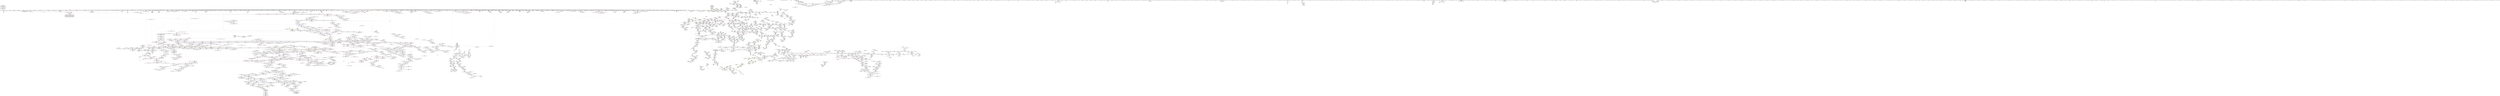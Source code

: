 digraph "SVFG" {
	label="SVFG";

	Node0x560b9b266f60 [shape=record,color=grey,label="{NodeID: 0\nNullPtr}"];
	Node0x560b9b266f60 -> Node0x560b9bbeb8d0[style=solid];
	Node0x560b9b266f60 -> Node0x560b9bbeb9d0[style=solid];
	Node0x560b9b266f60 -> Node0x560b9bbebaa0[style=solid];
	Node0x560b9b266f60 -> Node0x560b9bbebb70[style=solid];
	Node0x560b9b266f60 -> Node0x560b9bbebc40[style=solid];
	Node0x560b9b266f60 -> Node0x560b9bbebd10[style=solid];
	Node0x560b9b266f60 -> Node0x560b9bbebde0[style=solid];
	Node0x560b9b266f60 -> Node0x560b9bbebeb0[style=solid];
	Node0x560b9b266f60 -> Node0x560b9bbebf80[style=solid];
	Node0x560b9b266f60 -> Node0x560b9bbec050[style=solid];
	Node0x560b9b266f60 -> Node0x560b9bbec120[style=solid];
	Node0x560b9b266f60 -> Node0x560b9bbec1f0[style=solid];
	Node0x560b9b266f60 -> Node0x560b9bbec2c0[style=solid];
	Node0x560b9b266f60 -> Node0x560b9bbec390[style=solid];
	Node0x560b9b266f60 -> Node0x560b9bbec460[style=solid];
	Node0x560b9b266f60 -> Node0x560b9bbec530[style=solid];
	Node0x560b9b266f60 -> Node0x560b9bbec600[style=solid];
	Node0x560b9b266f60 -> Node0x560b9bbec6d0[style=solid];
	Node0x560b9b266f60 -> Node0x560b9bbec7a0[style=solid];
	Node0x560b9b266f60 -> Node0x560b9bbec870[style=solid];
	Node0x560b9b266f60 -> Node0x560b9bbec940[style=solid];
	Node0x560b9b266f60 -> Node0x560b9bbeca10[style=solid];
	Node0x560b9b266f60 -> Node0x560b9bbecae0[style=solid];
	Node0x560b9b266f60 -> Node0x560b9bbecbb0[style=solid];
	Node0x560b9b266f60 -> Node0x560b9bbecc80[style=solid];
	Node0x560b9b266f60 -> Node0x560b9bbecd50[style=solid];
	Node0x560b9b266f60 -> Node0x560b9bbece20[style=solid];
	Node0x560b9b266f60 -> Node0x560b9bbecef0[style=solid];
	Node0x560b9b266f60 -> Node0x560b9bbecfc0[style=solid];
	Node0x560b9b266f60 -> Node0x560b9bbed090[style=solid];
	Node0x560b9b266f60 -> Node0x560b9bbed160[style=solid];
	Node0x560b9b266f60 -> Node0x560b9bbed230[style=solid];
	Node0x560b9b266f60 -> Node0x560b9bbed300[style=solid];
	Node0x560b9b266f60 -> Node0x560b9bbed3d0[style=solid];
	Node0x560b9b266f60 -> Node0x560b9bbed4a0[style=solid];
	Node0x560b9b266f60 -> Node0x560b9bbed570[style=solid];
	Node0x560b9b266f60 -> Node0x560b9bbed640[style=solid];
	Node0x560b9b266f60 -> Node0x560b9bbed710[style=solid];
	Node0x560b9b266f60 -> Node0x560b9bbed7e0[style=solid];
	Node0x560b9b266f60 -> Node0x560b9bbed8b0[style=solid];
	Node0x560b9b266f60 -> Node0x560b9bbed980[style=solid];
	Node0x560b9b266f60 -> Node0x560b9bbeda50[style=solid];
	Node0x560b9b266f60 -> Node0x560b9bbedb20[style=solid];
	Node0x560b9b266f60 -> Node0x560b9bbedbf0[style=solid];
	Node0x560b9b266f60 -> Node0x560b9bbedcc0[style=solid];
	Node0x560b9b266f60 -> Node0x560b9bbedd90[style=solid];
	Node0x560b9b266f60 -> Node0x560b9bbede60[style=solid];
	Node0x560b9b266f60 -> Node0x560b9bbedf30[style=solid];
	Node0x560b9b266f60 -> Node0x560b9bbee000[style=solid];
	Node0x560b9b266f60 -> Node0x560b9bbee0d0[style=solid];
	Node0x560b9b266f60 -> Node0x560b9bbee1a0[style=solid];
	Node0x560b9b266f60 -> Node0x560b9bbee270[style=solid];
	Node0x560b9b266f60 -> Node0x560b9bbee340[style=solid];
	Node0x560b9b266f60 -> Node0x560b9bbee410[style=solid];
	Node0x560b9b266f60 -> Node0x560b9bbee4e0[style=solid];
	Node0x560b9b266f60 -> Node0x560b9bbee5b0[style=solid];
	Node0x560b9b266f60 -> Node0x560b9bbee680[style=solid];
	Node0x560b9b266f60 -> Node0x560b9bbee750[style=solid];
	Node0x560b9b266f60 -> Node0x560b9bbee820[style=solid];
	Node0x560b9b266f60 -> Node0x560b9bbee8f0[style=solid];
	Node0x560b9b266f60 -> Node0x560b9bbee9c0[style=solid];
	Node0x560b9b266f60 -> Node0x560b9bbeea90[style=solid];
	Node0x560b9b266f60 -> Node0x560b9bbeeb60[style=solid];
	Node0x560b9b266f60 -> Node0x560b9bbeec30[style=solid];
	Node0x560b9b266f60 -> Node0x560b9bbeed00[style=solid];
	Node0x560b9b266f60 -> Node0x560b9bbeedd0[style=solid];
	Node0x560b9b266f60 -> Node0x560b9bbeeea0[style=solid];
	Node0x560b9b266f60 -> Node0x560b9bbeef70[style=solid];
	Node0x560b9b266f60 -> Node0x560b9bbef040[style=solid];
	Node0x560b9b266f60 -> Node0x560b9bbef110[style=solid];
	Node0x560b9b266f60 -> Node0x560b9bbef1e0[style=solid];
	Node0x560b9b266f60 -> Node0x560b9bbef2b0[style=solid];
	Node0x560b9b266f60 -> Node0x560b9bbef380[style=solid];
	Node0x560b9b266f60 -> Node0x560b9bbef450[style=solid];
	Node0x560b9b266f60 -> Node0x560b9bbef520[style=solid];
	Node0x560b9b266f60 -> Node0x560b9bbef5f0[style=solid];
	Node0x560b9b266f60 -> Node0x560b9bbef6c0[style=solid];
	Node0x560b9b266f60 -> Node0x560b9bbef790[style=solid];
	Node0x560b9b266f60 -> Node0x560b9bbef860[style=solid];
	Node0x560b9b266f60 -> Node0x560b9bbef930[style=solid];
	Node0x560b9b266f60 -> Node0x560b9bbefa00[style=solid];
	Node0x560b9b266f60 -> Node0x560b9bbefad0[style=solid];
	Node0x560b9b266f60 -> Node0x560b9bbefba0[style=solid];
	Node0x560b9b266f60 -> Node0x560b9bbefc70[style=solid];
	Node0x560b9b266f60 -> Node0x560b9bbefd40[style=solid];
	Node0x560b9b266f60 -> Node0x560b9bbefe10[style=solid];
	Node0x560b9b266f60 -> Node0x560b9bbefee0[style=solid];
	Node0x560b9b266f60 -> Node0x560b9bbeffb0[style=solid];
	Node0x560b9b266f60 -> Node0x560b9bbf0080[style=solid];
	Node0x560b9b266f60 -> Node0x560b9bbf0150[style=solid];
	Node0x560b9b266f60 -> Node0x560b9bbf0220[style=solid];
	Node0x560b9b266f60 -> Node0x560b9bbf02f0[style=solid];
	Node0x560b9b266f60 -> Node0x560b9bbf03c0[style=solid];
	Node0x560b9b266f60 -> Node0x560b9bbf0490[style=solid];
	Node0x560b9b266f60 -> Node0x560b9bbf0560[style=solid];
	Node0x560b9b266f60 -> Node0x560b9bbf0630[style=solid];
	Node0x560b9b266f60 -> Node0x560b9bbf0700[style=solid];
	Node0x560b9b266f60 -> Node0x560b9bbf07d0[style=solid];
	Node0x560b9b266f60 -> Node0x560b9bbf08a0[style=solid];
	Node0x560b9b266f60 -> Node0x560b9bbf0970[style=solid];
	Node0x560b9b266f60 -> Node0x560b9bbf0a40[style=solid];
	Node0x560b9b266f60 -> Node0x560b9bbf0b10[style=solid];
	Node0x560b9b266f60 -> Node0x560b9bbf0be0[style=solid];
	Node0x560b9b266f60 -> Node0x560b9bbf0cb0[style=solid];
	Node0x560b9b266f60 -> Node0x560b9bbf0d80[style=solid];
	Node0x560b9b266f60 -> Node0x560b9bbf0e50[style=solid];
	Node0x560b9b266f60 -> Node0x560b9bbfd580[style=solid];
	Node0x560b9b266f60 -> Node0x560b9bc02960[style=solid];
	Node0x560b9b266f60 -> Node0x560b9bc4a1d0[style=solid];
	Node0x560b9b266f60 -> Node0x560b9bc4a2a0[style=solid];
	Node0x560b9b266f60 -> Node0x560b9bc4a370[style=solid];
	Node0x560b9b266f60 -> Node0x560b9bc4d6a0[style=solid];
	Node0x560b9b266f60 -> Node0x560b9bc4d770[style=solid];
	Node0x560b9b266f60 -> Node0x560b9bc4d840[style=solid];
	Node0x560b9b266f60 -> Node0x560b9bc4e610[style=solid];
	Node0x560b9b266f60 -> Node0x560b9bc4e6e0[style=solid];
	Node0x560b9b266f60 -> Node0x560b9bc4e7b0[style=solid];
	Node0x560b9b266f60 -> Node0x560b9bc50900[style=solid];
	Node0x560b9b266f60 -> Node0x560b9bc509d0[style=solid];
	Node0x560b9b266f60 -> Node0x560b9bc50aa0[style=solid];
	Node0x560b9b266f60 -> Node0x560b9ae51450[style=solid];
	Node0x560b9b266f60 -> Node0x560b9ae704b0[style=solid];
	Node0x560b9b266f60 -> Node0x560b9bc2b520[style=solid];
	Node0x560b9b266f60 -> Node0x560b9bc31040[style=solid];
	Node0x560b9b266f60 -> Node0x560b9bc314c0[style=solid];
	Node0x560b9b266f60 -> Node0x560b9bc317c0[style=solid];
	Node0x560b9b266f60 -> Node0x560b9bc323c0[style=solid];
	Node0x560b9b266f60:s64 -> Node0x560b9be8aa80[style=solid,color=red];
	Node0x560b9b266f60:s64 -> Node0x560b9be94050[style=solid,color=red];
	Node0x560b9b266f60:s64 -> Node0x560b9be95860[style=solid,color=red];
	Node0x560b9be7ce00 [shape=record,color=black,label="{NodeID: 4871\n865 = PHI(2277, )\n|{<s0>104}}"];
	Node0x560b9be7ce00:s0 -> Node0x560b9be8bf50[style=solid,color=red];
	Node0x560b9bbf4140 [shape=record,color=red,label="{NodeID: 1550\n2565\<--2554\n\<--__value.addr\n_ZNSt6vectorISt5arrayIiLm6EESaIS1_EE18_M_fill_initializeEmRKS1_\n|{<s0>235}}"];
	Node0x560b9bbf4140:s0 -> Node0x560b9be70360[style=solid,color=red];
	Node0x560b9bbd1ed0 [shape=record,color=green,label="{NodeID: 443\n2811\<--2812\n_ZSt20uninitialized_fill_nIPSt5arrayIiLm6EEmS1_ET_S3_T0_RKT1_\<--_ZSt20uninitialized_fill_nIPSt5arrayIiLm6EEmS1_ET_S3_T0_RKT1__field_insensitive\n}"];
	Node0x560b9bc49a80 [shape=record,color=blue,label="{NodeID: 1993\n2550\<--2547\nthis.addr\<--this\n_ZNSt6vectorISt5arrayIiLm6EESaIS1_EE18_M_fill_initializeEmRKS1_\n}"];
	Node0x560b9bc49a80 -> Node0x560b9bbf3fa0[style=dashed];
	Node0x560b9bbe1300 [shape=record,color=black,label="{NodeID: 886\n2425\<--2409\n\<--this1\n_ZNSt6vectorISt5arrayIiLm6EESaIS1_EED2Ev\n|{<s0>227}}"];
	Node0x560b9bbe1300:s0 -> Node0x560b9be8c720[style=solid,color=red];
	Node0x560b9bc17e40 [shape=record,color=red,label="{NodeID: 1329\n947\<--946\n\<--call117\n_ZL5solveRKNSt7__cxx1112basic_stringIcSt11char_traitsIcESaIcEEE\n}"];
	Node0x560b9bc17e40 -> Node0x560b9bbdb660[style=solid];
	Node0x560b9bbca1f0 [shape=record,color=green,label="{NodeID: 222\n1352\<--1353\n_ZNSt7__cxx1112basic_stringIcSt11char_traitsIcESaIcEEC1ERKS4_\<--_ZNSt7__cxx1112basic_stringIcSt11char_traitsIcESaIcEEC1ERKS4__field_insensitive\n}"];
	Node0x560b9be8f810 [shape=record,color=black,label="{NodeID: 5093\n3866 = PHI(3858, )\n2nd arg _ZN9__gnu_cxx13new_allocatorIiE10deallocateEPim }"];
	Node0x560b9be8f810 -> Node0x560b9bc531a0[style=solid];
	Node0x560b9bbff630 [shape=record,color=blue,label="{NodeID: 1772\n553\<--573\nehselector.slot\<--\n_ZNSt6vectorIiSaIiEEC2EmRKS0_\n}"];
	Node0x560b9bbff630 -> Node0x560b9bc14970[style=dashed];
	Node0x560b9bbee1a0 [shape=record,color=black,label="{NodeID: 665\n1306\<--3\nlpad.val\<--dummyVal\n_ZNSt6vectorINSt7__cxx1112basic_stringIcSt11char_traitsIcESaIcEEESaIS5_EE17_M_realloc_insertIJRKS5_EEEvN9__gnu_cxx17__normal_iteratorIPS5_S7_EEDpOT_\n}"];
	Node0x560b9bc0cab0 [shape=record,color=purple,label="{NodeID: 1108\n2654\<--2648\n_M_start\<--this1\n_ZNSt12_Vector_baseISt5arrayIiLm6EESaIS1_EE17_M_create_storageEm\n}"];
	Node0x560b9bc0cab0 -> Node0x560b9bc4a5e0[style=solid];
	Node0x560b9bb4d550 [shape=record,color=green,label="{NodeID: 1\n7\<--1\n__dso_handle\<--dummyObj\nGlob }"];
	Node0x560b9be7cf40 [shape=record,color=black,label="{NodeID: 4872\n868 = PHI(2348, )\n}"];
	Node0x560b9be7cf40 -> Node0x560b9bc00e90[style=solid];
	Node0x560b9bbf4210 [shape=record,color=red,label="{NodeID: 1551\n2563\<--2562\n\<--_M_start\n_ZNSt6vectorISt5arrayIiLm6EESaIS1_EE18_M_fill_initializeEmRKS1_\n|{<s0>235}}"];
	Node0x560b9bbf4210:s0 -> Node0x560b9be70140[style=solid,color=red];
	Node0x560b9bbd1fd0 [shape=record,color=green,label="{NodeID: 444\n2816\<--2817\nthis.addr\<--this.addr_field_insensitive\n_ZNSt12_Vector_baseISt5arrayIiLm6EESaIS1_EE19_M_get_Tp_allocatorEv\n}"];
	Node0x560b9bbd1fd0 -> Node0x560b9bbf5a70[style=solid];
	Node0x560b9bbd1fd0 -> Node0x560b9bc4b6f0[style=solid];
	Node0x560b9bc49b50 [shape=record,color=blue,label="{NodeID: 1994\n2552\<--2548\n__n.addr\<--__n\n_ZNSt6vectorISt5arrayIiLm6EESaIS1_EE18_M_fill_initializeEmRKS1_\n}"];
	Node0x560b9bc49b50 -> Node0x560b9bbf4070[style=dashed];
	Node0x560b9bbe13d0 [shape=record,color=black,label="{NodeID: 887\n2433\<--2409\n\<--this1\n_ZNSt6vectorISt5arrayIiLm6EESaIS1_EED2Ev\n|{<s0>228}}"];
	Node0x560b9bbe13d0:s0 -> Node0x560b9be8c720[style=solid,color=red];
	Node0x560b9bc17f10 [shape=record,color=red,label="{NodeID: 1330\n964\<--958\nthis1\<--this.addr\n_ZNSt6vectorIiSaIiEEixEm\n}"];
	Node0x560b9bc17f10 -> Node0x560b9bbdb730[style=solid];
	Node0x560b9bbca2f0 [shape=record,color=green,label="{NodeID: 223\n1357\<--1358\n__t.addr\<--__t.addr_field_insensitive\n_ZSt7forwardIRKNSt7__cxx1112basic_stringIcSt11char_traitsIcESaIcEEEEOT_RNSt16remove_referenceIS8_E4typeE\n}"];
	Node0x560b9bbca2f0 -> Node0x560b9bc1abc0[style=solid];
	Node0x560b9bbca2f0 -> Node0x560b9bc42690[style=solid];
	Node0x560b9be8f920 [shape=record,color=black,label="{NodeID: 5094\n2324 = PHI(840, 672, 904, )\n0th arg _ZSt3minIiERKT_S2_S2_ }"];
	Node0x560b9be8f920 -> Node0x560b9bc48220[style=solid];
	Node0x560b9bbff700 [shape=record,color=blue,label="{NodeID: 1773\n587\<--586\nthis.addr\<--this\n_ZNSaIiED2Ev\n}"];
	Node0x560b9bbff700 -> Node0x560b9bc14a40[style=dashed];
	Node0x560b9bbee270 [shape=record,color=black,label="{NodeID: 666\n1307\<--3\nlpad.val43\<--dummyVal\n_ZNSt6vectorINSt7__cxx1112basic_stringIcSt11char_traitsIcESaIcEEESaIS5_EE17_M_realloc_insertIJRKS5_EEEvN9__gnu_cxx17__normal_iteratorIPS5_S7_EEDpOT_\n}"];
	Node0x560b9bc0cb80 [shape=record,color=purple,label="{NodeID: 1109\n2656\<--2648\n_M_impl2\<--this1\n_ZNSt12_Vector_baseISt5arrayIiLm6EESaIS1_EE17_M_create_storageEm\n}"];
	Node0x560b9bb7e090 [shape=record,color=green,label="{NodeID: 2\n11\<--1\n_ZSt3cin\<--dummyObj\nGlob }"];
	Node0x560b9be7d080 [shape=record,color=black,label="{NodeID: 4873\n881 = PHI(2364, )\n}"];
	Node0x560b9be7d080 -> Node0x560b9bc17b00[style=solid];
	Node0x560b9bbf42e0 [shape=record,color=red,label="{NodeID: 1552\n2585\<--2578\nthis1\<--this.addr\n_ZNSt12_Vector_baseISt5arrayIiLm6EESaIS1_EED2Ev\n|{|<s8>236}}"];
	Node0x560b9bbf42e0 -> Node0x560b9bc0c0f0[style=solid];
	Node0x560b9bbf42e0 -> Node0x560b9bc0c1c0[style=solid];
	Node0x560b9bbf42e0 -> Node0x560b9bc0c290[style=solid];
	Node0x560b9bbf42e0 -> Node0x560b9bc0c360[style=solid];
	Node0x560b9bbf42e0 -> Node0x560b9bc0c430[style=solid];
	Node0x560b9bbf42e0 -> Node0x560b9bc0c500[style=solid];
	Node0x560b9bbf42e0 -> Node0x560b9bc0c5d0[style=solid];
	Node0x560b9bbf42e0 -> Node0x560b9bc0c6a0[style=solid];
	Node0x560b9bbf42e0:s8 -> Node0x560b9be8a310[style=solid,color=red];
	Node0x560b9bbd20a0 [shape=record,color=green,label="{NodeID: 445\n2827\<--2828\n__first.addr\<--__first.addr_field_insensitive\n_ZSt20uninitialized_fill_nIPSt5arrayIiLm6EEmS1_ET_S3_T0_RKT1_\n}"];
	Node0x560b9bbd20a0 -> Node0x560b9bbf5b40[style=solid];
	Node0x560b9bbd20a0 -> Node0x560b9bc4b7c0[style=solid];
	Node0x560b9bc49c20 [shape=record,color=blue,label="{NodeID: 1995\n2554\<--2549\n__value.addr\<--__value\n_ZNSt6vectorISt5arrayIiLm6EESaIS1_EE18_M_fill_initializeEmRKS1_\n}"];
	Node0x560b9bc49c20 -> Node0x560b9bbf4140[style=dashed];
	Node0x560b9bbe14a0 [shape=record,color=black,label="{NodeID: 888\n2471\<--2476\n_ZSt12__niter_baseIPiET_S1__ret\<--\n_ZSt12__niter_baseIPiET_S1_\n|{<s0>212|<s1>213|<s2>307}}"];
	Node0x560b9bbe14a0:s0 -> Node0x560b9be80c00[style=solid,color=blue];
	Node0x560b9bbe14a0:s1 -> Node0x560b9be80d40[style=solid,color=blue];
	Node0x560b9bbe14a0:s2 -> Node0x560b9be7dbc0[style=solid,color=blue];
	Node0x560b9bc17fe0 [shape=record,color=red,label="{NodeID: 1331\n969\<--960\n\<--__n.addr\n_ZNSt6vectorIiSaIiEEixEm\n}"];
	Node0x560b9bbca3c0 [shape=record,color=green,label="{NodeID: 224\n1369\<--1370\nthis.addr\<--this.addr_field_insensitive\n_ZNKSt6vectorINSt7__cxx1112basic_stringIcSt11char_traitsIcESaIcEEESaIS5_EE12_M_check_lenEmPKc\n}"];
	Node0x560b9bbca3c0 -> Node0x560b9bc1ac90[style=solid];
	Node0x560b9bbca3c0 -> Node0x560b9bc42720[style=solid];
	Node0x560b9be8fba0 [shape=record,color=black,label="{NodeID: 5095\n2325 = PHI(858, 674, 678, )\n1st arg _ZSt3minIiERKT_S2_S2_ }"];
	Node0x560b9be8fba0 -> Node0x560b9bc482f0[style=solid];
	Node0x560b9bbff7d0 [shape=record,color=blue,label="{NodeID: 1774\n602\<--600\nthis.addr\<--this\n_ZNSt6vectorINSt7__cxx1112basic_stringIcSt11char_traitsIcESaIcEEESaIS5_EEixEm\n}"];
	Node0x560b9bbff7d0 -> Node0x560b9bc14b10[style=dashed];
	Node0x560b9bbee340 [shape=record,color=black,label="{NodeID: 667\n1309\<--3\n\<--dummyVal\n_ZNSt6vectorINSt7__cxx1112basic_stringIcSt11char_traitsIcESaIcEEESaIS5_EE17_M_realloc_insertIJRKS5_EEEvN9__gnu_cxx17__normal_iteratorIPS5_S7_EEDpOT_\n}"];
	Node0x560b9bc0cc50 [shape=record,color=purple,label="{NodeID: 1110\n2657\<--2648\n_M_start3\<--this1\n_ZNSt12_Vector_baseISt5arrayIiLm6EESaIS1_EE17_M_create_storageEm\n}"];
	Node0x560b9bc0cc50 -> Node0x560b9bbf4b00[style=solid];
	Node0x560b9bb7e7e0 [shape=record,color=green,label="{NodeID: 3\n12\<--1\n_ZSt4cout\<--dummyObj\nGlob }"];
	Node0x560b9be7d1c0 [shape=record,color=black,label="{NodeID: 4874\n890 = PHI(2323, )\n}"];
	Node0x560b9be7d1c0 -> Node0x560b9bc17bd0[style=solid];
	Node0x560b9bbf43b0 [shape=record,color=red,label="{NodeID: 1553\n2614\<--2580\nexn\<--exn.slot\n_ZNSt12_Vector_baseISt5arrayIiLm6EESaIS1_EED2Ev\n|{<s0>239}}"];
	Node0x560b9bbf43b0:s0 -> Node0x560b9be8b6c0[style=solid,color=red];
	Node0x560b9bbd2170 [shape=record,color=green,label="{NodeID: 446\n2829\<--2830\n__n.addr\<--__n.addr_field_insensitive\n_ZSt20uninitialized_fill_nIPSt5arrayIiLm6EEmS1_ET_S3_T0_RKT1_\n}"];
	Node0x560b9bbd2170 -> Node0x560b9bbf5c10[style=solid];
	Node0x560b9bbd2170 -> Node0x560b9bc4b890[style=solid];
	Node0x560b9bc49cf0 [shape=record,color=blue,label="{NodeID: 1996\n2573\<--2568\n_M_finish\<--call2\n_ZNSt6vectorISt5arrayIiLm6EESaIS1_EE18_M_fill_initializeEmRKS1_\n|{<s0>219}}"];
	Node0x560b9bc49cf0:s0 -> Node0x560b9bdaebd0[style=dashed,color=blue];
	Node0x560b9bbe1570 [shape=record,color=black,label="{NodeID: 889\n2478\<--2485\n_ZNSt5arrayIiLm6EE4dataEv_ret\<--call\n_ZNSt5arrayIiLm6EE4dataEv\n|{<s0>215|<s1>216}}"];
	Node0x560b9bbe1570:s0 -> Node0x560b9be80e80[style=solid,color=blue];
	Node0x560b9bbe1570:s1 -> Node0x560b9be80fc0[style=solid,color=blue];
	Node0x560b9bd5f3b0 [shape=record,color=yellow,style=double,label="{NodeID: 3546\n119V_1 = ENCHI(MR_119V_0)\npts\{631 \}\nFun[_ZL5solveRKNSt7__cxx1112basic_stringIcSt11char_traitsIcESaIcEEE]}"];
	Node0x560b9bd5f3b0 -> Node0x560b9bc00260[style=dashed];
	Node0x560b9bd5f3b0 -> Node0x560b9bc00400[style=dashed];
	Node0x560b9bc180b0 [shape=record,color=red,label="{NodeID: 1332\n968\<--967\n\<--_M_start\n_ZNSt6vectorIiSaIiEEixEm\n}"];
	Node0x560b9bc180b0 -> Node0x560b9bc10ae0[style=solid];
	Node0x560b9bbca490 [shape=record,color=green,label="{NodeID: 225\n1371\<--1372\n__n.addr\<--__n.addr_field_insensitive\n_ZNKSt6vectorINSt7__cxx1112basic_stringIcSt11char_traitsIcESaIcEEESaIS5_EE12_M_check_lenEmPKc\n|{|<s2>159}}"];
	Node0x560b9bbca490 -> Node0x560b9bc1ad60[style=solid];
	Node0x560b9bbca490 -> Node0x560b9bc427f0[style=solid];
	Node0x560b9bbca490:s2 -> Node0x560b9be6d1c0[style=solid,color=red];
	Node0x560b9be8fd60 [shape=record,color=black,label="{NodeID: 5096\n1611 = PHI(1382, 1382, 1382, )\n0th arg _ZNKSt6vectorINSt7__cxx1112basic_stringIcSt11char_traitsIcESaIcEEESaIS5_EE8max_sizeEv }"];
	Node0x560b9be8fd60 -> Node0x560b9bc43c40[style=solid];
	Node0x560b9bd7f2a0 [shape=record,color=yellow,style=double,label="{NodeID: 3989\n167V_1 = ENCHI(MR_167V_0)\npts\{6230000 \}\nFun[_ZSt24__uninitialized_fill_n_aIPSt5arrayIiLm6EEmS1_S1_ET_S3_T0_RKT1_RSaIT2_E]|{<s0>249}}"];
	Node0x560b9bd7f2a0:s0 -> Node0x560b9bd1a610[style=dashed,color=red];
	Node0x560b9bbff8a0 [shape=record,color=blue,label="{NodeID: 1775\n604\<--601\n__n.addr\<--__n\n_ZNSt6vectorINSt7__cxx1112basic_stringIcSt11char_traitsIcESaIcEEESaIS5_EEixEm\n}"];
	Node0x560b9bbff8a0 -> Node0x560b9bc14be0[style=dashed];
	Node0x560b9bbee410 [shape=record,color=black,label="{NodeID: 668\n1310\<--3\n\<--dummyVal\n_ZNSt6vectorINSt7__cxx1112basic_stringIcSt11char_traitsIcESaIcEEESaIS5_EE17_M_realloc_insertIJRKS5_EEEvN9__gnu_cxx17__normal_iteratorIPS5_S7_EEDpOT_\n|{<s0>150}}"];
	Node0x560b9bbee410:s0 -> Node0x560b9be8b6c0[style=solid,color=red];
	Node0x560b9bc0cd20 [shape=record,color=purple,label="{NodeID: 1111\n2659\<--2648\n_M_impl4\<--this1\n_ZNSt12_Vector_baseISt5arrayIiLm6EESaIS1_EE17_M_create_storageEm\n}"];
	Node0x560b9bb7e8a0 [shape=record,color=green,label="{NodeID: 4\n13\<--1\n.str\<--dummyObj\nGlob }"];
	Node0x560b9be7d300 [shape=record,color=black,label="{NodeID: 4875\n901 = PHI(2277, )\n|{<s0>108}}"];
	Node0x560b9be7d300:s0 -> Node0x560b9be8bf50[style=solid,color=red];
	Node0x560b9bbf4480 [shape=record,color=red,label="{NodeID: 1554\n2588\<--2587\n\<--_M_start\n_ZNSt12_Vector_baseISt5arrayIiLm6EESaIS1_EED2Ev\n|{<s0>236}}"];
	Node0x560b9bbf4480:s0 -> Node0x560b9be8a420[style=solid,color=red];
	Node0x560b9bbd2240 [shape=record,color=green,label="{NodeID: 447\n2831\<--2832\n__x.addr\<--__x.addr_field_insensitive\n_ZSt20uninitialized_fill_nIPSt5arrayIiLm6EEmS1_ET_S3_T0_RKT1_\n}"];
	Node0x560b9bbd2240 -> Node0x560b9bbf5ce0[style=solid];
	Node0x560b9bbd2240 -> Node0x560b9bc4b960[style=solid];
	Node0x560b9bc49dc0 [shape=record,color=blue,label="{NodeID: 1997\n2578\<--2577\nthis.addr\<--this\n_ZNSt12_Vector_baseISt5arrayIiLm6EESaIS1_EED2Ev\n}"];
	Node0x560b9bc49dc0 -> Node0x560b9bbf42e0[style=dashed];
	Node0x560b9bbe1640 [shape=record,color=black,label="{NodeID: 890\n2489\<--2495\n_ZNSt14__array_traitsIiLm6EE6_S_ptrERA6_Ki_ret\<--arraydecay\n_ZNSt14__array_traitsIiLm6EE6_S_ptrERA6_Ki\n|{<s0>230}}"];
	Node0x560b9bbe1640:s0 -> Node0x560b9be81690[style=solid,color=blue];
	Node0x560b9bd5f490 [shape=record,color=yellow,style=double,label="{NodeID: 3547\n121V_1 = ENCHI(MR_121V_0)\npts\{633 \}\nFun[_ZL5solveRKNSt7__cxx1112basic_stringIcSt11char_traitsIcESaIcEEE]}"];
	Node0x560b9bd5f490 -> Node0x560b9bc00330[style=dashed];
	Node0x560b9bd5f490 -> Node0x560b9bc004d0[style=dashed];
	Node0x560b9bc18180 [shape=record,color=red,label="{NodeID: 1333\n987\<--980\nthis1\<--this.addr\n_ZNSt6vectorIiSaIiEED2Ev\n}"];
	Node0x560b9bc18180 -> Node0x560b9bbdb8d0[style=solid];
	Node0x560b9bc18180 -> Node0x560b9bbdb9a0[style=solid];
	Node0x560b9bc18180 -> Node0x560b9bbdba70[style=solid];
	Node0x560b9bc18180 -> Node0x560b9bbdbb40[style=solid];
	Node0x560b9bc18180 -> Node0x560b9bbdbc10[style=solid];
	Node0x560b9bbca560 [shape=record,color=green,label="{NodeID: 226\n1373\<--1374\n__s.addr\<--__s.addr_field_insensitive\n_ZNKSt6vectorINSt7__cxx1112basic_stringIcSt11char_traitsIcESaIcEEESaIS5_EE12_M_check_lenEmPKc\n}"];
	Node0x560b9bbca560 -> Node0x560b9bc1ae30[style=solid];
	Node0x560b9bbca560 -> Node0x560b9bc428c0[style=solid];
	Node0x560b9be8ff20 [shape=record,color=black,label="{NodeID: 5097\n2698 = PHI(2690, )\n0th arg _ZN9__gnu_cxx13new_allocatorISt5arrayIiLm6EEEC2ERKS3_ }"];
	Node0x560b9be8ff20 -> Node0x560b9bc4aac0[style=solid];
	Node0x560b9bd7f380 [shape=record,color=yellow,style=double,label="{NodeID: 3990\n7V_1 = ENCHI(MR_7V_0)\npts\{81 \}\nFun[_ZNSt6vectorINSt7__cxx1112basic_stringIcSt11char_traitsIcESaIcEEESaIS5_EED2Ev]}"];
	Node0x560b9bd7f380 -> Node0x560b9bbfd750[style=dashed];
	Node0x560b9bbff970 [shape=record,color=blue,label="{NodeID: 1776\n618\<--617\ngarbled.addr\<--garbled\n_ZL5solveRKNSt7__cxx1112basic_stringIcSt11char_traitsIcESaIcEEE\n}"];
	Node0x560b9bbff970 -> Node0x560b9bc14d80[style=dashed];
	Node0x560b9bbff970 -> Node0x560b9bc14e50[style=dashed];
	Node0x560b9bbee4e0 [shape=record,color=black,label="{NodeID: 669\n1906\<--3\n\<--dummyVal\n_ZNSt20__uninitialized_copyILb0EE13__uninit_copyISt13move_iteratorIPNSt7__cxx1112basic_stringIcSt11char_traitsIcESaIcEEEES9_EET0_T_SC_SB_\n}"];
	Node0x560b9bc0cdf0 [shape=record,color=purple,label="{NodeID: 1112\n2660\<--2648\n_M_finish\<--this1\n_ZNSt12_Vector_baseISt5arrayIiLm6EESaIS1_EE17_M_create_storageEm\n}"];
	Node0x560b9bc0cdf0 -> Node0x560b9bc4a6b0[style=solid];
	Node0x560b9bbc21e0 [shape=record,color=green,label="{NodeID: 5\n15\<--1\n.str.2\<--dummyObj\nGlob }"];
	Node0x560b9be7d440 [shape=record,color=black,label="{NodeID: 4876\n904 = PHI(2348, )\n|{<s0>111}}"];
	Node0x560b9be7d440:s0 -> Node0x560b9be8f920[style=solid,color=red];
	Node0x560b9bbf4550 [shape=record,color=red,label="{NodeID: 1555\n2591\<--2590\n\<--_M_end_of_storage\n_ZNSt12_Vector_baseISt5arrayIiLm6EESaIS1_EED2Ev\n}"];
	Node0x560b9bbf4550 -> Node0x560b9bbe1980[style=solid];
	Node0x560b9bbd2310 [shape=record,color=green,label="{NodeID: 448\n2833\<--2834\n__assignable\<--__assignable_field_insensitive\n_ZSt20uninitialized_fill_nIPSt5arrayIiLm6EEmS1_ET_S3_T0_RKT1_\n}"];
	Node0x560b9bbd2310 -> Node0x560b9bc4ba30[style=solid];
	Node0x560b9bc49e90 [shape=record,color=blue,label="{NodeID: 1998\n2580\<--2607\nexn.slot\<--\n_ZNSt12_Vector_baseISt5arrayIiLm6EESaIS1_EED2Ev\n}"];
	Node0x560b9bc49e90 -> Node0x560b9bbf43b0[style=dashed];
	Node0x560b9bbe1710 [shape=record,color=black,label="{NodeID: 891\n2560\<--2559\n\<--this1\n_ZNSt6vectorISt5arrayIiLm6EESaIS1_EE18_M_fill_initializeEmRKS1_\n}"];
	Node0x560b9bbe1710 -> Node0x560b9bc0bdb0[style=solid];
	Node0x560b9bbe1710 -> Node0x560b9bc0be80[style=solid];
	Node0x560b9bc18250 [shape=record,color=red,label="{NodeID: 1334\n1014\<--982\nexn\<--exn.slot\n_ZNSt6vectorIiSaIiEED2Ev\n|{<s0>122}}"];
	Node0x560b9bc18250:s0 -> Node0x560b9be8b6c0[style=solid,color=red];
	Node0x560b9bbca630 [shape=record,color=green,label="{NodeID: 227\n1375\<--1376\n__len\<--__len_field_insensitive\n_ZNKSt6vectorINSt7__cxx1112basic_stringIcSt11char_traitsIcESaIcEEESaIS5_EE12_M_check_lenEmPKc\n}"];
	Node0x560b9bbca630 -> Node0x560b9bc1af00[style=solid];
	Node0x560b9bbca630 -> Node0x560b9bc1afd0[style=solid];
	Node0x560b9bbca630 -> Node0x560b9bc1b0a0[style=solid];
	Node0x560b9bbca630 -> Node0x560b9bc42a60[style=solid];
	Node0x560b9be90030 [shape=record,color=black,label="{NodeID: 5098\n2699 = PHI(2692, )\n1st arg _ZN9__gnu_cxx13new_allocatorISt5arrayIiLm6EEEC2ERKS3_ }"];
	Node0x560b9be90030 -> Node0x560b9bc4ab90[style=solid];
	Node0x560b9bd7f490 [shape=record,color=yellow,style=double,label="{NodeID: 3991\n9V_1 = ENCHI(MR_9V_0)\npts\{83 \}\nFun[_ZNSt6vectorINSt7__cxx1112basic_stringIcSt11char_traitsIcESaIcEEESaIS5_EED2Ev]}"];
	Node0x560b9bd7f490 -> Node0x560b9bbfd820[style=dashed];
	Node0x560b9bbffa40 [shape=record,color=blue,label="{NodeID: 1777\n620\<--685\nL\<--conv\n_ZL5solveRKNSt7__cxx1112basic_stringIcSt11char_traitsIcESaIcEEE\n}"];
	Node0x560b9bbffa40 -> Node0x560b9bc14f20[style=dashed];
	Node0x560b9bbffa40 -> Node0x560b9bc14ff0[style=dashed];
	Node0x560b9bbffa40 -> Node0x560b9bc150c0[style=dashed];
	Node0x560b9bbee5b0 [shape=record,color=black,label="{NodeID: 670\n1907\<--3\n\<--dummyVal\n_ZNSt20__uninitialized_copyILb0EE13__uninit_copyISt13move_iteratorIPNSt7__cxx1112basic_stringIcSt11char_traitsIcESaIcEEEES9_EET0_T_SC_SB_\n}"];
	Node0x560b9bbee5b0 -> Node0x560b9bc458b0[style=solid];
	Node0x560b9bc0cec0 [shape=record,color=purple,label="{NodeID: 1113\n2662\<--2648\n_M_impl5\<--this1\n_ZNSt12_Vector_baseISt5arrayIiLm6EESaIS1_EE17_M_create_storageEm\n}"];
	Node0x560b9bbc2270 [shape=record,color=green,label="{NodeID: 6\n17\<--1\n.str.3\<--dummyObj\nGlob }"];
	Node0x560b9be7d580 [shape=record,color=black,label="{NodeID: 4877\n909 = PHI(2277, )\n|{<s0>110}}"];
	Node0x560b9be7d580:s0 -> Node0x560b9be8bf50[style=solid,color=red];
	Node0x560b9bbf4620 [shape=record,color=red,label="{NodeID: 1556\n2594\<--2593\n\<--_M_start4\n_ZNSt12_Vector_baseISt5arrayIiLm6EESaIS1_EED2Ev\n}"];
	Node0x560b9bbf4620 -> Node0x560b9bbe1a50[style=solid];
	Node0x560b9bbd23e0 [shape=record,color=green,label="{NodeID: 449\n2843\<--2844\n_ZNSt22__uninitialized_fill_nILb1EE15__uninit_fill_nIPSt5arrayIiLm6EEmS3_EET_S5_T0_RKT1_\<--_ZNSt22__uninitialized_fill_nILb1EE15__uninit_fill_nIPSt5arrayIiLm6EEmS3_EET_S5_T0_RKT1__field_insensitive\n}"];
	Node0x560b9bc49f60 [shape=record,color=blue,label="{NodeID: 1999\n2582\<--2609\nehselector.slot\<--\n_ZNSt12_Vector_baseISt5arrayIiLm6EESaIS1_EED2Ev\n}"];
	Node0x560b9bbe17e0 [shape=record,color=black,label="{NodeID: 892\n2566\<--2559\n\<--this1\n_ZNSt6vectorISt5arrayIiLm6EESaIS1_EE18_M_fill_initializeEmRKS1_\n|{<s0>234}}"];
	Node0x560b9bbe17e0:s0 -> Node0x560b9be6f780[style=solid,color=red];
	Node0x560b9bc18320 [shape=record,color=red,label="{NodeID: 1335\n991\<--990\n\<--_M_start\n_ZNSt6vectorIiSaIiEED2Ev\n|{<s0>119}}"];
	Node0x560b9bc18320:s0 -> Node0x560b9be937d0[style=solid,color=red];
	Node0x560b9bbd2c60 [shape=record,color=green,label="{NodeID: 228\n1377\<--1378\nref.tmp\<--ref.tmp_field_insensitive\n_ZNKSt6vectorINSt7__cxx1112basic_stringIcSt11char_traitsIcESaIcEEESaIS5_EE12_M_check_lenEmPKc\n|{|<s1>159}}"];
	Node0x560b9bbd2c60 -> Node0x560b9bc42990[style=solid];
	Node0x560b9bbd2c60:s1 -> Node0x560b9be6d080[style=solid,color=red];
	Node0x560b9be90140 [shape=record,color=black,label="{NodeID: 5099\n2390 = PHI(640, )\n0th arg _ZN9__gnu_cxx17__normal_iteratorIPNSt7__cxx1112basic_stringIcSt11char_traitsIcESaIcEEESt6vectorIS6_SaIS6_EEEppEv }"];
	Node0x560b9be90140 -> Node0x560b9bc48a40[style=solid];
	Node0x560b9bd7f570 [shape=record,color=yellow,style=double,label="{NodeID: 3992\n11V_1 = ENCHI(MR_11V_0)\npts\{85 \}\nFun[_ZNSt6vectorINSt7__cxx1112basic_stringIcSt11char_traitsIcESaIcEEESaIS5_EED2Ev]}"];
	Node0x560b9bd7f570 -> Node0x560b9bbfd8f0[style=dashed];
	Node0x560b9bbffb10 [shape=record,color=blue,label="{NodeID: 1778\n624\<--694\nref.tmp\<--\n_ZL5solveRKNSt7__cxx1112basic_stringIcSt11char_traitsIcESaIcEEE\n|{<s0>79}}"];
	Node0x560b9bbffb10:s0 -> Node0x560b9bd6c7d0[style=dashed,color=red];
	Node0x560b9bbee680 [shape=record,color=black,label="{NodeID: 671\n1909\<--3\n\<--dummyVal\n_ZNSt20__uninitialized_copyILb0EE13__uninit_copyISt13move_iteratorIPNSt7__cxx1112basic_stringIcSt11char_traitsIcESaIcEEEES9_EET0_T_SC_SB_\n}"];
	Node0x560b9bbee680 -> Node0x560b9bc45980[style=solid];
	Node0x560b9bc0cf90 [shape=record,color=purple,label="{NodeID: 1114\n2663\<--2648\n_M_start6\<--this1\n_ZNSt12_Vector_baseISt5arrayIiLm6EESaIS1_EE17_M_create_storageEm\n}"];
	Node0x560b9bc0cf90 -> Node0x560b9bbf4bd0[style=solid];
	Node0x560b9bbc2300 [shape=record,color=green,label="{NodeID: 7\n19\<--1\n.str.4\<--dummyObj\nGlob }"];
	Node0x560b9be7d6c0 [shape=record,color=black,label="{NodeID: 4878\n912 = PHI(2348, )\n}"];
	Node0x560b9be7d6c0 -> Node0x560b9bc17ca0[style=solid];
	Node0x560b9bbf46f0 [shape=record,color=red,label="{NodeID: 1557\n2626\<--2620\nthis1\<--this.addr\n_ZNSt12_Vector_baseISt5arrayIiLm6EESaIS1_EE12_Vector_implC2ERKS2_\n}"];
	Node0x560b9bbf46f0 -> Node0x560b9bbe1b20[style=solid];
	Node0x560b9bbf46f0 -> Node0x560b9bc0c770[style=solid];
	Node0x560b9bbf46f0 -> Node0x560b9bc0c840[style=solid];
	Node0x560b9bbf46f0 -> Node0x560b9bc0c910[style=solid];
	Node0x560b9bbd24e0 [shape=record,color=green,label="{NodeID: 450\n2850\<--2851\n__first.addr\<--__first.addr_field_insensitive\n_ZNSt22__uninitialized_fill_nILb1EE15__uninit_fill_nIPSt5arrayIiLm6EEmS3_EET_S5_T0_RKT1_\n}"];
	Node0x560b9bbd24e0 -> Node0x560b9bbf5db0[style=solid];
	Node0x560b9bbd24e0 -> Node0x560b9bc4bb00[style=solid];
	Node0x560b9bc4a030 [shape=record,color=blue,label="{NodeID: 2000\n2620\<--2618\nthis.addr\<--this\n_ZNSt12_Vector_baseISt5arrayIiLm6EESaIS1_EE12_Vector_implC2ERKS2_\n}"];
	Node0x560b9bc4a030 -> Node0x560b9bbf46f0[style=dashed];
	Node0x560b9bbe18b0 [shape=record,color=black,label="{NodeID: 893\n2571\<--2559\n\<--this1\n_ZNSt6vectorISt5arrayIiLm6EESaIS1_EE18_M_fill_initializeEmRKS1_\n}"];
	Node0x560b9bbe18b0 -> Node0x560b9bc0bf50[style=solid];
	Node0x560b9bbe18b0 -> Node0x560b9bc0c020[style=solid];
	Node0x560b9bc183f0 [shape=record,color=red,label="{NodeID: 1336\n995\<--994\n\<--_M_finish\n_ZNSt6vectorIiSaIiEED2Ev\n|{<s0>119}}"];
	Node0x560b9bc183f0:s0 -> Node0x560b9be938e0[style=solid,color=red];
	Node0x560b9bbd2cf0 [shape=record,color=green,label="{NodeID: 229\n1384\<--1385\n_ZNKSt6vectorINSt7__cxx1112basic_stringIcSt11char_traitsIcESaIcEEESaIS5_EE8max_sizeEv\<--_ZNKSt6vectorINSt7__cxx1112basic_stringIcSt11char_traitsIcESaIcEEESaIS5_EE8max_sizeEv_field_insensitive\n}"];
	Node0x560b9be90250 [shape=record,color=black,label="{NodeID: 5100\n3581 = PHI(3436, 3512, 3520, )\n0th arg _ZNSt12_Vector_baseIiSaIiEE12_Vector_implD2Ev }"];
	Node0x560b9be90250 -> Node0x560b9bc50f80[style=solid];
	Node0x560b9bd7f650 [shape=record,color=yellow,style=double,label="{NodeID: 3993\n13V_1 = ENCHI(MR_13V_0)\npts\{1330000 \}\nFun[_ZNSt6vectorINSt7__cxx1112basic_stringIcSt11char_traitsIcESaIcEEESaIS5_EED2Ev]|{|<s1>9|<s2>10}}"];
	Node0x560b9bd7f650 -> Node0x560b9bc113d0[style=dashed];
	Node0x560b9bd7f650:s1 -> Node0x560b9bd71f20[style=dashed,color=red];
	Node0x560b9bd7f650:s2 -> Node0x560b9bd71f20[style=dashed,color=red];
	Node0x560b9bbffbe0 [shape=record,color=blue,label="{NodeID: 1779\n634\<--151\nref.tmp9\<--\n_ZL5solveRKNSt7__cxx1112basic_stringIcSt11char_traitsIcESaIcEEE\n|{<s0>87}}"];
	Node0x560b9bbffbe0:s0 -> Node0x560b9bd6c7d0[style=dashed,color=red];
	Node0x560b9bbee750 [shape=record,color=black,label="{NodeID: 672\n1920\<--3\n\<--dummyVal\n_ZNSt20__uninitialized_copyILb0EE13__uninit_copyISt13move_iteratorIPNSt7__cxx1112basic_stringIcSt11char_traitsIcESaIcEEEES9_EET0_T_SC_SB_\n}"];
	Node0x560b9bc0d060 [shape=record,color=purple,label="{NodeID: 1115\n2667\<--2648\n_M_impl7\<--this1\n_ZNSt12_Vector_baseISt5arrayIiLm6EESaIS1_EE17_M_create_storageEm\n}"];
	Node0x560b9bbc2390 [shape=record,color=green,label="{NodeID: 8\n21\<--1\n.str.5\<--dummyObj\nGlob }"];
	Node0x560b9be7d800 [shape=record,color=black,label="{NodeID: 4879\n3707 = PHI(3720, )\n}"];
	Node0x560b9be7d800 -> Node0x560b9bc04b60[style=solid];
	Node0x560b9bbf47c0 [shape=record,color=red,label="{NodeID: 1558\n2628\<--2622\n\<--__a.addr\n_ZNSt12_Vector_baseISt5arrayIiLm6EESaIS1_EE12_Vector_implC2ERKS2_\n|{<s0>240}}"];
	Node0x560b9bbf47c0:s0 -> Node0x560b9be8de60[style=solid,color=red];
	Node0x560b9bbd25b0 [shape=record,color=green,label="{NodeID: 451\n2852\<--2853\n__n.addr\<--__n.addr_field_insensitive\n_ZNSt22__uninitialized_fill_nILb1EE15__uninit_fill_nIPSt5arrayIiLm6EEmS3_EET_S5_T0_RKT1_\n}"];
	Node0x560b9bbd25b0 -> Node0x560b9bbf5e80[style=solid];
	Node0x560b9bbd25b0 -> Node0x560b9bc4bbd0[style=solid];
	Node0x560b9bc4a100 [shape=record,color=blue,label="{NodeID: 2001\n2622\<--2619\n__a.addr\<--__a\n_ZNSt12_Vector_baseISt5arrayIiLm6EESaIS1_EE12_Vector_implC2ERKS2_\n}"];
	Node0x560b9bc4a100 -> Node0x560b9bbf47c0[style=dashed];
	Node0x560b9bbe1980 [shape=record,color=black,label="{NodeID: 894\n2595\<--2591\nsub.ptr.lhs.cast\<--\n_ZNSt12_Vector_baseISt5arrayIiLm6EESaIS1_EED2Ev\n}"];
	Node0x560b9bbe1980 -> Node0x560b9bc2e940[style=solid];
	Node0x560b9bc184c0 [shape=record,color=red,label="{NodeID: 1337\n1051\<--1043\nthis1\<--this.addr\n_ZNSt6vectorINSt7__cxx1112basic_stringIcSt11char_traitsIcESaIcEEESaIS5_EE9push_backERKS5_\n|{|<s5>124|<s6>125}}"];
	Node0x560b9bc184c0 -> Node0x560b9bbdbce0[style=solid];
	Node0x560b9bc184c0 -> Node0x560b9bbdbdb0[style=solid];
	Node0x560b9bc184c0 -> Node0x560b9bbdbe80[style=solid];
	Node0x560b9bc184c0 -> Node0x560b9bbdbf50[style=solid];
	Node0x560b9bc184c0 -> Node0x560b9bbdc020[style=solid];
	Node0x560b9bc184c0:s5 -> Node0x560b9be8f4a0[style=solid,color=red];
	Node0x560b9bc184c0:s6 -> Node0x560b9be6d620[style=solid,color=red];
	Node0x560b9bbd2df0 [shape=record,color=green,label="{NodeID: 230\n1387\<--1388\n_ZNKSt6vectorINSt7__cxx1112basic_stringIcSt11char_traitsIcESaIcEEESaIS5_EE4sizeEv\<--_ZNKSt6vectorINSt7__cxx1112basic_stringIcSt11char_traitsIcESaIcEEESaIS5_EE4sizeEv_field_insensitive\n}"];
	Node0x560b9be904a0 [shape=record,color=black,label="{NodeID: 5101\n2049 = PHI(1971, )\n0th arg _ZSt7forwardINSt7__cxx1112basic_stringIcSt11char_traitsIcESaIcEEEEOT_RNSt16remove_referenceIS6_E4typeE }"];
	Node0x560b9be904a0 -> Node0x560b9bc46680[style=solid];
	Node0x560b9bd7f730 [shape=record,color=yellow,style=double,label="{NodeID: 3994\n15V_1 = ENCHI(MR_15V_0)\npts\{1330001 \}\nFun[_ZNSt6vectorINSt7__cxx1112basic_stringIcSt11char_traitsIcESaIcEEESaIS5_EED2Ev]}"];
	Node0x560b9bd7f730 -> Node0x560b9bc114a0[style=dashed];
	Node0x560b9bbffcb0 [shape=record,color=blue,label="{NodeID: 1780\n636\<--204\ni\<--\n_ZL5solveRKNSt7__cxx1112basic_stringIcSt11char_traitsIcESaIcEEE\n}"];
	Node0x560b9bbffcb0 -> Node0x560b9bd16c20[style=dashed];
	Node0x560b9bbee820 [shape=record,color=black,label="{NodeID: 673\n1921\<--3\n\<--dummyVal\n_ZNSt20__uninitialized_copyILb0EE13__uninit_copyISt13move_iteratorIPNSt7__cxx1112basic_stringIcSt11char_traitsIcESaIcEEEES9_EET0_T_SC_SB_\n}"];
	Node0x560b9bbee820 -> Node0x560b9bc45a50[style=solid];
	Node0x560b9bc0d130 [shape=record,color=purple,label="{NodeID: 1116\n2668\<--2648\n_M_end_of_storage\<--this1\n_ZNSt12_Vector_baseISt5arrayIiLm6EESaIS1_EE17_M_create_storageEm\n}"];
	Node0x560b9bc0d130 -> Node0x560b9bc4a780[style=solid];
	Node0x560b9bbc2450 [shape=record,color=green,label="{NodeID: 9\n24\<--1\n\<--dummyObj\nCan only get source location for instruction, argument, global var or function.}"];
	Node0x560b9be7d940 [shape=record,color=black,label="{NodeID: 4880\n3734 = PHI(3738, )\n}"];
	Node0x560b9be7d940 -> Node0x560b9bc04dd0[style=solid];
	Node0x560b9bbf4890 [shape=record,color=red,label="{NodeID: 1559\n2648\<--2642\nthis1\<--this.addr\n_ZNSt12_Vector_baseISt5arrayIiLm6EESaIS1_EE17_M_create_storageEm\n|{|<s10>241}}"];
	Node0x560b9bbf4890 -> Node0x560b9bc0c9e0[style=solid];
	Node0x560b9bbf4890 -> Node0x560b9bc0cab0[style=solid];
	Node0x560b9bbf4890 -> Node0x560b9bc0cb80[style=solid];
	Node0x560b9bbf4890 -> Node0x560b9bc0cc50[style=solid];
	Node0x560b9bbf4890 -> Node0x560b9bc0cd20[style=solid];
	Node0x560b9bbf4890 -> Node0x560b9bc0cdf0[style=solid];
	Node0x560b9bbf4890 -> Node0x560b9bc0cec0[style=solid];
	Node0x560b9bbf4890 -> Node0x560b9bc0cf90[style=solid];
	Node0x560b9bbf4890 -> Node0x560b9bc0d060[style=solid];
	Node0x560b9bbf4890 -> Node0x560b9bc0d130[style=solid];
	Node0x560b9bbf4890:s10 -> Node0x560b9be8a0f0[style=solid,color=red];
	Node0x560b9bbd2680 [shape=record,color=green,label="{NodeID: 452\n2854\<--2855\n__x.addr\<--__x.addr_field_insensitive\n_ZNSt22__uninitialized_fill_nILb1EE15__uninit_fill_nIPSt5arrayIiLm6EEmS3_EET_S5_T0_RKT1_\n}"];
	Node0x560b9bbd2680 -> Node0x560b9bbf5f50[style=solid];
	Node0x560b9bbd2680 -> Node0x560b9bc4bca0[style=solid];
	Node0x560b9bc4a1d0 [shape=record,color=blue, style = dotted,label="{NodeID: 2002\n2632\<--3\n_M_start\<--dummyVal\n_ZNSt12_Vector_baseISt5arrayIiLm6EESaIS1_EE12_Vector_implC2ERKS2_\n|{<s0>231}}"];
	Node0x560b9bc4a1d0:s0 -> Node0x560b9bdb0840[style=dashed,color=blue];
	Node0x560b9bbe1a50 [shape=record,color=black,label="{NodeID: 895\n2596\<--2594\nsub.ptr.rhs.cast\<--\n_ZNSt12_Vector_baseISt5arrayIiLm6EESaIS1_EED2Ev\n}"];
	Node0x560b9bbe1a50 -> Node0x560b9bc2e940[style=solid];
	Node0x560b9bc18590 [shape=record,color=red,label="{NodeID: 1338\n1069\<--1045\n\<--__x.addr\n_ZNSt6vectorINSt7__cxx1112basic_stringIcSt11char_traitsIcESaIcEEESaIS5_EE9push_backERKS5_\n|{<s0>123}}"];
	Node0x560b9bc18590:s0 -> Node0x560b9be8e6d0[style=solid,color=red];
	Node0x560b9bbd2ef0 [shape=record,color=green,label="{NodeID: 231\n1395\<--1396\n_ZSt20__throw_length_errorPKc\<--_ZSt20__throw_length_errorPKc_field_insensitive\n}"];
	Node0x560b9be905b0 [shape=record,color=black,label="{NodeID: 5102\n3395 = PHI(3348, )\n0th arg _ZSt10_ConstructINSt7__cxx1112basic_stringIcSt11char_traitsIcESaIcEEEJEEvPT_DpOT0_ }"];
	Node0x560b9be905b0 -> Node0x560b9bc4fc00[style=solid];
	Node0x560b9bd7f810 [shape=record,color=yellow,style=double,label="{NodeID: 3995\n17V_1 = ENCHI(MR_17V_0)\npts\{1330002 \}\nFun[_ZNSt6vectorINSt7__cxx1112basic_stringIcSt11char_traitsIcESaIcEEESaIS5_EED2Ev]|{<s0>9|<s1>10}}"];
	Node0x560b9bd7f810:s0 -> Node0x560b9bd72000[style=dashed,color=red];
	Node0x560b9bd7f810:s1 -> Node0x560b9bd72000[style=dashed,color=red];
	Node0x560b9bbffd80 [shape=record,color=blue,label="{NodeID: 1781\n638\<--8\n__range2\<--_ZL5wordsB5cxx11\n_ZL5solveRKNSt7__cxx1112basic_stringIcSt11char_traitsIcESaIcEEE\n}"];
	Node0x560b9bbffd80 -> Node0x560b9bd16d10[style=dashed];
	Node0x560b9bbee8f0 [shape=record,color=black,label="{NodeID: 674\n1923\<--3\n\<--dummyVal\n_ZNSt20__uninitialized_copyILb0EE13__uninit_copyISt13move_iteratorIPNSt7__cxx1112basic_stringIcSt11char_traitsIcESaIcEEEES9_EET0_T_SC_SB_\n}"];
	Node0x560b9bbee8f0 -> Node0x560b9bc45b20[style=solid];
	Node0x560b9bc0d200 [shape=record,color=purple,label="{NodeID: 1117\n2721\<--2717\n_M_impl\<--this1\n_ZNSt12_Vector_baseISt5arrayIiLm6EESaIS1_EE11_M_allocateEm\n}"];
	Node0x560b9bc0d200 -> Node0x560b9bbe1e60[style=solid];
	Node0x560b9bbc2550 [shape=record,color=green,label="{NodeID: 10\n151\<--1\n\<--dummyObj\nCan only get source location for instruction, argument, global var or function.}"];
	Node0x560b9be7da80 [shape=record,color=black,label="{NodeID: 4881\n3752 = PHI(3756, )\n}"];
	Node0x560b9be7da80 -> Node0x560b9bc04ea0[style=solid];
	Node0x560b9bd713e0 [shape=record,color=yellow,style=double,label="{NodeID: 3774\n37V_1 = ENCHI(MR_37V_0)\npts\{2772 \}\nFun[_ZSt6fill_nIPSt5arrayIiLm6EEmS1_ET_S3_T0_RKT1_]|{<s0>253}}"];
	Node0x560b9bd713e0:s0 -> Node0x560b9bd2f730[style=dashed,color=red];
	Node0x560b9bbf4960 [shape=record,color=red,label="{NodeID: 1560\n2649\<--2644\n\<--__n.addr\n_ZNSt12_Vector_baseISt5arrayIiLm6EESaIS1_EE17_M_create_storageEm\n|{<s0>241}}"];
	Node0x560b9bbf4960:s0 -> Node0x560b9be8a200[style=solid,color=red];
	Node0x560b9bbd2750 [shape=record,color=green,label="{NodeID: 453\n2863\<--2864\n_ZSt6fill_nIPSt5arrayIiLm6EEmS1_ET_S3_T0_RKT1_\<--_ZSt6fill_nIPSt5arrayIiLm6EEmS1_ET_S3_T0_RKT1__field_insensitive\n}"];
	Node0x560b9bc4a2a0 [shape=record,color=blue, style = dotted,label="{NodeID: 2003\n2634\<--3\n_M_finish\<--dummyVal\n_ZNSt12_Vector_baseISt5arrayIiLm6EESaIS1_EE12_Vector_implC2ERKS2_\n|{<s0>231}}"];
	Node0x560b9bc4a2a0:s0 -> Node0x560b9bdb0840[style=dashed,color=blue];
	Node0x560b9bbe1b20 [shape=record,color=black,label="{NodeID: 896\n2627\<--2626\n\<--this1\n_ZNSt12_Vector_baseISt5arrayIiLm6EESaIS1_EE12_Vector_implC2ERKS2_\n|{<s0>240}}"];
	Node0x560b9bbe1b20:s0 -> Node0x560b9be8dd50[style=solid,color=red];
	Node0x560b9bc18660 [shape=record,color=red,label="{NodeID: 1339\n1083\<--1045\n\<--__x.addr\n_ZNSt6vectorINSt7__cxx1112basic_stringIcSt11char_traitsIcESaIcEEESaIS5_EE9push_backERKS5_\n|{<s0>125}}"];
	Node0x560b9bc18660:s0 -> Node0x560b9be6d840[style=solid,color=red];
	Node0x560b9bbd2ff0 [shape=record,color=green,label="{NodeID: 232\n1402\<--1403\n_ZSt3maxImERKT_S2_S2_\<--_ZSt3maxImERKT_S2_S2__field_insensitive\n}"];
	Node0x560b9be906c0 [shape=record,color=black,label="{NodeID: 5103\n3843 = PHI(3834, )\n0th arg _ZNSt16allocator_traitsISaIiEE10deallocateERS0_Pim }"];
	Node0x560b9be906c0 -> Node0x560b9bc52d90[style=solid];
	Node0x560b9bbffe50 [shape=record,color=blue,label="{NodeID: 1782\n729\<--726\ncoerce.dive\<--call12\n_ZL5solveRKNSt7__cxx1112basic_stringIcSt11char_traitsIcESaIcEEE\n}"];
	Node0x560b9bbffe50 -> Node0x560b9bd3a630[style=dashed];
	Node0x560b9bbee9c0 [shape=record,color=black,label="{NodeID: 675\n1933\<--3\nlpad.val\<--dummyVal\n_ZNSt20__uninitialized_copyILb0EE13__uninit_copyISt13move_iteratorIPNSt7__cxx1112basic_stringIcSt11char_traitsIcESaIcEEEES9_EET0_T_SC_SB_\n}"];
	Node0x560b9bc0d2d0 [shape=record,color=purple,label="{NodeID: 1118\n2820\<--2819\n_M_impl\<--this1\n_ZNSt12_Vector_baseISt5arrayIiLm6EESaIS1_EE19_M_get_Tp_allocatorEv\n}"];
	Node0x560b9bc0d2d0 -> Node0x560b9bbe24e0[style=solid];
	Node0x560b9bbc2650 [shape=record,color=green,label="{NodeID: 11\n204\<--1\n\<--dummyObj\nCan only get source location for instruction, argument, global var or function.}"];
	Node0x560b9be7dbc0 [shape=record,color=black,label="{NodeID: 4882\n3770 = PHI(2471, )\n|{<s0>308}}"];
	Node0x560b9be7dbc0:s0 -> Node0x560b9be872c0[style=solid,color=red];
	Node0x560b9bbf4a30 [shape=record,color=red,label="{NodeID: 1561\n2665\<--2644\n\<--__n.addr\n_ZNSt12_Vector_baseISt5arrayIiLm6EESaIS1_EE17_M_create_storageEm\n}"];
	Node0x560b9bbd2850 [shape=record,color=green,label="{NodeID: 454\n2870\<--2871\n__first.addr\<--__first.addr_field_insensitive\n_ZSt6fill_nIPSt5arrayIiLm6EEmS1_ET_S3_T0_RKT1_\n}"];
	Node0x560b9bbd2850 -> Node0x560b9bbf6020[style=solid];
	Node0x560b9bbd2850 -> Node0x560b9bc4bd70[style=solid];
	Node0x560b9bc4a370 [shape=record,color=blue, style = dotted,label="{NodeID: 2004\n2636\<--3\n_M_end_of_storage\<--dummyVal\n_ZNSt12_Vector_baseISt5arrayIiLm6EESaIS1_EE12_Vector_implC2ERKS2_\n|{<s0>231}}"];
	Node0x560b9bc4a370:s0 -> Node0x560b9bdb0840[style=dashed,color=blue];
	Node0x560b9bbe1bf0 [shape=record,color=black,label="{NodeID: 897\n2677\<--2676\n\<--this1\n_ZNSt12_Vector_baseISt5arrayIiLm6EESaIS1_EE12_Vector_implD2Ev\n|{<s0>242}}"];
	Node0x560b9bbe1bf0:s0 -> Node0x560b9be83cd0[style=solid,color=red];
	Node0x560b9bc18730 [shape=record,color=red,label="{NodeID: 1340\n1055\<--1054\n\<--_M_finish\n_ZNSt6vectorINSt7__cxx1112basic_stringIcSt11char_traitsIcESaIcEEESaIS5_EE9push_backERKS5_\n}"];
	Node0x560b9bc18730 -> Node0x560b9bc31dc0[style=solid];
	Node0x560b9bbd30f0 [shape=record,color=green,label="{NodeID: 233\n1424\<--1425\n__lhs.addr\<--__lhs.addr_field_insensitive\n_ZN9__gnu_cxxmiIPNSt7__cxx1112basic_stringIcSt11char_traitsIcESaIcEEESt6vectorIS6_SaIS6_EEEENS_17__normal_iteratorIT_T0_E15difference_typeERKSE_SH_\n}"];
	Node0x560b9bbd30f0 -> Node0x560b9bc1b240[style=solid];
	Node0x560b9bbd30f0 -> Node0x560b9bc42b30[style=solid];
	Node0x560b9be907d0 [shape=record,color=black,label="{NodeID: 5104\n3844 = PHI(3835, )\n1st arg _ZNSt16allocator_traitsISaIiEE10deallocateERS0_Pim }"];
	Node0x560b9be907d0 -> Node0x560b9bc52e60[style=solid];
	Node0x560b9bbfff20 [shape=record,color=blue,label="{NodeID: 1783\n734\<--731\ncoerce.dive14\<--call13\n_ZL5solveRKNSt7__cxx1112basic_stringIcSt11char_traitsIcESaIcEEE\n|{|<s1>90}}"];
	Node0x560b9bbfff20 -> Node0x560b9bd21630[style=dashed];
	Node0x560b9bbfff20:s1 -> Node0x560b9bd1b6a0[style=dashed,color=red];
	Node0x560b9bbeea90 [shape=record,color=black,label="{NodeID: 676\n1934\<--3\nlpad.val12\<--dummyVal\n_ZNSt20__uninitialized_copyILb0EE13__uninit_copyISt13move_iteratorIPNSt7__cxx1112basic_stringIcSt11char_traitsIcESaIcEEEES9_EET0_T_SC_SB_\n}"];
	Node0x560b9bc0d3a0 [shape=record,color=purple,label="{NodeID: 1119\n3945\<--2912\noffset_0\<--\n}"];
	Node0x560b9bc0d3a0 -> Node0x560b9bc4c320[style=solid];
	Node0x560b9bbc2750 [shape=record,color=green,label="{NodeID: 12\n319\<--1\n\<--dummyObj\nCan only get source location for instruction, argument, global var or function.}"];
	Node0x560b9be7dd00 [shape=record,color=black,label="{NodeID: 4883\n3773 = PHI(3777, )\n}"];
	Node0x560b9be7dd00 -> Node0x560b9bc04f70[style=solid];
	Node0x560b9bbf4b00 [shape=record,color=red,label="{NodeID: 1562\n2658\<--2657\n\<--_M_start3\n_ZNSt12_Vector_baseISt5arrayIiLm6EESaIS1_EE17_M_create_storageEm\n}"];
	Node0x560b9bbf4b00 -> Node0x560b9bc4a6b0[style=solid];
	Node0x560b9bbd2920 [shape=record,color=green,label="{NodeID: 455\n2872\<--2873\n__n.addr\<--__n.addr_field_insensitive\n_ZSt6fill_nIPSt5arrayIiLm6EEmS1_ET_S3_T0_RKT1_\n}"];
	Node0x560b9bbd2920 -> Node0x560b9bbf60f0[style=solid];
	Node0x560b9bbd2920 -> Node0x560b9bc4be40[style=solid];
	Node0x560b9bc4a440 [shape=record,color=blue,label="{NodeID: 2005\n2642\<--2640\nthis.addr\<--this\n_ZNSt12_Vector_baseISt5arrayIiLm6EESaIS1_EE17_M_create_storageEm\n}"];
	Node0x560b9bc4a440 -> Node0x560b9bbf4890[style=dashed];
	Node0x560b9bbe1cc0 [shape=record,color=black,label="{NodeID: 898\n2690\<--2689\n\<--this1\n_ZNSaISt5arrayIiLm6EEEC2ERKS1_\n|{<s0>243}}"];
	Node0x560b9bbe1cc0:s0 -> Node0x560b9be8ff20[style=solid,color=red];
	Node0x560b9bc18800 [shape=record,color=red,label="{NodeID: 1341\n1059\<--1058\n\<--_M_end_of_storage\n_ZNSt6vectorINSt7__cxx1112basic_stringIcSt11char_traitsIcESaIcEEESaIS5_EE9push_backERKS5_\n}"];
	Node0x560b9bc18800 -> Node0x560b9bc31dc0[style=solid];
	Node0x560b9bbd31c0 [shape=record,color=green,label="{NodeID: 234\n1426\<--1427\n__rhs.addr\<--__rhs.addr_field_insensitive\n_ZN9__gnu_cxxmiIPNSt7__cxx1112basic_stringIcSt11char_traitsIcESaIcEEESt6vectorIS6_SaIS6_EEEENS_17__normal_iteratorIT_T0_E15difference_typeERKSE_SH_\n}"];
	Node0x560b9bbd31c0 -> Node0x560b9bc1b310[style=solid];
	Node0x560b9bbd31c0 -> Node0x560b9bc42c00[style=solid];
	Node0x560b9be908e0 [shape=record,color=black,label="{NodeID: 5105\n3845 = PHI(3836, )\n2nd arg _ZNSt16allocator_traitsISaIiEE10deallocateERS0_Pim }"];
	Node0x560b9be908e0 -> Node0x560b9bc52f30[style=solid];
	Node0x560b9bbffff0 [shape=record,color=blue,label="{NodeID: 1784\n644\<--741\nd\<--call18\n_ZL5solveRKNSt7__cxx1112basic_stringIcSt11char_traitsIcESaIcEEE\n}"];
	Node0x560b9bbffff0 -> Node0x560b9bc15a80[style=dashed];
	Node0x560b9bbffff0 -> Node0x560b9bc15b50[style=dashed];
	Node0x560b9bbffff0 -> Node0x560b9bbffff0[style=dashed];
	Node0x560b9bbffff0 -> Node0x560b9bd17210[style=dashed];
	Node0x560b9bbeeb60 [shape=record,color=black,label="{NodeID: 677\n1936\<--3\n\<--dummyVal\n_ZNSt20__uninitialized_copyILb0EE13__uninit_copyISt13move_iteratorIPNSt7__cxx1112basic_stringIcSt11char_traitsIcESaIcEEEES9_EET0_T_SC_SB_\n}"];
	Node0x560b9bc0d470 [shape=record,color=purple,label="{NodeID: 1120\n3946\<--2913\noffset_0\<--\n}"];
	Node0x560b9bc0d470 -> Node0x560b9bbfd2b0[style=solid];
	Node0x560b9bbc2850 [shape=record,color=green,label="{NodeID: 13\n358\<--1\n\<--dummyObj\nCan only get source location for instruction, argument, global var or function.}"];
	Node0x560b9be7de40 [shape=record,color=black,label="{NodeID: 4884\n997 = PHI(3711, )\n|{<s0>119}}"];
	Node0x560b9be7de40:s0 -> Node0x560b9be939f0[style=solid,color=red];
	Node0x560b9bbf4bd0 [shape=record,color=red,label="{NodeID: 1563\n2664\<--2663\n\<--_M_start6\n_ZNSt12_Vector_baseISt5arrayIiLm6EESaIS1_EE17_M_create_storageEm\n}"];
	Node0x560b9bbf4bd0 -> Node0x560b9bc10ef0[style=solid];
	Node0x560b9bbd29f0 [shape=record,color=green,label="{NodeID: 456\n2874\<--2875\n__value.addr\<--__value.addr_field_insensitive\n_ZSt6fill_nIPSt5arrayIiLm6EEmS1_ET_S3_T0_RKT1_\n}"];
	Node0x560b9bbd29f0 -> Node0x560b9bbf61c0[style=solid];
	Node0x560b9bbd29f0 -> Node0x560b9bc4bf10[style=solid];
	Node0x560b9bc4a510 [shape=record,color=blue,label="{NodeID: 2006\n2644\<--2641\n__n.addr\<--__n\n_ZNSt12_Vector_baseISt5arrayIiLm6EESaIS1_EE17_M_create_storageEm\n}"];
	Node0x560b9bc4a510 -> Node0x560b9bbf4960[style=dashed];
	Node0x560b9bc4a510 -> Node0x560b9bbf4a30[style=dashed];
	Node0x560b9bbe1d90 [shape=record,color=black,label="{NodeID: 899\n2692\<--2691\n\<--\n_ZNSaISt5arrayIiLm6EEEC2ERKS1_\n|{<s0>243}}"];
	Node0x560b9bbe1d90:s0 -> Node0x560b9be90030[style=solid,color=red];
	Node0x560b9bc188d0 [shape=record,color=red,label="{NodeID: 1342\n1068\<--1067\n\<--_M_finish5\n_ZNSt6vectorINSt7__cxx1112basic_stringIcSt11char_traitsIcESaIcEEESaIS5_EE9push_backERKS5_\n|{<s0>123}}"];
	Node0x560b9bc188d0:s0 -> Node0x560b9be8e550[style=solid,color=red];
	Node0x560b9bbd3290 [shape=record,color=green,label="{NodeID: 235\n1443\<--1444\nretval\<--retval_field_insensitive\n_ZNSt6vectorINSt7__cxx1112basic_stringIcSt11char_traitsIcESaIcEEESaIS5_EE5beginEv\n|{|<s1>165}}"];
	Node0x560b9bbd3290 -> Node0x560b9bc08e90[style=solid];
	Node0x560b9bbd3290:s1 -> Node0x560b9be90d80[style=solid,color=red];
	Node0x560b9be909f0 [shape=record,color=black,label="{NodeID: 5106\n2867 = PHI(2859, )\n0th arg _ZSt6fill_nIPSt5arrayIiLm6EEmS1_ET_S3_T0_RKT1_ }"];
	Node0x560b9be909f0 -> Node0x560b9bc4bd70[style=solid];
	Node0x560b9bc000c0 [shape=record,color=blue,label="{NodeID: 1785\n646\<--747\nP\<--conv20\n_ZL5solveRKNSt7__cxx1112basic_stringIcSt11char_traitsIcESaIcEEE\n}"];
	Node0x560b9bc000c0 -> Node0x560b9bc15c20[style=dashed];
	Node0x560b9bc000c0 -> Node0x560b9bc15cf0[style=dashed];
	Node0x560b9bc000c0 -> Node0x560b9bc15dc0[style=dashed];
	Node0x560b9bc000c0 -> Node0x560b9bc15e90[style=dashed];
	Node0x560b9bc000c0 -> Node0x560b9bc15f60[style=dashed];
	Node0x560b9bc000c0 -> Node0x560b9bc16030[style=dashed];
	Node0x560b9bc000c0 -> Node0x560b9bc000c0[style=dashed];
	Node0x560b9bc000c0 -> Node0x560b9bd17710[style=dashed];
	Node0x560b9bbeec30 [shape=record,color=black,label="{NodeID: 678\n1937\<--3\n\<--dummyVal\n_ZNSt20__uninitialized_copyILb0EE13__uninit_copyISt13move_iteratorIPNSt7__cxx1112basic_stringIcSt11char_traitsIcESaIcEEEES9_EET0_T_SC_SB_\n|{<s0>199}}"];
	Node0x560b9bbeec30:s0 -> Node0x560b9be8b6c0[style=solid,color=red];
	Node0x560b9bc0d540 [shape=record,color=purple,label="{NodeID: 1121\n2921\<--2920\nincdec.ptr\<--\n_ZSt10__fill_n_aIPSt5arrayIiLm6EEmS1_EN9__gnu_cxx11__enable_ifIXntsr11__is_scalarIT1_EE7__valueET_E6__typeES6_T0_RKS5_\n}"];
	Node0x560b9bc0d540 -> Node0x560b9bc4c4c0[style=solid];
	Node0x560b9bbc2950 [shape=record,color=green,label="{NodeID: 14\n364\<--1\n\<--dummyObj\nCan only get source location for instruction, argument, global var or function.}"];
	Node0x560b9be7df80 [shape=record,color=black,label="{NodeID: 4885\n1080 = PHI(1315, )\n}"];
	Node0x560b9be7df80 -> Node0x560b9bc01fa0[style=solid];
	Node0x560b9bd71790 [shape=record,color=yellow,style=double,label="{NodeID: 3778\n167V_1 = ENCHI(MR_167V_0)\npts\{6230000 \}\nFun[_ZSt6fill_nIPSt5arrayIiLm6EEmS1_ET_S3_T0_RKT1_]|{<s0>253}}"];
	Node0x560b9bd71790:s0 -> Node0x560b9bd6f490[style=dashed,color=red];
	Node0x560b9bbf4ca0 [shape=record,color=red,label="{NodeID: 1564\n2676\<--2673\nthis1\<--this.addr\n_ZNSt12_Vector_baseISt5arrayIiLm6EESaIS1_EE12_Vector_implD2Ev\n}"];
	Node0x560b9bbf4ca0 -> Node0x560b9bbe1bf0[style=solid];
	Node0x560b9bbd2ac0 [shape=record,color=green,label="{NodeID: 457\n2881\<--2882\n_ZSt12__niter_baseIPSt5arrayIiLm6EEET_S3_\<--_ZSt12__niter_baseIPSt5arrayIiLm6EEET_S3__field_insensitive\n}"];
	Node0x560b9bc4a5e0 [shape=record,color=blue,label="{NodeID: 2007\n2654\<--2650\n_M_start\<--call\n_ZNSt12_Vector_baseISt5arrayIiLm6EESaIS1_EE17_M_create_storageEm\n|{|<s2>232}}"];
	Node0x560b9bc4a5e0 -> Node0x560b9bbf4b00[style=dashed];
	Node0x560b9bc4a5e0 -> Node0x560b9bbf4bd0[style=dashed];
	Node0x560b9bc4a5e0:s2 -> Node0x560b9bdb09a0[style=dashed,color=blue];
	Node0x560b9bbe1e60 [shape=record,color=black,label="{NodeID: 900\n2722\<--2721\n\<--_M_impl\n_ZNSt12_Vector_baseISt5arrayIiLm6EESaIS1_EE11_M_allocateEm\n|{<s0>244}}"];
	Node0x560b9bbe1e60:s0 -> Node0x560b9be870a0[style=solid,color=red];
	Node0x560b9bc189a0 [shape=record,color=red,label="{NodeID: 1343\n1076\<--1075\n\<--_M_finish7\n_ZNSt6vectorINSt7__cxx1112basic_stringIcSt11char_traitsIcESaIcEEESaIS5_EE9push_backERKS5_\n}"];
	Node0x560b9bc189a0 -> Node0x560b9bc07700[style=solid];
	Node0x560b9bbd3360 [shape=record,color=green,label="{NodeID: 236\n1445\<--1446\nthis.addr\<--this.addr_field_insensitive\n_ZNSt6vectorINSt7__cxx1112basic_stringIcSt11char_traitsIcESaIcEEESaIS5_EE5beginEv\n}"];
	Node0x560b9bbd3360 -> Node0x560b9bc1b580[style=solid];
	Node0x560b9bbd3360 -> Node0x560b9bc42cd0[style=solid];
	Node0x560b9be90b00 [shape=record,color=black,label="{NodeID: 5107\n2868 = PHI(2860, )\n1st arg _ZSt6fill_nIPSt5arrayIiLm6EEmS1_ET_S3_T0_RKT1_ }"];
	Node0x560b9be90b00 -> Node0x560b9bc4be40[style=solid];
	Node0x560b9bc00190 [shape=record,color=blue,label="{NodeID: 1786\n648\<--751\nstart\<--sub\n_ZL5solveRKNSt7__cxx1112basic_stringIcSt11char_traitsIcESaIcEEE\n}"];
	Node0x560b9bc00190 -> Node0x560b9bc16100[style=dashed];
	Node0x560b9bc00190 -> Node0x560b9bc161d0[style=dashed];
	Node0x560b9bc00190 -> Node0x560b9bc00190[style=dashed];
	Node0x560b9bc00190 -> Node0x560b9bd17c10[style=dashed];
	Node0x560b9bbeed00 [shape=record,color=black,label="{NodeID: 679\n2251\<--3\n\<--dummyVal\n_ZNSt6vectorISt5arrayIiLm6EESaIS1_EEC2EmRKS1_RKS2_\n}"];
	Node0x560b9bc0d610 [shape=record,color=purple,label="{NodeID: 1122\n2950\<--2946\n_M_impl\<--this1\n_ZNSt12_Vector_baseISt5arrayIiLm6EESaIS1_EE13_M_deallocateEPS1_m\n}"];
	Node0x560b9bc0d610 -> Node0x560b9bbe2c30[style=solid];
	Node0x560b9bbc2a50 [shape=record,color=green,label="{NodeID: 15\n365\<--1\n\<--dummyObj\nCan only get source location for instruction, argument, global var or function.}"];
	Node0x560b9be7e0c0 [shape=record,color=black,label="{NodeID: 4886\n1112 = PHI(1355, )\n|{<s0>127}}"];
	Node0x560b9be7e0c0:s0 -> Node0x560b9be88090[style=solid,color=red];
	Node0x560b9bbf4d70 [shape=record,color=red,label="{NodeID: 1565\n2689\<--2683\nthis1\<--this.addr\n_ZNSaISt5arrayIiLm6EEEC2ERKS1_\n}"];
	Node0x560b9bbf4d70 -> Node0x560b9bbe1cc0[style=solid];
	Node0x560b9bbd2bc0 [shape=record,color=green,label="{NodeID: 458\n2886\<--2887\n_ZSt10__fill_n_aIPSt5arrayIiLm6EEmS1_EN9__gnu_cxx11__enable_ifIXntsr11__is_scalarIT1_EE7__valueET_E6__typeES6_T0_RKS5_\<--_ZSt10__fill_n_aIPSt5arrayIiLm6EEmS1_EN9__gnu_cxx11__enable_ifIXntsr11__is_scalarIT1_EE7__valueET_E6__typeES6_T0_RKS5__field_insensitive\n}"];
	Node0x560b9bc4a6b0 [shape=record,color=blue,label="{NodeID: 2008\n2660\<--2658\n_M_finish\<--\n_ZNSt12_Vector_baseISt5arrayIiLm6EESaIS1_EE17_M_create_storageEm\n|{<s0>232}}"];
	Node0x560b9bc4a6b0:s0 -> Node0x560b9bdb09a0[style=dashed,color=blue];
	Node0x560b9bbe1f30 [shape=record,color=black,label="{NodeID: 901\n2708\<--2729\n_ZNSt12_Vector_baseISt5arrayIiLm6EESaIS1_EE11_M_allocateEm_ret\<--cond\n_ZNSt12_Vector_baseISt5arrayIiLm6EESaIS1_EE11_M_allocateEm\n|{<s0>241}}"];
	Node0x560b9bbe1f30:s0 -> Node0x560b9be81a20[style=solid,color=blue];
	Node0x560b9bc18a70 [shape=record,color=red,label="{NodeID: 1344\n1085\<--1084\n\<--coerce.dive8\n_ZNSt6vectorINSt7__cxx1112basic_stringIcSt11char_traitsIcESaIcEEESaIS5_EE9push_backERKS5_\n|{<s0>125}}"];
	Node0x560b9bc18a70:s0 -> Node0x560b9be6d730[style=solid,color=red];
	Node0x560b9bbd3430 [shape=record,color=green,label="{NodeID: 237\n1459\<--1460\nthis.addr\<--this.addr_field_insensitive\n_ZNSt12_Vector_baseINSt7__cxx1112basic_stringIcSt11char_traitsIcESaIcEEESaIS5_EE11_M_allocateEm\n}"];
	Node0x560b9bbd3430 -> Node0x560b9bc1b720[style=solid];
	Node0x560b9bbd3430 -> Node0x560b9bc42da0[style=solid];
	Node0x560b9be90c40 [shape=record,color=black,label="{NodeID: 5108\n2869 = PHI(2861, )\n2nd arg _ZSt6fill_nIPSt5arrayIiLm6EEmS1_ET_S3_T0_RKT1_ }"];
	Node0x560b9be90c40 -> Node0x560b9bc4bf10[style=solid];
	Node0x560b9bc00260 [shape=record,color=blue,label="{NodeID: 1787\n630\<--758\nexn.slot\<--\n_ZL5solveRKNSt7__cxx1112basic_stringIcSt11char_traitsIcESaIcEEE\n}"];
	Node0x560b9bc00260 -> Node0x560b9bc15190[style=dashed];
	Node0x560b9bbeedd0 [shape=record,color=black,label="{NodeID: 680\n2252\<--3\n\<--dummyVal\n_ZNSt6vectorISt5arrayIiLm6EESaIS1_EEC2EmRKS1_RKS2_\n}"];
	Node0x560b9bbeedd0 -> Node0x560b9bc47ba0[style=solid];
	Node0x560b9bd2b130 [shape=record,color=black,label="{NodeID: 3337\nMR_501V_3 = PHI(MR_501V_4, MR_501V_2, )\npts\{1871 \}\n}"];
	Node0x560b9bd2b130 -> Node0x560b9bc1e090[style=dashed];
	Node0x560b9bd2b130 -> Node0x560b9bc1e160[style=dashed];
	Node0x560b9bd2b130 -> Node0x560b9bc1e230[style=dashed];
	Node0x560b9bd2b130 -> Node0x560b9bc1e300[style=dashed];
	Node0x560b9bd2b130 -> Node0x560b9bc457e0[style=dashed];
	Node0x560b9bc0d6e0 [shape=record,color=purple,label="{NodeID: 1123\n3009\<--3007\narrayidx\<--\n_ZNSt14__array_traitsIiLm6EE6_S_refERA6_Kim\n}"];
	Node0x560b9bc0d6e0 -> Node0x560b9bbe2ea0[style=solid];
	Node0x560b9bbc2b50 [shape=record,color=green,label="{NodeID: 16\n398\<--1\n\<--dummyObj\nCan only get source location for instruction, argument, global var or function.}"];
	Node0x560b9be7e200 [shape=record,color=black,label="{NodeID: 4887\n1149 = PHI(1365, )\n}"];
	Node0x560b9be7e200 -> Node0x560b9bc02550[style=solid];
	Node0x560b9bbf4e40 [shape=record,color=red,label="{NodeID: 1566\n2691\<--2685\n\<--__a.addr\n_ZNSaISt5arrayIiLm6EEEC2ERKS1_\n}"];
	Node0x560b9bbf4e40 -> Node0x560b9bbe1d90[style=solid];
	Node0x560b9bbe33b0 [shape=record,color=green,label="{NodeID: 459\n2893\<--2894\n__first.addr\<--__first.addr_field_insensitive\n_ZSt10__fill_n_aIPSt5arrayIiLm6EEmS1_EN9__gnu_cxx11__enable_ifIXntsr11__is_scalarIT1_EE7__valueET_E6__typeES6_T0_RKS5_\n}"];
	Node0x560b9bbe33b0 -> Node0x560b9bbf6290[style=solid];
	Node0x560b9bbe33b0 -> Node0x560b9bbf6360[style=solid];
	Node0x560b9bbe33b0 -> Node0x560b9bbf6430[style=solid];
	Node0x560b9bbe33b0 -> Node0x560b9bc4bfe0[style=solid];
	Node0x560b9bbe33b0 -> Node0x560b9bc4c4c0[style=solid];
	Node0x560b9bc4a780 [shape=record,color=blue,label="{NodeID: 2009\n2668\<--2666\n_M_end_of_storage\<--add.ptr\n_ZNSt12_Vector_baseISt5arrayIiLm6EESaIS1_EE17_M_create_storageEm\n|{<s0>232}}"];
	Node0x560b9bc4a780:s0 -> Node0x560b9bdb09a0[style=dashed,color=blue];
	Node0x560b9bbe2000 [shape=record,color=black,label="{NodeID: 902\n2741\<--2740\n\<--\n_ZNSt16allocator_traitsISaISt5arrayIiLm6EEEE8allocateERS2_m\n|{<s0>245}}"];
	Node0x560b9bbe2000:s0 -> Node0x560b9be93e30[style=solid,color=red];
	Node0x560b9bc18b40 [shape=record,color=red,label="{NodeID: 1345\n1108\<--1099\n\<--__a.addr\n_ZNSt16allocator_traitsISaINSt7__cxx1112basic_stringIcSt11char_traitsIcESaIcEEEEE9constructIS5_JRKS5_EEEvRS6_PT_DpOT0_\n}"];
	Node0x560b9bc18b40 -> Node0x560b9bbdc1c0[style=solid];
	Node0x560b9bbd3500 [shape=record,color=green,label="{NodeID: 238\n1461\<--1462\n__n.addr\<--__n.addr_field_insensitive\n_ZNSt12_Vector_baseINSt7__cxx1112basic_stringIcSt11char_traitsIcESaIcEEESaIS5_EE11_M_allocateEm\n}"];
	Node0x560b9bbd3500 -> Node0x560b9bc1b7f0[style=solid];
	Node0x560b9bbd3500 -> Node0x560b9bc1b8c0[style=solid];
	Node0x560b9bbd3500 -> Node0x560b9bc42e70[style=solid];
	Node0x560b9be90d80 [shape=record,color=black,label="{NodeID: 5109\n1699 = PHI(1317, 1443, )\n0th arg _ZN9__gnu_cxx17__normal_iteratorIPNSt7__cxx1112basic_stringIcSt11char_traitsIcESaIcEEESt6vectorIS6_SaIS6_EEEC2ERKS7_ }"];
	Node0x560b9be90d80 -> Node0x560b9bc44390[style=solid];
	Node0x560b9bc00330 [shape=record,color=blue,label="{NodeID: 1788\n632\<--760\nehselector.slot\<--\n_ZL5solveRKNSt7__cxx1112basic_stringIcSt11char_traitsIcESaIcEEE\n}"];
	Node0x560b9bc00330 -> Node0x560b9bc15260[style=dashed];
	Node0x560b9bbeeea0 [shape=record,color=black,label="{NodeID: 681\n2254\<--3\n\<--dummyVal\n_ZNSt6vectorISt5arrayIiLm6EESaIS1_EEC2EmRKS1_RKS2_\n}"];
	Node0x560b9bbeeea0 -> Node0x560b9bc47c70[style=solid];
	Node0x560b9bd2b630 [shape=record,color=black,label="{NodeID: 3338\nMR_507V_3 = PHI(MR_507V_4, MR_507V_2, )\npts\{18650000 \}\n|{<s0>189|<s1>191|<s2>193|<s3>193}}"];
	Node0x560b9bd2b630:s0 -> Node0x560b9bd1c810[style=dashed,color=red];
	Node0x560b9bd2b630:s1 -> Node0x560b9bd727f0[style=dashed,color=red];
	Node0x560b9bd2b630:s2 -> Node0x560b9bc1ecc0[style=dashed,color=red];
	Node0x560b9bd2b630:s3 -> Node0x560b9bc461a0[style=dashed,color=red];
	Node0x560b9bc0d7b0 [shape=record,color=purple,label="{NodeID: 1124\n3061\<--3060\n_M_impl\<--this1\n_ZNSt12_Vector_baseINSt7__cxx1112basic_stringIcSt11char_traitsIcESaIcEEESaIS5_EEC2Ev\n|{<s0>260}}"];
	Node0x560b9bc0d7b0:s0 -> Node0x560b9be8c2f0[style=solid,color=red];
	Node0x560b9bbc2c50 [shape=record,color=green,label="{NodeID: 17\n414\<--1\n\<--dummyObj\nCan only get source location for instruction, argument, global var or function.}"];
	Node0x560b9be7e340 [shape=record,color=black,label="{NodeID: 4888\n1154 = PHI(1441, )\n}"];
	Node0x560b9be7e340 -> Node0x560b9bc02620[style=solid];
	Node0x560b9bd71a60 [shape=record,color=yellow,style=double,label="{NodeID: 3781\n46V_1 = ENCHI(MR_46V_0)\npts\{100000 100001 \}\nFun[_ZN9__gnu_cxx17__normal_iteratorIPNSt7__cxx1112basic_stringIcSt11char_traitsIcESaIcEEESt6vectorIS6_SaIS6_EEEC2ERKS7_]}"];
	Node0x560b9bd71a60 -> Node0x560b9bc1d390[style=dashed];
	Node0x560b9bbf4f10 [shape=record,color=red,label="{NodeID: 1567\n2706\<--2700\nthis1\<--this.addr\n_ZN9__gnu_cxx13new_allocatorISt5arrayIiLm6EEEC2ERKS3_\n}"];
	Node0x560b9bbe3480 [shape=record,color=green,label="{NodeID: 460\n2895\<--2896\n__n.addr\<--__n.addr_field_insensitive\n_ZSt10__fill_n_aIPSt5arrayIiLm6EEmS1_EN9__gnu_cxx11__enable_ifIXntsr11__is_scalarIT1_EE7__valueET_E6__typeES6_T0_RKS5_\n}"];
	Node0x560b9bbe3480 -> Node0x560b9bbf6500[style=solid];
	Node0x560b9bbe3480 -> Node0x560b9bc4c0b0[style=solid];
	Node0x560b9bc4a850 [shape=record,color=blue,label="{NodeID: 2010\n2673\<--2672\nthis.addr\<--this\n_ZNSt12_Vector_baseISt5arrayIiLm6EESaIS1_EE12_Vector_implD2Ev\n}"];
	Node0x560b9bc4a850 -> Node0x560b9bbf4ca0[style=dashed];
	Node0x560b9bbe20d0 [shape=record,color=black,label="{NodeID: 903\n2731\<--2743\n_ZNSt16allocator_traitsISaISt5arrayIiLm6EEEE8allocateERS2_m_ret\<--call\n_ZNSt16allocator_traitsISaISt5arrayIiLm6EEEE8allocateERS2_m\n|{<s0>244}}"];
	Node0x560b9bbe20d0:s0 -> Node0x560b9be81b30[style=solid,color=blue];
	Node0x560b9bc18c10 [shape=record,color=red,label="{NodeID: 1346\n1110\<--1101\n\<--__p.addr\n_ZNSt16allocator_traitsISaINSt7__cxx1112basic_stringIcSt11char_traitsIcESaIcEEEEE9constructIS5_JRKS5_EEEvRS6_PT_DpOT0_\n|{<s0>127}}"];
	Node0x560b9bc18c10:s0 -> Node0x560b9be87f80[style=solid,color=red];
	Node0x560b9bbd35d0 [shape=record,color=green,label="{NodeID: 239\n1473\<--1474\n_ZNSt16allocator_traitsISaINSt7__cxx1112basic_stringIcSt11char_traitsIcESaIcEEEEE8allocateERS6_m\<--_ZNSt16allocator_traitsISaINSt7__cxx1112basic_stringIcSt11char_traitsIcESaIcEEEEE8allocateERS6_m_field_insensitive\n}"];
	Node0x560b9be90f90 [shape=record,color=black,label="{NodeID: 5110\n1700 = PHI(1325, 1451, )\n1st arg _ZN9__gnu_cxx17__normal_iteratorIPNSt7__cxx1112basic_stringIcSt11char_traitsIcESaIcEEESt6vectorIS6_SaIS6_EEEC2ERKS7_ }"];
	Node0x560b9be90f90 -> Node0x560b9bc44460[style=solid];
	Node0x560b9bc00400 [shape=record,color=blue,label="{NodeID: 1789\n630\<--765\nexn.slot\<--\n_ZL5solveRKNSt7__cxx1112basic_stringIcSt11char_traitsIcESaIcEEE\n}"];
	Node0x560b9bc00400 -> Node0x560b9bc15190[style=dashed];
	Node0x560b9bbeef70 [shape=record,color=black,label="{NodeID: 682\n2263\<--3\nlpad.val\<--dummyVal\n_ZNSt6vectorISt5arrayIiLm6EESaIS1_EEC2EmRKS1_RKS2_\n}"];
	Node0x560b9bc0d880 [shape=record,color=purple,label="{NodeID: 1125\n3074\<--3071\n_M_start\<--this1\n_ZNSt12_Vector_baseINSt7__cxx1112basic_stringIcSt11char_traitsIcESaIcEEESaIS5_EE12_Vector_implC2Ev\n}"];
	Node0x560b9bc0d880 -> Node0x560b9bc4d6a0[style=solid];
	Node0x560b9bbc2d50 [shape=record,color=green,label="{NodeID: 18\n694\<--1\n\<--dummyObj\nCan only get source location for instruction, argument, global var or function.}"];
	Node0x560b9be7e480 [shape=record,color=black,label="{NodeID: 4889\n1157 = PHI(1421, )\n}"];
	Node0x560b9be7e480 -> Node0x560b9bc026f0[style=solid];
	Node0x560b9bbf4fe0 [shape=record,color=red,label="{NodeID: 1568\n2717\<--2711\nthis1\<--this.addr\n_ZNSt12_Vector_baseISt5arrayIiLm6EESaIS1_EE11_M_allocateEm\n}"];
	Node0x560b9bbf4fe0 -> Node0x560b9bc0d200[style=solid];
	Node0x560b9bbe3550 [shape=record,color=green,label="{NodeID: 461\n2897\<--2898\n__value.addr\<--__value.addr_field_insensitive\n_ZSt10__fill_n_aIPSt5arrayIiLm6EEmS1_EN9__gnu_cxx11__enable_ifIXntsr11__is_scalarIT1_EE7__valueET_E6__typeES6_T0_RKS5_\n}"];
	Node0x560b9bbe3550 -> Node0x560b9bbf65d0[style=solid];
	Node0x560b9bbe3550 -> Node0x560b9bc4c180[style=solid];
	Node0x560b9bc4a920 [shape=record,color=blue,label="{NodeID: 2011\n2683\<--2681\nthis.addr\<--this\n_ZNSaISt5arrayIiLm6EEEC2ERKS1_\n}"];
	Node0x560b9bc4a920 -> Node0x560b9bbf4d70[style=dashed];
	Node0x560b9bbe21a0 [shape=record,color=black,label="{NodeID: 904\n2773\<--2771\n\<--call2\n_ZN9__gnu_cxx13new_allocatorISt5arrayIiLm6EEE8allocateEmPKv\n}"];
	Node0x560b9bbe21a0 -> Node0x560b9bbe2270[style=solid];
	Node0x560b9bc18ce0 [shape=record,color=red,label="{NodeID: 1347\n1111\<--1103\n\<--__args.addr\n_ZNSt16allocator_traitsISaINSt7__cxx1112basic_stringIcSt11char_traitsIcESaIcEEEEE9constructIS5_JRKS5_EEEvRS6_PT_DpOT0_\n|{<s0>126}}"];
	Node0x560b9bc18ce0:s0 -> Node0x560b9be83180[style=solid,color=red];
	Node0x560b9bbd36d0 [shape=record,color=green,label="{NodeID: 240\n1484\<--1485\n__first.addr\<--__first.addr_field_insensitive\n_ZSt34__uninitialized_move_if_noexcept_aIPNSt7__cxx1112basic_stringIcSt11char_traitsIcESaIcEEES6_SaIS5_EET0_T_S9_S8_RT1_\n}"];
	Node0x560b9bbd36d0 -> Node0x560b9bc1b990[style=solid];
	Node0x560b9bbd36d0 -> Node0x560b9bc42f40[style=solid];
	Node0x560b9be91110 [shape=record,color=black,label="{NodeID: 5111\n3089 = PHI(103, 113, 507, )\n0th arg _ZNSt12_Vector_baseINSt7__cxx1112basic_stringIcSt11char_traitsIcESaIcEEESaIS5_EED2Ev }"];
	Node0x560b9be91110 -> Node0x560b9bc4d9e0[style=solid];
	Node0x560b9bc004d0 [shape=record,color=blue,label="{NodeID: 1790\n632\<--767\nehselector.slot\<--\n_ZL5solveRKNSt7__cxx1112basic_stringIcSt11char_traitsIcESaIcEEE\n}"];
	Node0x560b9bc004d0 -> Node0x560b9bc15260[style=dashed];
	Node0x560b9bbef040 [shape=record,color=black,label="{NodeID: 683\n2264\<--3\nlpad.val2\<--dummyVal\n_ZNSt6vectorISt5arrayIiLm6EESaIS1_EEC2EmRKS1_RKS2_\n}"];
	Node0x560b9bc0d950 [shape=record,color=purple,label="{NodeID: 1126\n3076\<--3071\n_M_finish\<--this1\n_ZNSt12_Vector_baseINSt7__cxx1112basic_stringIcSt11char_traitsIcESaIcEEESaIS5_EE12_Vector_implC2Ev\n}"];
	Node0x560b9bc0d950 -> Node0x560b9bc4d770[style=solid];
	Node0x560b9bbc2e50 [shape=record,color=green,label="{NodeID: 19\n711\<--1\n\<--dummyObj\nCan only get source location for instruction, argument, global var or function.|{<s0>83|<s1>85|<s2>116}}"];
	Node0x560b9bbc2e50:s0 -> Node0x560b9be89580[style=solid,color=red];
	Node0x560b9bbc2e50:s1 -> Node0x560b9be89580[style=solid,color=red];
	Node0x560b9bbc2e50:s2 -> Node0x560b9be86b70[style=solid,color=red];
	Node0x560b9be7e5c0 [shape=record,color=black,label="{NodeID: 4890\n1163 = PHI(1456, )\n}"];
	Node0x560b9be7e5c0 -> Node0x560b9bc027c0[style=solid];
	Node0x560b9bbf50b0 [shape=record,color=red,label="{NodeID: 1569\n2718\<--2713\n\<--__n.addr\n_ZNSt12_Vector_baseISt5arrayIiLm6EESaIS1_EE11_M_allocateEm\n}"];
	Node0x560b9bbf50b0 -> Node0x560b9bc30bc0[style=solid];
	Node0x560b9bbe3620 [shape=record,color=green,label="{NodeID: 462\n2899\<--2900\n__niter\<--__niter_field_insensitive\n_ZSt10__fill_n_aIPSt5arrayIiLm6EEmS1_EN9__gnu_cxx11__enable_ifIXntsr11__is_scalarIT1_EE7__valueET_E6__typeES6_T0_RKS5_\n}"];
	Node0x560b9bbe3620 -> Node0x560b9bbf66a0[style=solid];
	Node0x560b9bbe3620 -> Node0x560b9bbf6770[style=solid];
	Node0x560b9bbe3620 -> Node0x560b9bc4c250[style=solid];
	Node0x560b9bbe3620 -> Node0x560b9bc4c3f0[style=solid];
	Node0x560b9bc4a9f0 [shape=record,color=blue,label="{NodeID: 2012\n2685\<--2682\n__a.addr\<--__a\n_ZNSaISt5arrayIiLm6EEEC2ERKS1_\n}"];
	Node0x560b9bc4a9f0 -> Node0x560b9bbf4e40[style=dashed];
	Node0x560b9bbe2270 [shape=record,color=black,label="{NodeID: 905\n2747\<--2773\n_ZN9__gnu_cxx13new_allocatorISt5arrayIiLm6EEE8allocateEmPKv_ret\<--\n_ZN9__gnu_cxx13new_allocatorISt5arrayIiLm6EEE8allocateEmPKv\n|{<s0>245}}"];
	Node0x560b9bbe2270:s0 -> Node0x560b9be81c40[style=solid,color=blue];
	Node0x560b9bc18db0 [shape=record,color=red,label="{NodeID: 1348\n1147\<--1125\nthis1\<--this.addr\n_ZNSt6vectorINSt7__cxx1112basic_stringIcSt11char_traitsIcESaIcEEESaIS5_EE17_M_realloc_insertIJRKS5_EEEvN9__gnu_cxx17__normal_iteratorIPS5_S7_EEDpOT_\n|{|<s19>128|<s20>129}}"];
	Node0x560b9bc18db0 -> Node0x560b9bbdc290[style=solid];
	Node0x560b9bc18db0 -> Node0x560b9bbdc360[style=solid];
	Node0x560b9bc18db0 -> Node0x560b9bbdc430[style=solid];
	Node0x560b9bc18db0 -> Node0x560b9bbdc500[style=solid];
	Node0x560b9bc18db0 -> Node0x560b9bbdc5d0[style=solid];
	Node0x560b9bc18db0 -> Node0x560b9bbdc6a0[style=solid];
	Node0x560b9bc18db0 -> Node0x560b9bbdc770[style=solid];
	Node0x560b9bc18db0 -> Node0x560b9bbdc840[style=solid];
	Node0x560b9bc18db0 -> Node0x560b9bbdc910[style=solid];
	Node0x560b9bc18db0 -> Node0x560b9bbdc9e0[style=solid];
	Node0x560b9bc18db0 -> Node0x560b9bbdcab0[style=solid];
	Node0x560b9bc18db0 -> Node0x560b9bbdcb80[style=solid];
	Node0x560b9bc18db0 -> Node0x560b9bbdcc50[style=solid];
	Node0x560b9bc18db0 -> Node0x560b9bbdcd20[style=solid];
	Node0x560b9bc18db0 -> Node0x560b9bbdcdf0[style=solid];
	Node0x560b9bc18db0 -> Node0x560b9bbdcec0[style=solid];
	Node0x560b9bc18db0 -> Node0x560b9bbdcf90[style=solid];
	Node0x560b9bc18db0 -> Node0x560b9bbdd060[style=solid];
	Node0x560b9bc18db0 -> Node0x560b9bbdd130[style=solid];
	Node0x560b9bc18db0:s19 -> Node0x560b9be8ee00[style=solid,color=red];
	Node0x560b9bc18db0:s20 -> Node0x560b9be8dc00[style=solid,color=red];
	Node0x560b9bbd37a0 [shape=record,color=green,label="{NodeID: 241\n1486\<--1487\n__last.addr\<--__last.addr_field_insensitive\n_ZSt34__uninitialized_move_if_noexcept_aIPNSt7__cxx1112basic_stringIcSt11char_traitsIcESaIcEEES6_SaIS5_EET0_T_S9_S8_RT1_\n}"];
	Node0x560b9bbd37a0 -> Node0x560b9bc1ba60[style=solid];
	Node0x560b9bbd37a0 -> Node0x560b9bc43010[style=solid];
	Node0x560b9be91360 [shape=record,color=black,label="{NodeID: 5112\n1625 = PHI(1382, 1382, 1382, 1382, )\n0th arg _ZNKSt6vectorINSt7__cxx1112basic_stringIcSt11char_traitsIcESaIcEEESaIS5_EE4sizeEv }"];
	Node0x560b9be91360 -> Node0x560b9bc43d10[style=solid];
	Node0x560b9bc005a0 [shape=record,color=blue,label="{NodeID: 1791\n650\<--774\nfirst\<--\n_ZL5solveRKNSt7__cxx1112basic_stringIcSt11char_traitsIcESaIcEEE\n}"];
	Node0x560b9bc005a0 -> Node0x560b9bd41e90[style=dashed];
	Node0x560b9bbef110 [shape=record,color=black,label="{NodeID: 684\n2428\<--3\n\<--dummyVal\n_ZNSt6vectorISt5arrayIiLm6EESaIS1_EED2Ev\n}"];
	Node0x560b9bc0da20 [shape=record,color=purple,label="{NodeID: 1127\n3078\<--3071\n_M_end_of_storage\<--this1\n_ZNSt12_Vector_baseINSt7__cxx1112basic_stringIcSt11char_traitsIcESaIcEEESaIS5_EE12_Vector_implC2Ev\n}"];
	Node0x560b9bc0da20 -> Node0x560b9bc4d840[style=solid];
	Node0x560b9bbc2f50 [shape=record,color=green,label="{NodeID: 20\n774\<--1\n\<--dummyObj\nCan only get source location for instruction, argument, global var or function.}"];
	Node0x560b9be7e700 [shape=record,color=black,label="{NodeID: 4891\n1176 = PHI(1355, )\n|{<s0>133}}"];
	Node0x560b9be7e700:s0 -> Node0x560b9be8e6d0[style=solid,color=red];
	Node0x560b9bd71d60 [shape=record,color=yellow,style=double,label="{NodeID: 3784\n720V_1 = ENCHI(MR_720V_0)\npts\{3093 \}\nFun[_ZNSt12_Vector_baseINSt7__cxx1112basic_stringIcSt11char_traitsIcESaIcEEESaIS5_EED2Ev]}"];
	Node0x560b9bd71d60 -> Node0x560b9bc4dab0[style=dashed];
	Node0x560b9bbf5180 [shape=record,color=red,label="{NodeID: 1570\n2723\<--2713\n\<--__n.addr\n_ZNSt12_Vector_baseISt5arrayIiLm6EESaIS1_EE11_M_allocateEm\n|{<s0>244}}"];
	Node0x560b9bbf5180:s0 -> Node0x560b9be871b0[style=solid,color=red];
	Node0x560b9bbe36f0 [shape=record,color=green,label="{NodeID: 463\n2928\<--2929\n__it.addr\<--__it.addr_field_insensitive\n_ZSt12__niter_baseIPSt5arrayIiLm6EEET_S3_\n}"];
	Node0x560b9bbe36f0 -> Node0x560b9bbf6840[style=solid];
	Node0x560b9bbe36f0 -> Node0x560b9bc4c590[style=solid];
	Node0x560b9bc4aac0 [shape=record,color=blue,label="{NodeID: 2013\n2700\<--2698\nthis.addr\<--this\n_ZN9__gnu_cxx13new_allocatorISt5arrayIiLm6EEEC2ERKS3_\n}"];
	Node0x560b9bc4aac0 -> Node0x560b9bbf4f10[style=dashed];
	Node0x560b9bbe2340 [shape=record,color=black,label="{NodeID: 906\n2775\<--2782\n_ZNK9__gnu_cxx13new_allocatorISt5arrayIiLm6EEE8max_sizeEv_ret\<--\n_ZNK9__gnu_cxx13new_allocatorISt5arrayIiLm6EEE8max_sizeEv\n|{<s0>246}}"];
	Node0x560b9bbe2340:s0 -> Node0x560b9be81d80[style=solid,color=blue];
	Node0x560b9bc18e80 [shape=record,color=red,label="{NodeID: 1349\n1175\<--1127\n\<--__args.addr\n_ZNSt6vectorINSt7__cxx1112basic_stringIcSt11char_traitsIcESaIcEEESaIS5_EE17_M_realloc_insertIJRKS5_EEEvN9__gnu_cxx17__normal_iteratorIPS5_S7_EEDpOT_\n|{<s0>132}}"];
	Node0x560b9bc18e80:s0 -> Node0x560b9be83180[style=solid,color=red];
	Node0x560b9bbd3870 [shape=record,color=green,label="{NodeID: 242\n1488\<--1489\n__result.addr\<--__result.addr_field_insensitive\n_ZSt34__uninitialized_move_if_noexcept_aIPNSt7__cxx1112basic_stringIcSt11char_traitsIcESaIcEEES6_SaIS5_EET0_T_S9_S8_RT1_\n}"];
	Node0x560b9bbd3870 -> Node0x560b9bc1bb30[style=solid];
	Node0x560b9bbd3870 -> Node0x560b9bc430e0[style=solid];
	Node0x560b9be915f0 [shape=record,color=black,label="{NodeID: 5113\n3405 = PHI(536, )\n0th arg _ZN9__gnu_cxx13new_allocatorIiEC2Ev }"];
	Node0x560b9be915f0 -> Node0x560b9bc4fcd0[style=solid];
	Node0x560b9bc00670 [shape=record,color=blue,label="{NodeID: 1792\n652\<--776\nlast\<--\n_ZL5solveRKNSt7__cxx1112basic_stringIcSt11char_traitsIcESaIcEEE\n}"];
	Node0x560b9bc00670 -> Node0x560b9bd42390[style=dashed];
	Node0x560b9bbef1e0 [shape=record,color=black,label="{NodeID: 685\n2429\<--3\n\<--dummyVal\n_ZNSt6vectorISt5arrayIiLm6EESaIS1_EED2Ev\n}"];
	Node0x560b9bbef1e0 -> Node0x560b9bc48cb0[style=solid];
	Node0x560b9bc0daf0 [shape=record,color=purple,label="{NodeID: 1128\n3098\<--3097\n_M_impl\<--this1\n_ZNSt12_Vector_baseINSt7__cxx1112basic_stringIcSt11char_traitsIcESaIcEEESaIS5_EED2Ev\n}"];
	Node0x560b9bbc3050 [shape=record,color=green,label="{NodeID: 21\n776\<--1\n\<--dummyObj\nCan only get source location for instruction, argument, global var or function.}"];
	Node0x560b9be7e840 [shape=record,color=black,label="{NodeID: 4892\n1183 = PHI(1520, )\n}"];
	Node0x560b9be7e840 -> Node0x560b9bc1a130[style=solid];
	Node0x560b9bd71e40 [shape=record,color=yellow,style=double,label="{NodeID: 3785\n722V_1 = ENCHI(MR_722V_0)\npts\{3095 \}\nFun[_ZNSt12_Vector_baseINSt7__cxx1112basic_stringIcSt11char_traitsIcESaIcEEESaIS5_EED2Ev]}"];
	Node0x560b9bd71e40 -> Node0x560b9bc4db80[style=dashed];
	Node0x560b9bbf5250 [shape=record,color=red,label="{NodeID: 1571\n2740\<--2734\n\<--__a.addr\n_ZNSt16allocator_traitsISaISt5arrayIiLm6EEEE8allocateERS2_m\n}"];
	Node0x560b9bbf5250 -> Node0x560b9bbe2000[style=solid];
	Node0x560b9bbe37c0 [shape=record,color=green,label="{NodeID: 464\n2937\<--2938\nthis.addr\<--this.addr_field_insensitive\n_ZNSt12_Vector_baseISt5arrayIiLm6EESaIS1_EE13_M_deallocateEPS1_m\n}"];
	Node0x560b9bbe37c0 -> Node0x560b9bbf6910[style=solid];
	Node0x560b9bbe37c0 -> Node0x560b9bc4c660[style=solid];
	Node0x560b9bc4ab90 [shape=record,color=blue,label="{NodeID: 2014\n2702\<--2699\n.addr\<--\n_ZN9__gnu_cxx13new_allocatorISt5arrayIiLm6EEEC2ERKS3_\n}"];
	Node0x560b9bbe2410 [shape=record,color=black,label="{NodeID: 907\n2790\<--2810\n_ZSt24__uninitialized_fill_n_aIPSt5arrayIiLm6EEmS1_S1_ET_S3_T0_RKT1_RSaIT2_E_ret\<--call\n_ZSt24__uninitialized_fill_n_aIPSt5arrayIiLm6EEmS1_S1_ET_S3_T0_RKT1_RSaIT2_E\n|{<s0>235}}"];
	Node0x560b9bbe2410:s0 -> Node0x560b9be81910[style=solid,color=blue];
	Node0x560b9bc18f50 [shape=record,color=red,label="{NodeID: 1350\n1162\<--1129\n\<--__len\n_ZNSt6vectorINSt7__cxx1112basic_stringIcSt11char_traitsIcESaIcEEESaIS5_EE17_M_realloc_insertIJRKS5_EEEvN9__gnu_cxx17__normal_iteratorIPS5_S7_EEDpOT_\n|{<s0>131}}"];
	Node0x560b9bc18f50:s0 -> Node0x560b9be946d0[style=solid,color=red];
	Node0x560b9bbd3940 [shape=record,color=green,label="{NodeID: 243\n1490\<--1491\n__alloc.addr\<--__alloc.addr_field_insensitive\n_ZSt34__uninitialized_move_if_noexcept_aIPNSt7__cxx1112basic_stringIcSt11char_traitsIcESaIcEEES6_SaIS5_EET0_T_S9_S8_RT1_\n}"];
	Node0x560b9bbd3940 -> Node0x560b9bc1bc00[style=solid];
	Node0x560b9bbd3940 -> Node0x560b9bc431b0[style=solid];
	Node0x560b9be91700 [shape=record,color=black,label="{NodeID: 5114\n2084 = PHI(2073, )\n0th arg _ZSt8_DestroyINSt7__cxx1112basic_stringIcSt11char_traitsIcESaIcEEEEvPT_ }"];
	Node0x560b9be91700 -> Node0x560b9bc469c0[style=solid];
	Node0x560b9bc00740 [shape=record,color=blue,label="{NodeID: 1793\n654\<--151\nwrong\<--\n_ZL5solveRKNSt7__cxx1112basic_stringIcSt11char_traitsIcESaIcEEE\n}"];
	Node0x560b9bc00740 -> Node0x560b9bd42890[style=dashed];
	Node0x560b9bbef2b0 [shape=record,color=black,label="{NodeID: 686\n2431\<--3\n\<--dummyVal\n_ZNSt6vectorISt5arrayIiLm6EESaIS1_EED2Ev\n}"];
	Node0x560b9bbef2b0 -> Node0x560b9bc48d80[style=solid];
	Node0x560b9bc0dbc0 [shape=record,color=purple,label="{NodeID: 1129\n3099\<--3097\n_M_start\<--this1\n_ZNSt12_Vector_baseINSt7__cxx1112basic_stringIcSt11char_traitsIcESaIcEEESaIS5_EED2Ev\n}"];
	Node0x560b9bc0dbc0 -> Node0x560b9bbf7950[style=solid];
	Node0x560b9bbc3150 [shape=record,color=green,label="{NodeID: 22\n806\<--1\n\<--dummyObj\nCan only get source location for instruction, argument, global var or function.}"];
	Node0x560b9be7e980 [shape=record,color=black,label="{NodeID: 4893\n1189 = PHI(1528, )\n|{<s0>136}}"];
	Node0x560b9be7e980:s0 -> Node0x560b9be94b10[style=solid,color=red];
	Node0x560b9bd71f20 [shape=record,color=yellow,style=double,label="{NodeID: 3786\n13V_1 = ENCHI(MR_13V_0)\npts\{1330000 \}\nFun[_ZNSt12_Vector_baseINSt7__cxx1112basic_stringIcSt11char_traitsIcESaIcEEESaIS5_EED2Ev]}"];
	Node0x560b9bd71f20 -> Node0x560b9bbf7950[style=dashed];
	Node0x560b9bd71f20 -> Node0x560b9bbf7af0[style=dashed];
	Node0x560b9bbf5320 [shape=record,color=red,label="{NodeID: 1572\n2742\<--2736\n\<--__n.addr\n_ZNSt16allocator_traitsISaISt5arrayIiLm6EEEE8allocateERS2_m\n|{<s0>245}}"];
	Node0x560b9bbf5320:s0 -> Node0x560b9be93f40[style=solid,color=red];
	Node0x560b9bbe3890 [shape=record,color=green,label="{NodeID: 465\n2939\<--2940\n__p.addr\<--__p.addr_field_insensitive\n_ZNSt12_Vector_baseISt5arrayIiLm6EESaIS1_EE13_M_deallocateEPS1_m\n}"];
	Node0x560b9bbe3890 -> Node0x560b9bbf69e0[style=solid];
	Node0x560b9bbe3890 -> Node0x560b9bbf6ab0[style=solid];
	Node0x560b9bbe3890 -> Node0x560b9bc4c730[style=solid];
	Node0x560b9bc4ac60 [shape=record,color=blue,label="{NodeID: 2015\n2711\<--2709\nthis.addr\<--this\n_ZNSt12_Vector_baseISt5arrayIiLm6EESaIS1_EE11_M_allocateEm\n}"];
	Node0x560b9bc4ac60 -> Node0x560b9bbf4fe0[style=dashed];
	Node0x560b9bbe24e0 [shape=record,color=black,label="{NodeID: 908\n2821\<--2820\n\<--_M_impl\n_ZNSt12_Vector_baseISt5arrayIiLm6EESaIS1_EE19_M_get_Tp_allocatorEv\n}"];
	Node0x560b9bbe24e0 -> Node0x560b9bbe25b0[style=solid];
	Node0x560b9bc19020 [shape=record,color=red,label="{NodeID: 1351\n1248\<--1129\n\<--__len\n_ZNSt6vectorINSt7__cxx1112basic_stringIcSt11char_traitsIcESaIcEEESaIS5_EE17_M_realloc_insertIJRKS5_EEEvN9__gnu_cxx17__normal_iteratorIPS5_S7_EEDpOT_\n|{<s0>145}}"];
	Node0x560b9bc19020:s0 -> Node0x560b9be88860[style=solid,color=red];
	Node0x560b9bbd3a10 [shape=record,color=green,label="{NodeID: 244\n1492\<--1493\nagg.tmp\<--agg.tmp_field_insensitive\n_ZSt34__uninitialized_move_if_noexcept_aIPNSt7__cxx1112basic_stringIcSt11char_traitsIcESaIcEEES6_SaIS5_EET0_T_S9_S8_RT1_\n}"];
	Node0x560b9bbd3a10 -> Node0x560b9bc091d0[style=solid];
	Node0x560b9bbd3a10 -> Node0x560b9bc092a0[style=solid];
	Node0x560b9be91810 [shape=record,color=black,label="{NodeID: 5115\n2784 = PHI(2272, )\n0th arg _ZN9__gnu_cxx13new_allocatorISt5arrayIiLm6EEED2Ev }"];
	Node0x560b9be91810 -> Node0x560b9bc4b2e0[style=solid];
	Node0x560b9bc00810 [shape=record,color=blue,label="{NodeID: 1794\n656\<--151\nj\<--\n_ZL5solveRKNSt7__cxx1112basic_stringIcSt11char_traitsIcESaIcEEE\n}"];
	Node0x560b9bc00810 -> Node0x560b9bc16850[style=dashed];
	Node0x560b9bc00810 -> Node0x560b9bc16920[style=dashed];
	Node0x560b9bc00810 -> Node0x560b9bc169f0[style=dashed];
	Node0x560b9bc00810 -> Node0x560b9bc16ac0[style=dashed];
	Node0x560b9bc00810 -> Node0x560b9bc16b90[style=dashed];
	Node0x560b9bc00810 -> Node0x560b9bc16c60[style=dashed];
	Node0x560b9bc00810 -> Node0x560b9bc16d30[style=dashed];
	Node0x560b9bc00810 -> Node0x560b9bc16e00[style=dashed];
	Node0x560b9bc00810 -> Node0x560b9bc00b50[style=dashed];
	Node0x560b9bc00810 -> Node0x560b9bd47d90[style=dashed];
	Node0x560b9bbef380 [shape=record,color=black,label="{NodeID: 687\n2532\<--3\n\<--dummyVal\n_ZNSt12_Vector_baseISt5arrayIiLm6EESaIS1_EEC2EmRKS2_\n}"];
	Node0x560b9bc0dc90 [shape=record,color=purple,label="{NodeID: 1130\n3101\<--3097\n_M_impl2\<--this1\n_ZNSt12_Vector_baseINSt7__cxx1112basic_stringIcSt11char_traitsIcESaIcEEESaIS5_EED2Ev\n}"];
	Node0x560b9bbc3250 [shape=record,color=green,label="{NodeID: 23\n879\<--1\n\<--dummyObj\nCan only get source location for instruction, argument, global var or function.}"];
	Node0x560b9be7eac0 [shape=record,color=black,label="{NodeID: 4894\n1190 = PHI(1479, )\n}"];
	Node0x560b9be7eac0 -> Node0x560b9bc02a30[style=solid];
	Node0x560b9bd72000 [shape=record,color=yellow,style=double,label="{NodeID: 3787\n17V_1 = ENCHI(MR_17V_0)\npts\{1330002 \}\nFun[_ZNSt12_Vector_baseINSt7__cxx1112basic_stringIcSt11char_traitsIcESaIcEEESaIS5_EED2Ev]}"];
	Node0x560b9bd72000 -> Node0x560b9bbf7a20[style=dashed];
	Node0x560b9bbf53f0 [shape=record,color=red,label="{NodeID: 1573\n2760\<--2751\nthis1\<--this.addr\n_ZN9__gnu_cxx13new_allocatorISt5arrayIiLm6EEE8allocateEmPKv\n|{<s0>246}}"];
	Node0x560b9bbf53f0:s0 -> Node0x560b9be924c0[style=solid,color=red];
	Node0x560b9bbe3960 [shape=record,color=green,label="{NodeID: 466\n2941\<--2942\n__n.addr\<--__n.addr_field_insensitive\n_ZNSt12_Vector_baseISt5arrayIiLm6EESaIS1_EE13_M_deallocateEPS1_m\n}"];
	Node0x560b9bbe3960 -> Node0x560b9bbf6b80[style=solid];
	Node0x560b9bbe3960 -> Node0x560b9bc4c800[style=solid];
	Node0x560b9bc4ad30 [shape=record,color=blue,label="{NodeID: 2016\n2713\<--2710\n__n.addr\<--__n\n_ZNSt12_Vector_baseISt5arrayIiLm6EESaIS1_EE11_M_allocateEm\n}"];
	Node0x560b9bc4ad30 -> Node0x560b9bbf50b0[style=dashed];
	Node0x560b9bc4ad30 -> Node0x560b9bbf5180[style=dashed];
	Node0x560b9bbe25b0 [shape=record,color=black,label="{NodeID: 909\n2814\<--2821\n_ZNSt12_Vector_baseISt5arrayIiLm6EESaIS1_EE19_M_get_Tp_allocatorEv_ret\<--\n_ZNSt12_Vector_baseISt5arrayIiLm6EESaIS1_EE19_M_get_Tp_allocatorEv\n|{<s0>225|<s1>234}}"];
	Node0x560b9bbe25b0:s0 -> Node0x560b9be814c0[style=solid,color=blue];
	Node0x560b9bbe25b0:s1 -> Node0x560b9be817a0[style=solid,color=blue];
	Node0x560b9bc190f0 [shape=record,color=red,label="{NodeID: 1352\n1297\<--1129\n\<--__len\n_ZNSt6vectorINSt7__cxx1112basic_stringIcSt11char_traitsIcESaIcEEESaIS5_EE17_M_realloc_insertIJRKS5_EEEvN9__gnu_cxx17__normal_iteratorIPS5_S7_EEDpOT_\n}"];
	Node0x560b9bbd3ae0 [shape=record,color=green,label="{NodeID: 245\n1494\<--1495\nagg.tmp1\<--agg.tmp1_field_insensitive\n_ZSt34__uninitialized_move_if_noexcept_aIPNSt7__cxx1112basic_stringIcSt11char_traitsIcESaIcEEES6_SaIS5_EET0_T_S9_S8_RT1_\n}"];
	Node0x560b9bbd3ae0 -> Node0x560b9bc09370[style=solid];
	Node0x560b9bbd3ae0 -> Node0x560b9bc09440[style=solid];
	Node0x560b9be91920 [shape=record,color=black,label="{NodeID: 5116\n1987 = PHI(1864, )\n0th arg _ZNKSt13move_iteratorIPNSt7__cxx1112basic_stringIcSt11char_traitsIcESaIcEEEEdeEv }"];
	Node0x560b9be91920 -> Node0x560b9bc46000[style=solid];
	Node0x560b9bc008e0 [shape=record,color=blue,label="{NodeID: 1795\n650\<--813\nfirst\<--\n_ZL5solveRKNSt7__cxx1112basic_stringIcSt11char_traitsIcESaIcEEE\n}"];
	Node0x560b9bc008e0 -> Node0x560b9bd41e90[style=dashed];
	Node0x560b9bbef450 [shape=record,color=black,label="{NodeID: 688\n2533\<--3\n\<--dummyVal\n_ZNSt12_Vector_baseISt5arrayIiLm6EESaIS1_EEC2EmRKS2_\n}"];
	Node0x560b9bbef450 -> Node0x560b9bc498e0[style=solid];
	Node0x560b9bc0dd60 [shape=record,color=purple,label="{NodeID: 1131\n3102\<--3097\n_M_end_of_storage\<--this1\n_ZNSt12_Vector_baseINSt7__cxx1112basic_stringIcSt11char_traitsIcESaIcEEESaIS5_EED2Ev\n}"];
	Node0x560b9bc0dd60 -> Node0x560b9bbf7a20[style=solid];
	Node0x560b9bbc3350 [shape=record,color=green,label="{NodeID: 24\n1150\<--1\n\<--dummyObj\nCan only get source location for instruction, argument, global var or function.|{<s0>128}}"];
	Node0x560b9bbc3350:s0 -> Node0x560b9be8ef40[style=solid,color=red];
	Node0x560b9be7ec00 [shape=record,color=black,label="{NodeID: 4895\n1197 = PHI(1520, )\n}"];
	Node0x560b9be7ec00 -> Node0x560b9bc1a200[style=solid];
	Node0x560b9bbf54c0 [shape=record,color=red,label="{NodeID: 1574\n2761\<--2753\n\<--__n.addr\n_ZN9__gnu_cxx13new_allocatorISt5arrayIiLm6EEE8allocateEmPKv\n}"];
	Node0x560b9bbf54c0 -> Node0x560b9bc305c0[style=solid];
	Node0x560b9bbe3a30 [shape=record,color=green,label="{NodeID: 467\n2955\<--2956\n_ZNSt16allocator_traitsISaISt5arrayIiLm6EEEE10deallocateERS2_PS1_m\<--_ZNSt16allocator_traitsISaISt5arrayIiLm6EEEE10deallocateERS2_PS1_m_field_insensitive\n}"];
	Node0x560b9bc4ae00 [shape=record,color=blue,label="{NodeID: 2017\n2734\<--2732\n__a.addr\<--__a\n_ZNSt16allocator_traitsISaISt5arrayIiLm6EEEE8allocateERS2_m\n}"];
	Node0x560b9bc4ae00 -> Node0x560b9bbf5250[style=dashed];
	Node0x560b9bbe2680 [shape=record,color=black,label="{NodeID: 910\n2823\<--2842\n_ZSt20uninitialized_fill_nIPSt5arrayIiLm6EEmS1_ET_S3_T0_RKT1__ret\<--call\n_ZSt20uninitialized_fill_nIPSt5arrayIiLm6EEmS1_ET_S3_T0_RKT1_\n|{<s0>249}}"];
	Node0x560b9bbe2680:s0 -> Node0x560b9be81ec0[style=solid,color=blue];
	Node0x560b9bc191c0 [shape=record,color=red,label="{NodeID: 1353\n1173\<--1131\n\<--__elems_before\n_ZNSt6vectorINSt7__cxx1112basic_stringIcSt11char_traitsIcESaIcEEESaIS5_EE17_M_realloc_insertIJRKS5_EEEvN9__gnu_cxx17__normal_iteratorIPS5_S7_EEDpOT_\n}"];
	Node0x560b9bbd3bb0 [shape=record,color=green,label="{NodeID: 246\n1502\<--1503\n_ZSt32__make_move_if_noexcept_iteratorINSt7__cxx1112basic_stringIcSt11char_traitsIcESaIcEEESt13move_iteratorIPS5_EET0_PT_\<--_ZSt32__make_move_if_noexcept_iteratorINSt7__cxx1112basic_stringIcSt11char_traitsIcESaIcEEESt13move_iteratorIPS5_EET0_PT__field_insensitive\n}"];
	Node0x560b9be91a30 [shape=record,color=black,label="{NodeID: 5117\n3590 = PHI(3536, )\n0th arg _ZNSaIiEC2ERKS_ }"];
	Node0x560b9be91a30 -> Node0x560b9bc51050[style=solid];
	Node0x560b9bc009b0 [shape=record,color=blue,label="{NodeID: 1796\n652\<--816\nlast\<--\n_ZL5solveRKNSt7__cxx1112basic_stringIcSt11char_traitsIcESaIcEEE\n}"];
	Node0x560b9bc009b0 -> Node0x560b9bd42390[style=dashed];
	Node0x560b9bbef520 [shape=record,color=black,label="{NodeID: 689\n2535\<--3\n\<--dummyVal\n_ZNSt12_Vector_baseISt5arrayIiLm6EESaIS1_EEC2EmRKS2_\n}"];
	Node0x560b9bbef520 -> Node0x560b9bc499b0[style=solid];
	Node0x560b9bc0de30 [shape=record,color=purple,label="{NodeID: 1132\n3104\<--3097\n_M_impl3\<--this1\n_ZNSt12_Vector_baseINSt7__cxx1112basic_stringIcSt11char_traitsIcESaIcEEESaIS5_EED2Ev\n}"];
	Node0x560b9bbc3450 [shape=record,color=green,label="{NodeID: 25\n1284\<--1\n\<--dummyObj\nCan only get source location for instruction, argument, global var or function.}"];
	Node0x560b9be7ed40 [shape=record,color=black,label="{NodeID: 4896\n1205 = PHI(1528, )\n|{<s0>139}}"];
	Node0x560b9be7ed40:s0 -> Node0x560b9be94b10[style=solid,color=red];
	Node0x560b9bd721f0 [shape=record,color=yellow,style=double,label="{NodeID: 3789\n187V_1 = ENCHI(MR_187V_0)\npts\{100000 \}\nFun[_ZNKSt6vectorINSt7__cxx1112basic_stringIcSt11char_traitsIcESaIcEEESaIS5_EE4sizeEv]}"];
	Node0x560b9bd721f0 -> Node0x560b9bc1c900[style=dashed];
	Node0x560b9bbf5590 [shape=record,color=red,label="{NodeID: 1575\n2769\<--2753\n\<--__n.addr\n_ZN9__gnu_cxx13new_allocatorISt5arrayIiLm6EEE8allocateEmPKv\n}"];
	Node0x560b9bbf5590 -> Node0x560b9bc2bac0[style=solid];
	Node0x560b9bbe3b30 [shape=record,color=green,label="{NodeID: 468\n2963\<--2964\n__a.addr\<--__a.addr_field_insensitive\n_ZNSt16allocator_traitsISaISt5arrayIiLm6EEEE10deallocateERS2_PS1_m\n}"];
	Node0x560b9bbe3b30 -> Node0x560b9bbf6c50[style=solid];
	Node0x560b9bbe3b30 -> Node0x560b9bc4c8d0[style=solid];
	Node0x560b9bc4aed0 [shape=record,color=blue,label="{NodeID: 2018\n2736\<--2733\n__n.addr\<--__n\n_ZNSt16allocator_traitsISaISt5arrayIiLm6EEEE8allocateERS2_m\n}"];
	Node0x560b9bc4aed0 -> Node0x560b9bbf5320[style=dashed];
	Node0x560b9bbe2750 [shape=record,color=black,label="{NodeID: 911\n2846\<--2862\n_ZNSt22__uninitialized_fill_nILb1EE15__uninit_fill_nIPSt5arrayIiLm6EEmS3_EET_S5_T0_RKT1__ret\<--call\n_ZNSt22__uninitialized_fill_nILb1EE15__uninit_fill_nIPSt5arrayIiLm6EEmS3_EET_S5_T0_RKT1_\n|{<s0>250}}"];
	Node0x560b9bbe2750:s0 -> Node0x560b9be82000[style=solid,color=blue];
	Node0x560b9bc19290 [shape=record,color=red,label="{NodeID: 1354\n1226\<--1131\n\<--__elems_before\n_ZNSt6vectorINSt7__cxx1112basic_stringIcSt11char_traitsIcESaIcEEESaIS5_EE17_M_realloc_insertIJRKS5_EEEvN9__gnu_cxx17__normal_iteratorIPS5_S7_EEDpOT_\n}"];
	Node0x560b9bbd3cb0 [shape=record,color=green,label="{NodeID: 247\n1517\<--1518\n_ZSt22__uninitialized_copy_aISt13move_iteratorIPNSt7__cxx1112basic_stringIcSt11char_traitsIcESaIcEEEES7_S6_ET0_T_SA_S9_RSaIT1_E\<--_ZSt22__uninitialized_copy_aISt13move_iteratorIPNSt7__cxx1112basic_stringIcSt11char_traitsIcESaIcEEEES7_S6_ET0_T_SA_S9_RSaIT1_E_field_insensitive\n}"];
	Node0x560b9be91b40 [shape=record,color=black,label="{NodeID: 5118\n3591 = PHI(3537, )\n1st arg _ZNSaIiEC2ERKS_ }"];
	Node0x560b9be91b40 -> Node0x560b9bc51120[style=solid];
	Node0x560b9bc00a80 [shape=record,color=blue,label="{NodeID: 1797\n654\<--819\nwrong\<--inc\n_ZL5solveRKNSt7__cxx1112basic_stringIcSt11char_traitsIcESaIcEEE\n}"];
	Node0x560b9bc00a80 -> Node0x560b9bd42890[style=dashed];
	Node0x560b9bbef5f0 [shape=record,color=black,label="{NodeID: 690\n2543\<--3\nlpad.val\<--dummyVal\n_ZNSt12_Vector_baseISt5arrayIiLm6EESaIS1_EEC2EmRKS2_\n}"];
	Node0x560b9bc0df00 [shape=record,color=purple,label="{NodeID: 1133\n3105\<--3097\n_M_start4\<--this1\n_ZNSt12_Vector_baseINSt7__cxx1112basic_stringIcSt11char_traitsIcESaIcEEESaIS5_EED2Ev\n}"];
	Node0x560b9bc0df00 -> Node0x560b9bbf7af0[style=solid];
	Node0x560b9bbc3550 [shape=record,color=green,label="{NodeID: 26\n1697\<--1\n\<--dummyObj\nCan only get source location for instruction, argument, global var or function.}"];
	Node0x560b9be7ee80 [shape=record,color=black,label="{NodeID: 4897\n1206 = PHI(1479, )\n}"];
	Node0x560b9be7ee80 -> Node0x560b9bc02bd0[style=solid];
	Node0x560b9bd722d0 [shape=record,color=yellow,style=double,label="{NodeID: 3790\n189V_1 = ENCHI(MR_189V_0)\npts\{100001 \}\nFun[_ZNKSt6vectorINSt7__cxx1112basic_stringIcSt11char_traitsIcESaIcEEESaIS5_EE4sizeEv]}"];
	Node0x560b9bd722d0 -> Node0x560b9bc1c830[style=dashed];
	Node0x560b9bbf5660 [shape=record,color=red,label="{NodeID: 1576\n2780\<--2777\nthis1\<--this.addr\n_ZNK9__gnu_cxx13new_allocatorISt5arrayIiLm6EEE8max_sizeEv\n}"];
	Node0x560b9bbe3c00 [shape=record,color=green,label="{NodeID: 469\n2965\<--2966\n__p.addr\<--__p.addr_field_insensitive\n_ZNSt16allocator_traitsISaISt5arrayIiLm6EEEE10deallocateERS2_PS1_m\n}"];
	Node0x560b9bbe3c00 -> Node0x560b9bbf6d20[style=solid];
	Node0x560b9bbe3c00 -> Node0x560b9bc4c9a0[style=solid];
	Node0x560b9bc4afa0 [shape=record,color=blue,label="{NodeID: 2019\n2751\<--2748\nthis.addr\<--this\n_ZN9__gnu_cxx13new_allocatorISt5arrayIiLm6EEE8allocateEmPKv\n}"];
	Node0x560b9bc4afa0 -> Node0x560b9bbf53f0[style=dashed];
	Node0x560b9bbe2820 [shape=record,color=black,label="{NodeID: 912\n2866\<--2885\n_ZSt6fill_nIPSt5arrayIiLm6EEmS1_ET_S3_T0_RKT1__ret\<--call1\n_ZSt6fill_nIPSt5arrayIiLm6EEmS1_ET_S3_T0_RKT1_\n|{<s0>251}}"];
	Node0x560b9bbe2820:s0 -> Node0x560b9be82140[style=solid,color=blue];
	Node0x560b9bd607d0 [shape=record,color=yellow,style=double,label="{NodeID: 3569\n37V_1 = ENCHI(MR_37V_0)\npts\{2772 \}\nFun[_ZL5solveRKNSt7__cxx1112basic_stringIcSt11char_traitsIcESaIcEEE]|{<s0>79}}"];
	Node0x560b9bd607d0:s0 -> Node0x560b9bd6c8b0[style=dashed,color=red];
	Node0x560b9bc19360 [shape=record,color=red,label="{NodeID: 1355\n1167\<--1135\n\<--__new_start\n_ZNSt6vectorINSt7__cxx1112basic_stringIcSt11char_traitsIcESaIcEEESaIS5_EE17_M_realloc_insertIJRKS5_EEEvN9__gnu_cxx17__normal_iteratorIPS5_S7_EEDpOT_\n}"];
	Node0x560b9bc19360 -> Node0x560b9bc02890[style=solid];
	Node0x560b9bbd3db0 [shape=record,color=green,label="{NodeID: 248\n1522\<--1523\nthis.addr\<--this.addr_field_insensitive\n_ZNK9__gnu_cxx17__normal_iteratorIPNSt7__cxx1112basic_stringIcSt11char_traitsIcESaIcEEESt6vectorIS6_SaIS6_EEE4baseEv\n}"];
	Node0x560b9bbd3db0 -> Node0x560b9bc1be70[style=solid];
	Node0x560b9bbd3db0 -> Node0x560b9bc43420[style=solid];
	Node0x560b9be91c50 [shape=record,color=black,label="{NodeID: 5119\n3916 = PHI(3909, )\n0th arg _ZNSt12_Destroy_auxILb1EE9__destroyIPiEEvT_S3_ }"];
	Node0x560b9be91c50 -> Node0x560b9bc53680[style=solid];
	Node0x560b9bc00b50 [shape=record,color=blue,label="{NodeID: 1798\n656\<--824\nj\<--inc42\n_ZL5solveRKNSt7__cxx1112basic_stringIcSt11char_traitsIcESaIcEEE\n}"];
	Node0x560b9bc00b50 -> Node0x560b9bc16850[style=dashed];
	Node0x560b9bc00b50 -> Node0x560b9bc16920[style=dashed];
	Node0x560b9bc00b50 -> Node0x560b9bc169f0[style=dashed];
	Node0x560b9bc00b50 -> Node0x560b9bc16ac0[style=dashed];
	Node0x560b9bc00b50 -> Node0x560b9bc16b90[style=dashed];
	Node0x560b9bc00b50 -> Node0x560b9bc16c60[style=dashed];
	Node0x560b9bc00b50 -> Node0x560b9bc16d30[style=dashed];
	Node0x560b9bc00b50 -> Node0x560b9bc16e00[style=dashed];
	Node0x560b9bc00b50 -> Node0x560b9bc00b50[style=dashed];
	Node0x560b9bc00b50 -> Node0x560b9bd47d90[style=dashed];
	Node0x560b9bbef6c0 [shape=record,color=black,label="{NodeID: 691\n2544\<--3\nlpad.val2\<--dummyVal\n_ZNSt12_Vector_baseISt5arrayIiLm6EESaIS1_EEC2EmRKS2_\n}"];
	Node0x560b9bc0dfd0 [shape=record,color=purple,label="{NodeID: 1134\n3112\<--3097\n_M_impl5\<--this1\n_ZNSt12_Vector_baseINSt7__cxx1112basic_stringIcSt11char_traitsIcESaIcEEESaIS5_EED2Ev\n|{<s0>263}}"];
	Node0x560b9bc0dfd0:s0 -> Node0x560b9be8f1c0[style=solid,color=red];
	Node0x560b9bbc3650 [shape=record,color=green,label="{NodeID: 27\n1788\<--1\n\<--dummyObj\nCan only get source location for instruction, argument, global var or function.}"];
	Node0x560b9be7efc0 [shape=record,color=black,label="{NodeID: 4898\n1216 = PHI()\n}"];
	Node0x560b9bbf5730 [shape=record,color=red,label="{NodeID: 1577\n2788\<--2785\nthis1\<--this.addr\n_ZN9__gnu_cxx13new_allocatorISt5arrayIiLm6EEED2Ev\n}"];
	Node0x560b9bbe3cd0 [shape=record,color=green,label="{NodeID: 470\n2967\<--2968\n__n.addr\<--__n.addr_field_insensitive\n_ZNSt16allocator_traitsISaISt5arrayIiLm6EEEE10deallocateERS2_PS1_m\n}"];
	Node0x560b9bbe3cd0 -> Node0x560b9bbf6df0[style=solid];
	Node0x560b9bbe3cd0 -> Node0x560b9bc4ca70[style=solid];
	Node0x560b9bc4b070 [shape=record,color=blue,label="{NodeID: 2020\n2753\<--2749\n__n.addr\<--__n\n_ZN9__gnu_cxx13new_allocatorISt5arrayIiLm6EEE8allocateEmPKv\n}"];
	Node0x560b9bc4b070 -> Node0x560b9bbf54c0[style=dashed];
	Node0x560b9bc4b070 -> Node0x560b9bbf5590[style=dashed];
	Node0x560b9bbe28f0 [shape=record,color=black,label="{NodeID: 913\n2913\<--2910\n\<--\n_ZSt10__fill_n_aIPSt5arrayIiLm6EEmS1_EN9__gnu_cxx11__enable_ifIXntsr11__is_scalarIT1_EE7__valueET_E6__typeES6_T0_RKS5_\n}"];
	Node0x560b9bbe28f0 -> Node0x560b9bc0d470[style=solid];
	Node0x560b9bd608b0 [shape=record,color=yellow,style=double,label="{NodeID: 3570\n39V_1 = ENCHI(MR_39V_0)\npts\{3681 \}\nFun[_ZL5solveRKNSt7__cxx1112basic_stringIcSt11char_traitsIcESaIcEEE]|{<s0>79}}"];
	Node0x560b9bd608b0:s0 -> Node0x560b9bd6c8b0[style=dashed,color=red];
	Node0x560b9bc19430 [shape=record,color=red,label="{NodeID: 1356\n1172\<--1135\n\<--__new_start\n_ZNSt6vectorINSt7__cxx1112basic_stringIcSt11char_traitsIcESaIcEEESaIS5_EE17_M_realloc_insertIJRKS5_EEEvN9__gnu_cxx17__normal_iteratorIPS5_S7_EEDpOT_\n}"];
	Node0x560b9bc19430 -> Node0x560b9bc10bb0[style=solid];
	Node0x560b9bbd3e80 [shape=record,color=green,label="{NodeID: 249\n1530\<--1531\nthis.addr\<--this.addr_field_insensitive\n_ZNSt12_Vector_baseINSt7__cxx1112basic_stringIcSt11char_traitsIcESaIcEEESaIS5_EE19_M_get_Tp_allocatorEv\n}"];
	Node0x560b9bbd3e80 -> Node0x560b9bc1bf40[style=solid];
	Node0x560b9bbd3e80 -> Node0x560b9bc434f0[style=solid];
	Node0x560b9be91d60 [shape=record,color=black,label="{NodeID: 5120\n3917 = PHI(3910, )\n1st arg _ZNSt12_Destroy_auxILb1EE9__destroyIPiEEvT_S3_ }"];
	Node0x560b9be91d60 -> Node0x560b9bc53750[style=solid];
	Node0x560b9bc00c20 [shape=record,color=blue,label="{NodeID: 1799\n658\<--151\nj45\<--\n_ZL5solveRKNSt7__cxx1112basic_stringIcSt11char_traitsIcESaIcEEE\n}"];
	Node0x560b9bc00c20 -> Node0x560b9bc16ed0[style=dashed];
	Node0x560b9bc00c20 -> Node0x560b9bc16fa0[style=dashed];
	Node0x560b9bc00c20 -> Node0x560b9bc17070[style=dashed];
	Node0x560b9bc00c20 -> Node0x560b9bc17140[style=dashed];
	Node0x560b9bc00c20 -> Node0x560b9bc17210[style=dashed];
	Node0x560b9bc00c20 -> Node0x560b9bc00f60[style=dashed];
	Node0x560b9bc00c20 -> Node0x560b9bd48290[style=dashed];
	Node0x560b9bbef790 [shape=record,color=black,label="{NodeID: 692\n2606\<--3\n\<--dummyVal\n_ZNSt12_Vector_baseISt5arrayIiLm6EESaIS1_EED2Ev\n}"];
	Node0x560b9bc0e0a0 [shape=record,color=purple,label="{NodeID: 1135\n3122\<--3097\n_M_impl6\<--this1\n_ZNSt12_Vector_baseINSt7__cxx1112basic_stringIcSt11char_traitsIcESaIcEEESaIS5_EED2Ev\n|{<s0>264}}"];
	Node0x560b9bc0e0a0:s0 -> Node0x560b9be8f1c0[style=solid,color=red];
	Node0x560b9bbc3750 [shape=record,color=green,label="{NodeID: 28\n1839\<--1\n\<--dummyObj\nCan only get source location for instruction, argument, global var or function.}"];
	Node0x560b9be7f090 [shape=record,color=black,label="{NodeID: 4899\n1243 = PHI(1528, )\n|{<s0>144}}"];
	Node0x560b9be7f090:s0 -> Node0x560b9be868a0[style=solid,color=red];
	Node0x560b9bbf5800 [shape=record,color=red,label="{NodeID: 1578\n2807\<--2795\n\<--__first.addr\n_ZSt24__uninitialized_fill_n_aIPSt5arrayIiLm6EEmS1_S1_ET_S3_T0_RKT1_RSaIT2_E\n|{<s0>249}}"];
	Node0x560b9bbf5800:s0 -> Node0x560b9be854f0[style=solid,color=red];
	Node0x560b9bbe3da0 [shape=record,color=green,label="{NodeID: 471\n2977\<--2978\n_ZN9__gnu_cxx13new_allocatorISt5arrayIiLm6EEE10deallocateEPS2_m\<--_ZN9__gnu_cxx13new_allocatorISt5arrayIiLm6EEE10deallocateEPS2_m_field_insensitive\n}"];
	Node0x560b9bc4b140 [shape=record,color=blue,label="{NodeID: 2021\n2755\<--2750\n.addr\<--\n_ZN9__gnu_cxx13new_allocatorISt5arrayIiLm6EEE8allocateEmPKv\n}"];
	Node0x560b9bbe29c0 [shape=record,color=black,label="{NodeID: 914\n2912\<--2911\n\<--\n_ZSt10__fill_n_aIPSt5arrayIiLm6EEmS1_EN9__gnu_cxx11__enable_ifIXntsr11__is_scalarIT1_EE7__valueET_E6__typeES6_T0_RKS5_\n}"];
	Node0x560b9bbe29c0 -> Node0x560b9bc0d3a0[style=solid];
	Node0x560b9bd60990 [shape=record,color=yellow,style=double,label="{NodeID: 3571\n167V_1 = ENCHI(MR_167V_0)\npts\{6230000 \}\nFun[_ZL5solveRKNSt7__cxx1112basic_stringIcSt11char_traitsIcESaIcEEE]|{<s0>79}}"];
	Node0x560b9bd60990:s0 -> Node0x560b9bd6c8b0[style=dashed,color=red];
	Node0x560b9bc19500 [shape=record,color=red,label="{NodeID: 1357\n1187\<--1135\n\<--__new_start\n_ZNSt6vectorINSt7__cxx1112basic_stringIcSt11char_traitsIcESaIcEEESaIS5_EE17_M_realloc_insertIJRKS5_EEEvN9__gnu_cxx17__normal_iteratorIPS5_S7_EEDpOT_\n|{<s0>136}}"];
	Node0x560b9bc19500:s0 -> Node0x560b9be94960[style=solid,color=red];
	Node0x560b9bbd3f50 [shape=record,color=green,label="{NodeID: 250\n1542\<--1543\n__a.addr\<--__a.addr_field_insensitive\n_ZNSt16allocator_traitsISaINSt7__cxx1112basic_stringIcSt11char_traitsIcESaIcEEEEE7destroyIS5_EEvRS6_PT_\n}"];
	Node0x560b9bbd3f50 -> Node0x560b9bc1c010[style=solid];
	Node0x560b9bbd3f50 -> Node0x560b9bc435c0[style=solid];
	Node0x560b9be91e70 [shape=record,color=black,label="{NodeID: 5121\n3082 = PHI(468, )\n0th arg _ZN9__gnu_cxx13new_allocatorINSt7__cxx1112basic_stringIcSt11char_traitsIcESaIcEEEEC2Ev }"];
	Node0x560b9be91e70 -> Node0x560b9bc4d910[style=solid];
	Node0x560b9bc00cf0 [shape=record,color=blue,label="{NodeID: 1800\n660\<--850\nref.tmp56\<--sub57\n_ZL5solveRKNSt7__cxx1112basic_stringIcSt11char_traitsIcESaIcEEE\n|{|<s3>100}}"];
	Node0x560b9bc00cf0 -> Node0x560b9bc17960[style=dashed];
	Node0x560b9bc00cf0 -> Node0x560b9bc00cf0[style=dashed];
	Node0x560b9bc00cf0 -> Node0x560b9bd48790[style=dashed];
	Node0x560b9bc00cf0:s3 -> Node0x560b9bd1dde0[style=dashed,color=red];
	Node0x560b9bbef860 [shape=record,color=black,label="{NodeID: 693\n2607\<--3\n\<--dummyVal\n_ZNSt12_Vector_baseISt5arrayIiLm6EESaIS1_EED2Ev\n}"];
	Node0x560b9bbef860 -> Node0x560b9bc49e90[style=solid];
	Node0x560b9bd2f230 [shape=record,color=black,label="{NodeID: 3350\nMR_58V_4 = PHI(MR_58V_3, MR_58V_1, )\npts\{304 \}\n}"];
	Node0x560b9bc0e170 [shape=record,color=purple,label="{NodeID: 1136\n3162\<--3161\n_M_impl\<--this1\n_ZNSt12_Vector_baseINSt7__cxx1112basic_stringIcSt11char_traitsIcESaIcEEESaIS5_EEC2EmRKS6_\n|{<s0>267|<s1>269}}"];
	Node0x560b9bc0e170:s0 -> Node0x560b9be84f00[style=solid,color=red];
	Node0x560b9bc0e170:s1 -> Node0x560b9be8f1c0[style=solid,color=red];
	Node0x560b9bbc3850 [shape=record,color=green,label="{NodeID: 29\n1957\<--1\n\<--dummyObj\nCan only get source location for instruction, argument, global var or function.}"];
	Node0x560b9be7f200 [shape=record,color=black,label="{NodeID: 4900\n1265 = PHI(1528, )\n|{<s0>148}}"];
	Node0x560b9be7f200:s0 -> Node0x560b9be868a0[style=solid,color=red];
	Node0x560b9bbf58d0 [shape=record,color=red,label="{NodeID: 1579\n2808\<--2797\n\<--__n.addr\n_ZSt24__uninitialized_fill_n_aIPSt5arrayIiLm6EEmS1_S1_ET_S3_T0_RKT1_RSaIT2_E\n|{<s0>249}}"];
	Node0x560b9bbf58d0:s0 -> Node0x560b9be85600[style=solid,color=red];
	Node0x560b9bbe3ea0 [shape=record,color=green,label="{NodeID: 472\n2984\<--2985\nthis.addr\<--this.addr_field_insensitive\n_ZN9__gnu_cxx13new_allocatorISt5arrayIiLm6EEE10deallocateEPS2_m\n}"];
	Node0x560b9bbe3ea0 -> Node0x560b9bbf6ec0[style=solid];
	Node0x560b9bbe3ea0 -> Node0x560b9bc4cb40[style=solid];
	Node0x560b9bc4b210 [shape=record,color=blue,label="{NodeID: 2022\n2777\<--2776\nthis.addr\<--this\n_ZNK9__gnu_cxx13new_allocatorISt5arrayIiLm6EEE8max_sizeEv\n}"];
	Node0x560b9bc4b210 -> Node0x560b9bbf5660[style=dashed];
	Node0x560b9bbe2a90 [shape=record,color=black,label="{NodeID: 915\n2889\<--2924\n_ZSt10__fill_n_aIPSt5arrayIiLm6EEmS1_EN9__gnu_cxx11__enable_ifIXntsr11__is_scalarIT1_EE7__valueET_E6__typeES6_T0_RKS5__ret\<--\n_ZSt10__fill_n_aIPSt5arrayIiLm6EEmS1_EN9__gnu_cxx11__enable_ifIXntsr11__is_scalarIT1_EE7__valueET_E6__typeES6_T0_RKS5_\n|{<s0>253}}"];
	Node0x560b9bbe2a90:s0 -> Node0x560b9be823c0[style=solid,color=blue];
	Node0x560b9bd60a70 [shape=record,color=yellow,style=double,label="{NodeID: 3572\n169V_1 = ENCHI(MR_169V_0)\npts\{6270000 \}\nFun[_ZL5solveRKNSt7__cxx1112basic_stringIcSt11char_traitsIcESaIcEEE]|{<s0>81}}"];
	Node0x560b9bd60a70:s0 -> Node0x560b9bd7e160[style=dashed,color=red];
	Node0x560b9bc195d0 [shape=record,color=red,label="{NodeID: 1358\n1225\<--1135\n\<--__new_start\n_ZNSt6vectorINSt7__cxx1112basic_stringIcSt11char_traitsIcESaIcEEESaIS5_EE17_M_realloc_insertIJRKS5_EEEvN9__gnu_cxx17__normal_iteratorIPS5_S7_EEDpOT_\n}"];
	Node0x560b9bc195d0 -> Node0x560b9bc10c80[style=solid];
	Node0x560b9bbd4020 [shape=record,color=green,label="{NodeID: 251\n1544\<--1545\n__p.addr\<--__p.addr_field_insensitive\n_ZNSt16allocator_traitsISaINSt7__cxx1112basic_stringIcSt11char_traitsIcESaIcEEEEE7destroyIS5_EEvRS6_PT_\n}"];
	Node0x560b9bbd4020 -> Node0x560b9bc1c0e0[style=solid];
	Node0x560b9bbd4020 -> Node0x560b9bc43690[style=solid];
	Node0x560b9be91f80 [shape=record,color=black,label="{NodeID: 5122\n1804 = PHI(1500, 1506, )\n0th arg _ZSt32__make_move_if_noexcept_iteratorINSt7__cxx1112basic_stringIcSt11char_traitsIcESaIcEEESt13move_iteratorIPS5_EET0_PT_ }"];
	Node0x560b9be91f80 -> Node0x560b9bc44ef0[style=solid];
	Node0x560b9bc00dc0 [shape=record,color=blue,label="{NodeID: 1801\n662\<--151\nref.tmp58\<--\n_ZL5solveRKNSt7__cxx1112basic_stringIcSt11char_traitsIcESaIcEEE\n|{|<s3>100}}"];
	Node0x560b9bc00dc0 -> Node0x560b9bc17960[style=dashed];
	Node0x560b9bc00dc0 -> Node0x560b9bc00dc0[style=dashed];
	Node0x560b9bc00dc0 -> Node0x560b9bd48c90[style=dashed];
	Node0x560b9bc00dc0:s3 -> Node0x560b9bd1dec0[style=dashed,color=red];
	Node0x560b9bbef930 [shape=record,color=black,label="{NodeID: 694\n2609\<--3\n\<--dummyVal\n_ZNSt12_Vector_baseISt5arrayIiLm6EESaIS1_EED2Ev\n}"];
	Node0x560b9bbef930 -> Node0x560b9bc49f60[style=solid];
	Node0x560b9bd2f730 [shape=record,color=black,label="{NodeID: 3351\nMR_37V_2 = PHI(MR_37V_3, MR_37V_1, )\npts\{2772 \}\n|{|<s1>253}}"];
	Node0x560b9bd2f730 -> Node0x560b9bc4c320[style=dashed];
	Node0x560b9bd2f730:s1 -> Node0x560b9bdb1080[style=dashed,color=blue];
	Node0x560b9bc0e240 [shape=record,color=purple,label="{NodeID: 1137\n3195\<--3194\n_M_impl\<--\n_ZNSt6vectorINSt7__cxx1112basic_stringIcSt11char_traitsIcESaIcEEESaIS5_EE21_M_default_initializeEm\n}"];
	Node0x560b9bbc3950 [shape=record,color=green,label="{NodeID: 30\n2599\<--1\n\<--dummyObj\nCan only get source location for instruction, argument, global var or function.}"];
	Node0x560b9be7f340 [shape=record,color=black,label="{NodeID: 4901\n1350 = PHI(1355, )\n}"];
	Node0x560b9bbf59a0 [shape=record,color=red,label="{NodeID: 1580\n2809\<--2799\n\<--__x.addr\n_ZSt24__uninitialized_fill_n_aIPSt5arrayIiLm6EEmS1_S1_ET_S3_T0_RKT1_RSaIT2_E\n|{<s0>249}}"];
	Node0x560b9bbf59a0:s0 -> Node0x560b9be85740[style=solid,color=red];
	Node0x560b9bbe3f70 [shape=record,color=green,label="{NodeID: 473\n2986\<--2987\n__p.addr\<--__p.addr_field_insensitive\n_ZN9__gnu_cxx13new_allocatorISt5arrayIiLm6EEE10deallocateEPS2_m\n}"];
	Node0x560b9bbe3f70 -> Node0x560b9bbf6f90[style=solid];
	Node0x560b9bbe3f70 -> Node0x560b9bc4cc10[style=solid];
	Node0x560b9bc4b2e0 [shape=record,color=blue,label="{NodeID: 2023\n2785\<--2784\nthis.addr\<--this\n_ZN9__gnu_cxx13new_allocatorISt5arrayIiLm6EEED2Ev\n}"];
	Node0x560b9bc4b2e0 -> Node0x560b9bbf5730[style=dashed];
	Node0x560b9bbe2b60 [shape=record,color=black,label="{NodeID: 916\n2926\<--2931\n_ZSt12__niter_baseIPSt5arrayIiLm6EEET_S3__ret\<--\n_ZSt12__niter_baseIPSt5arrayIiLm6EEET_S3_\n|{<s0>252}}"];
	Node0x560b9bbe2b60:s0 -> Node0x560b9be82280[style=solid,color=blue];
	Node0x560b9bc196a0 [shape=record,color=red,label="{NodeID: 1359\n1240\<--1135\n\<--__new_start\n_ZNSt6vectorINSt7__cxx1112basic_stringIcSt11char_traitsIcESaIcEEESaIS5_EE17_M_realloc_insertIJRKS5_EEEvN9__gnu_cxx17__normal_iteratorIPS5_S7_EEDpOT_\n|{<s0>144}}"];
	Node0x560b9bc196a0:s0 -> Node0x560b9be86400[style=solid,color=red];
	Node0x560b9bbd40f0 [shape=record,color=green,label="{NodeID: 252\n1552\<--1553\n_ZN9__gnu_cxx13new_allocatorINSt7__cxx1112basic_stringIcSt11char_traitsIcESaIcEEEE7destroyIS6_EEvPT_\<--_ZN9__gnu_cxx13new_allocatorINSt7__cxx1112basic_stringIcSt11char_traitsIcESaIcEEEE7destroyIS6_EEvPT__field_insensitive\n}"];
	Node0x560b9be92190 [shape=record,color=black,label="{NodeID: 5123\n2140 = PHI(2132, )\n0th arg _ZN9__gnu_cxx13new_allocatorINSt7__cxx1112basic_stringIcSt11char_traitsIcESaIcEEEE10deallocateEPS6_m }"];
	Node0x560b9be92190 -> Node0x560b9bc47110[style=solid];
	Node0x560b9bc00e90 [shape=record,color=blue,label="{NodeID: 1802\n868\<--862\ncall68\<--\n_ZL5solveRKNSt7__cxx1112basic_stringIcSt11char_traitsIcESaIcEEE\n}"];
	Node0x560b9bc00e90 -> Node0x560b9bd5b3f0[style=dashed];
	Node0x560b9bbefa00 [shape=record,color=black,label="{NodeID: 695\n3117\<--3\n\<--dummyVal\n_ZNSt12_Vector_baseINSt7__cxx1112basic_stringIcSt11char_traitsIcESaIcEEESaIS5_EED2Ev\n}"];
	Node0x560b9bd2fc30 [shape=record,color=black,label="{NodeID: 3352\nMR_544V_3 = PHI(MR_544V_4, MR_544V_2, )\npts\{2894 \}\n}"];
	Node0x560b9bd2fc30 -> Node0x560b9bbf6290[style=dashed];
	Node0x560b9bd2fc30 -> Node0x560b9bbf6360[style=dashed];
	Node0x560b9bd2fc30 -> Node0x560b9bbf6430[style=dashed];
	Node0x560b9bd2fc30 -> Node0x560b9bc4c4c0[style=dashed];
	Node0x560b9bc0e310 [shape=record,color=purple,label="{NodeID: 1138\n3196\<--3194\n_M_start\<--\n_ZNSt6vectorINSt7__cxx1112basic_stringIcSt11char_traitsIcESaIcEEESaIS5_EE21_M_default_initializeEm\n}"];
	Node0x560b9bc0e310 -> Node0x560b9bbf8310[style=solid];
	Node0x560b9bbc3a50 [shape=record,color=green,label="{NodeID: 31\n2782\<--1\n\<--dummyObj\nCan only get source location for instruction, argument, global var or function.}"];
	Node0x560b9be7f480 [shape=record,color=black,label="{NodeID: 4902\n1383 = PHI(1610, )\n}"];
	Node0x560b9be7f480 -> Node0x560b9bc2f0c0[style=solid];
	Node0x560b9bd727f0 [shape=record,color=yellow,style=double,label="{NodeID: 3795\n507V_1 = ENCHI(MR_507V_0)\npts\{18650000 \}\nFun[_ZNKSt13move_iteratorIPNSt7__cxx1112basic_stringIcSt11char_traitsIcESaIcEEEEdeEv]}"];
	Node0x560b9bd727f0 -> Node0x560b9bc1eb20[style=dashed];
	Node0x560b9bbf5a70 [shape=record,color=red,label="{NodeID: 1581\n2819\<--2816\nthis1\<--this.addr\n_ZNSt12_Vector_baseISt5arrayIiLm6EESaIS1_EE19_M_get_Tp_allocatorEv\n}"];
	Node0x560b9bbf5a70 -> Node0x560b9bc0d2d0[style=solid];
	Node0x560b9bbe4040 [shape=record,color=green,label="{NodeID: 474\n2988\<--2989\n.addr\<--.addr_field_insensitive\n_ZN9__gnu_cxx13new_allocatorISt5arrayIiLm6EEE10deallocateEPS2_m\n}"];
	Node0x560b9bbe4040 -> Node0x560b9bc4cce0[style=solid];
	Node0x560b9bc4b3b0 [shape=record,color=blue,label="{NodeID: 2024\n2795\<--2791\n__first.addr\<--__first\n_ZSt24__uninitialized_fill_n_aIPSt5arrayIiLm6EEmS1_S1_ET_S3_T0_RKT1_RSaIT2_E\n}"];
	Node0x560b9bc4b3b0 -> Node0x560b9bbf5800[style=dashed];
	Node0x560b9bbe2c30 [shape=record,color=black,label="{NodeID: 917\n2951\<--2950\n\<--_M_impl\n_ZNSt12_Vector_baseISt5arrayIiLm6EESaIS1_EE13_M_deallocateEPS1_m\n|{<s0>255}}"];
	Node0x560b9bbe2c30:s0 -> Node0x560b9be96340[style=solid,color=red];
	Node0x560b9bc19770 [shape=record,color=red,label="{NodeID: 1360\n1247\<--1135\n\<--__new_start\n_ZNSt6vectorINSt7__cxx1112basic_stringIcSt11char_traitsIcESaIcEEESaIS5_EE17_M_realloc_insertIJRKS5_EEEvN9__gnu_cxx17__normal_iteratorIPS5_S7_EEDpOT_\n|{<s0>145}}"];
	Node0x560b9bc19770:s0 -> Node0x560b9be886a0[style=solid,color=red];
	Node0x560b9bbd41f0 [shape=record,color=green,label="{NodeID: 253\n1559\<--1560\n__first.addr\<--__first.addr_field_insensitive\n_ZSt8_DestroyIPNSt7__cxx1112basic_stringIcSt11char_traitsIcESaIcEEES5_EvT_S7_RSaIT0_E\n}"];
	Node0x560b9bbd41f0 -> Node0x560b9bc1c1b0[style=solid];
	Node0x560b9bbd41f0 -> Node0x560b9bc43760[style=solid];
	Node0x560b9be922a0 [shape=record,color=black,label="{NodeID: 5124\n2141 = PHI(2133, )\n1st arg _ZN9__gnu_cxx13new_allocatorINSt7__cxx1112basic_stringIcSt11char_traitsIcESaIcEEEE10deallocateEPS6_m }"];
	Node0x560b9be922a0 -> Node0x560b9bc471e0[style=solid];
	Node0x560b9bc00f60 [shape=record,color=blue,label="{NodeID: 1803\n658\<--872\nj45\<--inc70\n_ZL5solveRKNSt7__cxx1112basic_stringIcSt11char_traitsIcESaIcEEE\n}"];
	Node0x560b9bc00f60 -> Node0x560b9bc16ed0[style=dashed];
	Node0x560b9bc00f60 -> Node0x560b9bc16fa0[style=dashed];
	Node0x560b9bc00f60 -> Node0x560b9bc17070[style=dashed];
	Node0x560b9bc00f60 -> Node0x560b9bc17140[style=dashed];
	Node0x560b9bc00f60 -> Node0x560b9bc17210[style=dashed];
	Node0x560b9bc00f60 -> Node0x560b9bc00f60[style=dashed];
	Node0x560b9bc00f60 -> Node0x560b9bd48290[style=dashed];
	Node0x560b9bbefad0 [shape=record,color=black,label="{NodeID: 696\n3118\<--3\n\<--dummyVal\n_ZNSt12_Vector_baseINSt7__cxx1112basic_stringIcSt11char_traitsIcESaIcEEESaIS5_EED2Ev\n}"];
	Node0x560b9bbefad0 -> Node0x560b9bc4dab0[style=solid];
	Node0x560b9bd30130 [shape=record,color=black,label="{NodeID: 3353\nMR_550V_3 = PHI(MR_550V_4, MR_550V_2, )\npts\{2900 \}\n}"];
	Node0x560b9bd30130 -> Node0x560b9bbf66a0[style=dashed];
	Node0x560b9bd30130 -> Node0x560b9bbf6770[style=dashed];
	Node0x560b9bd30130 -> Node0x560b9bc4c3f0[style=dashed];
	Node0x560b9bc0e3e0 [shape=record,color=purple,label="{NodeID: 1139\n3205\<--3204\n_M_impl3\<--\n_ZNSt6vectorINSt7__cxx1112basic_stringIcSt11char_traitsIcESaIcEEESaIS5_EE21_M_default_initializeEm\n}"];
	Node0x560b9bbc3b50 [shape=record,color=green,label="{NodeID: 32\n2918\<--1\n\<--dummyObj\nCan only get source location for instruction, argument, global var or function.}"];
	Node0x560b9be7f5c0 [shape=record,color=black,label="{NodeID: 4903\n1386 = PHI(1624, )\n}"];
	Node0x560b9be7f5c0 -> Node0x560b9bc2f0c0[style=solid];
	Node0x560b9bbf5b40 [shape=record,color=red,label="{NodeID: 1582\n2839\<--2827\n\<--__first.addr\n_ZSt20uninitialized_fill_nIPSt5arrayIiLm6EEmS1_ET_S3_T0_RKT1_\n|{<s0>250}}"];
	Node0x560b9bbf5b40:s0 -> Node0x560b9be84530[style=solid,color=red];
	Node0x560b9bbe4110 [shape=record,color=green,label="{NodeID: 475\n3001\<--3002\n__t.addr\<--__t.addr_field_insensitive\n_ZNSt14__array_traitsIiLm6EE6_S_refERA6_Kim\n}"];
	Node0x560b9bbe4110 -> Node0x560b9bbf7060[style=solid];
	Node0x560b9bbe4110 -> Node0x560b9bc4cdb0[style=solid];
	Node0x560b9bc4b480 [shape=record,color=blue,label="{NodeID: 2025\n2797\<--2792\n__n.addr\<--__n\n_ZSt24__uninitialized_fill_n_aIPSt5arrayIiLm6EEmS1_S1_ET_S3_T0_RKT1_RSaIT2_E\n}"];
	Node0x560b9bc4b480 -> Node0x560b9bbf58d0[style=dashed];
	Node0x560b9bbe2d00 [shape=record,color=black,label="{NodeID: 918\n2973\<--2972\n\<--\n_ZNSt16allocator_traitsISaISt5arrayIiLm6EEEE10deallocateERS2_PS1_m\n|{<s0>256}}"];
	Node0x560b9bbe2d00:s0 -> Node0x560b9be83460[style=solid,color=red];
	Node0x560b9bd60d10 [shape=record,color=yellow,style=double,label="{NodeID: 3575\n46V_1 = ENCHI(MR_46V_0)\npts\{100000 100001 \}\nFun[_ZL5solveRKNSt7__cxx1112basic_stringIcSt11char_traitsIcESaIcEEE]|{<s0>88|<s1>89}}"];
	Node0x560b9bd60d10:s0 -> Node0x560b9bd6e3b0[style=dashed,color=red];
	Node0x560b9bd60d10:s1 -> Node0x560b9bd6fef0[style=dashed,color=red];
	Node0x560b9bc19840 [shape=record,color=red,label="{NodeID: 1361\n1286\<--1135\n\<--__new_start\n_ZNSt6vectorINSt7__cxx1112basic_stringIcSt11char_traitsIcESaIcEEESaIS5_EE17_M_realloc_insertIJRKS5_EEEvN9__gnu_cxx17__normal_iteratorIPS5_S7_EEDpOT_\n}"];
	Node0x560b9bc19840 -> Node0x560b9bc02fe0[style=solid];
	Node0x560b9bbd42c0 [shape=record,color=green,label="{NodeID: 254\n1561\<--1562\n__last.addr\<--__last.addr_field_insensitive\n_ZSt8_DestroyIPNSt7__cxx1112basic_stringIcSt11char_traitsIcESaIcEEES5_EvT_S7_RSaIT0_E\n}"];
	Node0x560b9bbd42c0 -> Node0x560b9bc1c280[style=solid];
	Node0x560b9bbd42c0 -> Node0x560b9bc43830[style=solid];
	Node0x560b9be923b0 [shape=record,color=black,label="{NodeID: 5125\n2142 = PHI(2134, )\n2nd arg _ZN9__gnu_cxx13new_allocatorINSt7__cxx1112basic_stringIcSt11char_traitsIcESaIcEEEE10deallocateEPS6_m }"];
	Node0x560b9be923b0 -> Node0x560b9bc472b0[style=solid];
	Node0x560b9bc01030 [shape=record,color=blue,label="{NodeID: 1804\n666\<--151\nref.tmp72\<--\n_ZL5solveRKNSt7__cxx1112basic_stringIcSt11char_traitsIcESaIcEEE\n|{|<s2>105}}"];
	Node0x560b9bc01030 -> Node0x560b9bc17b00[style=dashed];
	Node0x560b9bc01030 -> Node0x560b9bd49690[style=dashed];
	Node0x560b9bc01030:s2 -> Node0x560b9bd1dde0[style=dashed,color=red];
	Node0x560b9bbefba0 [shape=record,color=black,label="{NodeID: 697\n3120\<--3\n\<--dummyVal\n_ZNSt12_Vector_baseINSt7__cxx1112basic_stringIcSt11char_traitsIcESaIcEEESaIS5_EED2Ev\n}"];
	Node0x560b9bbefba0 -> Node0x560b9bc4db80[style=solid];
	Node0x560b9bc0e4b0 [shape=record,color=purple,label="{NodeID: 1140\n3206\<--3204\n_M_finish\<--\n_ZNSt6vectorINSt7__cxx1112basic_stringIcSt11char_traitsIcESaIcEEESaIS5_EE21_M_default_initializeEm\n}"];
	Node0x560b9bc0e4b0 -> Node0x560b9bc4e3a0[style=solid];
	Node0x560b9bbc3c50 [shape=record,color=green,label="{NodeID: 33\n3508\<--1\n\<--dummyObj\nCan only get source location for instruction, argument, global var or function.}"];
	Node0x560b9be7f700 [shape=record,color=black,label="{NodeID: 4904\n1398 = PHI(1624, )\n}"];
	Node0x560b9be7f700 -> Node0x560b9bc2f540[style=solid];
	Node0x560b9bbf5c10 [shape=record,color=red,label="{NodeID: 1583\n2840\<--2829\n\<--__n.addr\n_ZSt20uninitialized_fill_nIPSt5arrayIiLm6EEmS1_ET_S3_T0_RKT1_\n|{<s0>250}}"];
	Node0x560b9bbf5c10:s0 -> Node0x560b9be84640[style=solid,color=red];
	Node0x560b9bbe41e0 [shape=record,color=green,label="{NodeID: 476\n3003\<--3004\n__n.addr\<--__n.addr_field_insensitive\n_ZNSt14__array_traitsIiLm6EE6_S_refERA6_Kim\n}"];
	Node0x560b9bbe41e0 -> Node0x560b9bbf7130[style=solid];
	Node0x560b9bbe41e0 -> Node0x560b9bc4ce80[style=solid];
	Node0x560b9bc4b550 [shape=record,color=blue,label="{NodeID: 2026\n2799\<--2793\n__x.addr\<--__x\n_ZSt24__uninitialized_fill_n_aIPSt5arrayIiLm6EEmS1_S1_ET_S3_T0_RKT1_RSaIT2_E\n}"];
	Node0x560b9bc4b550 -> Node0x560b9bbf59a0[style=dashed];
	Node0x560b9bbe2dd0 [shape=record,color=black,label="{NodeID: 919\n2995\<--2994\n\<--\n_ZN9__gnu_cxx13new_allocatorISt5arrayIiLm6EEE10deallocateEPS2_m\n}"];
	Node0x560b9bd60df0 [shape=record,color=yellow,style=double,label="{NodeID: 3576\n176V_1 = ENCHI(MR_176V_0)\npts\{6270001 6270002 \}\nFun[_ZL5solveRKNSt7__cxx1112basic_stringIcSt11char_traitsIcESaIcEEE]|{<s0>81|<s1>81}}"];
	Node0x560b9bd60df0:s0 -> Node0x560b9bd7e240[style=dashed,color=red];
	Node0x560b9bd60df0:s1 -> Node0x560b9bd7e320[style=dashed,color=red];
	Node0x560b9bc19910 [shape=record,color=red,label="{NodeID: 1362\n1296\<--1135\n\<--__new_start\n_ZNSt6vectorINSt7__cxx1112basic_stringIcSt11char_traitsIcESaIcEEESaIS5_EE17_M_realloc_insertIJRKS5_EEEvN9__gnu_cxx17__normal_iteratorIPS5_S7_EEDpOT_\n}"];
	Node0x560b9bc19910 -> Node0x560b9bc10d50[style=solid];
	Node0x560b9bbd4390 [shape=record,color=green,label="{NodeID: 255\n1563\<--1564\n.addr\<--.addr_field_insensitive\n_ZSt8_DestroyIPNSt7__cxx1112basic_stringIcSt11char_traitsIcESaIcEEES5_EvT_S7_RSaIT0_E\n}"];
	Node0x560b9bbd4390 -> Node0x560b9bc43900[style=solid];
	Node0x560b9be924c0 [shape=record,color=black,label="{NodeID: 5126\n2776 = PHI(2760, )\n0th arg _ZNK9__gnu_cxx13new_allocatorISt5arrayIiLm6EEE8max_sizeEv }"];
	Node0x560b9be924c0 -> Node0x560b9bc4b210[style=solid];
	Node0x560b9bc01100 [shape=record,color=blue,label="{NodeID: 1805\n668\<--878\nref.tmp73\<--sub74\n_ZL5solveRKNSt7__cxx1112basic_stringIcSt11char_traitsIcESaIcEEE\n|{|<s2>105}}"];
	Node0x560b9bc01100 -> Node0x560b9bc17b00[style=dashed];
	Node0x560b9bc01100 -> Node0x560b9bd49b90[style=dashed];
	Node0x560b9bc01100:s2 -> Node0x560b9bd1dec0[style=dashed,color=red];
	Node0x560b9bbefc70 [shape=record,color=black,label="{NodeID: 698\n3172\<--3\n\<--dummyVal\n_ZNSt12_Vector_baseINSt7__cxx1112basic_stringIcSt11char_traitsIcESaIcEEESaIS5_EEC2EmRKS6_\n}"];
	Node0x560b9bc0e580 [shape=record,color=purple,label="{NodeID: 1141\n3224\<--3218\n_M_start\<--this1\n_ZNSt12_Vector_baseINSt7__cxx1112basic_stringIcSt11char_traitsIcESaIcEEESaIS5_EE12_Vector_implC2ERKS6_\n}"];
	Node0x560b9bc0e580 -> Node0x560b9bc4e610[style=solid];
	Node0x560b9bbc3d50 [shape=record,color=green,label="{NodeID: 34\n3691\<--1\n\<--dummyObj\nCan only get source location for instruction, argument, global var or function.}"];
	Node0x560b9be7f840 [shape=record,color=black,label="{NodeID: 4905\n1399 = PHI(1624, )\n}"];
	Node0x560b9be7f840 -> Node0x560b9bc42990[style=solid];
	Node0x560b9bbf5ce0 [shape=record,color=red,label="{NodeID: 1584\n2841\<--2831\n\<--__x.addr\n_ZSt20uninitialized_fill_nIPSt5arrayIiLm6EEmS1_ET_S3_T0_RKT1_\n|{<s0>250}}"];
	Node0x560b9bbf5ce0:s0 -> Node0x560b9be84780[style=solid,color=red];
	Node0x560b9bbe42b0 [shape=record,color=green,label="{NodeID: 477\n3015\<--3016\n__first.addr\<--__first.addr_field_insensitive\n_ZSt8_DestroyIPSt5arrayIiLm6EES1_EvT_S3_RSaIT0_E\n}"];
	Node0x560b9bbe42b0 -> Node0x560b9bbf7200[style=solid];
	Node0x560b9bbe42b0 -> Node0x560b9bc4cf50[style=solid];
	Node0x560b9bc4b620 [shape=record,color=blue,label="{NodeID: 2027\n2801\<--2794\n.addr\<--\n_ZSt24__uninitialized_fill_n_aIPSt5arrayIiLm6EEmS1_S1_ET_S3_T0_RKT1_RSaIT2_E\n}"];
	Node0x560b9bbe2ea0 [shape=record,color=black,label="{NodeID: 920\n2998\<--3009\n_ZNSt14__array_traitsIiLm6EE6_S_refERA6_Kim_ret\<--arrayidx\n_ZNSt14__array_traitsIiLm6EE6_S_refERA6_Kim\n|{<s0>224}}"];
	Node0x560b9bbe2ea0:s0 -> Node0x560b9be81380[style=solid,color=blue];
	Node0x560b9bc199e0 [shape=record,color=red,label="{NodeID: 1363\n1194\<--1137\n\<--__new_finish\n_ZNSt6vectorINSt7__cxx1112basic_stringIcSt11char_traitsIcESaIcEEESaIS5_EE17_M_realloc_insertIJRKS5_EEEvN9__gnu_cxx17__normal_iteratorIPS5_S7_EEDpOT_\n}"];
	Node0x560b9bc199e0 -> Node0x560b9bc07be0[style=solid];
	Node0x560b9bbd4460 [shape=record,color=green,label="{NodeID: 256\n1571\<--1572\n_ZSt8_DestroyIPNSt7__cxx1112basic_stringIcSt11char_traitsIcESaIcEEEEvT_S7_\<--_ZSt8_DestroyIPNSt7__cxx1112basic_stringIcSt11char_traitsIcESaIcEEEEvT_S7__field_insensitive\n}"];
	Node0x560b9be92600 [shape=record,color=black,label="{NodeID: 5127\n3412 = PHI(591, )\n0th arg _ZN9__gnu_cxx13new_allocatorIiED2Ev }"];
	Node0x560b9be92600 -> Node0x560b9bc4fda0[style=solid];
	Node0x560b9bc011d0 [shape=record,color=blue,label="{NodeID: 1806\n664\<--882\nx\<--\n_ZL5solveRKNSt7__cxx1112basic_stringIcSt11char_traitsIcESaIcEEE\n}"];
	Node0x560b9bc011d0 -> Node0x560b9bc172e0[style=dashed];
	Node0x560b9bc011d0 -> Node0x560b9bd49190[style=dashed];
	Node0x560b9bbefd40 [shape=record,color=black,label="{NodeID: 699\n3173\<--3\n\<--dummyVal\n_ZNSt12_Vector_baseINSt7__cxx1112basic_stringIcSt11char_traitsIcESaIcEEESaIS5_EEC2EmRKS6_\n}"];
	Node0x560b9bbefd40 -> Node0x560b9bc4e060[style=solid];
	Node0x560b9bd31030 [shape=record,color=black,label="{NodeID: 3356\nMR_37V_12 = PHI(MR_37V_13, MR_37V_6, )\npts\{2772 \}\n|{|<s4>111}}"];
	Node0x560b9bd31030 -> Node0x560b9bc17ca0[style=dashed];
	Node0x560b9bd31030 -> Node0x560b9bc17d70[style=dashed];
	Node0x560b9bd31030 -> Node0x560b9bc016b0[style=dashed];
	Node0x560b9bd31030 -> Node0x560b9bd3a130[style=dashed];
	Node0x560b9bd31030:s4 -> Node0x560b9bd70730[style=dashed,color=red];
	Node0x560b9bc0e650 [shape=record,color=purple,label="{NodeID: 1142\n3226\<--3218\n_M_finish\<--this1\n_ZNSt12_Vector_baseINSt7__cxx1112basic_stringIcSt11char_traitsIcESaIcEEESaIS5_EE12_Vector_implC2ERKS6_\n}"];
	Node0x560b9bc0e650 -> Node0x560b9bc4e6e0[style=solid];
	Node0x560b9bbc3e50 [shape=record,color=green,label="{NodeID: 35\n4\<--6\n_ZStL8__ioinit\<--_ZStL8__ioinit_field_insensitive\nGlob }"];
	Node0x560b9bbc3e50 -> Node0x560b9bc05380[style=solid];
	Node0x560b9be7f980 [shape=record,color=black,label="{NodeID: 4906\n1401 = PHI(1645, )\n}"];
	Node0x560b9be7f980 -> Node0x560b9bc1b170[style=solid];
	Node0x560b9bbf5db0 [shape=record,color=red,label="{NodeID: 1585\n2859\<--2850\n\<--__first.addr\n_ZNSt22__uninitialized_fill_nILb1EE15__uninit_fill_nIPSt5arrayIiLm6EEmS3_EET_S5_T0_RKT1_\n|{<s0>251}}"];
	Node0x560b9bbf5db0:s0 -> Node0x560b9be909f0[style=solid,color=red];
	Node0x560b9bbe4380 [shape=record,color=green,label="{NodeID: 478\n3017\<--3018\n__last.addr\<--__last.addr_field_insensitive\n_ZSt8_DestroyIPSt5arrayIiLm6EES1_EvT_S3_RSaIT0_E\n}"];
	Node0x560b9bbe4380 -> Node0x560b9bbf72d0[style=solid];
	Node0x560b9bbe4380 -> Node0x560b9bc4d020[style=solid];
	Node0x560b9bc4b6f0 [shape=record,color=blue,label="{NodeID: 2028\n2816\<--2815\nthis.addr\<--this\n_ZNSt12_Vector_baseISt5arrayIiLm6EESaIS1_EE19_M_get_Tp_allocatorEv\n}"];
	Node0x560b9bc4b6f0 -> Node0x560b9bbf5a70[style=dashed];
	Node0x560b9bbe2f70 [shape=record,color=black,label="{NodeID: 921\n3072\<--3071\n\<--this1\n_ZNSt12_Vector_baseINSt7__cxx1112basic_stringIcSt11char_traitsIcESaIcEEESaIS5_EE12_Vector_implC2Ev\n|{<s0>261}}"];
	Node0x560b9bbe2f70:s0 -> Node0x560b9be89fa0[style=solid,color=red];
	Node0x560b9bdacde0 [shape=record,color=yellow,style=double,label="{NodeID: 4685\n44V_2 = CSCHI(MR_44V_1)\npts\{1410000 \}\nCS[]|{<s0>25|<s1>28|<s2>32|<s3>35}}"];
	Node0x560b9bdacde0:s0 -> Node0x560b9bd777f0[style=dashed,color=red];
	Node0x560b9bdacde0:s1 -> Node0x560b9bd1cef0[style=dashed,color=red];
	Node0x560b9bdacde0:s2 -> Node0x560b9bd1cef0[style=dashed,color=red];
	Node0x560b9bdacde0:s3 -> Node0x560b9bd777f0[style=dashed,color=red];
	Node0x560b9bc19ab0 [shape=record,color=red,label="{NodeID: 1364\n1203\<--1137\n\<--__new_finish\n_ZNSt6vectorINSt7__cxx1112basic_stringIcSt11char_traitsIcESaIcEEESaIS5_EE17_M_realloc_insertIJRKS5_EEEvN9__gnu_cxx17__normal_iteratorIPS5_S7_EEDpOT_\n|{<s0>139}}"];
	Node0x560b9bc19ab0:s0 -> Node0x560b9be94960[style=solid,color=red];
	Node0x560b9bbd4560 [shape=record,color=green,label="{NodeID: 257\n1578\<--1579\nthis.addr\<--this.addr_field_insensitive\n_ZNSt12_Vector_baseINSt7__cxx1112basic_stringIcSt11char_traitsIcESaIcEEESaIS5_EE13_M_deallocateEPS5_m\n}"];
	Node0x560b9bbd4560 -> Node0x560b9bc1c350[style=solid];
	Node0x560b9bbd4560 -> Node0x560b9bc439d0[style=solid];
	Node0x560b9be92740 [shape=record,color=black,label="{NodeID: 5128\n1996 = PHI(1864, )\n0th arg _ZNSt13move_iteratorIPNSt7__cxx1112basic_stringIcSt11char_traitsIcESaIcEEEEppEv }"];
	Node0x560b9be92740 -> Node0x560b9bc460d0[style=solid];
	Node0x560b9bc012a0 [shape=record,color=blue,label="{NodeID: 1807\n672\<--887\nref.tmp77\<--sub79\n_ZL5solveRKNSt7__cxx1112basic_stringIcSt11char_traitsIcESaIcEEE\n|{|<s3>106}}"];
	Node0x560b9bc012a0 -> Node0x560b9bc17bd0[style=dashed];
	Node0x560b9bc012a0 -> Node0x560b9bc17d70[style=dashed];
	Node0x560b9bc012a0 -> Node0x560b9bd4a590[style=dashed];
	Node0x560b9bc012a0:s3 -> Node0x560b9bd70380[style=dashed,color=red];
	Node0x560b9bbefe10 [shape=record,color=black,label="{NodeID: 700\n3175\<--3\n\<--dummyVal\n_ZNSt12_Vector_baseINSt7__cxx1112basic_stringIcSt11char_traitsIcESaIcEEESaIS5_EEC2EmRKS6_\n}"];
	Node0x560b9bbefe10 -> Node0x560b9bc4e130[style=solid];
	Node0x560b9bc0e720 [shape=record,color=purple,label="{NodeID: 1143\n3228\<--3218\n_M_end_of_storage\<--this1\n_ZNSt12_Vector_baseINSt7__cxx1112basic_stringIcSt11char_traitsIcESaIcEEESaIS5_EE12_Vector_implC2ERKS6_\n}"];
	Node0x560b9bc0e720 -> Node0x560b9bc4e7b0[style=solid];
	Node0x560b9bbc3f50 [shape=record,color=green,label="{NodeID: 36\n8\<--10\n_ZL5wordsB5cxx11\<--_ZL5wordsB5cxx11_field_insensitive\nGlob |{|<s2>3|<s3>61|<s4>88|<s5>89}}"];
	Node0x560b9bbc3f50 -> Node0x560b9bbf0f20[style=solid];
	Node0x560b9bbc3f50 -> Node0x560b9bbffd80[style=solid];
	Node0x560b9bbc3f50:s2 -> Node0x560b9be8d0e0[style=solid,color=red];
	Node0x560b9bbc3f50:s3 -> Node0x560b9be875f0[style=solid,color=red];
	Node0x560b9bbc3f50:s4 -> Node0x560b9be8dc00[style=solid,color=red];
	Node0x560b9bbc3f50:s5 -> Node0x560b9be8f4a0[style=solid,color=red];
	Node0x560b9be7fac0 [shape=record,color=black,label="{NodeID: 4907\n1408 = PHI(1624, )\n}"];
	Node0x560b9be7fac0 -> Node0x560b9bca4f10[style=solid];
	Node0x560b9bbf5e80 [shape=record,color=red,label="{NodeID: 1586\n2860\<--2852\n\<--__n.addr\n_ZNSt22__uninitialized_fill_nILb1EE15__uninit_fill_nIPSt5arrayIiLm6EEmS3_EET_S5_T0_RKT1_\n|{<s0>251}}"];
	Node0x560b9bbf5e80:s0 -> Node0x560b9be90b00[style=solid,color=red];
	Node0x560b9bbe4450 [shape=record,color=green,label="{NodeID: 479\n3019\<--3020\n.addr\<--.addr_field_insensitive\n_ZSt8_DestroyIPSt5arrayIiLm6EES1_EvT_S3_RSaIT0_E\n}"];
	Node0x560b9bbe4450 -> Node0x560b9bc4d0f0[style=solid];
	Node0x560b9bc4b7c0 [shape=record,color=blue,label="{NodeID: 2029\n2827\<--2824\n__first.addr\<--__first\n_ZSt20uninitialized_fill_nIPSt5arrayIiLm6EEmS1_ET_S3_T0_RKT1_\n}"];
	Node0x560b9bc4b7c0 -> Node0x560b9bbf5b40[style=dashed];
	Node0x560b9bbe3040 [shape=record,color=black,label="{NodeID: 922\n3107\<--3103\nsub.ptr.lhs.cast\<--\n_ZNSt12_Vector_baseINSt7__cxx1112basic_stringIcSt11char_traitsIcESaIcEEESaIS5_EED2Ev\n}"];
	Node0x560b9bbe3040 -> Node0x560b9bc2eac0[style=solid];
	Node0x560b9bdacec0 [shape=record,color=yellow,style=double,label="{NodeID: 4686\n50V_2 = CSCHI(MR_50V_1)\npts\{1410001 1410002 \}\nCS[]|{<s0>25|<s1>25|<s2>35|<s3>35}}"];
	Node0x560b9bdacec0:s0 -> Node0x560b9bd77520[style=dashed,color=red];
	Node0x560b9bdacec0:s1 -> Node0x560b9bd779b0[style=dashed,color=red];
	Node0x560b9bdacec0:s2 -> Node0x560b9bd77520[style=dashed,color=red];
	Node0x560b9bdacec0:s3 -> Node0x560b9bd779b0[style=dashed,color=red];
	Node0x560b9bc19b80 [shape=record,color=red,label="{NodeID: 1365\n1219\<--1137\n\<--__new_finish\n_ZNSt6vectorINSt7__cxx1112basic_stringIcSt11char_traitsIcESaIcEEESaIS5_EE17_M_realloc_insertIJRKS5_EEEvN9__gnu_cxx17__normal_iteratorIPS5_S7_EEDpOT_\n}"];
	Node0x560b9bc19b80 -> Node0x560b9bc323c0[style=solid];
	Node0x560b9bbd4630 [shape=record,color=green,label="{NodeID: 258\n1580\<--1581\n__p.addr\<--__p.addr_field_insensitive\n_ZNSt12_Vector_baseINSt7__cxx1112basic_stringIcSt11char_traitsIcESaIcEEESaIS5_EE13_M_deallocateEPS5_m\n}"];
	Node0x560b9bbd4630 -> Node0x560b9bc1c420[style=solid];
	Node0x560b9bbd4630 -> Node0x560b9bc1c4f0[style=solid];
	Node0x560b9bbd4630 -> Node0x560b9bc43aa0[style=solid];
	Node0x560b9be92880 [shape=record,color=black,label="{NodeID: 5129\n2092 = PHI(1805, )\n0th arg _ZNSt13move_iteratorIPNSt7__cxx1112basic_stringIcSt11char_traitsIcESaIcEEEEC2ES6_ }"];
	Node0x560b9be92880 -> Node0x560b9bc46a90[style=solid];
	Node0x560b9bc01370 [shape=record,color=blue,label="{NodeID: 1808\n674\<--806\nref.tmp80\<--\n_ZL5solveRKNSt7__cxx1112basic_stringIcSt11char_traitsIcESaIcEEE\n|{|<s3>106}}"];
	Node0x560b9bc01370 -> Node0x560b9bc17bd0[style=dashed];
	Node0x560b9bc01370 -> Node0x560b9bc17d70[style=dashed];
	Node0x560b9bc01370 -> Node0x560b9bd4aa90[style=dashed];
	Node0x560b9bc01370:s3 -> Node0x560b9bd70810[style=dashed,color=red];
	Node0x560b9bbefee0 [shape=record,color=black,label="{NodeID: 701\n3181\<--3\nlpad.val\<--dummyVal\n_ZNSt12_Vector_baseINSt7__cxx1112basic_stringIcSt11char_traitsIcESaIcEEESaIS5_EEC2EmRKS6_\n}"];
	Node0x560b9bd31a30 [shape=record,color=black,label="{NodeID: 3358\nMR_33V_4 = PHI(MR_33V_5, MR_33V_3, )\npts\{147 \}\n}"];
	Node0x560b9bd31a30 -> Node0x560b9bc12000[style=dashed];
	Node0x560b9bd31a30 -> Node0x560b9bc120d0[style=dashed];
	Node0x560b9bd31a30 -> Node0x560b9bc121a0[style=dashed];
	Node0x560b9bd31a30 -> Node0x560b9bc12270[style=dashed];
	Node0x560b9bd31a30 -> Node0x560b9bbfe450[style=dashed];
	Node0x560b9bc0e7f0 [shape=record,color=purple,label="{NodeID: 1144\n3243\<--3240\n_M_impl\<--this1\n_ZNSt12_Vector_baseINSt7__cxx1112basic_stringIcSt11char_traitsIcESaIcEEESaIS5_EE17_M_create_storageEm\n}"];
	Node0x560b9bbc4050 [shape=record,color=green,label="{NodeID: 37\n23\<--27\nllvm.global_ctors\<--llvm.global_ctors_field_insensitive\nGlob }"];
	Node0x560b9bbc4050 -> Node0x560b9bc05860[style=solid];
	Node0x560b9bbc4050 -> Node0x560b9bc05960[style=solid];
	Node0x560b9bbc4050 -> Node0x560b9bc05a60[style=solid];
	Node0x560b9be7fc00 [shape=record,color=black,label="{NodeID: 4908\n1412 = PHI(1610, )\n}"];
	Node0x560b9be7fc00 -> Node0x560b9bca5090[style=solid];
	Node0x560b9bbf5f50 [shape=record,color=red,label="{NodeID: 1587\n2861\<--2854\n\<--__x.addr\n_ZNSt22__uninitialized_fill_nILb1EE15__uninit_fill_nIPSt5arrayIiLm6EEmS3_EET_S5_T0_RKT1_\n|{<s0>251}}"];
	Node0x560b9bbf5f50:s0 -> Node0x560b9be90c40[style=solid,color=red];
	Node0x560b9bbe4520 [shape=record,color=green,label="{NodeID: 480\n3027\<--3028\n_ZSt8_DestroyIPSt5arrayIiLm6EEEvT_S3_\<--_ZSt8_DestroyIPSt5arrayIiLm6EEEvT_S3__field_insensitive\n}"];
	Node0x560b9bc4b890 [shape=record,color=blue,label="{NodeID: 2030\n2829\<--2825\n__n.addr\<--__n\n_ZSt20uninitialized_fill_nIPSt5arrayIiLm6EEmS1_ET_S3_T0_RKT1_\n}"];
	Node0x560b9bc4b890 -> Node0x560b9bbf5c10[style=dashed];
	Node0x560b9bbe3110 [shape=record,color=black,label="{NodeID: 923\n3108\<--3106\nsub.ptr.rhs.cast\<--\n_ZNSt12_Vector_baseINSt7__cxx1112basic_stringIcSt11char_traitsIcESaIcEEESaIS5_EED2Ev\n}"];
	Node0x560b9bbe3110 -> Node0x560b9bc2eac0[style=solid];
	Node0x560b9bdacfa0 [shape=record,color=yellow,style=double,label="{NodeID: 4687\n13V_2 = CSCHI(MR_13V_1)\npts\{1330000 \}\nCS[]|{<s0>21|<s1>26|<s2>36|<s3>37}}"];
	Node0x560b9bdacfa0:s0 -> Node0x560b9bd5c390[style=dashed,color=red];
	Node0x560b9bdacfa0:s1 -> Node0x560b9bd5c390[style=dashed,color=red];
	Node0x560b9bdacfa0:s2 -> Node0x560b9bd7f650[style=dashed,color=red];
	Node0x560b9bdacfa0:s3 -> Node0x560b9bd7f650[style=dashed,color=red];
	Node0x560b9bc19c50 [shape=record,color=red,label="{NodeID: 1366\n1241\<--1137\n\<--__new_finish\n_ZNSt6vectorINSt7__cxx1112basic_stringIcSt11char_traitsIcESaIcEEESaIS5_EE17_M_realloc_insertIJRKS5_EEEvN9__gnu_cxx17__normal_iteratorIPS5_S7_EEDpOT_\n|{<s0>144}}"];
	Node0x560b9bc19c50:s0 -> Node0x560b9be866e0[style=solid,color=red];
	Node0x560b9bbd4700 [shape=record,color=green,label="{NodeID: 259\n1582\<--1583\n__n.addr\<--__n.addr_field_insensitive\n_ZNSt12_Vector_baseINSt7__cxx1112basic_stringIcSt11char_traitsIcESaIcEEESaIS5_EE13_M_deallocateEPS5_m\n}"];
	Node0x560b9bbd4700 -> Node0x560b9bc1c5c0[style=solid];
	Node0x560b9bbd4700 -> Node0x560b9bc43b70[style=solid];
	Node0x560b9be929c0 [shape=record,color=black,label="{NodeID: 5130\n2093 = PHI(1810, )\n1st arg _ZNSt13move_iteratorIPNSt7__cxx1112basic_stringIcSt11char_traitsIcESaIcEEEEC2ES6_ }"];
	Node0x560b9be929c0 -> Node0x560b9bc46b60[style=solid];
	Node0x560b9bc01440 [shape=record,color=blue,label="{NodeID: 1809\n670\<--891\ny\<--\n_ZL5solveRKNSt7__cxx1112basic_stringIcSt11char_traitsIcESaIcEEE\n}"];
	Node0x560b9bc01440 -> Node0x560b9bc173b0[style=dashed];
	Node0x560b9bc01440 -> Node0x560b9bd4a090[style=dashed];
	Node0x560b9bbeffb0 [shape=record,color=black,label="{NodeID: 702\n3182\<--3\nlpad.val2\<--dummyVal\n_ZNSt12_Vector_baseINSt7__cxx1112basic_stringIcSt11char_traitsIcESaIcEEESaIS5_EEC2EmRKS6_\n}"];
	Node0x560b9bd31f30 [shape=record,color=black,label="{NodeID: 3359\nMR_37V_4 = PHI(MR_37V_5, MR_37V_2, )\npts\{2772 \}\n|{<s0>27}}"];
	Node0x560b9bd31f30:s0 -> Node0x560b9bd607d0[style=dashed,color=red];
	Node0x560b9bc0e8c0 [shape=record,color=purple,label="{NodeID: 1145\n3244\<--3240\n_M_start\<--this1\n_ZNSt12_Vector_baseINSt7__cxx1112basic_stringIcSt11char_traitsIcESaIcEEESaIS5_EE17_M_create_storageEm\n}"];
	Node0x560b9bc0e8c0 -> Node0x560b9bc4ea20[style=solid];
	Node0x560b9bbc4150 [shape=record,color=green,label="{NodeID: 38\n28\<--29\n__cxx_global_var_init\<--__cxx_global_var_init_field_insensitive\n}"];
	Node0x560b9be7fd40 [shape=record,color=black,label="{NodeID: 4909\n1415 = PHI(1610, )\n}"];
	Node0x560b9be7fd40 -> Node0x560b9bc2af80[style=solid];
	Node0x560b9bd72ed0 [shape=record,color=yellow,style=double,label="{NodeID: 3802\n292V_1 = ENCHI(MR_292V_0)\npts\{18060000 \}\nFun[_ZSt32__make_move_if_noexcept_iteratorINSt7__cxx1112basic_stringIcSt11char_traitsIcESaIcEEESt13move_iteratorIPS5_EET0_PT_]|{<s0>185}}"];
	Node0x560b9bd72ed0:s0 -> Node0x560b9bc46c30[style=dashed,color=red];
	Node0x560b9bbf6020 [shape=record,color=red,label="{NodeID: 1588\n2879\<--2870\n\<--__first.addr\n_ZSt6fill_nIPSt5arrayIiLm6EEmS1_ET_S3_T0_RKT1_\n|{<s0>252}}"];
	Node0x560b9bbf6020:s0 -> Node0x560b9be8d490[style=solid,color=red];
	Node0x560b9bbe4620 [shape=record,color=green,label="{NodeID: 481\n3033\<--3034\n__first.addr\<--__first.addr_field_insensitive\n_ZSt8_DestroyIPSt5arrayIiLm6EEEvT_S3_\n}"];
	Node0x560b9bbe4620 -> Node0x560b9bbf73a0[style=solid];
	Node0x560b9bbe4620 -> Node0x560b9bc4d1c0[style=solid];
	Node0x560b9bc4b960 [shape=record,color=blue,label="{NodeID: 2031\n2831\<--2826\n__x.addr\<--__x\n_ZSt20uninitialized_fill_nIPSt5arrayIiLm6EEmS1_ET_S3_T0_RKT1_\n}"];
	Node0x560b9bc4b960 -> Node0x560b9bbf5ce0[style=dashed];
	Node0x560b9bbe31e0 [shape=record,color=black,label="{NodeID: 924\n3134\<--3133\n\<--this1\n_ZNSt12_Vector_baseINSt7__cxx1112basic_stringIcSt11char_traitsIcESaIcEEESaIS5_EE12_Vector_implD2Ev\n|{<s0>266}}"];
	Node0x560b9bbe31e0:s0 -> Node0x560b9be8cf50[style=solid,color=red];
	Node0x560b9bdad100 [shape=record,color=yellow,style=double,label="{NodeID: 4688\n48V_2 = CSCHI(MR_48V_1)\npts\{1330001 1330002 \}\nCS[]|{<s0>36|<s1>36|<s2>37|<s3>37}}"];
	Node0x560b9bdad100:s0 -> Node0x560b9bd7f730[style=dashed,color=red];
	Node0x560b9bdad100:s1 -> Node0x560b9bd7f810[style=dashed,color=red];
	Node0x560b9bdad100:s2 -> Node0x560b9bd7f730[style=dashed,color=red];
	Node0x560b9bdad100:s3 -> Node0x560b9bd7f810[style=dashed,color=red];
	Node0x560b9bc19d20 [shape=record,color=red,label="{NodeID: 1367\n1291\<--1137\n\<--__new_finish\n_ZNSt6vectorINSt7__cxx1112basic_stringIcSt11char_traitsIcESaIcEEESaIS5_EE17_M_realloc_insertIJRKS5_EEEvN9__gnu_cxx17__normal_iteratorIPS5_S7_EEDpOT_\n}"];
	Node0x560b9bc19d20 -> Node0x560b9bc030b0[style=solid];
	Node0x560b9bbd47d0 [shape=record,color=green,label="{NodeID: 260\n1596\<--1597\n_ZNSt16allocator_traitsISaINSt7__cxx1112basic_stringIcSt11char_traitsIcESaIcEEEEE10deallocateERS6_PS5_m\<--_ZNSt16allocator_traitsISaINSt7__cxx1112basic_stringIcSt11char_traitsIcESaIcEEEEE10deallocateERS6_PS5_m_field_insensitive\n}"];
	Node0x560b9be92b00 [shape=record,color=black,label="{NodeID: 5131\n1763 = PHI(1513, )\n0th arg _ZSt22__uninitialized_copy_aISt13move_iteratorIPNSt7__cxx1112basic_stringIcSt11char_traitsIcESaIcEEEES7_S6_ET0_T_SA_S9_RSaIT1_E }"];
	Node0x560b9be92b00 -> Node0x560b9bc44a10[style=solid];
	Node0x560b9bc01510 [shape=record,color=blue,label="{NodeID: 1810\n676\<--151\nj83\<--\n_ZL5solveRKNSt7__cxx1112basic_stringIcSt11char_traitsIcESaIcEEE\n}"];
	Node0x560b9bc01510 -> Node0x560b9bc17480[style=dashed];
	Node0x560b9bc01510 -> Node0x560b9bc17550[style=dashed];
	Node0x560b9bc01510 -> Node0x560b9bc17620[style=dashed];
	Node0x560b9bc01510 -> Node0x560b9bc176f0[style=dashed];
	Node0x560b9bc01510 -> Node0x560b9bc01780[style=dashed];
	Node0x560b9bc01510 -> Node0x560b9bd4af90[style=dashed];
	Node0x560b9bbf0080 [shape=record,color=black,label="{NodeID: 703\n3360\<--3\n\<--dummyVal\n_ZNSt27__uninitialized_default_n_1ILb0EE18__uninit_default_nIPNSt7__cxx1112basic_stringIcSt11char_traitsIcESaIcEEEmEET_S9_T0_\n}"];
	Node0x560b9bd32430 [shape=record,color=black,label="{NodeID: 3360\nMR_39V_4 = PHI(MR_39V_6, MR_39V_2, )\npts\{3681 \}\n|{|<s1>27}}"];
	Node0x560b9bd32430 -> Node0x560b9bc12680[style=dashed];
	Node0x560b9bd32430:s1 -> Node0x560b9bd608b0[style=dashed,color=red];
	Node0x560b9bc0e990 [shape=record,color=purple,label="{NodeID: 1146\n3246\<--3240\n_M_impl2\<--this1\n_ZNSt12_Vector_baseINSt7__cxx1112basic_stringIcSt11char_traitsIcESaIcEEESaIS5_EE17_M_create_storageEm\n}"];
	Node0x560b9bbc4250 [shape=record,color=green,label="{NodeID: 39\n32\<--33\n_ZNSt8ios_base4InitC1Ev\<--_ZNSt8ios_base4InitC1Ev_field_insensitive\n}"];
	Node0x560b9be7fe80 [shape=record,color=black,label="{NodeID: 4910\n1431 = PHI(1520, )\n}"];
	Node0x560b9be7fe80 -> Node0x560b9bc1b3e0[style=solid];
	Node0x560b9bbf60f0 [shape=record,color=red,label="{NodeID: 1589\n2883\<--2872\n\<--__n.addr\n_ZSt6fill_nIPSt5arrayIiLm6EEmS1_ET_S3_T0_RKT1_\n|{<s0>253}}"];
	Node0x560b9bbf60f0:s0 -> Node0x560b9be8e960[style=solid,color=red];
	Node0x560b9bbe46f0 [shape=record,color=green,label="{NodeID: 482\n3035\<--3036\n__last.addr\<--__last.addr_field_insensitive\n_ZSt8_DestroyIPSt5arrayIiLm6EEEvT_S3_\n}"];
	Node0x560b9bbe46f0 -> Node0x560b9bbf7470[style=solid];
	Node0x560b9bbe46f0 -> Node0x560b9bc4d290[style=solid];
	Node0x560b9bc4ba30 [shape=record,color=blue,label="{NodeID: 2032\n2833\<--1839\n__assignable\<--\n_ZSt20uninitialized_fill_nIPSt5arrayIiLm6EEmS1_ET_S3_T0_RKT1_\n}"];
	Node0x560b9bbe32b0 [shape=record,color=black,label="{NodeID: 925\n3194\<--3193\n\<--this1\n_ZNSt6vectorINSt7__cxx1112basic_stringIcSt11char_traitsIcESaIcEEESaIS5_EE21_M_default_initializeEm\n}"];
	Node0x560b9bbe32b0 -> Node0x560b9bc0e240[style=solid];
	Node0x560b9bbe32b0 -> Node0x560b9bc0e310[style=solid];
	Node0x560b9bc19df0 [shape=record,color=red,label="{NodeID: 1368\n1215\<--1139\nexn\<--exn.slot\n_ZNSt6vectorINSt7__cxx1112basic_stringIcSt11char_traitsIcESaIcEEESaIS5_EE17_M_realloc_insertIJRKS5_EEEvN9__gnu_cxx17__normal_iteratorIPS5_S7_EEDpOT_\n}"];
	Node0x560b9bbd48d0 [shape=record,color=green,label="{NodeID: 261\n1606\<--1607\n_ZSt9terminatev\<--_ZSt9terminatev_field_insensitive\n}"];
	Node0x560b9be92c40 [shape=record,color=black,label="{NodeID: 5132\n1764 = PHI(1515, )\n1st arg _ZSt22__uninitialized_copy_aISt13move_iteratorIPNSt7__cxx1112basic_stringIcSt11char_traitsIcESaIcEEEES7_S6_ET0_T_SA_S9_RSaIT1_E }"];
	Node0x560b9be92c40 -> Node0x560b9bc44ae0[style=solid];
	Node0x560b9bc015e0 [shape=record,color=blue,label="{NodeID: 1811\n678\<--915\nref.tmp91\<--add97\n_ZL5solveRKNSt7__cxx1112basic_stringIcSt11char_traitsIcESaIcEEE\n|{|<s3>111}}"];
	Node0x560b9bc015e0 -> Node0x560b9bc17d70[style=dashed];
	Node0x560b9bc015e0 -> Node0x560b9bc015e0[style=dashed];
	Node0x560b9bc015e0 -> Node0x560b9bd4b490[style=dashed];
	Node0x560b9bc015e0:s3 -> Node0x560b9bd70810[style=dashed,color=red];
	Node0x560b9bbf0150 [shape=record,color=black,label="{NodeID: 704\n3361\<--3\n\<--dummyVal\n_ZNSt27__uninitialized_default_n_1ILb0EE18__uninit_default_nIPNSt7__cxx1112basic_stringIcSt11char_traitsIcESaIcEEEmEET_S9_T0_\n}"];
	Node0x560b9bbf0150 -> Node0x560b9bc4f8c0[style=solid];
	Node0x560b9bc0ea60 [shape=record,color=purple,label="{NodeID: 1147\n3247\<--3240\n_M_start3\<--this1\n_ZNSt12_Vector_baseINSt7__cxx1112basic_stringIcSt11char_traitsIcESaIcEEESaIS5_EE17_M_create_storageEm\n}"];
	Node0x560b9bc0ea60 -> Node0x560b9bbf87f0[style=solid];
	Node0x560b9bbc4350 [shape=record,color=green,label="{NodeID: 40\n38\<--39\n__cxa_atexit\<--__cxa_atexit_field_insensitive\n}"];
	Node0x560b9be7ffc0 [shape=record,color=black,label="{NodeID: 4911\n1434 = PHI(1520, )\n}"];
	Node0x560b9be7ffc0 -> Node0x560b9bc1b4b0[style=solid];
	Node0x560b9bbf61c0 [shape=record,color=red,label="{NodeID: 1590\n2884\<--2874\n\<--__value.addr\n_ZSt6fill_nIPSt5arrayIiLm6EEmS1_ET_S3_T0_RKT1_\n|{<s0>253}}"];
	Node0x560b9bbf61c0:s0 -> Node0x560b9be8ea70[style=solid,color=red];
	Node0x560b9bbe47c0 [shape=record,color=green,label="{NodeID: 483\n3042\<--3043\n_ZNSt12_Destroy_auxILb1EE9__destroyIPSt5arrayIiLm6EEEEvT_S5_\<--_ZNSt12_Destroy_auxILb1EE9__destroyIPSt5arrayIiLm6EEEEvT_S5__field_insensitive\n}"];
	Node0x560b9bc4bb00 [shape=record,color=blue,label="{NodeID: 2033\n2850\<--2847\n__first.addr\<--__first\n_ZNSt22__uninitialized_fill_nILb1EE15__uninit_fill_nIPSt5arrayIiLm6EEmS3_EET_S5_T0_RKT1_\n}"];
	Node0x560b9bc4bb00 -> Node0x560b9bbf5db0[style=dashed];
	Node0x560b9bc03640 [shape=record,color=black,label="{NodeID: 926\n3199\<--3193\n\<--this1\n_ZNSt6vectorINSt7__cxx1112basic_stringIcSt11char_traitsIcESaIcEEESaIS5_EE21_M_default_initializeEm\n|{<s0>270}}"];
	Node0x560b9bc03640:s0 -> Node0x560b9be6e600[style=solid,color=red];
	Node0x560b9bc19ec0 [shape=record,color=red,label="{NodeID: 1369\n1304\<--1139\nexn42\<--exn.slot\n_ZNSt6vectorINSt7__cxx1112basic_stringIcSt11char_traitsIcESaIcEEESaIS5_EE17_M_realloc_insertIJRKS5_EEEvN9__gnu_cxx17__normal_iteratorIPS5_S7_EEDpOT_\n}"];
	Node0x560b9bbd49d0 [shape=record,color=green,label="{NodeID: 262\n1612\<--1613\nthis.addr\<--this.addr_field_insensitive\n_ZNKSt6vectorINSt7__cxx1112basic_stringIcSt11char_traitsIcESaIcEEESaIS5_EE8max_sizeEv\n}"];
	Node0x560b9bbd49d0 -> Node0x560b9bc1c690[style=solid];
	Node0x560b9bbd49d0 -> Node0x560b9bc43c40[style=solid];
	Node0x560b9be92d80 [shape=record,color=black,label="{NodeID: 5133\n1765 = PHI(1510, )\n2nd arg _ZSt22__uninitialized_copy_aISt13move_iteratorIPNSt7__cxx1112basic_stringIcSt11char_traitsIcESaIcEEEES7_S6_ET0_T_SA_S9_RSaIT1_E }"];
	Node0x560b9be92d80 -> Node0x560b9bc44bb0[style=solid];
	Node0x560b9bc016b0 [shape=record,color=blue,label="{NodeID: 1812\n924\<--918\ncall103\<--\n_ZL5solveRKNSt7__cxx1112basic_stringIcSt11char_traitsIcESaIcEEE\n}"];
	Node0x560b9bc016b0 -> Node0x560b9bd31030[style=dashed];
	Node0x560b9bbf0220 [shape=record,color=black,label="{NodeID: 705\n3363\<--3\n\<--dummyVal\n_ZNSt27__uninitialized_default_n_1ILb0EE18__uninit_default_nIPNSt7__cxx1112basic_stringIcSt11char_traitsIcESaIcEEEmEET_S9_T0_\n}"];
	Node0x560b9bbf0220 -> Node0x560b9bc4f990[style=solid];
	Node0x560b9bc0eb30 [shape=record,color=purple,label="{NodeID: 1148\n3249\<--3240\n_M_impl4\<--this1\n_ZNSt12_Vector_baseINSt7__cxx1112basic_stringIcSt11char_traitsIcESaIcEEESaIS5_EE17_M_create_storageEm\n}"];
	Node0x560b9bbc4450 [shape=record,color=green,label="{NodeID: 41\n37\<--43\n_ZNSt8ios_base4InitD1Ev\<--_ZNSt8ios_base4InitD1Ev_field_insensitive\n}"];
	Node0x560b9bbc4450 -> Node0x560b9bbf1020[style=solid];
	Node0x560b9be80100 [shape=record,color=black,label="{NodeID: 4912\n3242 = PHI(1456, )\n}"];
	Node0x560b9be80100 -> Node0x560b9bc4ea20[style=solid];
	Node0x560b9bbf6290 [shape=record,color=red,label="{NodeID: 1591\n2911\<--2893\n\<--__first.addr\n_ZSt10__fill_n_aIPSt5arrayIiLm6EEmS1_EN9__gnu_cxx11__enable_ifIXntsr11__is_scalarIT1_EE7__valueET_E6__typeES6_T0_RKS5_\n}"];
	Node0x560b9bbf6290 -> Node0x560b9bbe29c0[style=solid];
	Node0x560b9bbe48c0 [shape=record,color=green,label="{NodeID: 484\n3048\<--3049\n.addr\<--.addr_field_insensitive\n_ZNSt12_Destroy_auxILb1EE9__destroyIPSt5arrayIiLm6EEEEvT_S5_\n}"];
	Node0x560b9bbe48c0 -> Node0x560b9bc4d360[style=solid];
	Node0x560b9bc4bbd0 [shape=record,color=blue,label="{NodeID: 2034\n2852\<--2848\n__n.addr\<--__n\n_ZNSt22__uninitialized_fill_nILb1EE15__uninit_fill_nIPSt5arrayIiLm6EEmS3_EET_S5_T0_RKT1_\n}"];
	Node0x560b9bc4bbd0 -> Node0x560b9bbf5e80[style=dashed];
	Node0x560b9bc03710 [shape=record,color=black,label="{NodeID: 927\n3204\<--3193\n\<--this1\n_ZNSt6vectorINSt7__cxx1112basic_stringIcSt11char_traitsIcESaIcEEESaIS5_EE21_M_default_initializeEm\n}"];
	Node0x560b9bc03710 -> Node0x560b9bc0e3e0[style=solid];
	Node0x560b9bc03710 -> Node0x560b9bc0e4b0[style=solid];
	Node0x560b9bdad420 [shape=record,color=yellow,style=double,label="{NodeID: 4691\n44V_2 = CSCHI(MR_44V_1)\npts\{1410000 \}\nCS[]|{<s0>19|<s1>73|<s2>74}}"];
	Node0x560b9bdad420:s0 -> Node0x560b9bdacde0[style=dashed,color=blue];
	Node0x560b9bdad420:s1 -> Node0x560b9bd77e70[style=dashed,color=red];
	Node0x560b9bdad420:s2 -> Node0x560b9bd79600[style=dashed,color=red];
	Node0x560b9bc19f90 [shape=record,color=red,label="{NodeID: 1370\n1305\<--1141\nsel\<--ehselector.slot\n_ZNSt6vectorINSt7__cxx1112basic_stringIcSt11char_traitsIcESaIcEEESaIS5_EE17_M_realloc_insertIJRKS5_EEEvN9__gnu_cxx17__normal_iteratorIPS5_S7_EEDpOT_\n}"];
	Node0x560b9bbd4aa0 [shape=record,color=green,label="{NodeID: 263\n1618\<--1619\n_ZNKSt12_Vector_baseINSt7__cxx1112basic_stringIcSt11char_traitsIcESaIcEEESaIS5_EE19_M_get_Tp_allocatorEv\<--_ZNKSt12_Vector_baseINSt7__cxx1112basic_stringIcSt11char_traitsIcESaIcEEESaIS5_EE19_M_get_Tp_allocatorEv_field_insensitive\n}"];
	Node0x560b9be92ec0 [shape=record,color=black,label="{NodeID: 5134\n1766 = PHI(1511, )\n3rd arg _ZSt22__uninitialized_copy_aISt13move_iteratorIPNSt7__cxx1112basic_stringIcSt11char_traitsIcESaIcEEEES7_S6_ET0_T_SA_S9_RSaIT1_E }"];
	Node0x560b9be92ec0 -> Node0x560b9bc44c80[style=solid];
	Node0x560b9bc01780 [shape=record,color=blue,label="{NodeID: 1813\n676\<--928\nj83\<--inc105\n_ZL5solveRKNSt7__cxx1112basic_stringIcSt11char_traitsIcESaIcEEE\n}"];
	Node0x560b9bc01780 -> Node0x560b9bc17480[style=dashed];
	Node0x560b9bc01780 -> Node0x560b9bc17550[style=dashed];
	Node0x560b9bc01780 -> Node0x560b9bc17620[style=dashed];
	Node0x560b9bc01780 -> Node0x560b9bc176f0[style=dashed];
	Node0x560b9bc01780 -> Node0x560b9bc01780[style=dashed];
	Node0x560b9bc01780 -> Node0x560b9bd4af90[style=dashed];
	Node0x560b9bbf02f0 [shape=record,color=black,label="{NodeID: 706\n3374\<--3\n\<--dummyVal\n_ZNSt27__uninitialized_default_n_1ILb0EE18__uninit_default_nIPNSt7__cxx1112basic_stringIcSt11char_traitsIcESaIcEEEmEET_S9_T0_\n}"];
	Node0x560b9bc0ec00 [shape=record,color=purple,label="{NodeID: 1149\n3250\<--3240\n_M_finish\<--this1\n_ZNSt12_Vector_baseINSt7__cxx1112basic_stringIcSt11char_traitsIcESaIcEEESaIS5_EE17_M_create_storageEm\n}"];
	Node0x560b9bc0ec00 -> Node0x560b9bc4eaf0[style=solid];
	Node0x560b9bbc4550 [shape=record,color=green,label="{NodeID: 42\n50\<--51\n__cxx_global_var_init.1\<--__cxx_global_var_init.1_field_insensitive\n}"];
	Node0x560b9be80240 [shape=record,color=black,label="{NodeID: 4913\n1889 = PHI(1979, )\n|{<s0>192}}"];
	Node0x560b9be80240:s0 -> Node0x560b9be6e100[style=solid,color=red];
	Node0x560b9bbf6360 [shape=record,color=red,label="{NodeID: 1592\n2920\<--2893\n\<--__first.addr\n_ZSt10__fill_n_aIPSt5arrayIiLm6EEmS1_EN9__gnu_cxx11__enable_ifIXntsr11__is_scalarIT1_EE7__valueET_E6__typeES6_T0_RKS5_\n}"];
	Node0x560b9bbf6360 -> Node0x560b9bc0d540[style=solid];
	Node0x560b9bbe4990 [shape=record,color=green,label="{NodeID: 485\n3050\<--3051\n.addr1\<--.addr1_field_insensitive\n_ZNSt12_Destroy_auxILb1EE9__destroyIPSt5arrayIiLm6EEEEvT_S5_\n}"];
	Node0x560b9bbe4990 -> Node0x560b9bc4d430[style=solid];
	Node0x560b9bc4bca0 [shape=record,color=blue,label="{NodeID: 2035\n2854\<--2849\n__x.addr\<--__x\n_ZNSt22__uninitialized_fill_nILb1EE15__uninit_fill_nIPSt5arrayIiLm6EEmS3_EET_S5_T0_RKT1_\n}"];
	Node0x560b9bc4bca0 -> Node0x560b9bbf5f50[style=dashed];
	Node0x560b9bc037e0 [shape=record,color=black,label="{NodeID: 928\n3219\<--3218\n\<--this1\n_ZNSt12_Vector_baseINSt7__cxx1112basic_stringIcSt11char_traitsIcESaIcEEESaIS5_EE12_Vector_implC2ERKS6_\n|{<s0>272}}"];
	Node0x560b9bc037e0:s0 -> Node0x560b9be84310[style=solid,color=red];
	Node0x560b9bdad580 [shape=record,color=yellow,style=double,label="{NodeID: 4692\n100V_2 = CSCHI(MR_100V_1)\npts\{1410001 \}\nCS[]|{<s0>73}}"];
	Node0x560b9bdad580:s0 -> Node0x560b9bc50420[style=dashed,color=red];
	Node0x560b9bc1a060 [shape=record,color=red,label="{NodeID: 1371\n1182\<--1181\n\<--_M_start\n_ZNSt6vectorINSt7__cxx1112basic_stringIcSt11char_traitsIcESaIcEEESaIS5_EE17_M_realloc_insertIJRKS5_EEEvN9__gnu_cxx17__normal_iteratorIPS5_S7_EEDpOT_\n|{<s0>136}}"];
	Node0x560b9bc1a060:s0 -> Node0x560b9be8d1f0[style=solid,color=red];
	Node0x560b9bbd4ba0 [shape=record,color=green,label="{NodeID: 264\n1621\<--1622\n_ZNSt16allocator_traitsISaINSt7__cxx1112basic_stringIcSt11char_traitsIcESaIcEEEEE8max_sizeERKS6_\<--_ZNSt16allocator_traitsISaINSt7__cxx1112basic_stringIcSt11char_traitsIcESaIcEEEEE8max_sizeERKS6__field_insensitive\n}"];
	Node0x560b9be93000 [shape=record,color=black,label="{NodeID: 5135\n3607 = PHI(3599, )\n0th arg _ZN9__gnu_cxx13new_allocatorIiEC2ERKS1_ }"];
	Node0x560b9be93000 -> Node0x560b9bc511f0[style=solid];
	Node0x560b9bc01850 [shape=record,color=blue,label="{NodeID: 1814\n636\<--940\ni\<--inc113\n_ZL5solveRKNSt7__cxx1112basic_stringIcSt11char_traitsIcESaIcEEE\n}"];
	Node0x560b9bc01850 -> Node0x560b9bd16c20[style=dashed];
	Node0x560b9bbf03c0 [shape=record,color=black,label="{NodeID: 707\n3375\<--3\n\<--dummyVal\n_ZNSt27__uninitialized_default_n_1ILb0EE18__uninit_default_nIPNSt7__cxx1112basic_stringIcSt11char_traitsIcESaIcEEEmEET_S9_T0_\n}"];
	Node0x560b9bbf03c0 -> Node0x560b9bc4fa60[style=solid];
	Node0x560b9bc0ecd0 [shape=record,color=purple,label="{NodeID: 1150\n3252\<--3240\n_M_impl5\<--this1\n_ZNSt12_Vector_baseINSt7__cxx1112basic_stringIcSt11char_traitsIcESaIcEEESaIS5_EE17_M_create_storageEm\n}"];
	Node0x560b9bbc4650 [shape=record,color=green,label="{NodeID: 43\n54\<--55\n_ZNSt6vectorINSt7__cxx1112basic_stringIcSt11char_traitsIcESaIcEEESaIS5_EEC2Ev\<--_ZNSt6vectorINSt7__cxx1112basic_stringIcSt11char_traitsIcESaIcEEESaIS5_EEC2Ev_field_insensitive\n}"];
	Node0x560b9be80410 [shape=record,color=black,label="{NodeID: 4914\n1892 = PHI(1986, )\n|{<s0>192}}"];
	Node0x560b9be80410:s0 -> Node0x560b9be6e240[style=solid,color=red];
	Node0x560b9bbf6430 [shape=record,color=red,label="{NodeID: 1593\n2924\<--2893\n\<--__first.addr\n_ZSt10__fill_n_aIPSt5arrayIiLm6EEmS1_EN9__gnu_cxx11__enable_ifIXntsr11__is_scalarIT1_EE7__valueET_E6__typeES6_T0_RKS5_\n}"];
	Node0x560b9bbf6430 -> Node0x560b9bbe2a90[style=solid];
	Node0x560b9bbe4a60 [shape=record,color=green,label="{NodeID: 486\n3057\<--3058\nthis.addr\<--this.addr_field_insensitive\n_ZNSt12_Vector_baseINSt7__cxx1112basic_stringIcSt11char_traitsIcESaIcEEESaIS5_EEC2Ev\n}"];
	Node0x560b9bbe4a60 -> Node0x560b9bbf7540[style=solid];
	Node0x560b9bbe4a60 -> Node0x560b9bc4d500[style=solid];
	Node0x560b9bc4bd70 [shape=record,color=blue,label="{NodeID: 2036\n2870\<--2867\n__first.addr\<--__first\n_ZSt6fill_nIPSt5arrayIiLm6EEmS1_ET_S3_T0_RKT1_\n}"];
	Node0x560b9bc4bd70 -> Node0x560b9bbf6020[style=dashed];
	Node0x560b9bc038b0 [shape=record,color=black,label="{NodeID: 929\n3271\<--3270\n\<--this1\n_ZNSaINSt7__cxx1112basic_stringIcSt11char_traitsIcESaIcEEEEC2ERKS5_\n|{<s0>274}}"];
	Node0x560b9bc038b0:s0 -> Node0x560b9be852d0[style=solid,color=red];
	Node0x560b9bdad660 [shape=record,color=yellow,style=double,label="{NodeID: 4693\n102V_2 = CSCHI(MR_102V_1)\npts\{1410002 \}\nCS[]|{<s0>19|<s1>74}}"];
	Node0x560b9bdad660:s0 -> Node0x560b9bdacec0[style=dashed,color=blue];
	Node0x560b9bdad660:s1 -> Node0x560b9bd796e0[style=dashed,color=red];
	Node0x560b9bc1a130 [shape=record,color=red,label="{NodeID: 1372\n1186\<--1183\n\<--call8\n_ZNSt6vectorINSt7__cxx1112basic_stringIcSt11char_traitsIcESaIcEEESaIS5_EE17_M_realloc_insertIJRKS5_EEEvN9__gnu_cxx17__normal_iteratorIPS5_S7_EEDpOT_\n|{<s0>136}}"];
	Node0x560b9bc1a130:s0 -> Node0x560b9be8d340[style=solid,color=red];
	Node0x560b9bbd4ca0 [shape=record,color=green,label="{NodeID: 265\n1626\<--1627\nthis.addr\<--this.addr_field_insensitive\n_ZNKSt6vectorINSt7__cxx1112basic_stringIcSt11char_traitsIcESaIcEEESaIS5_EE4sizeEv\n}"];
	Node0x560b9bbd4ca0 -> Node0x560b9bc1c760[style=solid];
	Node0x560b9bbd4ca0 -> Node0x560b9bc43d10[style=solid];
	Node0x560b9be93140 [shape=record,color=black,label="{NodeID: 5136\n3608 = PHI(3601, )\n1st arg _ZN9__gnu_cxx13new_allocatorIiEC2ERKS1_ }"];
	Node0x560b9be93140 -> Node0x560b9bc512c0[style=solid];
	Node0x560b9bc01920 [shape=record,color=blue,label="{NodeID: 1815\n958\<--956\nthis.addr\<--this\n_ZNSt6vectorIiSaIiEEixEm\n}"];
	Node0x560b9bc01920 -> Node0x560b9bc17f10[style=dashed];
	Node0x560b9bbf0490 [shape=record,color=black,label="{NodeID: 708\n3377\<--3\n\<--dummyVal\n_ZNSt27__uninitialized_default_n_1ILb0EE18__uninit_default_nIPNSt7__cxx1112basic_stringIcSt11char_traitsIcESaIcEEEmEET_S9_T0_\n}"];
	Node0x560b9bbf0490 -> Node0x560b9bc4fb30[style=solid];
	Node0x560b9bc0eda0 [shape=record,color=purple,label="{NodeID: 1151\n3253\<--3240\n_M_start6\<--this1\n_ZNSt12_Vector_baseINSt7__cxx1112basic_stringIcSt11char_traitsIcESaIcEEESaIS5_EE17_M_create_storageEm\n}"];
	Node0x560b9bc0eda0 -> Node0x560b9bbf88c0[style=solid];
	Node0x560b9bbc4750 [shape=record,color=green,label="{NodeID: 44\n62\<--63\nthis.addr\<--this.addr_field_insensitive\n_ZNSt6vectorINSt7__cxx1112basic_stringIcSt11char_traitsIcESaIcEEESaIS5_EEC2Ev\n}"];
	Node0x560b9bbc4750 -> Node0x560b9bc11160[style=solid];
	Node0x560b9bbc4750 -> Node0x560b9bbfd680[style=solid];
	Node0x560b9be80550 [shape=record,color=black,label="{NodeID: 4915\n1899 = PHI(1995, )\n}"];
	Node0x560b9bbf6500 [shape=record,color=red,label="{NodeID: 1594\n2904\<--2895\n\<--__n.addr\n_ZSt10__fill_n_aIPSt5arrayIiLm6EEmS1_EN9__gnu_cxx11__enable_ifIXntsr11__is_scalarIT1_EE7__valueET_E6__typeES6_T0_RKS5_\n}"];
	Node0x560b9bbf6500 -> Node0x560b9bc4c250[style=solid];
	Node0x560b9bbe4b30 [shape=record,color=green,label="{NodeID: 487\n3063\<--3064\n_ZNSt12_Vector_baseINSt7__cxx1112basic_stringIcSt11char_traitsIcESaIcEEESaIS5_EE12_Vector_implC2Ev\<--_ZNSt12_Vector_baseINSt7__cxx1112basic_stringIcSt11char_traitsIcESaIcEEESaIS5_EE12_Vector_implC2Ev_field_insensitive\n}"];
	Node0x560b9bc4be40 [shape=record,color=blue,label="{NodeID: 2037\n2872\<--2868\n__n.addr\<--__n\n_ZSt6fill_nIPSt5arrayIiLm6EEmS1_ET_S3_T0_RKT1_\n}"];
	Node0x560b9bc4be40 -> Node0x560b9bbf60f0[style=dashed];
	Node0x560b9bc03980 [shape=record,color=black,label="{NodeID: 930\n3273\<--3272\n\<--\n_ZNSaINSt7__cxx1112basic_stringIcSt11char_traitsIcESaIcEEEEC2ERKS5_\n|{<s0>274}}"];
	Node0x560b9bc03980:s0 -> Node0x560b9be853e0[style=solid,color=red];
	Node0x560b9bdad740 [shape=record,color=yellow,style=double,label="{NodeID: 4694\n100V_3 = CSCHI(MR_100V_2)\npts\{1410001 \}\nCS[]|{<s0>19}}"];
	Node0x560b9bdad740:s0 -> Node0x560b9bdacec0[style=dashed,color=blue];
	Node0x560b9bc1a200 [shape=record,color=red,label="{NodeID: 1373\n1198\<--1197\n\<--call12\n_ZNSt6vectorINSt7__cxx1112basic_stringIcSt11char_traitsIcESaIcEEESaIS5_EE17_M_realloc_insertIJRKS5_EEEvN9__gnu_cxx17__normal_iteratorIPS5_S7_EEDpOT_\n|{<s0>139}}"];
	Node0x560b9bc1a200:s0 -> Node0x560b9be8d1f0[style=solid,color=red];
	Node0x560b9bbd4d70 [shape=record,color=green,label="{NodeID: 266\n1648\<--1649\nretval\<--retval_field_insensitive\n_ZSt3maxImERKT_S2_S2_\n}"];
	Node0x560b9bbd4d70 -> Node0x560b9bc1c9d0[style=solid];
	Node0x560b9bbd4d70 -> Node0x560b9bc43f80[style=solid];
	Node0x560b9bbd4d70 -> Node0x560b9bc44050[style=solid];
	Node0x560b9be93280 [shape=record,color=black,label="{NodeID: 5137\n1521 = PHI(1123, 1123, 1430, 1433, 2303, 2306, )\n0th arg _ZNK9__gnu_cxx17__normal_iteratorIPNSt7__cxx1112basic_stringIcSt11char_traitsIcESaIcEEESt6vectorIS6_SaIS6_EEE4baseEv }"];
	Node0x560b9be93280 -> Node0x560b9bc43420[style=solid];
	Node0x560b9bc019f0 [shape=record,color=blue,label="{NodeID: 1816\n960\<--957\n__n.addr\<--__n\n_ZNSt6vectorIiSaIiEEixEm\n}"];
	Node0x560b9bc019f0 -> Node0x560b9bc17fe0[style=dashed];
	Node0x560b9bbf0560 [shape=record,color=black,label="{NodeID: 709\n3385\<--3\nlpad.val\<--dummyVal\n_ZNSt27__uninitialized_default_n_1ILb0EE18__uninit_default_nIPNSt7__cxx1112basic_stringIcSt11char_traitsIcESaIcEEEmEET_S9_T0_\n}"];
	Node0x560b9bc0ee70 [shape=record,color=purple,label="{NodeID: 1152\n3257\<--3240\n_M_impl7\<--this1\n_ZNSt12_Vector_baseINSt7__cxx1112basic_stringIcSt11char_traitsIcESaIcEEESaIS5_EE17_M_create_storageEm\n}"];
	Node0x560b9bbc4820 [shape=record,color=green,label="{NodeID: 45\n68\<--69\n_ZNSt12_Vector_baseINSt7__cxx1112basic_stringIcSt11char_traitsIcESaIcEEESaIS5_EEC2Ev\<--_ZNSt12_Vector_baseINSt7__cxx1112basic_stringIcSt11char_traitsIcESaIcEEESaIS5_EEC2Ev_field_insensitive\n}"];
	Node0x560b9be80660 [shape=record,color=black,label="{NodeID: 4916\n1913 = PHI()\n}"];
	Node0x560b9bbf65d0 [shape=record,color=red,label="{NodeID: 1595\n2910\<--2897\n\<--__value.addr\n_ZSt10__fill_n_aIPSt5arrayIiLm6EEmS1_EN9__gnu_cxx11__enable_ifIXntsr11__is_scalarIT1_EE7__valueET_E6__typeES6_T0_RKS5_\n}"];
	Node0x560b9bbf65d0 -> Node0x560b9bbe28f0[style=solid];
	Node0x560b9bbe4c30 [shape=record,color=green,label="{NodeID: 488\n3068\<--3069\nthis.addr\<--this.addr_field_insensitive\n_ZNSt12_Vector_baseINSt7__cxx1112basic_stringIcSt11char_traitsIcESaIcEEESaIS5_EE12_Vector_implC2Ev\n}"];
	Node0x560b9bbe4c30 -> Node0x560b9bbf7610[style=solid];
	Node0x560b9bbe4c30 -> Node0x560b9bc4d5d0[style=solid];
	Node0x560b9bc4bf10 [shape=record,color=blue,label="{NodeID: 2038\n2874\<--2869\n__value.addr\<--__value\n_ZSt6fill_nIPSt5arrayIiLm6EEmS1_ET_S3_T0_RKT1_\n}"];
	Node0x560b9bc4bf10 -> Node0x560b9bbf61c0[style=dashed];
	Node0x560b9bc03a50 [shape=record,color=black,label="{NodeID: 931\n3289\<--3304\n_ZSt27__uninitialized_default_n_aIPNSt7__cxx1112basic_stringIcSt11char_traitsIcESaIcEEEmS5_ET_S7_T0_RSaIT1_E_ret\<--call\n_ZSt27__uninitialized_default_n_aIPNSt7__cxx1112basic_stringIcSt11char_traitsIcESaIcEEEmS5_ET_S7_T0_RSaIT1_E\n|{<s0>271}}"];
	Node0x560b9bc03a50:s0 -> Node0x560b9be82640[style=solid,color=blue];
	Node0x560b9bdad8a0 [shape=record,color=yellow,style=double,label="{NodeID: 4695\n104V_2 = CSCHI(MR_104V_1)\npts\{2772 3681 \}\nCS[]|{<s0>19|<s1>19}}"];
	Node0x560b9bdad8a0:s0 -> Node0x560b9bd31f30[style=dashed,color=blue];
	Node0x560b9bdad8a0:s1 -> Node0x560b9bd32430[style=dashed,color=blue];
	Node0x560b9bd61960 [shape=record,color=yellow,style=double,label="{NodeID: 3588\n622V_1 = ENCHI(MR_622V_0)\npts\{2405 \}\nFun[_ZNSt6vectorISt5arrayIiLm6EESaIS1_EED2Ev]}"];
	Node0x560b9bd61960 -> Node0x560b9bc48cb0[style=dashed];
	Node0x560b9bc1a2d0 [shape=record,color=red,label="{NodeID: 1374\n1202\<--1201\n\<--_M_finish\n_ZNSt6vectorINSt7__cxx1112basic_stringIcSt11char_traitsIcESaIcEEESaIS5_EE17_M_realloc_insertIJRKS5_EEEvN9__gnu_cxx17__normal_iteratorIPS5_S7_EEDpOT_\n|{<s0>139}}"];
	Node0x560b9bc1a2d0:s0 -> Node0x560b9be8d340[style=solid,color=red];
	Node0x560b9bbd4e40 [shape=record,color=green,label="{NodeID: 267\n1650\<--1651\n__a.addr\<--__a.addr_field_insensitive\n_ZSt3maxImERKT_S2_S2_\n}"];
	Node0x560b9bbd4e40 -> Node0x560b9bc1caa0[style=solid];
	Node0x560b9bbd4e40 -> Node0x560b9bc1cb70[style=solid];
	Node0x560b9bbd4e40 -> Node0x560b9bc43de0[style=solid];
	Node0x560b9be937d0 [shape=record,color=black,label="{NodeID: 5138\n3882 = PHI(991, )\n0th arg _ZSt8_DestroyIPiiEvT_S1_RSaIT0_E }"];
	Node0x560b9be937d0 -> Node0x560b9bc53270[style=solid];
	Node0x560b9bc01ac0 [shape=record,color=blue,label="{NodeID: 1817\n980\<--979\nthis.addr\<--this\n_ZNSt6vectorIiSaIiEED2Ev\n}"];
	Node0x560b9bc01ac0 -> Node0x560b9bc18180[style=dashed];
	Node0x560b9bbf0630 [shape=record,color=black,label="{NodeID: 710\n3386\<--3\nlpad.val5\<--dummyVal\n_ZNSt27__uninitialized_default_n_1ILb0EE18__uninit_default_nIPNSt7__cxx1112basic_stringIcSt11char_traitsIcESaIcEEEmEET_S9_T0_\n}"];
	Node0x560b9bc0ef40 [shape=record,color=purple,label="{NodeID: 1153\n3258\<--3240\n_M_end_of_storage\<--this1\n_ZNSt12_Vector_baseINSt7__cxx1112basic_stringIcSt11char_traitsIcESaIcEEESaIS5_EE17_M_create_storageEm\n}"];
	Node0x560b9bc0ef40 -> Node0x560b9bc4ebc0[style=solid];
	Node0x560b9bbc4920 [shape=record,color=green,label="{NodeID: 46\n74\<--75\n__clang_call_terminate\<--__clang_call_terminate_field_insensitive\n}"];
	Node0x560b9be80730 [shape=record,color=black,label="{NodeID: 4917\n1972 = PHI(2048, )\n}"];
	Node0x560b9bbf66a0 [shape=record,color=red,label="{NodeID: 1596\n2907\<--2899\n\<--__niter\n_ZSt10__fill_n_aIPSt5arrayIiLm6EEmS1_EN9__gnu_cxx11__enable_ifIXntsr11__is_scalarIT1_EE7__valueET_E6__typeES6_T0_RKS5_\n}"];
	Node0x560b9bbf66a0 -> Node0x560b9bc30d40[style=solid];
	Node0x560b9bbe4d00 [shape=record,color=green,label="{NodeID: 489\n3083\<--3084\nthis.addr\<--this.addr_field_insensitive\n_ZN9__gnu_cxx13new_allocatorINSt7__cxx1112basic_stringIcSt11char_traitsIcESaIcEEEEC2Ev\n}"];
	Node0x560b9bbe4d00 -> Node0x560b9bbf76e0[style=solid];
	Node0x560b9bbe4d00 -> Node0x560b9bc4d910[style=solid];
	Node0x560b9bc4bfe0 [shape=record,color=blue,label="{NodeID: 2039\n2893\<--2890\n__first.addr\<--__first\n_ZSt10__fill_n_aIPSt5arrayIiLm6EEmS1_EN9__gnu_cxx11__enable_ifIXntsr11__is_scalarIT1_EE7__valueET_E6__typeES6_T0_RKS5_\n}"];
	Node0x560b9bc4bfe0 -> Node0x560b9bd2fc30[style=dashed];
	Node0x560b9bc03b20 [shape=record,color=black,label="{NodeID: 932\n3308\<--3322\n_ZSt25__uninitialized_default_nIPNSt7__cxx1112basic_stringIcSt11char_traitsIcESaIcEEEmET_S7_T0__ret\<--call\n_ZSt25__uninitialized_default_nIPNSt7__cxx1112basic_stringIcSt11char_traitsIcESaIcEEEmET_S7_T0_\n|{<s0>275}}"];
	Node0x560b9bc03b20:s0 -> Node0x560b9be7b4f0[style=solid,color=blue];
	Node0x560b9bd61a40 [shape=record,color=yellow,style=double,label="{NodeID: 3589\n624V_1 = ENCHI(MR_624V_0)\npts\{2407 \}\nFun[_ZNSt6vectorISt5arrayIiLm6EESaIS1_EED2Ev]}"];
	Node0x560b9bd61a40 -> Node0x560b9bc48d80[style=dashed];
	Node0x560b9bc1a3a0 [shape=record,color=red,label="{NodeID: 1375\n1259\<--1258\n\<--_M_start26\n_ZNSt6vectorINSt7__cxx1112basic_stringIcSt11char_traitsIcESaIcEEESaIS5_EE17_M_realloc_insertIJRKS5_EEEvN9__gnu_cxx17__normal_iteratorIPS5_S7_EEDpOT_\n|{<s0>148}}"];
	Node0x560b9bc1a3a0:s0 -> Node0x560b9be86400[style=solid,color=red];
	Node0x560b9bbd4f10 [shape=record,color=green,label="{NodeID: 268\n1652\<--1653\n__b.addr\<--__b.addr_field_insensitive\n_ZSt3maxImERKT_S2_S2_\n}"];
	Node0x560b9bbd4f10 -> Node0x560b9bc1cc40[style=solid];
	Node0x560b9bbd4f10 -> Node0x560b9bc1cd10[style=solid];
	Node0x560b9bbd4f10 -> Node0x560b9bc43eb0[style=solid];
	Node0x560b9be938e0 [shape=record,color=black,label="{NodeID: 5139\n3883 = PHI(995, )\n1st arg _ZSt8_DestroyIPiiEvT_S1_RSaIT0_E }"];
	Node0x560b9be938e0 -> Node0x560b9bc53340[style=solid];
	Node0x560b9bc01b90 [shape=record,color=blue,label="{NodeID: 1818\n982\<--1007\nexn.slot\<--\n_ZNSt6vectorIiSaIiEED2Ev\n}"];
	Node0x560b9bc01b90 -> Node0x560b9bc18250[style=dashed];
	Node0x560b9bbf0700 [shape=record,color=black,label="{NodeID: 711\n3388\<--3\n\<--dummyVal\n_ZNSt27__uninitialized_default_n_1ILb0EE18__uninit_default_nIPNSt7__cxx1112basic_stringIcSt11char_traitsIcESaIcEEEmEET_S9_T0_\n}"];
	Node0x560b9bc0f010 [shape=record,color=purple,label="{NodeID: 1154\n3357\<--3356\nincdec.ptr\<--\n_ZNSt27__uninitialized_default_n_1ILb0EE18__uninit_default_nIPNSt7__cxx1112basic_stringIcSt11char_traitsIcESaIcEEEmEET_S9_T0_\n}"];
	Node0x560b9bc0f010 -> Node0x560b9bc4f7f0[style=solid];
	Node0x560b9bbc4a20 [shape=record,color=green,label="{NodeID: 47\n58\<--77\n_ZNSt6vectorINSt7__cxx1112basic_stringIcSt11char_traitsIcESaIcEEESaIS5_EED2Ev\<--_ZNSt6vectorINSt7__cxx1112basic_stringIcSt11char_traitsIcESaIcEEESaIS5_EED2Ev_field_insensitive\n}"];
	Node0x560b9bbc4a20 -> Node0x560b9bbf1120[style=solid];
	Node0x560b9be80840 [shape=record,color=black,label="{NodeID: 4918\n2032 = PHI(2039, )\n}"];
	Node0x560b9be80840 -> Node0x560b9bc31ac0[style=solid];
	Node0x560b9bbf6770 [shape=record,color=red,label="{NodeID: 1597\n2916\<--2899\n\<--__niter\n_ZSt10__fill_n_aIPSt5arrayIiLm6EEmS1_EN9__gnu_cxx11__enable_ifIXntsr11__is_scalarIT1_EE7__valueET_E6__typeES6_T0_RKS5_\n}"];
	Node0x560b9bbf6770 -> Node0x560b9bc2d2c0[style=solid];
	Node0x560b9bbe4dd0 [shape=record,color=green,label="{NodeID: 490\n3090\<--3091\nthis.addr\<--this.addr_field_insensitive\n_ZNSt12_Vector_baseINSt7__cxx1112basic_stringIcSt11char_traitsIcESaIcEEESaIS5_EED2Ev\n}"];
	Node0x560b9bbe4dd0 -> Node0x560b9bbf77b0[style=solid];
	Node0x560b9bbe4dd0 -> Node0x560b9bc4d9e0[style=solid];
	Node0x560b9bc4c0b0 [shape=record,color=blue,label="{NodeID: 2040\n2895\<--2891\n__n.addr\<--__n\n_ZSt10__fill_n_aIPSt5arrayIiLm6EEmS1_EN9__gnu_cxx11__enable_ifIXntsr11__is_scalarIT1_EE7__valueET_E6__typeES6_T0_RKS5_\n}"];
	Node0x560b9bc4c0b0 -> Node0x560b9bbf6500[style=dashed];
	Node0x560b9bc03bf0 [shape=record,color=black,label="{NodeID: 933\n3326\<--3372\n_ZNSt27__uninitialized_default_n_1ILb0EE18__uninit_default_nIPNSt7__cxx1112basic_stringIcSt11char_traitsIcESaIcEEEmEET_S9_T0__ret\<--\n_ZNSt27__uninitialized_default_n_1ILb0EE18__uninit_default_nIPNSt7__cxx1112basic_stringIcSt11char_traitsIcESaIcEEEmEET_S9_T0_\n|{<s0>276}}"];
	Node0x560b9bc03bf0:s0 -> Node0x560b9be7b6c0[style=solid,color=blue];
	Node0x560b9bdadb10 [shape=record,color=yellow,style=double,label="{NodeID: 4697\n2V_2 = CSCHI(MR_2V_1)\npts\{100000 100001 100002 \}\nCS[]|{<s0>315}}"];
	Node0x560b9bdadb10:s0 -> Node0x560b9bdb1790[style=dashed,color=blue];
	Node0x560b9bd61b20 [shape=record,color=yellow,style=double,label="{NodeID: 3590\n169V_1 = ENCHI(MR_169V_0)\npts\{6270000 \}\nFun[_ZNSt6vectorISt5arrayIiLm6EESaIS1_EED2Ev]|{|<s1>227|<s2>228}}"];
	Node0x560b9bd61b20 -> Node0x560b9bc22190[style=dashed];
	Node0x560b9bd61b20:s1 -> Node0x560b9bd77360[style=dashed,color=red];
	Node0x560b9bd61b20:s2 -> Node0x560b9bd77360[style=dashed,color=red];
	Node0x560b9bc1a470 [shape=record,color=red,label="{NodeID: 1376\n1263\<--1262\n\<--_M_finish28\n_ZNSt6vectorINSt7__cxx1112basic_stringIcSt11char_traitsIcESaIcEEESaIS5_EE17_M_realloc_insertIJRKS5_EEEvN9__gnu_cxx17__normal_iteratorIPS5_S7_EEDpOT_\n|{<s0>148}}"];
	Node0x560b9bc1a470:s0 -> Node0x560b9be866e0[style=solid,color=red];
	Node0x560b9bbd4fe0 [shape=record,color=green,label="{NodeID: 269\n1672\<--1673\n__a.addr\<--__a.addr_field_insensitive\n_ZNSt16allocator_traitsISaINSt7__cxx1112basic_stringIcSt11char_traitsIcESaIcEEEEE8max_sizeERKS6_\n}"];
	Node0x560b9bbd4fe0 -> Node0x560b9bc1cf80[style=solid];
	Node0x560b9bbd4fe0 -> Node0x560b9bc44120[style=solid];
	Node0x560b9be939f0 [shape=record,color=black,label="{NodeID: 5140\n3884 = PHI(997, )\n2nd arg _ZSt8_DestroyIPiiEvT_S1_RSaIT0_E }"];
	Node0x560b9be939f0 -> Node0x560b9bc53410[style=solid];
	Node0x560b9bc01c60 [shape=record,color=blue,label="{NodeID: 1819\n984\<--1009\nehselector.slot\<--\n_ZNSt6vectorIiSaIiEED2Ev\n}"];
	Node0x560b9bbf07d0 [shape=record,color=black,label="{NodeID: 712\n3389\<--3\n\<--dummyVal\n_ZNSt27__uninitialized_default_n_1ILb0EE18__uninit_default_nIPNSt7__cxx1112basic_stringIcSt11char_traitsIcESaIcEEEmEET_S9_T0_\n|{<s0>284}}"];
	Node0x560b9bbf07d0:s0 -> Node0x560b9be8b6c0[style=solid,color=red];
	Node0x560b9bc0f0e0 [shape=record,color=purple,label="{NodeID: 1155\n3436\<--3435\n_M_impl\<--this1\n_ZNSt12_Vector_baseIiSaIiEEC2EmRKS0_\n|{<s0>286|<s1>288}}"];
	Node0x560b9bc0f0e0:s0 -> Node0x560b9be8d7c0[style=solid,color=red];
	Node0x560b9bc0f0e0:s1 -> Node0x560b9be90250[style=solid,color=red];
	Node0x560b9bbc5b40 [shape=record,color=green,label="{NodeID: 48\n80\<--81\nthis.addr\<--this.addr_field_insensitive\n_ZNSt6vectorINSt7__cxx1112basic_stringIcSt11char_traitsIcESaIcEEESaIS5_EED2Ev\n}"];
	Node0x560b9bbc5b40 -> Node0x560b9bc11230[style=solid];
	Node0x560b9bbc5b40 -> Node0x560b9bbfd750[style=solid];
	Node0x560b9be80980 [shape=record,color=black,label="{NodeID: 4919\n2036 = PHI(2039, )\n}"];
	Node0x560b9be80980 -> Node0x560b9bc31ac0[style=solid];
	Node0x560b9bbf6840 [shape=record,color=red,label="{NodeID: 1598\n2931\<--2928\n\<--__it.addr\n_ZSt12__niter_baseIPSt5arrayIiLm6EEET_S3_\n}"];
	Node0x560b9bbf6840 -> Node0x560b9bbe2b60[style=solid];
	Node0x560b9bbe4ea0 [shape=record,color=green,label="{NodeID: 491\n3092\<--3093\nexn.slot\<--exn.slot_field_insensitive\n_ZNSt12_Vector_baseINSt7__cxx1112basic_stringIcSt11char_traitsIcESaIcEEESaIS5_EED2Ev\n}"];
	Node0x560b9bbe4ea0 -> Node0x560b9bbf7880[style=solid];
	Node0x560b9bbe4ea0 -> Node0x560b9bc4dab0[style=solid];
	Node0x560b9bc4c180 [shape=record,color=blue,label="{NodeID: 2041\n2897\<--2892\n__value.addr\<--__value\n_ZSt10__fill_n_aIPSt5arrayIiLm6EEmS1_EN9__gnu_cxx11__enable_ifIXntsr11__is_scalarIT1_EE7__valueET_E6__typeES6_T0_RKS5_\n}"];
	Node0x560b9bc4c180 -> Node0x560b9bbf65d0[style=dashed];
	Node0x560b9bc03cc0 [shape=record,color=black,label="{NodeID: 934\n3400\<--3399\n\<--\n_ZSt10_ConstructINSt7__cxx1112basic_stringIcSt11char_traitsIcESaIcEEEJEEvPT_DpOT0_\n}"];
	Node0x560b9bc03cc0 -> Node0x560b9bc03d90[style=solid];
	Node0x560b9bdadc70 [shape=record,color=yellow,style=double,label="{NodeID: 4698\n2V_2 = CSCHI(MR_2V_1)\npts\{100000 100001 100002 \}\nCS[]|{<s0>3}}"];
	Node0x560b9bdadc70:s0 -> Node0x560b9bdadb10[style=dashed,color=blue];
	Node0x560b9bd61c00 [shape=record,color=yellow,style=double,label="{NodeID: 3591\n246V_1 = ENCHI(MR_246V_0)\npts\{6270001 \}\nFun[_ZNSt6vectorISt5arrayIiLm6EESaIS1_EED2Ev]}"];
	Node0x560b9bd61c00 -> Node0x560b9bc22260[style=dashed];
	Node0x560b9bc1a540 [shape=record,color=red,label="{NodeID: 1377\n1271\<--1270\n\<--_M_start31\n_ZNSt6vectorINSt7__cxx1112basic_stringIcSt11char_traitsIcESaIcEEESaIS5_EE17_M_realloc_insertIJRKS5_EEEvN9__gnu_cxx17__normal_iteratorIPS5_S7_EEDpOT_\n|{<s0>149}}"];
	Node0x560b9bc1a540:s0 -> Node0x560b9be886a0[style=solid,color=red];
	Node0x560b9bbd50b0 [shape=record,color=green,label="{NodeID: 270\n1678\<--1679\n_ZNK9__gnu_cxx13new_allocatorINSt7__cxx1112basic_stringIcSt11char_traitsIcESaIcEEEE8max_sizeEv\<--_ZNK9__gnu_cxx13new_allocatorINSt7__cxx1112basic_stringIcSt11char_traitsIcESaIcEEEE8max_sizeEv_field_insensitive\n}"];
	Node0x560b9be93b00 [shape=record,color=black,label="{NodeID: 5141\n3419 = PHI(559, )\n0th arg _ZNSt12_Vector_baseIiSaIiEEC2EmRKS0_ }"];
	Node0x560b9be93b00 -> Node0x560b9bc4fe70[style=solid];
	Node0x560b9bc01d30 [shape=record,color=blue,label="{NodeID: 1820\n1043\<--1041\nthis.addr\<--this\n_ZNSt6vectorINSt7__cxx1112basic_stringIcSt11char_traitsIcESaIcEEESaIS5_EE9push_backERKS5_\n}"];
	Node0x560b9bc01d30 -> Node0x560b9bc184c0[style=dashed];
	Node0x560b9bbf08a0 [shape=record,color=black,label="{NodeID: 713\n3446\<--3\n\<--dummyVal\n_ZNSt12_Vector_baseIiSaIiEEC2EmRKS0_\n}"];
	Node0x560b9bc0f1b0 [shape=record,color=purple,label="{NodeID: 1156\n3471\<--3470\n_M_impl\<--\n_ZNSt6vectorIiSaIiEE21_M_default_initializeEm\n}"];
	Node0x560b9bbc5c10 [shape=record,color=green,label="{NodeID: 49\n82\<--83\nexn.slot\<--exn.slot_field_insensitive\n_ZNSt6vectorINSt7__cxx1112basic_stringIcSt11char_traitsIcESaIcEEESaIS5_EED2Ev\n}"];
	Node0x560b9bbc5c10 -> Node0x560b9bc11300[style=solid];
	Node0x560b9bbc5c10 -> Node0x560b9bbfd820[style=solid];
	Node0x560b9be80ac0 [shape=record,color=black,label="{NodeID: 4920\n2073 = PHI(1979, )\n|{<s0>207}}"];
	Node0x560b9be80ac0:s0 -> Node0x560b9be91700[style=solid,color=red];
	Node0x560b9bbf6910 [shape=record,color=red,label="{NodeID: 1599\n2946\<--2937\nthis1\<--this.addr\n_ZNSt12_Vector_baseISt5arrayIiLm6EESaIS1_EE13_M_deallocateEPS1_m\n}"];
	Node0x560b9bbf6910 -> Node0x560b9bc0d610[style=solid];
	Node0x560b9bbe4f70 [shape=record,color=green,label="{NodeID: 492\n3094\<--3095\nehselector.slot\<--ehselector.slot_field_insensitive\n_ZNSt12_Vector_baseINSt7__cxx1112basic_stringIcSt11char_traitsIcESaIcEEESaIS5_EED2Ev\n}"];
	Node0x560b9bbe4f70 -> Node0x560b9bc4db80[style=solid];
	Node0x560b9bc4c250 [shape=record,color=blue,label="{NodeID: 2042\n2899\<--2904\n__niter\<--\n_ZSt10__fill_n_aIPSt5arrayIiLm6EEmS1_EN9__gnu_cxx11__enable_ifIXntsr11__is_scalarIT1_EE7__valueET_E6__typeES6_T0_RKS5_\n}"];
	Node0x560b9bc4c250 -> Node0x560b9bd30130[style=dashed];
	Node0x560b9bc03d90 [shape=record,color=black,label="{NodeID: 935\n3401\<--3400\n\<--\n_ZSt10_ConstructINSt7__cxx1112basic_stringIcSt11char_traitsIcESaIcEEEJEEvPT_DpOT0_\n}"];
	Node0x560b9bdaddd0 [shape=record,color=yellow,style=double,label="{NodeID: 4699\n41V_2 = CSCHI(MR_41V_1)\npts\{100002 \}\nCS[]}"];
	Node0x560b9bd61ce0 [shape=record,color=yellow,style=double,label="{NodeID: 3592\n248V_1 = ENCHI(MR_248V_0)\npts\{6270002 \}\nFun[_ZNSt6vectorISt5arrayIiLm6EESaIS1_EED2Ev]|{<s0>227|<s1>228}}"];
	Node0x560b9bd61ce0:s0 -> Node0x560b9bd77440[style=dashed,color=red];
	Node0x560b9bd61ce0:s1 -> Node0x560b9bd77440[style=dashed,color=red];
	Node0x560b9bc1a610 [shape=record,color=red,label="{NodeID: 1378\n1275\<--1274\n\<--_M_end_of_storage\n_ZNSt6vectorINSt7__cxx1112basic_stringIcSt11char_traitsIcESaIcEEESaIS5_EE17_M_realloc_insertIJRKS5_EEEvN9__gnu_cxx17__normal_iteratorIPS5_S7_EEDpOT_\n}"];
	Node0x560b9bc1a610 -> Node0x560b9bbdd3a0[style=solid];
	Node0x560b9bbd51b0 [shape=record,color=green,label="{NodeID: 271\n1683\<--1684\nthis.addr\<--this.addr_field_insensitive\n_ZNKSt12_Vector_baseINSt7__cxx1112basic_stringIcSt11char_traitsIcESaIcEEESaIS5_EE19_M_get_Tp_allocatorEv\n}"];
	Node0x560b9bbd51b0 -> Node0x560b9bc1d050[style=solid];
	Node0x560b9bbd51b0 -> Node0x560b9bc441f0[style=solid];
	Node0x560b9be93c10 [shape=record,color=black,label="{NodeID: 5142\n3420 = PHI(560, )\n1st arg _ZNSt12_Vector_baseIiSaIiEEC2EmRKS0_ }"];
	Node0x560b9be93c10 -> Node0x560b9bc4ff40[style=solid];
	Node0x560b9bc01e00 [shape=record,color=blue,label="{NodeID: 1821\n1045\<--1042\n__x.addr\<--__x\n_ZNSt6vectorINSt7__cxx1112basic_stringIcSt11char_traitsIcESaIcEEESaIS5_EE9push_backERKS5_\n}"];
	Node0x560b9bc01e00 -> Node0x560b9bc18590[style=dashed];
	Node0x560b9bc01e00 -> Node0x560b9bc18660[style=dashed];
	Node0x560b9bbf0970 [shape=record,color=black,label="{NodeID: 714\n3447\<--3\n\<--dummyVal\n_ZNSt12_Vector_baseIiSaIiEEC2EmRKS0_\n}"];
	Node0x560b9bbf0970 -> Node0x560b9bc500e0[style=solid];
	Node0x560b9bc0f280 [shape=record,color=purple,label="{NodeID: 1157\n3472\<--3470\n_M_start\<--\n_ZNSt6vectorIiSaIiEE21_M_default_initializeEm\n}"];
	Node0x560b9bc0f280 -> Node0x560b9bbfa050[style=solid];
	Node0x560b9bbc5ce0 [shape=record,color=green,label="{NodeID: 50\n84\<--85\nehselector.slot\<--ehselector.slot_field_insensitive\n_ZNSt6vectorINSt7__cxx1112basic_stringIcSt11char_traitsIcESaIcEEESaIS5_EED2Ev\n}"];
	Node0x560b9bbc5ce0 -> Node0x560b9bbfd8f0[style=solid];
	Node0x560b9be80c00 [shape=record,color=black,label="{NodeID: 4921\n2177 = PHI(2471, )\n|{<s0>214}}"];
	Node0x560b9be80c00:s0 -> Node0x560b9be83fe0[style=solid,color=red];
	Node0x560b9bbf69e0 [shape=record,color=red,label="{NodeID: 1600\n2947\<--2939\n\<--__p.addr\n_ZNSt12_Vector_baseISt5arrayIiLm6EESaIS1_EE13_M_deallocateEPS1_m\n}"];
	Node0x560b9bbf69e0 -> Node0x560b9bc314c0[style=solid];
	Node0x560b9bbe5040 [shape=record,color=green,label="{NodeID: 493\n3114\<--3115\n_ZNSt12_Vector_baseINSt7__cxx1112basic_stringIcSt11char_traitsIcESaIcEEESaIS5_EE12_Vector_implD2Ev\<--_ZNSt12_Vector_baseINSt7__cxx1112basic_stringIcSt11char_traitsIcESaIcEEESaIS5_EE12_Vector_implD2Ev_field_insensitive\n}"];
	Node0x560b9bc4c320 [shape=record,color=blue, style = dotted,label="{NodeID: 2043\n3945\<--3947\noffset_0\<--dummyVal\n_ZSt10__fill_n_aIPSt5arrayIiLm6EEmS1_EN9__gnu_cxx11__enable_ifIXntsr11__is_scalarIT1_EE7__valueET_E6__typeES6_T0_RKS5_\n}"];
	Node0x560b9bc4c320 -> Node0x560b9bd2f730[style=dashed];
	Node0x560b9bc03e60 [shape=record,color=black,label="{NodeID: 936\n3470\<--3469\n\<--this1\n_ZNSt6vectorIiSaIiEE21_M_default_initializeEm\n}"];
	Node0x560b9bc03e60 -> Node0x560b9bc0f1b0[style=solid];
	Node0x560b9bc03e60 -> Node0x560b9bc0f280[style=solid];
	Node0x560b9bdadf30 [shape=record,color=yellow,style=double,label="{NodeID: 4700\n46V_2 = CSCHI(MR_46V_1)\npts\{100000 100001 \}\nCS[]|{<s0>27}}"];
	Node0x560b9bdadf30:s0 -> Node0x560b9bd60d10[style=dashed,color=red];
	Node0x560b9bc1a6e0 [shape=record,color=red,label="{NodeID: 1379\n1279\<--1278\n\<--_M_start34\n_ZNSt6vectorINSt7__cxx1112basic_stringIcSt11char_traitsIcESaIcEEESaIS5_EE17_M_realloc_insertIJRKS5_EEEvN9__gnu_cxx17__normal_iteratorIPS5_S7_EEDpOT_\n}"];
	Node0x560b9bc1a6e0 -> Node0x560b9bbdd470[style=solid];
	Node0x560b9bbd5280 [shape=record,color=green,label="{NodeID: 272\n1692\<--1693\nthis.addr\<--this.addr_field_insensitive\n_ZNK9__gnu_cxx13new_allocatorINSt7__cxx1112basic_stringIcSt11char_traitsIcESaIcEEEE8max_sizeEv\n}"];
	Node0x560b9bbd5280 -> Node0x560b9bc1d120[style=solid];
	Node0x560b9bbd5280 -> Node0x560b9bc442c0[style=solid];
	Node0x560b9be93d20 [shape=record,color=black,label="{NodeID: 5143\n3421 = PHI(561, )\n2nd arg _ZNSt12_Vector_baseIiSaIiEEC2EmRKS0_ }"];
	Node0x560b9be93d20 -> Node0x560b9bc50010[style=solid];
	Node0x560b9bc01ed0 [shape=record,color=blue,label="{NodeID: 1822\n1075\<--1077\n_M_finish7\<--incdec.ptr\n_ZNSt6vectorINSt7__cxx1112basic_stringIcSt11char_traitsIcESaIcEEESaIS5_EE9push_backERKS5_\n}"];
	Node0x560b9bc01ed0 -> Node0x560b9bd3b030[style=dashed];
	Node0x560b9bbf0a40 [shape=record,color=black,label="{NodeID: 715\n3449\<--3\n\<--dummyVal\n_ZNSt12_Vector_baseIiSaIiEEC2EmRKS0_\n}"];
	Node0x560b9bbf0a40 -> Node0x560b9bc501b0[style=solid];
	Node0x560b9bc0f350 [shape=record,color=purple,label="{NodeID: 1158\n3481\<--3480\n_M_impl3\<--\n_ZNSt6vectorIiSaIiEE21_M_default_initializeEm\n}"];
	Node0x560b9bbc5db0 [shape=record,color=green,label="{NodeID: 51\n98\<--99\n_ZNSt12_Vector_baseINSt7__cxx1112basic_stringIcSt11char_traitsIcESaIcEEESaIS5_EE19_M_get_Tp_allocatorEv\<--_ZNSt12_Vector_baseINSt7__cxx1112basic_stringIcSt11char_traitsIcESaIcEEESaIS5_EE19_M_get_Tp_allocatorEv_field_insensitive\n}"];
	Node0x560b9be80d40 [shape=record,color=black,label="{NodeID: 4922\n2181 = PHI(2471, )\n|{<s0>214}}"];
	Node0x560b9be80d40:s0 -> Node0x560b9be840f0[style=solid,color=red];
	Node0x560b9bbf6ab0 [shape=record,color=red,label="{NodeID: 1601\n2952\<--2939\n\<--__p.addr\n_ZNSt12_Vector_baseISt5arrayIiLm6EESaIS1_EE13_M_deallocateEPS1_m\n|{<s0>255}}"];
	Node0x560b9bbf6ab0:s0 -> Node0x560b9be6cc10[style=solid,color=red];
	Node0x560b9bbe5140 [shape=record,color=green,label="{NodeID: 494\n3130\<--3131\nthis.addr\<--this.addr_field_insensitive\n_ZNSt12_Vector_baseINSt7__cxx1112basic_stringIcSt11char_traitsIcESaIcEEESaIS5_EE12_Vector_implD2Ev\n}"];
	Node0x560b9bbe5140 -> Node0x560b9bbf7bc0[style=solid];
	Node0x560b9bbe5140 -> Node0x560b9bc4dc50[style=solid];
	Node0x560b9bc4c3f0 [shape=record,color=blue,label="{NodeID: 2044\n2899\<--2917\n__niter\<--dec\n_ZSt10__fill_n_aIPSt5arrayIiLm6EEmS1_EN9__gnu_cxx11__enable_ifIXntsr11__is_scalarIT1_EE7__valueET_E6__typeES6_T0_RKS5_\n}"];
	Node0x560b9bc4c3f0 -> Node0x560b9bd30130[style=dashed];
	Node0x560b9bc03f30 [shape=record,color=black,label="{NodeID: 937\n3475\<--3469\n\<--this1\n_ZNSt6vectorIiSaIiEE21_M_default_initializeEm\n|{<s0>289}}"];
	Node0x560b9bc03f30:s0 -> Node0x560b9be6fff0[style=solid,color=red];
	Node0x560b9bc1a7b0 [shape=record,color=red,label="{NodeID: 1380\n1322\<--1319\nthis1\<--this.addr\n_ZNSt6vectorINSt7__cxx1112basic_stringIcSt11char_traitsIcESaIcEEESaIS5_EE3endEv\n}"];
	Node0x560b9bc1a7b0 -> Node0x560b9bbdd540[style=solid];
	Node0x560b9bbd5350 [shape=record,color=green,label="{NodeID: 273\n1701\<--1702\nthis.addr\<--this.addr_field_insensitive\n_ZN9__gnu_cxx17__normal_iteratorIPNSt7__cxx1112basic_stringIcSt11char_traitsIcESaIcEEESt6vectorIS6_SaIS6_EEEC2ERKS7_\n}"];
	Node0x560b9bbd5350 -> Node0x560b9bc1d1f0[style=solid];
	Node0x560b9bbd5350 -> Node0x560b9bc44390[style=solid];
	Node0x560b9be93e30 [shape=record,color=black,label="{NodeID: 5144\n2748 = PHI(2741, )\n0th arg _ZN9__gnu_cxx13new_allocatorISt5arrayIiLm6EEE8allocateEmPKv }"];
	Node0x560b9be93e30 -> Node0x560b9bc4afa0[style=solid];
	Node0x560b9bc01fa0 [shape=record,color=blue,label="{NodeID: 1823\n1081\<--1080\ncoerce.dive\<--call\n_ZNSt6vectorINSt7__cxx1112basic_stringIcSt11char_traitsIcESaIcEEESaIS5_EE9push_backERKS5_\n}"];
	Node0x560b9bc01fa0 -> Node0x560b9bc18a70[style=dashed];
	Node0x560b9bc01fa0 -> Node0x560b9bd3ba30[style=dashed];
	Node0x560b9bbf0b10 [shape=record,color=black,label="{NodeID: 716\n3457\<--3\nlpad.val\<--dummyVal\n_ZNSt12_Vector_baseIiSaIiEEC2EmRKS0_\n}"];
	Node0x560b9bc0f420 [shape=record,color=purple,label="{NodeID: 1159\n3482\<--3480\n_M_finish\<--\n_ZNSt6vectorIiSaIiEE21_M_default_initializeEm\n}"];
	Node0x560b9bc0f420 -> Node0x560b9bc50420[style=solid];
	Node0x560b9bbc5eb0 [shape=record,color=green,label="{NodeID: 52\n101\<--102\n_ZSt8_DestroyIPNSt7__cxx1112basic_stringIcSt11char_traitsIcESaIcEEES5_EvT_S7_RSaIT0_E\<--_ZSt8_DestroyIPNSt7__cxx1112basic_stringIcSt11char_traitsIcESaIcEEES5_EvT_S7_RSaIT0_E_field_insensitive\n}"];
	Node0x560b9be80e80 [shape=record,color=black,label="{NodeID: 4923\n2193 = PHI(2478, )\n}"];
	Node0x560b9be80e80 -> Node0x560b9bbe0530[style=solid];
	Node0x560b9bbf6b80 [shape=record,color=red,label="{NodeID: 1602\n2953\<--2941\n\<--__n.addr\n_ZNSt12_Vector_baseISt5arrayIiLm6EESaIS1_EE13_M_deallocateEPS1_m\n|{<s0>255}}"];
	Node0x560b9bbf6b80:s0 -> Node0x560b9be6cd20[style=solid,color=red];
	Node0x560b9bbe5210 [shape=record,color=green,label="{NodeID: 495\n3139\<--3140\nthis.addr\<--this.addr_field_insensitive\n_ZN9__gnu_cxx13new_allocatorINSt7__cxx1112basic_stringIcSt11char_traitsIcESaIcEEEED2Ev\n}"];
	Node0x560b9bbe5210 -> Node0x560b9bbf7c90[style=solid];
	Node0x560b9bbe5210 -> Node0x560b9bc4dd20[style=solid];
	Node0x560b9bc4c4c0 [shape=record,color=blue,label="{NodeID: 2045\n2893\<--2921\n__first.addr\<--incdec.ptr\n_ZSt10__fill_n_aIPSt5arrayIiLm6EEmS1_EN9__gnu_cxx11__enable_ifIXntsr11__is_scalarIT1_EE7__valueET_E6__typeES6_T0_RKS5_\n}"];
	Node0x560b9bc4c4c0 -> Node0x560b9bd2fc30[style=dashed];
	Node0x560b9bc04000 [shape=record,color=black,label="{NodeID: 938\n3480\<--3469\n\<--this1\n_ZNSt6vectorIiSaIiEE21_M_default_initializeEm\n}"];
	Node0x560b9bc04000 -> Node0x560b9bc0f350[style=solid];
	Node0x560b9bc04000 -> Node0x560b9bc0f420[style=solid];
	Node0x560b9bdae170 [shape=record,color=yellow,style=double,label="{NodeID: 4702\n13V_2 = CSCHI(MR_13V_1)\npts\{1330000 \}\nCS[]|{<s0>16|<s1>68|<s2>69}}"];
	Node0x560b9bdae170:s0 -> Node0x560b9bdacfa0[style=dashed,color=blue];
	Node0x560b9bdae170:s1 -> Node0x560b9bd1bcd0[style=dashed,color=red];
	Node0x560b9bdae170:s2 -> Node0x560b9bd71f20[style=dashed,color=red];
	Node0x560b9bd61fb0 [shape=record,color=yellow,style=double,label="{NodeID: 3595\n37V_1 = ENCHI(MR_37V_0)\npts\{2772 \}\nFun[_ZSt20uninitialized_fill_nIPSt5arrayIiLm6EEmS1_ET_S3_T0_RKT1_]|{<s0>250}}"];
	Node0x560b9bd61fb0:s0 -> Node0x560b9bd5ec50[style=dashed,color=red];
	Node0x560b9bc1a880 [shape=record,color=red,label="{NodeID: 1381\n1330\<--1329\n\<--coerce.dive\n_ZNSt6vectorINSt7__cxx1112basic_stringIcSt11char_traitsIcESaIcEEESaIS5_EE3endEv\n}"];
	Node0x560b9bc1a880 -> Node0x560b9bbdd610[style=solid];
	Node0x560b9bbd5420 [shape=record,color=green,label="{NodeID: 274\n1703\<--1704\n__i.addr\<--__i.addr_field_insensitive\n_ZN9__gnu_cxx17__normal_iteratorIPNSt7__cxx1112basic_stringIcSt11char_traitsIcESaIcEEESt6vectorIS6_SaIS6_EEEC2ERKS7_\n}"];
	Node0x560b9bbd5420 -> Node0x560b9bc1d2c0[style=solid];
	Node0x560b9bbd5420 -> Node0x560b9bc44460[style=solid];
	Node0x560b9be93f40 [shape=record,color=black,label="{NodeID: 5145\n2749 = PHI(2742, )\n1st arg _ZN9__gnu_cxx13new_allocatorISt5arrayIiLm6EEE8allocateEmPKv }"];
	Node0x560b9be93f40 -> Node0x560b9bc4b070[style=solid];
	Node0x560b9bc02070 [shape=record,color=blue,label="{NodeID: 1824\n1099\<--1096\n__a.addr\<--__a\n_ZNSt16allocator_traitsISaINSt7__cxx1112basic_stringIcSt11char_traitsIcESaIcEEEEE9constructIS5_JRKS5_EEEvRS6_PT_DpOT0_\n}"];
	Node0x560b9bc02070 -> Node0x560b9bc18b40[style=dashed];
	Node0x560b9bbf0be0 [shape=record,color=black,label="{NodeID: 717\n3458\<--3\nlpad.val2\<--dummyVal\n_ZNSt12_Vector_baseIiSaIiEEC2EmRKS0_\n}"];
	Node0x560b9bc0f4f0 [shape=record,color=purple,label="{NodeID: 1160\n3495\<--3494\n_M_impl\<--this1\n_ZNSt12_Vector_baseIiSaIiEED2Ev\n}"];
	Node0x560b9bbc5fb0 [shape=record,color=green,label="{NodeID: 53\n105\<--106\n_ZNSt12_Vector_baseINSt7__cxx1112basic_stringIcSt11char_traitsIcESaIcEEESaIS5_EED2Ev\<--_ZNSt12_Vector_baseINSt7__cxx1112basic_stringIcSt11char_traitsIcESaIcEEESaIS5_EED2Ev_field_insensitive\n}"];
	Node0x560b9be80fc0 [shape=record,color=black,label="{NodeID: 4924\n2203 = PHI(2478, )\n}"];
	Node0x560b9be80fc0 -> Node0x560b9bc0b180[style=solid];
	Node0x560b9bbf6c50 [shape=record,color=red,label="{NodeID: 1603\n2972\<--2963\n\<--__a.addr\n_ZNSt16allocator_traitsISaISt5arrayIiLm6EEEE10deallocateERS2_PS1_m\n}"];
	Node0x560b9bbf6c50 -> Node0x560b9bbe2d00[style=solid];
	Node0x560b9bbe52e0 [shape=record,color=green,label="{NodeID: 496\n3148\<--3149\nthis.addr\<--this.addr_field_insensitive\n_ZNSt12_Vector_baseINSt7__cxx1112basic_stringIcSt11char_traitsIcESaIcEEESaIS5_EEC2EmRKS6_\n}"];
	Node0x560b9bbe52e0 -> Node0x560b9bbf7d60[style=solid];
	Node0x560b9bbe52e0 -> Node0x560b9bc4ddf0[style=solid];
	Node0x560b9bc4c590 [shape=record,color=blue,label="{NodeID: 2046\n2928\<--2927\n__it.addr\<--__it\n_ZSt12__niter_baseIPSt5arrayIiLm6EEET_S3_\n}"];
	Node0x560b9bc4c590 -> Node0x560b9bbf6840[style=dashed];
	Node0x560b9bc040d0 [shape=record,color=black,label="{NodeID: 939\n3504\<--3500\nsub.ptr.lhs.cast\<--\n_ZNSt12_Vector_baseIiSaIiEED2Ev\n}"];
	Node0x560b9bc040d0 -> Node0x560b9bc2d740[style=solid];
	Node0x560b9bdae2d0 [shape=record,color=yellow,style=double,label="{NodeID: 4703\n15V_2 = CSCHI(MR_15V_1)\npts\{1330001 \}\nCS[]|{<s0>68}}"];
	Node0x560b9bdae2d0:s0 -> Node0x560b9bc4e3a0[style=dashed,color=red];
	Node0x560b9bc1a950 [shape=record,color=red,label="{NodeID: 1382\n1345\<--1336\nthis1\<--this.addr\n_ZN9__gnu_cxx13new_allocatorINSt7__cxx1112basic_stringIcSt11char_traitsIcESaIcEEEE9constructIS6_JRKS6_EEEvPT_DpOT0_\n}"];
	Node0x560b9bbd54f0 [shape=record,color=green,label="{NodeID: 275\n1716\<--1717\n__a.addr\<--__a.addr_field_insensitive\n_ZNSt16allocator_traitsISaINSt7__cxx1112basic_stringIcSt11char_traitsIcESaIcEEEEE8allocateERS6_m\n}"];
	Node0x560b9bbd54f0 -> Node0x560b9bc1d460[style=solid];
	Node0x560b9bbd54f0 -> Node0x560b9bc44600[style=solid];
	Node0x560b9be94050 [shape=record,color=black,label="{NodeID: 5146\n2750 = PHI(3, )\n2nd arg _ZN9__gnu_cxx13new_allocatorISt5arrayIiLm6EEE8allocateEmPKv }"];
	Node0x560b9be94050 -> Node0x560b9bc4b140[style=solid];
	Node0x560b9bc02140 [shape=record,color=blue,label="{NodeID: 1825\n1101\<--1097\n__p.addr\<--__p\n_ZNSt16allocator_traitsISaINSt7__cxx1112basic_stringIcSt11char_traitsIcESaIcEEEEE9constructIS5_JRKS5_EEEvRS6_PT_DpOT0_\n}"];
	Node0x560b9bc02140 -> Node0x560b9bc18c10[style=dashed];
	Node0x560b9bbf0cb0 [shape=record,color=black,label="{NodeID: 718\n3515\<--3\n\<--dummyVal\n_ZNSt12_Vector_baseIiSaIiEED2Ev\n}"];
	Node0x560b9bc0f5c0 [shape=record,color=purple,label="{NodeID: 1161\n3496\<--3494\n_M_start\<--this1\n_ZNSt12_Vector_baseIiSaIiEED2Ev\n}"];
	Node0x560b9bc0f5c0 -> Node0x560b9bbfa2c0[style=solid];
	Node0x560b9bbc60b0 [shape=record,color=green,label="{NodeID: 54\n119\<--120\nmain\<--main_field_insensitive\n}"];
	Node0x560b9be81100 [shape=record,color=black,label="{NodeID: 4925\n2304 = PHI(1520, )\n}"];
	Node0x560b9be81100 -> Node0x560b9bc20e10[style=solid];
	Node0x560b9bbf6d20 [shape=record,color=red,label="{NodeID: 1604\n2974\<--2965\n\<--__p.addr\n_ZNSt16allocator_traitsISaISt5arrayIiLm6EEEE10deallocateERS2_PS1_m\n|{<s0>256}}"];
	Node0x560b9bbf6d20:s0 -> Node0x560b9be83570[style=solid,color=red];
	Node0x560b9bbe53b0 [shape=record,color=green,label="{NodeID: 497\n3150\<--3151\n__n.addr\<--__n.addr_field_insensitive\n_ZNSt12_Vector_baseINSt7__cxx1112basic_stringIcSt11char_traitsIcESaIcEEESaIS5_EEC2EmRKS6_\n}"];
	Node0x560b9bbe53b0 -> Node0x560b9bbf7e30[style=solid];
	Node0x560b9bbe53b0 -> Node0x560b9bc4dec0[style=solid];
	Node0x560b9bc4c660 [shape=record,color=blue,label="{NodeID: 2047\n2937\<--2934\nthis.addr\<--this\n_ZNSt12_Vector_baseISt5arrayIiLm6EESaIS1_EE13_M_deallocateEPS1_m\n}"];
	Node0x560b9bc4c660 -> Node0x560b9bbf6910[style=dashed];
	Node0x560b9bc041a0 [shape=record,color=black,label="{NodeID: 940\n3505\<--3503\nsub.ptr.rhs.cast\<--\n_ZNSt12_Vector_baseIiSaIiEED2Ev\n}"];
	Node0x560b9bc041a0 -> Node0x560b9bc2d740[style=solid];
	Node0x560b9bdae3b0 [shape=record,color=yellow,style=double,label="{NodeID: 4704\n17V_2 = CSCHI(MR_17V_1)\npts\{1330002 \}\nCS[]|{<s0>16|<s1>69}}"];
	Node0x560b9bdae3b0:s0 -> Node0x560b9bdad100[style=dashed,color=blue];
	Node0x560b9bdae3b0:s1 -> Node0x560b9bd72000[style=dashed,color=red];
	Node0x560b9bc1aa20 [shape=record,color=red,label="{NodeID: 1383\n1346\<--1338\n\<--__p.addr\n_ZN9__gnu_cxx13new_allocatorINSt7__cxx1112basic_stringIcSt11char_traitsIcESaIcEEEE9constructIS6_JRKS6_EEEvPT_DpOT0_\n}"];
	Node0x560b9bc1aa20 -> Node0x560b9bbdd6e0[style=solid];
	Node0x560b9bbd55c0 [shape=record,color=green,label="{NodeID: 276\n1718\<--1719\n__n.addr\<--__n.addr_field_insensitive\n_ZNSt16allocator_traitsISaINSt7__cxx1112basic_stringIcSt11char_traitsIcESaIcEEEEE8allocateERS6_m\n}"];
	Node0x560b9bbd55c0 -> Node0x560b9bc1d530[style=solid];
	Node0x560b9bbd55c0 -> Node0x560b9bc446d0[style=solid];
	Node0x560b9be94160 [shape=record,color=black,label="{NodeID: 5147\n2164 = PHI(687, 714, )\n0th arg _ZSt4fillIPiiEvT_S1_RKT0_ }"];
	Node0x560b9be94160 -> Node0x560b9bc47380[style=solid];
	Node0x560b9bc02210 [shape=record,color=blue,label="{NodeID: 1826\n1103\<--1098\n__args.addr\<--__args\n_ZNSt16allocator_traitsISaINSt7__cxx1112basic_stringIcSt11char_traitsIcESaIcEEEEE9constructIS5_JRKS5_EEEvRS6_PT_DpOT0_\n}"];
	Node0x560b9bc02210 -> Node0x560b9bc18ce0[style=dashed];
	Node0x560b9bbf0d80 [shape=record,color=black,label="{NodeID: 719\n3516\<--3\n\<--dummyVal\n_ZNSt12_Vector_baseIiSaIiEED2Ev\n}"];
	Node0x560b9bbf0d80 -> Node0x560b9bc505c0[style=solid];
	Node0x560b9bc0f690 [shape=record,color=purple,label="{NodeID: 1162\n3498\<--3494\n_M_impl2\<--this1\n_ZNSt12_Vector_baseIiSaIiEED2Ev\n}"];
	Node0x560b9bbc61b0 [shape=record,color=green,label="{NodeID: 55\n124\<--125\nretval\<--retval_field_insensitive\nmain\n}"];
	Node0x560b9bbc61b0 -> Node0x560b9bc11570[style=solid];
	Node0x560b9bbc61b0 -> Node0x560b9bbfd9c0[style=solid];
	Node0x560b9bbc61b0 -> Node0x560b9bbfe6c0[style=solid];
	Node0x560b9be81240 [shape=record,color=black,label="{NodeID: 4926\n2307 = PHI(1520, )\n}"];
	Node0x560b9be81240 -> Node0x560b9bc20ee0[style=solid];
	Node0x560b9bbf6df0 [shape=record,color=red,label="{NodeID: 1605\n2975\<--2967\n\<--__n.addr\n_ZNSt16allocator_traitsISaISt5arrayIiLm6EEEE10deallocateERS2_PS1_m\n|{<s0>256}}"];
	Node0x560b9bbf6df0:s0 -> Node0x560b9be83680[style=solid,color=red];
	Node0x560b9bbe5480 [shape=record,color=green,label="{NodeID: 498\n3152\<--3153\n__a.addr\<--__a.addr_field_insensitive\n_ZNSt12_Vector_baseINSt7__cxx1112basic_stringIcSt11char_traitsIcESaIcEEESaIS5_EEC2EmRKS6_\n}"];
	Node0x560b9bbe5480 -> Node0x560b9bbf7f00[style=solid];
	Node0x560b9bbe5480 -> Node0x560b9bc4df90[style=solid];
	Node0x560b9bc4c730 [shape=record,color=blue,label="{NodeID: 2048\n2939\<--2935\n__p.addr\<--__p\n_ZNSt12_Vector_baseISt5arrayIiLm6EESaIS1_EE13_M_deallocateEPS1_m\n}"];
	Node0x560b9bc4c730 -> Node0x560b9bbf69e0[style=dashed];
	Node0x560b9bc4c730 -> Node0x560b9bbf6ab0[style=dashed];
	Node0x560b9bc04270 [shape=record,color=black,label="{NodeID: 941\n3536\<--3535\n\<--this1\n_ZNSt12_Vector_baseIiSaIiEE12_Vector_implC2ERKS0_\n|{<s0>295}}"];
	Node0x560b9bc04270:s0 -> Node0x560b9be91a30[style=solid,color=red];
	Node0x560b9bdae490 [shape=record,color=yellow,style=double,label="{NodeID: 4705\n15V_3 = CSCHI(MR_15V_2)\npts\{1330001 \}\nCS[]|{<s0>16}}"];
	Node0x560b9bdae490:s0 -> Node0x560b9bdad100[style=dashed,color=blue];
	Node0x560b9bc1aaf0 [shape=record,color=red,label="{NodeID: 1384\n1349\<--1340\n\<--__args.addr\n_ZN9__gnu_cxx13new_allocatorINSt7__cxx1112basic_stringIcSt11char_traitsIcESaIcEEEE9constructIS6_JRKS6_EEEvPT_DpOT0_\n|{<s0>152}}"];
	Node0x560b9bc1aaf0:s0 -> Node0x560b9be83180[style=solid,color=red];
	Node0x560b9bbd5690 [shape=record,color=green,label="{NodeID: 277\n1726\<--1727\n_ZN9__gnu_cxx13new_allocatorINSt7__cxx1112basic_stringIcSt11char_traitsIcESaIcEEEE8allocateEmPKv\<--_ZN9__gnu_cxx13new_allocatorINSt7__cxx1112basic_stringIcSt11char_traitsIcESaIcEEEE8allocateEmPKv_field_insensitive\n}"];
	Node0x560b9be942b0 [shape=record,color=black,label="{NodeID: 5148\n2165 = PHI(690, 716, )\n1st arg _ZSt4fillIPiiEvT_S1_RKT0_ }"];
	Node0x560b9be942b0 -> Node0x560b9bc47450[style=solid];
	Node0x560b9bc022e0 [shape=record,color=blue,label="{NodeID: 1827\n1143\<--1121\ncoerce.dive\<--__position.coerce\n_ZNSt6vectorINSt7__cxx1112basic_stringIcSt11char_traitsIcESaIcEEESaIS5_EE17_M_realloc_insertIJRKS5_EEEvN9__gnu_cxx17__normal_iteratorIPS5_S7_EEDpOT_\n|{|<s2>130}}"];
	Node0x560b9bc022e0 -> Node0x560b9bc1a130[style=dashed];
	Node0x560b9bc022e0 -> Node0x560b9bc1a200[style=dashed];
	Node0x560b9bc022e0:s2 -> Node0x560b9bd6a590[style=dashed,color=red];
	Node0x560b9bbf0e50 [shape=record,color=black,label="{NodeID: 720\n3518\<--3\n\<--dummyVal\n_ZNSt12_Vector_baseIiSaIiEED2Ev\n}"];
	Node0x560b9bbf0e50 -> Node0x560b9bc50690[style=solid];
	Node0x560b9bc0f760 [shape=record,color=purple,label="{NodeID: 1163\n3499\<--3494\n_M_end_of_storage\<--this1\n_ZNSt12_Vector_baseIiSaIiEED2Ev\n}"];
	Node0x560b9bc0f760 -> Node0x560b9bbfa390[style=solid];
	Node0x560b9bbc6280 [shape=record,color=green,label="{NodeID: 56\n126\<--127\nargc.addr\<--argc.addr_field_insensitive\nmain\n}"];
	Node0x560b9bbc6280 -> Node0x560b9bc11640[style=solid];
	Node0x560b9bbc6280 -> Node0x560b9bbfda90[style=solid];
	Node0x560b9be81380 [shape=record,color=black,label="{NodeID: 4927\n2360 = PHI(2998, )\n}"];
	Node0x560b9be81380 -> Node0x560b9bbe0e20[style=solid];
	Node0x560b9bbf6ec0 [shape=record,color=red,label="{NodeID: 1606\n2993\<--2984\nthis1\<--this.addr\n_ZN9__gnu_cxx13new_allocatorISt5arrayIiLm6EEE10deallocateEPS2_m\n}"];
	Node0x560b9bbe5550 [shape=record,color=green,label="{NodeID: 499\n3154\<--3155\nexn.slot\<--exn.slot_field_insensitive\n_ZNSt12_Vector_baseINSt7__cxx1112basic_stringIcSt11char_traitsIcESaIcEEESaIS5_EEC2EmRKS6_\n}"];
	Node0x560b9bbe5550 -> Node0x560b9bbf7fd0[style=solid];
	Node0x560b9bbe5550 -> Node0x560b9bc4e060[style=solid];
	Node0x560b9bc4c800 [shape=record,color=blue,label="{NodeID: 2049\n2941\<--2936\n__n.addr\<--__n\n_ZNSt12_Vector_baseISt5arrayIiLm6EESaIS1_EE13_M_deallocateEPS1_m\n}"];
	Node0x560b9bc4c800 -> Node0x560b9bbf6b80[style=dashed];
	Node0x560b9bc04340 [shape=record,color=black,label="{NodeID: 942\n3586\<--3585\n\<--this1\n_ZNSt12_Vector_baseIiSaIiEE12_Vector_implD2Ev\n|{<s0>297}}"];
	Node0x560b9bc04340:s0 -> Node0x560b9be6eb50[style=solid,color=red];
	Node0x560b9bc1abc0 [shape=record,color=red,label="{NodeID: 1385\n1360\<--1357\n\<--__t.addr\n_ZSt7forwardIRKNSt7__cxx1112basic_stringIcSt11char_traitsIcESaIcEEEEOT_RNSt16remove_referenceIS8_E4typeE\n}"];
	Node0x560b9bc1abc0 -> Node0x560b9bbdd880[style=solid];
	Node0x560b9bbd5790 [shape=record,color=green,label="{NodeID: 278\n1733\<--1734\nthis.addr\<--this.addr_field_insensitive\n_ZN9__gnu_cxx13new_allocatorINSt7__cxx1112basic_stringIcSt11char_traitsIcESaIcEEEE8allocateEmPKv\n}"];
	Node0x560b9bbd5790 -> Node0x560b9bc1d600[style=solid];
	Node0x560b9bbd5790 -> Node0x560b9bc447a0[style=solid];
	Node0x560b9be94400 [shape=record,color=black,label="{NodeID: 5149\n2166 = PHI(624, 634, )\n2nd arg _ZSt4fillIPiiEvT_S1_RKT0_ }"];
	Node0x560b9be94400 -> Node0x560b9bc47520[style=solid];
	Node0x560b9bc023b0 [shape=record,color=blue,label="{NodeID: 1828\n1125\<--1120\nthis.addr\<--this\n_ZNSt6vectorINSt7__cxx1112basic_stringIcSt11char_traitsIcESaIcEEESaIS5_EE17_M_realloc_insertIJRKS5_EEEvN9__gnu_cxx17__normal_iteratorIPS5_S7_EEDpOT_\n}"];
	Node0x560b9bc023b0 -> Node0x560b9bc18db0[style=dashed];
	Node0x560b9bbf0f20 [shape=record,color=black,label="{NodeID: 721\n9\<--8\n\<--_ZL5wordsB5cxx11\nCan only get source location for instruction, argument, global var or function.}"];
	Node0x560b9bc0f830 [shape=record,color=purple,label="{NodeID: 1164\n3501\<--3494\n_M_impl3\<--this1\n_ZNSt12_Vector_baseIiSaIiEED2Ev\n}"];
	Node0x560b9bbc6350 [shape=record,color=green,label="{NodeID: 57\n128\<--129\nargv.addr\<--argv.addr_field_insensitive\nmain\n}"];
	Node0x560b9bbc6350 -> Node0x560b9bc11710[style=solid];
	Node0x560b9bbc6350 -> Node0x560b9bbfdb60[style=solid];
	Node0x560b9be814c0 [shape=record,color=black,label="{NodeID: 4928\n2419 = PHI(2814, )\n|{<s0>226}}"];
	Node0x560b9be814c0:s0 -> Node0x560b9be6faf0[style=solid,color=red];
	Node0x560b9bbf6f90 [shape=record,color=red,label="{NodeID: 1607\n2994\<--2986\n\<--__p.addr\n_ZN9__gnu_cxx13new_allocatorISt5arrayIiLm6EEE10deallocateEPS2_m\n}"];
	Node0x560b9bbf6f90 -> Node0x560b9bbe2dd0[style=solid];
	Node0x560b9bbe5620 [shape=record,color=green,label="{NodeID: 500\n3156\<--3157\nehselector.slot\<--ehselector.slot_field_insensitive\n_ZNSt12_Vector_baseINSt7__cxx1112basic_stringIcSt11char_traitsIcESaIcEEESaIS5_EEC2EmRKS6_\n}"];
	Node0x560b9bbe5620 -> Node0x560b9bbf80a0[style=solid];
	Node0x560b9bbe5620 -> Node0x560b9bc4e130[style=solid];
	Node0x560b9bc4c8d0 [shape=record,color=blue,label="{NodeID: 2050\n2963\<--2960\n__a.addr\<--__a\n_ZNSt16allocator_traitsISaISt5arrayIiLm6EEEE10deallocateERS2_PS1_m\n}"];
	Node0x560b9bc4c8d0 -> Node0x560b9bbf6c50[style=dashed];
	Node0x560b9bc04410 [shape=record,color=black,label="{NodeID: 943\n3599\<--3598\n\<--this1\n_ZNSaIiEC2ERKS_\n|{<s0>298}}"];
	Node0x560b9bc04410:s0 -> Node0x560b9be93000[style=solid,color=red];
	Node0x560b9bdae750 [shape=record,color=yellow,style=double,label="{NodeID: 4707\n39V_3 = CSCHI(MR_39V_2)\npts\{3681 \}\nCS[]|{<s0>27}}"];
	Node0x560b9bdae750:s0 -> Node0x560b9bbfe380[style=dashed,color=blue];
	Node0x560b9bd1a610 [shape=record,color=yellow,style=double,label="{NodeID: 3600\n167V_1 = ENCHI(MR_167V_0)\npts\{6230000 \}\nFun[_ZSt20uninitialized_fill_nIPSt5arrayIiLm6EEmS1_ET_S3_T0_RKT1_]|{<s0>250}}"];
	Node0x560b9bd1a610:s0 -> Node0x560b9bd5f000[style=dashed,color=red];
	Node0x560b9bc1ac90 [shape=record,color=red,label="{NodeID: 1386\n1382\<--1369\nthis1\<--this.addr\n_ZNKSt6vectorINSt7__cxx1112basic_stringIcSt11char_traitsIcESaIcEEESaIS5_EE12_M_check_lenEmPKc\n|{<s0>154|<s1>155|<s2>157|<s3>158|<s4>160|<s5>161|<s6>162}}"];
	Node0x560b9bc1ac90:s0 -> Node0x560b9be8fd60[style=solid,color=red];
	Node0x560b9bc1ac90:s1 -> Node0x560b9be91360[style=solid,color=red];
	Node0x560b9bc1ac90:s2 -> Node0x560b9be91360[style=solid,color=red];
	Node0x560b9bc1ac90:s3 -> Node0x560b9be91360[style=solid,color=red];
	Node0x560b9bc1ac90:s4 -> Node0x560b9be91360[style=solid,color=red];
	Node0x560b9bc1ac90:s5 -> Node0x560b9be8fd60[style=solid,color=red];
	Node0x560b9bc1ac90:s6 -> Node0x560b9be8fd60[style=solid,color=red];
	Node0x560b9bbd5860 [shape=record,color=green,label="{NodeID: 279\n1735\<--1736\n__n.addr\<--__n.addr_field_insensitive\n_ZN9__gnu_cxx13new_allocatorINSt7__cxx1112basic_stringIcSt11char_traitsIcESaIcEEEE8allocateEmPKv\n}"];
	Node0x560b9bbd5860 -> Node0x560b9bc1d6d0[style=solid];
	Node0x560b9bbd5860 -> Node0x560b9bc1d7a0[style=solid];
	Node0x560b9bbd5860 -> Node0x560b9bc44870[style=solid];
	Node0x560b9be94550 [shape=record,color=black,label="{NodeID: 5150\n1457 = PHI(1161, 3240, )\n0th arg _ZNSt12_Vector_baseINSt7__cxx1112basic_stringIcSt11char_traitsIcESaIcEEESaIS5_EE11_M_allocateEm }"];
	Node0x560b9be94550 -> Node0x560b9bc42da0[style=solid];
	Node0x560b9bc02480 [shape=record,color=blue,label="{NodeID: 1829\n1127\<--1122\n__args.addr\<--__args\n_ZNSt6vectorINSt7__cxx1112basic_stringIcSt11char_traitsIcESaIcEEESaIS5_EE17_M_realloc_insertIJRKS5_EEEvN9__gnu_cxx17__normal_iteratorIPS5_S7_EEDpOT_\n}"];
	Node0x560b9bc02480 -> Node0x560b9bc18e80[style=dashed];
	Node0x560b9bbf1020 [shape=record,color=black,label="{NodeID: 722\n36\<--37\n\<--_ZNSt8ios_base4InitD1Ev\nCan only get source location for instruction, argument, global var or function.}"];
	Node0x560b9bc0f900 [shape=record,color=purple,label="{NodeID: 1165\n3502\<--3494\n_M_start4\<--this1\n_ZNSt12_Vector_baseIiSaIiEED2Ev\n}"];
	Node0x560b9bc0f900 -> Node0x560b9bbfa460[style=solid];
	Node0x560b9bbc6420 [shape=record,color=green,label="{NodeID: 58\n130\<--131\ncases\<--cases_field_insensitive\nmain\n}"];
	Node0x560b9bbc6420 -> Node0x560b9bc117e0[style=solid];
	Node0x560b9bbc6420 -> Node0x560b9bc118b0[style=solid];
	Node0x560b9bbc6420 -> Node0x560b9bc11980[style=solid];
	Node0x560b9bbc6420 -> Node0x560b9bc11a50[style=solid];
	Node0x560b9bbc6420 -> Node0x560b9bc11b20[style=solid];
	Node0x560b9be81690 [shape=record,color=black,label="{NodeID: 4929\n2485 = PHI(2489, )\n}"];
	Node0x560b9be81690 -> Node0x560b9bbe1570[style=solid];
	Node0x560b9bbf7060 [shape=record,color=red,label="{NodeID: 1608\n3007\<--3001\n\<--__t.addr\n_ZNSt14__array_traitsIiLm6EE6_S_refERA6_Kim\n}"];
	Node0x560b9bbf7060 -> Node0x560b9bc0d6e0[style=solid];
	Node0x560b9bbe56f0 [shape=record,color=green,label="{NodeID: 501\n3165\<--3166\n_ZNSt12_Vector_baseINSt7__cxx1112basic_stringIcSt11char_traitsIcESaIcEEESaIS5_EE12_Vector_implC2ERKS6_\<--_ZNSt12_Vector_baseINSt7__cxx1112basic_stringIcSt11char_traitsIcESaIcEEESaIS5_EE12_Vector_implC2ERKS6__field_insensitive\n}"];
	Node0x560b9bc4c9a0 [shape=record,color=blue,label="{NodeID: 2051\n2965\<--2961\n__p.addr\<--__p\n_ZNSt16allocator_traitsISaISt5arrayIiLm6EEEE10deallocateERS2_PS1_m\n}"];
	Node0x560b9bc4c9a0 -> Node0x560b9bbf6d20[style=dashed];
	Node0x560b9bc044e0 [shape=record,color=black,label="{NodeID: 944\n3601\<--3600\n\<--\n_ZNSaIiEC2ERKS_\n|{<s0>298}}"];
	Node0x560b9bc044e0:s0 -> Node0x560b9be93140[style=solid,color=red];
	Node0x560b9bdae830 [shape=record,color=yellow,style=double,label="{NodeID: 4708\n167V_3 = CSCHI(MR_167V_2)\npts\{6230000 \}\nCS[]}"];
	Node0x560b9bc1ad60 [shape=record,color=red,label="{NodeID: 1387\n1390\<--1371\n\<--__n.addr\n_ZNKSt6vectorINSt7__cxx1112basic_stringIcSt11char_traitsIcESaIcEEESaIS5_EE12_M_check_lenEmPKc\n}"];
	Node0x560b9bc1ad60 -> Node0x560b9bca4c10[style=solid];
	Node0x560b9bbd5930 [shape=record,color=green,label="{NodeID: 280\n1737\<--1738\n.addr\<--.addr_field_insensitive\n_ZN9__gnu_cxx13new_allocatorINSt7__cxx1112basic_stringIcSt11char_traitsIcESaIcEEEE8allocateEmPKv\n}"];
	Node0x560b9bbd5930 -> Node0x560b9bc44940[style=solid];
	Node0x560b9be946d0 [shape=record,color=black,label="{NodeID: 5151\n1458 = PHI(1162, 3241, )\n1st arg _ZNSt12_Vector_baseINSt7__cxx1112basic_stringIcSt11char_traitsIcESaIcEEESaIS5_EE11_M_allocateEm }"];
	Node0x560b9be946d0 -> Node0x560b9bc42e70[style=solid];
	Node0x560b9bc02550 [shape=record,color=blue,label="{NodeID: 1830\n1129\<--1149\n__len\<--call\n_ZNSt6vectorINSt7__cxx1112basic_stringIcSt11char_traitsIcESaIcEEESaIS5_EE17_M_realloc_insertIJRKS5_EEEvN9__gnu_cxx17__normal_iteratorIPS5_S7_EEDpOT_\n}"];
	Node0x560b9bc02550 -> Node0x560b9bc18f50[style=dashed];
	Node0x560b9bc02550 -> Node0x560b9bc19020[style=dashed];
	Node0x560b9bc02550 -> Node0x560b9bc190f0[style=dashed];
	Node0x560b9bbf1120 [shape=record,color=black,label="{NodeID: 723\n57\<--58\n\<--_ZNSt6vectorINSt7__cxx1112basic_stringIcSt11char_traitsIcESaIcEEESaIS5_EED2Ev\nCan only get source location for instruction, argument, global var or function.}"];
	Node0x560b9bc0f9d0 [shape=record,color=purple,label="{NodeID: 1166\n3512\<--3494\n_M_impl5\<--this1\n_ZNSt12_Vector_baseIiSaIiEED2Ev\n|{<s0>292}}"];
	Node0x560b9bc0f9d0:s0 -> Node0x560b9be90250[style=solid,color=red];
	Node0x560b9bbc64f0 [shape=record,color=green,label="{NodeID: 59\n132\<--133\ngarbled\<--garbled_field_insensitive\nmain\n|{<s0>16|<s1>21|<s2>26|<s3>36|<s4>37}}"];
	Node0x560b9bbc64f0:s0 -> Node0x560b9be8b300[style=solid,color=red];
	Node0x560b9bbc64f0:s1 -> Node0x560b9be51b40[style=solid,color=red];
	Node0x560b9bbc64f0:s2 -> Node0x560b9be51b40[style=solid,color=red];
	Node0x560b9bbc64f0:s3 -> Node0x560b9be70580[style=solid,color=red];
	Node0x560b9bbc64f0:s4 -> Node0x560b9be70580[style=solid,color=red];
	Node0x560b9be817a0 [shape=record,color=black,label="{NodeID: 4930\n2567 = PHI(2814, )\n|{<s0>235}}"];
	Node0x560b9be817a0:s0 -> Node0x560b9be70470[style=solid,color=red];
	Node0x560b9bbf7130 [shape=record,color=red,label="{NodeID: 1609\n3008\<--3003\n\<--__n.addr\n_ZNSt14__array_traitsIiLm6EE6_S_refERA6_Kim\n}"];
	Node0x560b9bbe57f0 [shape=record,color=green,label="{NodeID: 502\n3169\<--3170\n_ZNSt12_Vector_baseINSt7__cxx1112basic_stringIcSt11char_traitsIcESaIcEEESaIS5_EE17_M_create_storageEm\<--_ZNSt12_Vector_baseINSt7__cxx1112basic_stringIcSt11char_traitsIcESaIcEEESaIS5_EE17_M_create_storageEm_field_insensitive\n}"];
	Node0x560b9bc4ca70 [shape=record,color=blue,label="{NodeID: 2052\n2967\<--2962\n__n.addr\<--__n\n_ZNSt16allocator_traitsISaISt5arrayIiLm6EEEE10deallocateERS2_PS1_m\n}"];
	Node0x560b9bc4ca70 -> Node0x560b9bbf6df0[style=dashed];
	Node0x560b9bc045b0 [shape=record,color=black,label="{NodeID: 945\n3631\<--3630\n\<--_M_impl\n_ZNSt12_Vector_baseIiSaIiEE11_M_allocateEm\n|{<s0>299}}"];
	Node0x560b9bc045b0:s0 -> Node0x560b9be94c90[style=solid,color=red];
	Node0x560b9bdae910 [shape=record,color=yellow,style=double,label="{NodeID: 4709\n355V_2 = CSCHI(MR_355V_1)\npts\{14440000 \}\nCS[]}"];
	Node0x560b9bdae910 -> Node0x560b9bc1b650[style=dashed];
	Node0x560b9bc1ae30 [shape=record,color=red,label="{NodeID: 1388\n1393\<--1373\n\<--__s.addr\n_ZNKSt6vectorINSt7__cxx1112basic_stringIcSt11char_traitsIcESaIcEEESaIS5_EE12_M_check_lenEmPKc\n}"];
	Node0x560b9bbd5a00 [shape=record,color=green,label="{NodeID: 281\n1748\<--1749\n_ZSt17__throw_bad_allocv\<--_ZSt17__throw_bad_allocv_field_insensitive\n}"];
	Node0x560b9be94850 [shape=record,color=black,label="{NodeID: 5152\n3618 = PHI(3557, )\n0th arg _ZNSt12_Vector_baseIiSaIiEE11_M_allocateEm }"];
	Node0x560b9be94850 -> Node0x560b9bc51390[style=solid];
	Node0x560b9bc02620 [shape=record,color=blue,label="{NodeID: 1831\n1155\<--1154\ncoerce.dive3\<--call2\n_ZNSt6vectorINSt7__cxx1112basic_stringIcSt11char_traitsIcESaIcEEESaIS5_EE17_M_realloc_insertIJRKS5_EEEvN9__gnu_cxx17__normal_iteratorIPS5_S7_EEDpOT_\n|{|<s2>130}}"];
	Node0x560b9bc02620 -> Node0x560b9bc1a130[style=dashed];
	Node0x560b9bc02620 -> Node0x560b9bc1a200[style=dashed];
	Node0x560b9bc02620:s2 -> Node0x560b9bd6a590[style=dashed,color=red];
	Node0x560b9bbf1220 [shape=record,color=black,label="{NodeID: 724\n66\<--65\n\<--this1\n_ZNSt6vectorINSt7__cxx1112basic_stringIcSt11char_traitsIcESaIcEEESaIS5_EEC2Ev\n|{<s0>5}}"];
	Node0x560b9bbf1220:s0 -> Node0x560b9be8ce40[style=solid,color=red];
	Node0x560b9bc0faa0 [shape=record,color=purple,label="{NodeID: 1167\n3520\<--3494\n_M_impl6\<--this1\n_ZNSt12_Vector_baseIiSaIiEED2Ev\n|{<s0>293}}"];
	Node0x560b9bc0faa0:s0 -> Node0x560b9be90250[style=solid,color=red];
	Node0x560b9bbc65c0 [shape=record,color=green,label="{NodeID: 60\n134\<--135\nref.tmp\<--ref.tmp_field_insensitive\nmain\n|{<s0>15|<s1>16|<s2>17|<s3>23}}"];
	Node0x560b9bbc65c0:s0 -> Node0x560b9be89fa0[style=solid,color=red];
	Node0x560b9bbc65c0:s1 -> Node0x560b9be8b580[style=solid,color=red];
	Node0x560b9bbc65c0:s2 -> Node0x560b9be8cf50[style=solid,color=red];
	Node0x560b9bbc65c0:s3 -> Node0x560b9be8cf50[style=solid,color=red];
	Node0x560b9be81910 [shape=record,color=black,label="{NodeID: 4931\n2568 = PHI(2790, )\n}"];
	Node0x560b9be81910 -> Node0x560b9bc49cf0[style=solid];
	Node0x560b9bbf7200 [shape=record,color=red,label="{NodeID: 1610\n3024\<--3015\n\<--__first.addr\n_ZSt8_DestroyIPSt5arrayIiLm6EES1_EvT_S3_RSaIT0_E\n|{<s0>258}}"];
	Node0x560b9bbf7200:s0 -> Node0x560b9be6e380[style=solid,color=red];
	Node0x560b9bbe58f0 [shape=record,color=green,label="{NodeID: 503\n3187\<--3188\nthis.addr\<--this.addr_field_insensitive\n_ZNSt6vectorINSt7__cxx1112basic_stringIcSt11char_traitsIcESaIcEEESaIS5_EE21_M_default_initializeEm\n}"];
	Node0x560b9bbe58f0 -> Node0x560b9bbf8170[style=solid];
	Node0x560b9bbe58f0 -> Node0x560b9bc4e200[style=solid];
	Node0x560b9bc4cb40 [shape=record,color=blue,label="{NodeID: 2053\n2984\<--2981\nthis.addr\<--this\n_ZN9__gnu_cxx13new_allocatorISt5arrayIiLm6EEE10deallocateEPS2_m\n}"];
	Node0x560b9bc4cb40 -> Node0x560b9bbf6ec0[style=dashed];
	Node0x560b9bc04680 [shape=record,color=black,label="{NodeID: 946\n3617\<--3638\n_ZNSt12_Vector_baseIiSaIiEE11_M_allocateEm_ret\<--cond\n_ZNSt12_Vector_baseIiSaIiEE11_M_allocateEm\n|{<s0>296}}"];
	Node0x560b9bc04680:s0 -> Node0x560b9be82a60[style=solid,color=blue];
	Node0x560b9bdaea70 [shape=record,color=yellow,style=double,label="{NodeID: 4710\n37V_2 = CSCHI(MR_37V_1)\npts\{2772 \}\nCS[]|{<s0>81}}"];
	Node0x560b9bdaea70:s0 -> Node0x560b9bdaefd0[style=dashed,color=blue];
	Node0x560b9bc1af00 [shape=record,color=red,label="{NodeID: 1389\n1407\<--1375\n\<--__len\n_ZNKSt6vectorINSt7__cxx1112basic_stringIcSt11char_traitsIcESaIcEEESaIS5_EE12_M_check_lenEmPKc\n}"];
	Node0x560b9bc1af00 -> Node0x560b9bca4f10[style=solid];
	Node0x560b9bbd5b00 [shape=record,color=green,label="{NodeID: 282\n1753\<--1754\ncall2\<--call2_field_insensitive\n_ZN9__gnu_cxx13new_allocatorINSt7__cxx1112basic_stringIcSt11char_traitsIcESaIcEEEE8allocateEmPKv\n}"];
	Node0x560b9bbd5b00 -> Node0x560b9bbdf0e0[style=solid];
	Node0x560b9be94960 [shape=record,color=black,label="{NodeID: 5153\n1482 = PHI(1187, 1203, )\n2nd arg _ZSt34__uninitialized_move_if_noexcept_aIPNSt7__cxx1112basic_stringIcSt11char_traitsIcESaIcEEES6_SaIS5_EET0_T_S9_S8_RT1_ }"];
	Node0x560b9be94960 -> Node0x560b9bc430e0[style=solid];
	Node0x560b9bc026f0 [shape=record,color=blue,label="{NodeID: 1832\n1131\<--1157\n__elems_before\<--call4\n_ZNSt6vectorINSt7__cxx1112basic_stringIcSt11char_traitsIcESaIcEEESaIS5_EE17_M_realloc_insertIJRKS5_EEEvN9__gnu_cxx17__normal_iteratorIPS5_S7_EEDpOT_\n}"];
	Node0x560b9bc026f0 -> Node0x560b9bc191c0[style=dashed];
	Node0x560b9bc026f0 -> Node0x560b9bc19290[style=dashed];
	Node0x560b9bbf12f0 [shape=record,color=black,label="{NodeID: 725\n88\<--87\n\<--this1\n_ZNSt6vectorINSt7__cxx1112basic_stringIcSt11char_traitsIcESaIcEEESaIS5_EED2Ev\n}"];
	Node0x560b9bbf12f0 -> Node0x560b9bc05b60[style=solid];
	Node0x560b9bbf12f0 -> Node0x560b9bc05c30[style=solid];
	Node0x560b9bc0fb70 [shape=record,color=purple,label="{NodeID: 1168\n3541\<--3535\n_M_start\<--this1\n_ZNSt12_Vector_baseIiSaIiEE12_Vector_implC2ERKS0_\n}"];
	Node0x560b9bc0fb70 -> Node0x560b9bc50900[style=solid];
	Node0x560b9bbc6690 [shape=record,color=green,label="{NodeID: 61\n136\<--137\nexn.slot\<--exn.slot_field_insensitive\nmain\n}"];
	Node0x560b9bbc6690 -> Node0x560b9bc11bf0[style=solid];
	Node0x560b9bbc6690 -> Node0x560b9bbfddd0[style=solid];
	Node0x560b9bbc6690 -> Node0x560b9bbfdf70[style=solid];
	Node0x560b9bbc6690 -> Node0x560b9bbfe110[style=solid];
	Node0x560b9be81a20 [shape=record,color=black,label="{NodeID: 4932\n2650 = PHI(2708, )\n}"];
	Node0x560b9be81a20 -> Node0x560b9bc4a5e0[style=solid];
	Node0x560b9bbf72d0 [shape=record,color=red,label="{NodeID: 1611\n3025\<--3017\n\<--__last.addr\n_ZSt8_DestroyIPSt5arrayIiLm6EES1_EvT_S3_RSaIT0_E\n|{<s0>258}}"];
	Node0x560b9bbf72d0:s0 -> Node0x560b9be6e4c0[style=solid,color=red];
	Node0x560b9bbe59c0 [shape=record,color=green,label="{NodeID: 504\n3189\<--3190\n__n.addr\<--__n.addr_field_insensitive\n_ZNSt6vectorINSt7__cxx1112basic_stringIcSt11char_traitsIcESaIcEEESaIS5_EE21_M_default_initializeEm\n}"];
	Node0x560b9bbe59c0 -> Node0x560b9bbf8240[style=solid];
	Node0x560b9bbe59c0 -> Node0x560b9bc4e2d0[style=solid];
	Node0x560b9bc4cc10 [shape=record,color=blue,label="{NodeID: 2054\n2986\<--2982\n__p.addr\<--__p\n_ZN9__gnu_cxx13new_allocatorISt5arrayIiLm6EEE10deallocateEPS2_m\n}"];
	Node0x560b9bc4cc10 -> Node0x560b9bbf6f90[style=dashed];
	Node0x560b9bc04750 [shape=record,color=black,label="{NodeID: 947\n3650\<--3649\n\<--\n_ZNSt16allocator_traitsISaIiEE8allocateERS0_m\n|{<s0>300}}"];
	Node0x560b9bc04750:s0 -> Node0x560b9be95640[style=solid,color=red];
	Node0x560b9bdaebd0 [shape=record,color=yellow,style=double,label="{NodeID: 4711\n246V_3 = CSCHI(MR_246V_2)\npts\{6270001 \}\nCS[]|{<s0>81}}"];
	Node0x560b9bdaebd0:s0 -> Node0x560b9bdaf210[style=dashed,color=blue];
	Node0x560b9bd1a9c0 [shape=record,color=yellow,style=double,label="{NodeID: 3604\n104V_1 = ENCHI(MR_104V_0)\npts\{2772 3681 \}\nFun[_ZSt25__uninitialized_default_nIPimET_S1_T0_]|{<s0>305}}"];
	Node0x560b9bd1a9c0:s0 -> Node0x560b9bd1c080[style=dashed,color=red];
	Node0x560b9bc1afd0 [shape=record,color=red,label="{NodeID: 1390\n1411\<--1375\n\<--__len\n_ZNKSt6vectorINSt7__cxx1112basic_stringIcSt11char_traitsIcESaIcEEESaIS5_EE12_M_check_lenEmPKc\n}"];
	Node0x560b9bc1afd0 -> Node0x560b9bca5090[style=solid];
	Node0x560b9bbd5bd0 [shape=record,color=green,label="{NodeID: 283\n1755\<--1756\n_Znwm\<--_Znwm_field_insensitive\n}"];
	Node0x560b9be94b10 [shape=record,color=black,label="{NodeID: 5154\n1483 = PHI(1189, 1205, )\n3rd arg _ZSt34__uninitialized_move_if_noexcept_aIPNSt7__cxx1112basic_stringIcSt11char_traitsIcESaIcEEES6_SaIS5_EET0_T_S9_S8_RT1_ }"];
	Node0x560b9be94b10 -> Node0x560b9bc431b0[style=solid];
	Node0x560b9bc027c0 [shape=record,color=blue,label="{NodeID: 1833\n1135\<--1163\n__new_start\<--call5\n_ZNSt6vectorINSt7__cxx1112basic_stringIcSt11char_traitsIcESaIcEEESaIS5_EE17_M_realloc_insertIJRKS5_EEEvN9__gnu_cxx17__normal_iteratorIPS5_S7_EEDpOT_\n}"];
	Node0x560b9bc027c0 -> Node0x560b9bc19360[style=dashed];
	Node0x560b9bc027c0 -> Node0x560b9bc19430[style=dashed];
	Node0x560b9bc027c0 -> Node0x560b9bc19500[style=dashed];
	Node0x560b9bc027c0 -> Node0x560b9bc195d0[style=dashed];
	Node0x560b9bc027c0 -> Node0x560b9bc196a0[style=dashed];
	Node0x560b9bc027c0 -> Node0x560b9bc19770[style=dashed];
	Node0x560b9bc027c0 -> Node0x560b9bc19840[style=dashed];
	Node0x560b9bc027c0 -> Node0x560b9bc19910[style=dashed];
	Node0x560b9bbf13c0 [shape=record,color=black,label="{NodeID: 726\n92\<--87\n\<--this1\n_ZNSt6vectorINSt7__cxx1112basic_stringIcSt11char_traitsIcESaIcEEESaIS5_EED2Ev\n}"];
	Node0x560b9bbf13c0 -> Node0x560b9bc05d00[style=solid];
	Node0x560b9bbf13c0 -> Node0x560b9bc05dd0[style=solid];
	Node0x560b9bc0fc40 [shape=record,color=purple,label="{NodeID: 1169\n3543\<--3535\n_M_finish\<--this1\n_ZNSt12_Vector_baseIiSaIiEE12_Vector_implC2ERKS0_\n}"];
	Node0x560b9bc0fc40 -> Node0x560b9bc509d0[style=solid];
	Node0x560b9bbc6760 [shape=record,color=green,label="{NodeID: 62\n138\<--139\nehselector.slot\<--ehselector.slot_field_insensitive\nmain\n}"];
	Node0x560b9bbc6760 -> Node0x560b9bc11cc0[style=solid];
	Node0x560b9bbc6760 -> Node0x560b9bbfdea0[style=solid];
	Node0x560b9bbc6760 -> Node0x560b9bbfe040[style=solid];
	Node0x560b9bbc6760 -> Node0x560b9bbfe1e0[style=solid];
	Node0x560b9be81b30 [shape=record,color=black,label="{NodeID: 4933\n2724 = PHI(2731, )\n}"];
	Node0x560b9be81b30 -> Node0x560b9ae704b0[style=solid];
	Node0x560b9bbf73a0 [shape=record,color=red,label="{NodeID: 1612\n3039\<--3033\n\<--__first.addr\n_ZSt8_DestroyIPSt5arrayIiLm6EEEvT_S3_\n|{<s0>259}}"];
	Node0x560b9bbf73a0:s0 -> Node0x560b9be6ce30[style=solid,color=red];
	Node0x560b9bbe5a90 [shape=record,color=green,label="{NodeID: 505\n3202\<--3203\n_ZSt27__uninitialized_default_n_aIPNSt7__cxx1112basic_stringIcSt11char_traitsIcESaIcEEEmS5_ET_S7_T0_RSaIT1_E\<--_ZSt27__uninitialized_default_n_aIPNSt7__cxx1112basic_stringIcSt11char_traitsIcESaIcEEEmS5_ET_S7_T0_RSaIT1_E_field_insensitive\n}"];
	Node0x560b9bc4cce0 [shape=record,color=blue,label="{NodeID: 2055\n2988\<--2983\n.addr\<--\n_ZN9__gnu_cxx13new_allocatorISt5arrayIiLm6EEE10deallocateEPS2_m\n}"];
	Node0x560b9bc04820 [shape=record,color=black,label="{NodeID: 948\n3640\<--3652\n_ZNSt16allocator_traitsISaIiEE8allocateERS0_m_ret\<--call\n_ZNSt16allocator_traitsISaIiEE8allocateERS0_m\n|{<s0>299}}"];
	Node0x560b9bc04820:s0 -> Node0x560b9be82b70[style=solid,color=blue];
	Node0x560b9bdaecb0 [shape=record,color=yellow,style=double,label="{NodeID: 4712\n37V_2 = CSCHI(MR_37V_1)\npts\{2772 \}\nCS[]|{<s0>81}}"];
	Node0x560b9bdaecb0:s0 -> Node0x560b9bd7dfa0[style=dashed,color=red];
	Node0x560b9bd1aad0 [shape=record,color=yellow,style=double,label="{NodeID: 3605\n62V_1 = ENCHI(MR_62V_0)\npts\{411 \}\nFun[_ZL9load_dictv]}"];
	Node0x560b9bd1aad0 -> Node0x560b9bbfeba0[style=dashed];
	Node0x560b9bc1b0a0 [shape=record,color=red,label="{NodeID: 1391\n1417\<--1375\n\<--__len\n_ZNKSt6vectorINSt7__cxx1112basic_stringIcSt11char_traitsIcESaIcEEESaIS5_EE12_M_check_lenEmPKc\n}"];
	Node0x560b9bc1b0a0 -> Node0x560b9bc2af80[style=solid];
	Node0x560b9bbd5cd0 [shape=record,color=green,label="{NodeID: 284\n1767\<--1768\n__first\<--__first_field_insensitive\n_ZSt22__uninitialized_copy_aISt13move_iteratorIPNSt7__cxx1112basic_stringIcSt11char_traitsIcESaIcEEEES7_S6_ET0_T_SA_S9_RSaIT1_E\n}"];
	Node0x560b9bbd5cd0 -> Node0x560b9bbdf280[style=solid];
	Node0x560b9bbd5cd0 -> Node0x560b9bc09c60[style=solid];
	Node0x560b9be94c90 [shape=record,color=black,label="{NodeID: 5155\n3641 = PHI(3631, )\n0th arg _ZNSt16allocator_traitsISaIiEE8allocateERS0_m }"];
	Node0x560b9be94c90 -> Node0x560b9bc51530[style=solid];
	Node0x560b9bc02890 [shape=record,color=blue,label="{NodeID: 1834\n1137\<--1167\n__new_finish\<--\n_ZNSt6vectorINSt7__cxx1112basic_stringIcSt11char_traitsIcESaIcEEESaIS5_EE17_M_realloc_insertIJRKS5_EEEvN9__gnu_cxx17__normal_iteratorIPS5_S7_EEDpOT_\n}"];
	Node0x560b9bc02890 -> Node0x560b9bc19b80[style=dashed];
	Node0x560b9bc02890 -> Node0x560b9bc19c50[style=dashed];
	Node0x560b9bc02890 -> Node0x560b9bc02960[style=dashed];
	Node0x560b9bbf1490 [shape=record,color=black,label="{NodeID: 727\n96\<--87\n\<--this1\n_ZNSt6vectorINSt7__cxx1112basic_stringIcSt11char_traitsIcESaIcEEESaIS5_EED2Ev\n|{<s0>7}}"];
	Node0x560b9bbf1490:s0 -> Node0x560b9be6e600[style=solid,color=red];
	Node0x560b9bc0fd10 [shape=record,color=purple,label="{NodeID: 1170\n3545\<--3535\n_M_end_of_storage\<--this1\n_ZNSt12_Vector_baseIiSaIiEE12_Vector_implC2ERKS0_\n}"];
	Node0x560b9bc0fd10 -> Node0x560b9bc50aa0[style=solid];
	Node0x560b9bbc6830 [shape=record,color=green,label="{NodeID: 63\n140\<--141\nans\<--ans_field_insensitive\nmain\n|{<s0>19|<s1>25|<s2>28|<s3>32|<s4>35}}"];
	Node0x560b9bbc6830:s0 -> Node0x560b9be6d980[style=solid,color=red];
	Node0x560b9bbc6830:s1 -> Node0x560b9be8c8b0[style=solid,color=red];
	Node0x560b9bbc6830:s2 -> Node0x560b9be88be0[style=solid,color=red];
	Node0x560b9bbc6830:s3 -> Node0x560b9be88be0[style=solid,color=red];
	Node0x560b9bbc6830:s4 -> Node0x560b9be8c8b0[style=solid,color=red];
	Node0x560b9be81c40 [shape=record,color=black,label="{NodeID: 4934\n2743 = PHI(2747, )\n}"];
	Node0x560b9be81c40 -> Node0x560b9bbe20d0[style=solid];
	Node0x560b9bbf7470 [shape=record,color=red,label="{NodeID: 1613\n3040\<--3035\n\<--__last.addr\n_ZSt8_DestroyIPSt5arrayIiLm6EEEvT_S3_\n|{<s0>259}}"];
	Node0x560b9bbf7470:s0 -> Node0x560b9be6cf40[style=solid,color=red];
	Node0x560b9bbe5b90 [shape=record,color=green,label="{NodeID: 506\n3212\<--3213\nthis.addr\<--this.addr_field_insensitive\n_ZNSt12_Vector_baseINSt7__cxx1112basic_stringIcSt11char_traitsIcESaIcEEESaIS5_EE12_Vector_implC2ERKS6_\n}"];
	Node0x560b9bbe5b90 -> Node0x560b9bbf83e0[style=solid];
	Node0x560b9bbe5b90 -> Node0x560b9bc4e470[style=solid];
	Node0x560b9bc4cdb0 [shape=record,color=blue,label="{NodeID: 2056\n3001\<--2999\n__t.addr\<--__t\n_ZNSt14__array_traitsIiLm6EE6_S_refERA6_Kim\n}"];
	Node0x560b9bc4cdb0 -> Node0x560b9bbf7060[style=dashed];
	Node0x560b9bc048f0 [shape=record,color=black,label="{NodeID: 949\n3682\<--3680\n\<--call2\n_ZN9__gnu_cxx13new_allocatorIiE8allocateEmPKv\n}"];
	Node0x560b9bc048f0 -> Node0x560b9bc049c0[style=solid];
	Node0x560b9bdaee10 [shape=record,color=yellow,style=double,label="{NodeID: 4713\n39V_2 = CSCHI(MR_39V_1)\npts\{3681 \}\nCS[]|{<s0>87}}"];
	Node0x560b9bdaee10:s0 -> Node0x560b9bd6c8b0[style=dashed,color=red];
	Node0x560b9bc1b170 [shape=record,color=red,label="{NodeID: 1392\n1404\<--1401\n\<--call5\n_ZNKSt6vectorINSt7__cxx1112basic_stringIcSt11char_traitsIcESaIcEEESaIS5_EE12_M_check_lenEmPKc\n}"];
	Node0x560b9bc1b170 -> Node0x560b9bc2f540[style=solid];
	Node0x560b9bbd5da0 [shape=record,color=green,label="{NodeID: 285\n1769\<--1770\n__last\<--__last_field_insensitive\n_ZSt22__uninitialized_copy_aISt13move_iteratorIPNSt7__cxx1112basic_stringIcSt11char_traitsIcESaIcEEEES7_S6_ET0_T_SA_S9_RSaIT1_E\n}"];
	Node0x560b9bbd5da0 -> Node0x560b9bbdf350[style=solid];
	Node0x560b9bbd5da0 -> Node0x560b9bc09d30[style=solid];
	Node0x560b9be94da0 [shape=record,color=black,label="{NodeID: 5156\n3642 = PHI(3632, )\n1st arg _ZNSt16allocator_traitsISaIiEE8allocateERS0_m }"];
	Node0x560b9be94da0 -> Node0x560b9bc51600[style=solid];
	Node0x560b9bc02960 [shape=record,color=blue, style = dotted,label="{NodeID: 1835\n1137\<--3\n__new_finish\<--dummyVal\n_ZNSt6vectorINSt7__cxx1112basic_stringIcSt11char_traitsIcESaIcEEESaIS5_EE17_M_realloc_insertIJRKS5_EEEvN9__gnu_cxx17__normal_iteratorIPS5_S7_EEDpOT_\n}"];
	Node0x560b9bc02960 -> Node0x560b9bc19b80[style=dashed];
	Node0x560b9bc02960 -> Node0x560b9bc19c50[style=dashed];
	Node0x560b9bc02960 -> Node0x560b9bc02a30[style=dashed];
	Node0x560b9bbf1560 [shape=record,color=black,label="{NodeID: 728\n103\<--87\n\<--this1\n_ZNSt6vectorINSt7__cxx1112basic_stringIcSt11char_traitsIcESaIcEEESaIS5_EED2Ev\n|{<s0>9}}"];
	Node0x560b9bbf1560:s0 -> Node0x560b9be91110[style=solid,color=red];
	Node0x560b9bd3a130 [shape=record,color=black,label="{NodeID: 3385\nMR_37V_6 = PHI(MR_37V_7, MR_37V_5, )\npts\{2772 \}\n|{|<s5>106}}"];
	Node0x560b9bd3a130 -> Node0x560b9bc17bd0[style=dashed];
	Node0x560b9bd3a130 -> Node0x560b9bd20c30[style=dashed];
	Node0x560b9bd3a130 -> Node0x560b9bd31030[style=dashed];
	Node0x560b9bd3a130 -> Node0x560b9bd3a130[style=dashed];
	Node0x560b9bd3a130 -> Node0x560b9bd5b3f0[style=dashed];
	Node0x560b9bd3a130:s5 -> Node0x560b9bd70730[style=dashed,color=red];
	Node0x560b9bc0fde0 [shape=record,color=purple,label="{NodeID: 1171\n3562\<--3557\n_M_impl\<--this1\n_ZNSt12_Vector_baseIiSaIiEE17_M_create_storageEm\n}"];
	Node0x560b9bbc6900 [shape=record,color=green,label="{NodeID: 64\n142\<--143\nref.tmp2\<--ref.tmp2_field_insensitive\nmain\n|{<s0>18|<s1>19|<s2>20|<s3>24}}"];
	Node0x560b9bbc6900:s0 -> Node0x560b9be95530[style=solid,color=red];
	Node0x560b9bbc6900:s1 -> Node0x560b9be6dc00[style=solid,color=red];
	Node0x560b9bbc6900:s2 -> Node0x560b9be6eb50[style=solid,color=red];
	Node0x560b9bbc6900:s3 -> Node0x560b9be6eb50[style=solid,color=red];
	Node0x560b9be81d80 [shape=record,color=black,label="{NodeID: 4935\n2762 = PHI(2775, )\n}"];
	Node0x560b9be81d80 -> Node0x560b9bc305c0[style=solid];
	Node0x560b9bd6bf90 [shape=record,color=yellow,style=double,label="{NodeID: 3828\n804V_1 = ENCHI(MR_804V_0)\npts\{3429 \}\nFun[_ZNSt12_Vector_baseIiSaIiEEC2EmRKS0_]}"];
	Node0x560b9bd6bf90 -> Node0x560b9bc500e0[style=dashed];
	Node0x560b9bbf7540 [shape=record,color=red,label="{NodeID: 1614\n3060\<--3057\nthis1\<--this.addr\n_ZNSt12_Vector_baseINSt7__cxx1112basic_stringIcSt11char_traitsIcESaIcEEESaIS5_EEC2Ev\n}"];
	Node0x560b9bbf7540 -> Node0x560b9bc0d7b0[style=solid];
	Node0x560b9bbe5c60 [shape=record,color=green,label="{NodeID: 507\n3214\<--3215\n__a.addr\<--__a.addr_field_insensitive\n_ZNSt12_Vector_baseINSt7__cxx1112basic_stringIcSt11char_traitsIcESaIcEEESaIS5_EE12_Vector_implC2ERKS6_\n}"];
	Node0x560b9bbe5c60 -> Node0x560b9bbf84b0[style=solid];
	Node0x560b9bbe5c60 -> Node0x560b9bc4e540[style=solid];
	Node0x560b9bc4ce80 [shape=record,color=blue,label="{NodeID: 2057\n3003\<--3000\n__n.addr\<--__n\n_ZNSt14__array_traitsIiLm6EE6_S_refERA6_Kim\n}"];
	Node0x560b9bc4ce80 -> Node0x560b9bbf7130[style=dashed];
	Node0x560b9bc049c0 [shape=record,color=black,label="{NodeID: 950\n3656\<--3682\n_ZN9__gnu_cxx13new_allocatorIiE8allocateEmPKv_ret\<--\n_ZN9__gnu_cxx13new_allocatorIiE8allocateEmPKv\n|{<s0>300}}"];
	Node0x560b9bc049c0:s0 -> Node0x560b9be82c80[style=solid,color=blue];
	Node0x560b9bdaeef0 [shape=record,color=yellow,style=double,label="{NodeID: 4714\n167V_2 = CSCHI(MR_167V_1)\npts\{6230000 \}\nCS[]|{<s0>81|<s1>87}}"];
	Node0x560b9bdaeef0:s0 -> Node0x560b9bd7e080[style=dashed,color=red];
	Node0x560b9bdaeef0:s1 -> Node0x560b9bd6c8b0[style=dashed,color=red];
	Node0x560b9bd1acc0 [shape=record,color=yellow,style=double,label="{NodeID: 3607\n60V_1 = ENCHI(MR_60V_0)\npts\{409 \}\nFun[_ZL9load_dictv]}"];
	Node0x560b9bd1acc0 -> Node0x560b9bbfead0[style=dashed];
	Node0x560b9bc1b240 [shape=record,color=red,label="{NodeID: 1393\n1430\<--1424\n\<--__lhs.addr\n_ZN9__gnu_cxxmiIPNSt7__cxx1112basic_stringIcSt11char_traitsIcESaIcEEESt6vectorIS6_SaIS6_EEEENS_17__normal_iteratorIT_T0_E15difference_typeERKSE_SH_\n|{<s0>163}}"];
	Node0x560b9bc1b240:s0 -> Node0x560b9be93280[style=solid,color=red];
	Node0x560b9bbd5e70 [shape=record,color=green,label="{NodeID: 286\n1771\<--1772\n__result.addr\<--__result.addr_field_insensitive\n_ZSt22__uninitialized_copy_aISt13move_iteratorIPNSt7__cxx1112basic_stringIcSt11char_traitsIcESaIcEEEES7_S6_ET0_T_SA_S9_RSaIT1_E\n}"];
	Node0x560b9bbd5e70 -> Node0x560b9bc1d870[style=solid];
	Node0x560b9bbd5e70 -> Node0x560b9bc44bb0[style=solid];
	Node0x560b9be94eb0 [shape=record,color=black,label="{NodeID: 5157\n2618 = PHI(2522, )\n0th arg _ZNSt12_Vector_baseISt5arrayIiLm6EESaIS1_EE12_Vector_implC2ERKS2_ }"];
	Node0x560b9be94eb0 -> Node0x560b9bc4a030[style=solid];
	Node0x560b9bc02a30 [shape=record,color=blue,label="{NodeID: 1836\n1137\<--1190\n__new_finish\<--call11\n_ZNSt6vectorINSt7__cxx1112basic_stringIcSt11char_traitsIcESaIcEEESaIS5_EE17_M_realloc_insertIJRKS5_EEEvN9__gnu_cxx17__normal_iteratorIPS5_S7_EEDpOT_\n}"];
	Node0x560b9bc02a30 -> Node0x560b9bc199e0[style=dashed];
	Node0x560b9bc02a30 -> Node0x560b9bc02b00[style=dashed];
	Node0x560b9bbf1630 [shape=record,color=black,label="{NodeID: 729\n113\<--87\n\<--this1\n_ZNSt6vectorINSt7__cxx1112basic_stringIcSt11char_traitsIcESaIcEEESaIS5_EED2Ev\n|{<s0>10}}"];
	Node0x560b9bbf1630:s0 -> Node0x560b9be91110[style=solid,color=red];
	Node0x560b9bd3a630 [shape=record,color=black,label="{NodeID: 3386\nMR_171V_4 = PHI(MR_171V_5, MR_171V_3, )\npts\{6410000 \}\n|{|<s1>90|<s2>91|<s3>114|<s4>114}}"];
	Node0x560b9bd3a630 -> Node0x560b9bd21130[style=dashed];
	Node0x560b9bd3a630:s1 -> Node0x560b9bd1b6a0[style=dashed,color=red];
	Node0x560b9bd3a630:s2 -> Node0x560b9bd6d790[style=dashed,color=red];
	Node0x560b9bd3a630:s3 -> Node0x560b9bc21f20[style=dashed,color=red];
	Node0x560b9bd3a630:s4 -> Node0x560b9bc48b10[style=dashed,color=red];
	Node0x560b9bc0feb0 [shape=record,color=purple,label="{NodeID: 1172\n3563\<--3557\n_M_start\<--this1\n_ZNSt12_Vector_baseIiSaIiEE17_M_create_storageEm\n}"];
	Node0x560b9bc0feb0 -> Node0x560b9bc50d10[style=solid];
	Node0x560b9bbc69d0 [shape=record,color=green,label="{NodeID: 65\n144\<--145\ncas\<--cas_field_insensitive\nmain\n}"];
	Node0x560b9bbc69d0 -> Node0x560b9bc11d90[style=solid];
	Node0x560b9bbc69d0 -> Node0x560b9bc11e60[style=solid];
	Node0x560b9bbc69d0 -> Node0x560b9bc11f30[style=solid];
	Node0x560b9bbc69d0 -> Node0x560b9bbfdc30[style=solid];
	Node0x560b9bbc69d0 -> Node0x560b9bbfdd00[style=solid];
	Node0x560b9be81ec0 [shape=record,color=black,label="{NodeID: 4936\n2810 = PHI(2823, )\n}"];
	Node0x560b9be81ec0 -> Node0x560b9bbe2410[style=solid];
	Node0x560b9bd6c070 [shape=record,color=yellow,style=double,label="{NodeID: 3829\n806V_1 = ENCHI(MR_806V_0)\npts\{3431 \}\nFun[_ZNSt12_Vector_baseIiSaIiEEC2EmRKS0_]}"];
	Node0x560b9bd6c070 -> Node0x560b9bc501b0[style=dashed];
	Node0x560b9bbf7610 [shape=record,color=red,label="{NodeID: 1615\n3071\<--3068\nthis1\<--this.addr\n_ZNSt12_Vector_baseINSt7__cxx1112basic_stringIcSt11char_traitsIcESaIcEEESaIS5_EE12_Vector_implC2Ev\n}"];
	Node0x560b9bbf7610 -> Node0x560b9bbe2f70[style=solid];
	Node0x560b9bbf7610 -> Node0x560b9bc0d880[style=solid];
	Node0x560b9bbf7610 -> Node0x560b9bc0d950[style=solid];
	Node0x560b9bbf7610 -> Node0x560b9bc0da20[style=solid];
	Node0x560b9bbe5d30 [shape=record,color=green,label="{NodeID: 508\n3222\<--3223\n_ZNSaINSt7__cxx1112basic_stringIcSt11char_traitsIcESaIcEEEEC2ERKS5_\<--_ZNSaINSt7__cxx1112basic_stringIcSt11char_traitsIcESaIcEEEEC2ERKS5__field_insensitive\n}"];
	Node0x560b9bc4cf50 [shape=record,color=blue,label="{NodeID: 2058\n3015\<--3012\n__first.addr\<--__first\n_ZSt8_DestroyIPSt5arrayIiLm6EES1_EvT_S3_RSaIT0_E\n}"];
	Node0x560b9bc4cf50 -> Node0x560b9bbf7200[style=dashed];
	Node0x560b9bc04a90 [shape=record,color=black,label="{NodeID: 951\n3684\<--3691\n_ZNK9__gnu_cxx13new_allocatorIiE8max_sizeEv_ret\<--\n_ZNK9__gnu_cxx13new_allocatorIiE8max_sizeEv\n|{<s0>301}}"];
	Node0x560b9bc04a90:s0 -> Node0x560b9be82dc0[style=solid,color=blue];
	Node0x560b9bdaefd0 [shape=record,color=yellow,style=double,label="{NodeID: 4715\n37V_3 = CSCHI(MR_37V_2)\npts\{2772 \}\nCS[]|{<s0>87}}"];
	Node0x560b9bdaefd0:s0 -> Node0x560b9bd6c8b0[style=dashed,color=red];
	Node0x560b9bd1ada0 [shape=record,color=yellow,style=double,label="{NodeID: 3608\n223V_1 = ENCHI(MR_223V_0)\npts\{2772 3681 6230000 \}\nFun[_ZSt6fill_nIPimiET_S1_T0_RKT1_]|{<s0>308}}"];
	Node0x560b9bd1ada0:s0 -> Node0x560b9bd3d830[style=dashed,color=red];
	Node0x560b9bc1b310 [shape=record,color=red,label="{NodeID: 1394\n1433\<--1426\n\<--__rhs.addr\n_ZN9__gnu_cxxmiIPNSt7__cxx1112basic_stringIcSt11char_traitsIcESaIcEEESt6vectorIS6_SaIS6_EEEENS_17__normal_iteratorIT_T0_E15difference_typeERKSE_SH_\n|{<s0>164}}"];
	Node0x560b9bc1b310:s0 -> Node0x560b9be93280[style=solid,color=red];
	Node0x560b9bbd5f40 [shape=record,color=green,label="{NodeID: 287\n1773\<--1774\n.addr\<--.addr_field_insensitive\n_ZSt22__uninitialized_copy_aISt13move_iteratorIPNSt7__cxx1112basic_stringIcSt11char_traitsIcESaIcEEEES7_S6_ET0_T_SA_S9_RSaIT1_E\n}"];
	Node0x560b9bbd5f40 -> Node0x560b9bc44c80[style=solid];
	Node0x560b9be94fc0 [shape=record,color=black,label="{NodeID: 5158\n2619 = PHI(2523, )\n1st arg _ZNSt12_Vector_baseISt5arrayIiLm6EESaIS1_EE12_Vector_implC2ERKS2_ }"];
	Node0x560b9be94fc0 -> Node0x560b9bc4a100[style=solid];
	Node0x560b9bc02b00 [shape=record,color=blue,label="{NodeID: 1837\n1137\<--1195\n__new_finish\<--incdec.ptr\n_ZNSt6vectorINSt7__cxx1112basic_stringIcSt11char_traitsIcESaIcEEESaIS5_EE17_M_realloc_insertIJRKS5_EEEvN9__gnu_cxx17__normal_iteratorIPS5_S7_EEDpOT_\n}"];
	Node0x560b9bc02b00 -> Node0x560b9bc19ab0[style=dashed];
	Node0x560b9bc02b00 -> Node0x560b9bc19b80[style=dashed];
	Node0x560b9bc02b00 -> Node0x560b9bc19c50[style=dashed];
	Node0x560b9bc02b00 -> Node0x560b9bc02bd0[style=dashed];
	Node0x560b9bbf1700 [shape=record,color=black,label="{NodeID: 730\n166\<--165\nconv\<--\nmain\n|{<s0>16}}"];
	Node0x560b9bbf1700:s0 -> Node0x560b9be8b440[style=solid,color=red];
	Node0x560b9bd3ab30 [shape=record,color=black,label="{NodeID: 3387\nMR_187V_2 = PHI(MR_187V_3, MR_187V_1, )\npts\{100000 \}\n|{<s0>61}}"];
	Node0x560b9bd3ab30:s0 -> Node0x560b9bd4c390[style=dashed,color=blue];
	Node0x560b9bc0ff80 [shape=record,color=purple,label="{NodeID: 1173\n3565\<--3557\n_M_impl2\<--this1\n_ZNSt12_Vector_baseIiSaIiEE17_M_create_storageEm\n}"];
	Node0x560b9bbc6aa0 [shape=record,color=green,label="{NodeID: 66\n146\<--147\ncas10\<--cas10_field_insensitive\nmain\n}"];
	Node0x560b9bbc6aa0 -> Node0x560b9bc12000[style=solid];
	Node0x560b9bbc6aa0 -> Node0x560b9bc120d0[style=solid];
	Node0x560b9bbc6aa0 -> Node0x560b9bc121a0[style=solid];
	Node0x560b9bbc6aa0 -> Node0x560b9bc12270[style=solid];
	Node0x560b9bbc6aa0 -> Node0x560b9bbfe2b0[style=solid];
	Node0x560b9bbc6aa0 -> Node0x560b9bbfe450[style=solid];
	Node0x560b9be82000 [shape=record,color=black,label="{NodeID: 4937\n2842 = PHI(2846, )\n}"];
	Node0x560b9be82000 -> Node0x560b9bbe2680[style=solid];
	Node0x560b9bd6c150 [shape=record,color=yellow,style=double,label="{NodeID: 3830\n808V_1 = ENCHI(MR_808V_0)\npts\{1410000 1410001 1410002 \}\nFun[_ZNSt12_Vector_baseIiSaIiEEC2EmRKS0_]|{<s0>286|<s1>286|<s2>286}}"];
	Node0x560b9bd6c150:s0 -> Node0x560b9bc50900[style=dashed,color=red];
	Node0x560b9bd6c150:s1 -> Node0x560b9bc509d0[style=dashed,color=red];
	Node0x560b9bd6c150:s2 -> Node0x560b9bc50aa0[style=dashed,color=red];
	Node0x560b9bbf76e0 [shape=record,color=red,label="{NodeID: 1616\n3086\<--3083\nthis1\<--this.addr\n_ZN9__gnu_cxx13new_allocatorINSt7__cxx1112basic_stringIcSt11char_traitsIcESaIcEEEEC2Ev\n}"];
	Node0x560b9bbe5e30 [shape=record,color=green,label="{NodeID: 509\n3234\<--3235\nthis.addr\<--this.addr_field_insensitive\n_ZNSt12_Vector_baseINSt7__cxx1112basic_stringIcSt11char_traitsIcESaIcEEESaIS5_EE17_M_create_storageEm\n}"];
	Node0x560b9bbe5e30 -> Node0x560b9bbf8580[style=solid];
	Node0x560b9bbe5e30 -> Node0x560b9bc4e880[style=solid];
	Node0x560b9bc4d020 [shape=record,color=blue,label="{NodeID: 2059\n3017\<--3013\n__last.addr\<--__last\n_ZSt8_DestroyIPSt5arrayIiLm6EES1_EvT_S3_RSaIT0_E\n}"];
	Node0x560b9bc4d020 -> Node0x560b9bbf72d0[style=dashed];
	Node0x560b9bc04b60 [shape=record,color=black,label="{NodeID: 952\n3692\<--3707\n_ZSt27__uninitialized_default_n_aIPimiET_S1_T0_RSaIT1_E_ret\<--call\n_ZSt27__uninitialized_default_n_aIPimiET_S1_T0_RSaIT1_E\n|{<s0>290}}"];
	Node0x560b9bc04b60:s0 -> Node0x560b9be82950[style=solid,color=blue];
	Node0x560b9bdaf130 [shape=record,color=yellow,style=double,label="{NodeID: 4716\n169V_2 = CSCHI(MR_169V_1)\npts\{6270000 \}\nCS[]|{<s0>83|<s1>85|<s2>94|<s3>97|<s4>99|<s5>103|<s6>107|<s7>109|<s8>112|<s9>115|<s10>117}}"];
	Node0x560b9bdaf130:s0 -> Node0x560b9bd1d3b0[style=dashed,color=red];
	Node0x560b9bdaf130:s1 -> Node0x560b9bd1d3b0[style=dashed,color=red];
	Node0x560b9bdaf130:s2 -> Node0x560b9bd61b20[style=dashed,color=red];
	Node0x560b9bdaf130:s3 -> Node0x560b9bd1d3b0[style=dashed,color=red];
	Node0x560b9bdaf130:s4 -> Node0x560b9bd1d3b0[style=dashed,color=red];
	Node0x560b9bdaf130:s5 -> Node0x560b9bd1d3b0[style=dashed,color=red];
	Node0x560b9bdaf130:s6 -> Node0x560b9bd1d3b0[style=dashed,color=red];
	Node0x560b9bdaf130:s7 -> Node0x560b9bd1d3b0[style=dashed,color=red];
	Node0x560b9bdaf130:s8 -> Node0x560b9bd1d3b0[style=dashed,color=red];
	Node0x560b9bdaf130:s9 -> Node0x560b9bd1d3b0[style=dashed,color=red];
	Node0x560b9bdaf130:s10 -> Node0x560b9bd61b20[style=dashed,color=red];
	Node0x560b9bd1af10 [shape=record,color=yellow,style=double,label="{NodeID: 3609\n885V_1 = ENCHI(MR_885V_0)\npts\{3746 \}\nFun[_ZSt6fill_nIPimiET_S1_T0_RKT1_]|{<s0>308}}"];
	Node0x560b9bd1af10:s0 -> Node0x560b9bd5bbc0[style=dashed,color=red];
	Node0x560b9bc1b3e0 [shape=record,color=red,label="{NodeID: 1395\n1432\<--1431\n\<--call\n_ZN9__gnu_cxxmiIPNSt7__cxx1112basic_stringIcSt11char_traitsIcESaIcEEESt6vectorIS6_SaIS6_EEEENS_17__normal_iteratorIT_T0_E15difference_typeERKSE_SH_\n}"];
	Node0x560b9bc1b3e0 -> Node0x560b9bbdda20[style=solid];
	Node0x560b9bbd6010 [shape=record,color=green,label="{NodeID: 288\n1775\<--1776\nagg.tmp\<--agg.tmp_field_insensitive\n_ZSt22__uninitialized_copy_aISt13move_iteratorIPNSt7__cxx1112basic_stringIcSt11char_traitsIcESaIcEEEES7_S6_ET0_T_SA_S9_RSaIT1_E\n}"];
	Node0x560b9bbd6010 -> Node0x560b9bbdf420[style=solid];
	Node0x560b9bbd6010 -> Node0x560b9bc09e00[style=solid];
	Node0x560b9be95100 [shape=record,color=black,label="{NodeID: 5159\n3486 = PHI(575, 1003, 1011, )\n0th arg _ZNSt12_Vector_baseIiSaIiEED2Ev }"];
	Node0x560b9be95100 -> Node0x560b9bc504f0[style=solid];
	Node0x560b9bc02bd0 [shape=record,color=blue,label="{NodeID: 1838\n1137\<--1206\n__new_finish\<--call16\n_ZNSt6vectorINSt7__cxx1112basic_stringIcSt11char_traitsIcESaIcEEESaIS5_EE17_M_realloc_insertIJRKS5_EEEvN9__gnu_cxx17__normal_iteratorIPS5_S7_EEDpOT_\n}"];
	Node0x560b9bc02bd0 -> Node0x560b9bc19d20[style=dashed];
	Node0x560b9bbf17d0 [shape=record,color=black,label="{NodeID: 731\n177\<--176\nconv1\<--\nmain\n|{<s0>19}}"];
	Node0x560b9bbf17d0:s0 -> Node0x560b9be6dac0[style=solid,color=red];
	Node0x560b9bd3b030 [shape=record,color=black,label="{NodeID: 3388\nMR_189V_3 = PHI(MR_189V_4, MR_189V_2, )\npts\{100001 \}\n|{<s0>61}}"];
	Node0x560b9bd3b030:s0 -> Node0x560b9bd4c390[style=dashed,color=blue];
	Node0x560b9bc10050 [shape=record,color=purple,label="{NodeID: 1174\n3566\<--3557\n_M_start3\<--this1\n_ZNSt12_Vector_baseIiSaIiEE17_M_create_storageEm\n}"];
	Node0x560b9bc10050 -> Node0x560b9bbfa940[style=solid];
	Node0x560b9bbc6b70 [shape=record,color=green,label="{NodeID: 67\n148\<--149\ncas23\<--cas23_field_insensitive\nmain\n}"];
	Node0x560b9bbc6b70 -> Node0x560b9bc12340[style=solid];
	Node0x560b9bbc6b70 -> Node0x560b9bc12410[style=solid];
	Node0x560b9bbc6b70 -> Node0x560b9bc124e0[style=solid];
	Node0x560b9bbc6b70 -> Node0x560b9bc125b0[style=solid];
	Node0x560b9bbc6b70 -> Node0x560b9bbfe520[style=solid];
	Node0x560b9bbc6b70 -> Node0x560b9bbfe5f0[style=solid];
	Node0x560b9be82140 [shape=record,color=black,label="{NodeID: 4938\n2862 = PHI(2866, )\n}"];
	Node0x560b9be82140 -> Node0x560b9bbe2750[style=solid];
	Node0x560b9bbf77b0 [shape=record,color=red,label="{NodeID: 1617\n3097\<--3090\nthis1\<--this.addr\n_ZNSt12_Vector_baseINSt7__cxx1112basic_stringIcSt11char_traitsIcESaIcEEESaIS5_EED2Ev\n|{|<s8>262}}"];
	Node0x560b9bbf77b0 -> Node0x560b9bc0daf0[style=solid];
	Node0x560b9bbf77b0 -> Node0x560b9bc0dbc0[style=solid];
	Node0x560b9bbf77b0 -> Node0x560b9bc0dc90[style=solid];
	Node0x560b9bbf77b0 -> Node0x560b9bc0dd60[style=solid];
	Node0x560b9bbf77b0 -> Node0x560b9bc0de30[style=solid];
	Node0x560b9bbf77b0 -> Node0x560b9bc0df00[style=solid];
	Node0x560b9bbf77b0 -> Node0x560b9bc0dfd0[style=solid];
	Node0x560b9bbf77b0 -> Node0x560b9bc0e0a0[style=solid];
	Node0x560b9bbf77b0:s8 -> Node0x560b9be883c0[style=solid,color=red];
	Node0x560b9bbe5f00 [shape=record,color=green,label="{NodeID: 510\n3236\<--3237\n__n.addr\<--__n.addr_field_insensitive\n_ZNSt12_Vector_baseINSt7__cxx1112basic_stringIcSt11char_traitsIcESaIcEEESaIS5_EE17_M_create_storageEm\n}"];
	Node0x560b9bbe5f00 -> Node0x560b9bbf8650[style=solid];
	Node0x560b9bbe5f00 -> Node0x560b9bbf8720[style=solid];
	Node0x560b9bbe5f00 -> Node0x560b9bc4e950[style=solid];
	Node0x560b9bc4d0f0 [shape=record,color=blue,label="{NodeID: 2060\n3019\<--3014\n.addr\<--\n_ZSt8_DestroyIPSt5arrayIiLm6EES1_EvT_S3_RSaIT0_E\n}"];
	Node0x560b9bc04c30 [shape=record,color=black,label="{NodeID: 953\n3718\<--3717\n\<--_M_impl\n_ZNSt12_Vector_baseIiSaIiEE19_M_get_Tp_allocatorEv\n}"];
	Node0x560b9bc04c30 -> Node0x560b9bc04d00[style=solid];
	Node0x560b9bdaf210 [shape=record,color=yellow,style=double,label="{NodeID: 4717\n176V_2 = CSCHI(MR_176V_1)\npts\{6270001 6270002 \}\nCS[]|{<s0>94|<s1>94|<s2>117|<s3>117}}"];
	Node0x560b9bdaf210:s0 -> Node0x560b9bd61c00[style=dashed,color=red];
	Node0x560b9bdaf210:s1 -> Node0x560b9bd61ce0[style=dashed,color=red];
	Node0x560b9bdaf210:s2 -> Node0x560b9bd61c00[style=dashed,color=red];
	Node0x560b9bdaf210:s3 -> Node0x560b9bd61ce0[style=dashed,color=red];
	Node0x560b9bc1b4b0 [shape=record,color=red,label="{NodeID: 1396\n1435\<--1434\n\<--call1\n_ZN9__gnu_cxxmiIPNSt7__cxx1112basic_stringIcSt11char_traitsIcESaIcEEESt6vectorIS6_SaIS6_EEEENS_17__normal_iteratorIT_T0_E15difference_typeERKSE_SH_\n}"];
	Node0x560b9bc1b4b0 -> Node0x560b9bbddaf0[style=solid];
	Node0x560b9bbd60e0 [shape=record,color=green,label="{NodeID: 289\n1777\<--1778\nagg.tmp2\<--agg.tmp2_field_insensitive\n_ZSt22__uninitialized_copy_aISt13move_iteratorIPNSt7__cxx1112basic_stringIcSt11char_traitsIcESaIcEEEES7_S6_ET0_T_SA_S9_RSaIT1_E\n}"];
	Node0x560b9bbd60e0 -> Node0x560b9bbdf4f0[style=solid];
	Node0x560b9bbd60e0 -> Node0x560b9bc09ed0[style=solid];
	Node0x560b9be953e0 [shape=record,color=black,label="{NodeID: 5160\n2198 = PHI(622, 715, )\n0th arg _ZNSt5arrayIiLm6EE3endEv }"];
	Node0x560b9be953e0 -> Node0x560b9bc476c0[style=solid];
	Node0x560b9bc02ca0 [shape=record,color=blue,label="{NodeID: 1839\n1139\<--1210\nexn.slot\<--\n_ZNSt6vectorINSt7__cxx1112basic_stringIcSt11char_traitsIcESaIcEEESaIS5_EE17_M_realloc_insertIJRKS5_EEEvN9__gnu_cxx17__normal_iteratorIPS5_S7_EEDpOT_\n}"];
	Node0x560b9bc02ca0 -> Node0x560b9bc19df0[style=dashed];
	Node0x560b9bc02ca0 -> Node0x560b9bc02e40[style=dashed];
	Node0x560b9bbf18a0 [shape=record,color=black,label="{NodeID: 732\n194\<--193\nconv5\<--\nmain\n|{<s0>21}}"];
	Node0x560b9bbf18a0:s0 -> Node0x560b9be51ca0[style=solid,color=red];
	Node0x560b9bd3b530 [shape=record,color=black,label="{NodeID: 3389\nMR_41V_2 = PHI(MR_41V_3, MR_41V_1, )\npts\{100002 \}\n|{<s0>61}}"];
	Node0x560b9bd3b530:s0 -> Node0x560b9bd4c390[style=dashed,color=blue];
	Node0x560b9bc10120 [shape=record,color=purple,label="{NodeID: 1175\n3568\<--3557\n_M_impl4\<--this1\n_ZNSt12_Vector_baseIiSaIiEE17_M_create_storageEm\n}"];
	Node0x560b9bbc6c40 [shape=record,color=green,label="{NodeID: 68\n157\<--158\n_ZL8redirectiPPKc\<--_ZL8redirectiPPKc_field_insensitive\n}"];
	Node0x560b9be82280 [shape=record,color=black,label="{NodeID: 4939\n2880 = PHI(2926, )\n|{<s0>253}}"];
	Node0x560b9be82280:s0 -> Node0x560b9be8e850[style=solid,color=red];
	Node0x560b9bbf7880 [shape=record,color=red,label="{NodeID: 1618\n3125\<--3092\nexn\<--exn.slot\n_ZNSt12_Vector_baseINSt7__cxx1112basic_stringIcSt11char_traitsIcESaIcEEESaIS5_EED2Ev\n|{<s0>265}}"];
	Node0x560b9bbf7880:s0 -> Node0x560b9be8b6c0[style=solid,color=red];
	Node0x560b9bbe5fd0 [shape=record,color=green,label="{NodeID: 511\n3264\<--3265\nthis.addr\<--this.addr_field_insensitive\n_ZNSaINSt7__cxx1112basic_stringIcSt11char_traitsIcESaIcEEEEC2ERKS5_\n}"];
	Node0x560b9bbe5fd0 -> Node0x560b9bbf8990[style=solid];
	Node0x560b9bbe5fd0 -> Node0x560b9bc4ec90[style=solid];
	Node0x560b9bc4d1c0 [shape=record,color=blue,label="{NodeID: 2061\n3033\<--3031\n__first.addr\<--__first\n_ZSt8_DestroyIPSt5arrayIiLm6EEEvT_S3_\n}"];
	Node0x560b9bc4d1c0 -> Node0x560b9bbf73a0[style=dashed];
	Node0x560b9bc04d00 [shape=record,color=black,label="{NodeID: 954\n3711\<--3718\n_ZNSt12_Vector_baseIiSaIiEE19_M_get_Tp_allocatorEv_ret\<--\n_ZNSt12_Vector_baseIiSaIiEE19_M_get_Tp_allocatorEv\n|{<s0>118|<s1>289}}"];
	Node0x560b9bc04d00:s0 -> Node0x560b9be7de40[style=solid,color=blue];
	Node0x560b9bc04d00:s1 -> Node0x560b9be82780[style=solid,color=blue];
	Node0x560b9bdaf2f0 [shape=record,color=yellow,style=double,label="{NodeID: 4718\n104V_2 = CSCHI(MR_104V_1)\npts\{2772 3681 \}\nCS[]|{<s0>290}}"];
	Node0x560b9bdaf2f0:s0 -> Node0x560b9bdb1600[style=dashed,color=blue];
	Node0x560b9bc1b580 [shape=record,color=red,label="{NodeID: 1397\n1448\<--1445\nthis1\<--this.addr\n_ZNSt6vectorINSt7__cxx1112basic_stringIcSt11char_traitsIcESaIcEEESaIS5_EE5beginEv\n}"];
	Node0x560b9bc1b580 -> Node0x560b9bbddc90[style=solid];
	Node0x560b9bbd61b0 [shape=record,color=green,label="{NodeID: 290\n1789\<--1790\nllvm.memcpy.p0i8.p0i8.i64\<--llvm.memcpy.p0i8.p0i8.i64_field_insensitive\n}"];
	Node0x560b9be95530 [shape=record,color=black,label="{NodeID: 5161\n531 = PHI(142, )\n0th arg _ZNSaIiEC2Ev }"];
	Node0x560b9be95530 -> Node0x560b9bbff220[style=solid];
	Node0x560b9bc02d70 [shape=record,color=blue,label="{NodeID: 1840\n1141\<--1212\nehselector.slot\<--\n_ZNSt6vectorINSt7__cxx1112basic_stringIcSt11char_traitsIcESaIcEEESaIS5_EE17_M_realloc_insertIJRKS5_EEEvN9__gnu_cxx17__normal_iteratorIPS5_S7_EEDpOT_\n}"];
	Node0x560b9bc02d70 -> Node0x560b9bc02f10[style=dashed];
	Node0x560b9bbf1970 [shape=record,color=black,label="{NodeID: 733\n237\<--236\nconv14\<--\nmain\n|{<s0>26}}"];
	Node0x560b9bbf1970:s0 -> Node0x560b9be51ca0[style=solid,color=red];
	Node0x560b9bd3ba30 [shape=record,color=black,label="{NodeID: 3390\nMR_207V_2 = PHI(MR_207V_3, MR_207V_1, )\npts\{10480000 \}\n}"];
	Node0x560b9bc101f0 [shape=record,color=purple,label="{NodeID: 1176\n3569\<--3557\n_M_finish\<--this1\n_ZNSt12_Vector_baseIiSaIiEE17_M_create_storageEm\n}"];
	Node0x560b9bc101f0 -> Node0x560b9bc50de0[style=solid];
	Node0x560b9bbc6d40 [shape=record,color=green,label="{NodeID: 69\n160\<--161\n_ZL9load_dictv\<--_ZL9load_dictv_field_insensitive\n}"];
	Node0x560b9be823c0 [shape=record,color=black,label="{NodeID: 4940\n2885 = PHI(2889, )\n}"];
	Node0x560b9be823c0 -> Node0x560b9bbe2820[style=solid];
	Node0x560b9bbf7950 [shape=record,color=red,label="{NodeID: 1619\n3100\<--3099\n\<--_M_start\n_ZNSt12_Vector_baseINSt7__cxx1112basic_stringIcSt11char_traitsIcESaIcEEESaIS5_EED2Ev\n|{<s0>262}}"];
	Node0x560b9bbf7950:s0 -> Node0x560b9be886a0[style=solid,color=red];
	Node0x560b9bbe60a0 [shape=record,color=green,label="{NodeID: 512\n3266\<--3267\n__a.addr\<--__a.addr_field_insensitive\n_ZNSaINSt7__cxx1112basic_stringIcSt11char_traitsIcESaIcEEEEC2ERKS5_\n}"];
	Node0x560b9bbe60a0 -> Node0x560b9bbf8a60[style=solid];
	Node0x560b9bbe60a0 -> Node0x560b9bc4ed60[style=solid];
	Node0x560b9bc4d290 [shape=record,color=blue,label="{NodeID: 2062\n3035\<--3032\n__last.addr\<--__last\n_ZSt8_DestroyIPSt5arrayIiLm6EEEvT_S3_\n}"];
	Node0x560b9bc4d290 -> Node0x560b9bbf7470[style=dashed];
	Node0x560b9bc04dd0 [shape=record,color=black,label="{NodeID: 955\n3720\<--3734\n_ZSt25__uninitialized_default_nIPimET_S1_T0__ret\<--call\n_ZSt25__uninitialized_default_nIPimET_S1_T0_\n|{<s0>304}}"];
	Node0x560b9bc04dd0:s0 -> Node0x560b9be7d800[style=solid,color=blue];
	Node0x560b9bdaf480 [shape=record,color=yellow,style=double,label="{NodeID: 4719\n104V_2 = CSCHI(MR_104V_1)\npts\{2772 3681 \}\nCS[]|{<s0>304}}"];
	Node0x560b9bdaf480:s0 -> Node0x560b9bdaf2f0[style=dashed,color=blue];
	Node0x560b9bc1b650 [shape=record,color=red,label="{NodeID: 1398\n1454\<--1453\n\<--coerce.dive\n_ZNSt6vectorINSt7__cxx1112basic_stringIcSt11char_traitsIcESaIcEEESaIS5_EE5beginEv\n}"];
	Node0x560b9bc1b650 -> Node0x560b9bbddd60[style=solid];
	Node0x560b9bbd62b0 [shape=record,color=green,label="{NodeID: 291\n1800\<--1801\n_ZSt18uninitialized_copyISt13move_iteratorIPNSt7__cxx1112basic_stringIcSt11char_traitsIcESaIcEEEES7_ET0_T_SA_S9_\<--_ZSt18uninitialized_copyISt13move_iteratorIPNSt7__cxx1112basic_stringIcSt11char_traitsIcESaIcEEEES7_ET0_T_SA_S9__field_insensitive\n}"];
	Node0x560b9be95640 [shape=record,color=black,label="{NodeID: 5162\n3657 = PHI(3650, )\n0th arg _ZN9__gnu_cxx13new_allocatorIiE8allocateEmPKv }"];
	Node0x560b9be95640 -> Node0x560b9bc516d0[style=solid];
	Node0x560b9bc02e40 [shape=record,color=blue,label="{NodeID: 1841\n1139\<--1233\nexn.slot\<--\n_ZNSt6vectorINSt7__cxx1112basic_stringIcSt11char_traitsIcESaIcEEESaIS5_EE17_M_realloc_insertIJRKS5_EEEvN9__gnu_cxx17__normal_iteratorIPS5_S7_EEDpOT_\n}"];
	Node0x560b9bc02e40 -> Node0x560b9bc19ec0[style=dashed];
	Node0x560b9bbf1a40 [shape=record,color=black,label="{NodeID: 734\n243\<--242\nconv18\<--\nmain\n|{<s0>28}}"];
	Node0x560b9bbf1a40:s0 -> Node0x560b9be88d30[style=solid,color=red];
	Node0x560b9bc102c0 [shape=record,color=purple,label="{NodeID: 1177\n3571\<--3557\n_M_impl5\<--this1\n_ZNSt12_Vector_baseIiSaIiEE17_M_create_storageEm\n}"];
	Node0x560b9bbc6e40 [shape=record,color=green,label="{NodeID: 70\n163\<--164\n_ZNSirsERi\<--_ZNSirsERi_field_insensitive\n}"];
	Node0x560b9be82500 [shape=record,color=black,label="{NodeID: 4941\n3200 = PHI(1528, )\n|{<s0>271}}"];
	Node0x560b9be82500:s0 -> Node0x560b9be87d60[style=solid,color=red];
	Node0x560b9bbf7a20 [shape=record,color=red,label="{NodeID: 1620\n3103\<--3102\n\<--_M_end_of_storage\n_ZNSt12_Vector_baseINSt7__cxx1112basic_stringIcSt11char_traitsIcESaIcEEESaIS5_EED2Ev\n}"];
	Node0x560b9bbf7a20 -> Node0x560b9bbe3040[style=solid];
	Node0x560b9bbe6170 [shape=record,color=green,label="{NodeID: 513\n3275\<--3276\n_ZN9__gnu_cxx13new_allocatorINSt7__cxx1112basic_stringIcSt11char_traitsIcESaIcEEEEC2ERKS7_\<--_ZN9__gnu_cxx13new_allocatorINSt7__cxx1112basic_stringIcSt11char_traitsIcESaIcEEEEC2ERKS7__field_insensitive\n}"];
	Node0x560b9bc4d360 [shape=record,color=blue,label="{NodeID: 2063\n3048\<--3046\n.addr\<--\n_ZNSt12_Destroy_auxILb1EE9__destroyIPSt5arrayIiLm6EEEEvT_S5_\n}"];
	Node0x560b9bc04ea0 [shape=record,color=black,label="{NodeID: 956\n3738\<--3752\n_ZNSt27__uninitialized_default_n_1ILb1EE18__uninit_default_nIPimEET_S3_T0__ret\<--call\n_ZNSt27__uninitialized_default_n_1ILb1EE18__uninit_default_nIPimEET_S3_T0_\n|{<s0>305}}"];
	Node0x560b9bc04ea0:s0 -> Node0x560b9be7d940[style=solid,color=blue];
	Node0x560b9bdaf610 [shape=record,color=yellow,style=double,label="{NodeID: 4720\n104V_2 = CSCHI(MR_104V_1)\npts\{2772 3681 \}\nCS[]|{<s0>305}}"];
	Node0x560b9bdaf610:s0 -> Node0x560b9bdaf480[style=dashed,color=blue];
	Node0x560b9bc1b720 [shape=record,color=red,label="{NodeID: 1399\n1465\<--1459\nthis1\<--this.addr\n_ZNSt12_Vector_baseINSt7__cxx1112basic_stringIcSt11char_traitsIcESaIcEEESaIS5_EE11_M_allocateEm\n}"];
	Node0x560b9bc1b720 -> Node0x560b9bc09100[style=solid];
	Node0x560b9bbd63b0 [shape=record,color=green,label="{NodeID: 292\n1805\<--1806\nretval\<--retval_field_insensitive\n_ZSt32__make_move_if_noexcept_iteratorINSt7__cxx1112basic_stringIcSt11char_traitsIcESaIcEEESt13move_iteratorIPS5_EET0_PT_\n|{|<s1>185}}"];
	Node0x560b9bbd63b0 -> Node0x560b9bc0a2e0[style=solid];
	Node0x560b9bbd63b0:s1 -> Node0x560b9be92880[style=solid,color=red];
	Node0x560b9be95750 [shape=record,color=black,label="{NodeID: 5163\n3658 = PHI(3651, )\n1st arg _ZN9__gnu_cxx13new_allocatorIiE8allocateEmPKv }"];
	Node0x560b9be95750 -> Node0x560b9bc517a0[style=solid];
	Node0x560b9bc02f10 [shape=record,color=blue,label="{NodeID: 1842\n1141\<--1235\nehselector.slot\<--\n_ZNSt6vectorINSt7__cxx1112basic_stringIcSt11char_traitsIcESaIcEEESaIS5_EE17_M_realloc_insertIJRKS5_EEEvN9__gnu_cxx17__normal_iteratorIPS5_S7_EEDpOT_\n}"];
	Node0x560b9bc02f10 -> Node0x560b9bc19f90[style=dashed];
	Node0x560b9bbf1b10 [shape=record,color=black,label="{NodeID: 735\n271\<--270\nconv33\<--\nmain\n|{<s0>32}}"];
	Node0x560b9bbf1b10:s0 -> Node0x560b9be88d30[style=solid,color=red];
	Node0x560b9bc10390 [shape=record,color=purple,label="{NodeID: 1178\n3572\<--3557\n_M_start6\<--this1\n_ZNSt12_Vector_baseIiSaIiEE17_M_create_storageEm\n}"];
	Node0x560b9bc10390 -> Node0x560b9bbfaa10[style=solid];
	Node0x560b9bbc6f40 [shape=record,color=green,label="{NodeID: 71\n168\<--169\n_ZNSaINSt7__cxx1112basic_stringIcSt11char_traitsIcESaIcEEEEC2Ev\<--_ZNSaINSt7__cxx1112basic_stringIcSt11char_traitsIcESaIcEEEEC2Ev_field_insensitive\n}"];
	Node0x560b9be82640 [shape=record,color=black,label="{NodeID: 4942\n3201 = PHI(3289, )\n}"];
	Node0x560b9be82640 -> Node0x560b9bc4e3a0[style=solid];
	Node0x560b9bbf7af0 [shape=record,color=red,label="{NodeID: 1621\n3106\<--3105\n\<--_M_start4\n_ZNSt12_Vector_baseINSt7__cxx1112basic_stringIcSt11char_traitsIcESaIcEEESaIS5_EED2Ev\n}"];
	Node0x560b9bbf7af0 -> Node0x560b9bbe3110[style=solid];
	Node0x560b9bbe6270 [shape=record,color=green,label="{NodeID: 514\n3281\<--3282\nthis.addr\<--this.addr_field_insensitive\n_ZN9__gnu_cxx13new_allocatorINSt7__cxx1112basic_stringIcSt11char_traitsIcESaIcEEEEC2ERKS7_\n}"];
	Node0x560b9bbe6270 -> Node0x560b9bbf8b30[style=solid];
	Node0x560b9bbe6270 -> Node0x560b9bc4ee30[style=solid];
	Node0x560b9bc4d430 [shape=record,color=blue,label="{NodeID: 2064\n3050\<--3047\n.addr1\<--\n_ZNSt12_Destroy_auxILb1EE9__destroyIPSt5arrayIiLm6EEEEvT_S5_\n}"];
	Node0x560b9bc04f70 [shape=record,color=black,label="{NodeID: 957\n3756\<--3773\n_ZSt6fill_nIPimiET_S1_T0_RKT1__ret\<--call1\n_ZSt6fill_nIPimiET_S1_T0_RKT1_\n|{<s0>306}}"];
	Node0x560b9bc04f70:s0 -> Node0x560b9be7da80[style=solid,color=blue];
	Node0x560b9bdaf7a0 [shape=record,color=yellow,style=double,label="{NodeID: 4721\n223V_2 = CSCHI(MR_223V_1)\npts\{2772 3681 6230000 \}\nCS[]|{<s0>306}}"];
	Node0x560b9bdaf7a0:s0 -> Node0x560b9bdaf610[style=dashed,color=blue];
	Node0x560b9bc1b7f0 [shape=record,color=red,label="{NodeID: 1400\n1466\<--1461\n\<--__n.addr\n_ZNSt12_Vector_baseINSt7__cxx1112basic_stringIcSt11char_traitsIcESaIcEEESaIS5_EE11_M_allocateEm\n}"];
	Node0x560b9bc1b7f0 -> Node0x560b9bca5210[style=solid];
	Node0x560b9bbd6480 [shape=record,color=green,label="{NodeID: 293\n1807\<--1808\n__i.addr\<--__i.addr_field_insensitive\n_ZSt32__make_move_if_noexcept_iteratorINSt7__cxx1112basic_stringIcSt11char_traitsIcESaIcEEESt13move_iteratorIPS5_EET0_PT_\n}"];
	Node0x560b9bbd6480 -> Node0x560b9bc1dae0[style=solid];
	Node0x560b9bbd6480 -> Node0x560b9bc44ef0[style=solid];
	Node0x560b9be95860 [shape=record,color=black,label="{NodeID: 5164\n3659 = PHI(3, )\n2nd arg _ZN9__gnu_cxx13new_allocatorIiE8allocateEmPKv }"];
	Node0x560b9be95860 -> Node0x560b9bc51870[style=solid];
	Node0x560b9bc02fe0 [shape=record,color=blue,label="{NodeID: 1843\n1289\<--1286\n_M_start36\<--\n_ZNSt6vectorINSt7__cxx1112basic_stringIcSt11char_traitsIcESaIcEEESaIS5_EE17_M_realloc_insertIJRKS5_EEEvN9__gnu_cxx17__normal_iteratorIPS5_S7_EEDpOT_\n|{<s0>125}}"];
	Node0x560b9bc02fe0:s0 -> Node0x560b9bd3ab30[style=dashed,color=blue];
	Node0x560b9bbf1be0 [shape=record,color=black,label="{NodeID: 736\n121\<--285\nmain_ret\<--\nmain\n}"];
	Node0x560b9bd3c930 [shape=record,color=black,label="{NodeID: 3393\nMR_607V_3 = PHI(MR_607V_4, MR_607V_2, )\npts\{2368 \}\n}"];
	Node0x560b9bd3c930 -> Node0x560b9bc218a0[style=dashed];
	Node0x560b9bc10460 [shape=record,color=purple,label="{NodeID: 1179\n3576\<--3557\n_M_impl7\<--this1\n_ZNSt12_Vector_baseIiSaIiEE17_M_create_storageEm\n}"];
	Node0x560b9bbc7040 [shape=record,color=green,label="{NodeID: 72\n171\<--172\n_ZNSt6vectorINSt7__cxx1112basic_stringIcSt11char_traitsIcESaIcEEESaIS5_EEC2EmRKS6_\<--_ZNSt6vectorINSt7__cxx1112basic_stringIcSt11char_traitsIcESaIcEEESaIS5_EEC2EmRKS6__field_insensitive\n}"];
	Node0x560b9be82780 [shape=record,color=black,label="{NodeID: 4943\n3476 = PHI(3711, )\n|{<s0>290}}"];
	Node0x560b9be82780:s0 -> Node0x560b9be6ef00[style=solid,color=red];
	Node0x560b9bbf7bc0 [shape=record,color=red,label="{NodeID: 1622\n3133\<--3130\nthis1\<--this.addr\n_ZNSt12_Vector_baseINSt7__cxx1112basic_stringIcSt11char_traitsIcESaIcEEESaIS5_EE12_Vector_implD2Ev\n}"];
	Node0x560b9bbf7bc0 -> Node0x560b9bbe31e0[style=solid];
	Node0x560b9bbe6340 [shape=record,color=green,label="{NodeID: 515\n3283\<--3284\n.addr\<--.addr_field_insensitive\n_ZN9__gnu_cxx13new_allocatorINSt7__cxx1112basic_stringIcSt11char_traitsIcESaIcEEEEC2ERKS7_\n}"];
	Node0x560b9bbe6340 -> Node0x560b9bc4ef00[style=solid];
	Node0x560b9bc4d500 [shape=record,color=blue,label="{NodeID: 2065\n3057\<--3056\nthis.addr\<--this\n_ZNSt12_Vector_baseINSt7__cxx1112basic_stringIcSt11char_traitsIcESaIcEEESaIS5_EEC2Ev\n}"];
	Node0x560b9bc4d500 -> Node0x560b9bbf7540[style=dashed];
	Node0x560b9bc05040 [shape=record,color=black,label="{NodeID: 958\n3777\<--3814\n_ZSt10__fill_n_aIPimiEN9__gnu_cxx11__enable_ifIXsr11__is_scalarIT1_EE7__valueET_E6__typeES4_T0_RKS3__ret\<--\n_ZSt10__fill_n_aIPimiEN9__gnu_cxx11__enable_ifIXsr11__is_scalarIT1_EE7__valueET_E6__typeES4_T0_RKS3_\n|{<s0>308}}"];
	Node0x560b9bc05040:s0 -> Node0x560b9be7dd00[style=solid,color=blue];
	Node0x560b9bc1b8c0 [shape=record,color=red,label="{NodeID: 1401\n1471\<--1461\n\<--__n.addr\n_ZNSt12_Vector_baseINSt7__cxx1112basic_stringIcSt11char_traitsIcESaIcEEESaIS5_EE11_M_allocateEm\n|{<s0>166}}"];
	Node0x560b9bc1b8c0:s0 -> Node0x560b9be8ecc0[style=solid,color=red];
	Node0x560b9bbd6550 [shape=record,color=green,label="{NodeID: 294\n1812\<--1813\n_ZNSt13move_iteratorIPNSt7__cxx1112basic_stringIcSt11char_traitsIcESaIcEEEEC2ES6_\<--_ZNSt13move_iteratorIPNSt7__cxx1112basic_stringIcSt11char_traitsIcESaIcEEEEC2ES6__field_insensitive\n}"];
	Node0x560b9be95970 [shape=record,color=black,label="{NodeID: 5165\n1540 = PHI(1224, )\n0th arg _ZNSt16allocator_traitsISaINSt7__cxx1112basic_stringIcSt11char_traitsIcESaIcEEEEE7destroyIS5_EEvRS6_PT_ }"];
	Node0x560b9be95970 -> Node0x560b9bc435c0[style=solid];
	Node0x560b9bc030b0 [shape=record,color=blue,label="{NodeID: 1844\n1294\<--1291\n_M_finish38\<--\n_ZNSt6vectorINSt7__cxx1112basic_stringIcSt11char_traitsIcESaIcEEESaIS5_EE17_M_realloc_insertIJRKS5_EEEvN9__gnu_cxx17__normal_iteratorIPS5_S7_EEDpOT_\n|{<s0>125}}"];
	Node0x560b9bc030b0:s0 -> Node0x560b9bd3b030[style=dashed,color=blue];
	Node0x560b9bbf1cb0 [shape=record,color=black,label="{NodeID: 737\n421\<--404\n\<--in\n_ZL9load_dictv\n}"];
	Node0x560b9bd3ce30 [shape=record,color=black,label="{NodeID: 3394\nMR_897V_3 = PHI(MR_897V_4, MR_897V_2, )\npts\{3782 \}\n}"];
	Node0x560b9bd3ce30 -> Node0x560b9bbfbd90[style=dashed];
	Node0x560b9bd3ce30 -> Node0x560b9bbfbe60[style=dashed];
	Node0x560b9bd3ce30 -> Node0x560b9bbfbf30[style=dashed];
	Node0x560b9bd3ce30 -> Node0x560b9bc52a50[style=dashed];
	Node0x560b9bc10530 [shape=record,color=purple,label="{NodeID: 1180\n3577\<--3557\n_M_end_of_storage\<--this1\n_ZNSt12_Vector_baseIiSaIiEE17_M_create_storageEm\n}"];
	Node0x560b9bc10530 -> Node0x560b9bc50eb0[style=solid];
	Node0x560b9bbc7140 [shape=record,color=green,label="{NodeID: 73\n174\<--175\n_ZNSaINSt7__cxx1112basic_stringIcSt11char_traitsIcESaIcEEEED2Ev\<--_ZNSaINSt7__cxx1112basic_stringIcSt11char_traitsIcESaIcEEEED2Ev_field_insensitive\n}"];
	Node0x560b9be82950 [shape=record,color=black,label="{NodeID: 4944\n3477 = PHI(3692, )\n}"];
	Node0x560b9be82950 -> Node0x560b9bc50420[style=solid];
	Node0x560b9bd6c7d0 [shape=record,color=yellow,style=double,label="{NodeID: 3837\n221V_1 = ENCHI(MR_221V_0)\npts\{625 635 \}\nFun[_ZSt4fillIPiiEvT_S1_RKT0_]|{<s0>214}}"];
	Node0x560b9bd6c7d0:s0 -> Node0x560b9bd5e840[style=dashed,color=red];
	Node0x560b9bbf7c90 [shape=record,color=red,label="{NodeID: 1623\n3142\<--3139\nthis1\<--this.addr\n_ZN9__gnu_cxx13new_allocatorINSt7__cxx1112basic_stringIcSt11char_traitsIcESaIcEEEED2Ev\n}"];
	Node0x560b9bbe6410 [shape=record,color=green,label="{NodeID: 516\n3293\<--3294\n__first.addr\<--__first.addr_field_insensitive\n_ZSt27__uninitialized_default_n_aIPNSt7__cxx1112basic_stringIcSt11char_traitsIcESaIcEEEmS5_ET_S7_T0_RSaIT1_E\n}"];
	Node0x560b9bbe6410 -> Node0x560b9bbf8c00[style=solid];
	Node0x560b9bbe6410 -> Node0x560b9bc4efd0[style=solid];
	Node0x560b9bc4d5d0 [shape=record,color=blue,label="{NodeID: 2066\n3068\<--3067\nthis.addr\<--this\n_ZNSt12_Vector_baseINSt7__cxx1112basic_stringIcSt11char_traitsIcESaIcEEESaIS5_EE12_Vector_implC2Ev\n}"];
	Node0x560b9bc4d5d0 -> Node0x560b9bbf7610[style=dashed];
	Node0x560b9bc05110 [shape=record,color=black,label="{NodeID: 959\n3834\<--3833\n\<--_M_impl\n_ZNSt12_Vector_baseIiSaIiEE13_M_deallocateEPim\n|{<s0>309}}"];
	Node0x560b9bc05110:s0 -> Node0x560b9be906c0[style=solid,color=red];
	Node0x560b9bc1b990 [shape=record,color=red,label="{NodeID: 1402\n1500\<--1484\n\<--__first.addr\n_ZSt34__uninitialized_move_if_noexcept_aIPNSt7__cxx1112basic_stringIcSt11char_traitsIcESaIcEEES6_SaIS5_EET0_T_S9_S8_RT1_\n|{<s0>167}}"];
	Node0x560b9bc1b990:s0 -> Node0x560b9be91f80[style=solid,color=red];
	Node0x560b9bbd6650 [shape=record,color=green,label="{NodeID: 295\n1821\<--1822\n__first\<--__first_field_insensitive\n_ZSt18uninitialized_copyISt13move_iteratorIPNSt7__cxx1112basic_stringIcSt11char_traitsIcESaIcEEEES7_ET0_T_SA_S9_\n}"];
	Node0x560b9bbd6650 -> Node0x560b9bbdf760[style=solid];
	Node0x560b9bbd6650 -> Node0x560b9bc0a3b0[style=solid];
	Node0x560b9be95a80 [shape=record,color=black,label="{NodeID: 5166\n1541 = PHI(1227, )\n1st arg _ZNSt16allocator_traitsISaINSt7__cxx1112basic_stringIcSt11char_traitsIcESaIcEEEEE7destroyIS5_EEvRS6_PT_ }"];
	Node0x560b9be95a80 -> Node0x560b9bc43690[style=solid];
	Node0x560b9bc03180 [shape=record,color=blue,label="{NodeID: 1845\n1301\<--1298\n_M_end_of_storage41\<--add.ptr39\n_ZNSt6vectorINSt7__cxx1112basic_stringIcSt11char_traitsIcESaIcEEESaIS5_EE17_M_realloc_insertIJRKS5_EEEvN9__gnu_cxx17__normal_iteratorIPS5_S7_EEDpOT_\n|{<s0>125}}"];
	Node0x560b9bc03180:s0 -> Node0x560b9bd3b530[style=dashed,color=blue];
	Node0x560b9bbf1d80 [shape=record,color=black,label="{NodeID: 738\n423\<--422\n\<--call\n_ZL9load_dictv\n}"];
	Node0x560b9bbf1d80 -> Node0x560b9bc13c70[style=solid];
	Node0x560b9bd3d330 [shape=record,color=black,label="{NodeID: 3395\nMR_905V_3 = PHI(MR_905V_4, MR_905V_2, )\npts\{3790 \}\n}"];
	Node0x560b9bd3d330 -> Node0x560b9bbfc270[style=dashed];
	Node0x560b9bd3d330 -> Node0x560b9bbfc340[style=dashed];
	Node0x560b9bd3d330 -> Node0x560b9bc52980[style=dashed];
	Node0x560b9bc10600 [shape=record,color=purple,label="{NodeID: 1181\n3630\<--3626\n_M_impl\<--this1\n_ZNSt12_Vector_baseIiSaIiEE11_M_allocateEm\n}"];
	Node0x560b9bc10600 -> Node0x560b9bc045b0[style=solid];
	Node0x560b9bbc7240 [shape=record,color=green,label="{NodeID: 74\n179\<--180\n_ZNSaIiEC2Ev\<--_ZNSaIiEC2Ev_field_insensitive\n}"];
	Node0x560b9be82a60 [shape=record,color=black,label="{NodeID: 4945\n3559 = PHI(3617, )\n}"];
	Node0x560b9be82a60 -> Node0x560b9bc50d10[style=solid];
	Node0x560b9bd6c8b0 [shape=record,color=yellow,style=double,label="{NodeID: 3838\n223V_1 = ENCHI(MR_223V_0)\npts\{2772 3681 6230000 \}\nFun[_ZSt4fillIPiiEvT_S1_RKT0_]|{<s0>214}}"];
	Node0x560b9bd6c8b0:s0 -> Node0x560b9bd4ff90[style=dashed,color=red];
	Node0x560b9bbf7d60 [shape=record,color=red,label="{NodeID: 1624\n3161\<--3148\nthis1\<--this.addr\n_ZNSt12_Vector_baseINSt7__cxx1112basic_stringIcSt11char_traitsIcESaIcEEESaIS5_EEC2EmRKS6_\n|{|<s1>268}}"];
	Node0x560b9bbf7d60 -> Node0x560b9bc0e170[style=solid];
	Node0x560b9bbf7d60:s1 -> Node0x560b9be839b0[style=solid,color=red];
	Node0x560b9bbe64e0 [shape=record,color=green,label="{NodeID: 517\n3295\<--3296\n__n.addr\<--__n.addr_field_insensitive\n_ZSt27__uninitialized_default_n_aIPNSt7__cxx1112basic_stringIcSt11char_traitsIcESaIcEEEmS5_ET_S7_T0_RSaIT1_E\n}"];
	Node0x560b9bbe64e0 -> Node0x560b9bbf8cd0[style=solid];
	Node0x560b9bbe64e0 -> Node0x560b9bc4f0a0[style=solid];
	Node0x560b9bc4d6a0 [shape=record,color=blue, style = dotted,label="{NodeID: 2067\n3074\<--3\n_M_start\<--dummyVal\n_ZNSt12_Vector_baseINSt7__cxx1112basic_stringIcSt11char_traitsIcESaIcEEESaIS5_EE12_Vector_implC2Ev\n|{<s0>260}}"];
	Node0x560b9bc4d6a0:s0 -> Node0x560b9bdb11e0[style=dashed,color=blue];
	Node0x560b9bc051e0 [shape=record,color=black,label="{NodeID: 960\n3856\<--3855\n\<--\n_ZNSt16allocator_traitsISaIiEE10deallocateERS0_Pim\n|{<s0>310}}"];
	Node0x560b9bc051e0:s0 -> Node0x560b9be8f5f0[style=solid,color=red];
	Node0x560b9bd1b6a0 [shape=record,color=yellow,style=double,label="{NodeID: 3617\n261V_1 = ENCHI(MR_261V_0)\npts\{6410000 6430000 11240000 11340000 \}\nFun[_ZN9__gnu_cxxneIPNSt7__cxx1112basic_stringIcSt11char_traitsIcESaIcEEESt6vectorIS6_SaIS6_EEEEbRKNS_17__normal_iteratorIT_T0_EESG_]}"];
	Node0x560b9bd1b6a0 -> Node0x560b9bc20e10[style=dashed];
	Node0x560b9bd1b6a0 -> Node0x560b9bc20ee0[style=dashed];
	Node0x560b9bc1ba60 [shape=record,color=red,label="{NodeID: 1403\n1506\<--1486\n\<--__last.addr\n_ZSt34__uninitialized_move_if_noexcept_aIPNSt7__cxx1112basic_stringIcSt11char_traitsIcESaIcEEES6_SaIS5_EET0_T_S9_S8_RT1_\n|{<s0>168}}"];
	Node0x560b9bc1ba60:s0 -> Node0x560b9be91f80[style=solid,color=red];
	Node0x560b9bbd6720 [shape=record,color=green,label="{NodeID: 296\n1823\<--1824\n__last\<--__last_field_insensitive\n_ZSt18uninitialized_copyISt13move_iteratorIPNSt7__cxx1112basic_stringIcSt11char_traitsIcESaIcEEEES7_ET0_T_SA_S9_\n}"];
	Node0x560b9bbd6720 -> Node0x560b9bbdf830[style=solid];
	Node0x560b9bbd6720 -> Node0x560b9bc0a480[style=solid];
	Node0x560b9be95bc0 [shape=record,color=black,label="{NodeID: 5167\n1861 = PHI(1848, )\n0th arg _ZNSt20__uninitialized_copyILb0EE13__uninit_copyISt13move_iteratorIPNSt7__cxx1112basic_stringIcSt11char_traitsIcESaIcEEEES9_EET0_T_SC_SB_ }"];
	Node0x560b9be95bc0 -> Node0x560b9bc454a0[style=solid];
	Node0x560b9bc03250 [shape=record,color=blue,label="{NodeID: 1846\n1319\<--1316\nthis.addr\<--this\n_ZNSt6vectorINSt7__cxx1112basic_stringIcSt11char_traitsIcESaIcEEESaIS5_EE3endEv\n}"];
	Node0x560b9bc03250 -> Node0x560b9bc1a7b0[style=dashed];
	Node0x560b9bbf1e50 [shape=record,color=black,label="{NodeID: 739\n428\<--422\n\<--call\n_ZL9load_dictv\n}"];
	Node0x560b9bbf1e50 -> Node0x560b9bc10940[style=solid];
	Node0x560b9bd3d830 [shape=record,color=black,label="{NodeID: 3396\nMR_223V_2 = PHI(MR_223V_3, MR_223V_1, )\npts\{2772 3681 6230000 \}\n|{|<s1>308}}"];
	Node0x560b9bd3d830 -> Node0x560b9bc528b0[style=dashed];
	Node0x560b9bd3d830:s1 -> Node0x560b9bdaf7a0[style=dashed,color=blue];
	Node0x560b9bc106d0 [shape=record,color=purple,label="{NodeID: 1182\n3717\<--3716\n_M_impl\<--this1\n_ZNSt12_Vector_baseIiSaIiEE19_M_get_Tp_allocatorEv\n}"];
	Node0x560b9bc106d0 -> Node0x560b9bc04c30[style=solid];
	Node0x560b9bbc7340 [shape=record,color=green,label="{NodeID: 75\n182\<--183\n_ZNSt6vectorIiSaIiEEC2EmRKS0_\<--_ZNSt6vectorIiSaIiEEC2EmRKS0__field_insensitive\n}"];
	Node0x560b9be82b70 [shape=record,color=black,label="{NodeID: 4946\n3633 = PHI(3640, )\n}"];
	Node0x560b9be82b70 -> Node0x560b9ae51450[style=solid];
	Node0x560b9bbf7e30 [shape=record,color=red,label="{NodeID: 1625\n3167\<--3150\n\<--__n.addr\n_ZNSt12_Vector_baseINSt7__cxx1112basic_stringIcSt11char_traitsIcESaIcEEESaIS5_EEC2EmRKS6_\n|{<s0>268}}"];
	Node0x560b9bbf7e30:s0 -> Node0x560b9be83ac0[style=solid,color=red];
	Node0x560b9bbe65b0 [shape=record,color=green,label="{NodeID: 518\n3297\<--3298\n.addr\<--.addr_field_insensitive\n_ZSt27__uninitialized_default_n_aIPNSt7__cxx1112basic_stringIcSt11char_traitsIcESaIcEEEmS5_ET_S7_T0_RSaIT1_E\n}"];
	Node0x560b9bbe65b0 -> Node0x560b9bc4f170[style=solid];
	Node0x560b9bc4d770 [shape=record,color=blue, style = dotted,label="{NodeID: 2068\n3076\<--3\n_M_finish\<--dummyVal\n_ZNSt12_Vector_baseINSt7__cxx1112basic_stringIcSt11char_traitsIcESaIcEEESaIS5_EE12_Vector_implC2Ev\n|{<s0>260}}"];
	Node0x560b9bc4d770:s0 -> Node0x560b9bdb11e0[style=dashed,color=blue];
	Node0x560b9bc052b0 [shape=record,color=black,label="{NodeID: 961\n3878\<--3877\n\<--\n_ZN9__gnu_cxx13new_allocatorIiE10deallocateEPim\n}"];
	Node0x560b9bdafc80 [shape=record,color=yellow,style=double,label="{NodeID: 4725\n82V_2 = CSCHI(MR_82V_1)\npts\{13180000 \}\nCS[]}"];
	Node0x560b9bdafc80 -> Node0x560b9bc1a880[style=dashed];
	Node0x560b9bc1bb30 [shape=record,color=red,label="{NodeID: 1404\n1510\<--1488\n\<--__result.addr\n_ZSt34__uninitialized_move_if_noexcept_aIPNSt7__cxx1112basic_stringIcSt11char_traitsIcESaIcEEES6_SaIS5_EET0_T_S9_S8_RT1_\n|{<s0>169}}"];
	Node0x560b9bc1bb30:s0 -> Node0x560b9be92d80[style=solid,color=red];
	Node0x560b9bbd67f0 [shape=record,color=green,label="{NodeID: 297\n1825\<--1826\n__result.addr\<--__result.addr_field_insensitive\n_ZSt18uninitialized_copyISt13move_iteratorIPNSt7__cxx1112basic_stringIcSt11char_traitsIcESaIcEEEES7_ET0_T_SA_S9_\n}"];
	Node0x560b9bbd67f0 -> Node0x560b9bc1dc80[style=solid];
	Node0x560b9bbd67f0 -> Node0x560b9bc45160[style=solid];
	Node0x560b9be95d00 [shape=record,color=black,label="{NodeID: 5168\n1862 = PHI(1850, )\n1st arg _ZNSt20__uninitialized_copyILb0EE13__uninit_copyISt13move_iteratorIPNSt7__cxx1112basic_stringIcSt11char_traitsIcESaIcEEEES9_EET0_T_SC_SB_ }"];
	Node0x560b9be95d00 -> Node0x560b9bc45570[style=solid];
	Node0x560b9bc03320 [shape=record,color=blue,label="{NodeID: 1847\n1336\<--1333\nthis.addr\<--this\n_ZN9__gnu_cxx13new_allocatorINSt7__cxx1112basic_stringIcSt11char_traitsIcESaIcEEEE9constructIS6_JRKS6_EEEvPT_DpOT0_\n}"];
	Node0x560b9bc03320 -> Node0x560b9bc1a950[style=dashed];
	Node0x560b9bbf1f20 [shape=record,color=black,label="{NodeID: 740\n426\<--425\n\<--vbase.offset.ptr\n_ZL9load_dictv\n}"];
	Node0x560b9bbf1f20 -> Node0x560b9bc13d40[style=solid];
	Node0x560b9bd3dd90 [shape=record,color=black,label="{NodeID: 3397\nMR_56V_4 = PHI(MR_56V_2, MR_56V_1, )\npts\{302 \}\n}"];
	Node0x560b9bc107a0 [shape=record,color=purple,label="{NodeID: 1183\n3811\<--3810\nincdec.ptr\<--\n_ZSt10__fill_n_aIPimiEN9__gnu_cxx11__enable_ifIXsr11__is_scalarIT1_EE7__valueET_E6__typeES4_T0_RKS3_\n}"];
	Node0x560b9bc107a0 -> Node0x560b9bc52a50[style=solid];
	Node0x560b9bbc7440 [shape=record,color=green,label="{NodeID: 76\n185\<--186\n_ZNSaIiED2Ev\<--_ZNSaIiED2Ev_field_insensitive\n}"];
	Node0x560b9be82c80 [shape=record,color=black,label="{NodeID: 4947\n3652 = PHI(3656, )\n}"];
	Node0x560b9be82c80 -> Node0x560b9bc04820[style=solid];
	Node0x560b9bbf7f00 [shape=record,color=red,label="{NodeID: 1626\n3163\<--3152\n\<--__a.addr\n_ZNSt12_Vector_baseINSt7__cxx1112basic_stringIcSt11char_traitsIcESaIcEEESaIS5_EEC2EmRKS6_\n|{<s0>267}}"];
	Node0x560b9bbf7f00:s0 -> Node0x560b9be85010[style=solid,color=red];
	Node0x560b9bbe6680 [shape=record,color=green,label="{NodeID: 519\n3305\<--3306\n_ZSt25__uninitialized_default_nIPNSt7__cxx1112basic_stringIcSt11char_traitsIcESaIcEEEmET_S7_T0_\<--_ZSt25__uninitialized_default_nIPNSt7__cxx1112basic_stringIcSt11char_traitsIcESaIcEEEmET_S7_T0__field_insensitive\n}"];
	Node0x560b9bc4d840 [shape=record,color=blue, style = dotted,label="{NodeID: 2069\n3078\<--3\n_M_end_of_storage\<--dummyVal\n_ZNSt12_Vector_baseINSt7__cxx1112basic_stringIcSt11char_traitsIcESaIcEEESaIS5_EE12_Vector_implC2Ev\n|{<s0>260}}"];
	Node0x560b9bc4d840:s0 -> Node0x560b9bdb11e0[style=dashed,color=blue];
	Node0x560b9bc05380 [shape=record,color=purple,label="{NodeID: 962\n34\<--4\n\<--_ZStL8__ioinit\n__cxx_global_var_init\n}"];
	Node0x560b9bdafde0 [shape=record,color=yellow,style=double,label="{NodeID: 4726\n808V_2 = CSCHI(MR_808V_1)\npts\{1410000 1410001 1410002 \}\nCS[]|{<s0>287|<s1>287|<s2>287}}"];
	Node0x560b9bdafde0:s0 -> Node0x560b9bc50d10[style=dashed,color=red];
	Node0x560b9bdafde0:s1 -> Node0x560b9bc50de0[style=dashed,color=red];
	Node0x560b9bdafde0:s2 -> Node0x560b9bc50eb0[style=dashed,color=red];
	Node0x560b9bc1bc00 [shape=record,color=red,label="{NodeID: 1405\n1511\<--1490\n\<--__alloc.addr\n_ZSt34__uninitialized_move_if_noexcept_aIPNSt7__cxx1112basic_stringIcSt11char_traitsIcESaIcEEES6_SaIS5_EET0_T_S9_S8_RT1_\n|{<s0>169}}"];
	Node0x560b9bc1bc00:s0 -> Node0x560b9be92ec0[style=solid,color=red];
	Node0x560b9bbd68c0 [shape=record,color=green,label="{NodeID: 298\n1827\<--1828\n__assignable\<--__assignable_field_insensitive\n_ZSt18uninitialized_copyISt13move_iteratorIPNSt7__cxx1112basic_stringIcSt11char_traitsIcESaIcEEEES7_ET0_T_SA_S9_\n}"];
	Node0x560b9bbd68c0 -> Node0x560b9bc45230[style=solid];
	Node0x560b9be95e40 [shape=record,color=black,label="{NodeID: 5169\n1863 = PHI(1846, )\n2nd arg _ZNSt20__uninitialized_copyILb0EE13__uninit_copyISt13move_iteratorIPNSt7__cxx1112basic_stringIcSt11char_traitsIcESaIcEEEES9_EET0_T_SC_SB_ }"];
	Node0x560b9be95e40 -> Node0x560b9bc45640[style=solid];
	Node0x560b9bc033f0 [shape=record,color=blue,label="{NodeID: 1848\n1338\<--1334\n__p.addr\<--__p\n_ZN9__gnu_cxx13new_allocatorINSt7__cxx1112basic_stringIcSt11char_traitsIcESaIcEEEE9constructIS6_JRKS6_EEEvPT_DpOT0_\n}"];
	Node0x560b9bc033f0 -> Node0x560b9bc1aa20[style=dashed];
	Node0x560b9bbf1ff0 [shape=record,color=black,label="{NodeID: 741\n430\<--429\n\<--add.ptr\n_ZL9load_dictv\n}"];
	Node0x560b9bc10870 [shape=record,color=purple,label="{NodeID: 1184\n3833\<--3829\n_M_impl\<--this1\n_ZNSt12_Vector_baseIiSaIiEE13_M_deallocateEPim\n}"];
	Node0x560b9bc10870 -> Node0x560b9bc05110[style=solid];
	Node0x560b9bbc7540 [shape=record,color=green,label="{NodeID: 77\n196\<--197\n_ZNSt6vectorINSt7__cxx1112basic_stringIcSt11char_traitsIcESaIcEEESaIS5_EEixEm\<--_ZNSt6vectorINSt7__cxx1112basic_stringIcSt11char_traitsIcESaIcEEESaIS5_EEixEm_field_insensitive\n}"];
	Node0x560b9be82dc0 [shape=record,color=black,label="{NodeID: 4948\n3671 = PHI(3684, )\n}"];
	Node0x560b9be82dc0 -> Node0x560b9bc2fcc0[style=solid];
	Node0x560b9bbf7fd0 [shape=record,color=red,label="{NodeID: 1627\n3179\<--3154\nexn\<--exn.slot\n_ZNSt12_Vector_baseINSt7__cxx1112basic_stringIcSt11char_traitsIcESaIcEEESaIS5_EEC2EmRKS6_\n}"];
	Node0x560b9bbe6780 [shape=record,color=green,label="{NodeID: 520\n3311\<--3312\n__first.addr\<--__first.addr_field_insensitive\n_ZSt25__uninitialized_default_nIPNSt7__cxx1112basic_stringIcSt11char_traitsIcESaIcEEEmET_S7_T0_\n}"];
	Node0x560b9bbe6780 -> Node0x560b9bbf8da0[style=solid];
	Node0x560b9bbe6780 -> Node0x560b9bc4f240[style=solid];
	Node0x560b9bc4d910 [shape=record,color=blue,label="{NodeID: 2070\n3083\<--3082\nthis.addr\<--this\n_ZN9__gnu_cxx13new_allocatorINSt7__cxx1112basic_stringIcSt11char_traitsIcESaIcEEEEC2Ev\n}"];
	Node0x560b9bc4d910 -> Node0x560b9bbf76e0[style=dashed];
	Node0x560b9bc05450 [shape=record,color=purple,label="{NodeID: 963\n259\<--13\n\<--.str\nmain\n}"];
	Node0x560b9bdaff40 [shape=record,color=yellow,style=double,label="{NodeID: 4727\n808V_3 = CSCHI(MR_808V_2)\npts\{1410000 1410001 1410002 \}\nCS[]|{<s0>72|<s1>72|<s2>72}}"];
	Node0x560b9bdaff40:s0 -> Node0x560b9bdad420[style=dashed,color=blue];
	Node0x560b9bdaff40:s1 -> Node0x560b9bdad580[style=dashed,color=blue];
	Node0x560b9bdaff40:s2 -> Node0x560b9bdad660[style=dashed,color=blue];
	Node0x560b9bc1bcd0 [shape=record,color=red,label="{NodeID: 1406\n1513\<--1512\n\<--coerce.dive4\n_ZSt34__uninitialized_move_if_noexcept_aIPNSt7__cxx1112basic_stringIcSt11char_traitsIcESaIcEEES6_SaIS5_EET0_T_S9_S8_RT1_\n|{<s0>169}}"];
	Node0x560b9bc1bcd0:s0 -> Node0x560b9be92b00[style=solid,color=red];
	Node0x560b9bbd6990 [shape=record,color=green,label="{NodeID: 299\n1829\<--1830\nagg.tmp\<--agg.tmp_field_insensitive\n_ZSt18uninitialized_copyISt13move_iteratorIPNSt7__cxx1112basic_stringIcSt11char_traitsIcESaIcEEEES7_ET0_T_SA_S9_\n}"];
	Node0x560b9bbd6990 -> Node0x560b9bbdf900[style=solid];
	Node0x560b9bbd6990 -> Node0x560b9bc0a550[style=solid];
	Node0x560b9be95f80 [shape=record,color=black,label="{NodeID: 5170\n2505 = PHI(2239, )\n0th arg _ZNSt12_Vector_baseISt5arrayIiLm6EESaIS1_EEC2EmRKS2_ }"];
	Node0x560b9be95f80 -> Node0x560b9bc49670[style=solid];
	Node0x560b9bc034c0 [shape=record,color=blue,label="{NodeID: 1849\n1340\<--1335\n__args.addr\<--__args\n_ZN9__gnu_cxx13new_allocatorINSt7__cxx1112basic_stringIcSt11char_traitsIcESaIcEEEE9constructIS6_JRKS6_EEEvPT_DpOT0_\n}"];
	Node0x560b9bc034c0 -> Node0x560b9bc1aaf0[style=dashed];
	Node0x560b9bbf20c0 [shape=record,color=black,label="{NodeID: 742\n468\<--467\n\<--this1\n_ZNSaINSt7__cxx1112basic_stringIcSt11char_traitsIcESaIcEEEEC2Ev\n|{<s0>66}}"];
	Node0x560b9bbf20c0:s0 -> Node0x560b9be91e70[style=solid,color=red];
	Node0x560b9bd9fff0 [shape=record,color=yellow,style=double,label="{NodeID: 4506\nRETMU(7V_2)\npts\{81 \}\nFun[_ZNSt6vectorINSt7__cxx1112basic_stringIcSt11char_traitsIcESaIcEEESaIS5_EED2Ev]}"];
	Node0x560b9bc10940 [shape=record,color=purple,label="{NodeID: 1185\n429\<--428\nadd.ptr\<--\n_ZL9load_dictv\n}"];
	Node0x560b9bc10940 -> Node0x560b9bbf1ff0[style=solid];
	Node0x560b9bbc7640 [shape=record,color=green,label="{NodeID: 78\n199\<--200\n_ZStrsIcSt11char_traitsIcESaIcEERSt13basic_istreamIT_T0_ES7_RNSt7__cxx1112basic_stringIS4_S5_T1_EE\<--_ZStrsIcSt11char_traitsIcESaIcEERSt13basic_istreamIT_T0_ES7_RNSt7__cxx1112basic_stringIS4_S5_T1_EE_field_insensitive\n}"];
	Node0x560b9be82f00 [shape=record,color=black,label="{NodeID: 4949\n3901 = PHI(3894, )\n0th arg _ZSt8_DestroyIPiEvT_S1_ }"];
	Node0x560b9be82f00 -> Node0x560b9bc534e0[style=solid];
	Node0x560b9bbf80a0 [shape=record,color=red,label="{NodeID: 1628\n3180\<--3156\nsel\<--ehselector.slot\n_ZNSt12_Vector_baseINSt7__cxx1112basic_stringIcSt11char_traitsIcESaIcEEESaIS5_EEC2EmRKS6_\n}"];
	Node0x560b9bbe6850 [shape=record,color=green,label="{NodeID: 521\n3313\<--3314\n__n.addr\<--__n.addr_field_insensitive\n_ZSt25__uninitialized_default_nIPNSt7__cxx1112basic_stringIcSt11char_traitsIcESaIcEEEmET_S7_T0_\n}"];
	Node0x560b9bbe6850 -> Node0x560b9bbf8e70[style=solid];
	Node0x560b9bbe6850 -> Node0x560b9bc4f310[style=solid];
	Node0x560b9bc4d9e0 [shape=record,color=blue,label="{NodeID: 2071\n3090\<--3089\nthis.addr\<--this\n_ZNSt12_Vector_baseINSt7__cxx1112basic_stringIcSt11char_traitsIcESaIcEEESaIS5_EED2Ev\n}"];
	Node0x560b9bc4d9e0 -> Node0x560b9bbf77b0[style=dashed];
	Node0x560b9bc05520 [shape=record,color=purple,label="{NodeID: 964\n268\<--15\n\<--.str.2\nmain\n}"];
	Node0x560b9bdb00a0 [shape=record,color=yellow,style=double,label="{NodeID: 4728\n292V_2 = CSCHI(MR_292V_1)\npts\{18060000 \}\nCS[]}"];
	Node0x560b9bdb00a0 -> Node0x560b9bc1dbb0[style=dashed];
	Node0x560b9bc1bda0 [shape=record,color=red,label="{NodeID: 1407\n1515\<--1514\n\<--coerce.dive5\n_ZSt34__uninitialized_move_if_noexcept_aIPNSt7__cxx1112basic_stringIcSt11char_traitsIcESaIcEEES6_SaIS5_EET0_T_S9_S8_RT1_\n|{<s0>169}}"];
	Node0x560b9bc1bda0:s0 -> Node0x560b9be92c40[style=solid,color=red];
	Node0x560b9bbd6a60 [shape=record,color=green,label="{NodeID: 300\n1831\<--1832\nagg.tmp2\<--agg.tmp2_field_insensitive\n_ZSt18uninitialized_copyISt13move_iteratorIPNSt7__cxx1112basic_stringIcSt11char_traitsIcESaIcEEEES7_ET0_T_SA_S9_\n}"];
	Node0x560b9bbd6a60 -> Node0x560b9bbdf9d0[style=solid];
	Node0x560b9bbd6a60 -> Node0x560b9bc0a620[style=solid];
	Node0x560b9be960c0 [shape=record,color=black,label="{NodeID: 5171\n2506 = PHI(2240, )\n1st arg _ZNSt12_Vector_baseISt5arrayIiLm6EESaIS1_EEC2EmRKS2_ }"];
	Node0x560b9be960c0 -> Node0x560b9bc49740[style=solid];
	Node0x560b9bc42690 [shape=record,color=blue,label="{NodeID: 1850\n1357\<--1356\n__t.addr\<--__t\n_ZSt7forwardIRKNSt7__cxx1112basic_stringIcSt11char_traitsIcESaIcEEEEOT_RNSt16remove_referenceIS8_E4typeE\n}"];
	Node0x560b9bc42690 -> Node0x560b9bc1abc0[style=dashed];
	Node0x560b9bbf2190 [shape=record,color=black,label="{NodeID: 743\n491\<--490\n\<--this1\n_ZNSt6vectorINSt7__cxx1112basic_stringIcSt11char_traitsIcESaIcEEESaIS5_EEC2EmRKS6_\n|{<s0>67}}"];
	Node0x560b9bbf2190:s0 -> Node0x560b9be899d0[style=solid,color=red];
	Node0x560b9bda0100 [shape=record,color=yellow,style=double,label="{NodeID: 4507\nRETMU(9V_1)\npts\{83 \}\nFun[_ZNSt6vectorINSt7__cxx1112basic_stringIcSt11char_traitsIcESaIcEEESaIS5_EED2Ev]}"];
	Node0x560b9bc10a10 [shape=record,color=purple,label="{NodeID: 1186\n614\<--612\nadd.ptr\<--\n_ZNSt6vectorINSt7__cxx1112basic_stringIcSt11char_traitsIcESaIcEEESaIS5_EEixEm\n}"];
	Node0x560b9bc10a10 -> Node0x560b9bbf2810[style=solid];
	Node0x560b9bbc7740 [shape=record,color=green,label="{NodeID: 79\n227\<--228\n_ZNSt6vectorIiSaIiEED2Ev\<--_ZNSt6vectorIiSaIiEED2Ev_field_insensitive\n}"];
	Node0x560b9be83040 [shape=record,color=black,label="{NodeID: 4950\n3902 = PHI(3895, )\n1st arg _ZSt8_DestroyIPiEvT_S1_ }"];
	Node0x560b9be83040 -> Node0x560b9bc535b0[style=solid];
	Node0x560b9bd6ce00 [shape=record,color=yellow,style=double,label="{NodeID: 3843\n2V_1 = ENCHI(MR_2V_0)\npts\{100000 100001 100002 \}\nFun[__cxx_global_var_init.1]|{<s0>3}}"];
	Node0x560b9bd6ce00:s0 -> Node0x560b9bd78550[style=dashed,color=red];
	Node0x560b9bbf8170 [shape=record,color=red,label="{NodeID: 1629\n3193\<--3187\nthis1\<--this.addr\n_ZNSt6vectorINSt7__cxx1112basic_stringIcSt11char_traitsIcESaIcEEESaIS5_EE21_M_default_initializeEm\n}"];
	Node0x560b9bbf8170 -> Node0x560b9bbe32b0[style=solid];
	Node0x560b9bbf8170 -> Node0x560b9bc03640[style=solid];
	Node0x560b9bbf8170 -> Node0x560b9bc03710[style=solid];
	Node0x560b9bbe6920 [shape=record,color=green,label="{NodeID: 522\n3315\<--3316\n__assignable\<--__assignable_field_insensitive\n_ZSt25__uninitialized_default_nIPNSt7__cxx1112basic_stringIcSt11char_traitsIcESaIcEEEmET_S7_T0_\n}"];
	Node0x560b9bbe6920 -> Node0x560b9bc4f3e0[style=solid];
	Node0x560b9bc4dab0 [shape=record,color=blue,label="{NodeID: 2072\n3092\<--3118\nexn.slot\<--\n_ZNSt12_Vector_baseINSt7__cxx1112basic_stringIcSt11char_traitsIcESaIcEEESaIS5_EED2Ev\n}"];
	Node0x560b9bc4dab0 -> Node0x560b9bbf7880[style=dashed];
	Node0x560b9bc055f0 [shape=record,color=purple,label="{NodeID: 965\n275\<--17\n\<--.str.3\nmain\n}"];
	Node0x560b9bc1be70 [shape=record,color=red,label="{NodeID: 1408\n1525\<--1522\nthis1\<--this.addr\n_ZNK9__gnu_cxx17__normal_iteratorIPNSt7__cxx1112basic_stringIcSt11char_traitsIcESaIcEEESt6vectorIS6_SaIS6_EEE4baseEv\n}"];
	Node0x560b9bc1be70 -> Node0x560b9bc09510[style=solid];
	Node0x560b9bbd6b30 [shape=record,color=green,label="{NodeID: 301\n1852\<--1853\n_ZNSt20__uninitialized_copyILb0EE13__uninit_copyISt13move_iteratorIPNSt7__cxx1112basic_stringIcSt11char_traitsIcESaIcEEEES9_EET0_T_SC_SB_\<--_ZNSt20__uninitialized_copyILb0EE13__uninit_copyISt13move_iteratorIPNSt7__cxx1112basic_stringIcSt11char_traitsIcESaIcEEEES9_EET0_T_SC_SB__field_insensitive\n}"];
	Node0x560b9be96200 [shape=record,color=black,label="{NodeID: 5172\n2507 = PHI(2241, )\n2nd arg _ZNSt12_Vector_baseISt5arrayIiLm6EESaIS1_EEC2EmRKS2_ }"];
	Node0x560b9be96200 -> Node0x560b9bc49810[style=solid];
	Node0x560b9bc42720 [shape=record,color=blue,label="{NodeID: 1851\n1369\<--1366\nthis.addr\<--this\n_ZNKSt6vectorINSt7__cxx1112basic_stringIcSt11char_traitsIcESaIcEEESaIS5_EE12_M_check_lenEmPKc\n}"];
	Node0x560b9bc42720 -> Node0x560b9bc1ac90[style=dashed];
	Node0x560b9bbf2260 [shape=record,color=black,label="{NodeID: 744\n507\<--490\n\<--this1\n_ZNSt6vectorINSt7__cxx1112basic_stringIcSt11char_traitsIcESaIcEEESaIS5_EEC2EmRKS6_\n|{<s0>69}}"];
	Node0x560b9bbf2260:s0 -> Node0x560b9be91110[style=solid,color=red];
	Node0x560b9bda01e0 [shape=record,color=yellow,style=double,label="{NodeID: 4508\nRETMU(11V_1)\npts\{85 \}\nFun[_ZNSt6vectorINSt7__cxx1112basic_stringIcSt11char_traitsIcESaIcEEESaIS5_EED2Ev]}"];
	Node0x560b9bc10ae0 [shape=record,color=purple,label="{NodeID: 1187\n970\<--968\nadd.ptr\<--\n_ZNSt6vectorIiSaIiEEixEm\n}"];
	Node0x560b9bc10ae0 -> Node0x560b9bbdb800[style=solid];
	Node0x560b9bbc7840 [shape=record,color=green,label="{NodeID: 80\n240\<--241\n_ZL5solveRKNSt7__cxx1112basic_stringIcSt11char_traitsIcESaIcEEE\<--_ZL5solveRKNSt7__cxx1112basic_stringIcSt11char_traitsIcESaIcEEE_field_insensitive\n}"];
	Node0x560b9be83180 [shape=record,color=black,label="{NodeID: 4951\n1356 = PHI(1111, 1175, 1349, )\n0th arg _ZSt7forwardIRKNSt7__cxx1112basic_stringIcSt11char_traitsIcESaIcEEEEOT_RNSt16remove_referenceIS8_E4typeE }"];
	Node0x560b9be83180 -> Node0x560b9bc42690[style=solid];
	Node0x560b9bbf8240 [shape=record,color=red,label="{NodeID: 1630\n3198\<--3189\n\<--__n.addr\n_ZNSt6vectorINSt7__cxx1112basic_stringIcSt11char_traitsIcESaIcEEESaIS5_EE21_M_default_initializeEm\n|{<s0>271}}"];
	Node0x560b9bbf8240:s0 -> Node0x560b9be87c50[style=solid,color=red];
	Node0x560b9bbe69f0 [shape=record,color=green,label="{NodeID: 523\n3323\<--3324\n_ZNSt27__uninitialized_default_n_1ILb0EE18__uninit_default_nIPNSt7__cxx1112basic_stringIcSt11char_traitsIcESaIcEEEmEET_S9_T0_\<--_ZNSt27__uninitialized_default_n_1ILb0EE18__uninit_default_nIPNSt7__cxx1112basic_stringIcSt11char_traitsIcESaIcEEEmEET_S9_T0__field_insensitive\n}"];
	Node0x560b9bc4db80 [shape=record,color=blue,label="{NodeID: 2073\n3094\<--3120\nehselector.slot\<--\n_ZNSt12_Vector_baseINSt7__cxx1112basic_stringIcSt11char_traitsIcESaIcEEESaIS5_EED2Ev\n}"];
	Node0x560b9bc056c0 [shape=record,color=purple,label="{NodeID: 966\n412\<--19\n\<--.str.4\n_ZL9load_dictv\n}"];
	Node0x560b9bdb0360 [shape=record,color=yellow,style=double,label="{NodeID: 4730\n223V_2 = CSCHI(MR_223V_1)\npts\{2772 3681 6230000 \}\nCS[]|{<s0>79|<s1>79|<s2>79|<s3>87|<s4>87|<s5>87}}"];
	Node0x560b9bdb0360:s0 -> Node0x560b9bdaecb0[style=dashed,color=blue];
	Node0x560b9bdb0360:s1 -> Node0x560b9bdaee10[style=dashed,color=blue];
	Node0x560b9bdb0360:s2 -> Node0x560b9bdaeef0[style=dashed,color=blue];
	Node0x560b9bdb0360:s3 -> Node0x560b9bd20c30[style=dashed,color=blue];
	Node0x560b9bdb0360:s4 -> Node0x560b9bdae750[style=dashed,color=blue];
	Node0x560b9bdb0360:s5 -> Node0x560b9bdae830[style=dashed,color=blue];
	Node0x560b9bd1bcd0 [shape=record,color=yellow,style=double,label="{NodeID: 3623\n13V_1 = ENCHI(MR_13V_0)\npts\{1330000 \}\nFun[_ZNSt6vectorINSt7__cxx1112basic_stringIcSt11char_traitsIcESaIcEEESaIS5_EE21_M_default_initializeEm]}"];
	Node0x560b9bd1bcd0 -> Node0x560b9bbf8310[style=dashed];
	Node0x560b9bc1bf40 [shape=record,color=red,label="{NodeID: 1409\n1533\<--1530\nthis1\<--this.addr\n_ZNSt12_Vector_baseINSt7__cxx1112basic_stringIcSt11char_traitsIcESaIcEEESaIS5_EE19_M_get_Tp_allocatorEv\n}"];
	Node0x560b9bc1bf40 -> Node0x560b9bc095e0[style=solid];
	Node0x560b9bbd6c30 [shape=record,color=green,label="{NodeID: 302\n1864\<--1865\n__first\<--__first_field_insensitive\n_ZNSt20__uninitialized_copyILb0EE13__uninit_copyISt13move_iteratorIPNSt7__cxx1112basic_stringIcSt11char_traitsIcESaIcEEEES9_EET0_T_SC_SB_\n|{|<s1>189|<s2>191|<s3>193}}"];
	Node0x560b9bbd6c30 -> Node0x560b9bc0aa30[style=solid];
	Node0x560b9bbd6c30:s1 -> Node0x560b9be881a0[style=solid,color=red];
	Node0x560b9bbd6c30:s2 -> Node0x560b9be91920[style=solid,color=red];
	Node0x560b9bbd6c30:s3 -> Node0x560b9be92740[style=solid,color=red];
	Node0x560b9be96340 [shape=record,color=black,label="{NodeID: 5173\n2960 = PHI(2951, )\n0th arg _ZNSt16allocator_traitsISaISt5arrayIiLm6EEEE10deallocateERS2_PS1_m }"];
	Node0x560b9be96340 -> Node0x560b9bc4c8d0[style=solid];
	Node0x560b9bc427f0 [shape=record,color=blue,label="{NodeID: 1852\n1371\<--1367\n__n.addr\<--__n\n_ZNKSt6vectorINSt7__cxx1112basic_stringIcSt11char_traitsIcESaIcEEESaIS5_EE12_M_check_lenEmPKc\n|{|<s2>159}}"];
	Node0x560b9bc427f0 -> Node0x560b9bc1ad60[style=dashed];
	Node0x560b9bc427f0 -> Node0x560b9bc1b170[style=dashed];
	Node0x560b9bc427f0:s2 -> Node0x560b9bd7ae40[style=dashed,color=red];
	Node0x560b9bbf2330 [shape=record,color=black,label="{NodeID: 745\n525\<--524\n\<--this1\n_ZNSaINSt7__cxx1112basic_stringIcSt11char_traitsIcESaIcEEEED2Ev\n|{<s0>70}}"];
	Node0x560b9bbf2330:s0 -> Node0x560b9be8d5a0[style=solid,color=red];
	Node0x560b9bda02c0 [shape=record,color=yellow,style=double,label="{NodeID: 4509\nRETMU(13V_1)\npts\{1330000 \}\nFun[_ZNSt6vectorINSt7__cxx1112basic_stringIcSt11char_traitsIcESaIcEEESaIS5_EED2Ev]}"];
	Node0x560b9bc10bb0 [shape=record,color=purple,label="{NodeID: 1188\n1174\<--1172\nadd.ptr\<--\n_ZNSt6vectorINSt7__cxx1112basic_stringIcSt11char_traitsIcESaIcEEESaIS5_EE17_M_realloc_insertIJRKS5_EEEvN9__gnu_cxx17__normal_iteratorIPS5_S7_EEDpOT_\n|{<s0>133}}"];
	Node0x560b9bc10bb0:s0 -> Node0x560b9be8e550[style=solid,color=red];
	Node0x560b9bbc7940 [shape=record,color=green,label="{NodeID: 81\n245\<--246\n_ZNSt6vectorIiSaIiEEixEm\<--_ZNSt6vectorIiSaIiEEixEm_field_insensitive\n}"];
	Node0x560b9be83460 [shape=record,color=black,label="{NodeID: 4952\n2981 = PHI(2973, )\n0th arg _ZN9__gnu_cxx13new_allocatorISt5arrayIiLm6EEE10deallocateEPS2_m }"];
	Node0x560b9be83460 -> Node0x560b9bc4cb40[style=solid];
	Node0x560b9bbf8310 [shape=record,color=red,label="{NodeID: 1631\n3197\<--3196\n\<--_M_start\n_ZNSt6vectorINSt7__cxx1112basic_stringIcSt11char_traitsIcESaIcEEESaIS5_EE21_M_default_initializeEm\n|{<s0>271}}"];
	Node0x560b9bbf8310:s0 -> Node0x560b9be87b40[style=solid,color=red];
	Node0x560b9bbe6af0 [shape=record,color=green,label="{NodeID: 524\n3329\<--3330\n__first.addr\<--__first.addr_field_insensitive\n_ZNSt27__uninitialized_default_n_1ILb0EE18__uninit_default_nIPNSt7__cxx1112basic_stringIcSt11char_traitsIcESaIcEEEmEET_S9_T0_\n}"];
	Node0x560b9bbe6af0 -> Node0x560b9bbf8f40[style=solid];
	Node0x560b9bbe6af0 -> Node0x560b9bbf9010[style=solid];
	Node0x560b9bbe6af0 -> Node0x560b9bc4f4b0[style=solid];
	Node0x560b9bc4dc50 [shape=record,color=blue,label="{NodeID: 2074\n3130\<--3129\nthis.addr\<--this\n_ZNSt12_Vector_baseINSt7__cxx1112basic_stringIcSt11char_traitsIcESaIcEEESaIS5_EE12_Vector_implD2Ev\n}"];
	Node0x560b9bc4dc50 -> Node0x560b9bbf7bc0[style=dashed];
	Node0x560b9bc05790 [shape=record,color=purple,label="{NodeID: 967\n1148\<--21\n\<--.str.5\n_ZNSt6vectorINSt7__cxx1112basic_stringIcSt11char_traitsIcESaIcEEESaIS5_EE17_M_realloc_insertIJRKS5_EEEvN9__gnu_cxx17__normal_iteratorIPS5_S7_EEDpOT_\n|{<s0>128}}"];
	Node0x560b9bc05790:s0 -> Node0x560b9be8f080[style=solid,color=red];
	Node0x560b9bdb0520 [shape=record,color=yellow,style=double,label="{NodeID: 4731\n169V_2 = CSCHI(MR_169V_1)\npts\{6270000 \}\nCS[]|{<s0>81|<s1>219|<s2>220}}"];
	Node0x560b9bdb0520:s0 -> Node0x560b9bdaf130[style=dashed,color=blue];
	Node0x560b9bdb0520:s1 -> Node0x560b9bd7ce60[style=dashed,color=red];
	Node0x560b9bdb0520:s2 -> Node0x560b9bd77360[style=dashed,color=red];
	Node0x560b9bc1c010 [shape=record,color=red,label="{NodeID: 1410\n1548\<--1542\n\<--__a.addr\n_ZNSt16allocator_traitsISaINSt7__cxx1112basic_stringIcSt11char_traitsIcESaIcEEEEE7destroyIS5_EEvRS6_PT_\n}"];
	Node0x560b9bc1c010 -> Node0x560b9bbde310[style=solid];
	Node0x560b9bbd6d00 [shape=record,color=green,label="{NodeID: 303\n1866\<--1867\n__last\<--__last_field_insensitive\n_ZNSt20__uninitialized_copyILb0EE13__uninit_copyISt13move_iteratorIPNSt7__cxx1112basic_stringIcSt11char_traitsIcESaIcEEEES9_EET0_T_SC_SB_\n|{|<s1>189}}"];
	Node0x560b9bbd6d00 -> Node0x560b9bc0ab00[style=solid];
	Node0x560b9bbd6d00:s1 -> Node0x560b9be882b0[style=solid,color=red];
	Node0x560b9bc428c0 [shape=record,color=blue,label="{NodeID: 1853\n1373\<--1368\n__s.addr\<--__s\n_ZNKSt6vectorINSt7__cxx1112basic_stringIcSt11char_traitsIcESaIcEEESaIS5_EE12_M_check_lenEmPKc\n}"];
	Node0x560b9bc428c0 -> Node0x560b9bc1ae30[style=dashed];
	Node0x560b9bbf2400 [shape=record,color=black,label="{NodeID: 746\n536\<--535\n\<--this1\n_ZNSaIiEC2Ev\n|{<s0>71}}"];
	Node0x560b9bbf2400:s0 -> Node0x560b9be915f0[style=solid,color=red];
	Node0x560b9bda03a0 [shape=record,color=yellow,style=double,label="{NodeID: 4510\nRETMU(15V_1)\npts\{1330001 \}\nFun[_ZNSt6vectorINSt7__cxx1112basic_stringIcSt11char_traitsIcESaIcEEESaIS5_EED2Ev]}"];
	Node0x560b9bc10c80 [shape=record,color=purple,label="{NodeID: 1189\n1227\<--1225\nadd.ptr18\<--\n_ZNSt6vectorINSt7__cxx1112basic_stringIcSt11char_traitsIcESaIcEEESaIS5_EE17_M_realloc_insertIJRKS5_EEEvN9__gnu_cxx17__normal_iteratorIPS5_S7_EEDpOT_\n|{<s0>141}}"];
	Node0x560b9bc10c80:s0 -> Node0x560b9be95a80[style=solid,color=red];
	Node0x560b9bbc7a40 [shape=record,color=green,label="{NodeID: 82\n261\<--262\n_ZStlsISt11char_traitsIcEERSt13basic_ostreamIcT_ES5_PKc\<--_ZStlsISt11char_traitsIcEERSt13basic_ostreamIcT_ES5_PKc_field_insensitive\n}"];
	Node0x560b9be83570 [shape=record,color=black,label="{NodeID: 4953\n2982 = PHI(2974, )\n1st arg _ZN9__gnu_cxx13new_allocatorISt5arrayIiLm6EEE10deallocateEPS2_m }"];
	Node0x560b9be83570 -> Node0x560b9bc4cc10[style=solid];
	Node0x560b9bbf83e0 [shape=record,color=red,label="{NodeID: 1632\n3218\<--3212\nthis1\<--this.addr\n_ZNSt12_Vector_baseINSt7__cxx1112basic_stringIcSt11char_traitsIcESaIcEEESaIS5_EE12_Vector_implC2ERKS6_\n}"];
	Node0x560b9bbf83e0 -> Node0x560b9bc037e0[style=solid];
	Node0x560b9bbf83e0 -> Node0x560b9bc0e580[style=solid];
	Node0x560b9bbf83e0 -> Node0x560b9bc0e650[style=solid];
	Node0x560b9bbf83e0 -> Node0x560b9bc0e720[style=solid];
	Node0x560b9bbe6bc0 [shape=record,color=green,label="{NodeID: 525\n3331\<--3332\n__n.addr\<--__n.addr_field_insensitive\n_ZNSt27__uninitialized_default_n_1ILb0EE18__uninit_default_nIPNSt7__cxx1112basic_stringIcSt11char_traitsIcESaIcEEEmEET_S9_T0_\n}"];
	Node0x560b9bbe6bc0 -> Node0x560b9bbf90e0[style=solid];
	Node0x560b9bbe6bc0 -> Node0x560b9bbf91b0[style=solid];
	Node0x560b9bbe6bc0 -> Node0x560b9bc4f580[style=solid];
	Node0x560b9bbe6bc0 -> Node0x560b9bc4f720[style=solid];
	Node0x560b9bc4dd20 [shape=record,color=blue,label="{NodeID: 2075\n3139\<--3138\nthis.addr\<--this\n_ZN9__gnu_cxx13new_allocatorINSt7__cxx1112basic_stringIcSt11char_traitsIcESaIcEEEED2Ev\n}"];
	Node0x560b9bc4dd20 -> Node0x560b9bbf7c90[style=dashed];
	Node0x560b9bc05860 [shape=record,color=purple,label="{NodeID: 968\n3930\<--23\nllvm.global_ctors_0\<--llvm.global_ctors\nGlob }"];
	Node0x560b9bc05860 -> Node0x560b9bbfd380[style=solid];
	Node0x560b9bdb0680 [shape=record,color=yellow,style=double,label="{NodeID: 4732\n246V_2 = CSCHI(MR_246V_1)\npts\{6270001 \}\nCS[]|{<s0>219}}"];
	Node0x560b9bdb0680:s0 -> Node0x560b9bc49cf0[style=dashed,color=red];
	Node0x560b9bc1c0e0 [shape=record,color=red,label="{NodeID: 1411\n1550\<--1544\n\<--__p.addr\n_ZNSt16allocator_traitsISaINSt7__cxx1112basic_stringIcSt11char_traitsIcESaIcEEEEE7destroyIS5_EEvRS6_PT_\n|{<s0>170}}"];
	Node0x560b9bc1c0e0:s0 -> Node0x560b9be6f560[style=solid,color=red];
	Node0x560b9bbd6dd0 [shape=record,color=green,label="{NodeID: 304\n1868\<--1869\n__result.addr\<--__result.addr_field_insensitive\n_ZNSt20__uninitialized_copyILb0EE13__uninit_copyISt13move_iteratorIPNSt7__cxx1112basic_stringIcSt11char_traitsIcESaIcEEEES9_EET0_T_SC_SB_\n}"];
	Node0x560b9bbd6dd0 -> Node0x560b9bc1def0[style=solid];
	Node0x560b9bbd6dd0 -> Node0x560b9bc1dfc0[style=solid];
	Node0x560b9bbd6dd0 -> Node0x560b9bc45640[style=solid];
	Node0x560b9bc42990 [shape=record,color=blue,label="{NodeID: 1854\n1377\<--1399\nref.tmp\<--call4\n_ZNKSt6vectorINSt7__cxx1112basic_stringIcSt11char_traitsIcESaIcEEESaIS5_EE12_M_check_lenEmPKc\n|{|<s1>159}}"];
	Node0x560b9bc42990 -> Node0x560b9bc1b170[style=dashed];
	Node0x560b9bc42990:s1 -> Node0x560b9bd7af50[style=dashed,color=red];
	Node0x560b9bbf24d0 [shape=record,color=black,label="{NodeID: 747\n559\<--558\n\<--this1\n_ZNSt6vectorIiSaIiEEC2EmRKS0_\n|{<s0>72}}"];
	Node0x560b9bbf24d0:s0 -> Node0x560b9be93b00[style=solid,color=red];
	Node0x560b9bda0480 [shape=record,color=yellow,style=double,label="{NodeID: 4511\nRETMU(17V_1)\npts\{1330002 \}\nFun[_ZNSt6vectorINSt7__cxx1112basic_stringIcSt11char_traitsIcESaIcEEESaIS5_EED2Ev]}"];
	Node0x560b9bc10d50 [shape=record,color=purple,label="{NodeID: 1190\n1298\<--1296\nadd.ptr39\<--\n_ZNSt6vectorINSt7__cxx1112basic_stringIcSt11char_traitsIcESaIcEEESaIS5_EE17_M_realloc_insertIJRKS5_EEEvN9__gnu_cxx17__normal_iteratorIPS5_S7_EEDpOT_\n}"];
	Node0x560b9bc10d50 -> Node0x560b9bc03180[style=solid];
	Node0x560b9bbc7b40 [shape=record,color=green,label="{NodeID: 83\n266\<--267\n_ZNSolsEi\<--_ZNSolsEi_field_insensitive\n}"];
	Node0x560b9be83680 [shape=record,color=black,label="{NodeID: 4954\n2983 = PHI(2975, )\n2nd arg _ZN9__gnu_cxx13new_allocatorISt5arrayIiLm6EEE10deallocateEPS2_m }"];
	Node0x560b9be83680 -> Node0x560b9bc4cce0[style=solid];
	Node0x560b9bbf84b0 [shape=record,color=red,label="{NodeID: 1633\n3220\<--3214\n\<--__a.addr\n_ZNSt12_Vector_baseINSt7__cxx1112basic_stringIcSt11char_traitsIcESaIcEEESaIS5_EE12_Vector_implC2ERKS6_\n|{<s0>272}}"];
	Node0x560b9bbf84b0:s0 -> Node0x560b9be84420[style=solid,color=red];
	Node0x560b9bbe6c90 [shape=record,color=green,label="{NodeID: 526\n3333\<--3334\n__cur\<--__cur_field_insensitive\n_ZNSt27__uninitialized_default_n_1ILb0EE18__uninit_default_nIPNSt7__cxx1112basic_stringIcSt11char_traitsIcESaIcEEEmEET_S9_T0_\n}"];
	Node0x560b9bbe6c90 -> Node0x560b9bbf9280[style=solid];
	Node0x560b9bbe6c90 -> Node0x560b9bbf9350[style=solid];
	Node0x560b9bbe6c90 -> Node0x560b9bbf9420[style=solid];
	Node0x560b9bbe6c90 -> Node0x560b9bbf94f0[style=solid];
	Node0x560b9bbe6c90 -> Node0x560b9bc4f650[style=solid];
	Node0x560b9bbe6c90 -> Node0x560b9bc4f7f0[style=solid];
	Node0x560b9bc4ddf0 [shape=record,color=blue,label="{NodeID: 2076\n3148\<--3145\nthis.addr\<--this\n_ZNSt12_Vector_baseINSt7__cxx1112basic_stringIcSt11char_traitsIcESaIcEEESaIS5_EEC2EmRKS6_\n}"];
	Node0x560b9bc4ddf0 -> Node0x560b9bbf7d60[style=dashed];
	Node0x560b9bc05960 [shape=record,color=purple,label="{NodeID: 969\n3931\<--23\nllvm.global_ctors_1\<--llvm.global_ctors\nGlob }"];
	Node0x560b9bc05960 -> Node0x560b9bbfd480[style=solid];
	Node0x560b9bdb0760 [shape=record,color=yellow,style=double,label="{NodeID: 4733\n248V_2 = CSCHI(MR_248V_1)\npts\{6270002 \}\nCS[]|{<s0>81|<s1>220}}"];
	Node0x560b9bdb0760:s0 -> Node0x560b9bdaf210[style=dashed,color=blue];
	Node0x560b9bdb0760:s1 -> Node0x560b9bd77440[style=dashed,color=red];
	Node0x560b9bc1c1b0 [shape=record,color=red,label="{NodeID: 1412\n1568\<--1559\n\<--__first.addr\n_ZSt8_DestroyIPNSt7__cxx1112basic_stringIcSt11char_traitsIcESaIcEEES5_EvT_S7_RSaIT0_E\n|{<s0>171}}"];
	Node0x560b9bc1c1b0:s0 -> Node0x560b9be8c400[style=solid,color=red];
	Node0x560b9bbd6ea0 [shape=record,color=green,label="{NodeID: 305\n1870\<--1871\n__cur\<--__cur_field_insensitive\n_ZNSt20__uninitialized_copyILb0EE13__uninit_copyISt13move_iteratorIPNSt7__cxx1112basic_stringIcSt11char_traitsIcESaIcEEEES9_EET0_T_SC_SB_\n}"];
	Node0x560b9bbd6ea0 -> Node0x560b9bc1e090[style=solid];
	Node0x560b9bbd6ea0 -> Node0x560b9bc1e160[style=solid];
	Node0x560b9bbd6ea0 -> Node0x560b9bc1e230[style=solid];
	Node0x560b9bbd6ea0 -> Node0x560b9bc1e300[style=solid];
	Node0x560b9bbd6ea0 -> Node0x560b9bc45710[style=solid];
	Node0x560b9bbd6ea0 -> Node0x560b9bc457e0[style=solid];
	Node0x560b9bc42a60 [shape=record,color=blue,label="{NodeID: 1855\n1375\<--1405\n__len\<--add\n_ZNKSt6vectorINSt7__cxx1112basic_stringIcSt11char_traitsIcESaIcEEESaIS5_EE12_M_check_lenEmPKc\n}"];
	Node0x560b9bc42a60 -> Node0x560b9bc1af00[style=dashed];
	Node0x560b9bc42a60 -> Node0x560b9bc1afd0[style=dashed];
	Node0x560b9bc42a60 -> Node0x560b9bc1b0a0[style=dashed];
	Node0x560b9bbf25a0 [shape=record,color=black,label="{NodeID: 748\n575\<--558\n\<--this1\n_ZNSt6vectorIiSaIiEEC2EmRKS0_\n|{<s0>74}}"];
	Node0x560b9bbf25a0:s0 -> Node0x560b9be95100[style=solid,color=red];
	Node0x560b9bc10e20 [shape=record,color=purple,label="{NodeID: 1191\n2292\<--2290\nadd.ptr\<--\n_ZNSt6vectorISt5arrayIiLm6EESaIS1_EEixEm\n}"];
	Node0x560b9bc10e20 -> Node0x560b9bbe0ae0[style=solid];
	Node0x560b9bbc7c40 [shape=record,color=green,label="{NodeID: 84\n297\<--298\nargc.addr\<--argc.addr_field_insensitive\n_ZL8redirectiPPKc\n}"];
	Node0x560b9bbc7c40 -> Node0x560b9bc12750[style=solid];
	Node0x560b9bbc7c40 -> Node0x560b9bc12820[style=solid];
	Node0x560b9bbc7c40 -> Node0x560b9bbfe790[style=solid];
	Node0x560b9be83790 [shape=record,color=black,label="{NodeID: 4955\n2640 = PHI(2521, )\n0th arg _ZNSt12_Vector_baseISt5arrayIiLm6EESaIS1_EE17_M_create_storageEm }"];
	Node0x560b9be83790 -> Node0x560b9bc4a440[style=solid];
	Node0x560b9bbf8580 [shape=record,color=red,label="{NodeID: 1634\n3240\<--3234\nthis1\<--this.addr\n_ZNSt12_Vector_baseINSt7__cxx1112basic_stringIcSt11char_traitsIcESaIcEEESaIS5_EE17_M_create_storageEm\n|{|<s10>273}}"];
	Node0x560b9bbf8580 -> Node0x560b9bc0e7f0[style=solid];
	Node0x560b9bbf8580 -> Node0x560b9bc0e8c0[style=solid];
	Node0x560b9bbf8580 -> Node0x560b9bc0e990[style=solid];
	Node0x560b9bbf8580 -> Node0x560b9bc0ea60[style=solid];
	Node0x560b9bbf8580 -> Node0x560b9bc0eb30[style=solid];
	Node0x560b9bbf8580 -> Node0x560b9bc0ec00[style=solid];
	Node0x560b9bbf8580 -> Node0x560b9bc0ecd0[style=solid];
	Node0x560b9bbf8580 -> Node0x560b9bc0eda0[style=solid];
	Node0x560b9bbf8580 -> Node0x560b9bc0ee70[style=solid];
	Node0x560b9bbf8580 -> Node0x560b9bc0ef40[style=solid];
	Node0x560b9bbf8580:s10 -> Node0x560b9be94550[style=solid,color=red];
	Node0x560b9bbe6d60 [shape=record,color=green,label="{NodeID: 527\n3335\<--3336\nexn.slot\<--exn.slot_field_insensitive\n_ZNSt27__uninitialized_default_n_1ILb0EE18__uninit_default_nIPNSt7__cxx1112basic_stringIcSt11char_traitsIcESaIcEEEmEET_S9_T0_\n}"];
	Node0x560b9bbe6d60 -> Node0x560b9bbf95c0[style=solid];
	Node0x560b9bbe6d60 -> Node0x560b9bbf9690[style=solid];
	Node0x560b9bbe6d60 -> Node0x560b9bc4f8c0[style=solid];
	Node0x560b9bbe6d60 -> Node0x560b9bc4fa60[style=solid];
	Node0x560b9bc4dec0 [shape=record,color=blue,label="{NodeID: 2077\n3150\<--3146\n__n.addr\<--__n\n_ZNSt12_Vector_baseINSt7__cxx1112basic_stringIcSt11char_traitsIcESaIcEEESaIS5_EEC2EmRKS6_\n}"];
	Node0x560b9bc4dec0 -> Node0x560b9bbf7e30[style=dashed];
	Node0x560b9bc05a60 [shape=record,color=purple,label="{NodeID: 970\n3932\<--23\nllvm.global_ctors_2\<--llvm.global_ctors\nGlob }"];
	Node0x560b9bc05a60 -> Node0x560b9bbfd580[style=solid];
	Node0x560b9bdb0840 [shape=record,color=yellow,style=double,label="{NodeID: 4734\n657V_2 = CSCHI(MR_657V_1)\npts\{6270000 6270001 6270002 \}\nCS[]|{<s0>232|<s1>232|<s2>232}}"];
	Node0x560b9bdb0840:s0 -> Node0x560b9bc4a5e0[style=dashed,color=red];
	Node0x560b9bdb0840:s1 -> Node0x560b9bc4a6b0[style=dashed,color=red];
	Node0x560b9bdb0840:s2 -> Node0x560b9bc4a780[style=dashed,color=red];
	Node0x560b9bd1c080 [shape=record,color=yellow,style=double,label="{NodeID: 3627\n104V_1 = ENCHI(MR_104V_0)\npts\{2772 3681 \}\nFun[_ZNSt27__uninitialized_default_n_1ILb1EE18__uninit_default_nIPimEET_S3_T0_]|{<s0>306}}"];
	Node0x560b9bd1c080:s0 -> Node0x560b9bd1ada0[style=dashed,color=red];
	Node0x560b9bc1c280 [shape=record,color=red,label="{NodeID: 1413\n1569\<--1561\n\<--__last.addr\n_ZSt8_DestroyIPNSt7__cxx1112basic_stringIcSt11char_traitsIcESaIcEEES5_EvT_S7_RSaIT0_E\n|{<s0>171}}"];
	Node0x560b9bc1c280:s0 -> Node0x560b9be8c590[style=solid,color=red];
	Node0x560b9bbd6f70 [shape=record,color=green,label="{NodeID: 306\n1872\<--1873\nexn.slot\<--exn.slot_field_insensitive\n_ZNSt20__uninitialized_copyILb0EE13__uninit_copyISt13move_iteratorIPNSt7__cxx1112basic_stringIcSt11char_traitsIcESaIcEEEES9_EET0_T_SC_SB_\n}"];
	Node0x560b9bbd6f70 -> Node0x560b9bc1e3d0[style=solid];
	Node0x560b9bbd6f70 -> Node0x560b9bc1e4a0[style=solid];
	Node0x560b9bbd6f70 -> Node0x560b9bc458b0[style=solid];
	Node0x560b9bbd6f70 -> Node0x560b9bc45a50[style=solid];
	Node0x560b9bc42b30 [shape=record,color=blue,label="{NodeID: 1856\n1424\<--1422\n__lhs.addr\<--__lhs\n_ZN9__gnu_cxxmiIPNSt7__cxx1112basic_stringIcSt11char_traitsIcESaIcEEESt6vectorIS6_SaIS6_EEEENS_17__normal_iteratorIT_T0_E15difference_typeERKSE_SH_\n}"];
	Node0x560b9bc42b30 -> Node0x560b9bc1b240[style=dashed];
	Node0x560b9bbf2670 [shape=record,color=black,label="{NodeID: 749\n591\<--590\n\<--this1\n_ZNSaIiED2Ev\n|{<s0>75}}"];
	Node0x560b9bbf2670:s0 -> Node0x560b9be92600[style=solid,color=red];
	Node0x560b9bc10ef0 [shape=record,color=purple,label="{NodeID: 1192\n2666\<--2664\nadd.ptr\<--\n_ZNSt12_Vector_baseISt5arrayIiLm6EESaIS1_EE17_M_create_storageEm\n}"];
	Node0x560b9bc10ef0 -> Node0x560b9bc4a780[style=solid];
	Node0x560b9bbc7d10 [shape=record,color=green,label="{NodeID: 85\n299\<--300\nargv.addr\<--argv.addr_field_insensitive\n_ZL8redirectiPPKc\n}"];
	Node0x560b9bbc7d10 -> Node0x560b9bc128f0[style=solid];
	Node0x560b9bbc7d10 -> Node0x560b9bc129c0[style=solid];
	Node0x560b9bbc7d10 -> Node0x560b9bc12a90[style=solid];
	Node0x560b9bbc7d10 -> Node0x560b9bc12b60[style=solid];
	Node0x560b9bbc7d10 -> Node0x560b9bc12c30[style=solid];
	Node0x560b9bbc7d10 -> Node0x560b9bc12d00[style=solid];
	Node0x560b9bbc7d10 -> Node0x560b9bc12dd0[style=solid];
	Node0x560b9bbc7d10 -> Node0x560b9bc12ea0[style=solid];
	Node0x560b9bbc7d10 -> Node0x560b9bbfe860[style=solid];
	Node0x560b9be838a0 [shape=record,color=black,label="{NodeID: 4956\n2641 = PHI(2527, )\n1st arg _ZNSt12_Vector_baseISt5arrayIiLm6EESaIS1_EE17_M_create_storageEm }"];
	Node0x560b9be838a0 -> Node0x560b9bc4a510[style=solid];
	Node0x560b9bbf8650 [shape=record,color=red,label="{NodeID: 1635\n3241\<--3236\n\<--__n.addr\n_ZNSt12_Vector_baseINSt7__cxx1112basic_stringIcSt11char_traitsIcESaIcEEESaIS5_EE17_M_create_storageEm\n|{<s0>273}}"];
	Node0x560b9bbf8650:s0 -> Node0x560b9be946d0[style=solid,color=red];
	Node0x560b9bbe6e30 [shape=record,color=green,label="{NodeID: 528\n3337\<--3338\nehselector.slot\<--ehselector.slot_field_insensitive\n_ZNSt27__uninitialized_default_n_1ILb0EE18__uninit_default_nIPNSt7__cxx1112basic_stringIcSt11char_traitsIcESaIcEEEmEET_S9_T0_\n}"];
	Node0x560b9bbe6e30 -> Node0x560b9bbf9760[style=solid];
	Node0x560b9bbe6e30 -> Node0x560b9bc4f990[style=solid];
	Node0x560b9bbe6e30 -> Node0x560b9bc4fb30[style=solid];
	Node0x560b9bc4df90 [shape=record,color=blue,label="{NodeID: 2078\n3152\<--3147\n__a.addr\<--__a\n_ZNSt12_Vector_baseINSt7__cxx1112basic_stringIcSt11char_traitsIcESaIcEEESaIS5_EEC2EmRKS6_\n}"];
	Node0x560b9bc4df90 -> Node0x560b9bbf7f00[style=dashed];
	Node0x560b9bc05b60 [shape=record,color=purple,label="{NodeID: 971\n89\<--88\n_M_impl\<--\n_ZNSt6vectorINSt7__cxx1112basic_stringIcSt11char_traitsIcESaIcEEESaIS5_EED2Ev\n}"];
	Node0x560b9bdb09a0 [shape=record,color=yellow,style=double,label="{NodeID: 4735\n657V_3 = CSCHI(MR_657V_2)\npts\{6270000 6270001 6270002 \}\nCS[]|{<s0>218|<s1>218|<s2>218}}"];
	Node0x560b9bdb09a0:s0 -> Node0x560b9bdb0520[style=dashed,color=blue];
	Node0x560b9bdb09a0:s1 -> Node0x560b9bdb0680[style=dashed,color=blue];
	Node0x560b9bdb09a0:s2 -> Node0x560b9bdb0760[style=dashed,color=blue];
	Node0x560b9bc1c350 [shape=record,color=red,label="{NodeID: 1414\n1587\<--1578\nthis1\<--this.addr\n_ZNSt12_Vector_baseINSt7__cxx1112basic_stringIcSt11char_traitsIcESaIcEEESaIS5_EE13_M_deallocateEPS5_m\n}"];
	Node0x560b9bc1c350 -> Node0x560b9bc096b0[style=solid];
	Node0x560b9bbd7040 [shape=record,color=green,label="{NodeID: 307\n1874\<--1875\nehselector.slot\<--ehselector.slot_field_insensitive\n_ZNSt20__uninitialized_copyILb0EE13__uninit_copyISt13move_iteratorIPNSt7__cxx1112basic_stringIcSt11char_traitsIcESaIcEEEES9_EET0_T_SC_SB_\n}"];
	Node0x560b9bbd7040 -> Node0x560b9bc1e570[style=solid];
	Node0x560b9bbd7040 -> Node0x560b9bc45980[style=solid];
	Node0x560b9bbd7040 -> Node0x560b9bc45b20[style=solid];
	Node0x560b9bc42c00 [shape=record,color=blue,label="{NodeID: 1857\n1426\<--1423\n__rhs.addr\<--__rhs\n_ZN9__gnu_cxxmiIPNSt7__cxx1112basic_stringIcSt11char_traitsIcESaIcEEESt6vectorIS6_SaIS6_EEEENS_17__normal_iteratorIT_T0_E15difference_typeERKSE_SH_\n}"];
	Node0x560b9bc42c00 -> Node0x560b9bc1b310[style=dashed];
	Node0x560b9bbf2740 [shape=record,color=black,label="{NodeID: 750\n609\<--608\n\<--this1\n_ZNSt6vectorINSt7__cxx1112basic_stringIcSt11char_traitsIcESaIcEEESaIS5_EEixEm\n}"];
	Node0x560b9bbf2740 -> Node0x560b9bc065f0[style=solid];
	Node0x560b9bbf2740 -> Node0x560b9bc066c0[style=solid];
	Node0x560b9bc10fc0 [shape=record,color=purple,label="{NodeID: 1193\n3256\<--3254\nadd.ptr\<--\n_ZNSt12_Vector_baseINSt7__cxx1112basic_stringIcSt11char_traitsIcESaIcEEESaIS5_EE17_M_create_storageEm\n}"];
	Node0x560b9bc10fc0 -> Node0x560b9bc4ebc0[style=solid];
	Node0x560b9bbc7de0 [shape=record,color=green,label="{NodeID: 86\n301\<--302\nfd\<--fd_field_insensitive\n_ZL8redirectiPPKc\n}"];
	Node0x560b9bbc7de0 -> Node0x560b9bc12f70[style=solid];
	Node0x560b9bbc7de0 -> Node0x560b9bc13040[style=solid];
	Node0x560b9bbc7de0 -> Node0x560b9bc13110[style=solid];
	Node0x560b9bbc7de0 -> Node0x560b9bbfe930[style=solid];
	Node0x560b9be839b0 [shape=record,color=black,label="{NodeID: 4957\n3232 = PHI(3161, )\n0th arg _ZNSt12_Vector_baseINSt7__cxx1112basic_stringIcSt11char_traitsIcESaIcEEESaIS5_EE17_M_create_storageEm }"];
	Node0x560b9be839b0 -> Node0x560b9bc4e880[style=solid];
	Node0x560b9bbf8720 [shape=record,color=red,label="{NodeID: 1636\n3255\<--3236\n\<--__n.addr\n_ZNSt12_Vector_baseINSt7__cxx1112basic_stringIcSt11char_traitsIcESaIcEEESaIS5_EE17_M_create_storageEm\n}"];
	Node0x560b9bbe6f00 [shape=record,color=green,label="{NodeID: 529\n3350\<--3351\n_ZSt10_ConstructINSt7__cxx1112basic_stringIcSt11char_traitsIcESaIcEEEJEEvPT_DpOT0_\<--_ZSt10_ConstructINSt7__cxx1112basic_stringIcSt11char_traitsIcESaIcEEEJEEvPT_DpOT0__field_insensitive\n}"];
	Node0x560b9bc4e060 [shape=record,color=blue,label="{NodeID: 2079\n3154\<--3173\nexn.slot\<--\n_ZNSt12_Vector_baseINSt7__cxx1112basic_stringIcSt11char_traitsIcESaIcEEESaIS5_EEC2EmRKS6_\n}"];
	Node0x560b9bc4e060 -> Node0x560b9bbf7fd0[style=dashed];
	Node0x560b9bc05c30 [shape=record,color=purple,label="{NodeID: 972\n90\<--88\n_M_start\<--\n_ZNSt6vectorINSt7__cxx1112basic_stringIcSt11char_traitsIcESaIcEEESaIS5_EED2Ev\n}"];
	Node0x560b9bc05c30 -> Node0x560b9bc113d0[style=solid];
	Node0x560b9bdb0b00 [shape=record,color=yellow,style=double,label="{NodeID: 4736\n37V_2 = CSCHI(MR_37V_1)\npts\{2772 \}\nCS[]|{<s0>219}}"];
	Node0x560b9bdb0b00:s0 -> Node0x560b9bdaea70[style=dashed,color=blue];
	Node0x560b9bc1c420 [shape=record,color=red,label="{NodeID: 1415\n1588\<--1580\n\<--__p.addr\n_ZNSt12_Vector_baseINSt7__cxx1112basic_stringIcSt11char_traitsIcESaIcEEESaIS5_EE13_M_deallocateEPS5_m\n}"];
	Node0x560b9bc1c420 -> Node0x560b9bc31040[style=solid];
	Node0x560b9bbd7110 [shape=record,color=green,label="{NodeID: 308\n1885\<--1886\n_ZStneIPNSt7__cxx1112basic_stringIcSt11char_traitsIcESaIcEEEEbRKSt13move_iteratorIT_ESB_\<--_ZStneIPNSt7__cxx1112basic_stringIcSt11char_traitsIcESaIcEEEEbRKSt13move_iteratorIT_ESB__field_insensitive\n}"];
	Node0x560b9bc42cd0 [shape=record,color=blue,label="{NodeID: 1858\n1445\<--1442\nthis.addr\<--this\n_ZNSt6vectorINSt7__cxx1112basic_stringIcSt11char_traitsIcESaIcEEESaIS5_EE5beginEv\n}"];
	Node0x560b9bc42cd0 -> Node0x560b9bc1b580[style=dashed];
	Node0x560b9bbf2810 [shape=record,color=black,label="{NodeID: 751\n599\<--614\n_ZNSt6vectorINSt7__cxx1112basic_stringIcSt11char_traitsIcESaIcEEESaIS5_EEixEm_ret\<--add.ptr\n_ZNSt6vectorINSt7__cxx1112basic_stringIcSt11char_traitsIcESaIcEEESaIS5_EEixEm\n|{<s0>21|<s1>26}}"];
	Node0x560b9bbf2810:s0 -> Node0x560b9be79590[style=solid,color=blue];
	Node0x560b9bbf2810:s1 -> Node0x560b9be77f10[style=solid,color=blue];
	Node0x560b9bc11090 [shape=record,color=purple,label="{NodeID: 1194\n3575\<--3573\nadd.ptr\<--\n_ZNSt12_Vector_baseIiSaIiEE17_M_create_storageEm\n}"];
	Node0x560b9bc11090 -> Node0x560b9bc50eb0[style=solid];
	Node0x560b9bbc7eb0 [shape=record,color=green,label="{NodeID: 87\n303\<--304\nfd17\<--fd17_field_insensitive\n_ZL8redirectiPPKc\n}"];
	Node0x560b9bbc7eb0 -> Node0x560b9bc131e0[style=solid];
	Node0x560b9bbc7eb0 -> Node0x560b9bc132b0[style=solid];
	Node0x560b9bbc7eb0 -> Node0x560b9bc13380[style=solid];
	Node0x560b9bbc7eb0 -> Node0x560b9bbfea00[style=solid];
	Node0x560b9be83ac0 [shape=record,color=black,label="{NodeID: 4958\n3233 = PHI(3167, )\n1st arg _ZNSt12_Vector_baseINSt7__cxx1112basic_stringIcSt11char_traitsIcESaIcEEESaIS5_EE17_M_create_storageEm }"];
	Node0x560b9be83ac0 -> Node0x560b9bc4e950[style=solid];
	Node0x560b9bd771a0 [shape=record,color=yellow,style=double,label="{NodeID: 3851\n671V_1 = ENCHI(MR_671V_0)\npts\{2581 \}\nFun[_ZNSt12_Vector_baseISt5arrayIiLm6EESaIS1_EED2Ev]}"];
	Node0x560b9bd771a0 -> Node0x560b9bc49e90[style=dashed];
	Node0x560b9bbf87f0 [shape=record,color=red,label="{NodeID: 1637\n3248\<--3247\n\<--_M_start3\n_ZNSt12_Vector_baseINSt7__cxx1112basic_stringIcSt11char_traitsIcESaIcEEESaIS5_EE17_M_create_storageEm\n}"];
	Node0x560b9bbf87f0 -> Node0x560b9bc4eaf0[style=solid];
	Node0x560b9bbe7000 [shape=record,color=green,label="{NodeID: 530\n3396\<--3397\n__p.addr\<--__p.addr_field_insensitive\n_ZSt10_ConstructINSt7__cxx1112basic_stringIcSt11char_traitsIcESaIcEEEJEEvPT_DpOT0_\n}"];
	Node0x560b9bbe7000 -> Node0x560b9bbf9830[style=solid];
	Node0x560b9bbe7000 -> Node0x560b9bc4fc00[style=solid];
	Node0x560b9bc4e130 [shape=record,color=blue,label="{NodeID: 2080\n3156\<--3175\nehselector.slot\<--\n_ZNSt12_Vector_baseINSt7__cxx1112basic_stringIcSt11char_traitsIcESaIcEEESaIS5_EEC2EmRKS6_\n}"];
	Node0x560b9bc4e130 -> Node0x560b9bbf80a0[style=dashed];
	Node0x560b9bc05d00 [shape=record,color=purple,label="{NodeID: 973\n93\<--92\n_M_impl2\<--\n_ZNSt6vectorINSt7__cxx1112basic_stringIcSt11char_traitsIcESaIcEEESaIS5_EED2Ev\n}"];
	Node0x560b9bdb0c60 [shape=record,color=yellow,style=double,label="{NodeID: 4737\n37V_2 = CSCHI(MR_37V_1)\npts\{2772 \}\nCS[]|{<s0>235}}"];
	Node0x560b9bdb0c60:s0 -> Node0x560b9bdb0b00[style=dashed,color=blue];
	Node0x560b9bc1c4f0 [shape=record,color=red,label="{NodeID: 1416\n1593\<--1580\n\<--__p.addr\n_ZNSt12_Vector_baseINSt7__cxx1112basic_stringIcSt11char_traitsIcESaIcEEESaIS5_EE13_M_deallocateEPS5_m\n|{<s0>172}}"];
	Node0x560b9bc1c4f0:s0 -> Node0x560b9be70d40[style=solid,color=red];
	Node0x560b9bbd7210 [shape=record,color=green,label="{NodeID: 309\n1890\<--1891\n_ZSt11__addressofINSt7__cxx1112basic_stringIcSt11char_traitsIcESaIcEEEEPT_RS6_\<--_ZSt11__addressofINSt7__cxx1112basic_stringIcSt11char_traitsIcESaIcEEEEPT_RS6__field_insensitive\n}"];
	Node0x560b9bc42da0 [shape=record,color=blue,label="{NodeID: 1859\n1459\<--1457\nthis.addr\<--this\n_ZNSt12_Vector_baseINSt7__cxx1112basic_stringIcSt11char_traitsIcESaIcEEESaIS5_EE11_M_allocateEm\n}"];
	Node0x560b9bc42da0 -> Node0x560b9bc1b720[style=dashed];
	Node0x560b9bbf28e0 [shape=record,color=black,label="{NodeID: 752\n685\<--682\nconv\<--call\n_ZL5solveRKNSt7__cxx1112basic_stringIcSt11char_traitsIcESaIcEEE\n}"];
	Node0x560b9bbf28e0 -> Node0x560b9bbffa40[style=solid];
	Node0x560b9bc11160 [shape=record,color=red,label="{NodeID: 1195\n65\<--62\nthis1\<--this.addr\n_ZNSt6vectorINSt7__cxx1112basic_stringIcSt11char_traitsIcESaIcEEESaIS5_EEC2Ev\n}"];
	Node0x560b9bc11160 -> Node0x560b9bbf1220[style=solid];
	Node0x560b9bbc7f80 [shape=record,color=green,label="{NodeID: 88\n314\<--315\nopen\<--open_field_insensitive\n}"];
	Node0x560b9be83c00 [shape=record,color=black,label="{NodeID: 4959\n122 = PHI()\n0th arg main }"];
	Node0x560b9be83c00 -> Node0x560b9bbfda90[style=solid];
	Node0x560b9bd77280 [shape=record,color=yellow,style=double,label="{NodeID: 3852\n673V_1 = ENCHI(MR_673V_0)\npts\{2583 \}\nFun[_ZNSt12_Vector_baseISt5arrayIiLm6EESaIS1_EED2Ev]}"];
	Node0x560b9bd77280 -> Node0x560b9bc49f60[style=dashed];
	Node0x560b9bbf88c0 [shape=record,color=red,label="{NodeID: 1638\n3254\<--3253\n\<--_M_start6\n_ZNSt12_Vector_baseINSt7__cxx1112basic_stringIcSt11char_traitsIcESaIcEEESaIS5_EE17_M_create_storageEm\n}"];
	Node0x560b9bbf88c0 -> Node0x560b9bc10fc0[style=solid];
	Node0x560b9bbe70d0 [shape=record,color=green,label="{NodeID: 531\n3406\<--3407\nthis.addr\<--this.addr_field_insensitive\n_ZN9__gnu_cxx13new_allocatorIiEC2Ev\n}"];
	Node0x560b9bbe70d0 -> Node0x560b9bbf9900[style=solid];
	Node0x560b9bbe70d0 -> Node0x560b9bc4fcd0[style=solid];
	Node0x560b9bc4e200 [shape=record,color=blue,label="{NodeID: 2081\n3187\<--3185\nthis.addr\<--this\n_ZNSt6vectorINSt7__cxx1112basic_stringIcSt11char_traitsIcESaIcEEESaIS5_EE21_M_default_initializeEm\n}"];
	Node0x560b9bc4e200 -> Node0x560b9bbf8170[style=dashed];
	Node0x560b9bc05dd0 [shape=record,color=purple,label="{NodeID: 974\n94\<--92\n_M_finish\<--\n_ZNSt6vectorINSt7__cxx1112basic_stringIcSt11char_traitsIcESaIcEEESaIS5_EED2Ev\n}"];
	Node0x560b9bc05dd0 -> Node0x560b9bc114a0[style=solid];
	Node0x560b9bdb0dc0 [shape=record,color=yellow,style=double,label="{NodeID: 4738\n37V_2 = CSCHI(MR_37V_1)\npts\{2772 \}\nCS[]|{<s0>249}}"];
	Node0x560b9bdb0dc0:s0 -> Node0x560b9bdb0c60[style=dashed,color=blue];
	Node0x560b9bc1c5c0 [shape=record,color=red,label="{NodeID: 1417\n1594\<--1582\n\<--__n.addr\n_ZNSt12_Vector_baseINSt7__cxx1112basic_stringIcSt11char_traitsIcESaIcEEESaIS5_EE13_M_deallocateEPS5_m\n|{<s0>172}}"];
	Node0x560b9bc1c5c0:s0 -> Node0x560b9be70e80[style=solid,color=red];
	Node0x560b9bbd7310 [shape=record,color=green,label="{NodeID: 310\n1893\<--1894\n_ZNKSt13move_iteratorIPNSt7__cxx1112basic_stringIcSt11char_traitsIcESaIcEEEEdeEv\<--_ZNKSt13move_iteratorIPNSt7__cxx1112basic_stringIcSt11char_traitsIcESaIcEEEEdeEv_field_insensitive\n}"];
	Node0x560b9bc42e70 [shape=record,color=blue,label="{NodeID: 1860\n1461\<--1458\n__n.addr\<--__n\n_ZNSt12_Vector_baseINSt7__cxx1112basic_stringIcSt11char_traitsIcESaIcEEESaIS5_EE11_M_allocateEm\n}"];
	Node0x560b9bc42e70 -> Node0x560b9bc1b7f0[style=dashed];
	Node0x560b9bc42e70 -> Node0x560b9bc1b8c0[style=dashed];
	Node0x560b9bbf29b0 [shape=record,color=black,label="{NodeID: 753\n700\<--699\nconv3\<--add\n_ZL5solveRKNSt7__cxx1112basic_stringIcSt11char_traitsIcESaIcEEE\n|{<s0>81}}"];
	Node0x560b9bbf29b0:s0 -> Node0x560b9be6f120[style=solid,color=red];
	Node0x560b9bd41e90 [shape=record,color=black,label="{NodeID: 3410\nMR_135V_6 = PHI(MR_135V_9, MR_135V_5, )\npts\{651 \}\n}"];
	Node0x560b9bd41e90 -> Node0x560b9bc162a0[style=dashed];
	Node0x560b9bd41e90 -> Node0x560b9bc16370[style=dashed];
	Node0x560b9bd41e90 -> Node0x560b9bc008e0[style=dashed];
	Node0x560b9bd41e90 -> Node0x560b9bd41e90[style=dashed];
	Node0x560b9bd41e90 -> Node0x560b9bd46e90[style=dashed];
	Node0x560b9bc11230 [shape=record,color=red,label="{NodeID: 1196\n87\<--80\nthis1\<--this.addr\n_ZNSt6vectorINSt7__cxx1112basic_stringIcSt11char_traitsIcESaIcEEESaIS5_EED2Ev\n}"];
	Node0x560b9bc11230 -> Node0x560b9bbf12f0[style=solid];
	Node0x560b9bc11230 -> Node0x560b9bbf13c0[style=solid];
	Node0x560b9bc11230 -> Node0x560b9bbf1490[style=solid];
	Node0x560b9bc11230 -> Node0x560b9bbf1560[style=solid];
	Node0x560b9bc11230 -> Node0x560b9bbf1630[style=solid];
	Node0x560b9bbc8080 [shape=record,color=green,label="{NodeID: 89\n325\<--326\nperror\<--perror_field_insensitive\n}"];
	Node0x560b9be83cd0 [shape=record,color=black,label="{NodeID: 4960\n2267 = PHI(628, 628, 2677, )\n0th arg _ZNSaISt5arrayIiLm6EEED2Ev }"];
	Node0x560b9be83cd0 -> Node0x560b9bc47d40[style=solid];
	Node0x560b9bd77360 [shape=record,color=yellow,style=double,label="{NodeID: 3853\n169V_1 = ENCHI(MR_169V_0)\npts\{6270000 \}\nFun[_ZNSt12_Vector_baseISt5arrayIiLm6EESaIS1_EED2Ev]}"];
	Node0x560b9bd77360 -> Node0x560b9bbf4480[style=dashed];
	Node0x560b9bd77360 -> Node0x560b9bbf4620[style=dashed];
	Node0x560b9bbf8990 [shape=record,color=red,label="{NodeID: 1639\n3270\<--3264\nthis1\<--this.addr\n_ZNSaINSt7__cxx1112basic_stringIcSt11char_traitsIcESaIcEEEEC2ERKS5_\n}"];
	Node0x560b9bbf8990 -> Node0x560b9bc038b0[style=solid];
	Node0x560b9bbe71a0 [shape=record,color=green,label="{NodeID: 532\n3413\<--3414\nthis.addr\<--this.addr_field_insensitive\n_ZN9__gnu_cxx13new_allocatorIiED2Ev\n}"];
	Node0x560b9bbe71a0 -> Node0x560b9bbf99d0[style=solid];
	Node0x560b9bbe71a0 -> Node0x560b9bc4fda0[style=solid];
	Node0x560b9bc4e2d0 [shape=record,color=blue,label="{NodeID: 2082\n3189\<--3186\n__n.addr\<--__n\n_ZNSt6vectorINSt7__cxx1112basic_stringIcSt11char_traitsIcESaIcEEESaIS5_EE21_M_default_initializeEm\n}"];
	Node0x560b9bc4e2d0 -> Node0x560b9bbf8240[style=dashed];
	Node0x560b9bc05ea0 [shape=record,color=purple,label="{NodeID: 975\n311\<--310\narrayidx\<--\n_ZL8redirectiPPKc\n}"];
	Node0x560b9bc05ea0 -> Node0x560b9bc13450[style=solid];
	Node0x560b9bdb0f20 [shape=record,color=yellow,style=double,label="{NodeID: 4739\n37V_2 = CSCHI(MR_37V_1)\npts\{2772 \}\nCS[]|{<s0>250}}"];
	Node0x560b9bdb0f20:s0 -> Node0x560b9bdb0dc0[style=dashed,color=blue];
	Node0x560b9bc1c690 [shape=record,color=red,label="{NodeID: 1418\n1615\<--1612\nthis1\<--this.addr\n_ZNKSt6vectorINSt7__cxx1112basic_stringIcSt11char_traitsIcESaIcEEESaIS5_EE8max_sizeEv\n}"];
	Node0x560b9bc1c690 -> Node0x560b9bbde4b0[style=solid];
	Node0x560b9bbd7410 [shape=record,color=green,label="{NodeID: 311\n1896\<--1897\n_ZSt10_ConstructINSt7__cxx1112basic_stringIcSt11char_traitsIcESaIcEEEJS5_EEvPT_DpOT0_\<--_ZSt10_ConstructINSt7__cxx1112basic_stringIcSt11char_traitsIcESaIcEEEJS5_EEvPT_DpOT0__field_insensitive\n}"];
	Node0x560b9bc42f40 [shape=record,color=blue,label="{NodeID: 1861\n1484\<--1480\n__first.addr\<--__first\n_ZSt34__uninitialized_move_if_noexcept_aIPNSt7__cxx1112basic_stringIcSt11char_traitsIcESaIcEEES6_SaIS5_EET0_T_S9_S8_RT1_\n}"];
	Node0x560b9bc42f40 -> Node0x560b9bc1b990[style=dashed];
	Node0x560b9bbf2a80 [shape=record,color=black,label="{NodeID: 754\n747\<--746\nconv20\<--call19\n_ZL5solveRKNSt7__cxx1112basic_stringIcSt11char_traitsIcESaIcEEE\n}"];
	Node0x560b9bbf2a80 -> Node0x560b9bc000c0[style=solid];
	Node0x560b9bd42390 [shape=record,color=black,label="{NodeID: 3411\nMR_137V_6 = PHI(MR_137V_8, MR_137V_5, )\npts\{653 \}\n}"];
	Node0x560b9bd42390 -> Node0x560b9bc16440[style=dashed];
	Node0x560b9bd42390 -> Node0x560b9bc16510[style=dashed];
	Node0x560b9bd42390 -> Node0x560b9bc009b0[style=dashed];
	Node0x560b9bd42390 -> Node0x560b9bd42390[style=dashed];
	Node0x560b9bd42390 -> Node0x560b9bd47390[style=dashed];
	Node0x560b9bc11300 [shape=record,color=red,label="{NodeID: 1197\n116\<--82\nexn\<--exn.slot\n_ZNSt6vectorINSt7__cxx1112basic_stringIcSt11char_traitsIcESaIcEEESaIS5_EED2Ev\n|{<s0>11}}"];
	Node0x560b9bc11300:s0 -> Node0x560b9be8b6c0[style=solid,color=red];
	Node0x560b9bbc8180 [shape=record,color=green,label="{NodeID: 90\n328\<--329\nexit\<--exit_field_insensitive\n}"];
	Node0x560b9be83fe0 [shape=record,color=black,label="{NodeID: 4961\n2440 = PHI(2177, )\n0th arg _ZSt8__fill_aIPiiEN9__gnu_cxx11__enable_ifIXsr11__is_scalarIT0_EE7__valueEvE6__typeET_S6_RKS3_ }"];
	Node0x560b9be83fe0 -> Node0x560b9bc48e50[style=solid];
	Node0x560b9bd77440 [shape=record,color=yellow,style=double,label="{NodeID: 3854\n248V_1 = ENCHI(MR_248V_0)\npts\{6270002 \}\nFun[_ZNSt12_Vector_baseISt5arrayIiLm6EESaIS1_EED2Ev]}"];
	Node0x560b9bd77440 -> Node0x560b9bbf4550[style=dashed];
	Node0x560b9bbf8a60 [shape=record,color=red,label="{NodeID: 1640\n3272\<--3266\n\<--__a.addr\n_ZNSaINSt7__cxx1112basic_stringIcSt11char_traitsIcESaIcEEEEC2ERKS5_\n}"];
	Node0x560b9bbf8a60 -> Node0x560b9bc03980[style=solid];
	Node0x560b9bbe7270 [shape=record,color=green,label="{NodeID: 533\n3422\<--3423\nthis.addr\<--this.addr_field_insensitive\n_ZNSt12_Vector_baseIiSaIiEEC2EmRKS0_\n}"];
	Node0x560b9bbe7270 -> Node0x560b9bbf9aa0[style=solid];
	Node0x560b9bbe7270 -> Node0x560b9bc4fe70[style=solid];
	Node0x560b9bc4e3a0 [shape=record,color=blue,label="{NodeID: 2083\n3206\<--3201\n_M_finish\<--call2\n_ZNSt6vectorINSt7__cxx1112basic_stringIcSt11char_traitsIcESaIcEEESaIS5_EE21_M_default_initializeEm\n|{<s0>68}}"];
	Node0x560b9bc4e3a0:s0 -> Node0x560b9bdae490[style=dashed,color=blue];
	Node0x560b9bc05f70 [shape=record,color=purple,label="{NodeID: 976\n322\<--321\narrayidx3\<--\n_ZL8redirectiPPKc\n}"];
	Node0x560b9bc05f70 -> Node0x560b9bc13520[style=solid];
	Node0x560b9bdb1080 [shape=record,color=yellow,style=double,label="{NodeID: 4740\n37V_2 = CSCHI(MR_37V_1)\npts\{2772 \}\nCS[]|{<s0>251}}"];
	Node0x560b9bdb1080:s0 -> Node0x560b9bdb0f20[style=dashed,color=blue];
	Node0x560b9bc1c760 [shape=record,color=red,label="{NodeID: 1419\n1629\<--1626\nthis1\<--this.addr\n_ZNKSt6vectorINSt7__cxx1112basic_stringIcSt11char_traitsIcESaIcEEESaIS5_EE4sizeEv\n}"];
	Node0x560b9bc1c760 -> Node0x560b9bbde650[style=solid];
	Node0x560b9bc1c760 -> Node0x560b9bbde720[style=solid];
	Node0x560b9bbd7510 [shape=record,color=green,label="{NodeID: 312\n1900\<--1901\n_ZNSt13move_iteratorIPNSt7__cxx1112basic_stringIcSt11char_traitsIcESaIcEEEEppEv\<--_ZNSt13move_iteratorIPNSt7__cxx1112basic_stringIcSt11char_traitsIcESaIcEEEEppEv_field_insensitive\n}"];
	Node0x560b9bc43010 [shape=record,color=blue,label="{NodeID: 1862\n1486\<--1481\n__last.addr\<--__last\n_ZSt34__uninitialized_move_if_noexcept_aIPNSt7__cxx1112basic_stringIcSt11char_traitsIcESaIcEEES6_SaIS5_EET0_T_S9_S8_RT1_\n}"];
	Node0x560b9bc43010 -> Node0x560b9bc1ba60[style=dashed];
	Node0x560b9bbf2b50 [shape=record,color=black,label="{NodeID: 755\n786\<--785\nconv25\<--\n_ZL5solveRKNSt7__cxx1112basic_stringIcSt11char_traitsIcESaIcEEE\n}"];
	Node0x560b9bd42890 [shape=record,color=black,label="{NodeID: 3412\nMR_139V_6 = PHI(MR_139V_8, MR_139V_5, )\npts\{655 \}\n}"];
	Node0x560b9bd42890 -> Node0x560b9bc165e0[style=dashed];
	Node0x560b9bd42890 -> Node0x560b9bc166b0[style=dashed];
	Node0x560b9bd42890 -> Node0x560b9bc16780[style=dashed];
	Node0x560b9bd42890 -> Node0x560b9bc00a80[style=dashed];
	Node0x560b9bd42890 -> Node0x560b9bd42890[style=dashed];
	Node0x560b9bd42890 -> Node0x560b9bd47890[style=dashed];
	Node0x560b9bc113d0 [shape=record,color=red,label="{NodeID: 1198\n91\<--90\n\<--_M_start\n_ZNSt6vectorINSt7__cxx1112basic_stringIcSt11char_traitsIcESaIcEEESaIS5_EED2Ev\n|{<s0>8}}"];
	Node0x560b9bc113d0:s0 -> Node0x560b9be86400[style=solid,color=red];
	Node0x560b9bbc8280 [shape=record,color=green,label="{NodeID: 91\n333\<--334\ndup2\<--dup2_field_insensitive\n}"];
	Node0x560b9be840f0 [shape=record,color=black,label="{NodeID: 4962\n2441 = PHI(2181, )\n1st arg _ZSt8__fill_aIPiiEN9__gnu_cxx11__enable_ifIXsr11__is_scalarIT0_EE7__valueEvE6__typeET_S6_RKS3_ }"];
	Node0x560b9be840f0 -> Node0x560b9bc48f20[style=solid];
	Node0x560b9bd77520 [shape=record,color=yellow,style=double,label="{NodeID: 3855\n100V_1 = ENCHI(MR_100V_0)\npts\{1410001 \}\nFun[_ZNSt6vectorIiSaIiEED2Ev]}"];
	Node0x560b9bd77520 -> Node0x560b9bc183f0[style=dashed];
	Node0x560b9bbf8b30 [shape=record,color=red,label="{NodeID: 1641\n3287\<--3281\nthis1\<--this.addr\n_ZN9__gnu_cxx13new_allocatorINSt7__cxx1112basic_stringIcSt11char_traitsIcESaIcEEEEC2ERKS7_\n}"];
	Node0x560b9bbe7340 [shape=record,color=green,label="{NodeID: 534\n3424\<--3425\n__n.addr\<--__n.addr_field_insensitive\n_ZNSt12_Vector_baseIiSaIiEEC2EmRKS0_\n}"];
	Node0x560b9bbe7340 -> Node0x560b9bbf9b70[style=solid];
	Node0x560b9bbe7340 -> Node0x560b9bc4ff40[style=solid];
	Node0x560b9bc4e470 [shape=record,color=blue,label="{NodeID: 2084\n3212\<--3210\nthis.addr\<--this\n_ZNSt12_Vector_baseINSt7__cxx1112basic_stringIcSt11char_traitsIcESaIcEEESaIS5_EE12_Vector_implC2ERKS6_\n}"];
	Node0x560b9bc4e470 -> Node0x560b9bbf83e0[style=dashed];
	Node0x560b9bc06040 [shape=record,color=purple,label="{NodeID: 977\n338\<--337\narrayidx7\<--\n_ZL8redirectiPPKc\n}"];
	Node0x560b9bc06040 -> Node0x560b9bc135f0[style=solid];
	Node0x560b9bdb11e0 [shape=record,color=yellow,style=double,label="{NodeID: 4741\n2V_2 = CSCHI(MR_2V_1)\npts\{100000 100001 100002 \}\nCS[]|{<s0>5}}"];
	Node0x560b9bdb11e0:s0 -> Node0x560b9bdadc70[style=dashed,color=blue];
	Node0x560b9bc1c830 [shape=record,color=red,label="{NodeID: 1420\n1633\<--1632\n\<--_M_finish\n_ZNKSt6vectorINSt7__cxx1112basic_stringIcSt11char_traitsIcESaIcEEESaIS5_EE4sizeEv\n}"];
	Node0x560b9bc1c830 -> Node0x560b9bbde7f0[style=solid];
	Node0x560b9bbd7610 [shape=record,color=green,label="{NodeID: 313\n1928\<--1929\nllvm.trap\<--llvm.trap_field_insensitive\n}"];
	Node0x560b9bc430e0 [shape=record,color=blue,label="{NodeID: 1863\n1488\<--1482\n__result.addr\<--__result\n_ZSt34__uninitialized_move_if_noexcept_aIPNSt7__cxx1112basic_stringIcSt11char_traitsIcESaIcEEES6_SaIS5_EET0_T_S9_S8_RT1_\n}"];
	Node0x560b9bc430e0 -> Node0x560b9bc1bb30[style=dashed];
	Node0x560b9bbf2c20 [shape=record,color=black,label="{NodeID: 756\n791\<--790\nconv27\<--\n_ZL5solveRKNSt7__cxx1112basic_stringIcSt11char_traitsIcESaIcEEE\n}"];
	Node0x560b9bbf2c20 -> Node0x560b9bc2ffc0[style=solid];
	Node0x560b9bc114a0 [shape=record,color=red,label="{NodeID: 1199\n95\<--94\n\<--_M_finish\n_ZNSt6vectorINSt7__cxx1112basic_stringIcSt11char_traitsIcESaIcEEESaIS5_EED2Ev\n|{<s0>8}}"];
	Node0x560b9bc114a0:s0 -> Node0x560b9be866e0[style=solid,color=red];
	Node0x560b9bbc8380 [shape=record,color=green,label="{NodeID: 92\n345\<--346\nclose\<--close_field_insensitive\n}"];
	Node0x560b9be84200 [shape=record,color=black,label="{NodeID: 4963\n2442 = PHI(2182, )\n2nd arg _ZSt8__fill_aIPiiEN9__gnu_cxx11__enable_ifIXsr11__is_scalarIT0_EE7__valueEvE6__typeET_S6_RKS3_ }"];
	Node0x560b9be84200 -> Node0x560b9bc48ff0[style=solid];
	Node0x560b9bd77630 [shape=record,color=yellow,style=double,label="{NodeID: 3856\n193V_1 = ENCHI(MR_193V_0)\npts\{983 \}\nFun[_ZNSt6vectorIiSaIiEED2Ev]}"];
	Node0x560b9bd77630 -> Node0x560b9bc01b90[style=dashed];
	Node0x560b9bbf8c00 [shape=record,color=red,label="{NodeID: 1642\n3302\<--3293\n\<--__first.addr\n_ZSt27__uninitialized_default_n_aIPNSt7__cxx1112basic_stringIcSt11char_traitsIcESaIcEEEmS5_ET_S7_T0_RSaIT1_E\n|{<s0>275}}"];
	Node0x560b9bbf8c00:s0 -> Node0x560b9be8adb0[style=solid,color=red];
	Node0x560b9bbe7410 [shape=record,color=green,label="{NodeID: 535\n3426\<--3427\n__a.addr\<--__a.addr_field_insensitive\n_ZNSt12_Vector_baseIiSaIiEEC2EmRKS0_\n}"];
	Node0x560b9bbe7410 -> Node0x560b9bbf9c40[style=solid];
	Node0x560b9bbe7410 -> Node0x560b9bc50010[style=solid];
	Node0x560b9bc4e540 [shape=record,color=blue,label="{NodeID: 2085\n3214\<--3211\n__a.addr\<--__a\n_ZNSt12_Vector_baseINSt7__cxx1112basic_stringIcSt11char_traitsIcESaIcEEESaIS5_EE12_Vector_implC2ERKS6_\n}"];
	Node0x560b9bc4e540 -> Node0x560b9bbf84b0[style=dashed];
	Node0x560b9bc06110 [shape=record,color=purple,label="{NodeID: 978\n350\<--349\narrayidx12\<--\n_ZL8redirectiPPKc\n}"];
	Node0x560b9bc06110 -> Node0x560b9bc136c0[style=solid];
	Node0x560b9bdb1340 [shape=record,color=yellow,style=double,label="{NodeID: 4742\n740V_2 = CSCHI(MR_740V_1)\npts\{1330000 1330001 1330002 \}\nCS[]|{<s0>268|<s1>268|<s2>268}}"];
	Node0x560b9bdb1340:s0 -> Node0x560b9bc4ea20[style=dashed,color=red];
	Node0x560b9bdb1340:s1 -> Node0x560b9bc4eaf0[style=dashed,color=red];
	Node0x560b9bdb1340:s2 -> Node0x560b9bc4ebc0[style=dashed,color=red];
	Node0x560b9bd1c810 [shape=record,color=yellow,style=double,label="{NodeID: 3635\n515V_1 = ENCHI(MR_515V_0)\npts\{18650000 18670000 \}\nFun[_ZStneIPNSt7__cxx1112basic_stringIcSt11char_traitsIcESaIcEEEEbRKSt13move_iteratorIT_ESB_]|{<s0>200|<s1>200}}"];
	Node0x560b9bd1c810:s0 -> Node0x560b9bd6abc0[style=dashed,color=red];
	Node0x560b9bd1c810:s1 -> Node0x560b9bd6aca0[style=dashed,color=red];
	Node0x560b9bc1c900 [shape=record,color=red,label="{NodeID: 1421\n1637\<--1636\n\<--_M_start\n_ZNKSt6vectorINSt7__cxx1112basic_stringIcSt11char_traitsIcESaIcEEESaIS5_EE4sizeEv\n}"];
	Node0x560b9bc1c900 -> Node0x560b9bbde8c0[style=solid];
	Node0x560b9bbd7710 [shape=record,color=green,label="{NodeID: 314\n1945\<--1946\n__x.addr\<--__x.addr_field_insensitive\n_ZStneIPNSt7__cxx1112basic_stringIcSt11char_traitsIcESaIcEEEEbRKSt13move_iteratorIT_ESB_\n}"];
	Node0x560b9bbd7710 -> Node0x560b9bc1e640[style=solid];
	Node0x560b9bbd7710 -> Node0x560b9bc45bf0[style=solid];
	Node0x560b9bc431b0 [shape=record,color=blue,label="{NodeID: 1864\n1490\<--1483\n__alloc.addr\<--__alloc\n_ZSt34__uninitialized_move_if_noexcept_aIPNSt7__cxx1112basic_stringIcSt11char_traitsIcESaIcEEES6_SaIS5_EET0_T_S9_S8_RT1_\n}"];
	Node0x560b9bc431b0 -> Node0x560b9bc1bc00[style=dashed];
	Node0x560b9bbf2cf0 [shape=record,color=black,label="{NodeID: 757\n796\<--795\nconv29\<--add28\n_ZL5solveRKNSt7__cxx1112basic_stringIcSt11char_traitsIcESaIcEEE\n}"];
	Node0x560b9bc11570 [shape=record,color=red,label="{NodeID: 1200\n285\<--124\n\<--retval\nmain\n}"];
	Node0x560b9bc11570 -> Node0x560b9bbf1be0[style=solid];
	Node0x560b9bbc8480 [shape=record,color=green,label="{NodeID: 93\n399\<--400\n_ZNSt8ios_base15sync_with_stdioEb\<--_ZNSt8ios_base15sync_with_stdioEb_field_insensitive\n}"];
	Node0x560b9be84310 [shape=record,color=black,label="{NodeID: 4964\n3262 = PHI(3219, )\n0th arg _ZNSaINSt7__cxx1112basic_stringIcSt11char_traitsIcESaIcEEEEC2ERKS5_ }"];
	Node0x560b9be84310 -> Node0x560b9bc4ec90[style=solid];
	Node0x560b9bd77710 [shape=record,color=yellow,style=double,label="{NodeID: 3857\n195V_1 = ENCHI(MR_195V_0)\npts\{985 \}\nFun[_ZNSt6vectorIiSaIiEED2Ev]}"];
	Node0x560b9bd77710 -> Node0x560b9bc01c60[style=dashed];
	Node0x560b9bbf8cd0 [shape=record,color=red,label="{NodeID: 1643\n3303\<--3295\n\<--__n.addr\n_ZSt27__uninitialized_default_n_aIPNSt7__cxx1112basic_stringIcSt11char_traitsIcESaIcEEEmS5_ET_S7_T0_RSaIT1_E\n|{<s0>275}}"];
	Node0x560b9bbf8cd0:s0 -> Node0x560b9be8aec0[style=solid,color=red];
	Node0x560b9bbe74e0 [shape=record,color=green,label="{NodeID: 536\n3428\<--3429\nexn.slot\<--exn.slot_field_insensitive\n_ZNSt12_Vector_baseIiSaIiEEC2EmRKS0_\n}"];
	Node0x560b9bbe74e0 -> Node0x560b9bbf9d10[style=solid];
	Node0x560b9bbe74e0 -> Node0x560b9bc500e0[style=solid];
	Node0x560b9bc4e610 [shape=record,color=blue, style = dotted,label="{NodeID: 2086\n3224\<--3\n_M_start\<--dummyVal\n_ZNSt12_Vector_baseINSt7__cxx1112basic_stringIcSt11char_traitsIcESaIcEEESaIS5_EE12_Vector_implC2ERKS6_\n|{<s0>267}}"];
	Node0x560b9bc4e610:s0 -> Node0x560b9bdb1340[style=dashed,color=blue];
	Node0x560b9bc061e0 [shape=record,color=purple,label="{NodeID: 979\n361\<--360\narrayidx18\<--\n_ZL8redirectiPPKc\n}"];
	Node0x560b9bc061e0 -> Node0x560b9bc13790[style=solid];
	Node0x560b9bdb14a0 [shape=record,color=yellow,style=double,label="{NodeID: 4743\n740V_3 = CSCHI(MR_740V_2)\npts\{1330000 1330001 1330002 \}\nCS[]|{<s0>67|<s1>67|<s2>67}}"];
	Node0x560b9bdb14a0:s0 -> Node0x560b9bdae170[style=dashed,color=blue];
	Node0x560b9bdb14a0:s1 -> Node0x560b9bdae2d0[style=dashed,color=blue];
	Node0x560b9bdb14a0:s2 -> Node0x560b9bdae3b0[style=dashed,color=blue];
	Node0x560b9bc1c9d0 [shape=record,color=red,label="{NodeID: 1422\n1668\<--1648\n\<--retval\n_ZSt3maxImERKT_S2_S2_\n}"];
	Node0x560b9bc1c9d0 -> Node0x560b9bbdea60[style=solid];
	Node0x560b9bbd77e0 [shape=record,color=green,label="{NodeID: 315\n1947\<--1948\n__y.addr\<--__y.addr_field_insensitive\n_ZStneIPNSt7__cxx1112basic_stringIcSt11char_traitsIcESaIcEEEEbRKSt13move_iteratorIT_ESB_\n}"];
	Node0x560b9bbd77e0 -> Node0x560b9bc1e710[style=solid];
	Node0x560b9bbd77e0 -> Node0x560b9bc45cc0[style=solid];
	Node0x560b9bc43280 [shape=record,color=blue,label="{NodeID: 1865\n1504\<--1501\ncoerce.dive\<--call\n_ZSt34__uninitialized_move_if_noexcept_aIPNSt7__cxx1112basic_stringIcSt11char_traitsIcESaIcEEES6_SaIS5_EET0_T_S9_S8_RT1_\n}"];
	Node0x560b9bc43280 -> Node0x560b9bc1bcd0[style=dashed];
	Node0x560b9bbf2dc0 [shape=record,color=black,label="{NodeID: 758\n799\<--798\nconv31\<--\n_ZL5solveRKNSt7__cxx1112basic_stringIcSt11char_traitsIcESaIcEEE\n}"];
	Node0x560b9bbf2dc0 -> Node0x560b9bc2ffc0[style=solid];
	Node0x560b9bc11640 [shape=record,color=red,label="{NodeID: 1201\n154\<--126\n\<--argc.addr\nmain\n|{<s0>12}}"];
	Node0x560b9bc11640:s0 -> Node0x560b9be84ce0[style=solid,color=red];
	Node0x560b9bbc8580 [shape=record,color=green,label="{NodeID: 94\n404\<--405\nin\<--in_field_insensitive\n_ZL9load_dictv\n}"];
	Node0x560b9bbc8580 -> Node0x560b9bbf1cb0[style=solid];
	Node0x560b9be84420 [shape=record,color=black,label="{NodeID: 4965\n3263 = PHI(3220, )\n1st arg _ZNSaINSt7__cxx1112basic_stringIcSt11char_traitsIcESaIcEEEEC2ERKS5_ }"];
	Node0x560b9be84420 -> Node0x560b9bc4ed60[style=solid];
	Node0x560b9bd777f0 [shape=record,color=yellow,style=double,label="{NodeID: 3858\n44V_1 = ENCHI(MR_44V_0)\npts\{1410000 \}\nFun[_ZNSt6vectorIiSaIiEED2Ev]|{|<s1>120|<s2>121}}"];
	Node0x560b9bd777f0 -> Node0x560b9bc18320[style=dashed];
	Node0x560b9bd777f0:s1 -> Node0x560b9bd79600[style=dashed,color=red];
	Node0x560b9bd777f0:s2 -> Node0x560b9bd79600[style=dashed,color=red];
	Node0x560b9bbf8da0 [shape=record,color=red,label="{NodeID: 1644\n3320\<--3311\n\<--__first.addr\n_ZSt25__uninitialized_default_nIPNSt7__cxx1112basic_stringIcSt11char_traitsIcESaIcEEEmET_S7_T0_\n|{<s0>276}}"];
	Node0x560b9bbf8da0:s0 -> Node0x560b9be8d9e0[style=solid,color=red];
	Node0x560b9bbe75b0 [shape=record,color=green,label="{NodeID: 537\n3430\<--3431\nehselector.slot\<--ehselector.slot_field_insensitive\n_ZNSt12_Vector_baseIiSaIiEEC2EmRKS0_\n}"];
	Node0x560b9bbe75b0 -> Node0x560b9bbf9de0[style=solid];
	Node0x560b9bbe75b0 -> Node0x560b9bc501b0[style=solid];
	Node0x560b9bc4e6e0 [shape=record,color=blue, style = dotted,label="{NodeID: 2087\n3226\<--3\n_M_finish\<--dummyVal\n_ZNSt12_Vector_baseINSt7__cxx1112basic_stringIcSt11char_traitsIcESaIcEEESaIS5_EE12_Vector_implC2ERKS6_\n|{<s0>267}}"];
	Node0x560b9bc4e6e0:s0 -> Node0x560b9bdb1340[style=dashed,color=blue];
	Node0x560b9bc062b0 [shape=record,color=purple,label="{NodeID: 980\n371\<--370\narrayidx22\<--\n_ZL8redirectiPPKc\n}"];
	Node0x560b9bc062b0 -> Node0x560b9bc13860[style=solid];
	Node0x560b9bdb1600 [shape=record,color=yellow,style=double,label="{NodeID: 4744\n104V_2 = CSCHI(MR_104V_1)\npts\{2772 3681 \}\nCS[]|{<s0>73}}"];
	Node0x560b9bdb1600:s0 -> Node0x560b9bdad8a0[style=dashed,color=blue];
	Node0x560b9bc1caa0 [shape=record,color=red,label="{NodeID: 1423\n1656\<--1650\n\<--__a.addr\n_ZSt3maxImERKT_S2_S2_\n}"];
	Node0x560b9bc1caa0 -> Node0x560b9bc1cde0[style=solid];
	Node0x560b9bbd78b0 [shape=record,color=green,label="{NodeID: 316\n1954\<--1955\n_ZSteqIPNSt7__cxx1112basic_stringIcSt11char_traitsIcESaIcEEEEbRKSt13move_iteratorIT_ESB_\<--_ZSteqIPNSt7__cxx1112basic_stringIcSt11char_traitsIcESaIcEEEEbRKSt13move_iteratorIT_ESB__field_insensitive\n}"];
	Node0x560b9bc43350 [shape=record,color=blue,label="{NodeID: 1866\n1508\<--1507\ncoerce.dive3\<--call2\n_ZSt34__uninitialized_move_if_noexcept_aIPNSt7__cxx1112basic_stringIcSt11char_traitsIcESaIcEEES6_SaIS5_EET0_T_S9_S8_RT1_\n}"];
	Node0x560b9bc43350 -> Node0x560b9bc1bda0[style=dashed];
	Node0x560b9bbf2e90 [shape=record,color=black,label="{NodeID: 759\n836\<--835\nconv49\<--\n_ZL5solveRKNSt7__cxx1112basic_stringIcSt11char_traitsIcESaIcEEE\n|{<s0>97}}"];
	Node0x560b9bbf2e90:s0 -> Node0x560b9be89580[style=solid,color=red];
	Node0x560b9bc11710 [shape=record,color=red,label="{NodeID: 1202\n155\<--128\n\<--argv.addr\nmain\n|{<s0>12}}"];
	Node0x560b9bc11710:s0 -> Node0x560b9be84df0[style=solid,color=red];
	Node0x560b9bbc8650 [shape=record,color=green,label="{NodeID: 95\n406\<--407\nword\<--word_field_insensitive\n_ZL9load_dictv\n|{<s0>61}}"];
	Node0x560b9bbc8650:s0 -> Node0x560b9be87700[style=solid,color=red];
	Node0x560b9be84530 [shape=record,color=black,label="{NodeID: 4966\n2847 = PHI(2839, )\n0th arg _ZNSt22__uninitialized_fill_nILb1EE15__uninit_fill_nIPSt5arrayIiLm6EEmS3_EET_S5_T0_RKT1_ }"];
	Node0x560b9be84530 -> Node0x560b9bc4bb00[style=solid];
	Node0x560b9bbf8e70 [shape=record,color=red,label="{NodeID: 1645\n3321\<--3313\n\<--__n.addr\n_ZSt25__uninitialized_default_nIPNSt7__cxx1112basic_stringIcSt11char_traitsIcESaIcEEEmET_S7_T0_\n|{<s0>276}}"];
	Node0x560b9bbf8e70:s0 -> Node0x560b9be8daf0[style=solid,color=red];
	Node0x560b9bbe7680 [shape=record,color=green,label="{NodeID: 538\n3439\<--3440\n_ZNSt12_Vector_baseIiSaIiEE12_Vector_implC2ERKS0_\<--_ZNSt12_Vector_baseIiSaIiEE12_Vector_implC2ERKS0__field_insensitive\n}"];
	Node0x560b9ae51450 [shape=record,color=black,label="{NodeID: 3195\n3638 = PHI(3633, 3, )\n}"];
	Node0x560b9ae51450 -> Node0x560b9bc04680[style=solid];
	Node0x560b9bc4e7b0 [shape=record,color=blue, style = dotted,label="{NodeID: 2088\n3228\<--3\n_M_end_of_storage\<--dummyVal\n_ZNSt12_Vector_baseINSt7__cxx1112basic_stringIcSt11char_traitsIcESaIcEEESaIS5_EE12_Vector_implC2ERKS6_\n|{<s0>267}}"];
	Node0x560b9bc4e7b0:s0 -> Node0x560b9bdb1340[style=dashed,color=blue];
	Node0x560b9bc06380 [shape=record,color=purple,label="{NodeID: 981\n381\<--380\narrayidx27\<--\n_ZL8redirectiPPKc\n}"];
	Node0x560b9bc06380 -> Node0x560b9bc13930[style=solid];
	Node0x560b9bdb1790 [shape=record,color=yellow,style=double,label="{NodeID: 4745\n2V_2 = CSCHI(MR_2V_1)\npts\{100000 100001 100002 \}\nCS[]}"];
	Node0x560b9bc1cb70 [shape=record,color=red,label="{NodeID: 1424\n1665\<--1650\n\<--__a.addr\n_ZSt3maxImERKT_S2_S2_\n}"];
	Node0x560b9bc1cb70 -> Node0x560b9bc44050[style=solid];
	Node0x560b9bbd79b0 [shape=record,color=green,label="{NodeID: 317\n1962\<--1963\n__p.addr\<--__p.addr_field_insensitive\n_ZSt10_ConstructINSt7__cxx1112basic_stringIcSt11char_traitsIcESaIcEEEJS5_EEvPT_DpOT0_\n}"];
	Node0x560b9bbd79b0 -> Node0x560b9bc1e7e0[style=solid];
	Node0x560b9bbd79b0 -> Node0x560b9bc45d90[style=solid];
	Node0x560b9bc43420 [shape=record,color=blue,label="{NodeID: 1867\n1522\<--1521\nthis.addr\<--this\n_ZNK9__gnu_cxx17__normal_iteratorIPNSt7__cxx1112basic_stringIcSt11char_traitsIcESaIcEEESt6vectorIS6_SaIS6_EEE4baseEv\n}"];
	Node0x560b9bc43420 -> Node0x560b9bc1be70[style=dashed];
	Node0x560b9bbf2f60 [shape=record,color=black,label="{NodeID: 760\n839\<--838\nconv51\<--\n_ZL5solveRKNSt7__cxx1112basic_stringIcSt11char_traitsIcESaIcEEE\n|{<s0>98}}"];
	Node0x560b9bbf2f60:s0 -> Node0x560b9be86b70[style=solid,color=red];
	Node0x560b9bc117e0 [shape=record,color=red,label="{NodeID: 1203\n165\<--130\n\<--cases\nmain\n}"];
	Node0x560b9bc117e0 -> Node0x560b9bbf1700[style=solid];
	Node0x560b9bbc5330 [shape=record,color=green,label="{NodeID: 96\n408\<--409\nexn.slot\<--exn.slot_field_insensitive\n_ZL9load_dictv\n}"];
	Node0x560b9bbc5330 -> Node0x560b9bc13ad0[style=solid];
	Node0x560b9bbc5330 -> Node0x560b9bbfead0[style=solid];
	Node0x560b9be84640 [shape=record,color=black,label="{NodeID: 4967\n2848 = PHI(2840, )\n1st arg _ZNSt22__uninitialized_fill_nILb1EE15__uninit_fill_nIPSt5arrayIiLm6EEmS3_EET_S5_T0_RKT1_ }"];
	Node0x560b9be84640 -> Node0x560b9bc4bbd0[style=solid];
	Node0x560b9bd779b0 [shape=record,color=yellow,style=double,label="{NodeID: 3860\n102V_1 = ENCHI(MR_102V_0)\npts\{1410002 \}\nFun[_ZNSt6vectorIiSaIiEED2Ev]|{<s0>120|<s1>121}}"];
	Node0x560b9bd779b0:s0 -> Node0x560b9bd796e0[style=dashed,color=red];
	Node0x560b9bd779b0:s1 -> Node0x560b9bd796e0[style=dashed,color=red];
	Node0x560b9bbf8f40 [shape=record,color=red,label="{NodeID: 1646\n3341\<--3329\n\<--__first.addr\n_ZNSt27__uninitialized_default_n_1ILb0EE18__uninit_default_nIPNSt7__cxx1112basic_stringIcSt11char_traitsIcESaIcEEEmEET_S9_T0_\n}"];
	Node0x560b9bbf8f40 -> Node0x560b9bc4f650[style=solid];
	Node0x560b9bbe7780 [shape=record,color=green,label="{NodeID: 539\n3443\<--3444\n_ZNSt12_Vector_baseIiSaIiEE17_M_create_storageEm\<--_ZNSt12_Vector_baseIiSaIiEE17_M_create_storageEm_field_insensitive\n}"];
	Node0x560b9ae704b0 [shape=record,color=black,label="{NodeID: 3196\n2729 = PHI(2724, 3, )\n}"];
	Node0x560b9ae704b0 -> Node0x560b9bbe1f30[style=solid];
	Node0x560b9bc4e880 [shape=record,color=blue,label="{NodeID: 2089\n3234\<--3232\nthis.addr\<--this\n_ZNSt12_Vector_baseINSt7__cxx1112basic_stringIcSt11char_traitsIcESaIcEEESaIS5_EE17_M_create_storageEm\n}"];
	Node0x560b9bc4e880 -> Node0x560b9bbf8580[style=dashed];
	Node0x560b9bc06450 [shape=record,color=purple,label="{NodeID: 982\n391\<--390\narrayidx32\<--\n_ZL8redirectiPPKc\n}"];
	Node0x560b9bc06450 -> Node0x560b9bc13a00[style=solid];
	Node0x560b9be51ca0 [shape=record,color=black,label="{NodeID: 4746\n601 = PHI(194, 237, )\n1st arg _ZNSt6vectorINSt7__cxx1112basic_stringIcSt11char_traitsIcESaIcEEESaIS5_EEixEm }"];
	Node0x560b9be51ca0 -> Node0x560b9bbff8a0[style=solid];
	Node0x560b9bc1cc40 [shape=record,color=red,label="{NodeID: 1425\n1658\<--1652\n\<--__b.addr\n_ZSt3maxImERKT_S2_S2_\n}"];
	Node0x560b9bc1cc40 -> Node0x560b9bc1ceb0[style=solid];
	Node0x560b9bbd7a80 [shape=record,color=green,label="{NodeID: 318\n1964\<--1965\n__args.addr\<--__args.addr_field_insensitive\n_ZSt10_ConstructINSt7__cxx1112basic_stringIcSt11char_traitsIcESaIcEEEJS5_EEvPT_DpOT0_\n}"];
	Node0x560b9bbd7a80 -> Node0x560b9bc1e8b0[style=solid];
	Node0x560b9bbd7a80 -> Node0x560b9bc45e60[style=solid];
	Node0x560b9bc434f0 [shape=record,color=blue,label="{NodeID: 1868\n1530\<--1529\nthis.addr\<--this\n_ZNSt12_Vector_baseINSt7__cxx1112basic_stringIcSt11char_traitsIcESaIcEEESaIS5_EE19_M_get_Tp_allocatorEv\n}"];
	Node0x560b9bc434f0 -> Node0x560b9bc1bf40[style=dashed];
	Node0x560b9bbf3030 [shape=record,color=black,label="{NodeID: 761\n846\<--845\nconv54\<--sub53\n_ZL5solveRKNSt7__cxx1112basic_stringIcSt11char_traitsIcESaIcEEE\n|{<s0>99}}"];
	Node0x560b9bbf3030:s0 -> Node0x560b9be89580[style=solid,color=red];
	Node0x560b9bc118b0 [shape=record,color=red,label="{NodeID: 1204\n176\<--130\n\<--cases\nmain\n}"];
	Node0x560b9bc118b0 -> Node0x560b9bbf17d0[style=solid];
	Node0x560b9bbc5400 [shape=record,color=green,label="{NodeID: 97\n410\<--411\nehselector.slot\<--ehselector.slot_field_insensitive\n_ZL9load_dictv\n}"];
	Node0x560b9bbc5400 -> Node0x560b9bc13ba0[style=solid];
	Node0x560b9bbc5400 -> Node0x560b9bbfeba0[style=solid];
	Node0x560b9be84780 [shape=record,color=black,label="{NodeID: 4968\n2849 = PHI(2841, )\n2nd arg _ZNSt22__uninitialized_fill_nILb1EE15__uninit_fill_nIPSt5arrayIiLm6EEmS3_EET_S5_T0_RKT1_ }"];
	Node0x560b9be84780 -> Node0x560b9bc4bca0[style=solid];
	Node0x560b9bbf9010 [shape=record,color=red,label="{NodeID: 1647\n3368\<--3329\n\<--__first.addr\n_ZNSt27__uninitialized_default_n_1ILb0EE18__uninit_default_nIPNSt7__cxx1112basic_stringIcSt11char_traitsIcESaIcEEEmEET_S9_T0_\n|{<s0>280}}"];
	Node0x560b9bbf9010:s0 -> Node0x560b9be8c400[style=solid,color=red];
	Node0x560b9bbe7880 [shape=record,color=green,label="{NodeID: 540\n3452\<--3453\n_ZNSt12_Vector_baseIiSaIiEE12_Vector_implD2Ev\<--_ZNSt12_Vector_baseIiSaIiEE12_Vector_implD2Ev_field_insensitive\n}"];
	Node0x560b9bc2af80 [shape=record,color=black,label="{NodeID: 3197\n1419 = PHI(1415, 1417, )\n}"];
	Node0x560b9bc2af80 -> Node0x560b9bbdd950[style=solid];
	Node0x560b9bc4e950 [shape=record,color=blue,label="{NodeID: 2090\n3236\<--3233\n__n.addr\<--__n\n_ZNSt12_Vector_baseINSt7__cxx1112basic_stringIcSt11char_traitsIcESaIcEEESaIS5_EE17_M_create_storageEm\n}"];
	Node0x560b9bc4e950 -> Node0x560b9bbf8650[style=dashed];
	Node0x560b9bc4e950 -> Node0x560b9bbf8720[style=dashed];
	Node0x560b9bc06520 [shape=record,color=purple,label="{NodeID: 983\n425\<--424\nvbase.offset.ptr\<--vtable\n_ZL9load_dictv\n}"];
	Node0x560b9bc06520 -> Node0x560b9bbf1f20[style=solid];
	Node0x560b9be51b40 [shape=record,color=black,label="{NodeID: 4747\n600 = PHI(132, 132, )\n0th arg _ZNSt6vectorINSt7__cxx1112basic_stringIcSt11char_traitsIcESaIcEEESaIS5_EEixEm }"];
	Node0x560b9be51b40 -> Node0x560b9bbff7d0[style=solid];
	Node0x560b9bc1cd10 [shape=record,color=red,label="{NodeID: 1426\n1662\<--1652\n\<--__b.addr\n_ZSt3maxImERKT_S2_S2_\n}"];
	Node0x560b9bc1cd10 -> Node0x560b9bc43f80[style=solid];
	Node0x560b9bbd7b50 [shape=record,color=green,label="{NodeID: 319\n1973\<--1974\n_ZSt7forwardINSt7__cxx1112basic_stringIcSt11char_traitsIcESaIcEEEEOT_RNSt16remove_referenceIS6_E4typeE\<--_ZSt7forwardINSt7__cxx1112basic_stringIcSt11char_traitsIcESaIcEEEEOT_RNSt16remove_referenceIS6_E4typeE_field_insensitive\n}"];
	Node0x560b9bc435c0 [shape=record,color=blue,label="{NodeID: 1869\n1542\<--1540\n__a.addr\<--__a\n_ZNSt16allocator_traitsISaINSt7__cxx1112basic_stringIcSt11char_traitsIcESaIcEEEEE7destroyIS5_EEvRS6_PT_\n}"];
	Node0x560b9bc435c0 -> Node0x560b9bc1c010[style=dashed];
	Node0x560b9bbf3100 [shape=record,color=black,label="{NodeID: 762\n857\<--856\nconv61\<--\n_ZL5solveRKNSt7__cxx1112basic_stringIcSt11char_traitsIcESaIcEEE\n|{<s0>101}}"];
	Node0x560b9bbf3100:s0 -> Node0x560b9be86b70[style=solid,color=red];
	Node0x560b9bc11980 [shape=record,color=red,label="{NodeID: 1205\n190\<--130\n\<--cases\nmain\n}"];
	Node0x560b9bc11980 -> Node0x560b9bc31c40[style=solid];
	Node0x560b9bbc54d0 [shape=record,color=green,label="{NodeID: 98\n415\<--416\n_ZNSt14basic_ifstreamIcSt11char_traitsIcEEC1EPKcSt13_Ios_Openmode\<--_ZNSt14basic_ifstreamIcSt11char_traitsIcEEC1EPKcSt13_Ios_Openmode_field_insensitive\n}"];
	Node0x560b9be848c0 [shape=record,color=black,label="{NodeID: 4969\n617 = PHI(238, )\n0th arg _ZL5solveRKNSt7__cxx1112basic_stringIcSt11char_traitsIcESaIcEEE }"];
	Node0x560b9be848c0 -> Node0x560b9bbff970[style=solid];
	Node0x560b9bbf90e0 [shape=record,color=red,label="{NodeID: 1648\n3344\<--3331\n\<--__n.addr\n_ZNSt27__uninitialized_default_n_1ILb0EE18__uninit_default_nIPNSt7__cxx1112basic_stringIcSt11char_traitsIcESaIcEEEmEET_S9_T0_\n}"];
	Node0x560b9bbf90e0 -> Node0x560b9bca5510[style=solid];
	Node0x560b9bbe7980 [shape=record,color=green,label="{NodeID: 541\n3463\<--3464\nthis.addr\<--this.addr_field_insensitive\n_ZNSt6vectorIiSaIiEE21_M_default_initializeEm\n}"];
	Node0x560b9bbe7980 -> Node0x560b9bbf9eb0[style=solid];
	Node0x560b9bbe7980 -> Node0x560b9bc50280[style=solid];
	Node0x560b9bc2b520 [shape=record,color=black,label="{NodeID: 3198\n1477 = PHI(1472, 3, )\n}"];
	Node0x560b9bc2b520 -> Node0x560b9bbddf00[style=solid];
	Node0x560b9bc4ea20 [shape=record,color=blue,label="{NodeID: 2091\n3244\<--3242\n_M_start\<--call\n_ZNSt12_Vector_baseINSt7__cxx1112basic_stringIcSt11char_traitsIcESaIcEEESaIS5_EE17_M_create_storageEm\n|{|<s2>268}}"];
	Node0x560b9bc4ea20 -> Node0x560b9bbf87f0[style=dashed];
	Node0x560b9bc4ea20 -> Node0x560b9bbf88c0[style=dashed];
	Node0x560b9bc4ea20:s2 -> Node0x560b9bdb14a0[style=dashed,color=blue];
	Node0x560b9bc065f0 [shape=record,color=purple,label="{NodeID: 984\n610\<--609\n_M_impl\<--\n_ZNSt6vectorINSt7__cxx1112basic_stringIcSt11char_traitsIcESaIcEEESaIS5_EEixEm\n}"];
	Node0x560b9be6ca90 [shape=record,color=black,label="{NodeID: 4748\n1691 = PHI(1676, 1742, )\n0th arg _ZNK9__gnu_cxx13new_allocatorINSt7__cxx1112basic_stringIcSt11char_traitsIcESaIcEEEE8max_sizeEv }"];
	Node0x560b9be6ca90 -> Node0x560b9bc442c0[style=solid];
	Node0x560b9bc1cde0 [shape=record,color=red,label="{NodeID: 1427\n1657\<--1656\n\<--\n_ZSt3maxImERKT_S2_S2_\n}"];
	Node0x560b9bc1cde0 -> Node0x560b9bc30440[style=solid];
	Node0x560b9bbd7c50 [shape=record,color=green,label="{NodeID: 320\n1976\<--1977\n_ZNSt7__cxx1112basic_stringIcSt11char_traitsIcESaIcEEC1EOS4_\<--_ZNSt7__cxx1112basic_stringIcSt11char_traitsIcESaIcEEC1EOS4__field_insensitive\n}"];
	Node0x560b9bc43690 [shape=record,color=blue,label="{NodeID: 1870\n1544\<--1541\n__p.addr\<--__p\n_ZNSt16allocator_traitsISaINSt7__cxx1112basic_stringIcSt11char_traitsIcESaIcEEEEE7destroyIS5_EEvRS6_PT_\n}"];
	Node0x560b9bc43690 -> Node0x560b9bc1c0e0[style=dashed];
	Node0x560b9bbf31d0 [shape=record,color=black,label="{NodeID: 763\n864\<--863\nconv65\<--\n_ZL5solveRKNSt7__cxx1112basic_stringIcSt11char_traitsIcESaIcEEE\n|{<s0>103}}"];
	Node0x560b9bbf31d0:s0 -> Node0x560b9be89580[style=solid,color=red];
	Node0x560b9bc11a50 [shape=record,color=red,label="{NodeID: 1206\n233\<--130\n\<--cases\nmain\n}"];
	Node0x560b9bc11a50 -> Node0x560b9bc30ec0[style=solid];
	Node0x560b9bbc55d0 [shape=record,color=green,label="{NodeID: 99\n418\<--419\n_ZNSt7__cxx1112basic_stringIcSt11char_traitsIcESaIcEEC1Ev\<--_ZNSt7__cxx1112basic_stringIcSt11char_traitsIcESaIcEEC1Ev_field_insensitive\n}"];
	Node0x560b9be84a00 [shape=record,color=black,label="{NodeID: 4970\n2672 = PHI(2522, 2603, 2611, )\n0th arg _ZNSt12_Vector_baseISt5arrayIiLm6EESaIS1_EE12_Vector_implD2Ev }"];
	Node0x560b9be84a00 -> Node0x560b9bc4a850[style=solid];
	Node0x560b9bbf91b0 [shape=record,color=red,label="{NodeID: 1649\n3353\<--3331\n\<--__n.addr\n_ZNSt27__uninitialized_default_n_1ILb0EE18__uninit_default_nIPNSt7__cxx1112basic_stringIcSt11char_traitsIcESaIcEEEmEET_S9_T0_\n}"];
	Node0x560b9bbf91b0 -> Node0x560b9bc2f6c0[style=solid];
	Node0x560b9bbe7a50 [shape=record,color=green,label="{NodeID: 542\n3465\<--3466\n__n.addr\<--__n.addr_field_insensitive\n_ZNSt6vectorIiSaIiEE21_M_default_initializeEm\n}"];
	Node0x560b9bbe7a50 -> Node0x560b9bbf9f80[style=solid];
	Node0x560b9bbe7a50 -> Node0x560b9bc50350[style=solid];
	Node0x560b9bc2bac0 [shape=record,color=grey,label="{NodeID: 3199\n2770 = Binary(2769, 2599, )\n}"];
	Node0x560b9bc4eaf0 [shape=record,color=blue,label="{NodeID: 2092\n3250\<--3248\n_M_finish\<--\n_ZNSt12_Vector_baseINSt7__cxx1112basic_stringIcSt11char_traitsIcESaIcEEESaIS5_EE17_M_create_storageEm\n|{<s0>268}}"];
	Node0x560b9bc4eaf0:s0 -> Node0x560b9bdb14a0[style=dashed,color=blue];
	Node0x560b9bc066c0 [shape=record,color=purple,label="{NodeID: 985\n611\<--609\n_M_start\<--\n_ZNSt6vectorINSt7__cxx1112basic_stringIcSt11char_traitsIcESaIcEEESaIS5_EEixEm\n}"];
	Node0x560b9bc066c0 -> Node0x560b9bc14cb0[style=solid];
	Node0x560b9be6cc10 [shape=record,color=black,label="{NodeID: 4749\n2961 = PHI(2952, )\n1st arg _ZNSt16allocator_traitsISaISt5arrayIiLm6EEEE10deallocateERS2_PS1_m }"];
	Node0x560b9be6cc10 -> Node0x560b9bc4c9a0[style=solid];
	Node0x560b9bd1cef0 [shape=record,color=yellow,style=double,label="{NodeID: 3642\n44V_1 = ENCHI(MR_44V_0)\npts\{1410000 \}\nFun[_ZNSt6vectorIiSaIiEEixEm]}"];
	Node0x560b9bd1cef0 -> Node0x560b9bc180b0[style=dashed];
	Node0x560b9bc1ceb0 [shape=record,color=red,label="{NodeID: 1428\n1659\<--1658\n\<--\n_ZSt3maxImERKT_S2_S2_\n}"];
	Node0x560b9bc1ceb0 -> Node0x560b9bc30440[style=solid];
	Node0x560b9bbd7d50 [shape=record,color=green,label="{NodeID: 321\n1981\<--1982\n__r.addr\<--__r.addr_field_insensitive\n_ZSt11__addressofINSt7__cxx1112basic_stringIcSt11char_traitsIcESaIcEEEEPT_RS6_\n}"];
	Node0x560b9bbd7d50 -> Node0x560b9bc1e980[style=solid];
	Node0x560b9bbd7d50 -> Node0x560b9bc45f30[style=solid];
	Node0x560b9bc43760 [shape=record,color=blue,label="{NodeID: 1871\n1559\<--1556\n__first.addr\<--__first\n_ZSt8_DestroyIPNSt7__cxx1112basic_stringIcSt11char_traitsIcESaIcEEES5_EvT_S7_RSaIT0_E\n}"];
	Node0x560b9bc43760 -> Node0x560b9bc1c1b0[style=dashed];
	Node0x560b9bbf32a0 [shape=record,color=black,label="{NodeID: 764\n867\<--866\nconv67\<--\n_ZL5solveRKNSt7__cxx1112basic_stringIcSt11char_traitsIcESaIcEEE\n|{<s0>104}}"];
	Node0x560b9bbf32a0:s0 -> Node0x560b9be86b70[style=solid,color=red];
	Node0x560b9bc11b20 [shape=record,color=red,label="{NodeID: 1207\n256\<--130\n\<--cases\nmain\n}"];
	Node0x560b9bc11b20 -> Node0x560b9bc2fe40[style=solid];
	Node0x560b9bbc56d0 [shape=record,color=green,label="{NodeID: 100\n432\<--433\n_ZNKSt9basic_iosIcSt11char_traitsIcEEcvbEv\<--_ZNKSt9basic_iosIcSt11char_traitsIcEEcvbEv_field_insensitive\n}"];
	Node0x560b9be84ce0 [shape=record,color=black,label="{NodeID: 4971\n295 = PHI(154, )\n0th arg _ZL8redirectiPPKc }"];
	Node0x560b9be84ce0 -> Node0x560b9bbfe790[style=solid];
	Node0x560b9bbf9280 [shape=record,color=red,label="{NodeID: 1650\n3347\<--3333\n\<--__cur\n_ZNSt27__uninitialized_default_n_1ILb0EE18__uninit_default_nIPNSt7__cxx1112basic_stringIcSt11char_traitsIcESaIcEEEmEET_S9_T0_\n|{<s0>277}}"];
	Node0x560b9bbf9280:s0 -> Node0x560b9be6fc00[style=solid,color=red];
	Node0x560b9bbe7b20 [shape=record,color=green,label="{NodeID: 543\n3478\<--3479\n_ZSt27__uninitialized_default_n_aIPimiET_S1_T0_RSaIT1_E\<--_ZSt27__uninitialized_default_n_aIPimiET_S1_T0_RSaIT1_E_field_insensitive\n}"];
	Node0x560b9bc2bc40 [shape=record,color=grey,label="{NodeID: 3200\n795 = Binary(793, 794, )\n}"];
	Node0x560b9bc2bc40 -> Node0x560b9bbf2cf0[style=solid];
	Node0x560b9bc4ebc0 [shape=record,color=blue,label="{NodeID: 2093\n3258\<--3256\n_M_end_of_storage\<--add.ptr\n_ZNSt12_Vector_baseINSt7__cxx1112basic_stringIcSt11char_traitsIcESaIcEEESaIS5_EE17_M_create_storageEm\n|{<s0>268}}"];
	Node0x560b9bc4ebc0:s0 -> Node0x560b9bdb14a0[style=dashed,color=blue];
	Node0x560b9bc06790 [shape=record,color=purple,label="{NodeID: 986\n729\<--640\ncoerce.dive\<--__begin2\n_ZL5solveRKNSt7__cxx1112basic_stringIcSt11char_traitsIcESaIcEEE\n}"];
	Node0x560b9bc06790 -> Node0x560b9bbffe50[style=solid];
	Node0x560b9be6cd20 [shape=record,color=black,label="{NodeID: 4750\n2962 = PHI(2953, )\n2nd arg _ZNSt16allocator_traitsISaISt5arrayIiLm6EEEE10deallocateERS2_PS1_m }"];
	Node0x560b9be6cd20 -> Node0x560b9bc4ca70[style=solid];
	Node0x560b9bc1cf80 [shape=record,color=red,label="{NodeID: 1429\n1675\<--1672\n\<--__a.addr\n_ZNSt16allocator_traitsISaINSt7__cxx1112basic_stringIcSt11char_traitsIcESaIcEEEEE8max_sizeERKS6_\n}"];
	Node0x560b9bc1cf80 -> Node0x560b9bbdeb30[style=solid];
	Node0x560b9bbd7e20 [shape=record,color=green,label="{NodeID: 322\n1988\<--1989\nthis.addr\<--this.addr_field_insensitive\n_ZNKSt13move_iteratorIPNSt7__cxx1112basic_stringIcSt11char_traitsIcESaIcEEEEdeEv\n}"];
	Node0x560b9bbd7e20 -> Node0x560b9bc1ea50[style=solid];
	Node0x560b9bbd7e20 -> Node0x560b9bc46000[style=solid];
	Node0x560b9bc43830 [shape=record,color=blue,label="{NodeID: 1872\n1561\<--1557\n__last.addr\<--__last\n_ZSt8_DestroyIPNSt7__cxx1112basic_stringIcSt11char_traitsIcESaIcEEES5_EvT_S7_RSaIT0_E\n}"];
	Node0x560b9bc43830 -> Node0x560b9bc1c280[style=dashed];
	Node0x560b9bbf3370 [shape=record,color=black,label="{NodeID: 765\n900\<--899\nconv87\<--\n_ZL5solveRKNSt7__cxx1112basic_stringIcSt11char_traitsIcESaIcEEE\n|{<s0>107}}"];
	Node0x560b9bbf3370:s0 -> Node0x560b9be89580[style=solid,color=red];
	Node0x560b9bc11bf0 [shape=record,color=red,label="{NodeID: 1208\n289\<--136\nexn\<--exn.slot\nmain\n}"];
	Node0x560b9bbc57d0 [shape=record,color=green,label="{NodeID: 101\n436\<--437\n_ZNSt6vectorINSt7__cxx1112basic_stringIcSt11char_traitsIcESaIcEEESaIS5_EE9push_backERKS5_\<--_ZNSt6vectorINSt7__cxx1112basic_stringIcSt11char_traitsIcESaIcEEESaIS5_EE9push_backERKS5__field_insensitive\n}"];
	Node0x560b9be84df0 [shape=record,color=black,label="{NodeID: 4972\n296 = PHI(155, )\n1st arg _ZL8redirectiPPKc }"];
	Node0x560b9be84df0 -> Node0x560b9bbfe860[style=solid];
	Node0x560b9bd77e70 [shape=record,color=yellow,style=double,label="{NodeID: 3865\n44V_1 = ENCHI(MR_44V_0)\npts\{1410000 \}\nFun[_ZNSt6vectorIiSaIiEE21_M_default_initializeEm]}"];
	Node0x560b9bd77e70 -> Node0x560b9bbfa050[style=dashed];
	Node0x560b9bbf9350 [shape=record,color=red,label="{NodeID: 1651\n3356\<--3333\n\<--__cur\n_ZNSt27__uninitialized_default_n_1ILb0EE18__uninit_default_nIPNSt7__cxx1112basic_stringIcSt11char_traitsIcESaIcEEEmEET_S9_T0_\n}"];
	Node0x560b9bbf9350 -> Node0x560b9bc0f010[style=solid];
	Node0x560b9bbe7c20 [shape=record,color=green,label="{NodeID: 544\n3487\<--3488\nthis.addr\<--this.addr_field_insensitive\n_ZNSt12_Vector_baseIiSaIiEED2Ev\n}"];
	Node0x560b9bbe7c20 -> Node0x560b9bbfa120[style=solid];
	Node0x560b9bbe7c20 -> Node0x560b9bc504f0[style=solid];
	Node0x560b9bc2bdc0 [shape=record,color=grey,label="{NodeID: 3201\n1641 = Binary(1640, 1284, )\n}"];
	Node0x560b9bc2bdc0 -> Node0x560b9bbde990[style=solid];
	Node0x560b9bc4ec90 [shape=record,color=blue,label="{NodeID: 2094\n3264\<--3262\nthis.addr\<--this\n_ZNSaINSt7__cxx1112basic_stringIcSt11char_traitsIcESaIcEEEEC2ERKS5_\n}"];
	Node0x560b9bc4ec90 -> Node0x560b9bbf8990[style=dashed];
	Node0x560b9bc06860 [shape=record,color=purple,label="{NodeID: 987\n734\<--642\ncoerce.dive14\<--__end2\n_ZL5solveRKNSt7__cxx1112basic_stringIcSt11char_traitsIcESaIcEEE\n}"];
	Node0x560b9bc06860 -> Node0x560b9bbfff20[style=solid];
	Node0x560b9be6ce30 [shape=record,color=black,label="{NodeID: 4751\n3046 = PHI(3039, )\n0th arg _ZNSt12_Destroy_auxILb1EE9__destroyIPSt5arrayIiLm6EEEEvT_S5_ }"];
	Node0x560b9be6ce30 -> Node0x560b9bc4d360[style=solid];
	Node0x560b9bc1d050 [shape=record,color=red,label="{NodeID: 1430\n1686\<--1683\nthis1\<--this.addr\n_ZNKSt12_Vector_baseINSt7__cxx1112basic_stringIcSt11char_traitsIcESaIcEEESaIS5_EE19_M_get_Tp_allocatorEv\n}"];
	Node0x560b9bc1d050 -> Node0x560b9bc09ac0[style=solid];
	Node0x560b9bbd7ef0 [shape=record,color=green,label="{NodeID: 323\n1997\<--1998\nthis.addr\<--this.addr_field_insensitive\n_ZNSt13move_iteratorIPNSt7__cxx1112basic_stringIcSt11char_traitsIcESaIcEEEEppEv\n}"];
	Node0x560b9bbd7ef0 -> Node0x560b9bc1ebf0[style=solid];
	Node0x560b9bbd7ef0 -> Node0x560b9bc460d0[style=solid];
	Node0x560b9bc43900 [shape=record,color=blue,label="{NodeID: 1873\n1563\<--1558\n.addr\<--\n_ZSt8_DestroyIPNSt7__cxx1112basic_stringIcSt11char_traitsIcESaIcEEES5_EvT_S7_RSaIT0_E\n}"];
	Node0x560b9bbf3440 [shape=record,color=black,label="{NodeID: 766\n903\<--902\nconv89\<--\n_ZL5solveRKNSt7__cxx1112basic_stringIcSt11char_traitsIcESaIcEEE\n|{<s0>108}}"];
	Node0x560b9bbf3440:s0 -> Node0x560b9be86b70[style=solid,color=red];
	Node0x560b9bc11cc0 [shape=record,color=red,label="{NodeID: 1209\n290\<--138\nsel\<--ehselector.slot\nmain\n}"];
	Node0x560b9bbc58d0 [shape=record,color=green,label="{NodeID: 102\n445\<--446\n_ZNSt7__cxx1112basic_stringIcSt11char_traitsIcESaIcEED1Ev\<--_ZNSt7__cxx1112basic_stringIcSt11char_traitsIcESaIcEED1Ev_field_insensitive\n}"];
	Node0x560b9be84f00 [shape=record,color=black,label="{NodeID: 4973\n3210 = PHI(3162, )\n0th arg _ZNSt12_Vector_baseINSt7__cxx1112basic_stringIcSt11char_traitsIcESaIcEEESaIS5_EE12_Vector_implC2ERKS6_ }"];
	Node0x560b9be84f00 -> Node0x560b9bc4e470[style=solid];
	Node0x560b9bbf9420 [shape=record,color=red,label="{NodeID: 1652\n3369\<--3333\n\<--__cur\n_ZNSt27__uninitialized_default_n_1ILb0EE18__uninit_default_nIPNSt7__cxx1112basic_stringIcSt11char_traitsIcESaIcEEEmEET_S9_T0_\n|{<s0>280}}"];
	Node0x560b9bbf9420:s0 -> Node0x560b9be8c590[style=solid,color=red];
	Node0x560b9bbe7cf0 [shape=record,color=green,label="{NodeID: 545\n3489\<--3490\nexn.slot\<--exn.slot_field_insensitive\n_ZNSt12_Vector_baseIiSaIiEED2Ev\n}"];
	Node0x560b9bbe7cf0 -> Node0x560b9bbfa1f0[style=solid];
	Node0x560b9bbe7cf0 -> Node0x560b9bc505c0[style=solid];
	Node0x560b9bc2bf40 [shape=record,color=grey,label="{NodeID: 3202\n1640 = Binary(1638, 1639, )\n}"];
	Node0x560b9bc2bf40 -> Node0x560b9bc2bdc0[style=solid];
	Node0x560b9bc4ed60 [shape=record,color=blue,label="{NodeID: 2095\n3266\<--3263\n__a.addr\<--__a\n_ZNSaINSt7__cxx1112basic_stringIcSt11char_traitsIcESaIcEEEEC2ERKS5_\n}"];
	Node0x560b9bc4ed60 -> Node0x560b9bbf8a60[style=dashed];
	Node0x560b9bc06930 [shape=record,color=purple,label="{NodeID: 988\n966\<--965\n_M_impl\<--\n_ZNSt6vectorIiSaIiEEixEm\n}"];
	Node0x560b9be6cf40 [shape=record,color=black,label="{NodeID: 4752\n3047 = PHI(3040, )\n1st arg _ZNSt12_Destroy_auxILb1EE9__destroyIPSt5arrayIiLm6EEEEvT_S5_ }"];
	Node0x560b9be6cf40 -> Node0x560b9bc4d430[style=solid];
	Node0x560b9bc1d120 [shape=record,color=red,label="{NodeID: 1431\n1695\<--1692\nthis1\<--this.addr\n_ZNK9__gnu_cxx13new_allocatorINSt7__cxx1112basic_stringIcSt11char_traitsIcESaIcEEEE8max_sizeEv\n}"];
	Node0x560b9bbd7fc0 [shape=record,color=green,label="{NodeID: 324\n2009\<--2010\n__first.addr\<--__first.addr_field_insensitive\n_ZSt8_DestroyIPNSt7__cxx1112basic_stringIcSt11char_traitsIcESaIcEEEEvT_S7_\n}"];
	Node0x560b9bbd7fc0 -> Node0x560b9bc1ed90[style=solid];
	Node0x560b9bbd7fc0 -> Node0x560b9bc46270[style=solid];
	Node0x560b9bc439d0 [shape=record,color=blue,label="{NodeID: 1874\n1578\<--1575\nthis.addr\<--this\n_ZNSt12_Vector_baseINSt7__cxx1112basic_stringIcSt11char_traitsIcESaIcEEESaIS5_EE13_M_deallocateEPS5_m\n}"];
	Node0x560b9bc439d0 -> Node0x560b9bc1c350[style=dashed];
	Node0x560b9bbf3510 [shape=record,color=black,label="{NodeID: 767\n908\<--907\nconv93\<--sub92\n_ZL5solveRKNSt7__cxx1112basic_stringIcSt11char_traitsIcESaIcEEE\n|{<s0>109}}"];
	Node0x560b9bbf3510:s0 -> Node0x560b9be89580[style=solid,color=red];
	Node0x560b9bc11d90 [shape=record,color=red,label="{NodeID: 1210\n189\<--144\n\<--cas\nmain\n}"];
	Node0x560b9bc11d90 -> Node0x560b9bc31c40[style=solid];
	Node0x560b9bbc59d0 [shape=record,color=green,label="{NodeID: 103\n448\<--449\n_ZNSt14basic_ifstreamIcSt11char_traitsIcEED1Ev\<--_ZNSt14basic_ifstreamIcSt11char_traitsIcEED1Ev_field_insensitive\n}"];
	Node0x560b9be85010 [shape=record,color=black,label="{NodeID: 4974\n3211 = PHI(3163, )\n1st arg _ZNSt12_Vector_baseINSt7__cxx1112basic_stringIcSt11char_traitsIcESaIcEEESaIS5_EE12_Vector_implC2ERKS6_ }"];
	Node0x560b9be85010 -> Node0x560b9bc4e540[style=solid];
	Node0x560b9bd78030 [shape=record,color=yellow,style=double,label="{NodeID: 3867\n104V_1 = ENCHI(MR_104V_0)\npts\{2772 3681 \}\nFun[_ZNSt6vectorIiSaIiEE21_M_default_initializeEm]|{<s0>290}}"];
	Node0x560b9bd78030:s0 -> Node0x560b9bd7d8f0[style=dashed,color=red];
	Node0x560b9bbf94f0 [shape=record,color=red,label="{NodeID: 1653\n3372\<--3333\n\<--__cur\n_ZNSt27__uninitialized_default_n_1ILb0EE18__uninit_default_nIPNSt7__cxx1112basic_stringIcSt11char_traitsIcESaIcEEEmEET_S9_T0_\n}"];
	Node0x560b9bbf94f0 -> Node0x560b9bc03bf0[style=solid];
	Node0x560b9bbe7dc0 [shape=record,color=green,label="{NodeID: 546\n3491\<--3492\nehselector.slot\<--ehselector.slot_field_insensitive\n_ZNSt12_Vector_baseIiSaIiEED2Ev\n}"];
	Node0x560b9bbe7dc0 -> Node0x560b9bc50690[style=solid];
	Node0x560b9bc2c0c0 [shape=record,color=grey,label="{NodeID: 3203\n250 = Binary(249, 204, )\n}"];
	Node0x560b9bc2c0c0 -> Node0x560b9bbfe450[style=solid];
	Node0x560b9bc4ee30 [shape=record,color=blue,label="{NodeID: 2096\n3281\<--3279\nthis.addr\<--this\n_ZN9__gnu_cxx13new_allocatorINSt7__cxx1112basic_stringIcSt11char_traitsIcESaIcEEEEC2ERKS7_\n}"];
	Node0x560b9bc4ee30 -> Node0x560b9bbf8b30[style=dashed];
	Node0x560b9bc06a00 [shape=record,color=purple,label="{NodeID: 989\n967\<--965\n_M_start\<--\n_ZNSt6vectorIiSaIiEEixEm\n}"];
	Node0x560b9bc06a00 -> Node0x560b9bc180b0[style=solid];
	Node0x560b9be6d080 [shape=record,color=black,label="{NodeID: 4753\n1646 = PHI(1377, )\n0th arg _ZSt3maxImERKT_S2_S2_ }"];
	Node0x560b9be6d080 -> Node0x560b9bc43de0[style=solid];
	Node0x560b9bc1d1f0 [shape=record,color=red,label="{NodeID: 1432\n1707\<--1701\nthis1\<--this.addr\n_ZN9__gnu_cxx17__normal_iteratorIPNSt7__cxx1112basic_stringIcSt11char_traitsIcESaIcEEESt6vectorIS6_SaIS6_EEEC2ERKS7_\n}"];
	Node0x560b9bc1d1f0 -> Node0x560b9bc09b90[style=solid];
	Node0x560b9bbd8090 [shape=record,color=green,label="{NodeID: 325\n2011\<--2012\n__last.addr\<--__last.addr_field_insensitive\n_ZSt8_DestroyIPNSt7__cxx1112basic_stringIcSt11char_traitsIcESaIcEEEEvT_S7_\n}"];
	Node0x560b9bbd8090 -> Node0x560b9bc1ee60[style=solid];
	Node0x560b9bbd8090 -> Node0x560b9bc46340[style=solid];
	Node0x560b9bc43aa0 [shape=record,color=blue,label="{NodeID: 1875\n1580\<--1576\n__p.addr\<--__p\n_ZNSt12_Vector_baseINSt7__cxx1112basic_stringIcSt11char_traitsIcESaIcEEESaIS5_EE13_M_deallocateEPS5_m\n}"];
	Node0x560b9bc43aa0 -> Node0x560b9bc1c420[style=dashed];
	Node0x560b9bc43aa0 -> Node0x560b9bc1c4f0[style=dashed];
	Node0x560b9bbdb320 [shape=record,color=black,label="{NodeID: 768\n911\<--910\nconv95\<--\n_ZL5solveRKNSt7__cxx1112basic_stringIcSt11char_traitsIcESaIcEEE\n|{<s0>110}}"];
	Node0x560b9bbdb320:s0 -> Node0x560b9be86b70[style=solid,color=red];
	Node0x560b9bc11e60 [shape=record,color=red,label="{NodeID: 1211\n193\<--144\n\<--cas\nmain\n}"];
	Node0x560b9bc11e60 -> Node0x560b9bbf18a0[style=solid];
	Node0x560b9bbc4af0 [shape=record,color=green,label="{NodeID: 104\n464\<--465\nthis.addr\<--this.addr_field_insensitive\n_ZNSaINSt7__cxx1112basic_stringIcSt11char_traitsIcESaIcEEEEC2Ev\n}"];
	Node0x560b9bbc4af0 -> Node0x560b9bc13e10[style=solid];
	Node0x560b9bbc4af0 -> Node0x560b9bbfec70[style=solid];
	Node0x560b9be85120 [shape=record,color=black,label="{NodeID: 4975\n2401 = PHI(626, 626, )\n0th arg _ZNSt6vectorISt5arrayIiLm6EESaIS1_EED2Ev }"];
	Node0x560b9be85120 -> Node0x560b9bc48be0[style=solid];
	Node0x560b9bbf95c0 [shape=record,color=red,label="{NodeID: 1654\n3366\<--3335\nexn\<--exn.slot\n_ZNSt27__uninitialized_default_n_1ILb0EE18__uninit_default_nIPNSt7__cxx1112basic_stringIcSt11char_traitsIcESaIcEEEmEET_S9_T0_\n}"];
	Node0x560b9bbe7e90 [shape=record,color=green,label="{NodeID: 547\n3510\<--3511\n_ZNSt12_Vector_baseIiSaIiEE13_M_deallocateEPim\<--_ZNSt12_Vector_baseIiSaIiEE13_M_deallocateEPim_field_insensitive\n}"];
	Node0x560b9bc2c240 [shape=record,color=grey,label="{NodeID: 3204\n804 = Binary(802, 803, )\n}"];
	Node0x560b9bc2c240 -> Node0x560b9bc30140[style=solid];
	Node0x560b9bc4ef00 [shape=record,color=blue,label="{NodeID: 2097\n3283\<--3280\n.addr\<--\n_ZN9__gnu_cxx13new_allocatorINSt7__cxx1112basic_stringIcSt11char_traitsIcESaIcEEEEC2ERKS7_\n}"];
	Node0x560b9bc06ad0 [shape=record,color=purple,label="{NodeID: 990\n989\<--988\n_M_impl\<--\n_ZNSt6vectorIiSaIiEED2Ev\n}"];
	Node0x560b9be6d1c0 [shape=record,color=black,label="{NodeID: 4754\n1647 = PHI(1371, )\n1st arg _ZSt3maxImERKT_S2_S2_ }"];
	Node0x560b9be6d1c0 -> Node0x560b9bc43eb0[style=solid];
	Node0x560b9bd1d3b0 [shape=record,color=yellow,style=double,label="{NodeID: 3647\n169V_1 = ENCHI(MR_169V_0)\npts\{6270000 \}\nFun[_ZNSt6vectorISt5arrayIiLm6EESaIS1_EEixEm]}"];
	Node0x560b9bd1d3b0 -> Node0x560b9bc20ba0[style=dashed];
	Node0x560b9bc1d2c0 [shape=record,color=red,label="{NodeID: 1433\n1709\<--1703\n\<--__i.addr\n_ZN9__gnu_cxx17__normal_iteratorIPNSt7__cxx1112basic_stringIcSt11char_traitsIcESaIcEEESt6vectorIS6_SaIS6_EEEC2ERKS7_\n}"];
	Node0x560b9bc1d2c0 -> Node0x560b9bc1d390[style=solid];
	Node0x560b9bbd8160 [shape=record,color=green,label="{NodeID: 326\n2018\<--2019\n_ZNSt12_Destroy_auxILb0EE9__destroyIPNSt7__cxx1112basic_stringIcSt11char_traitsIcESaIcEEEEEvT_S9_\<--_ZNSt12_Destroy_auxILb0EE9__destroyIPNSt7__cxx1112basic_stringIcSt11char_traitsIcESaIcEEEEEvT_S9__field_insensitive\n}"];
	Node0x560b9bc43b70 [shape=record,color=blue,label="{NodeID: 1876\n1582\<--1577\n__n.addr\<--__n\n_ZNSt12_Vector_baseINSt7__cxx1112basic_stringIcSt11char_traitsIcESaIcEEESaIS5_EE13_M_deallocateEPS5_m\n}"];
	Node0x560b9bc43b70 -> Node0x560b9bc1c5c0[style=dashed];
	Node0x560b9bbdb3f0 [shape=record,color=black,label="{NodeID: 769\n920\<--919\nconv100\<--\n_ZL5solveRKNSt7__cxx1112basic_stringIcSt11char_traitsIcESaIcEEE\n|{<s0>112}}"];
	Node0x560b9bbdb3f0:s0 -> Node0x560b9be89580[style=solid,color=red];
	Node0x560b9bd46e90 [shape=record,color=black,label="{NodeID: 3426\nMR_135V_4 = PHI(MR_135V_6, MR_135V_3, )\npts\{651 \}\n}"];
	Node0x560b9bd46e90 -> Node0x560b9bc005a0[style=dashed];
	Node0x560b9bd46e90 -> Node0x560b9bd18110[style=dashed];
	Node0x560b9bd46e90 -> Node0x560b9bd46e90[style=dashed];
	Node0x560b9bc11f30 [shape=record,color=red,label="{NodeID: 1212\n202\<--144\n\<--cas\nmain\n}"];
	Node0x560b9bc11f30 -> Node0x560b9bc2e1c0[style=solid];
	Node0x560b9bbc4bc0 [shape=record,color=green,label="{NodeID: 105\n470\<--471\n_ZN9__gnu_cxx13new_allocatorINSt7__cxx1112basic_stringIcSt11char_traitsIcESaIcEEEEC2Ev\<--_ZN9__gnu_cxx13new_allocatorINSt7__cxx1112basic_stringIcSt11char_traitsIcESaIcEEEEC2Ev_field_insensitive\n}"];
	Node0x560b9be852d0 [shape=record,color=black,label="{NodeID: 4976\n3279 = PHI(3271, )\n0th arg _ZN9__gnu_cxx13new_allocatorINSt7__cxx1112basic_stringIcSt11char_traitsIcESaIcEEEEC2ERKS7_ }"];
	Node0x560b9be852d0 -> Node0x560b9bc4ee30[style=solid];
	Node0x560b9bd78250 [shape=record,color=yellow,style=double,label="{NodeID: 3869\n2V_1 = ENCHI(MR_2V_0)\npts\{100000 100001 100002 \}\nFun[_ZNSt12_Vector_baseINSt7__cxx1112basic_stringIcSt11char_traitsIcESaIcEEESaIS5_EEC2Ev]|{<s0>260|<s1>260|<s2>260}}"];
	Node0x560b9bd78250:s0 -> Node0x560b9bc4d6a0[style=dashed,color=red];
	Node0x560b9bd78250:s1 -> Node0x560b9bc4d770[style=dashed,color=red];
	Node0x560b9bd78250:s2 -> Node0x560b9bc4d840[style=dashed,color=red];
	Node0x560b9bbf9690 [shape=record,color=red,label="{NodeID: 1655\n3383\<--3335\nexn4\<--exn.slot\n_ZNSt27__uninitialized_default_n_1ILb0EE18__uninit_default_nIPNSt7__cxx1112basic_stringIcSt11char_traitsIcESaIcEEEmEET_S9_T0_\n}"];
	Node0x560b9bbe7f90 [shape=record,color=green,label="{NodeID: 548\n3529\<--3530\nthis.addr\<--this.addr_field_insensitive\n_ZNSt12_Vector_baseIiSaIiEE12_Vector_implC2ERKS0_\n}"];
	Node0x560b9bbe7f90 -> Node0x560b9bbfa530[style=solid];
	Node0x560b9bbe7f90 -> Node0x560b9bc50760[style=solid];
	Node0x560b9bc2c3c0 [shape=record,color=grey,label="{NodeID: 3205\n3679 = Binary(3678, 3508, )\n}"];
	Node0x560b9bc4efd0 [shape=record,color=blue,label="{NodeID: 2098\n3293\<--3290\n__first.addr\<--__first\n_ZSt27__uninitialized_default_n_aIPNSt7__cxx1112basic_stringIcSt11char_traitsIcESaIcEEEmS5_ET_S7_T0_RSaIT1_E\n}"];
	Node0x560b9bc4efd0 -> Node0x560b9bbf8c00[style=dashed];
	Node0x560b9bc06ba0 [shape=record,color=purple,label="{NodeID: 991\n990\<--988\n_M_start\<--\n_ZNSt6vectorIiSaIiEED2Ev\n}"];
	Node0x560b9bc06ba0 -> Node0x560b9bc18320[style=solid];
	Node0x560b9be6d300 [shape=record,color=black,label="{NodeID: 4755\n2188 = PHI(622, 710, )\n0th arg _ZNSt5arrayIiLm6EE5beginEv }"];
	Node0x560b9be6d300 -> Node0x560b9bc475f0[style=solid];
	Node0x560b9bc1d390 [shape=record,color=red,label="{NodeID: 1434\n1710\<--1709\n\<--\n_ZN9__gnu_cxx17__normal_iteratorIPNSt7__cxx1112basic_stringIcSt11char_traitsIcESaIcEEESt6vectorIS6_SaIS6_EEEC2ERKS7_\n}"];
	Node0x560b9bc1d390 -> Node0x560b9bc44530[style=solid];
	Node0x560b9bbd8260 [shape=record,color=green,label="{NodeID: 327\n2025\<--2026\n__x.addr\<--__x.addr_field_insensitive\n_ZSteqIPNSt7__cxx1112basic_stringIcSt11char_traitsIcESaIcEEEEbRKSt13move_iteratorIT_ESB_\n}"];
	Node0x560b9bbd8260 -> Node0x560b9bc1ef30[style=solid];
	Node0x560b9bbd8260 -> Node0x560b9bc46410[style=solid];
	Node0x560b9bc43c40 [shape=record,color=blue,label="{NodeID: 1877\n1612\<--1611\nthis.addr\<--this\n_ZNKSt6vectorINSt7__cxx1112basic_stringIcSt11char_traitsIcESaIcEEESaIS5_EE8max_sizeEv\n}"];
	Node0x560b9bc43c40 -> Node0x560b9bc1c690[style=dashed];
	Node0x560b9bbdb4c0 [shape=record,color=black,label="{NodeID: 770\n923\<--922\nconv102\<--\n_ZL5solveRKNSt7__cxx1112basic_stringIcSt11char_traitsIcESaIcEEE\n|{<s0>113}}"];
	Node0x560b9bbdb4c0:s0 -> Node0x560b9be86b70[style=solid,color=red];
	Node0x560b9bd47390 [shape=record,color=black,label="{NodeID: 3427\nMR_137V_4 = PHI(MR_137V_6, MR_137V_3, )\npts\{653 \}\n}"];
	Node0x560b9bd47390 -> Node0x560b9bc00670[style=dashed];
	Node0x560b9bd47390 -> Node0x560b9bd18610[style=dashed];
	Node0x560b9bd47390 -> Node0x560b9bd47390[style=dashed];
	Node0x560b9bc12000 [shape=record,color=red,label="{NodeID: 1213\n232\<--146\n\<--cas10\nmain\n}"];
	Node0x560b9bc12000 -> Node0x560b9bc30ec0[style=solid];
	Node0x560b9bbc4cc0 [shape=record,color=green,label="{NodeID: 106\n477\<--478\nthis.addr\<--this.addr_field_insensitive\n_ZNSt6vectorINSt7__cxx1112basic_stringIcSt11char_traitsIcESaIcEEESaIS5_EEC2EmRKS6_\n}"];
	Node0x560b9bbc4cc0 -> Node0x560b9bc13ee0[style=solid];
	Node0x560b9bbc4cc0 -> Node0x560b9bbfed40[style=solid];
	Node0x560b9be853e0 [shape=record,color=black,label="{NodeID: 4977\n3280 = PHI(3273, )\n1st arg _ZN9__gnu_cxx13new_allocatorINSt7__cxx1112basic_stringIcSt11char_traitsIcESaIcEEEEC2ERKS7_ }"];
	Node0x560b9be853e0 -> Node0x560b9bc4ef00[style=solid];
	Node0x560b9bbf9760 [shape=record,color=red,label="{NodeID: 1656\n3384\<--3337\nsel\<--ehselector.slot\n_ZNSt27__uninitialized_default_n_1ILb0EE18__uninit_default_nIPNSt7__cxx1112basic_stringIcSt11char_traitsIcESaIcEEEmEET_S9_T0_\n}"];
	Node0x560b9bbe8060 [shape=record,color=green,label="{NodeID: 549\n3531\<--3532\n__a.addr\<--__a.addr_field_insensitive\n_ZNSt12_Vector_baseIiSaIiEE12_Vector_implC2ERKS0_\n}"];
	Node0x560b9bbe8060 -> Node0x560b9bbfa600[style=solid];
	Node0x560b9bbe8060 -> Node0x560b9bc50830[style=solid];
	Node0x560b9bc2c540 [shape=record,color=grey,label="{NodeID: 3206\n751 = Binary(749, 750, )\n}"];
	Node0x560b9bc2c540 -> Node0x560b9bc00190[style=solid];
	Node0x560b9bc4f0a0 [shape=record,color=blue,label="{NodeID: 2099\n3295\<--3291\n__n.addr\<--__n\n_ZSt27__uninitialized_default_n_aIPNSt7__cxx1112basic_stringIcSt11char_traitsIcESaIcEEEmS5_ET_S7_T0_RSaIT1_E\n}"];
	Node0x560b9bc4f0a0 -> Node0x560b9bbf8cd0[style=dashed];
	Node0x560b9bc06c70 [shape=record,color=purple,label="{NodeID: 992\n993\<--992\n_M_impl2\<--\n_ZNSt6vectorIiSaIiEED2Ev\n}"];
	Node0x560b9be6d510 [shape=record,color=black,label="{NodeID: 4756\n3685 = PHI(3669, )\n0th arg _ZNK9__gnu_cxx13new_allocatorIiE8max_sizeEv }"];
	Node0x560b9be6d510 -> Node0x560b9bc51940[style=solid];
	Node0x560b9bc1d460 [shape=record,color=red,label="{NodeID: 1435\n1722\<--1716\n\<--__a.addr\n_ZNSt16allocator_traitsISaINSt7__cxx1112basic_stringIcSt11char_traitsIcESaIcEEEEE8allocateERS6_m\n}"];
	Node0x560b9bc1d460 -> Node0x560b9bbdef40[style=solid];
	Node0x560b9bbd8330 [shape=record,color=green,label="{NodeID: 328\n2027\<--2028\n__y.addr\<--__y.addr_field_insensitive\n_ZSteqIPNSt7__cxx1112basic_stringIcSt11char_traitsIcESaIcEEEEbRKSt13move_iteratorIT_ESB_\n}"];
	Node0x560b9bbd8330 -> Node0x560b9bc1f000[style=solid];
	Node0x560b9bbd8330 -> Node0x560b9bc464e0[style=solid];
	Node0x560b9bc43d10 [shape=record,color=blue,label="{NodeID: 1878\n1626\<--1625\nthis.addr\<--this\n_ZNKSt6vectorINSt7__cxx1112basic_stringIcSt11char_traitsIcESaIcEEESaIS5_EE4sizeEv\n}"];
	Node0x560b9bc43d10 -> Node0x560b9bc1c760[style=dashed];
	Node0x560b9bbdb590 [shape=record,color=black,label="{NodeID: 771\n944\<--943\nconv115\<--\n_ZL5solveRKNSt7__cxx1112basic_stringIcSt11char_traitsIcESaIcEEE\n|{<s0>115}}"];
	Node0x560b9bbdb590:s0 -> Node0x560b9be89580[style=solid,color=red];
	Node0x560b9bd47890 [shape=record,color=black,label="{NodeID: 3428\nMR_139V_4 = PHI(MR_139V_6, MR_139V_3, )\npts\{655 \}\n}"];
	Node0x560b9bd47890 -> Node0x560b9bc00740[style=dashed];
	Node0x560b9bd47890 -> Node0x560b9bd18b10[style=dashed];
	Node0x560b9bd47890 -> Node0x560b9bd47890[style=dashed];
	Node0x560b9bc120d0 [shape=record,color=red,label="{NodeID: 1214\n236\<--146\n\<--cas10\nmain\n}"];
	Node0x560b9bc120d0 -> Node0x560b9bbf1970[style=solid];
	Node0x560b9bbc4d90 [shape=record,color=green,label="{NodeID: 107\n479\<--480\n__n.addr\<--__n.addr_field_insensitive\n_ZNSt6vectorINSt7__cxx1112basic_stringIcSt11char_traitsIcESaIcEEESaIS5_EEC2EmRKS6_\n}"];
	Node0x560b9bbc4d90 -> Node0x560b9bc13fb0[style=solid];
	Node0x560b9bbc4d90 -> Node0x560b9bc14080[style=solid];
	Node0x560b9bbc4d90 -> Node0x560b9bbfee10[style=solid];
	Node0x560b9be854f0 [shape=record,color=black,label="{NodeID: 4978\n2824 = PHI(2807, )\n0th arg _ZSt20uninitialized_fill_nIPSt5arrayIiLm6EEmS1_ET_S3_T0_RKT1_ }"];
	Node0x560b9be854f0 -> Node0x560b9bc4b7c0[style=solid];
	Node0x560b9bbf9830 [shape=record,color=red,label="{NodeID: 1657\n3399\<--3396\n\<--__p.addr\n_ZSt10_ConstructINSt7__cxx1112basic_stringIcSt11char_traitsIcESaIcEEEJEEvPT_DpOT0_\n}"];
	Node0x560b9bbf9830 -> Node0x560b9bc03cc0[style=solid];
	Node0x560b9bbe8130 [shape=record,color=green,label="{NodeID: 550\n3539\<--3540\n_ZNSaIiEC2ERKS_\<--_ZNSaIiEC2ERKS__field_insensitive\n}"];
	Node0x560b9bc2c6c0 [shape=record,color=grey,label="{NodeID: 3207\n819 = Binary(818, 204, )\n}"];
	Node0x560b9bc2c6c0 -> Node0x560b9bc00a80[style=solid];
	Node0x560b9bc4f170 [shape=record,color=blue,label="{NodeID: 2100\n3297\<--3292\n.addr\<--\n_ZSt27__uninitialized_default_n_aIPNSt7__cxx1112basic_stringIcSt11char_traitsIcESaIcEEEmS5_ET_S7_T0_RSaIT1_E\n}"];
	Node0x560b9bc06d40 [shape=record,color=purple,label="{NodeID: 993\n994\<--992\n_M_finish\<--\n_ZNSt6vectorIiSaIiEED2Ev\n}"];
	Node0x560b9bc06d40 -> Node0x560b9bc183f0[style=solid];
	Node0x560b9be6d620 [shape=record,color=black,label="{NodeID: 4757\n1120 = PHI(1051, )\n0th arg _ZNSt6vectorINSt7__cxx1112basic_stringIcSt11char_traitsIcESaIcEEESaIS5_EE17_M_realloc_insertIJRKS5_EEEvN9__gnu_cxx17__normal_iteratorIPS5_S7_EEDpOT_ }"];
	Node0x560b9be6d620 -> Node0x560b9bc023b0[style=solid];
	Node0x560b9bc1d530 [shape=record,color=red,label="{NodeID: 1436\n1724\<--1718\n\<--__n.addr\n_ZNSt16allocator_traitsISaINSt7__cxx1112basic_stringIcSt11char_traitsIcESaIcEEEEE8allocateERS6_m\n|{<s0>178}}"];
	Node0x560b9bc1d530:s0 -> Node0x560b9be8a970[style=solid,color=red];
	Node0x560b9bbd8400 [shape=record,color=green,label="{NodeID: 329\n2033\<--2034\n_ZNKSt13move_iteratorIPNSt7__cxx1112basic_stringIcSt11char_traitsIcESaIcEEEE4baseEv\<--_ZNKSt13move_iteratorIPNSt7__cxx1112basic_stringIcSt11char_traitsIcESaIcEEEE4baseEv_field_insensitive\n}"];
	Node0x560b9bc43de0 [shape=record,color=blue,label="{NodeID: 1879\n1650\<--1646\n__a.addr\<--__a\n_ZSt3maxImERKT_S2_S2_\n}"];
	Node0x560b9bc43de0 -> Node0x560b9bc1caa0[style=dashed];
	Node0x560b9bc43de0 -> Node0x560b9bc1cb70[style=dashed];
	Node0x560b9bbdb660 [shape=record,color=black,label="{NodeID: 772\n616\<--947\n_ZL5solveRKNSt7__cxx1112basic_stringIcSt11char_traitsIcESaIcEEE_ret\<--\n_ZL5solveRKNSt7__cxx1112basic_stringIcSt11char_traitsIcESaIcEEE\n|{<s0>27}}"];
	Node0x560b9bbdb660:s0 -> Node0x560b9be78140[style=solid,color=blue];
	Node0x560b9bd47d90 [shape=record,color=black,label="{NodeID: 3429\nMR_141V_4 = PHI(MR_141V_6, MR_141V_3, )\npts\{657 \}\n}"];
	Node0x560b9bd47d90 -> Node0x560b9bc00810[style=dashed];
	Node0x560b9bd47d90 -> Node0x560b9bd19010[style=dashed];
	Node0x560b9bd47d90 -> Node0x560b9bd47d90[style=dashed];
	Node0x560b9bc121a0 [shape=record,color=red,label="{NodeID: 1215\n242\<--146\n\<--cas10\nmain\n}"];
	Node0x560b9bc121a0 -> Node0x560b9bbf1a40[style=solid];
	Node0x560b9bbc4e60 [shape=record,color=green,label="{NodeID: 108\n481\<--482\n__a.addr\<--__a.addr_field_insensitive\n_ZNSt6vectorINSt7__cxx1112basic_stringIcSt11char_traitsIcESaIcEEESaIS5_EEC2EmRKS6_\n}"];
	Node0x560b9bbc4e60 -> Node0x560b9bc14150[style=solid];
	Node0x560b9bbc4e60 -> Node0x560b9bbfeee0[style=solid];
	Node0x560b9be85600 [shape=record,color=black,label="{NodeID: 4979\n2825 = PHI(2808, )\n1st arg _ZSt20uninitialized_fill_nIPSt5arrayIiLm6EEmS1_ET_S3_T0_RKT1_ }"];
	Node0x560b9be85600 -> Node0x560b9bc4b890[style=solid];
	Node0x560b9bd78550 [shape=record,color=yellow,style=double,label="{NodeID: 3872\n2V_1 = ENCHI(MR_2V_0)\npts\{100000 100001 100002 \}\nFun[_ZNSt6vectorINSt7__cxx1112basic_stringIcSt11char_traitsIcESaIcEEESaIS5_EEC2Ev]|{<s0>5}}"];
	Node0x560b9bd78550:s0 -> Node0x560b9bd78250[style=dashed,color=red];
	Node0x560b9bbf9900 [shape=record,color=red,label="{NodeID: 1658\n3409\<--3406\nthis1\<--this.addr\n_ZN9__gnu_cxx13new_allocatorIiEC2Ev\n}"];
	Node0x560b9bbe8230 [shape=record,color=green,label="{NodeID: 551\n3551\<--3552\nthis.addr\<--this.addr_field_insensitive\n_ZNSt12_Vector_baseIiSaIiEE17_M_create_storageEm\n}"];
	Node0x560b9bbe8230 -> Node0x560b9bbfa6d0[style=solid];
	Node0x560b9bbe8230 -> Node0x560b9bc50b70[style=solid];
	Node0x560b9bc2c840 [shape=record,color=grey,label="{NodeID: 3208\n824 = Binary(823, 204, )\n}"];
	Node0x560b9bc2c840 -> Node0x560b9bc00b50[style=solid];
	Node0x560b9bc4f240 [shape=record,color=blue,label="{NodeID: 2101\n3311\<--3309\n__first.addr\<--__first\n_ZSt25__uninitialized_default_nIPNSt7__cxx1112basic_stringIcSt11char_traitsIcESaIcEEEmET_S7_T0_\n}"];
	Node0x560b9bc4f240 -> Node0x560b9bbf8da0[style=dashed];
	Node0x560b9bc06e10 [shape=record,color=purple,label="{NodeID: 994\n1081\<--1047\ncoerce.dive\<--agg.tmp\n_ZNSt6vectorINSt7__cxx1112basic_stringIcSt11char_traitsIcESaIcEEESaIS5_EE9push_backERKS5_\n}"];
	Node0x560b9bc06e10 -> Node0x560b9bc01fa0[style=solid];
	Node0x560b9be6d730 [shape=record,color=black,label="{NodeID: 4758\n1121 = PHI(1085, )\n1st arg _ZNSt6vectorINSt7__cxx1112basic_stringIcSt11char_traitsIcESaIcEEESaIS5_EE17_M_realloc_insertIJRKS5_EEEvN9__gnu_cxx17__normal_iteratorIPS5_S7_EEDpOT_ }"];
	Node0x560b9be6d730 -> Node0x560b9bc022e0[style=solid];
	Node0x560b9bc1d600 [shape=record,color=red,label="{NodeID: 1437\n1742\<--1733\nthis1\<--this.addr\n_ZN9__gnu_cxx13new_allocatorINSt7__cxx1112basic_stringIcSt11char_traitsIcESaIcEEEE8allocateEmPKv\n|{<s0>179}}"];
	Node0x560b9bc1d600:s0 -> Node0x560b9be6ca90[style=solid,color=red];
	Node0x560b9bbd8500 [shape=record,color=green,label="{NodeID: 330\n2041\<--2042\nthis.addr\<--this.addr_field_insensitive\n_ZNKSt13move_iteratorIPNSt7__cxx1112basic_stringIcSt11char_traitsIcESaIcEEEE4baseEv\n}"];
	Node0x560b9bbd8500 -> Node0x560b9bc1f0d0[style=solid];
	Node0x560b9bbd8500 -> Node0x560b9bc465b0[style=solid];
	Node0x560b9bc43eb0 [shape=record,color=blue,label="{NodeID: 1880\n1652\<--1647\n__b.addr\<--__b\n_ZSt3maxImERKT_S2_S2_\n}"];
	Node0x560b9bc43eb0 -> Node0x560b9bc1cc40[style=dashed];
	Node0x560b9bc43eb0 -> Node0x560b9bc1cd10[style=dashed];
	Node0x560b9bbdb730 [shape=record,color=black,label="{NodeID: 773\n965\<--964\n\<--this1\n_ZNSt6vectorIiSaIiEEixEm\n}"];
	Node0x560b9bbdb730 -> Node0x560b9bc06930[style=solid];
	Node0x560b9bbdb730 -> Node0x560b9bc06a00[style=solid];
	Node0x560b9bd48290 [shape=record,color=black,label="{NodeID: 3430\nMR_143V_4 = PHI(MR_143V_5, MR_143V_3, )\npts\{659 \}\n}"];
	Node0x560b9bd48290 -> Node0x560b9bc00c20[style=dashed];
	Node0x560b9bd48290 -> Node0x560b9bd19510[style=dashed];
	Node0x560b9bd48290 -> Node0x560b9bd48290[style=dashed];
	Node0x560b9bc12270 [shape=record,color=red,label="{NodeID: 1216\n249\<--146\n\<--cas10\nmain\n}"];
	Node0x560b9bc12270 -> Node0x560b9bc2c0c0[style=solid];
	Node0x560b9bbc4f30 [shape=record,color=green,label="{NodeID: 109\n483\<--484\nexn.slot\<--exn.slot_field_insensitive\n_ZNSt6vectorINSt7__cxx1112basic_stringIcSt11char_traitsIcESaIcEEESaIS5_EEC2EmRKS6_\n}"];
	Node0x560b9bbc4f30 -> Node0x560b9bc14220[style=solid];
	Node0x560b9bbc4f30 -> Node0x560b9bbfefb0[style=solid];
	Node0x560b9be85740 [shape=record,color=black,label="{NodeID: 4980\n2826 = PHI(2809, )\n2nd arg _ZSt20uninitialized_fill_nIPSt5arrayIiLm6EEmS1_ET_S3_T0_RKT1_ }"];
	Node0x560b9be85740 -> Node0x560b9bc4b960[style=solid];
	Node0x560b9bbf99d0 [shape=record,color=red,label="{NodeID: 1659\n3416\<--3413\nthis1\<--this.addr\n_ZN9__gnu_cxx13new_allocatorIiED2Ev\n}"];
	Node0x560b9bbe8300 [shape=record,color=green,label="{NodeID: 552\n3553\<--3554\n__n.addr\<--__n.addr_field_insensitive\n_ZNSt12_Vector_baseIiSaIiEE17_M_create_storageEm\n}"];
	Node0x560b9bbe8300 -> Node0x560b9bbfa7a0[style=solid];
	Node0x560b9bbe8300 -> Node0x560b9bbfa870[style=solid];
	Node0x560b9bbe8300 -> Node0x560b9bc50c40[style=solid];
	Node0x560b9bc2c9c0 [shape=record,color=grey,label="{NodeID: 3209\n279 = Binary(278, 204, )\n}"];
	Node0x560b9bc2c9c0 -> Node0x560b9bbfe5f0[style=solid];
	Node0x560b9bc4f310 [shape=record,color=blue,label="{NodeID: 2102\n3313\<--3310\n__n.addr\<--__n\n_ZSt25__uninitialized_default_nIPNSt7__cxx1112basic_stringIcSt11char_traitsIcESaIcEEEmET_S7_T0_\n}"];
	Node0x560b9bc4f310 -> Node0x560b9bbf8e70[style=dashed];
	Node0x560b9bc06ee0 [shape=record,color=purple,label="{NodeID: 995\n1084\<--1047\ncoerce.dive8\<--agg.tmp\n_ZNSt6vectorINSt7__cxx1112basic_stringIcSt11char_traitsIcESaIcEEESaIS5_EE9push_backERKS5_\n}"];
	Node0x560b9bc06ee0 -> Node0x560b9bc18a70[style=solid];
	Node0x560b9be6d840 [shape=record,color=black,label="{NodeID: 4759\n1122 = PHI(1083, )\n2nd arg _ZNSt6vectorINSt7__cxx1112basic_stringIcSt11char_traitsIcESaIcEEESaIS5_EE17_M_realloc_insertIJRKS5_EEEvN9__gnu_cxx17__normal_iteratorIPS5_S7_EEDpOT_ }"];
	Node0x560b9be6d840 -> Node0x560b9bc02480[style=solid];
	Node0x560b9bd1d870 [shape=record,color=yellow,style=double,label="{NodeID: 3652\n736V_1 = ENCHI(MR_736V_0)\npts\{3155 \}\nFun[_ZNSt12_Vector_baseINSt7__cxx1112basic_stringIcSt11char_traitsIcESaIcEEESaIS5_EEC2EmRKS6_]}"];
	Node0x560b9bd1d870 -> Node0x560b9bc4e060[style=dashed];
	Node0x560b9bc1d6d0 [shape=record,color=red,label="{NodeID: 1438\n1743\<--1735\n\<--__n.addr\n_ZN9__gnu_cxx13new_allocatorINSt7__cxx1112basic_stringIcSt11char_traitsIcESaIcEEEE8allocateEmPKv\n}"];
	Node0x560b9bc1d6d0 -> Node0x560b9bc311c0[style=solid];
	Node0x560b9bbd85d0 [shape=record,color=green,label="{NodeID: 331\n2050\<--2051\n__t.addr\<--__t.addr_field_insensitive\n_ZSt7forwardINSt7__cxx1112basic_stringIcSt11char_traitsIcESaIcEEEEOT_RNSt16remove_referenceIS6_E4typeE\n}"];
	Node0x560b9bbd85d0 -> Node0x560b9bc1f270[style=solid];
	Node0x560b9bbd85d0 -> Node0x560b9bc46680[style=solid];
	Node0x560b9bc43f80 [shape=record,color=blue,label="{NodeID: 1881\n1648\<--1662\nretval\<--\n_ZSt3maxImERKT_S2_S2_\n}"];
	Node0x560b9bc43f80 -> Node0x560b9bd22030[style=dashed];
	Node0x560b9bbdb800 [shape=record,color=black,label="{NodeID: 774\n955\<--970\n_ZNSt6vectorIiSaIiEEixEm_ret\<--add.ptr\n_ZNSt6vectorIiSaIiEEixEm\n|{<s0>28|<s1>32}}"];
	Node0x560b9bbdb800:s0 -> Node0x560b9be78280[style=solid,color=blue];
	Node0x560b9bbdb800:s1 -> Node0x560b9be78630[style=solid,color=blue];
	Node0x560b9bd48790 [shape=record,color=black,label="{NodeID: 3431\nMR_145V_4 = PHI(MR_145V_5, MR_145V_3, )\npts\{661 \}\n}"];
	Node0x560b9bd48790 -> Node0x560b9bc17b00[style=dashed];
	Node0x560b9bd48790 -> Node0x560b9bc00cf0[style=dashed];
	Node0x560b9bd48790 -> Node0x560b9bd19a10[style=dashed];
	Node0x560b9bd48790 -> Node0x560b9bd48790[style=dashed];
	Node0x560b9bc12340 [shape=record,color=red,label="{NodeID: 1217\n255\<--148\n\<--cas23\nmain\n}"];
	Node0x560b9bc12340 -> Node0x560b9bc2fe40[style=solid];
	Node0x560b9bbc5000 [shape=record,color=green,label="{NodeID: 110\n485\<--486\nehselector.slot\<--ehselector.slot_field_insensitive\n_ZNSt6vectorINSt7__cxx1112basic_stringIcSt11char_traitsIcESaIcEEESaIS5_EEC2EmRKS6_\n}"];
	Node0x560b9bbc5000 -> Node0x560b9bc142f0[style=solid];
	Node0x560b9bbc5000 -> Node0x560b9bbff080[style=solid];
	Node0x560b9be85880 [shape=record,color=black,label="{NodeID: 4981\n3721 = PHI(3705, )\n0th arg _ZSt25__uninitialized_default_nIPimET_S1_T0_ }"];
	Node0x560b9be85880 -> Node0x560b9bc51d50[style=solid];
	Node0x560b9bbf9aa0 [shape=record,color=red,label="{NodeID: 1660\n3435\<--3422\nthis1\<--this.addr\n_ZNSt12_Vector_baseIiSaIiEEC2EmRKS0_\n|{|<s1>287}}"];
	Node0x560b9bbf9aa0 -> Node0x560b9bc0f0e0[style=solid];
	Node0x560b9bbf9aa0:s1 -> Node0x560b9be8df70[style=solid,color=red];
	Node0x560b9bbe83d0 [shape=record,color=green,label="{NodeID: 553\n3560\<--3561\n_ZNSt12_Vector_baseIiSaIiEE11_M_allocateEm\<--_ZNSt12_Vector_baseIiSaIiEE11_M_allocateEm_field_insensitive\n}"];
	Node0x560b9bc2cb40 [shape=record,color=grey,label="{NodeID: 3210\n845 = Binary(843, 844, )\n}"];
	Node0x560b9bc2cb40 -> Node0x560b9bbf3030[style=solid];
	Node0x560b9bc4f3e0 [shape=record,color=blue,label="{NodeID: 2103\n3315\<--1839\n__assignable\<--\n_ZSt25__uninitialized_default_nIPNSt7__cxx1112basic_stringIcSt11char_traitsIcESaIcEEEmET_S7_T0_\n}"];
	Node0x560b9bc06fb0 [shape=record,color=purple,label="{NodeID: 996\n1053\<--1052\n_M_impl\<--\n_ZNSt6vectorINSt7__cxx1112basic_stringIcSt11char_traitsIcESaIcEEESaIS5_EE9push_backERKS5_\n}"];
	Node0x560b9be6d980 [shape=record,color=black,label="{NodeID: 4760\n542 = PHI(140, )\n0th arg _ZNSt6vectorIiSaIiEEC2EmRKS0_ }"];
	Node0x560b9be6d980 -> Node0x560b9bbff2f0[style=solid];
	Node0x560b9bd1d950 [shape=record,color=yellow,style=double,label="{NodeID: 3653\n738V_1 = ENCHI(MR_738V_0)\npts\{3157 \}\nFun[_ZNSt12_Vector_baseINSt7__cxx1112basic_stringIcSt11char_traitsIcESaIcEEESaIS5_EEC2EmRKS6_]}"];
	Node0x560b9bd1d950 -> Node0x560b9bc4e130[style=dashed];
	Node0x560b9bc1d7a0 [shape=record,color=red,label="{NodeID: 1439\n1751\<--1735\n\<--__n.addr\n_ZN9__gnu_cxx13new_allocatorINSt7__cxx1112basic_stringIcSt11char_traitsIcESaIcEEEE8allocateEmPKv\n}"];
	Node0x560b9bc1d7a0 -> Node0x560b9bc2d5c0[style=solid];
	Node0x560b9bbd86a0 [shape=record,color=green,label="{NodeID: 332\n2061\<--2062\n__first.addr\<--__first.addr_field_insensitive\n_ZNSt12_Destroy_auxILb0EE9__destroyIPNSt7__cxx1112basic_stringIcSt11char_traitsIcESaIcEEEEEvT_S9_\n}"];
	Node0x560b9bbd86a0 -> Node0x560b9bc1f340[style=solid];
	Node0x560b9bbd86a0 -> Node0x560b9bc1f410[style=solid];
	Node0x560b9bbd86a0 -> Node0x560b9bc1f4e0[style=solid];
	Node0x560b9bbd86a0 -> Node0x560b9bc46750[style=solid];
	Node0x560b9bbd86a0 -> Node0x560b9bc468f0[style=solid];
	Node0x560b9bc44050 [shape=record,color=blue,label="{NodeID: 1882\n1648\<--1665\nretval\<--\n_ZSt3maxImERKT_S2_S2_\n}"];
	Node0x560b9bc44050 -> Node0x560b9bd22030[style=dashed];
	Node0x560b9bbdb8d0 [shape=record,color=black,label="{NodeID: 775\n988\<--987\n\<--this1\n_ZNSt6vectorIiSaIiEED2Ev\n}"];
	Node0x560b9bbdb8d0 -> Node0x560b9bc06ad0[style=solid];
	Node0x560b9bbdb8d0 -> Node0x560b9bc06ba0[style=solid];
	Node0x560b9bd48c90 [shape=record,color=black,label="{NodeID: 3432\nMR_147V_4 = PHI(MR_147V_5, MR_147V_3, )\npts\{663 \}\n}"];
	Node0x560b9bd48c90 -> Node0x560b9bc17b00[style=dashed];
	Node0x560b9bd48c90 -> Node0x560b9bc00dc0[style=dashed];
	Node0x560b9bd48c90 -> Node0x560b9bd19f10[style=dashed];
	Node0x560b9bd48c90 -> Node0x560b9bd48c90[style=dashed];
	Node0x560b9bc12410 [shape=record,color=red,label="{NodeID: 1218\n263\<--148\n\<--cas23\nmain\n}"];
	Node0x560b9bc12410 -> Node0x560b9bc2ce40[style=solid];
	Node0x560b9bbc50d0 [shape=record,color=green,label="{NodeID: 111\n495\<--496\n_ZNSt12_Vector_baseINSt7__cxx1112basic_stringIcSt11char_traitsIcESaIcEEESaIS5_EEC2EmRKS6_\<--_ZNSt12_Vector_baseINSt7__cxx1112basic_stringIcSt11char_traitsIcESaIcEEESaIS5_EEC2EmRKS6__field_insensitive\n}"];
	Node0x560b9be859c0 [shape=record,color=black,label="{NodeID: 4982\n3722 = PHI(3706, )\n1st arg _ZSt25__uninitialized_default_nIPimET_S1_T0_ }"];
	Node0x560b9be859c0 -> Node0x560b9bc51e20[style=solid];
	Node0x560b9bbf9b70 [shape=record,color=red,label="{NodeID: 1661\n3441\<--3424\n\<--__n.addr\n_ZNSt12_Vector_baseIiSaIiEEC2EmRKS0_\n|{<s0>287}}"];
	Node0x560b9bbf9b70:s0 -> Node0x560b9be8e080[style=solid,color=red];
	Node0x560b9bbe84d0 [shape=record,color=green,label="{NodeID: 554\n3582\<--3583\nthis.addr\<--this.addr_field_insensitive\n_ZNSt12_Vector_baseIiSaIiEE12_Vector_implD2Ev\n}"];
	Node0x560b9bbe84d0 -> Node0x560b9bbfaae0[style=solid];
	Node0x560b9bbe84d0 -> Node0x560b9bc50f80[style=solid];
	Node0x560b9bc2ccc0 [shape=record,color=grey,label="{NodeID: 3211\n850 = Binary(848, 849, )\n}"];
	Node0x560b9bc2ccc0 -> Node0x560b9bc00cf0[style=solid];
	Node0x560b9bc4f4b0 [shape=record,color=blue,label="{NodeID: 2104\n3329\<--3327\n__first.addr\<--__first\n_ZNSt27__uninitialized_default_n_1ILb0EE18__uninit_default_nIPNSt7__cxx1112basic_stringIcSt11char_traitsIcESaIcEEEmEET_S9_T0_\n}"];
	Node0x560b9bc4f4b0 -> Node0x560b9bbf8f40[style=dashed];
	Node0x560b9bc4f4b0 -> Node0x560b9bbf9010[style=dashed];
	Node0x560b9bc07080 [shape=record,color=purple,label="{NodeID: 997\n1054\<--1052\n_M_finish\<--\n_ZNSt6vectorINSt7__cxx1112basic_stringIcSt11char_traitsIcESaIcEEESaIS5_EE9push_backERKS5_\n}"];
	Node0x560b9bc07080 -> Node0x560b9bc18730[style=solid];
	Node0x560b9be6dac0 [shape=record,color=black,label="{NodeID: 4761\n543 = PHI(177, )\n1st arg _ZNSt6vectorIiSaIiEEC2EmRKS0_ }"];
	Node0x560b9be6dac0 -> Node0x560b9bbff3c0[style=solid];
	Node0x560b9bd1da30 [shape=record,color=yellow,style=double,label="{NodeID: 3654\n740V_1 = ENCHI(MR_740V_0)\npts\{1330000 1330001 1330002 \}\nFun[_ZNSt12_Vector_baseINSt7__cxx1112basic_stringIcSt11char_traitsIcESaIcEEESaIS5_EEC2EmRKS6_]|{<s0>267|<s1>267|<s2>267}}"];
	Node0x560b9bd1da30:s0 -> Node0x560b9bc4e610[style=dashed,color=red];
	Node0x560b9bd1da30:s1 -> Node0x560b9bc4e6e0[style=dashed,color=red];
	Node0x560b9bd1da30:s2 -> Node0x560b9bc4e7b0[style=dashed,color=red];
	Node0x560b9bc1d870 [shape=record,color=red,label="{NodeID: 1440\n1794\<--1771\n\<--__result.addr\n_ZSt22__uninitialized_copy_aISt13move_iteratorIPNSt7__cxx1112basic_stringIcSt11char_traitsIcESaIcEEEES7_S6_ET0_T_SA_S9_RSaIT1_E\n|{<s0>184}}"];
	Node0x560b9bc1d870:s0 -> Node0x560b9be709b0[style=solid,color=red];
	Node0x560b9bbd8770 [shape=record,color=green,label="{NodeID: 333\n2063\<--2064\n__last.addr\<--__last.addr_field_insensitive\n_ZNSt12_Destroy_auxILb0EE9__destroyIPNSt7__cxx1112basic_stringIcSt11char_traitsIcESaIcEEEEEvT_S9_\n}"];
	Node0x560b9bbd8770 -> Node0x560b9bc1f5b0[style=solid];
	Node0x560b9bbd8770 -> Node0x560b9bc46820[style=solid];
	Node0x560b9bc44120 [shape=record,color=blue,label="{NodeID: 1883\n1672\<--1671\n__a.addr\<--__a\n_ZNSt16allocator_traitsISaINSt7__cxx1112basic_stringIcSt11char_traitsIcESaIcEEEEE8max_sizeERKS6_\n}"];
	Node0x560b9bc44120 -> Node0x560b9bc1cf80[style=dashed];
	Node0x560b9bbdb9a0 [shape=record,color=black,label="{NodeID: 776\n992\<--987\n\<--this1\n_ZNSt6vectorIiSaIiEED2Ev\n}"];
	Node0x560b9bbdb9a0 -> Node0x560b9bc06c70[style=solid];
	Node0x560b9bbdb9a0 -> Node0x560b9bc06d40[style=solid];
	Node0x560b9bd49190 [shape=record,color=black,label="{NodeID: 3433\nMR_149V_4 = PHI(MR_149V_5, MR_149V_3, )\npts\{665 \}\n}"];
	Node0x560b9bd49190 -> Node0x560b9bc011d0[style=dashed];
	Node0x560b9bd49190 -> Node0x560b9bd1e460[style=dashed];
	Node0x560b9bd49190 -> Node0x560b9bd49190[style=dashed];
	Node0x560b9bc124e0 [shape=record,color=red,label="{NodeID: 1219\n270\<--148\n\<--cas23\nmain\n}"];
	Node0x560b9bc124e0 -> Node0x560b9bbf1b10[style=solid];
	Node0x560b9bbc51d0 [shape=record,color=green,label="{NodeID: 112\n499\<--500\n_ZNSt6vectorINSt7__cxx1112basic_stringIcSt11char_traitsIcESaIcEEESaIS5_EE21_M_default_initializeEm\<--_ZNSt6vectorINSt7__cxx1112basic_stringIcSt11char_traitsIcESaIcEEESaIS5_EE21_M_default_initializeEm_field_insensitive\n}"];
	Node0x560b9be85b00 [shape=record,color=black,label="{NodeID: 4983\n3757 = PHI(3749, )\n0th arg _ZSt6fill_nIPimiET_S1_T0_RKT1_ }"];
	Node0x560b9be85b00 -> Node0x560b9bc52230[style=solid];
	Node0x560b9bbf9c40 [shape=record,color=red,label="{NodeID: 1662\n3437\<--3426\n\<--__a.addr\n_ZNSt12_Vector_baseIiSaIiEEC2EmRKS0_\n|{<s0>286}}"];
	Node0x560b9bbf9c40:s0 -> Node0x560b9be8d8d0[style=solid,color=red];
	Node0x560b9bbe85a0 [shape=record,color=green,label="{NodeID: 555\n3592\<--3593\nthis.addr\<--this.addr_field_insensitive\n_ZNSaIiEC2ERKS_\n}"];
	Node0x560b9bbe85a0 -> Node0x560b9bbfabb0[style=solid];
	Node0x560b9bbe85a0 -> Node0x560b9bc51050[style=solid];
	Node0x560b9bc2ce40 [shape=record,color=grey,label="{NodeID: 3212\n264 = Binary(263, 204, )\n}"];
	Node0x560b9bc4f580 [shape=record,color=blue,label="{NodeID: 2105\n3331\<--3328\n__n.addr\<--__n\n_ZNSt27__uninitialized_default_n_1ILb0EE18__uninit_default_nIPNSt7__cxx1112basic_stringIcSt11char_traitsIcESaIcEEEmEET_S9_T0_\n}"];
	Node0x560b9bc4f580 -> Node0x560b9bd4c890[style=dashed];
	Node0x560b9bc07150 [shape=record,color=purple,label="{NodeID: 998\n1057\<--1056\n_M_impl2\<--\n_ZNSt6vectorINSt7__cxx1112basic_stringIcSt11char_traitsIcESaIcEEESaIS5_EE9push_backERKS5_\n}"];
	Node0x560b9be6dc00 [shape=record,color=black,label="{NodeID: 4762\n544 = PHI(142, )\n2nd arg _ZNSt6vectorIiSaIiEEC2EmRKS0_ }"];
	Node0x560b9be6dc00 -> Node0x560b9bbff490[style=solid];
	Node0x560b9bc1d940 [shape=record,color=red,label="{NodeID: 1441\n1796\<--1795\n\<--coerce.dive3\n_ZSt22__uninitialized_copy_aISt13move_iteratorIPNSt7__cxx1112basic_stringIcSt11char_traitsIcESaIcEEEES7_S6_ET0_T_SA_S9_RSaIT1_E\n|{<s0>184}}"];
	Node0x560b9bc1d940:s0 -> Node0x560b9be70790[style=solid,color=red];
	Node0x560b9bbd8840 [shape=record,color=green,label="{NodeID: 334\n2075\<--2076\n_ZSt8_DestroyINSt7__cxx1112basic_stringIcSt11char_traitsIcESaIcEEEEvPT_\<--_ZSt8_DestroyINSt7__cxx1112basic_stringIcSt11char_traitsIcESaIcEEEEvPT__field_insensitive\n}"];
	Node0x560b9bc441f0 [shape=record,color=blue,label="{NodeID: 1884\n1683\<--1682\nthis.addr\<--this\n_ZNKSt12_Vector_baseINSt7__cxx1112basic_stringIcSt11char_traitsIcESaIcEEESaIS5_EE19_M_get_Tp_allocatorEv\n}"];
	Node0x560b9bc441f0 -> Node0x560b9bc1d050[style=dashed];
	Node0x560b9bbdba70 [shape=record,color=black,label="{NodeID: 777\n996\<--987\n\<--this1\n_ZNSt6vectorIiSaIiEED2Ev\n|{<s0>118}}"];
	Node0x560b9bbdba70:s0 -> Node0x560b9be6fff0[style=solid,color=red];
	Node0x560b9bd49690 [shape=record,color=black,label="{NodeID: 3434\nMR_151V_4 = PHI(MR_151V_5, MR_151V_3, )\npts\{667 \}\n}"];
	Node0x560b9bd49690 -> Node0x560b9bc17960[style=dashed];
	Node0x560b9bd49690 -> Node0x560b9bc01030[style=dashed];
	Node0x560b9bd49690 -> Node0x560b9bd1e930[style=dashed];
	Node0x560b9bd49690 -> Node0x560b9bd49690[style=dashed];
	Node0x560b9bc125b0 [shape=record,color=red,label="{NodeID: 1220\n278\<--148\n\<--cas23\nmain\n}"];
	Node0x560b9bc125b0 -> Node0x560b9bc2c9c0[style=solid];
	Node0x560b9bbca740 [shape=record,color=green,label="{NodeID: 113\n515\<--516\n__gxx_personality_v0\<--__gxx_personality_v0_field_insensitive\n}"];
	Node0x560b9be85c40 [shape=record,color=black,label="{NodeID: 4984\n3758 = PHI(3750, )\n1st arg _ZSt6fill_nIPimiET_S1_T0_RKT1_ }"];
	Node0x560b9be85c40 -> Node0x560b9bc52300[style=solid];
	Node0x560b9bbf9d10 [shape=record,color=red,label="{NodeID: 1663\n3455\<--3428\nexn\<--exn.slot\n_ZNSt12_Vector_baseIiSaIiEEC2EmRKS0_\n}"];
	Node0x560b9bbe8670 [shape=record,color=green,label="{NodeID: 556\n3594\<--3595\n__a.addr\<--__a.addr_field_insensitive\n_ZNSaIiEC2ERKS_\n}"];
	Node0x560b9bbe8670 -> Node0x560b9bbfac80[style=solid];
	Node0x560b9bbe8670 -> Node0x560b9bc51120[style=solid];
	Node0x560b9bc2cfc0 [shape=record,color=grey,label="{NodeID: 3213\n885 = Binary(884, 204, )\n}"];
	Node0x560b9bc2cfc0 -> Node0x560b9bc2d440[style=solid];
	Node0x560b9bc4f650 [shape=record,color=blue,label="{NodeID: 2106\n3333\<--3341\n__cur\<--\n_ZNSt27__uninitialized_default_n_1ILb0EE18__uninit_default_nIPNSt7__cxx1112basic_stringIcSt11char_traitsIcESaIcEEEmEET_S9_T0_\n}"];
	Node0x560b9bc4f650 -> Node0x560b9bd4cd90[style=dashed];
	Node0x560b9bc07220 [shape=record,color=purple,label="{NodeID: 999\n1058\<--1056\n_M_end_of_storage\<--\n_ZNSt6vectorINSt7__cxx1112basic_stringIcSt11char_traitsIcESaIcEEESaIS5_EE9push_backERKS5_\n}"];
	Node0x560b9bc07220 -> Node0x560b9bc18800[style=solid];
	Node0x560b9be6dd40 [shape=record,color=black,label="{NodeID: 4763\n2547 = PHI(2238, )\n0th arg _ZNSt6vectorISt5arrayIiLm6EESaIS1_EE18_M_fill_initializeEmRKS1_ }"];
	Node0x560b9be6dd40 -> Node0x560b9bc49a80[style=solid];
	Node0x560b9bc1da10 [shape=record,color=red,label="{NodeID: 1442\n1798\<--1797\n\<--coerce.dive4\n_ZSt22__uninitialized_copy_aISt13move_iteratorIPNSt7__cxx1112basic_stringIcSt11char_traitsIcESaIcEEEES7_S6_ET0_T_SA_S9_RSaIT1_E\n|{<s0>184}}"];
	Node0x560b9bc1da10:s0 -> Node0x560b9be708a0[style=solid,color=red];
	Node0x560b9bbd8940 [shape=record,color=green,label="{NodeID: 335\n2085\<--2086\n__pointer.addr\<--__pointer.addr_field_insensitive\n_ZSt8_DestroyINSt7__cxx1112basic_stringIcSt11char_traitsIcESaIcEEEEvPT_\n}"];
	Node0x560b9bbd8940 -> Node0x560b9bc1f680[style=solid];
	Node0x560b9bbd8940 -> Node0x560b9bc469c0[style=solid];
	Node0x560b9bc442c0 [shape=record,color=blue,label="{NodeID: 1885\n1692\<--1691\nthis.addr\<--this\n_ZNK9__gnu_cxx13new_allocatorINSt7__cxx1112basic_stringIcSt11char_traitsIcESaIcEEEE8max_sizeEv\n}"];
	Node0x560b9bc442c0 -> Node0x560b9bc1d120[style=dashed];
	Node0x560b9bbdbb40 [shape=record,color=black,label="{NodeID: 778\n1003\<--987\n\<--this1\n_ZNSt6vectorIiSaIiEED2Ev\n|{<s0>120}}"];
	Node0x560b9bbdbb40:s0 -> Node0x560b9be95100[style=solid,color=red];
	Node0x560b9bd49b90 [shape=record,color=black,label="{NodeID: 3435\nMR_153V_4 = PHI(MR_153V_5, MR_153V_3, )\npts\{669 \}\n}"];
	Node0x560b9bd49b90 -> Node0x560b9bc17960[style=dashed];
	Node0x560b9bd49b90 -> Node0x560b9bc01100[style=dashed];
	Node0x560b9bd49b90 -> Node0x560b9bd1ee30[style=dashed];
	Node0x560b9bd49b90 -> Node0x560b9bd49b90[style=dashed];
	Node0x560b9bc12680 [shape=record,color=red,label="{NodeID: 1221\n273\<--272\n\<--call34\nmain\n}"];
	Node0x560b9bbca7d0 [shape=record,color=green,label="{NodeID: 114\n521\<--522\nthis.addr\<--this.addr_field_insensitive\n_ZNSaINSt7__cxx1112basic_stringIcSt11char_traitsIcESaIcEEEED2Ev\n}"];
	Node0x560b9bbca7d0 -> Node0x560b9bc143c0[style=solid];
	Node0x560b9bbca7d0 -> Node0x560b9bbff150[style=solid];
	Node0x560b9be85d80 [shape=record,color=black,label="{NodeID: 4985\n3759 = PHI(3745, )\n2nd arg _ZSt6fill_nIPimiET_S1_T0_RKT1_ }"];
	Node0x560b9be85d80 -> Node0x560b9bc523d0[style=solid];
	Node0x560b9bbf9de0 [shape=record,color=red,label="{NodeID: 1664\n3456\<--3430\nsel\<--ehselector.slot\n_ZNSt12_Vector_baseIiSaIiEEC2EmRKS0_\n}"];
	Node0x560b9bbe8740 [shape=record,color=green,label="{NodeID: 557\n3603\<--3604\n_ZN9__gnu_cxx13new_allocatorIiEC2ERKS1_\<--_ZN9__gnu_cxx13new_allocatorIiEC2ERKS1__field_insensitive\n}"];
	Node0x560b9bc2d140 [shape=record,color=grey,label="{NodeID: 3214\n878 = Binary(879, 877, )\n}"];
	Node0x560b9bc2d140 -> Node0x560b9bc01100[style=solid];
	Node0x560b9bc4f720 [shape=record,color=blue,label="{NodeID: 2107\n3331\<--3354\n__n.addr\<--dec\n_ZNSt27__uninitialized_default_n_1ILb0EE18__uninit_default_nIPNSt7__cxx1112basic_stringIcSt11char_traitsIcESaIcEEEmEET_S9_T0_\n}"];
	Node0x560b9bc4f720 -> Node0x560b9bd4c890[style=dashed];
	Node0x560b9bc072f0 [shape=record,color=purple,label="{NodeID: 1000\n1063\<--1062\n_M_impl3\<--\n_ZNSt6vectorINSt7__cxx1112basic_stringIcSt11char_traitsIcESaIcEEESaIS5_EE9push_backERKS5_\n}"];
	Node0x560b9bc072f0 -> Node0x560b9bbdc0f0[style=solid];
	Node0x560b9be6de80 [shape=record,color=black,label="{NodeID: 4764\n2548 = PHI(2245, )\n1st arg _ZNSt6vectorISt5arrayIiLm6EESaIS1_EE18_M_fill_initializeEmRKS1_ }"];
	Node0x560b9be6de80 -> Node0x560b9bc49b50[style=solid];
	Node0x560b9bc1dae0 [shape=record,color=red,label="{NodeID: 1443\n1810\<--1807\n\<--__i.addr\n_ZSt32__make_move_if_noexcept_iteratorINSt7__cxx1112basic_stringIcSt11char_traitsIcESaIcEEESt13move_iteratorIPS5_EET0_PT_\n|{<s0>185}}"];
	Node0x560b9bc1dae0:s0 -> Node0x560b9be929c0[style=solid,color=red];
	Node0x560b9bbd8a10 [shape=record,color=green,label="{NodeID: 336\n2094\<--2095\nthis.addr\<--this.addr_field_insensitive\n_ZNSt13move_iteratorIPNSt7__cxx1112basic_stringIcSt11char_traitsIcESaIcEEEEC2ES6_\n}"];
	Node0x560b9bbd8a10 -> Node0x560b9bc1f750[style=solid];
	Node0x560b9bbd8a10 -> Node0x560b9bc46a90[style=solid];
	Node0x560b9bc44390 [shape=record,color=blue,label="{NodeID: 1886\n1701\<--1699\nthis.addr\<--this\n_ZN9__gnu_cxx17__normal_iteratorIPNSt7__cxx1112basic_stringIcSt11char_traitsIcESaIcEEESt6vectorIS6_SaIS6_EEEC2ERKS7_\n}"];
	Node0x560b9bc44390 -> Node0x560b9bc1d1f0[style=dashed];
	Node0x560b9bbdbc10 [shape=record,color=black,label="{NodeID: 779\n1011\<--987\n\<--this1\n_ZNSt6vectorIiSaIiEED2Ev\n|{<s0>121}}"];
	Node0x560b9bbdbc10:s0 -> Node0x560b9be95100[style=solid,color=red];
	Node0x560b9bd4a090 [shape=record,color=black,label="{NodeID: 3436\nMR_155V_4 = PHI(MR_155V_5, MR_155V_3, )\npts\{671 \}\n}"];
	Node0x560b9bd4a090 -> Node0x560b9bc01440[style=dashed];
	Node0x560b9bd4a090 -> Node0x560b9bd1f330[style=dashed];
	Node0x560b9bd4a090 -> Node0x560b9bd4a090[style=dashed];
	Node0x560b9bc12750 [shape=record,color=red,label="{NodeID: 1222\n307\<--297\n\<--argc.addr\n_ZL8redirectiPPKc\n}"];
	Node0x560b9bc12750 -> Node0x560b9bc32240[style=solid];
	Node0x560b9bbca8a0 [shape=record,color=green,label="{NodeID: 115\n527\<--528\n_ZN9__gnu_cxx13new_allocatorINSt7__cxx1112basic_stringIcSt11char_traitsIcESaIcEEEED2Ev\<--_ZN9__gnu_cxx13new_allocatorINSt7__cxx1112basic_stringIcSt11char_traitsIcESaIcEEEED2Ev_field_insensitive\n}"];
	Node0x560b9be85ec0 [shape=record,color=black,label="{NodeID: 4986\n2479 = PHI(2192, 2202, )\n0th arg _ZNSt5arrayIiLm6EE4dataEv }"];
	Node0x560b9be85ec0 -> Node0x560b9bc49400[style=solid];
	Node0x560b9bbf9eb0 [shape=record,color=red,label="{NodeID: 1665\n3469\<--3463\nthis1\<--this.addr\n_ZNSt6vectorIiSaIiEE21_M_default_initializeEm\n}"];
	Node0x560b9bbf9eb0 -> Node0x560b9bc03e60[style=solid];
	Node0x560b9bbf9eb0 -> Node0x560b9bc03f30[style=solid];
	Node0x560b9bbf9eb0 -> Node0x560b9bc04000[style=solid];
	Node0x560b9bbe8840 [shape=record,color=green,label="{NodeID: 558\n3609\<--3610\nthis.addr\<--this.addr_field_insensitive\n_ZN9__gnu_cxx13new_allocatorIiEC2ERKS1_\n}"];
	Node0x560b9bbe8840 -> Node0x560b9bbfad50[style=solid];
	Node0x560b9bbe8840 -> Node0x560b9bc511f0[style=solid];
	Node0x560b9bc2d2c0 [shape=record,color=grey,label="{NodeID: 3215\n2917 = Binary(2916, 2918, )\n}"];
	Node0x560b9bc2d2c0 -> Node0x560b9bc4c3f0[style=solid];
	Node0x560b9bc4f7f0 [shape=record,color=blue,label="{NodeID: 2108\n3333\<--3357\n__cur\<--incdec.ptr\n_ZNSt27__uninitialized_default_n_1ILb0EE18__uninit_default_nIPNSt7__cxx1112basic_stringIcSt11char_traitsIcESaIcEEEmEET_S9_T0_\n}"];
	Node0x560b9bc4f7f0 -> Node0x560b9bd4cd90[style=dashed];
	Node0x560b9bc073c0 [shape=record,color=purple,label="{NodeID: 1001\n1066\<--1065\n_M_impl4\<--\n_ZNSt6vectorINSt7__cxx1112basic_stringIcSt11char_traitsIcESaIcEEESaIS5_EE9push_backERKS5_\n}"];
	Node0x560b9be6dfc0 [shape=record,color=black,label="{NodeID: 4765\n2549 = PHI(2246, )\n2nd arg _ZNSt6vectorISt5arrayIiLm6EESaIS1_EE18_M_fill_initializeEmRKS1_ }"];
	Node0x560b9be6dfc0 -> Node0x560b9bc49c20[style=solid];
	Node0x560b9bd1dde0 [shape=record,color=yellow,style=double,label="{NodeID: 3658\n613V_1 = ENCHI(MR_613V_0)\npts\{661 667 \}\nFun[_ZSt3maxIiERKT_S2_S2_]}"];
	Node0x560b9bd1dde0 -> Node0x560b9bc21cb0[style=dashed];
	Node0x560b9bc1dbb0 [shape=record,color=red,label="{NodeID: 1444\n1815\<--1814\n\<--coerce.dive\n_ZSt32__make_move_if_noexcept_iteratorINSt7__cxx1112basic_stringIcSt11char_traitsIcESaIcEEESt13move_iteratorIPS5_EET0_PT_\n}"];
	Node0x560b9bc1dbb0 -> Node0x560b9bbdf690[style=solid];
	Node0x560b9bbd8ae0 [shape=record,color=green,label="{NodeID: 337\n2096\<--2097\n__i.addr\<--__i.addr_field_insensitive\n_ZNSt13move_iteratorIPNSt7__cxx1112basic_stringIcSt11char_traitsIcESaIcEEEEC2ES6_\n}"];
	Node0x560b9bbd8ae0 -> Node0x560b9bc1f820[style=solid];
	Node0x560b9bbd8ae0 -> Node0x560b9bc46b60[style=solid];
	Node0x560b9bc44460 [shape=record,color=blue,label="{NodeID: 1887\n1703\<--1700\n__i.addr\<--__i\n_ZN9__gnu_cxx17__normal_iteratorIPNSt7__cxx1112basic_stringIcSt11char_traitsIcESaIcEEESt6vectorIS6_SaIS6_EEEC2ERKS7_\n}"];
	Node0x560b9bc44460 -> Node0x560b9bc1d2c0[style=dashed];
	Node0x560b9bbdbce0 [shape=record,color=black,label="{NodeID: 780\n1052\<--1051\n\<--this1\n_ZNSt6vectorINSt7__cxx1112basic_stringIcSt11char_traitsIcESaIcEEESaIS5_EE9push_backERKS5_\n}"];
	Node0x560b9bbdbce0 -> Node0x560b9bc06fb0[style=solid];
	Node0x560b9bbdbce0 -> Node0x560b9bc07080[style=solid];
	Node0x560b9bd4a590 [shape=record,color=black,label="{NodeID: 3437\nMR_157V_4 = PHI(MR_157V_5, MR_157V_3, )\npts\{673 \}\n}"];
	Node0x560b9bd4a590 -> Node0x560b9bc17a30[style=dashed];
	Node0x560b9bd4a590 -> Node0x560b9bc012a0[style=dashed];
	Node0x560b9bd4a590 -> Node0x560b9bd1f830[style=dashed];
	Node0x560b9bd4a590 -> Node0x560b9bd4a590[style=dashed];
	Node0x560b9bc12820 [shape=record,color=red,label="{NodeID: 1223\n356\<--297\n\<--argc.addr\n_ZL8redirectiPPKc\n}"];
	Node0x560b9bc12820 -> Node0x560b9bca4490[style=solid];
	Node0x560b9bbca970 [shape=record,color=green,label="{NodeID: 116\n532\<--533\nthis.addr\<--this.addr_field_insensitive\n_ZNSaIiEC2Ev\n}"];
	Node0x560b9bbca970 -> Node0x560b9bc14490[style=solid];
	Node0x560b9bbca970 -> Node0x560b9bbff220[style=solid];
	Node0x560b9be860d0 [shape=record,color=black,label="{NodeID: 4987\n1682 = PHI(1616, )\n0th arg _ZNKSt12_Vector_baseINSt7__cxx1112basic_stringIcSt11char_traitsIcESaIcEEESaIS5_EE19_M_get_Tp_allocatorEv }"];
	Node0x560b9be860d0 -> Node0x560b9bc441f0[style=solid];
	Node0x560b9bbf9f80 [shape=record,color=red,label="{NodeID: 1666\n3474\<--3465\n\<--__n.addr\n_ZNSt6vectorIiSaIiEE21_M_default_initializeEm\n|{<s0>290}}"];
	Node0x560b9bbf9f80:s0 -> Node0x560b9be6edf0[style=solid,color=red];
	Node0x560b9bbe8910 [shape=record,color=green,label="{NodeID: 559\n3611\<--3612\n.addr\<--.addr_field_insensitive\n_ZN9__gnu_cxx13new_allocatorIiEC2ERKS1_\n}"];
	Node0x560b9bbe8910 -> Node0x560b9bc512c0[style=solid];
	Node0x560b9bc2d440 [shape=record,color=grey,label="{NodeID: 3216\n887 = Binary(885, 886, )\n}"];
	Node0x560b9bc2d440 -> Node0x560b9bc012a0[style=solid];
	Node0x560b9bc4f8c0 [shape=record,color=blue,label="{NodeID: 2109\n3335\<--3361\nexn.slot\<--\n_ZNSt27__uninitialized_default_n_1ILb0EE18__uninit_default_nIPNSt7__cxx1112basic_stringIcSt11char_traitsIcESaIcEEEmEET_S9_T0_\n}"];
	Node0x560b9bc4f8c0 -> Node0x560b9bbf95c0[style=dashed];
	Node0x560b9bc4f8c0 -> Node0x560b9bc4fa60[style=dashed];
	Node0x560b9bc07490 [shape=record,color=purple,label="{NodeID: 1002\n1067\<--1065\n_M_finish5\<--\n_ZNSt6vectorINSt7__cxx1112basic_stringIcSt11char_traitsIcESaIcEEESaIS5_EE9push_backERKS5_\n}"];
	Node0x560b9bc07490 -> Node0x560b9bc188d0[style=solid];
	Node0x560b9be6e100 [shape=record,color=black,label="{NodeID: 4766\n1960 = PHI(1889, )\n0th arg _ZSt10_ConstructINSt7__cxx1112basic_stringIcSt11char_traitsIcESaIcEEEJS5_EEvPT_DpOT0_ }"];
	Node0x560b9be6e100 -> Node0x560b9bc45d90[style=solid];
	Node0x560b9bd1dec0 [shape=record,color=yellow,style=double,label="{NodeID: 3659\n615V_1 = ENCHI(MR_615V_0)\npts\{663 669 \}\nFun[_ZSt3maxIiERKT_S2_S2_]}"];
	Node0x560b9bd1dec0 -> Node0x560b9bc21d80[style=dashed];
	Node0x560b9bc1dc80 [shape=record,color=red,label="{NodeID: 1445\n1846\<--1825\n\<--__result.addr\n_ZSt18uninitialized_copyISt13move_iteratorIPNSt7__cxx1112basic_stringIcSt11char_traitsIcESaIcEEEES7_ET0_T_SA_S9_\n|{<s0>188}}"];
	Node0x560b9bc1dc80:s0 -> Node0x560b9be95e40[style=solid,color=red];
	Node0x560b9bbd8bb0 [shape=record,color=green,label="{NodeID: 338\n2108\<--2109\nthis.addr\<--this.addr_field_insensitive\n_ZN9__gnu_cxx13new_allocatorINSt7__cxx1112basic_stringIcSt11char_traitsIcESaIcEEEE7destroyIS6_EEvPT_\n}"];
	Node0x560b9bbd8bb0 -> Node0x560b9bc1f8f0[style=solid];
	Node0x560b9bbd8bb0 -> Node0x560b9bc46d00[style=solid];
	Node0x560b9bc44530 [shape=record,color=blue,label="{NodeID: 1888\n1708\<--1710\n_M_current\<--\n_ZN9__gnu_cxx17__normal_iteratorIPNSt7__cxx1112basic_stringIcSt11char_traitsIcESaIcEEESt6vectorIS6_SaIS6_EEEC2ERKS7_\n|{<s0>151|<s1>165}}"];
	Node0x560b9bc44530:s0 -> Node0x560b9bdafc80[style=dashed,color=blue];
	Node0x560b9bc44530:s1 -> Node0x560b9bdae910[style=dashed,color=blue];
	Node0x560b9bbdbdb0 [shape=record,color=black,label="{NodeID: 781\n1056\<--1051\n\<--this1\n_ZNSt6vectorINSt7__cxx1112basic_stringIcSt11char_traitsIcESaIcEEESaIS5_EE9push_backERKS5_\n}"];
	Node0x560b9bbdbdb0 -> Node0x560b9bc07150[style=solid];
	Node0x560b9bbdbdb0 -> Node0x560b9bc07220[style=solid];
	Node0x560b9bd4aa90 [shape=record,color=black,label="{NodeID: 3438\nMR_159V_4 = PHI(MR_159V_5, MR_159V_3, )\npts\{675 \}\n}"];
	Node0x560b9bd4aa90 -> Node0x560b9bc17a30[style=dashed];
	Node0x560b9bd4aa90 -> Node0x560b9bc01370[style=dashed];
	Node0x560b9bd4aa90 -> Node0x560b9bd1fd30[style=dashed];
	Node0x560b9bd4aa90 -> Node0x560b9bd4aa90[style=dashed];
	Node0x560b9bc128f0 [shape=record,color=red,label="{NodeID: 1224\n310\<--299\n\<--argv.addr\n_ZL8redirectiPPKc\n}"];
	Node0x560b9bc128f0 -> Node0x560b9bc05ea0[style=solid];
	Node0x560b9bbcaa40 [shape=record,color=green,label="{NodeID: 117\n538\<--539\n_ZN9__gnu_cxx13new_allocatorIiEC2Ev\<--_ZN9__gnu_cxx13new_allocatorIiEC2Ev_field_insensitive\n}"];
	Node0x560b9be861e0 [shape=record,color=black,label="{NodeID: 4988\n2295 = PHI(640, )\n0th arg _ZN9__gnu_cxxneIPNSt7__cxx1112basic_stringIcSt11char_traitsIcESaIcEEESt6vectorIS6_SaIS6_EEEEbRKNS_17__normal_iteratorIT_T0_EESG_ }"];
	Node0x560b9be861e0 -> Node0x560b9bc47fb0[style=solid];
	Node0x560b9bd78d90 [shape=record,color=yellow,style=double,label="{NodeID: 3881\n2V_1 = ENCHI(MR_2V_0)\npts\{100000 100001 100002 \}\nFun[_GLOBAL__sub_I_bmerry_2_0.cpp]|{<s0>315}}"];
	Node0x560b9bd78d90:s0 -> Node0x560b9bd6ce00[style=dashed,color=red];
	Node0x560b9bbfa050 [shape=record,color=red,label="{NodeID: 1667\n3473\<--3472\n\<--_M_start\n_ZNSt6vectorIiSaIiEE21_M_default_initializeEm\n|{<s0>290}}"];
	Node0x560b9bbfa050:s0 -> Node0x560b9be6ece0[style=solid,color=red];
	Node0x560b9bbe89e0 [shape=record,color=green,label="{NodeID: 560\n3620\<--3621\nthis.addr\<--this.addr_field_insensitive\n_ZNSt12_Vector_baseIiSaIiEE11_M_allocateEm\n}"];
	Node0x560b9bbe89e0 -> Node0x560b9bbfae20[style=solid];
	Node0x560b9bbe89e0 -> Node0x560b9bc51390[style=solid];
	Node0x560b9bc2d5c0 [shape=record,color=grey,label="{NodeID: 3217\n1752 = Binary(1751, 1284, )\n}"];
	Node0x560b9bc4f990 [shape=record,color=blue,label="{NodeID: 2110\n3337\<--3363\nehselector.slot\<--\n_ZNSt27__uninitialized_default_n_1ILb0EE18__uninit_default_nIPNSt7__cxx1112basic_stringIcSt11char_traitsIcESaIcEEEmEET_S9_T0_\n}"];
	Node0x560b9bc4f990 -> Node0x560b9bc4fb30[style=dashed];
	Node0x560b9bc07560 [shape=record,color=purple,label="{NodeID: 1003\n1074\<--1073\n_M_impl6\<--\n_ZNSt6vectorINSt7__cxx1112basic_stringIcSt11char_traitsIcESaIcEEESaIS5_EE9push_backERKS5_\n}"];
	Node0x560b9be6e240 [shape=record,color=black,label="{NodeID: 4767\n1961 = PHI(1892, )\n1st arg _ZSt10_ConstructINSt7__cxx1112basic_stringIcSt11char_traitsIcESaIcEEEJS5_EEvPT_DpOT0_ }"];
	Node0x560b9be6e240 -> Node0x560b9bc45e60[style=solid];
	Node0x560b9bc1dd50 [shape=record,color=red,label="{NodeID: 1446\n1848\<--1847\n\<--coerce.dive3\n_ZSt18uninitialized_copyISt13move_iteratorIPNSt7__cxx1112basic_stringIcSt11char_traitsIcESaIcEEEES7_ET0_T_SA_S9_\n|{<s0>188}}"];
	Node0x560b9bc1dd50:s0 -> Node0x560b9be95bc0[style=solid,color=red];
	Node0x560b9bbd8c80 [shape=record,color=green,label="{NodeID: 339\n2110\<--2111\n__p.addr\<--__p.addr_field_insensitive\n_ZN9__gnu_cxx13new_allocatorINSt7__cxx1112basic_stringIcSt11char_traitsIcESaIcEEEE7destroyIS6_EEvPT_\n}"];
	Node0x560b9bbd8c80 -> Node0x560b9bc1f9c0[style=solid];
	Node0x560b9bbd8c80 -> Node0x560b9bc46dd0[style=solid];
	Node0x560b9bc44600 [shape=record,color=blue,label="{NodeID: 1889\n1716\<--1714\n__a.addr\<--__a\n_ZNSt16allocator_traitsISaINSt7__cxx1112basic_stringIcSt11char_traitsIcESaIcEEEEE8allocateERS6_m\n}"];
	Node0x560b9bc44600 -> Node0x560b9bc1d460[style=dashed];
	Node0x560b9bbdbe80 [shape=record,color=black,label="{NodeID: 782\n1062\<--1051\n\<--this1\n_ZNSt6vectorINSt7__cxx1112basic_stringIcSt11char_traitsIcESaIcEEESaIS5_EE9push_backERKS5_\n}"];
	Node0x560b9bbdbe80 -> Node0x560b9bc072f0[style=solid];
	Node0x560b9bd4af90 [shape=record,color=black,label="{NodeID: 3439\nMR_161V_4 = PHI(MR_161V_5, MR_161V_3, )\npts\{677 \}\n}"];
	Node0x560b9bd4af90 -> Node0x560b9bc01510[style=dashed];
	Node0x560b9bd4af90 -> Node0x560b9bd20230[style=dashed];
	Node0x560b9bd4af90 -> Node0x560b9bd4af90[style=dashed];
	Node0x560b9bc129c0 [shape=record,color=red,label="{NodeID: 1225\n321\<--299\n\<--argv.addr\n_ZL8redirectiPPKc\n}"];
	Node0x560b9bc129c0 -> Node0x560b9bc05f70[style=solid];
	Node0x560b9bbcab40 [shape=record,color=green,label="{NodeID: 118\n545\<--546\nthis.addr\<--this.addr_field_insensitive\n_ZNSt6vectorIiSaIiEEC2EmRKS0_\n}"];
	Node0x560b9bbcab40 -> Node0x560b9bc14560[style=solid];
	Node0x560b9bbcab40 -> Node0x560b9bbff2f0[style=solid];
	Node0x560b9be862f0 [shape=record,color=black,label="{NodeID: 4989\n2296 = PHI(642, )\n1st arg _ZN9__gnu_cxxneIPNSt7__cxx1112basic_stringIcSt11char_traitsIcESaIcEEESt6vectorIS6_SaIS6_EEEEbRKNS_17__normal_iteratorIT_T0_EESG_ }"];
	Node0x560b9be862f0 -> Node0x560b9bc48080[style=solid];
	Node0x560b9bbfa120 [shape=record,color=red,label="{NodeID: 1668\n3494\<--3487\nthis1\<--this.addr\n_ZNSt12_Vector_baseIiSaIiEED2Ev\n|{|<s8>291}}"];
	Node0x560b9bbfa120 -> Node0x560b9bc0f4f0[style=solid];
	Node0x560b9bbfa120 -> Node0x560b9bc0f5c0[style=solid];
	Node0x560b9bbfa120 -> Node0x560b9bc0f690[style=solid];
	Node0x560b9bbfa120 -> Node0x560b9bc0f760[style=solid];
	Node0x560b9bbfa120 -> Node0x560b9bc0f830[style=solid];
	Node0x560b9bbfa120 -> Node0x560b9bc0f900[style=solid];
	Node0x560b9bbfa120 -> Node0x560b9bc0f9d0[style=solid];
	Node0x560b9bbfa120 -> Node0x560b9bc0faa0[style=solid];
	Node0x560b9bbfa120:s8 -> Node0x560b9be8afd0[style=solid,color=red];
	Node0x560b9bbe8ab0 [shape=record,color=green,label="{NodeID: 561\n3622\<--3623\n__n.addr\<--__n.addr_field_insensitive\n_ZNSt12_Vector_baseIiSaIiEE11_M_allocateEm\n}"];
	Node0x560b9bbe8ab0 -> Node0x560b9bbfaef0[style=solid];
	Node0x560b9bbe8ab0 -> Node0x560b9bbfafc0[style=solid];
	Node0x560b9bbe8ab0 -> Node0x560b9bc51460[style=solid];
	Node0x560b9bc2d740 [shape=record,color=grey,label="{NodeID: 3218\n3506 = Binary(3504, 3505, )\n}"];
	Node0x560b9bc2d740 -> Node0x560b9bc2d8c0[style=solid];
	Node0x560b9bc4fa60 [shape=record,color=blue,label="{NodeID: 2111\n3335\<--3375\nexn.slot\<--\n_ZNSt27__uninitialized_default_n_1ILb0EE18__uninit_default_nIPNSt7__cxx1112basic_stringIcSt11char_traitsIcESaIcEEEmEET_S9_T0_\n}"];
	Node0x560b9bc4fa60 -> Node0x560b9bbf9690[style=dashed];
	Node0x560b9bc07630 [shape=record,color=purple,label="{NodeID: 1004\n1075\<--1073\n_M_finish7\<--\n_ZNSt6vectorINSt7__cxx1112basic_stringIcSt11char_traitsIcESaIcEEESaIS5_EE9push_backERKS5_\n}"];
	Node0x560b9bc07630 -> Node0x560b9bc189a0[style=solid];
	Node0x560b9bc07630 -> Node0x560b9bc01ed0[style=solid];
	Node0x560b9be6e380 [shape=record,color=black,label="{NodeID: 4768\n3031 = PHI(3024, )\n0th arg _ZSt8_DestroyIPSt5arrayIiLm6EEEvT_S3_ }"];
	Node0x560b9be6e380 -> Node0x560b9bc4d1c0[style=solid];
	Node0x560b9bc1de20 [shape=record,color=red,label="{NodeID: 1447\n1850\<--1849\n\<--coerce.dive4\n_ZSt18uninitialized_copyISt13move_iteratorIPNSt7__cxx1112basic_stringIcSt11char_traitsIcESaIcEEEES7_ET0_T_SA_S9_\n|{<s0>188}}"];
	Node0x560b9bc1de20:s0 -> Node0x560b9be95d00[style=solid,color=red];
	Node0x560b9bbd8d50 [shape=record,color=green,label="{NodeID: 340\n2122\<--2123\n__a.addr\<--__a.addr_field_insensitive\n_ZNSt16allocator_traitsISaINSt7__cxx1112basic_stringIcSt11char_traitsIcESaIcEEEEE10deallocateERS6_PS5_m\n}"];
	Node0x560b9bbd8d50 -> Node0x560b9bc1fa90[style=solid];
	Node0x560b9bbd8d50 -> Node0x560b9bc46ea0[style=solid];
	Node0x560b9bc446d0 [shape=record,color=blue,label="{NodeID: 1890\n1718\<--1715\n__n.addr\<--__n\n_ZNSt16allocator_traitsISaINSt7__cxx1112basic_stringIcSt11char_traitsIcESaIcEEEEE8allocateERS6_m\n}"];
	Node0x560b9bc446d0 -> Node0x560b9bc1d530[style=dashed];
	Node0x560b9bbdbf50 [shape=record,color=black,label="{NodeID: 783\n1065\<--1051\n\<--this1\n_ZNSt6vectorINSt7__cxx1112basic_stringIcSt11char_traitsIcESaIcEEESaIS5_EE9push_backERKS5_\n}"];
	Node0x560b9bbdbf50 -> Node0x560b9bc073c0[style=solid];
	Node0x560b9bbdbf50 -> Node0x560b9bc07490[style=solid];
	Node0x560b9bd4b490 [shape=record,color=black,label="{NodeID: 3440\nMR_163V_4 = PHI(MR_163V_5, MR_163V_3, )\npts\{679 \}\n}"];
	Node0x560b9bd4b490 -> Node0x560b9bc17a30[style=dashed];
	Node0x560b9bd4b490 -> Node0x560b9bc17bd0[style=dashed];
	Node0x560b9bd4b490 -> Node0x560b9bc015e0[style=dashed];
	Node0x560b9bd4b490 -> Node0x560b9bd20730[style=dashed];
	Node0x560b9bd4b490 -> Node0x560b9bd4b490[style=dashed];
	Node0x560b9bc12a90 [shape=record,color=red,label="{NodeID: 1226\n337\<--299\n\<--argv.addr\n_ZL8redirectiPPKc\n}"];
	Node0x560b9bc12a90 -> Node0x560b9bc06040[style=solid];
	Node0x560b9bbcac10 [shape=record,color=green,label="{NodeID: 119\n547\<--548\n__n.addr\<--__n.addr_field_insensitive\n_ZNSt6vectorIiSaIiEEC2EmRKS0_\n}"];
	Node0x560b9bbcac10 -> Node0x560b9bc14630[style=solid];
	Node0x560b9bbcac10 -> Node0x560b9bc14700[style=solid];
	Node0x560b9bbcac10 -> Node0x560b9bbff3c0[style=solid];
	Node0x560b9be86400 [shape=record,color=black,label="{NodeID: 4990\n1556 = PHI(91, 1240, 1259, )\n0th arg _ZSt8_DestroyIPNSt7__cxx1112basic_stringIcSt11char_traitsIcESaIcEEES5_EvT_S7_RSaIT0_E }"];
	Node0x560b9be86400 -> Node0x560b9bc43760[style=solid];
	Node0x560b9bbfa1f0 [shape=record,color=red,label="{NodeID: 1669\n3523\<--3489\nexn\<--exn.slot\n_ZNSt12_Vector_baseIiSaIiEED2Ev\n|{<s0>294}}"];
	Node0x560b9bbfa1f0:s0 -> Node0x560b9be8b6c0[style=solid,color=red];
	Node0x560b9bbe8b80 [shape=record,color=green,label="{NodeID: 562\n3634\<--3635\n_ZNSt16allocator_traitsISaIiEE8allocateERS0_m\<--_ZNSt16allocator_traitsISaIiEE8allocateERS0_m_field_insensitive\n}"];
	Node0x560b9bc2d8c0 [shape=record,color=grey,label="{NodeID: 3219\n3507 = Binary(3506, 3508, )\n|{<s0>291}}"];
	Node0x560b9bc2d8c0:s0 -> Node0x560b9be8b1f0[style=solid,color=red];
	Node0x560b9bc4fb30 [shape=record,color=blue,label="{NodeID: 2112\n3337\<--3377\nehselector.slot\<--\n_ZNSt27__uninitialized_default_n_1ILb0EE18__uninit_default_nIPNSt7__cxx1112basic_stringIcSt11char_traitsIcESaIcEEEmEET_S9_T0_\n}"];
	Node0x560b9bc4fb30 -> Node0x560b9bbf9760[style=dashed];
	Node0x560b9bc07700 [shape=record,color=purple,label="{NodeID: 1005\n1077\<--1076\nincdec.ptr\<--\n_ZNSt6vectorINSt7__cxx1112basic_stringIcSt11char_traitsIcESaIcEEESaIS5_EE9push_backERKS5_\n}"];
	Node0x560b9bc07700 -> Node0x560b9bc01ed0[style=solid];
	Node0x560b9be6e4c0 [shape=record,color=black,label="{NodeID: 4769\n3032 = PHI(3025, )\n1st arg _ZSt8_DestroyIPSt5arrayIiLm6EEEvT_S3_ }"];
	Node0x560b9be6e4c0 -> Node0x560b9bc4d290[style=solid];
	Node0x560b9bc1def0 [shape=record,color=red,label="{NodeID: 1448\n1881\<--1868\n\<--__result.addr\n_ZNSt20__uninitialized_copyILb0EE13__uninit_copyISt13move_iteratorIPNSt7__cxx1112basic_stringIcSt11char_traitsIcESaIcEEEES9_EET0_T_SC_SB_\n}"];
	Node0x560b9bc1def0 -> Node0x560b9bc45710[style=solid];
	Node0x560b9bbd8e20 [shape=record,color=green,label="{NodeID: 341\n2124\<--2125\n__p.addr\<--__p.addr_field_insensitive\n_ZNSt16allocator_traitsISaINSt7__cxx1112basic_stringIcSt11char_traitsIcESaIcEEEEE10deallocateERS6_PS5_m\n}"];
	Node0x560b9bbd8e20 -> Node0x560b9bc1fb60[style=solid];
	Node0x560b9bbd8e20 -> Node0x560b9bc46f70[style=solid];
	Node0x560b9bc447a0 [shape=record,color=blue,label="{NodeID: 1891\n1733\<--1730\nthis.addr\<--this\n_ZN9__gnu_cxx13new_allocatorINSt7__cxx1112basic_stringIcSt11char_traitsIcESaIcEEEE8allocateEmPKv\n}"];
	Node0x560b9bc447a0 -> Node0x560b9bc1d600[style=dashed];
	Node0x560b9bbdc020 [shape=record,color=black,label="{NodeID: 784\n1073\<--1051\n\<--this1\n_ZNSt6vectorINSt7__cxx1112basic_stringIcSt11char_traitsIcESaIcEEESaIS5_EE9push_backERKS5_\n}"];
	Node0x560b9bbdc020 -> Node0x560b9bc07560[style=solid];
	Node0x560b9bbdc020 -> Node0x560b9bc07630[style=solid];
	Node0x560b9bc12b60 [shape=record,color=red,label="{NodeID: 1227\n349\<--299\n\<--argv.addr\n_ZL8redirectiPPKc\n}"];
	Node0x560b9bc12b60 -> Node0x560b9bc06110[style=solid];
	Node0x560b9bbcace0 [shape=record,color=green,label="{NodeID: 120\n549\<--550\n__a.addr\<--__a.addr_field_insensitive\n_ZNSt6vectorIiSaIiEEC2EmRKS0_\n}"];
	Node0x560b9bbcace0 -> Node0x560b9bc147d0[style=solid];
	Node0x560b9bbcace0 -> Node0x560b9bbff490[style=solid];
	Node0x560b9be866e0 [shape=record,color=black,label="{NodeID: 4991\n1557 = PHI(95, 1241, 1263, )\n1st arg _ZSt8_DestroyIPNSt7__cxx1112basic_stringIcSt11char_traitsIcESaIcEEES5_EvT_S7_RSaIT0_E }"];
	Node0x560b9be866e0 -> Node0x560b9bc43830[style=solid];
	Node0x560b9bbfa2c0 [shape=record,color=red,label="{NodeID: 1670\n3497\<--3496\n\<--_M_start\n_ZNSt12_Vector_baseIiSaIiEED2Ev\n|{<s0>291}}"];
	Node0x560b9bbfa2c0:s0 -> Node0x560b9be8b0e0[style=solid,color=red];
	Node0x560b9bbe8c80 [shape=record,color=green,label="{NodeID: 563\n3643\<--3644\n__a.addr\<--__a.addr_field_insensitive\n_ZNSt16allocator_traitsISaIiEE8allocateERS0_m\n}"];
	Node0x560b9bbe8c80 -> Node0x560b9bbfb090[style=solid];
	Node0x560b9bbe8c80 -> Node0x560b9bc51530[style=solid];
	Node0x560b9bc2da40 [shape=record,color=grey,label="{NodeID: 3220\n907 = Binary(905, 906, )\n}"];
	Node0x560b9bc2da40 -> Node0x560b9bbf3510[style=solid];
	Node0x560b9bc4fc00 [shape=record,color=blue,label="{NodeID: 2113\n3396\<--3395\n__p.addr\<--__p\n_ZSt10_ConstructINSt7__cxx1112basic_stringIcSt11char_traitsIcESaIcEEEJEEvPT_DpOT0_\n}"];
	Node0x560b9bc4fc00 -> Node0x560b9bbf9830[style=dashed];
	Node0x560b9bc077d0 [shape=record,color=purple,label="{NodeID: 1006\n1143\<--1123\ncoerce.dive\<--__position\n_ZNSt6vectorINSt7__cxx1112basic_stringIcSt11char_traitsIcESaIcEEESaIS5_EE17_M_realloc_insertIJRKS5_EEEvN9__gnu_cxx17__normal_iteratorIPS5_S7_EEDpOT_\n}"];
	Node0x560b9bc077d0 -> Node0x560b9bc022e0[style=solid];
	Node0x560b9be6e600 [shape=record,color=black,label="{NodeID: 4770\n1529 = PHI(96, 1188, 1204, 1242, 1264, 3199, )\n0th arg _ZNSt12_Vector_baseINSt7__cxx1112basic_stringIcSt11char_traitsIcESaIcEEESaIS5_EE19_M_get_Tp_allocatorEv }"];
	Node0x560b9be6e600 -> Node0x560b9bc434f0[style=solid];
	Node0x560b9bc1dfc0 [shape=record,color=red,label="{NodeID: 1449\n1914\<--1868\n\<--__result.addr\n_ZNSt20__uninitialized_copyILb0EE13__uninit_copyISt13move_iteratorIPNSt7__cxx1112basic_stringIcSt11char_traitsIcESaIcEEEES9_EET0_T_SC_SB_\n|{<s0>195}}"];
	Node0x560b9bc1dfc0:s0 -> Node0x560b9be8c400[style=solid,color=red];
	Node0x560b9bbd8ef0 [shape=record,color=green,label="{NodeID: 342\n2126\<--2127\n__n.addr\<--__n.addr_field_insensitive\n_ZNSt16allocator_traitsISaINSt7__cxx1112basic_stringIcSt11char_traitsIcESaIcEEEEE10deallocateERS6_PS5_m\n}"];
	Node0x560b9bbd8ef0 -> Node0x560b9bc1fc30[style=solid];
	Node0x560b9bbd8ef0 -> Node0x560b9bc47040[style=solid];
	Node0x560b9bc44870 [shape=record,color=blue,label="{NodeID: 1892\n1735\<--1731\n__n.addr\<--__n\n_ZN9__gnu_cxx13new_allocatorINSt7__cxx1112basic_stringIcSt11char_traitsIcESaIcEEEE8allocateEmPKv\n}"];
	Node0x560b9bc44870 -> Node0x560b9bc1d6d0[style=dashed];
	Node0x560b9bc44870 -> Node0x560b9bc1d7a0[style=dashed];
	Node0x560b9bbdc0f0 [shape=record,color=black,label="{NodeID: 785\n1064\<--1063\n\<--_M_impl3\n_ZNSt6vectorINSt7__cxx1112basic_stringIcSt11char_traitsIcESaIcEEESaIS5_EE9push_backERKS5_\n|{<s0>123}}"];
	Node0x560b9bbdc0f0:s0 -> Node0x560b9be8e3d0[style=solid,color=red];
	Node0x560b9bd4be90 [shape=record,color=black,label="{NodeID: 3442\nMR_267V_3 = PHI(MR_267V_4, MR_267V_2, )\npts\{2327 \}\n}"];
	Node0x560b9bd4be90 -> Node0x560b9bc21150[style=dashed];
	Node0x560b9bc12c30 [shape=record,color=red,label="{NodeID: 1228\n360\<--299\n\<--argv.addr\n_ZL8redirectiPPKc\n}"];
	Node0x560b9bc12c30 -> Node0x560b9bc061e0[style=solid];
	Node0x560b9bbcadb0 [shape=record,color=green,label="{NodeID: 121\n551\<--552\nexn.slot\<--exn.slot_field_insensitive\n_ZNSt6vectorIiSaIiEEC2EmRKS0_\n}"];
	Node0x560b9bbcadb0 -> Node0x560b9bc148a0[style=solid];
	Node0x560b9bbcadb0 -> Node0x560b9bbff560[style=solid];
	Node0x560b9be868a0 [shape=record,color=black,label="{NodeID: 4992\n1558 = PHI(97, 1243, 1265, )\n2nd arg _ZSt8_DestroyIPNSt7__cxx1112basic_stringIcSt11char_traitsIcESaIcEEES5_EvT_S7_RSaIT0_E }"];
	Node0x560b9be868a0 -> Node0x560b9bc43900[style=solid];
	Node0x560b9bbfa390 [shape=record,color=red,label="{NodeID: 1671\n3500\<--3499\n\<--_M_end_of_storage\n_ZNSt12_Vector_baseIiSaIiEED2Ev\n}"];
	Node0x560b9bbfa390 -> Node0x560b9bc040d0[style=solid];
	Node0x560b9bbe8d50 [shape=record,color=green,label="{NodeID: 564\n3645\<--3646\n__n.addr\<--__n.addr_field_insensitive\n_ZNSt16allocator_traitsISaIiEE8allocateERS0_m\n}"];
	Node0x560b9bbe8d50 -> Node0x560b9bbfb160[style=solid];
	Node0x560b9bbe8d50 -> Node0x560b9bc51600[style=solid];
	Node0x560b9bc2dbc0 [shape=record,color=grey,label="{NodeID: 3221\n915 = Binary(913, 914, )\n}"];
	Node0x560b9bc2dbc0 -> Node0x560b9bc015e0[style=solid];
	Node0x560b9bc4fcd0 [shape=record,color=blue,label="{NodeID: 2114\n3406\<--3405\nthis.addr\<--this\n_ZN9__gnu_cxx13new_allocatorIiEC2Ev\n}"];
	Node0x560b9bc4fcd0 -> Node0x560b9bbf9900[style=dashed];
	Node0x560b9bc078a0 [shape=record,color=purple,label="{NodeID: 1007\n1155\<--1133\ncoerce.dive3\<--ref.tmp\n_ZNSt6vectorINSt7__cxx1112basic_stringIcSt11char_traitsIcESaIcEEESaIS5_EE17_M_realloc_insertIJRKS5_EEEvN9__gnu_cxx17__normal_iteratorIPS5_S7_EEDpOT_\n}"];
	Node0x560b9bc078a0 -> Node0x560b9bc02620[style=solid];
	Node0x560b9be6eb50 [shape=record,color=black,label="{NodeID: 4771\n586 = PHI(142, 142, 3586, )\n0th arg _ZNSaIiED2Ev }"];
	Node0x560b9be6eb50 -> Node0x560b9bbff700[style=solid];
	Node0x560b9bc1e090 [shape=record,color=red,label="{NodeID: 1450\n1888\<--1870\n\<--__cur\n_ZNSt20__uninitialized_copyILb0EE13__uninit_copyISt13move_iteratorIPNSt7__cxx1112basic_stringIcSt11char_traitsIcESaIcEEEES9_EET0_T_SC_SB_\n|{<s0>190}}"];
	Node0x560b9bc1e090:s0 -> Node0x560b9be6fc00[style=solid,color=red];
	Node0x560b9bbd8fc0 [shape=record,color=green,label="{NodeID: 343\n2136\<--2137\n_ZN9__gnu_cxx13new_allocatorINSt7__cxx1112basic_stringIcSt11char_traitsIcESaIcEEEE10deallocateEPS6_m\<--_ZN9__gnu_cxx13new_allocatorINSt7__cxx1112basic_stringIcSt11char_traitsIcESaIcEEEE10deallocateEPS6_m_field_insensitive\n}"];
	Node0x560b9bc44940 [shape=record,color=blue,label="{NodeID: 1893\n1737\<--1732\n.addr\<--\n_ZN9__gnu_cxx13new_allocatorINSt7__cxx1112basic_stringIcSt11char_traitsIcESaIcEEEE8allocateEmPKv\n}"];
	Node0x560b9bbdc1c0 [shape=record,color=black,label="{NodeID: 786\n1109\<--1108\n\<--\n_ZNSt16allocator_traitsISaINSt7__cxx1112basic_stringIcSt11char_traitsIcESaIcEEEEE9constructIS5_JRKS5_EEEvRS6_PT_DpOT0_\n|{<s0>127}}"];
	Node0x560b9bbdc1c0:s0 -> Node0x560b9be87e70[style=solid,color=red];
	Node0x560b9bd4c390 [shape=record,color=black,label="{NodeID: 3443\nMR_2V_2 = PHI(MR_2V_3, MR_2V_1, )\npts\{100000 100001 100002 \}\n|{<s0>13|<s1>13|<s2>61|<s3>61|<s4>61}}"];
	Node0x560b9bd4c390:s0 -> Node0x560b9bdaddd0[style=dashed,color=blue];
	Node0x560b9bd4c390:s1 -> Node0x560b9bdadf30[style=dashed,color=blue];
	Node0x560b9bd4c390:s2 -> Node0x560b9bd5c270[style=dashed,color=red];
	Node0x560b9bd4c390:s3 -> Node0x560b9bd6d000[style=dashed,color=red];
	Node0x560b9bd4c390:s4 -> Node0x560b9bd6d380[style=dashed,color=red];
	Node0x560b9bc12d00 [shape=record,color=red,label="{NodeID: 1229\n370\<--299\n\<--argv.addr\n_ZL8redirectiPPKc\n}"];
	Node0x560b9bc12d00 -> Node0x560b9bc062b0[style=solid];
	Node0x560b9bbcae80 [shape=record,color=green,label="{NodeID: 122\n553\<--554\nehselector.slot\<--ehselector.slot_field_insensitive\n_ZNSt6vectorIiSaIiEEC2EmRKS0_\n}"];
	Node0x560b9bbcae80 -> Node0x560b9bc14970[style=solid];
	Node0x560b9bbcae80 -> Node0x560b9bbff630[style=solid];
	Node0x560b9be86a60 [shape=record,color=black,label="{NodeID: 4993\n3185 = PHI(490, )\n0th arg _ZNSt6vectorINSt7__cxx1112basic_stringIcSt11char_traitsIcESaIcEEESaIS5_EE21_M_default_initializeEm }"];
	Node0x560b9be86a60 -> Node0x560b9bc4e200[style=solid];
	Node0x560b9bbfa460 [shape=record,color=red,label="{NodeID: 1672\n3503\<--3502\n\<--_M_start4\n_ZNSt12_Vector_baseIiSaIiEED2Ev\n}"];
	Node0x560b9bbfa460 -> Node0x560b9bc041a0[style=solid];
	Node0x560b9bbe8e20 [shape=record,color=green,label="{NodeID: 565\n3653\<--3654\n_ZN9__gnu_cxx13new_allocatorIiE8allocateEmPKv\<--_ZN9__gnu_cxx13new_allocatorIiE8allocateEmPKv_field_insensitive\n}"];
	Node0x560b9bc2dd40 [shape=record,color=grey,label="{NodeID: 3222\n928 = Binary(927, 204, )\n}"];
	Node0x560b9bc2dd40 -> Node0x560b9bc01780[style=solid];
	Node0x560b9bc4fda0 [shape=record,color=blue,label="{NodeID: 2115\n3413\<--3412\nthis.addr\<--this\n_ZN9__gnu_cxx13new_allocatorIiED2Ev\n}"];
	Node0x560b9bc4fda0 -> Node0x560b9bbf99d0[style=dashed];
	Node0x560b9bc07970 [shape=record,color=purple,label="{NodeID: 1008\n1170\<--1169\n_M_impl\<--\n_ZNSt6vectorINSt7__cxx1112basic_stringIcSt11char_traitsIcESaIcEEESaIS5_EE17_M_realloc_insertIJRKS5_EEEvN9__gnu_cxx17__normal_iteratorIPS5_S7_EEDpOT_\n}"];
	Node0x560b9bc07970 -> Node0x560b9bbdd200[style=solid];
	Node0x560b9be6ece0 [shape=record,color=black,label="{NodeID: 4772\n3693 = PHI(3473, )\n0th arg _ZSt27__uninitialized_default_n_aIPimiET_S1_T0_RSaIT1_E }"];
	Node0x560b9be6ece0 -> Node0x560b9bc51a10[style=solid];
	Node0x560b9bc1e160 [shape=record,color=red,label="{NodeID: 1451\n1902\<--1870\n\<--__cur\n_ZNSt20__uninitialized_copyILb0EE13__uninit_copyISt13move_iteratorIPNSt7__cxx1112basic_stringIcSt11char_traitsIcESaIcEEEES9_EET0_T_SC_SB_\n}"];
	Node0x560b9bc1e160 -> Node0x560b9bc0abd0[style=solid];
	Node0x560b9bbd90c0 [shape=record,color=green,label="{NodeID: 344\n2143\<--2144\nthis.addr\<--this.addr_field_insensitive\n_ZN9__gnu_cxx13new_allocatorINSt7__cxx1112basic_stringIcSt11char_traitsIcESaIcEEEE10deallocateEPS6_m\n}"];
	Node0x560b9bbd90c0 -> Node0x560b9bc1fd00[style=solid];
	Node0x560b9bbd90c0 -> Node0x560b9bc47110[style=solid];
	Node0x560b9bc44a10 [shape=record,color=blue,label="{NodeID: 1894\n1779\<--1763\ncoerce.dive\<--__first.coerce\n_ZSt22__uninitialized_copy_aISt13move_iteratorIPNSt7__cxx1112basic_stringIcSt11char_traitsIcESaIcEEEES7_S6_ET0_T_SA_S9_RSaIT1_E\n}"];
	Node0x560b9bc44a10 -> Node0x560b9bbfcf70[style=dashed];
	Node0x560b9bbdc290 [shape=record,color=black,label="{NodeID: 787\n1161\<--1147\n\<--this1\n_ZNSt6vectorINSt7__cxx1112basic_stringIcSt11char_traitsIcESaIcEEESaIS5_EE17_M_realloc_insertIJRKS5_EEEvN9__gnu_cxx17__normal_iteratorIPS5_S7_EEDpOT_\n|{<s0>131}}"];
	Node0x560b9bbdc290:s0 -> Node0x560b9be94550[style=solid,color=red];
	Node0x560b9bd4c890 [shape=record,color=black,label="{NodeID: 3444\nMR_784V_3 = PHI(MR_784V_4, MR_784V_2, )\npts\{3332 \}\n}"];
	Node0x560b9bd4c890 -> Node0x560b9bbf90e0[style=dashed];
	Node0x560b9bd4c890 -> Node0x560b9bbf91b0[style=dashed];
	Node0x560b9bd4c890 -> Node0x560b9bc4f720[style=dashed];
	Node0x560b9bc12dd0 [shape=record,color=red,label="{NodeID: 1230\n380\<--299\n\<--argv.addr\n_ZL8redirectiPPKc\n}"];
	Node0x560b9bc12dd0 -> Node0x560b9bc06380[style=solid];
	Node0x560b9bbcaf50 [shape=record,color=green,label="{NodeID: 123\n563\<--564\n_ZNSt12_Vector_baseIiSaIiEEC2EmRKS0_\<--_ZNSt12_Vector_baseIiSaIiEEC2EmRKS0__field_insensitive\n}"];
	Node0x560b9be86b70 [shape=record,color=black,label="{NodeID: 4994\n2350 = PHI(839, 857, 867, 903, 911, 923, 711, )\n1st arg _ZNSt5arrayIiLm6EEixEm }"];
	Node0x560b9be86b70 -> Node0x560b9bc48630[style=solid];
	Node0x560b9bbfa530 [shape=record,color=red,label="{NodeID: 1673\n3535\<--3529\nthis1\<--this.addr\n_ZNSt12_Vector_baseIiSaIiEE12_Vector_implC2ERKS0_\n}"];
	Node0x560b9bbfa530 -> Node0x560b9bc04270[style=solid];
	Node0x560b9bbfa530 -> Node0x560b9bc0fb70[style=solid];
	Node0x560b9bbfa530 -> Node0x560b9bc0fc40[style=solid];
	Node0x560b9bbfa530 -> Node0x560b9bc0fd10[style=solid];
	Node0x560b9bbe8f20 [shape=record,color=green,label="{NodeID: 566\n3660\<--3661\nthis.addr\<--this.addr_field_insensitive\n_ZN9__gnu_cxx13new_allocatorIiE8allocateEmPKv\n}"];
	Node0x560b9bbe8f20 -> Node0x560b9bbfb230[style=solid];
	Node0x560b9bbe8f20 -> Node0x560b9bc516d0[style=solid];
	Node0x560b9bc2dec0 [shape=record,color=grey,label="{NodeID: 3223\n872 = Binary(871, 204, )\n}"];
	Node0x560b9bc2dec0 -> Node0x560b9bc00f60[style=solid];
	Node0x560b9bc4fe70 [shape=record,color=blue,label="{NodeID: 2116\n3422\<--3419\nthis.addr\<--this\n_ZNSt12_Vector_baseIiSaIiEEC2EmRKS0_\n}"];
	Node0x560b9bc4fe70 -> Node0x560b9bbf9aa0[style=dashed];
	Node0x560b9bc07a40 [shape=record,color=purple,label="{NodeID: 1009\n1180\<--1179\n_M_impl7\<--\n_ZNSt6vectorINSt7__cxx1112basic_stringIcSt11char_traitsIcESaIcEEESaIS5_EE17_M_realloc_insertIJRKS5_EEEvN9__gnu_cxx17__normal_iteratorIPS5_S7_EEDpOT_\n}"];
	Node0x560b9be6edf0 [shape=record,color=black,label="{NodeID: 4773\n3694 = PHI(3474, )\n1st arg _ZSt27__uninitialized_default_n_aIPimiET_S1_T0_RSaIT1_E }"];
	Node0x560b9be6edf0 -> Node0x560b9bc51ae0[style=solid];
	Node0x560b9bc1e230 [shape=record,color=red,label="{NodeID: 1452\n1915\<--1870\n\<--__cur\n_ZNSt20__uninitialized_copyILb0EE13__uninit_copyISt13move_iteratorIPNSt7__cxx1112basic_stringIcSt11char_traitsIcESaIcEEEES9_EET0_T_SC_SB_\n|{<s0>195}}"];
	Node0x560b9bc1e230:s0 -> Node0x560b9be8c590[style=solid,color=red];
	Node0x560b9bbd9190 [shape=record,color=green,label="{NodeID: 345\n2145\<--2146\n__p.addr\<--__p.addr_field_insensitive\n_ZN9__gnu_cxx13new_allocatorINSt7__cxx1112basic_stringIcSt11char_traitsIcESaIcEEEE10deallocateEPS6_m\n}"];
	Node0x560b9bbd9190 -> Node0x560b9bc1fdd0[style=solid];
	Node0x560b9bbd9190 -> Node0x560b9bc471e0[style=solid];
	Node0x560b9bc44ae0 [shape=record,color=blue,label="{NodeID: 1895\n1781\<--1764\ncoerce.dive1\<--__last.coerce\n_ZSt22__uninitialized_copy_aISt13move_iteratorIPNSt7__cxx1112basic_stringIcSt11char_traitsIcESaIcEEEES7_S6_ET0_T_SA_S9_RSaIT1_E\n}"];
	Node0x560b9bc44ae0 -> Node0x560b9bbfd040[style=dashed];
	Node0x560b9bbdc360 [shape=record,color=black,label="{NodeID: 788\n1169\<--1147\n\<--this1\n_ZNSt6vectorINSt7__cxx1112basic_stringIcSt11char_traitsIcESaIcEEESaIS5_EE17_M_realloc_insertIJRKS5_EEEvN9__gnu_cxx17__normal_iteratorIPS5_S7_EEDpOT_\n}"];
	Node0x560b9bbdc360 -> Node0x560b9bc07970[style=solid];
	Node0x560b9bd4cd90 [shape=record,color=black,label="{NodeID: 3445\nMR_786V_3 = PHI(MR_786V_4, MR_786V_2, )\npts\{3334 \}\n}"];
	Node0x560b9bd4cd90 -> Node0x560b9bbf9280[style=dashed];
	Node0x560b9bd4cd90 -> Node0x560b9bbf9350[style=dashed];
	Node0x560b9bd4cd90 -> Node0x560b9bbf9420[style=dashed];
	Node0x560b9bd4cd90 -> Node0x560b9bbf94f0[style=dashed];
	Node0x560b9bd4cd90 -> Node0x560b9bc4f7f0[style=dashed];
	Node0x560b9bc12ea0 [shape=record,color=red,label="{NodeID: 1231\n390\<--299\n\<--argv.addr\n_ZL8redirectiPPKc\n}"];
	Node0x560b9bc12ea0 -> Node0x560b9bc06450[style=solid];
	Node0x560b9bbcb050 [shape=record,color=green,label="{NodeID: 124\n567\<--568\n_ZNSt6vectorIiSaIiEE21_M_default_initializeEm\<--_ZNSt6vectorIiSaIiEE21_M_default_initializeEm_field_insensitive\n}"];
	Node0x560b9be870a0 [shape=record,color=black,label="{NodeID: 4995\n2732 = PHI(2722, )\n0th arg _ZNSt16allocator_traitsISaISt5arrayIiLm6EEEE8allocateERS2_m }"];
	Node0x560b9be870a0 -> Node0x560b9bc4ae00[style=solid];
	Node0x560b9bd79440 [shape=record,color=yellow,style=double,label="{NodeID: 3888\n819V_1 = ENCHI(MR_819V_0)\npts\{3490 \}\nFun[_ZNSt12_Vector_baseIiSaIiEED2Ev]}"];
	Node0x560b9bd79440 -> Node0x560b9bc505c0[style=dashed];
	Node0x560b9bbfa600 [shape=record,color=red,label="{NodeID: 1674\n3537\<--3531\n\<--__a.addr\n_ZNSt12_Vector_baseIiSaIiEE12_Vector_implC2ERKS0_\n|{<s0>295}}"];
	Node0x560b9bbfa600:s0 -> Node0x560b9be91b40[style=solid,color=red];
	Node0x560b9bbe8ff0 [shape=record,color=green,label="{NodeID: 567\n3662\<--3663\n__n.addr\<--__n.addr_field_insensitive\n_ZN9__gnu_cxx13new_allocatorIiE8allocateEmPKv\n}"];
	Node0x560b9bbe8ff0 -> Node0x560b9bbfb300[style=solid];
	Node0x560b9bbe8ff0 -> Node0x560b9bbfb3d0[style=solid];
	Node0x560b9bbe8ff0 -> Node0x560b9bc517a0[style=solid];
	Node0x560b9bc2e040 [shape=record,color=grey,label="{NodeID: 3224\n940 = Binary(939, 204, )\n}"];
	Node0x560b9bc2e040 -> Node0x560b9bc01850[style=solid];
	Node0x560b9bc4ff40 [shape=record,color=blue,label="{NodeID: 2117\n3424\<--3420\n__n.addr\<--__n\n_ZNSt12_Vector_baseIiSaIiEEC2EmRKS0_\n}"];
	Node0x560b9bc4ff40 -> Node0x560b9bbf9b70[style=dashed];
	Node0x560b9bc07b10 [shape=record,color=purple,label="{NodeID: 1010\n1181\<--1179\n_M_start\<--\n_ZNSt6vectorINSt7__cxx1112basic_stringIcSt11char_traitsIcESaIcEEESaIS5_EE17_M_realloc_insertIJRKS5_EEEvN9__gnu_cxx17__normal_iteratorIPS5_S7_EEDpOT_\n}"];
	Node0x560b9bc07b10 -> Node0x560b9bc1a060[style=solid];
	Node0x560b9be6ef00 [shape=record,color=black,label="{NodeID: 4774\n3695 = PHI(3476, )\n2nd arg _ZSt27__uninitialized_default_n_aIPimiET_S1_T0_RSaIT1_E }"];
	Node0x560b9be6ef00 -> Node0x560b9bc51bb0[style=solid];
	Node0x560b9bc1e300 [shape=record,color=red,label="{NodeID: 1453\n1918\<--1870\n\<--__cur\n_ZNSt20__uninitialized_copyILb0EE13__uninit_copyISt13move_iteratorIPNSt7__cxx1112basic_stringIcSt11char_traitsIcESaIcEEEES9_EET0_T_SC_SB_\n}"];
	Node0x560b9bc1e300 -> Node0x560b9bbdfb70[style=solid];
	Node0x560b9bbd9260 [shape=record,color=green,label="{NodeID: 346\n2147\<--2148\n.addr\<--.addr_field_insensitive\n_ZN9__gnu_cxx13new_allocatorINSt7__cxx1112basic_stringIcSt11char_traitsIcESaIcEEEE10deallocateEPS6_m\n}"];
	Node0x560b9bbd9260 -> Node0x560b9bc472b0[style=solid];
	Node0x560b9bc44bb0 [shape=record,color=blue,label="{NodeID: 1896\n1771\<--1765\n__result.addr\<--__result\n_ZSt22__uninitialized_copy_aISt13move_iteratorIPNSt7__cxx1112basic_stringIcSt11char_traitsIcESaIcEEEES7_S6_ET0_T_SA_S9_RSaIT1_E\n}"];
	Node0x560b9bc44bb0 -> Node0x560b9bc1d870[style=dashed];
	Node0x560b9bbdc430 [shape=record,color=black,label="{NodeID: 789\n1179\<--1147\n\<--this1\n_ZNSt6vectorINSt7__cxx1112basic_stringIcSt11char_traitsIcESaIcEEESaIS5_EE17_M_realloc_insertIJRKS5_EEEvN9__gnu_cxx17__normal_iteratorIPS5_S7_EEDpOT_\n}"];
	Node0x560b9bbdc430 -> Node0x560b9bc07a40[style=solid];
	Node0x560b9bbdc430 -> Node0x560b9bc07b10[style=solid];
	Node0x560b9bc12f70 [shape=record,color=red,label="{NodeID: 1232\n317\<--301\n\<--fd\n_ZL8redirectiPPKc\n}"];
	Node0x560b9bc12f70 -> Node0x560b9bc32540[style=solid];
	Node0x560b9bbcb150 [shape=record,color=green,label="{NodeID: 125\n577\<--578\n_ZNSt12_Vector_baseIiSaIiEED2Ev\<--_ZNSt12_Vector_baseIiSaIiEED2Ev_field_insensitive\n}"];
	Node0x560b9be871b0 [shape=record,color=black,label="{NodeID: 4996\n2733 = PHI(2723, )\n1st arg _ZNSt16allocator_traitsISaISt5arrayIiLm6EEEE8allocateERS2_m }"];
	Node0x560b9be871b0 -> Node0x560b9bc4aed0[style=solid];
	Node0x560b9bd79520 [shape=record,color=yellow,style=double,label="{NodeID: 3889\n821V_1 = ENCHI(MR_821V_0)\npts\{3492 \}\nFun[_ZNSt12_Vector_baseIiSaIiEED2Ev]}"];
	Node0x560b9bd79520 -> Node0x560b9bc50690[style=dashed];
	Node0x560b9bbfa6d0 [shape=record,color=red,label="{NodeID: 1675\n3557\<--3551\nthis1\<--this.addr\n_ZNSt12_Vector_baseIiSaIiEE17_M_create_storageEm\n|{|<s10>296}}"];
	Node0x560b9bbfa6d0 -> Node0x560b9bc0fde0[style=solid];
	Node0x560b9bbfa6d0 -> Node0x560b9bc0feb0[style=solid];
	Node0x560b9bbfa6d0 -> Node0x560b9bc0ff80[style=solid];
	Node0x560b9bbfa6d0 -> Node0x560b9bc10050[style=solid];
	Node0x560b9bbfa6d0 -> Node0x560b9bc10120[style=solid];
	Node0x560b9bbfa6d0 -> Node0x560b9bc101f0[style=solid];
	Node0x560b9bbfa6d0 -> Node0x560b9bc102c0[style=solid];
	Node0x560b9bbfa6d0 -> Node0x560b9bc10390[style=solid];
	Node0x560b9bbfa6d0 -> Node0x560b9bc10460[style=solid];
	Node0x560b9bbfa6d0 -> Node0x560b9bc10530[style=solid];
	Node0x560b9bbfa6d0:s10 -> Node0x560b9be94850[style=solid,color=red];
	Node0x560b9bbe90c0 [shape=record,color=green,label="{NodeID: 568\n3664\<--3665\n.addr\<--.addr_field_insensitive\n_ZN9__gnu_cxx13new_allocatorIiE8allocateEmPKv\n}"];
	Node0x560b9bbe90c0 -> Node0x560b9bc51870[style=solid];
	Node0x560b9bc2e1c0 [shape=record,color=grey,label="{NodeID: 3225\n203 = Binary(202, 204, )\n}"];
	Node0x560b9bc2e1c0 -> Node0x560b9bbfdd00[style=solid];
	Node0x560b9bc50010 [shape=record,color=blue,label="{NodeID: 2118\n3426\<--3421\n__a.addr\<--__a\n_ZNSt12_Vector_baseIiSaIiEEC2EmRKS0_\n}"];
	Node0x560b9bc50010 -> Node0x560b9bbf9c40[style=dashed];
	Node0x560b9bc07be0 [shape=record,color=purple,label="{NodeID: 1011\n1195\<--1194\nincdec.ptr\<--\n_ZNSt6vectorINSt7__cxx1112basic_stringIcSt11char_traitsIcESaIcEEESaIS5_EE17_M_realloc_insertIJRKS5_EEEvN9__gnu_cxx17__normal_iteratorIPS5_S7_EEDpOT_\n}"];
	Node0x560b9bc07be0 -> Node0x560b9bc02b00[style=solid];
	Node0x560b9be6f010 [shape=record,color=black,label="{NodeID: 4775\n2218 = PHI(626, )\n0th arg _ZNSt6vectorISt5arrayIiLm6EESaIS1_EEC2EmRKS1_RKS2_ }"];
	Node0x560b9be6f010 -> Node0x560b9bc47860[style=solid];
	Node0x560b9bd6a590 [shape=record,color=yellow,style=double,label="{NodeID: 3668\n261V_1 = ENCHI(MR_261V_0)\npts\{6410000 6430000 11240000 11340000 \}\nFun[_ZN9__gnu_cxxmiIPNSt7__cxx1112basic_stringIcSt11char_traitsIcESaIcEEESt6vectorIS6_SaIS6_EEEENS_17__normal_iteratorIT_T0_E15difference_typeERKSE_SH_]}"];
	Node0x560b9bd6a590 -> Node0x560b9bc1b3e0[style=dashed];
	Node0x560b9bd6a590 -> Node0x560b9bc1b4b0[style=dashed];
	Node0x560b9bc1e3d0 [shape=record,color=red,label="{NodeID: 1454\n1912\<--1872\nexn\<--exn.slot\n_ZNSt20__uninitialized_copyILb0EE13__uninit_copyISt13move_iteratorIPNSt7__cxx1112basic_stringIcSt11char_traitsIcESaIcEEEES9_EET0_T_SC_SB_\n}"];
	Node0x560b9bbd9330 [shape=record,color=green,label="{NodeID: 347\n2156\<--2157\n_ZdlPv\<--_ZdlPv_field_insensitive\n}"];
	Node0x560b9bc44c80 [shape=record,color=blue,label="{NodeID: 1897\n1773\<--1766\n.addr\<--\n_ZSt22__uninitialized_copy_aISt13move_iteratorIPNSt7__cxx1112basic_stringIcSt11char_traitsIcESaIcEEEES7_S6_ET0_T_SA_S9_RSaIT1_E\n}"];
	Node0x560b9bbdc500 [shape=record,color=black,label="{NodeID: 790\n1188\<--1147\n\<--this1\n_ZNSt6vectorINSt7__cxx1112basic_stringIcSt11char_traitsIcESaIcEEESaIS5_EE17_M_realloc_insertIJRKS5_EEEvN9__gnu_cxx17__normal_iteratorIPS5_S7_EEDpOT_\n|{<s0>135}}"];
	Node0x560b9bbdc500:s0 -> Node0x560b9be6e600[style=solid,color=red];
	Node0x560b9bc13040 [shape=record,color=red,label="{NodeID: 1233\n331\<--301\n\<--fd\n_ZL8redirectiPPKc\n}"];
	Node0x560b9bbcb250 [shape=record,color=green,label="{NodeID: 126\n587\<--588\nthis.addr\<--this.addr_field_insensitive\n_ZNSaIiED2Ev\n}"];
	Node0x560b9bbcb250 -> Node0x560b9bc14a40[style=solid];
	Node0x560b9bbcb250 -> Node0x560b9bbff700[style=solid];
	Node0x560b9be872c0 [shape=record,color=black,label="{NodeID: 4997\n3778 = PHI(3770, )\n0th arg _ZSt10__fill_n_aIPimiEN9__gnu_cxx11__enable_ifIXsr11__is_scalarIT1_EE7__valueET_E6__typeES4_T0_RKS3_ }"];
	Node0x560b9be872c0 -> Node0x560b9bc524a0[style=solid];
	Node0x560b9bd79600 [shape=record,color=yellow,style=double,label="{NodeID: 3890\n44V_1 = ENCHI(MR_44V_0)\npts\{1410000 \}\nFun[_ZNSt12_Vector_baseIiSaIiEED2Ev]}"];
	Node0x560b9bd79600 -> Node0x560b9bbfa2c0[style=dashed];
	Node0x560b9bd79600 -> Node0x560b9bbfa460[style=dashed];
	Node0x560b9bbfa7a0 [shape=record,color=red,label="{NodeID: 1676\n3558\<--3553\n\<--__n.addr\n_ZNSt12_Vector_baseIiSaIiEE17_M_create_storageEm\n|{<s0>296}}"];
	Node0x560b9bbfa7a0:s0 -> Node0x560b9be8c1e0[style=solid,color=red];
	Node0x560b9bbe9190 [shape=record,color=green,label="{NodeID: 569\n3672\<--3673\n_ZNK9__gnu_cxx13new_allocatorIiE8max_sizeEv\<--_ZNK9__gnu_cxx13new_allocatorIiE8max_sizeEv_field_insensitive\n}"];
	Node0x560b9bc2e340 [shape=record,color=grey,label="{NodeID: 3226\n1956 = Binary(1953, 1957, )\n}"];
	Node0x560b9bc2e340 -> Node0x560b9bbdfc40[style=solid];
	Node0x560b9bc500e0 [shape=record,color=blue,label="{NodeID: 2119\n3428\<--3447\nexn.slot\<--\n_ZNSt12_Vector_baseIiSaIiEEC2EmRKS0_\n}"];
	Node0x560b9bc500e0 -> Node0x560b9bbf9d10[style=dashed];
	Node0x560b9bc07cb0 [shape=record,color=purple,label="{NodeID: 1012\n1200\<--1199\n_M_impl13\<--\n_ZNSt6vectorINSt7__cxx1112basic_stringIcSt11char_traitsIcESaIcEEESaIS5_EE17_M_realloc_insertIJRKS5_EEEvN9__gnu_cxx17__normal_iteratorIPS5_S7_EEDpOT_\n}"];
	Node0x560b9be6f120 [shape=record,color=black,label="{NodeID: 4776\n2219 = PHI(700, )\n1st arg _ZNSt6vectorISt5arrayIiLm6EESaIS1_EEC2EmRKS1_RKS2_ }"];
	Node0x560b9be6f120 -> Node0x560b9bc47930[style=solid];
	Node0x560b9bc1e4a0 [shape=record,color=red,label="{NodeID: 1455\n1931\<--1872\nexn11\<--exn.slot\n_ZNSt20__uninitialized_copyILb0EE13__uninit_copyISt13move_iteratorIPNSt7__cxx1112basic_stringIcSt11char_traitsIcESaIcEEEES9_EET0_T_SC_SB_\n}"];
	Node0x560b9bbd9430 [shape=record,color=green,label="{NodeID: 348\n2167\<--2168\n__first.addr\<--__first.addr_field_insensitive\n_ZSt4fillIPiiEvT_S1_RKT0_\n}"];
	Node0x560b9bbd9430 -> Node0x560b9bc1fea0[style=solid];
	Node0x560b9bbd9430 -> Node0x560b9bc47380[style=solid];
	Node0x560b9bc44d50 [shape=record,color=blue, style = dotted,label="{NodeID: 1898\n3933\<--3935\noffset_0\<--dummyVal\n_ZSt22__uninitialized_copy_aISt13move_iteratorIPNSt7__cxx1112basic_stringIcSt11char_traitsIcESaIcEEEES7_S6_ET0_T_SA_S9_RSaIT1_E\n}"];
	Node0x560b9bc44d50 -> Node0x560b9bc1d940[style=dashed];
	Node0x560b9bbdc5d0 [shape=record,color=black,label="{NodeID: 791\n1199\<--1147\n\<--this1\n_ZNSt6vectorINSt7__cxx1112basic_stringIcSt11char_traitsIcESaIcEEESaIS5_EE17_M_realloc_insertIJRKS5_EEEvN9__gnu_cxx17__normal_iteratorIPS5_S7_EEDpOT_\n}"];
	Node0x560b9bbdc5d0 -> Node0x560b9bc07cb0[style=solid];
	Node0x560b9bbdc5d0 -> Node0x560b9bc07d80[style=solid];
	Node0x560b9bd4dc90 [shape=record,color=black,label="{NodeID: 3448\nMR_31V_3 = PHI(MR_31V_4, MR_31V_2, )\npts\{145 \}\n}"];
	Node0x560b9bd4dc90 -> Node0x560b9bc11d90[style=dashed];
	Node0x560b9bd4dc90 -> Node0x560b9bc11e60[style=dashed];
	Node0x560b9bd4dc90 -> Node0x560b9bc11f30[style=dashed];
	Node0x560b9bd4dc90 -> Node0x560b9bbfdd00[style=dashed];
	Node0x560b9bc13110 [shape=record,color=red,label="{NodeID: 1234\n343\<--301\n\<--fd\n_ZL8redirectiPPKc\n}"];
	Node0x560b9bbcb320 [shape=record,color=green,label="{NodeID: 127\n593\<--594\n_ZN9__gnu_cxx13new_allocatorIiED2Ev\<--_ZN9__gnu_cxx13new_allocatorIiED2Ev_field_insensitive\n}"];
	Node0x560b9be873d0 [shape=record,color=black,label="{NodeID: 4998\n3779 = PHI(3771, )\n1st arg _ZSt10__fill_n_aIPimiEN9__gnu_cxx11__enable_ifIXsr11__is_scalarIT1_EE7__valueET_E6__typeES4_T0_RKS3_ }"];
	Node0x560b9be873d0 -> Node0x560b9bc52570[style=solid];
	Node0x560b9bd796e0 [shape=record,color=yellow,style=double,label="{NodeID: 3891\n102V_1 = ENCHI(MR_102V_0)\npts\{1410002 \}\nFun[_ZNSt12_Vector_baseIiSaIiEED2Ev]}"];
	Node0x560b9bd796e0 -> Node0x560b9bbfa390[style=dashed];
	Node0x560b9bbfa870 [shape=record,color=red,label="{NodeID: 1677\n3574\<--3553\n\<--__n.addr\n_ZNSt12_Vector_baseIiSaIiEE17_M_create_storageEm\n}"];
	Node0x560b9bbe9290 [shape=record,color=green,label="{NodeID: 570\n3680\<--3681\ncall2\<--call2_field_insensitive\n_ZN9__gnu_cxx13new_allocatorIiE8allocateEmPKv\n}"];
	Node0x560b9bbe9290 -> Node0x560b9bc048f0[style=solid];
	Node0x560b9bc2e4c0 [shape=record,color=grey,label="{NodeID: 3227\n3808 = Binary(3807, 2918, )\n}"];
	Node0x560b9bc2e4c0 -> Node0x560b9bc52980[style=solid];
	Node0x560b9bc501b0 [shape=record,color=blue,label="{NodeID: 2120\n3430\<--3449\nehselector.slot\<--\n_ZNSt12_Vector_baseIiSaIiEEC2EmRKS0_\n}"];
	Node0x560b9bc501b0 -> Node0x560b9bbf9de0[style=dashed];
	Node0x560b9bc07d80 [shape=record,color=purple,label="{NodeID: 1013\n1201\<--1199\n_M_finish\<--\n_ZNSt6vectorINSt7__cxx1112basic_stringIcSt11char_traitsIcESaIcEEESaIS5_EE17_M_realloc_insertIJRKS5_EEEvN9__gnu_cxx17__normal_iteratorIPS5_S7_EEDpOT_\n}"];
	Node0x560b9bc07d80 -> Node0x560b9bc1a2d0[style=solid];
	Node0x560b9be6f230 [shape=record,color=black,label="{NodeID: 4777\n2220 = PHI(622, )\n2nd arg _ZNSt6vectorISt5arrayIiLm6EESaIS1_EEC2EmRKS1_RKS2_ }"];
	Node0x560b9be6f230 -> Node0x560b9bc47a00[style=solid];
	Node0x560b9bc1e570 [shape=record,color=red,label="{NodeID: 1456\n1932\<--1874\nsel\<--ehselector.slot\n_ZNSt20__uninitialized_copyILb0EE13__uninit_copyISt13move_iteratorIPNSt7__cxx1112basic_stringIcSt11char_traitsIcESaIcEEEES9_EET0_T_SC_SB_\n}"];
	Node0x560b9bbd9500 [shape=record,color=green,label="{NodeID: 349\n2169\<--2170\n__last.addr\<--__last.addr_field_insensitive\n_ZSt4fillIPiiEvT_S1_RKT0_\n}"];
	Node0x560b9bbd9500 -> Node0x560b9bc1ff70[style=solid];
	Node0x560b9bbd9500 -> Node0x560b9bc47450[style=solid];
	Node0x560b9bc44e20 [shape=record,color=blue, style = dotted,label="{NodeID: 1899\n3936\<--3938\noffset_0\<--dummyVal\n_ZSt22__uninitialized_copy_aISt13move_iteratorIPNSt7__cxx1112basic_stringIcSt11char_traitsIcESaIcEEEES7_S6_ET0_T_SA_S9_RSaIT1_E\n}"];
	Node0x560b9bc44e20 -> Node0x560b9bc1da10[style=dashed];
	Node0x560b9bbdc6a0 [shape=record,color=black,label="{NodeID: 792\n1204\<--1147\n\<--this1\n_ZNSt6vectorINSt7__cxx1112basic_stringIcSt11char_traitsIcESaIcEEESaIS5_EE17_M_realloc_insertIJRKS5_EEEvN9__gnu_cxx17__normal_iteratorIPS5_S7_EEDpOT_\n|{<s0>138}}"];
	Node0x560b9bbdc6a0:s0 -> Node0x560b9be6e600[style=solid,color=red];
	Node0x560b9bd4e190 [shape=record,color=black,label="{NodeID: 3449\nMR_35V_4 = PHI(MR_35V_5, MR_35V_3, )\npts\{149 \}\n}"];
	Node0x560b9bd4e190 -> Node0x560b9bc12340[style=dashed];
	Node0x560b9bd4e190 -> Node0x560b9bc12410[style=dashed];
	Node0x560b9bd4e190 -> Node0x560b9bc124e0[style=dashed];
	Node0x560b9bd4e190 -> Node0x560b9bc125b0[style=dashed];
	Node0x560b9bd4e190 -> Node0x560b9bbfe5f0[style=dashed];
	Node0x560b9bc131e0 [shape=record,color=red,label="{NodeID: 1235\n367\<--303\n\<--fd17\n_ZL8redirectiPPKc\n}"];
	Node0x560b9bc131e0 -> Node0x560b9bca4790[style=solid];
	Node0x560b9bbcb420 [shape=record,color=green,label="{NodeID: 128\n602\<--603\nthis.addr\<--this.addr_field_insensitive\n_ZNSt6vectorINSt7__cxx1112basic_stringIcSt11char_traitsIcESaIcEEESaIS5_EEixEm\n}"];
	Node0x560b9bbcb420 -> Node0x560b9bc14b10[style=solid];
	Node0x560b9bbcb420 -> Node0x560b9bbff7d0[style=solid];
	Node0x560b9be874e0 [shape=record,color=black,label="{NodeID: 4999\n3780 = PHI(3772, )\n2nd arg _ZSt10__fill_n_aIPimiEN9__gnu_cxx11__enable_ifIXsr11__is_scalarIT1_EE7__valueET_E6__typeES4_T0_RKS3_ }"];
	Node0x560b9be874e0 -> Node0x560b9bc52640[style=solid];
	Node0x560b9bbfa940 [shape=record,color=red,label="{NodeID: 1678\n3567\<--3566\n\<--_M_start3\n_ZNSt12_Vector_baseIiSaIiEE17_M_create_storageEm\n}"];
	Node0x560b9bbfa940 -> Node0x560b9bc50de0[style=solid];
	Node0x560b9bbe9360 [shape=record,color=green,label="{NodeID: 571\n3686\<--3687\nthis.addr\<--this.addr_field_insensitive\n_ZNK9__gnu_cxx13new_allocatorIiE8max_sizeEv\n}"];
	Node0x560b9bbe9360 -> Node0x560b9bbfb4a0[style=solid];
	Node0x560b9bbe9360 -> Node0x560b9bc51940[style=solid];
	Node0x560b9bc2e640 [shape=record,color=grey,label="{NodeID: 3228\n699 = Binary(698, 204, )\n}"];
	Node0x560b9bc2e640 -> Node0x560b9bbf29b0[style=solid];
	Node0x560b9bc50280 [shape=record,color=blue,label="{NodeID: 2121\n3463\<--3461\nthis.addr\<--this\n_ZNSt6vectorIiSaIiEE21_M_default_initializeEm\n}"];
	Node0x560b9bc50280 -> Node0x560b9bbf9eb0[style=dashed];
	Node0x560b9bc07e50 [shape=record,color=purple,label="{NodeID: 1014\n1223\<--1222\n_M_impl17\<--\n_ZNSt6vectorINSt7__cxx1112basic_stringIcSt11char_traitsIcESaIcEEESaIS5_EE17_M_realloc_insertIJRKS5_EEEvN9__gnu_cxx17__normal_iteratorIPS5_S7_EEDpOT_\n}"];
	Node0x560b9bc07e50 -> Node0x560b9bbdd2d0[style=solid];
	Node0x560b9be6f340 [shape=record,color=black,label="{NodeID: 4778\n2221 = PHI(628, )\n3rd arg _ZNSt6vectorISt5arrayIiLm6EESaIS1_EEC2EmRKS1_RKS2_ }"];
	Node0x560b9be6f340 -> Node0x560b9bc47ad0[style=solid];
	Node0x560b9bc1e640 [shape=record,color=red,label="{NodeID: 1457\n1951\<--1945\n\<--__x.addr\n_ZStneIPNSt7__cxx1112basic_stringIcSt11char_traitsIcESaIcEEEEbRKSt13move_iteratorIT_ESB_\n|{<s0>200}}"];
	Node0x560b9bc1e640:s0 -> Node0x560b9be8ab90[style=solid,color=red];
	Node0x560b9bbd95d0 [shape=record,color=green,label="{NodeID: 350\n2171\<--2172\n__value.addr\<--__value.addr_field_insensitive\n_ZSt4fillIPiiEvT_S1_RKT0_\n}"];
	Node0x560b9bbd95d0 -> Node0x560b9bc20040[style=solid];
	Node0x560b9bbd95d0 -> Node0x560b9bc47520[style=solid];
	Node0x560b9bc44ef0 [shape=record,color=blue,label="{NodeID: 1900\n1807\<--1804\n__i.addr\<--__i\n_ZSt32__make_move_if_noexcept_iteratorINSt7__cxx1112basic_stringIcSt11char_traitsIcESaIcEEESt13move_iteratorIPS5_EET0_PT_\n}"];
	Node0x560b9bc44ef0 -> Node0x560b9bc1dae0[style=dashed];
	Node0x560b9bbdc770 [shape=record,color=black,label="{NodeID: 793\n1222\<--1147\n\<--this1\n_ZNSt6vectorINSt7__cxx1112basic_stringIcSt11char_traitsIcESaIcEEESaIS5_EE17_M_realloc_insertIJRKS5_EEEvN9__gnu_cxx17__normal_iteratorIPS5_S7_EEDpOT_\n}"];
	Node0x560b9bbdc770 -> Node0x560b9bc07e50[style=solid];
	Node0x560b9bd4e690 [shape=record,color=black,label="{NodeID: 3450\nMR_282V_3 = PHI(MR_282V_4, MR_282V_2, )\npts\{2062 \}\n}"];
	Node0x560b9bd4e690 -> Node0x560b9bc1f340[style=dashed];
	Node0x560b9bd4e690 -> Node0x560b9bc1f410[style=dashed];
	Node0x560b9bd4e690 -> Node0x560b9bc1f4e0[style=dashed];
	Node0x560b9bd4e690 -> Node0x560b9bc468f0[style=dashed];
	Node0x560b9bc132b0 [shape=record,color=red,label="{NodeID: 1236\n376\<--303\n\<--fd17\n_ZL8redirectiPPKc\n}"];
	Node0x560b9bbcb4f0 [shape=record,color=green,label="{NodeID: 129\n604\<--605\n__n.addr\<--__n.addr_field_insensitive\n_ZNSt6vectorINSt7__cxx1112basic_stringIcSt11char_traitsIcESaIcEEESaIS5_EEixEm\n}"];
	Node0x560b9bbcb4f0 -> Node0x560b9bc14be0[style=solid];
	Node0x560b9bbcb4f0 -> Node0x560b9bbff8a0[style=solid];
	Node0x560b9be875f0 [shape=record,color=black,label="{NodeID: 5000\n1041 = PHI(8, )\n0th arg _ZNSt6vectorINSt7__cxx1112basic_stringIcSt11char_traitsIcESaIcEEESaIS5_EE9push_backERKS5_ }"];
	Node0x560b9be875f0 -> Node0x560b9bc01d30[style=solid];
	Node0x560b9bbfaa10 [shape=record,color=red,label="{NodeID: 1679\n3573\<--3572\n\<--_M_start6\n_ZNSt12_Vector_baseIiSaIiEE17_M_create_storageEm\n}"];
	Node0x560b9bbfaa10 -> Node0x560b9bc11090[style=solid];
	Node0x560b9bbe9430 [shape=record,color=green,label="{NodeID: 572\n3696\<--3697\n__first.addr\<--__first.addr_field_insensitive\n_ZSt27__uninitialized_default_n_aIPimiET_S1_T0_RSaIT1_E\n}"];
	Node0x560b9bbe9430 -> Node0x560b9bbfb570[style=solid];
	Node0x560b9bbe9430 -> Node0x560b9bc51a10[style=solid];
	Node0x560b9bc2e7c0 [shape=record,color=grey,label="{NodeID: 3229\n2598 = Binary(2597, 2599, )\n|{<s0>236}}"];
	Node0x560b9bc2e7c0:s0 -> Node0x560b9be8a530[style=solid,color=red];
	Node0x560b9bc50350 [shape=record,color=blue,label="{NodeID: 2122\n3465\<--3462\n__n.addr\<--__n\n_ZNSt6vectorIiSaIiEE21_M_default_initializeEm\n}"];
	Node0x560b9bc50350 -> Node0x560b9bbf9f80[style=dashed];
	Node0x560b9bc07f20 [shape=record,color=purple,label="{NodeID: 1015\n1257\<--1256\n_M_impl25\<--\n_ZNSt6vectorINSt7__cxx1112basic_stringIcSt11char_traitsIcESaIcEEESaIS5_EE17_M_realloc_insertIJRKS5_EEEvN9__gnu_cxx17__normal_iteratorIPS5_S7_EEDpOT_\n}"];
	Node0x560b9be6f450 [shape=record,color=black,label="{NodeID: 4779\n2106 = PHI(1549, )\n0th arg _ZN9__gnu_cxx13new_allocatorINSt7__cxx1112basic_stringIcSt11char_traitsIcESaIcEEEE7destroyIS6_EEvPT_ }"];
	Node0x560b9be6f450 -> Node0x560b9bc46d00[style=solid];
	Node0x560b9bc1e710 [shape=record,color=red,label="{NodeID: 1458\n1952\<--1947\n\<--__y.addr\n_ZStneIPNSt7__cxx1112basic_stringIcSt11char_traitsIcESaIcEEEEbRKSt13move_iteratorIT_ESB_\n|{<s0>200}}"];
	Node0x560b9bc1e710:s0 -> Node0x560b9be8aca0[style=solid,color=red];
	Node0x560b9bbd96a0 [shape=record,color=green,label="{NodeID: 351\n2178\<--2179\n_ZSt12__niter_baseIPiET_S1_\<--_ZSt12__niter_baseIPiET_S1__field_insensitive\n}"];
	Node0x560b9bc44fc0 [shape=record,color=blue,label="{NodeID: 1901\n1833\<--1818\ncoerce.dive\<--__first.coerce\n_ZSt18uninitialized_copyISt13move_iteratorIPNSt7__cxx1112basic_stringIcSt11char_traitsIcESaIcEEEES7_ET0_T_SA_S9_\n}"];
	Node0x560b9bc44fc0 -> Node0x560b9bbfd110[style=dashed];
	Node0x560b9bbdc840 [shape=record,color=black,label="{NodeID: 794\n1242\<--1147\n\<--this1\n_ZNSt6vectorINSt7__cxx1112basic_stringIcSt11char_traitsIcESaIcEEESaIS5_EE17_M_realloc_insertIJRKS5_EEEvN9__gnu_cxx17__normal_iteratorIPS5_S7_EEDpOT_\n|{<s0>143}}"];
	Node0x560b9bbdc840:s0 -> Node0x560b9be6e600[style=solid,color=red];
	Node0x560b9bc13380 [shape=record,color=red,label="{NodeID: 1237\n386\<--303\n\<--fd17\n_ZL8redirectiPPKc\n}"];
	Node0x560b9bbcb5c0 [shape=record,color=green,label="{NodeID: 130\n618\<--619\ngarbled.addr\<--garbled.addr_field_insensitive\n_ZL5solveRKNSt7__cxx1112basic_stringIcSt11char_traitsIcESaIcEEE\n}"];
	Node0x560b9bbcb5c0 -> Node0x560b9bc14d80[style=solid];
	Node0x560b9bbcb5c0 -> Node0x560b9bc14e50[style=solid];
	Node0x560b9bbcb5c0 -> Node0x560b9bbff970[style=solid];
	Node0x560b9be87700 [shape=record,color=black,label="{NodeID: 5001\n1042 = PHI(406, )\n1st arg _ZNSt6vectorINSt7__cxx1112basic_stringIcSt11char_traitsIcESaIcEEESaIS5_EE9push_backERKS5_ }"];
	Node0x560b9be87700 -> Node0x560b9bc01e00[style=solid];
	Node0x560b9bbfaae0 [shape=record,color=red,label="{NodeID: 1680\n3585\<--3582\nthis1\<--this.addr\n_ZNSt12_Vector_baseIiSaIiEE12_Vector_implD2Ev\n}"];
	Node0x560b9bbfaae0 -> Node0x560b9bc04340[style=solid];
	Node0x560b9bbe9500 [shape=record,color=green,label="{NodeID: 573\n3698\<--3699\n__n.addr\<--__n.addr_field_insensitive\n_ZSt27__uninitialized_default_n_aIPimiET_S1_T0_RSaIT1_E\n}"];
	Node0x560b9bbe9500 -> Node0x560b9bbfb640[style=solid];
	Node0x560b9bbe9500 -> Node0x560b9bc51ae0[style=solid];
	Node0x560b9bc2e940 [shape=record,color=grey,label="{NodeID: 3230\n2597 = Binary(2595, 2596, )\n}"];
	Node0x560b9bc2e940 -> Node0x560b9bc2e7c0[style=solid];
	Node0x560b9bc50420 [shape=record,color=blue,label="{NodeID: 2123\n3482\<--3477\n_M_finish\<--call2\n_ZNSt6vectorIiSaIiEE21_M_default_initializeEm\n|{<s0>73}}"];
	Node0x560b9bc50420:s0 -> Node0x560b9bdad740[style=dashed,color=blue];
	Node0x560b9bc07ff0 [shape=record,color=purple,label="{NodeID: 1016\n1258\<--1256\n_M_start26\<--\n_ZNSt6vectorINSt7__cxx1112basic_stringIcSt11char_traitsIcESaIcEEESaIS5_EE17_M_realloc_insertIJRKS5_EEEvN9__gnu_cxx17__normal_iteratorIPS5_S7_EEDpOT_\n}"];
	Node0x560b9bc07ff0 -> Node0x560b9bc1a3a0[style=solid];
	Node0x560b9be6f560 [shape=record,color=black,label="{NodeID: 4780\n2107 = PHI(1550, )\n1st arg _ZN9__gnu_cxx13new_allocatorINSt7__cxx1112basic_stringIcSt11char_traitsIcESaIcEEEE7destroyIS6_EEvPT_ }"];
	Node0x560b9be6f560 -> Node0x560b9bc46dd0[style=solid];
	Node0x560b9bc1e7e0 [shape=record,color=red,label="{NodeID: 1459\n1968\<--1962\n\<--__p.addr\n_ZSt10_ConstructINSt7__cxx1112basic_stringIcSt11char_traitsIcESaIcEEEJS5_EEvPT_DpOT0_\n}"];
	Node0x560b9bc1e7e0 -> Node0x560b9bbdfd10[style=solid];
	Node0x560b9bbd97a0 [shape=record,color=green,label="{NodeID: 352\n2184\<--2185\n_ZSt8__fill_aIPiiEN9__gnu_cxx11__enable_ifIXsr11__is_scalarIT0_EE7__valueEvE6__typeET_S6_RKS3_\<--_ZSt8__fill_aIPiiEN9__gnu_cxx11__enable_ifIXsr11__is_scalarIT0_EE7__valueEvE6__typeET_S6_RKS3__field_insensitive\n}"];
	Node0x560b9bc45090 [shape=record,color=blue,label="{NodeID: 1902\n1835\<--1819\ncoerce.dive1\<--__last.coerce\n_ZSt18uninitialized_copyISt13move_iteratorIPNSt7__cxx1112basic_stringIcSt11char_traitsIcESaIcEEEES7_ET0_T_SA_S9_\n}"];
	Node0x560b9bc45090 -> Node0x560b9bbfd1e0[style=dashed];
	Node0x560b9bbdc910 [shape=record,color=black,label="{NodeID: 795\n1246\<--1147\n\<--this1\n_ZNSt6vectorINSt7__cxx1112basic_stringIcSt11char_traitsIcESaIcEEESaIS5_EE17_M_realloc_insertIJRKS5_EEEvN9__gnu_cxx17__normal_iteratorIPS5_S7_EEDpOT_\n|{<s0>145}}"];
	Node0x560b9bbdc910:s0 -> Node0x560b9be883c0[style=solid,color=red];
	Node0x560b9bc13450 [shape=record,color=red,label="{NodeID: 1238\n312\<--311\n\<--arrayidx\n_ZL8redirectiPPKc\n}"];
	Node0x560b9bbcb690 [shape=record,color=green,label="{NodeID: 131\n620\<--621\nL\<--L_field_insensitive\n_ZL5solveRKNSt7__cxx1112basic_stringIcSt11char_traitsIcESaIcEEE\n}"];
	Node0x560b9bbcb690 -> Node0x560b9bc14f20[style=solid];
	Node0x560b9bbcb690 -> Node0x560b9bc14ff0[style=solid];
	Node0x560b9bbcb690 -> Node0x560b9bc150c0[style=solid];
	Node0x560b9bbcb690 -> Node0x560b9bbffa40[style=solid];
	Node0x560b9be87810 [shape=record,color=black,label="{NodeID: 5002\n3186 = PHI(497, )\n1st arg _ZNSt6vectorINSt7__cxx1112basic_stringIcSt11char_traitsIcESaIcEEESaIS5_EE21_M_default_initializeEm }"];
	Node0x560b9be87810 -> Node0x560b9bc4e2d0[style=solid];
	Node0x560b9bbfabb0 [shape=record,color=red,label="{NodeID: 1681\n3598\<--3592\nthis1\<--this.addr\n_ZNSaIiEC2ERKS_\n}"];
	Node0x560b9bbfabb0 -> Node0x560b9bc04410[style=solid];
	Node0x560b9bbe95d0 [shape=record,color=green,label="{NodeID: 574\n3700\<--3701\n.addr\<--.addr_field_insensitive\n_ZSt27__uninitialized_default_n_aIPimiET_S1_T0_RSaIT1_E\n}"];
	Node0x560b9bbe95d0 -> Node0x560b9bc51bb0[style=solid];
	Node0x560b9bc2eac0 [shape=record,color=grey,label="{NodeID: 3231\n3109 = Binary(3107, 3108, )\n}"];
	Node0x560b9bc2eac0 -> Node0x560b9bc2ec40[style=solid];
	Node0x560b9bc504f0 [shape=record,color=blue,label="{NodeID: 2124\n3487\<--3486\nthis.addr\<--this\n_ZNSt12_Vector_baseIiSaIiEED2Ev\n}"];
	Node0x560b9bc504f0 -> Node0x560b9bbfa120[style=dashed];
	Node0x560b9bc080c0 [shape=record,color=purple,label="{NodeID: 1017\n1261\<--1260\n_M_impl27\<--\n_ZNSt6vectorINSt7__cxx1112basic_stringIcSt11char_traitsIcESaIcEEESaIS5_EE17_M_realloc_insertIJRKS5_EEEvN9__gnu_cxx17__normal_iteratorIPS5_S7_EEDpOT_\n}"];
	Node0x560b9be6f670 [shape=record,color=black,label="{NodeID: 4781\n2490 = PHI(2484, )\n0th arg _ZNSt14__array_traitsIiLm6EE6_S_ptrERA6_Ki }"];
	Node0x560b9be6f670 -> Node0x560b9bc494d0[style=solid];
	Node0x560b9bd6abc0 [shape=record,color=yellow,style=double,label="{NodeID: 3674\n507V_1 = ENCHI(MR_507V_0)\npts\{18650000 \}\nFun[_ZSteqIPNSt7__cxx1112basic_stringIcSt11char_traitsIcESaIcEEEEbRKSt13move_iteratorIT_ESB_]|{<s0>204}}"];
	Node0x560b9bd6abc0:s0 -> Node0x560b9bd6ec20[style=dashed,color=red];
	Node0x560b9bc1e8b0 [shape=record,color=red,label="{NodeID: 1460\n1971\<--1964\n\<--__args.addr\n_ZSt10_ConstructINSt7__cxx1112basic_stringIcSt11char_traitsIcESaIcEEEJS5_EEvPT_DpOT0_\n|{<s0>201}}"];
	Node0x560b9bc1e8b0:s0 -> Node0x560b9be904a0[style=solid,color=red];
	Node0x560b9bbd98a0 [shape=record,color=green,label="{NodeID: 353\n2189\<--2190\nthis.addr\<--this.addr_field_insensitive\n_ZNSt5arrayIiLm6EE5beginEv\n}"];
	Node0x560b9bbd98a0 -> Node0x560b9bc20110[style=solid];
	Node0x560b9bbd98a0 -> Node0x560b9bc475f0[style=solid];
	Node0x560b9bc45160 [shape=record,color=blue,label="{NodeID: 1903\n1825\<--1820\n__result.addr\<--__result\n_ZSt18uninitialized_copyISt13move_iteratorIPNSt7__cxx1112basic_stringIcSt11char_traitsIcESaIcEEEES7_ET0_T_SA_S9_\n}"];
	Node0x560b9bc45160 -> Node0x560b9bc1dc80[style=dashed];
	Node0x560b9bbdc9e0 [shape=record,color=black,label="{NodeID: 796\n1256\<--1147\n\<--this1\n_ZNSt6vectorINSt7__cxx1112basic_stringIcSt11char_traitsIcESaIcEEESaIS5_EE17_M_realloc_insertIJRKS5_EEEvN9__gnu_cxx17__normal_iteratorIPS5_S7_EEDpOT_\n}"];
	Node0x560b9bbdc9e0 -> Node0x560b9bc07f20[style=solid];
	Node0x560b9bbdc9e0 -> Node0x560b9bc07ff0[style=solid];
	Node0x560b9bc13520 [shape=record,color=red,label="{NodeID: 1239\n323\<--322\n\<--arrayidx3\n_ZL8redirectiPPKc\n}"];
	Node0x560b9bbcb760 [shape=record,color=green,label="{NodeID: 132\n622\<--623\nbad\<--bad_field_insensitive\n_ZL5solveRKNSt7__cxx1112basic_stringIcSt11char_traitsIcESaIcEEE\n|{<s0>77|<s1>78|<s2>81}}"];
	Node0x560b9bbcb760:s0 -> Node0x560b9be6d300[style=solid,color=red];
	Node0x560b9bbcb760:s1 -> Node0x560b9be953e0[style=solid,color=red];
	Node0x560b9bbcb760:s2 -> Node0x560b9be6f230[style=solid,color=red];
	Node0x560b9be87920 [shape=record,color=black,label="{NodeID: 5003\n3739 = PHI(3732, )\n0th arg _ZNSt27__uninitialized_default_n_1ILb1EE18__uninit_default_nIPimEET_S3_T0_ }"];
	Node0x560b9be87920 -> Node0x560b9bc51fc0[style=solid];
	Node0x560b9bbfac80 [shape=record,color=red,label="{NodeID: 1682\n3600\<--3594\n\<--__a.addr\n_ZNSaIiEC2ERKS_\n}"];
	Node0x560b9bbfac80 -> Node0x560b9bc044e0[style=solid];
	Node0x560b9bbe96a0 [shape=record,color=green,label="{NodeID: 575\n3708\<--3709\n_ZSt25__uninitialized_default_nIPimET_S1_T0_\<--_ZSt25__uninitialized_default_nIPimET_S1_T0__field_insensitive\n}"];
	Node0x560b9bc2ec40 [shape=record,color=grey,label="{NodeID: 3232\n3110 = Binary(3109, 1284, )\n|{<s0>262}}"];
	Node0x560b9bc2ec40:s0 -> Node0x560b9be88860[style=solid,color=red];
	Node0x560b9bc505c0 [shape=record,color=blue,label="{NodeID: 2125\n3489\<--3516\nexn.slot\<--\n_ZNSt12_Vector_baseIiSaIiEED2Ev\n}"];
	Node0x560b9bc505c0 -> Node0x560b9bbfa1f0[style=dashed];
	Node0x560b9bc08190 [shape=record,color=purple,label="{NodeID: 1018\n1262\<--1260\n_M_finish28\<--\n_ZNSt6vectorINSt7__cxx1112basic_stringIcSt11char_traitsIcESaIcEEESaIS5_EE17_M_realloc_insertIJRKS5_EEEvN9__gnu_cxx17__normal_iteratorIPS5_S7_EEDpOT_\n}"];
	Node0x560b9bc08190 -> Node0x560b9bc1a470[style=solid];
	Node0x560b9be6f780 [shape=record,color=black,label="{NodeID: 4782\n2815 = PHI(2418, 2566, )\n0th arg _ZNSt12_Vector_baseISt5arrayIiLm6EESaIS1_EE19_M_get_Tp_allocatorEv }"];
	Node0x560b9be6f780 -> Node0x560b9bc4b6f0[style=solid];
	Node0x560b9bd6aca0 [shape=record,color=yellow,style=double,label="{NodeID: 3675\n509V_1 = ENCHI(MR_509V_0)\npts\{18670000 \}\nFun[_ZSteqIPNSt7__cxx1112basic_stringIcSt11char_traitsIcESaIcEEEEbRKSt13move_iteratorIT_ESB_]|{<s0>205}}"];
	Node0x560b9bd6aca0:s0 -> Node0x560b9bd6ec20[style=dashed,color=red];
	Node0x560b9bc1e980 [shape=record,color=red,label="{NodeID: 1461\n1984\<--1981\n\<--__r.addr\n_ZSt11__addressofINSt7__cxx1112basic_stringIcSt11char_traitsIcESaIcEEEEPT_RS6_\n}"];
	Node0x560b9bc1e980 -> Node0x560b9bbdfeb0[style=solid];
	Node0x560b9bbd9970 [shape=record,color=green,label="{NodeID: 354\n2194\<--2195\n_ZNSt5arrayIiLm6EE4dataEv\<--_ZNSt5arrayIiLm6EE4dataEv_field_insensitive\n}"];
	Node0x560b9bc45230 [shape=record,color=blue,label="{NodeID: 1904\n1827\<--1839\n__assignable\<--\n_ZSt18uninitialized_copyISt13move_iteratorIPNSt7__cxx1112basic_stringIcSt11char_traitsIcESaIcEEEES7_ET0_T_SA_S9_\n}"];
	Node0x560b9bbdcab0 [shape=record,color=black,label="{NodeID: 797\n1260\<--1147\n\<--this1\n_ZNSt6vectorINSt7__cxx1112basic_stringIcSt11char_traitsIcESaIcEEESaIS5_EE17_M_realloc_insertIJRKS5_EEEvN9__gnu_cxx17__normal_iteratorIPS5_S7_EEDpOT_\n}"];
	Node0x560b9bbdcab0 -> Node0x560b9bc080c0[style=solid];
	Node0x560b9bbdcab0 -> Node0x560b9bc08190[style=solid];
	Node0x560b9bd4fa90 [shape=record,color=black,label="{NodeID: 3454\nMR_629V_3 = PHI(MR_629V_4, MR_629V_2, )\npts\{2444 \}\n}"];
	Node0x560b9bd4fa90 -> Node0x560b9bc22330[style=dashed];
	Node0x560b9bd4fa90 -> Node0x560b9bc22400[style=dashed];
	Node0x560b9bd4fa90 -> Node0x560b9bc224d0[style=dashed];
	Node0x560b9bd4fa90 -> Node0x560b9bc49260[style=dashed];
	Node0x560b9bc135f0 [shape=record,color=red,label="{NodeID: 1240\n339\<--338\n\<--arrayidx7\n_ZL8redirectiPPKc\n}"];
	Node0x560b9bbcb830 [shape=record,color=green,label="{NodeID: 133\n624\<--625\nref.tmp\<--ref.tmp_field_insensitive\n_ZL5solveRKNSt7__cxx1112basic_stringIcSt11char_traitsIcESaIcEEE\n|{|<s1>79}}"];
	Node0x560b9bbcb830 -> Node0x560b9bbffb10[style=solid];
	Node0x560b9bbcb830:s1 -> Node0x560b9be94400[style=solid,color=red];
	Node0x560b9be87a30 [shape=record,color=black,label="{NodeID: 5004\n3740 = PHI(3733, )\n1st arg _ZNSt27__uninitialized_default_n_1ILb1EE18__uninit_default_nIPimEET_S3_T0_ }"];
	Node0x560b9be87a30 -> Node0x560b9bc52090[style=solid];
	Node0x560b9bbfad50 [shape=record,color=red,label="{NodeID: 1683\n3615\<--3609\nthis1\<--this.addr\n_ZN9__gnu_cxx13new_allocatorIiEC2ERKS1_\n}"];
	Node0x560b9bbe97a0 [shape=record,color=green,label="{NodeID: 576\n3713\<--3714\nthis.addr\<--this.addr_field_insensitive\n_ZNSt12_Vector_baseIiSaIiEE19_M_get_Tp_allocatorEv\n}"];
	Node0x560b9bbe97a0 -> Node0x560b9bbfb710[style=solid];
	Node0x560b9bbe97a0 -> Node0x560b9bc51c80[style=solid];
	Node0x560b9bc2edc0 [shape=record,color=grey,label="{NodeID: 3233\n1283 = Binary(1282, 1284, )\n|{<s0>149}}"];
	Node0x560b9bc2edc0:s0 -> Node0x560b9be88860[style=solid,color=red];
	Node0x560b9bc50690 [shape=record,color=blue,label="{NodeID: 2126\n3491\<--3518\nehselector.slot\<--\n_ZNSt12_Vector_baseIiSaIiEED2Ev\n}"];
	Node0x560b9bc08260 [shape=record,color=purple,label="{NodeID: 1019\n1269\<--1268\n_M_impl30\<--\n_ZNSt6vectorINSt7__cxx1112basic_stringIcSt11char_traitsIcESaIcEEESaIS5_EE17_M_realloc_insertIJRKS5_EEEvN9__gnu_cxx17__normal_iteratorIPS5_S7_EEDpOT_\n}"];
	Node0x560b9be6f8d0 [shape=record,color=black,label="{NodeID: 4783\n3012 = PHI(2413, )\n0th arg _ZSt8_DestroyIPSt5arrayIiLm6EES1_EvT_S3_RSaIT0_E }"];
	Node0x560b9be6f8d0 -> Node0x560b9bc4cf50[style=solid];
	Node0x560b9bc1ea50 [shape=record,color=red,label="{NodeID: 1462\n1991\<--1988\nthis1\<--this.addr\n_ZNKSt13move_iteratorIPNSt7__cxx1112basic_stringIcSt11char_traitsIcESaIcEEEEdeEv\n}"];
	Node0x560b9bc1ea50 -> Node0x560b9bc0aca0[style=solid];
	Node0x560b9bbd9a70 [shape=record,color=green,label="{NodeID: 355\n2199\<--2200\nthis.addr\<--this.addr_field_insensitive\n_ZNSt5arrayIiLm6EE3endEv\n}"];
	Node0x560b9bbd9a70 -> Node0x560b9bc201e0[style=solid];
	Node0x560b9bbd9a70 -> Node0x560b9bc476c0[style=solid];
	Node0x560b9bc45300 [shape=record,color=blue, style = dotted,label="{NodeID: 1905\n3939\<--3941\noffset_0\<--dummyVal\n_ZSt18uninitialized_copyISt13move_iteratorIPNSt7__cxx1112basic_stringIcSt11char_traitsIcESaIcEEEES7_ET0_T_SA_S9_\n}"];
	Node0x560b9bc45300 -> Node0x560b9bc1dd50[style=dashed];
	Node0x560b9bbdcb80 [shape=record,color=black,label="{NodeID: 798\n1264\<--1147\n\<--this1\n_ZNSt6vectorINSt7__cxx1112basic_stringIcSt11char_traitsIcESaIcEEESaIS5_EE17_M_realloc_insertIJRKS5_EEEvN9__gnu_cxx17__normal_iteratorIPS5_S7_EEDpOT_\n|{<s0>147}}"];
	Node0x560b9bbdcb80:s0 -> Node0x560b9be6e600[style=solid,color=red];
	Node0x560b9bd4ff90 [shape=record,color=black,label="{NodeID: 3455\nMR_223V_2 = PHI(MR_223V_3, MR_223V_1, )\npts\{2772 3681 6230000 \}\n|{|<s1>214}}"];
	Node0x560b9bd4ff90 -> Node0x560b9bc49190[style=dashed];
	Node0x560b9bd4ff90:s1 -> Node0x560b9bdb0360[style=dashed,color=blue];
	Node0x560b9bc136c0 [shape=record,color=red,label="{NodeID: 1241\n351\<--350\n\<--arrayidx12\n_ZL8redirectiPPKc\n}"];
	Node0x560b9bbcb900 [shape=record,color=green,label="{NodeID: 134\n626\<--627\ndp\<--dp_field_insensitive\n_ZL5solveRKNSt7__cxx1112basic_stringIcSt11char_traitsIcESaIcEEE\n|{<s0>81|<s1>83|<s2>85|<s3>94|<s4>97|<s5>99|<s6>103|<s7>107|<s8>109|<s9>112|<s10>115|<s11>117}}"];
	Node0x560b9bbcb900:s0 -> Node0x560b9be6f010[style=solid,color=red];
	Node0x560b9bbcb900:s1 -> Node0x560b9be88e80[style=solid,color=red];
	Node0x560b9bbcb900:s2 -> Node0x560b9be88e80[style=solid,color=red];
	Node0x560b9bbcb900:s3 -> Node0x560b9be85120[style=solid,color=red];
	Node0x560b9bbcb900:s4 -> Node0x560b9be88e80[style=solid,color=red];
	Node0x560b9bbcb900:s5 -> Node0x560b9be88e80[style=solid,color=red];
	Node0x560b9bbcb900:s6 -> Node0x560b9be88e80[style=solid,color=red];
	Node0x560b9bbcb900:s7 -> Node0x560b9be88e80[style=solid,color=red];
	Node0x560b9bbcb900:s8 -> Node0x560b9be88e80[style=solid,color=red];
	Node0x560b9bbcb900:s9 -> Node0x560b9be88e80[style=solid,color=red];
	Node0x560b9bbcb900:s10 -> Node0x560b9be88e80[style=solid,color=red];
	Node0x560b9bbcb900:s11 -> Node0x560b9be85120[style=solid,color=red];
	Node0x560b9be87b40 [shape=record,color=black,label="{NodeID: 5005\n3290 = PHI(3197, )\n0th arg _ZSt27__uninitialized_default_n_aIPNSt7__cxx1112basic_stringIcSt11char_traitsIcESaIcEEEmS5_ET_S7_T0_RSaIT1_E }"];
	Node0x560b9be87b40 -> Node0x560b9bc4efd0[style=solid];
	Node0x560b9bbfae20 [shape=record,color=red,label="{NodeID: 1684\n3626\<--3620\nthis1\<--this.addr\n_ZNSt12_Vector_baseIiSaIiEE11_M_allocateEm\n}"];
	Node0x560b9bbfae20 -> Node0x560b9bc10600[style=solid];
	Node0x560b9bbe9870 [shape=record,color=green,label="{NodeID: 577\n3723\<--3724\n__first.addr\<--__first.addr_field_insensitive\n_ZSt25__uninitialized_default_nIPimET_S1_T0_\n}"];
	Node0x560b9bbe9870 -> Node0x560b9bbfb7e0[style=solid];
	Node0x560b9bbe9870 -> Node0x560b9bc51d50[style=solid];
	Node0x560b9bc2ef40 [shape=record,color=grey,label="{NodeID: 3234\n1282 = Binary(1280, 1281, )\n}"];
	Node0x560b9bc2ef40 -> Node0x560b9bc2edc0[style=solid];
	Node0x560b9bc50760 [shape=record,color=blue,label="{NodeID: 2127\n3529\<--3527\nthis.addr\<--this\n_ZNSt12_Vector_baseIiSaIiEE12_Vector_implC2ERKS0_\n}"];
	Node0x560b9bc50760 -> Node0x560b9bbfa530[style=dashed];
	Node0x560b9bc08330 [shape=record,color=purple,label="{NodeID: 1020\n1270\<--1268\n_M_start31\<--\n_ZNSt6vectorINSt7__cxx1112basic_stringIcSt11char_traitsIcESaIcEEESaIS5_EE17_M_realloc_insertIJRKS5_EEEvN9__gnu_cxx17__normal_iteratorIPS5_S7_EEDpOT_\n}"];
	Node0x560b9bc08330 -> Node0x560b9bc1a540[style=solid];
	Node0x560b9be6f9e0 [shape=record,color=black,label="{NodeID: 4784\n3013 = PHI(2417, )\n1st arg _ZSt8_DestroyIPSt5arrayIiLm6EES1_EvT_S3_RSaIT0_E }"];
	Node0x560b9be6f9e0 -> Node0x560b9bc4d020[style=solid];
	Node0x560b9bc1eb20 [shape=record,color=red,label="{NodeID: 1463\n1993\<--1992\n\<--_M_current\n_ZNKSt13move_iteratorIPNSt7__cxx1112basic_stringIcSt11char_traitsIcESaIcEEEEdeEv\n}"];
	Node0x560b9bc1eb20 -> Node0x560b9bbdff80[style=solid];
	Node0x560b9bbd9b40 [shape=record,color=green,label="{NodeID: 356\n2208\<--2209\nthis.addr\<--this.addr_field_insensitive\n_ZNSaISt5arrayIiLm6EEEC2Ev\n}"];
	Node0x560b9bbd9b40 -> Node0x560b9bc202b0[style=solid];
	Node0x560b9bbd9b40 -> Node0x560b9bc47790[style=solid];
	Node0x560b9bc453d0 [shape=record,color=blue, style = dotted,label="{NodeID: 1906\n3942\<--3944\noffset_0\<--dummyVal\n_ZSt18uninitialized_copyISt13move_iteratorIPNSt7__cxx1112basic_stringIcSt11char_traitsIcESaIcEEEES7_ET0_T_SA_S9_\n}"];
	Node0x560b9bc453d0 -> Node0x560b9bc1de20[style=dashed];
	Node0x560b9bbdcc50 [shape=record,color=black,label="{NodeID: 799\n1267\<--1147\n\<--this1\n_ZNSt6vectorINSt7__cxx1112basic_stringIcSt11char_traitsIcESaIcEEESaIS5_EE17_M_realloc_insertIJRKS5_EEEvN9__gnu_cxx17__normal_iteratorIPS5_S7_EEDpOT_\n|{<s0>149}}"];
	Node0x560b9bbdcc50:s0 -> Node0x560b9be883c0[style=solid,color=red];
	Node0x560b9bc13790 [shape=record,color=red,label="{NodeID: 1242\n362\<--361\n\<--arrayidx18\n_ZL8redirectiPPKc\n}"];
	Node0x560b9bbcb9d0 [shape=record,color=green,label="{NodeID: 135\n628\<--629\nref.tmp4\<--ref.tmp4_field_insensitive\n_ZL5solveRKNSt7__cxx1112basic_stringIcSt11char_traitsIcESaIcEEE\n|{<s0>80|<s1>81|<s2>82|<s3>93}}"];
	Node0x560b9bbcb9d0:s0 -> Node0x560b9be6fee0[style=solid,color=red];
	Node0x560b9bbcb9d0:s1 -> Node0x560b9be6f340[style=solid,color=red];
	Node0x560b9bbcb9d0:s2 -> Node0x560b9be83cd0[style=solid,color=red];
	Node0x560b9bbcb9d0:s3 -> Node0x560b9be83cd0[style=solid,color=red];
	Node0x560b9be87c50 [shape=record,color=black,label="{NodeID: 5006\n3291 = PHI(3198, )\n1st arg _ZSt27__uninitialized_default_n_aIPNSt7__cxx1112basic_stringIcSt11char_traitsIcESaIcEEEmS5_ET_S7_T0_RSaIT1_E }"];
	Node0x560b9be87c50 -> Node0x560b9bc4f0a0[style=solid];
	Node0x560b9bbfaef0 [shape=record,color=red,label="{NodeID: 1685\n3627\<--3622\n\<--__n.addr\n_ZNSt12_Vector_baseIiSaIiEE11_M_allocateEm\n}"];
	Node0x560b9bbfaef0 -> Node0x560b9bc2f840[style=solid];
	Node0x560b9bbe9940 [shape=record,color=green,label="{NodeID: 578\n3725\<--3726\n__n.addr\<--__n.addr_field_insensitive\n_ZSt25__uninitialized_default_nIPimET_S1_T0_\n}"];
	Node0x560b9bbe9940 -> Node0x560b9bbfb8b0[style=solid];
	Node0x560b9bbe9940 -> Node0x560b9bc51e20[style=solid];
	Node0x560b9bc2f0c0 [shape=record,color=grey,label="{NodeID: 3235\n1389 = Binary(1383, 1386, )\n}"];
	Node0x560b9bc2f0c0 -> Node0x560b9bca4c10[style=solid];
	Node0x560b9bc50830 [shape=record,color=blue,label="{NodeID: 2128\n3531\<--3528\n__a.addr\<--__a\n_ZNSt12_Vector_baseIiSaIiEE12_Vector_implC2ERKS0_\n}"];
	Node0x560b9bc50830 -> Node0x560b9bbfa600[style=dashed];
	Node0x560b9bc08400 [shape=record,color=purple,label="{NodeID: 1021\n1273\<--1272\n_M_impl32\<--\n_ZNSt6vectorINSt7__cxx1112basic_stringIcSt11char_traitsIcESaIcEEESaIS5_EE17_M_realloc_insertIJRKS5_EEEvN9__gnu_cxx17__normal_iteratorIPS5_S7_EEDpOT_\n}"];
	Node0x560b9be6faf0 [shape=record,color=black,label="{NodeID: 4785\n3014 = PHI(2419, )\n2nd arg _ZSt8_DestroyIPSt5arrayIiLm6EES1_EvT_S3_RSaIT0_E }"];
	Node0x560b9be6faf0 -> Node0x560b9bc4d0f0[style=solid];
	Node0x560b9bc1ebf0 [shape=record,color=red,label="{NodeID: 1464\n2000\<--1997\nthis1\<--this.addr\n_ZNSt13move_iteratorIPNSt7__cxx1112basic_stringIcSt11char_traitsIcESaIcEEEEppEv\n}"];
	Node0x560b9bc1ebf0 -> Node0x560b9bbe0050[style=solid];
	Node0x560b9bc1ebf0 -> Node0x560b9bc0ad70[style=solid];
	Node0x560b9bbd9c10 [shape=record,color=green,label="{NodeID: 357\n2214\<--2215\n_ZN9__gnu_cxx13new_allocatorISt5arrayIiLm6EEEC2Ev\<--_ZN9__gnu_cxx13new_allocatorISt5arrayIiLm6EEEC2Ev_field_insensitive\n}"];
	Node0x560b9bc454a0 [shape=record,color=blue,label="{NodeID: 1907\n1876\<--1861\ncoerce.dive\<--__first.coerce\n_ZNSt20__uninitialized_copyILb0EE13__uninit_copyISt13move_iteratorIPNSt7__cxx1112basic_stringIcSt11char_traitsIcESaIcEEEES9_EET0_T_SC_SB_\n}"];
	Node0x560b9bc454a0 -> Node0x560b9bd2b630[style=dashed];
	Node0x560b9bbdcd20 [shape=record,color=black,label="{NodeID: 800\n1268\<--1147\n\<--this1\n_ZNSt6vectorINSt7__cxx1112basic_stringIcSt11char_traitsIcESaIcEEESaIS5_EE17_M_realloc_insertIJRKS5_EEEvN9__gnu_cxx17__normal_iteratorIPS5_S7_EEDpOT_\n}"];
	Node0x560b9bbdcd20 -> Node0x560b9bc08260[style=solid];
	Node0x560b9bbdcd20 -> Node0x560b9bc08330[style=solid];
	Node0x560b9bc13860 [shape=record,color=red,label="{NodeID: 1243\n372\<--371\n\<--arrayidx22\n_ZL8redirectiPPKc\n}"];
	Node0x560b9bbcbaa0 [shape=record,color=green,label="{NodeID: 136\n630\<--631\nexn.slot\<--exn.slot_field_insensitive\n_ZL5solveRKNSt7__cxx1112basic_stringIcSt11char_traitsIcESaIcEEE\n}"];
	Node0x560b9bbcbaa0 -> Node0x560b9bc15190[style=solid];
	Node0x560b9bbcbaa0 -> Node0x560b9bc00260[style=solid];
	Node0x560b9bbcbaa0 -> Node0x560b9bc00400[style=solid];
	Node0x560b9be87d60 [shape=record,color=black,label="{NodeID: 5007\n3292 = PHI(3200, )\n2nd arg _ZSt27__uninitialized_default_n_aIPNSt7__cxx1112basic_stringIcSt11char_traitsIcESaIcEEEmS5_ET_S7_T0_RSaIT1_E }"];
	Node0x560b9be87d60 -> Node0x560b9bc4f170[style=solid];
	Node0x560b9bbfafc0 [shape=record,color=red,label="{NodeID: 1686\n3632\<--3622\n\<--__n.addr\n_ZNSt12_Vector_baseIiSaIiEE11_M_allocateEm\n|{<s0>299}}"];
	Node0x560b9bbfafc0:s0 -> Node0x560b9be94da0[style=solid,color=red];
	Node0x560b9bbe9a10 [shape=record,color=green,label="{NodeID: 579\n3727\<--3728\n__assignable\<--__assignable_field_insensitive\n_ZSt25__uninitialized_default_nIPimET_S1_T0_\n}"];
	Node0x560b9bbe9a10 -> Node0x560b9bc51ef0[style=solid];
	Node0x560b9bc2f240 [shape=record,color=grey,label="{NodeID: 3236\n1439 = Binary(1438, 1284, )\n}"];
	Node0x560b9bc2f240 -> Node0x560b9bbddbc0[style=solid];
	Node0x560b9bc50900 [shape=record,color=blue, style = dotted,label="{NodeID: 2129\n3541\<--3\n_M_start\<--dummyVal\n_ZNSt12_Vector_baseIiSaIiEE12_Vector_implC2ERKS0_\n|{<s0>286}}"];
	Node0x560b9bc50900:s0 -> Node0x560b9bdafde0[style=dashed,color=blue];
	Node0x560b9bc084d0 [shape=record,color=purple,label="{NodeID: 1022\n1274\<--1272\n_M_end_of_storage\<--\n_ZNSt6vectorINSt7__cxx1112basic_stringIcSt11char_traitsIcESaIcEEESaIS5_EE17_M_realloc_insertIJRKS5_EEEvN9__gnu_cxx17__normal_iteratorIPS5_S7_EEDpOT_\n}"];
	Node0x560b9bc084d0 -> Node0x560b9bc1a610[style=solid];
	Node0x560b9be6fc00 [shape=record,color=black,label="{NodeID: 4786\n1980 = PHI(1888, 2072, 3347, )\n0th arg _ZSt11__addressofINSt7__cxx1112basic_stringIcSt11char_traitsIcESaIcEEEEPT_RS6_ }"];
	Node0x560b9be6fc00 -> Node0x560b9bc45f30[style=solid];
	Node0x560b9bc1ecc0 [shape=record,color=red,label="{NodeID: 1465\n2002\<--2001\n\<--_M_current\n_ZNSt13move_iteratorIPNSt7__cxx1112basic_stringIcSt11char_traitsIcESaIcEEEEppEv\n}"];
	Node0x560b9bc1ecc0 -> Node0x560b9bc0ae40[style=solid];
	Node0x560b9bbd9d10 [shape=record,color=green,label="{NodeID: 358\n2222\<--2223\nthis.addr\<--this.addr_field_insensitive\n_ZNSt6vectorISt5arrayIiLm6EESaIS1_EEC2EmRKS1_RKS2_\n}"];
	Node0x560b9bbd9d10 -> Node0x560b9bc20380[style=solid];
	Node0x560b9bbd9d10 -> Node0x560b9bc47860[style=solid];
	Node0x560b9bc45570 [shape=record,color=blue,label="{NodeID: 1908\n1878\<--1862\ncoerce.dive1\<--__last.coerce\n_ZNSt20__uninitialized_copyILb0EE13__uninit_copyISt13move_iteratorIPNSt7__cxx1112basic_stringIcSt11char_traitsIcESaIcEEEES9_EET0_T_SC_SB_\n|{<s0>189}}"];
	Node0x560b9bc45570:s0 -> Node0x560b9bd1c810[style=dashed,color=red];
	Node0x560b9bbdcdf0 [shape=record,color=black,label="{NodeID: 801\n1272\<--1147\n\<--this1\n_ZNSt6vectorINSt7__cxx1112basic_stringIcSt11char_traitsIcESaIcEEESaIS5_EE17_M_realloc_insertIJRKS5_EEEvN9__gnu_cxx17__normal_iteratorIPS5_S7_EEDpOT_\n}"];
	Node0x560b9bbdcdf0 -> Node0x560b9bc08400[style=solid];
	Node0x560b9bbdcdf0 -> Node0x560b9bc084d0[style=solid];
	Node0x560b9bc13930 [shape=record,color=red,label="{NodeID: 1244\n382\<--381\n\<--arrayidx27\n_ZL8redirectiPPKc\n}"];
	Node0x560b9bbcbb70 [shape=record,color=green,label="{NodeID: 137\n632\<--633\nehselector.slot\<--ehselector.slot_field_insensitive\n_ZL5solveRKNSt7__cxx1112basic_stringIcSt11char_traitsIcESaIcEEE\n}"];
	Node0x560b9bbcbb70 -> Node0x560b9bc15260[style=solid];
	Node0x560b9bbcbb70 -> Node0x560b9bc00330[style=solid];
	Node0x560b9bbcbb70 -> Node0x560b9bc004d0[style=solid];
	Node0x560b9be87e70 [shape=record,color=black,label="{NodeID: 5008\n1333 = PHI(1109, )\n0th arg _ZN9__gnu_cxx13new_allocatorINSt7__cxx1112basic_stringIcSt11char_traitsIcESaIcEEEE9constructIS6_JRKS6_EEEvPT_DpOT0_ }"];
	Node0x560b9be87e70 -> Node0x560b9bc03320[style=solid];
	Node0x560b9bd7a090 [shape=record,color=yellow,style=double,label="{NodeID: 3901\n503V_1 = ENCHI(MR_503V_0)\npts\{1873 \}\nFun[_ZNSt20__uninitialized_copyILb0EE13__uninit_copyISt13move_iteratorIPNSt7__cxx1112basic_stringIcSt11char_traitsIcESaIcEEEES9_EET0_T_SC_SB_]}"];
	Node0x560b9bd7a090 -> Node0x560b9bc458b0[style=dashed];
	Node0x560b9bbfb090 [shape=record,color=red,label="{NodeID: 1687\n3649\<--3643\n\<--__a.addr\n_ZNSt16allocator_traitsISaIiEE8allocateERS0_m\n}"];
	Node0x560b9bbfb090 -> Node0x560b9bc04750[style=solid];
	Node0x560b9bbe9ae0 [shape=record,color=green,label="{NodeID: 580\n3735\<--3736\n_ZNSt27__uninitialized_default_n_1ILb1EE18__uninit_default_nIPimEET_S3_T0_\<--_ZNSt27__uninitialized_default_n_1ILb1EE18__uninit_default_nIPimEET_S3_T0__field_insensitive\n}"];
	Node0x560b9bc2f3c0 [shape=record,color=grey,label="{NodeID: 3237\n1438 = Binary(1436, 1437, )\n}"];
	Node0x560b9bc2f3c0 -> Node0x560b9bc2f240[style=solid];
	Node0x560b9bc509d0 [shape=record,color=blue, style = dotted,label="{NodeID: 2130\n3543\<--3\n_M_finish\<--dummyVal\n_ZNSt12_Vector_baseIiSaIiEE12_Vector_implC2ERKS0_\n|{<s0>286}}"];
	Node0x560b9bc509d0:s0 -> Node0x560b9bdafde0[style=dashed,color=blue];
	Node0x560b9bc085a0 [shape=record,color=purple,label="{NodeID: 1023\n1277\<--1276\n_M_impl33\<--\n_ZNSt6vectorINSt7__cxx1112basic_stringIcSt11char_traitsIcESaIcEEESaIS5_EE17_M_realloc_insertIJRKS5_EEEvN9__gnu_cxx17__normal_iteratorIPS5_S7_EEDpOT_\n}"];
	Node0x560b9be6fee0 [shape=record,color=black,label="{NodeID: 4787\n2207 = PHI(628, )\n0th arg _ZNSaISt5arrayIiLm6EEEC2Ev }"];
	Node0x560b9be6fee0 -> Node0x560b9bc47790[style=solid];
	Node0x560b9bc1ed90 [shape=record,color=red,label="{NodeID: 1466\n2015\<--2009\n\<--__first.addr\n_ZSt8_DestroyIPNSt7__cxx1112basic_stringIcSt11char_traitsIcESaIcEEEEvT_S7_\n|{<s0>203}}"];
	Node0x560b9bc1ed90:s0 -> Node0x560b9be8ca00[style=solid,color=red];
	Node0x560b9bbd9de0 [shape=record,color=green,label="{NodeID: 359\n2224\<--2225\n__n.addr\<--__n.addr_field_insensitive\n_ZNSt6vectorISt5arrayIiLm6EESaIS1_EEC2EmRKS1_RKS2_\n}"];
	Node0x560b9bbd9de0 -> Node0x560b9bc20450[style=solid];
	Node0x560b9bbd9de0 -> Node0x560b9bc20520[style=solid];
	Node0x560b9bbd9de0 -> Node0x560b9bc47930[style=solid];
	Node0x560b9bc45640 [shape=record,color=blue,label="{NodeID: 1909\n1868\<--1863\n__result.addr\<--__result\n_ZNSt20__uninitialized_copyILb0EE13__uninit_copyISt13move_iteratorIPNSt7__cxx1112basic_stringIcSt11char_traitsIcESaIcEEEES9_EET0_T_SC_SB_\n}"];
	Node0x560b9bc45640 -> Node0x560b9bc1def0[style=dashed];
	Node0x560b9bc45640 -> Node0x560b9bc1dfc0[style=dashed];
	Node0x560b9bbdcec0 [shape=record,color=black,label="{NodeID: 802\n1276\<--1147\n\<--this1\n_ZNSt6vectorINSt7__cxx1112basic_stringIcSt11char_traitsIcESaIcEEESaIS5_EE17_M_realloc_insertIJRKS5_EEEvN9__gnu_cxx17__normal_iteratorIPS5_S7_EEDpOT_\n}"];
	Node0x560b9bbdcec0 -> Node0x560b9bc085a0[style=solid];
	Node0x560b9bbdcec0 -> Node0x560b9bc08670[style=solid];
	Node0x560b9bc13a00 [shape=record,color=red,label="{NodeID: 1245\n392\<--391\n\<--arrayidx32\n_ZL8redirectiPPKc\n}"];
	Node0x560b9bbcbc40 [shape=record,color=green,label="{NodeID: 138\n634\<--635\nref.tmp9\<--ref.tmp9_field_insensitive\n_ZL5solveRKNSt7__cxx1112basic_stringIcSt11char_traitsIcESaIcEEE\n|{|<s1>87}}"];
	Node0x560b9bbcbc40 -> Node0x560b9bbffbe0[style=solid];
	Node0x560b9bbcbc40:s1 -> Node0x560b9be94400[style=solid,color=red];
	Node0x560b9be87f80 [shape=record,color=black,label="{NodeID: 5009\n1334 = PHI(1110, )\n1st arg _ZN9__gnu_cxx13new_allocatorINSt7__cxx1112basic_stringIcSt11char_traitsIcESaIcEEEE9constructIS6_JRKS6_EEEvPT_DpOT0_ }"];
	Node0x560b9be87f80 -> Node0x560b9bc033f0[style=solid];
	Node0x560b9bd7a170 [shape=record,color=yellow,style=double,label="{NodeID: 3902\n505V_1 = ENCHI(MR_505V_0)\npts\{1875 \}\nFun[_ZNSt20__uninitialized_copyILb0EE13__uninit_copyISt13move_iteratorIPNSt7__cxx1112basic_stringIcSt11char_traitsIcESaIcEEEES9_EET0_T_SC_SB_]}"];
	Node0x560b9bd7a170 -> Node0x560b9bc45980[style=dashed];
	Node0x560b9bbfb160 [shape=record,color=red,label="{NodeID: 1688\n3651\<--3645\n\<--__n.addr\n_ZNSt16allocator_traitsISaIiEE8allocateERS0_m\n|{<s0>300}}"];
	Node0x560b9bbfb160:s0 -> Node0x560b9be95750[style=solid,color=red];
	Node0x560b9bbe9be0 [shape=record,color=green,label="{NodeID: 581\n3741\<--3742\n__first.addr\<--__first.addr_field_insensitive\n_ZNSt27__uninitialized_default_n_1ILb1EE18__uninit_default_nIPimEET_S3_T0_\n}"];
	Node0x560b9bbe9be0 -> Node0x560b9bbfb980[style=solid];
	Node0x560b9bbe9be0 -> Node0x560b9bc51fc0[style=solid];
	Node0x560b9bc2f540 [shape=record,color=grey,label="{NodeID: 3238\n1405 = Binary(1398, 1404, )\n}"];
	Node0x560b9bc2f540 -> Node0x560b9bc42a60[style=solid];
	Node0x560b9bc50aa0 [shape=record,color=blue, style = dotted,label="{NodeID: 2131\n3545\<--3\n_M_end_of_storage\<--dummyVal\n_ZNSt12_Vector_baseIiSaIiEE12_Vector_implC2ERKS0_\n|{<s0>286}}"];
	Node0x560b9bc50aa0:s0 -> Node0x560b9bdafde0[style=dashed,color=blue];
	Node0x560b9bc08670 [shape=record,color=purple,label="{NodeID: 1024\n1278\<--1276\n_M_start34\<--\n_ZNSt6vectorINSt7__cxx1112basic_stringIcSt11char_traitsIcESaIcEEESaIS5_EE17_M_realloc_insertIJRKS5_EEEvN9__gnu_cxx17__normal_iteratorIPS5_S7_EEDpOT_\n}"];
	Node0x560b9bc08670 -> Node0x560b9bc1a6e0[style=solid];
	Node0x560b9be6fff0 [shape=record,color=black,label="{NodeID: 4788\n3712 = PHI(996, 3475, )\n0th arg _ZNSt12_Vector_baseIiSaIiEE19_M_get_Tp_allocatorEv }"];
	Node0x560b9be6fff0 -> Node0x560b9bc51c80[style=solid];
	Node0x560b9bc1ee60 [shape=record,color=red,label="{NodeID: 1467\n2016\<--2011\n\<--__last.addr\n_ZSt8_DestroyIPNSt7__cxx1112basic_stringIcSt11char_traitsIcESaIcEEEEvT_S7_\n|{<s0>203}}"];
	Node0x560b9bc1ee60:s0 -> Node0x560b9be8cb10[style=solid,color=red];
	Node0x560b9bbd9eb0 [shape=record,color=green,label="{NodeID: 360\n2226\<--2227\n__value.addr\<--__value.addr_field_insensitive\n_ZNSt6vectorISt5arrayIiLm6EESaIS1_EEC2EmRKS1_RKS2_\n}"];
	Node0x560b9bbd9eb0 -> Node0x560b9bc205f0[style=solid];
	Node0x560b9bbd9eb0 -> Node0x560b9bc47a00[style=solid];
	Node0x560b9bc45710 [shape=record,color=blue,label="{NodeID: 1910\n1870\<--1881\n__cur\<--\n_ZNSt20__uninitialized_copyILb0EE13__uninit_copyISt13move_iteratorIPNSt7__cxx1112basic_stringIcSt11char_traitsIcESaIcEEEES9_EET0_T_SC_SB_\n}"];
	Node0x560b9bc45710 -> Node0x560b9bd2b130[style=dashed];
	Node0x560b9bbdcf90 [shape=record,color=black,label="{NodeID: 803\n1287\<--1147\n\<--this1\n_ZNSt6vectorINSt7__cxx1112basic_stringIcSt11char_traitsIcESaIcEEESaIS5_EE17_M_realloc_insertIJRKS5_EEEvN9__gnu_cxx17__normal_iteratorIPS5_S7_EEDpOT_\n}"];
	Node0x560b9bbdcf90 -> Node0x560b9bc08740[style=solid];
	Node0x560b9bbdcf90 -> Node0x560b9bc08810[style=solid];
	Node0x560b9bc13ad0 [shape=record,color=red,label="{NodeID: 1246\n454\<--408\nexn\<--exn.slot\n_ZL9load_dictv\n}"];
	Node0x560b9bbcbd10 [shape=record,color=green,label="{NodeID: 139\n636\<--637\ni\<--i_field_insensitive\n_ZL5solveRKNSt7__cxx1112basic_stringIcSt11char_traitsIcESaIcEEE\n}"];
	Node0x560b9bbcbd10 -> Node0x560b9bc15330[style=solid];
	Node0x560b9bbcbd10 -> Node0x560b9bc15400[style=solid];
	Node0x560b9bbcbd10 -> Node0x560b9bc154d0[style=solid];
	Node0x560b9bbcbd10 -> Node0x560b9bc155a0[style=solid];
	Node0x560b9bbcbd10 -> Node0x560b9bc15670[style=solid];
	Node0x560b9bbcbd10 -> Node0x560b9bc15740[style=solid];
	Node0x560b9bbcbd10 -> Node0x560b9bc15810[style=solid];
	Node0x560b9bbcbd10 -> Node0x560b9bc158e0[style=solid];
	Node0x560b9bbcbd10 -> Node0x560b9bc159b0[style=solid];
	Node0x560b9bbcbd10 -> Node0x560b9bbffcb0[style=solid];
	Node0x560b9bbcbd10 -> Node0x560b9bc01850[style=solid];
	Node0x560b9be88090 [shape=record,color=black,label="{NodeID: 5010\n1335 = PHI(1112, )\n2nd arg _ZN9__gnu_cxx13new_allocatorINSt7__cxx1112basic_stringIcSt11char_traitsIcESaIcEEEE9constructIS6_JRKS6_EEEvPT_DpOT0_ }"];
	Node0x560b9be88090 -> Node0x560b9bc034c0[style=solid];
	Node0x560b9bbfb230 [shape=record,color=red,label="{NodeID: 1689\n3669\<--3660\nthis1\<--this.addr\n_ZN9__gnu_cxx13new_allocatorIiE8allocateEmPKv\n|{<s0>301}}"];
	Node0x560b9bbfb230:s0 -> Node0x560b9be6d510[style=solid,color=red];
	Node0x560b9bbe9cb0 [shape=record,color=green,label="{NodeID: 582\n3743\<--3744\n__n.addr\<--__n.addr_field_insensitive\n_ZNSt27__uninitialized_default_n_1ILb1EE18__uninit_default_nIPimEET_S3_T0_\n}"];
	Node0x560b9bbe9cb0 -> Node0x560b9bbfba50[style=solid];
	Node0x560b9bbe9cb0 -> Node0x560b9bc52090[style=solid];
	Node0x560b9bc2f6c0 [shape=record,color=grey,label="{NodeID: 3239\n3354 = Binary(3353, 2918, )\n}"];
	Node0x560b9bc2f6c0 -> Node0x560b9bc4f720[style=solid];
	Node0x560b9bc50b70 [shape=record,color=blue,label="{NodeID: 2132\n3551\<--3549\nthis.addr\<--this\n_ZNSt12_Vector_baseIiSaIiEE17_M_create_storageEm\n}"];
	Node0x560b9bc50b70 -> Node0x560b9bbfa6d0[style=dashed];
	Node0x560b9bc08740 [shape=record,color=purple,label="{NodeID: 1025\n1288\<--1287\n_M_impl35\<--\n_ZNSt6vectorINSt7__cxx1112basic_stringIcSt11char_traitsIcESaIcEEESaIS5_EE17_M_realloc_insertIJRKS5_EEEvN9__gnu_cxx17__normal_iteratorIPS5_S7_EEDpOT_\n}"];
	Node0x560b9be70140 [shape=record,color=black,label="{NodeID: 4789\n2791 = PHI(2563, )\n0th arg _ZSt24__uninitialized_fill_n_aIPSt5arrayIiLm6EEmS1_S1_ET_S3_T0_RKT1_RSaIT2_E }"];
	Node0x560b9be70140 -> Node0x560b9bc4b3b0[style=solid];
	Node0x560b9bc1ef30 [shape=record,color=red,label="{NodeID: 1468\n2031\<--2025\n\<--__x.addr\n_ZSteqIPNSt7__cxx1112basic_stringIcSt11char_traitsIcESaIcEEEEbRKSt13move_iteratorIT_ESB_\n|{<s0>204}}"];
	Node0x560b9bc1ef30:s0 -> Node0x560b9be8e1c0[style=solid,color=red];
	Node0x560b9bbd9f80 [shape=record,color=green,label="{NodeID: 361\n2228\<--2229\n__a.addr\<--__a.addr_field_insensitive\n_ZNSt6vectorISt5arrayIiLm6EESaIS1_EEC2EmRKS1_RKS2_\n}"];
	Node0x560b9bbd9f80 -> Node0x560b9bc206c0[style=solid];
	Node0x560b9bbd9f80 -> Node0x560b9bc47ad0[style=solid];
	Node0x560b9bc457e0 [shape=record,color=blue,label="{NodeID: 1911\n1870\<--1903\n__cur\<--incdec.ptr\n_ZNSt20__uninitialized_copyILb0EE13__uninit_copyISt13move_iteratorIPNSt7__cxx1112basic_stringIcSt11char_traitsIcESaIcEEEES9_EET0_T_SC_SB_\n}"];
	Node0x560b9bc457e0 -> Node0x560b9bd2b130[style=dashed];
	Node0x560b9bbdd060 [shape=record,color=black,label="{NodeID: 804\n1292\<--1147\n\<--this1\n_ZNSt6vectorINSt7__cxx1112basic_stringIcSt11char_traitsIcESaIcEEESaIS5_EE17_M_realloc_insertIJRKS5_EEEvN9__gnu_cxx17__normal_iteratorIPS5_S7_EEDpOT_\n}"];
	Node0x560b9bbdd060 -> Node0x560b9bc088e0[style=solid];
	Node0x560b9bbdd060 -> Node0x560b9bc089b0[style=solid];
	Node0x560b9bc13ba0 [shape=record,color=red,label="{NodeID: 1247\n455\<--410\nsel\<--ehselector.slot\n_ZL9load_dictv\n}"];
	Node0x560b9bbcbde0 [shape=record,color=green,label="{NodeID: 140\n638\<--639\n__range2\<--__range2_field_insensitive\n_ZL5solveRKNSt7__cxx1112basic_stringIcSt11char_traitsIcESaIcEEE\n}"];
	Node0x560b9bbcbde0 -> Node0x560b9bbffd80[style=solid];
	Node0x560b9be881a0 [shape=record,color=black,label="{NodeID: 5011\n1943 = PHI(1864, )\n0th arg _ZStneIPNSt7__cxx1112basic_stringIcSt11char_traitsIcESaIcEEEEbRKSt13move_iteratorIT_ESB_ }"];
	Node0x560b9be881a0 -> Node0x560b9bc45bf0[style=solid];
	Node0x560b9bbfb300 [shape=record,color=red,label="{NodeID: 1690\n3670\<--3662\n\<--__n.addr\n_ZN9__gnu_cxx13new_allocatorIiE8allocateEmPKv\n}"];
	Node0x560b9bbfb300 -> Node0x560b9bc2fcc0[style=solid];
	Node0x560b9bbe9d80 [shape=record,color=green,label="{NodeID: 583\n3745\<--3746\nref.tmp\<--ref.tmp_field_insensitive\n_ZNSt27__uninitialized_default_n_1ILb1EE18__uninit_default_nIPimEET_S3_T0_\n|{|<s1>306}}"];
	Node0x560b9bbe9d80 -> Node0x560b9bc52160[style=solid];
	Node0x560b9bbe9d80:s1 -> Node0x560b9be85d80[style=solid,color=red];
	Node0x560b9bc2f840 [shape=record,color=grey,label="{NodeID: 3240\n3628 = cmp(3627, 711, )\n}"];
	Node0x560b9bc50c40 [shape=record,color=blue,label="{NodeID: 2133\n3553\<--3550\n__n.addr\<--__n\n_ZNSt12_Vector_baseIiSaIiEE17_M_create_storageEm\n}"];
	Node0x560b9bc50c40 -> Node0x560b9bbfa7a0[style=dashed];
	Node0x560b9bc50c40 -> Node0x560b9bbfa870[style=dashed];
	Node0x560b9bc08810 [shape=record,color=purple,label="{NodeID: 1026\n1289\<--1287\n_M_start36\<--\n_ZNSt6vectorINSt7__cxx1112basic_stringIcSt11char_traitsIcESaIcEEESaIS5_EE17_M_realloc_insertIJRKS5_EEEvN9__gnu_cxx17__normal_iteratorIPS5_S7_EEDpOT_\n}"];
	Node0x560b9bc08810 -> Node0x560b9bc02fe0[style=solid];
	Node0x560b9be70250 [shape=record,color=black,label="{NodeID: 4790\n2792 = PHI(2564, )\n1st arg _ZSt24__uninitialized_fill_n_aIPSt5arrayIiLm6EEmS1_S1_ET_S3_T0_RKT1_RSaIT2_E }"];
	Node0x560b9be70250 -> Node0x560b9bc4b480[style=solid];
	Node0x560b9bc1f000 [shape=record,color=red,label="{NodeID: 1469\n2035\<--2027\n\<--__y.addr\n_ZSteqIPNSt7__cxx1112basic_stringIcSt11char_traitsIcESaIcEEEEbRKSt13move_iteratorIT_ESB_\n|{<s0>205}}"];
	Node0x560b9bc1f000:s0 -> Node0x560b9be8e1c0[style=solid,color=red];
	Node0x560b9bbda050 [shape=record,color=green,label="{NodeID: 362\n2230\<--2231\nexn.slot\<--exn.slot_field_insensitive\n_ZNSt6vectorISt5arrayIiLm6EESaIS1_EEC2EmRKS1_RKS2_\n}"];
	Node0x560b9bbda050 -> Node0x560b9bc20790[style=solid];
	Node0x560b9bbda050 -> Node0x560b9bc47ba0[style=solid];
	Node0x560b9bc458b0 [shape=record,color=blue,label="{NodeID: 1912\n1872\<--1907\nexn.slot\<--\n_ZNSt20__uninitialized_copyILb0EE13__uninit_copyISt13move_iteratorIPNSt7__cxx1112basic_stringIcSt11char_traitsIcESaIcEEEES9_EET0_T_SC_SB_\n}"];
	Node0x560b9bc458b0 -> Node0x560b9bc1e3d0[style=dashed];
	Node0x560b9bc458b0 -> Node0x560b9bc45a50[style=dashed];
	Node0x560b9bbdd130 [shape=record,color=black,label="{NodeID: 805\n1299\<--1147\n\<--this1\n_ZNSt6vectorINSt7__cxx1112basic_stringIcSt11char_traitsIcESaIcEEESaIS5_EE17_M_realloc_insertIJRKS5_EEEvN9__gnu_cxx17__normal_iteratorIPS5_S7_EEDpOT_\n}"];
	Node0x560b9bbdd130 -> Node0x560b9bc08a80[style=solid];
	Node0x560b9bbdd130 -> Node0x560b9bc08b50[style=solid];
	Node0x560b9bc13c70 [shape=record,color=red,label="{NodeID: 1248\n424\<--423\nvtable\<--\n_ZL9load_dictv\n}"];
	Node0x560b9bc13c70 -> Node0x560b9bc06520[style=solid];
	Node0x560b9bbcbeb0 [shape=record,color=green,label="{NodeID: 141\n640\<--641\n__begin2\<--__begin2_field_insensitive\n_ZL5solveRKNSt7__cxx1112basic_stringIcSt11char_traitsIcESaIcEEE\n|{|<s1>90|<s2>91|<s3>114}}"];
	Node0x560b9bbcbeb0 -> Node0x560b9bc06790[style=solid];
	Node0x560b9bbcbeb0:s1 -> Node0x560b9be861e0[style=solid,color=red];
	Node0x560b9bbcbeb0:s2 -> Node0x560b9be8d6b0[style=solid,color=red];
	Node0x560b9bbcbeb0:s3 -> Node0x560b9be90140[style=solid,color=red];
	Node0x560b9be882b0 [shape=record,color=black,label="{NodeID: 5012\n1944 = PHI(1866, )\n1st arg _ZStneIPNSt7__cxx1112basic_stringIcSt11char_traitsIcESaIcEEEEbRKSt13move_iteratorIT_ESB_ }"];
	Node0x560b9be882b0 -> Node0x560b9bc45cc0[style=solid];
	Node0x560b9bbfb3d0 [shape=record,color=red,label="{NodeID: 1691\n3678\<--3662\n\<--__n.addr\n_ZN9__gnu_cxx13new_allocatorIiE8allocateEmPKv\n}"];
	Node0x560b9bbfb3d0 -> Node0x560b9bc2c3c0[style=solid];
	Node0x560b9bbe9e50 [shape=record,color=green,label="{NodeID: 584\n3753\<--3754\n_ZSt6fill_nIPimiET_S1_T0_RKT1_\<--_ZSt6fill_nIPimiET_S1_T0_RKT1__field_insensitive\n}"];
	Node0x560b9bc2f9c0 [shape=record,color=grey,label="{NodeID: 3241\n782 = cmp(780, 781, )\n}"];
	Node0x560b9bc50d10 [shape=record,color=blue,label="{NodeID: 2134\n3563\<--3559\n_M_start\<--call\n_ZNSt12_Vector_baseIiSaIiEE17_M_create_storageEm\n|{|<s2>287}}"];
	Node0x560b9bc50d10 -> Node0x560b9bbfa940[style=dashed];
	Node0x560b9bc50d10 -> Node0x560b9bbfaa10[style=dashed];
	Node0x560b9bc50d10:s2 -> Node0x560b9bdaff40[style=dashed,color=blue];
	Node0x560b9bc088e0 [shape=record,color=purple,label="{NodeID: 1027\n1293\<--1292\n_M_impl37\<--\n_ZNSt6vectorINSt7__cxx1112basic_stringIcSt11char_traitsIcESaIcEEESaIS5_EE17_M_realloc_insertIJRKS5_EEEvN9__gnu_cxx17__normal_iteratorIPS5_S7_EEDpOT_\n}"];
	Node0x560b9be70360 [shape=record,color=black,label="{NodeID: 4791\n2793 = PHI(2565, )\n2nd arg _ZSt24__uninitialized_fill_n_aIPSt5arrayIiLm6EEmS1_S1_ET_S3_T0_RKT1_RSaIT2_E }"];
	Node0x560b9be70360 -> Node0x560b9bc4b550[style=solid];
	Node0x560b9bc1f0d0 [shape=record,color=red,label="{NodeID: 1470\n2044\<--2041\nthis1\<--this.addr\n_ZNKSt13move_iteratorIPNSt7__cxx1112basic_stringIcSt11char_traitsIcESaIcEEEE4baseEv\n}"];
	Node0x560b9bc1f0d0 -> Node0x560b9bc0af10[style=solid];
	Node0x560b9bbda120 [shape=record,color=green,label="{NodeID: 363\n2232\<--2233\nehselector.slot\<--ehselector.slot_field_insensitive\n_ZNSt6vectorISt5arrayIiLm6EESaIS1_EEC2EmRKS1_RKS2_\n}"];
	Node0x560b9bbda120 -> Node0x560b9bc20860[style=solid];
	Node0x560b9bbda120 -> Node0x560b9bc47c70[style=solid];
	Node0x560b9bc45980 [shape=record,color=blue,label="{NodeID: 1913\n1874\<--1909\nehselector.slot\<--\n_ZNSt20__uninitialized_copyILb0EE13__uninit_copyISt13move_iteratorIPNSt7__cxx1112basic_stringIcSt11char_traitsIcESaIcEEEES9_EET0_T_SC_SB_\n}"];
	Node0x560b9bc45980 -> Node0x560b9bc45b20[style=dashed];
	Node0x560b9bbdd200 [shape=record,color=black,label="{NodeID: 806\n1171\<--1170\n\<--_M_impl\n_ZNSt6vectorINSt7__cxx1112basic_stringIcSt11char_traitsIcESaIcEEESaIS5_EE17_M_realloc_insertIJRKS5_EEEvN9__gnu_cxx17__normal_iteratorIPS5_S7_EEDpOT_\n|{<s0>133}}"];
	Node0x560b9bbdd200:s0 -> Node0x560b9be8e3d0[style=solid,color=red];
	Node0x560b9bc13d40 [shape=record,color=red,label="{NodeID: 1249\n427\<--426\nvbase.offset\<--\n_ZL9load_dictv\n}"];
	Node0x560b9bbcbf80 [shape=record,color=green,label="{NodeID: 142\n642\<--643\n__end2\<--__end2_field_insensitive\n_ZL5solveRKNSt7__cxx1112basic_stringIcSt11char_traitsIcESaIcEEE\n|{|<s1>90}}"];
	Node0x560b9bbcbf80 -> Node0x560b9bc06860[style=solid];
	Node0x560b9bbcbf80:s1 -> Node0x560b9be862f0[style=solid,color=red];
	Node0x560b9be883c0 [shape=record,color=black,label="{NodeID: 5013\n1575 = PHI(1246, 1267, 3097, )\n0th arg _ZNSt12_Vector_baseINSt7__cxx1112basic_stringIcSt11char_traitsIcESaIcEEESaIS5_EE13_M_deallocateEPS5_m }"];
	Node0x560b9be883c0 -> Node0x560b9bc439d0[style=solid];
	Node0x560b9bbfb4a0 [shape=record,color=red,label="{NodeID: 1692\n3689\<--3686\nthis1\<--this.addr\n_ZNK9__gnu_cxx13new_allocatorIiE8max_sizeEv\n}"];
	Node0x560b9bbe9f50 [shape=record,color=green,label="{NodeID: 585\n3760\<--3761\n__first.addr\<--__first.addr_field_insensitive\n_ZSt6fill_nIPimiET_S1_T0_RKT1_\n}"];
	Node0x560b9bbe9f50 -> Node0x560b9bbfbb20[style=solid];
	Node0x560b9bbe9f50 -> Node0x560b9bc52230[style=solid];
	Node0x560b9bc2fb40 [shape=record,color=grey,label="{NodeID: 3242\n723 = cmp(721, 722, )\n}"];
	Node0x560b9bc50de0 [shape=record,color=blue,label="{NodeID: 2135\n3569\<--3567\n_M_finish\<--\n_ZNSt12_Vector_baseIiSaIiEE17_M_create_storageEm\n|{<s0>287}}"];
	Node0x560b9bc50de0:s0 -> Node0x560b9bdaff40[style=dashed,color=blue];
	Node0x560b9bc089b0 [shape=record,color=purple,label="{NodeID: 1028\n1294\<--1292\n_M_finish38\<--\n_ZNSt6vectorINSt7__cxx1112basic_stringIcSt11char_traitsIcESaIcEEESaIS5_EE17_M_realloc_insertIJRKS5_EEEvN9__gnu_cxx17__normal_iteratorIPS5_S7_EEDpOT_\n}"];
	Node0x560b9bc089b0 -> Node0x560b9bc030b0[style=solid];
	Node0x560b9be70470 [shape=record,color=black,label="{NodeID: 4792\n2794 = PHI(2567, )\n3rd arg _ZSt24__uninitialized_fill_n_aIPSt5arrayIiLm6EEmS1_S1_ET_S3_T0_RKT1_RSaIT2_E }"];
	Node0x560b9be70470 -> Node0x560b9bc4b620[style=solid];
	Node0x560b9bd6b5f0 [shape=record,color=yellow,style=double,label="{NodeID: 3685\n73V_1 = ENCHI(MR_73V_0)\npts\{484 \}\nFun[_ZNSt6vectorINSt7__cxx1112basic_stringIcSt11char_traitsIcESaIcEEESaIS5_EEC2EmRKS6_]}"];
	Node0x560b9bd6b5f0 -> Node0x560b9bbfefb0[style=dashed];
	Node0x560b9bc1f1a0 [shape=record,color=red,label="{NodeID: 1471\n2046\<--2045\n\<--_M_current\n_ZNKSt13move_iteratorIPNSt7__cxx1112basic_stringIcSt11char_traitsIcESaIcEEEE4baseEv\n}"];
	Node0x560b9bc1f1a0 -> Node0x560b9bbe01f0[style=solid];
	Node0x560b9bbda1f0 [shape=record,color=green,label="{NodeID: 364\n2243\<--2244\n_ZNSt12_Vector_baseISt5arrayIiLm6EESaIS1_EEC2EmRKS2_\<--_ZNSt12_Vector_baseISt5arrayIiLm6EESaIS1_EEC2EmRKS2__field_insensitive\n}"];
	Node0x560b9bc45a50 [shape=record,color=blue,label="{NodeID: 1914\n1872\<--1921\nexn.slot\<--\n_ZNSt20__uninitialized_copyILb0EE13__uninit_copyISt13move_iteratorIPNSt7__cxx1112basic_stringIcSt11char_traitsIcESaIcEEEES9_EET0_T_SC_SB_\n}"];
	Node0x560b9bc45a50 -> Node0x560b9bc1e4a0[style=dashed];
	Node0x560b9bbdd2d0 [shape=record,color=black,label="{NodeID: 807\n1224\<--1223\n\<--_M_impl17\n_ZNSt6vectorINSt7__cxx1112basic_stringIcSt11char_traitsIcESaIcEEESaIS5_EE17_M_realloc_insertIJRKS5_EEEvN9__gnu_cxx17__normal_iteratorIPS5_S7_EEDpOT_\n|{<s0>141}}"];
	Node0x560b9bbdd2d0:s0 -> Node0x560b9be95970[style=solid,color=red];
	Node0x560b9bc13e10 [shape=record,color=red,label="{NodeID: 1250\n467\<--464\nthis1\<--this.addr\n_ZNSaINSt7__cxx1112basic_stringIcSt11char_traitsIcESaIcEEEEC2Ev\n}"];
	Node0x560b9bc13e10 -> Node0x560b9bbf20c0[style=solid];
	Node0x560b9bbcc050 [shape=record,color=green,label="{NodeID: 143\n644\<--645\nd\<--d_field_insensitive\n_ZL5solveRKNSt7__cxx1112basic_stringIcSt11char_traitsIcESaIcEEE\n}"];
	Node0x560b9bbcc050 -> Node0x560b9bc15a80[style=solid];
	Node0x560b9bbcc050 -> Node0x560b9bc15b50[style=solid];
	Node0x560b9bbcc050 -> Node0x560b9bbffff0[style=solid];
	Node0x560b9be886a0 [shape=record,color=black,label="{NodeID: 5014\n1576 = PHI(1247, 1271, 3100, )\n1st arg _ZNSt12_Vector_baseINSt7__cxx1112basic_stringIcSt11char_traitsIcESaIcEEESaIS5_EE13_M_deallocateEPS5_m }"];
	Node0x560b9be886a0 -> Node0x560b9bc43aa0[style=solid];
	Node0x560b9bbfb570 [shape=record,color=red,label="{NodeID: 1693\n3705\<--3696\n\<--__first.addr\n_ZSt27__uninitialized_default_n_aIPimiET_S1_T0_RSaIT1_E\n|{<s0>304}}"];
	Node0x560b9bbfb570:s0 -> Node0x560b9be85880[style=solid,color=red];
	Node0x560b9bbea020 [shape=record,color=green,label="{NodeID: 586\n3762\<--3763\n__n.addr\<--__n.addr_field_insensitive\n_ZSt6fill_nIPimiET_S1_T0_RKT1_\n}"];
	Node0x560b9bbea020 -> Node0x560b9bbfbbf0[style=solid];
	Node0x560b9bbea020 -> Node0x560b9bc52300[style=solid];
	Node0x560b9bc2fcc0 [shape=record,color=grey,label="{NodeID: 3243\n3674 = cmp(3670, 3671, )\n}"];
	Node0x560b9bc50eb0 [shape=record,color=blue,label="{NodeID: 2136\n3577\<--3575\n_M_end_of_storage\<--add.ptr\n_ZNSt12_Vector_baseIiSaIiEE17_M_create_storageEm\n|{<s0>287}}"];
	Node0x560b9bc50eb0:s0 -> Node0x560b9bdaff40[style=dashed,color=blue];
	Node0x560b9bc08a80 [shape=record,color=purple,label="{NodeID: 1029\n1300\<--1299\n_M_impl40\<--\n_ZNSt6vectorINSt7__cxx1112basic_stringIcSt11char_traitsIcESaIcEEESaIS5_EE17_M_realloc_insertIJRKS5_EEEvN9__gnu_cxx17__normal_iteratorIPS5_S7_EEDpOT_\n}"];
	Node0x560b9be70580 [shape=record,color=black,label="{NodeID: 4793\n79 = PHI(132, 132, )\n0th arg _ZNSt6vectorINSt7__cxx1112basic_stringIcSt11char_traitsIcESaIcEEESaIS5_EED2Ev }"];
	Node0x560b9be70580 -> Node0x560b9bbfd750[style=solid];
	Node0x560b9bd6b6d0 [shape=record,color=yellow,style=double,label="{NodeID: 3686\n75V_1 = ENCHI(MR_75V_0)\npts\{486 \}\nFun[_ZNSt6vectorINSt7__cxx1112basic_stringIcSt11char_traitsIcESaIcEEESaIS5_EEC2EmRKS6_]}"];
	Node0x560b9bd6b6d0 -> Node0x560b9bbff080[style=dashed];
	Node0x560b9bc1f270 [shape=record,color=red,label="{NodeID: 1472\n2053\<--2050\n\<--__t.addr\n_ZSt7forwardINSt7__cxx1112basic_stringIcSt11char_traitsIcESaIcEEEEOT_RNSt16remove_referenceIS6_E4typeE\n}"];
	Node0x560b9bc1f270 -> Node0x560b9bbe02c0[style=solid];
	Node0x560b9bbda2f0 [shape=record,color=green,label="{NodeID: 365\n2248\<--2249\n_ZNSt6vectorISt5arrayIiLm6EESaIS1_EE18_M_fill_initializeEmRKS1_\<--_ZNSt6vectorISt5arrayIiLm6EESaIS1_EE18_M_fill_initializeEmRKS1__field_insensitive\n}"];
	Node0x560b9bc45b20 [shape=record,color=blue,label="{NodeID: 1915\n1874\<--1923\nehselector.slot\<--\n_ZNSt20__uninitialized_copyILb0EE13__uninit_copyISt13move_iteratorIPNSt7__cxx1112basic_stringIcSt11char_traitsIcESaIcEEEES9_EET0_T_SC_SB_\n}"];
	Node0x560b9bc45b20 -> Node0x560b9bc1e570[style=dashed];
	Node0x560b9bbdd3a0 [shape=record,color=black,label="{NodeID: 808\n1280\<--1275\nsub.ptr.lhs.cast\<--\n_ZNSt6vectorINSt7__cxx1112basic_stringIcSt11char_traitsIcESaIcEEESaIS5_EE17_M_realloc_insertIJRKS5_EEEvN9__gnu_cxx17__normal_iteratorIPS5_S7_EEDpOT_\n}"];
	Node0x560b9bbdd3a0 -> Node0x560b9bc2ef40[style=solid];
	Node0x560b9bc13ee0 [shape=record,color=red,label="{NodeID: 1251\n490\<--477\nthis1\<--this.addr\n_ZNSt6vectorINSt7__cxx1112basic_stringIcSt11char_traitsIcESaIcEEESaIS5_EEC2EmRKS6_\n|{|<s2>68}}"];
	Node0x560b9bc13ee0 -> Node0x560b9bbf2190[style=solid];
	Node0x560b9bc13ee0 -> Node0x560b9bbf2260[style=solid];
	Node0x560b9bc13ee0:s2 -> Node0x560b9be86a60[style=solid,color=red];
	Node0x560b9bbcc120 [shape=record,color=green,label="{NodeID: 144\n646\<--647\nP\<--P_field_insensitive\n_ZL5solveRKNSt7__cxx1112basic_stringIcSt11char_traitsIcESaIcEEE\n}"];
	Node0x560b9bbcc120 -> Node0x560b9bc15c20[style=solid];
	Node0x560b9bbcc120 -> Node0x560b9bc15cf0[style=solid];
	Node0x560b9bbcc120 -> Node0x560b9bc15dc0[style=solid];
	Node0x560b9bbcc120 -> Node0x560b9bc15e90[style=solid];
	Node0x560b9bbcc120 -> Node0x560b9bc15f60[style=solid];
	Node0x560b9bbcc120 -> Node0x560b9bc16030[style=solid];
	Node0x560b9bbcc120 -> Node0x560b9bc000c0[style=solid];
	Node0x560b9be88860 [shape=record,color=black,label="{NodeID: 5015\n1577 = PHI(1248, 1283, 3110, )\n2nd arg _ZNSt12_Vector_baseINSt7__cxx1112basic_stringIcSt11char_traitsIcESaIcEEESaIS5_EE13_M_deallocateEPS5_m }"];
	Node0x560b9be88860 -> Node0x560b9bc43b70[style=solid];
	Node0x560b9bd7a6e0 [shape=record,color=yellow,style=double,label="{NodeID: 3908\n653V_1 = ENCHI(MR_653V_0)\npts\{2515 \}\nFun[_ZNSt12_Vector_baseISt5arrayIiLm6EESaIS1_EEC2EmRKS2_]}"];
	Node0x560b9bd7a6e0 -> Node0x560b9bc498e0[style=dashed];
	Node0x560b9bbfb640 [shape=record,color=red,label="{NodeID: 1694\n3706\<--3698\n\<--__n.addr\n_ZSt27__uninitialized_default_n_aIPimiET_S1_T0_RSaIT1_E\n|{<s0>304}}"];
	Node0x560b9bbfb640:s0 -> Node0x560b9be859c0[style=solid,color=red];
	Node0x560b9bbea0f0 [shape=record,color=green,label="{NodeID: 587\n3764\<--3765\n__value.addr\<--__value.addr_field_insensitive\n_ZSt6fill_nIPimiET_S1_T0_RKT1_\n}"];
	Node0x560b9bbea0f0 -> Node0x560b9bbfbcc0[style=solid];
	Node0x560b9bbea0f0 -> Node0x560b9bc523d0[style=solid];
	Node0x560b9bc2fe40 [shape=record,color=grey,label="{NodeID: 3244\n257 = cmp(255, 256, )\n}"];
	Node0x560b9bc50f80 [shape=record,color=blue,label="{NodeID: 2137\n3582\<--3581\nthis.addr\<--this\n_ZNSt12_Vector_baseIiSaIiEE12_Vector_implD2Ev\n}"];
	Node0x560b9bc50f80 -> Node0x560b9bbfaae0[style=dashed];
	Node0x560b9bc08b50 [shape=record,color=purple,label="{NodeID: 1030\n1301\<--1299\n_M_end_of_storage41\<--\n_ZNSt6vectorINSt7__cxx1112basic_stringIcSt11char_traitsIcESaIcEEESaIS5_EE17_M_realloc_insertIJRKS5_EEEvN9__gnu_cxx17__normal_iteratorIPS5_S7_EEDpOT_\n}"];
	Node0x560b9bc08b50 -> Node0x560b9bc03180[style=solid];
	Node0x560b9be70790 [shape=record,color=black,label="{NodeID: 4794\n1818 = PHI(1796, )\n0th arg _ZSt18uninitialized_copyISt13move_iteratorIPNSt7__cxx1112basic_stringIcSt11char_traitsIcESaIcEEEES7_ET0_T_SA_S9_ }"];
	Node0x560b9be70790 -> Node0x560b9bc44fc0[style=solid];
	Node0x560b9bd6b7b0 [shape=record,color=yellow,style=double,label="{NodeID: 3687\n13V_1 = ENCHI(MR_13V_0)\npts\{1330000 \}\nFun[_ZNSt6vectorINSt7__cxx1112basic_stringIcSt11char_traitsIcESaIcEEESaIS5_EEC2EmRKS6_]|{<s0>67}}"];
	Node0x560b9bd6b7b0:s0 -> Node0x560b9bd1da30[style=dashed,color=red];
	Node0x560b9bc1f340 [shape=record,color=red,label="{NodeID: 1473\n2068\<--2061\n\<--__first.addr\n_ZNSt12_Destroy_auxILb0EE9__destroyIPNSt7__cxx1112basic_stringIcSt11char_traitsIcESaIcEEEEEvT_S9_\n}"];
	Node0x560b9bc1f340 -> Node0x560b9bc31640[style=solid];
	Node0x560b9bbda3f0 [shape=record,color=green,label="{NodeID: 366\n2258\<--2259\n_ZNSt12_Vector_baseISt5arrayIiLm6EESaIS1_EED2Ev\<--_ZNSt12_Vector_baseISt5arrayIiLm6EESaIS1_EED2Ev_field_insensitive\n}"];
	Node0x560b9bc45bf0 [shape=record,color=blue,label="{NodeID: 1916\n1945\<--1943\n__x.addr\<--__x\n_ZStneIPNSt7__cxx1112basic_stringIcSt11char_traitsIcESaIcEEEEbRKSt13move_iteratorIT_ESB_\n}"];
	Node0x560b9bc45bf0 -> Node0x560b9bc1e640[style=dashed];
	Node0x560b9bbdd470 [shape=record,color=black,label="{NodeID: 809\n1281\<--1279\nsub.ptr.rhs.cast\<--\n_ZNSt6vectorINSt7__cxx1112basic_stringIcSt11char_traitsIcESaIcEEESaIS5_EE17_M_realloc_insertIJRKS5_EEEvN9__gnu_cxx17__normal_iteratorIPS5_S7_EEDpOT_\n}"];
	Node0x560b9bbdd470 -> Node0x560b9bc2ef40[style=solid];
	Node0x560b9bc13fb0 [shape=record,color=red,label="{NodeID: 1252\n492\<--479\n\<--__n.addr\n_ZNSt6vectorINSt7__cxx1112basic_stringIcSt11char_traitsIcESaIcEEESaIS5_EEC2EmRKS6_\n|{<s0>67}}"];
	Node0x560b9bc13fb0:s0 -> Node0x560b9be89ae0[style=solid,color=red];
	Node0x560b9bbcc1f0 [shape=record,color=green,label="{NodeID: 145\n648\<--649\nstart\<--start_field_insensitive\n_ZL5solveRKNSt7__cxx1112basic_stringIcSt11char_traitsIcESaIcEEE\n}"];
	Node0x560b9bbcc1f0 -> Node0x560b9bc16100[style=solid];
	Node0x560b9bbcc1f0 -> Node0x560b9bc161d0[style=solid];
	Node0x560b9bbcc1f0 -> Node0x560b9bc00190[style=solid];
	Node0x560b9be88a20 [shape=record,color=black,label="{NodeID: 5016\n2472 = PHI(2176, 2180, 3769, )\n0th arg _ZSt12__niter_baseIPiET_S1_ }"];
	Node0x560b9be88a20 -> Node0x560b9bc49330[style=solid];
	Node0x560b9bd7a7c0 [shape=record,color=yellow,style=double,label="{NodeID: 3909\n655V_1 = ENCHI(MR_655V_0)\npts\{2517 \}\nFun[_ZNSt12_Vector_baseISt5arrayIiLm6EESaIS1_EEC2EmRKS2_]}"];
	Node0x560b9bd7a7c0 -> Node0x560b9bc499b0[style=dashed];
	Node0x560b9bbfb710 [shape=record,color=red,label="{NodeID: 1695\n3716\<--3713\nthis1\<--this.addr\n_ZNSt12_Vector_baseIiSaIiEE19_M_get_Tp_allocatorEv\n}"];
	Node0x560b9bbfb710 -> Node0x560b9bc106d0[style=solid];
	Node0x560b9bbea1c0 [shape=record,color=green,label="{NodeID: 588\n3774\<--3775\n_ZSt10__fill_n_aIPimiEN9__gnu_cxx11__enable_ifIXsr11__is_scalarIT1_EE7__valueET_E6__typeES4_T0_RKS3_\<--_ZSt10__fill_n_aIPimiEN9__gnu_cxx11__enable_ifIXsr11__is_scalarIT1_EE7__valueET_E6__typeES4_T0_RKS3__field_insensitive\n}"];
	Node0x560b9bc2ffc0 [shape=record,color=grey,label="{NodeID: 3245\n800 = cmp(791, 799, )\n}"];
	Node0x560b9bc51050 [shape=record,color=blue,label="{NodeID: 2138\n3592\<--3590\nthis.addr\<--this\n_ZNSaIiEC2ERKS_\n}"];
	Node0x560b9bc51050 -> Node0x560b9bbfabb0[style=dashed];
	Node0x560b9bc08c20 [shape=record,color=purple,label="{NodeID: 1031\n1329\<--1317\ncoerce.dive\<--retval\n_ZNSt6vectorINSt7__cxx1112basic_stringIcSt11char_traitsIcESaIcEEESaIS5_EE3endEv\n}"];
	Node0x560b9bc08c20 -> Node0x560b9bc1a880[style=solid];
	Node0x560b9be708a0 [shape=record,color=black,label="{NodeID: 4795\n1819 = PHI(1798, )\n1st arg _ZSt18uninitialized_copyISt13move_iteratorIPNSt7__cxx1112basic_stringIcSt11char_traitsIcESaIcEEEES7_ET0_T_SA_S9_ }"];
	Node0x560b9be708a0 -> Node0x560b9bc45090[style=solid];
	Node0x560b9bd6b890 [shape=record,color=yellow,style=double,label="{NodeID: 3688\n15V_1 = ENCHI(MR_15V_0)\npts\{1330001 \}\nFun[_ZNSt6vectorINSt7__cxx1112basic_stringIcSt11char_traitsIcESaIcEEESaIS5_EEC2EmRKS6_]|{<s0>67}}"];
	Node0x560b9bd6b890:s0 -> Node0x560b9bd1da30[style=dashed,color=red];
	Node0x560b9bc1f410 [shape=record,color=red,label="{NodeID: 1474\n2072\<--2061\n\<--__first.addr\n_ZNSt12_Destroy_auxILb0EE9__destroyIPNSt7__cxx1112basic_stringIcSt11char_traitsIcESaIcEEEEEvT_S9_\n|{<s0>206}}"];
	Node0x560b9bc1f410:s0 -> Node0x560b9be6fc00[style=solid,color=red];
	Node0x560b9bbda4f0 [shape=record,color=green,label="{NodeID: 367\n2268\<--2269\nthis.addr\<--this.addr_field_insensitive\n_ZNSaISt5arrayIiLm6EEED2Ev\n}"];
	Node0x560b9bbda4f0 -> Node0x560b9bc20930[style=solid];
	Node0x560b9bbda4f0 -> Node0x560b9bc47d40[style=solid];
	Node0x560b9bc45cc0 [shape=record,color=blue,label="{NodeID: 1917\n1947\<--1944\n__y.addr\<--__y\n_ZStneIPNSt7__cxx1112basic_stringIcSt11char_traitsIcESaIcEEEEbRKSt13move_iteratorIT_ESB_\n}"];
	Node0x560b9bc45cc0 -> Node0x560b9bc1e710[style=dashed];
	Node0x560b9bbdd540 [shape=record,color=black,label="{NodeID: 810\n1323\<--1322\n\<--this1\n_ZNSt6vectorINSt7__cxx1112basic_stringIcSt11char_traitsIcESaIcEEESaIS5_EE3endEv\n}"];
	Node0x560b9bbdd540 -> Node0x560b9bc08cf0[style=solid];
	Node0x560b9bbdd540 -> Node0x560b9bc08dc0[style=solid];
	Node0x560b9bc14080 [shape=record,color=red,label="{NodeID: 1253\n497\<--479\n\<--__n.addr\n_ZNSt6vectorINSt7__cxx1112basic_stringIcSt11char_traitsIcESaIcEEESaIS5_EEC2EmRKS6_\n|{<s0>68}}"];
	Node0x560b9bc14080:s0 -> Node0x560b9be87810[style=solid,color=red];
	Node0x560b9bbcc2c0 [shape=record,color=green,label="{NodeID: 146\n650\<--651\nfirst\<--first_field_insensitive\n_ZL5solveRKNSt7__cxx1112basic_stringIcSt11char_traitsIcESaIcEEE\n}"];
	Node0x560b9bbcc2c0 -> Node0x560b9bc162a0[style=solid];
	Node0x560b9bbcc2c0 -> Node0x560b9bc16370[style=solid];
	Node0x560b9bbcc2c0 -> Node0x560b9bc005a0[style=solid];
	Node0x560b9bbcc2c0 -> Node0x560b9bc008e0[style=solid];
	Node0x560b9be88be0 [shape=record,color=black,label="{NodeID: 5017\n956 = PHI(140, 140, )\n0th arg _ZNSt6vectorIiSaIiEEixEm }"];
	Node0x560b9be88be0 -> Node0x560b9bc01920[style=solid];
	Node0x560b9bd7a8a0 [shape=record,color=yellow,style=double,label="{NodeID: 3910\n657V_1 = ENCHI(MR_657V_0)\npts\{6270000 6270001 6270002 \}\nFun[_ZNSt12_Vector_baseISt5arrayIiLm6EESaIS1_EEC2EmRKS2_]|{<s0>231|<s1>231|<s2>231}}"];
	Node0x560b9bd7a8a0:s0 -> Node0x560b9bc4a1d0[style=dashed,color=red];
	Node0x560b9bd7a8a0:s1 -> Node0x560b9bc4a2a0[style=dashed,color=red];
	Node0x560b9bd7a8a0:s2 -> Node0x560b9bc4a370[style=dashed,color=red];
	Node0x560b9bbfb7e0 [shape=record,color=red,label="{NodeID: 1696\n3732\<--3723\n\<--__first.addr\n_ZSt25__uninitialized_default_nIPimET_S1_T0_\n|{<s0>305}}"];
	Node0x560b9bbfb7e0:s0 -> Node0x560b9be87920[style=solid,color=red];
	Node0x560b9bbea2c0 [shape=record,color=green,label="{NodeID: 589\n3781\<--3782\n__first.addr\<--__first.addr_field_insensitive\n_ZSt10__fill_n_aIPimiEN9__gnu_cxx11__enable_ifIXsr11__is_scalarIT1_EE7__valueET_E6__typeES4_T0_RKS3_\n}"];
	Node0x560b9bbea2c0 -> Node0x560b9bbfbd90[style=solid];
	Node0x560b9bbea2c0 -> Node0x560b9bbfbe60[style=solid];
	Node0x560b9bbea2c0 -> Node0x560b9bbfbf30[style=solid];
	Node0x560b9bbea2c0 -> Node0x560b9bc524a0[style=solid];
	Node0x560b9bbea2c0 -> Node0x560b9bc52a50[style=solid];
	Node0x560b9bc30140 [shape=record,color=grey,label="{NodeID: 3246\n805 = cmp(804, 806, )\n}"];
	Node0x560b9bc51120 [shape=record,color=blue,label="{NodeID: 2139\n3594\<--3591\n__a.addr\<--__a\n_ZNSaIiEC2ERKS_\n}"];
	Node0x560b9bc51120 -> Node0x560b9bbfac80[style=dashed];
	Node0x560b9bc08cf0 [shape=record,color=purple,label="{NodeID: 1032\n1324\<--1323\n_M_impl\<--\n_ZNSt6vectorINSt7__cxx1112basic_stringIcSt11char_traitsIcESaIcEEESaIS5_EE3endEv\n}"];
	Node0x560b9be709b0 [shape=record,color=black,label="{NodeID: 4796\n1820 = PHI(1794, )\n2nd arg _ZSt18uninitialized_copyISt13move_iteratorIPNSt7__cxx1112basic_stringIcSt11char_traitsIcESaIcEEEES7_ET0_T_SA_S9_ }"];
	Node0x560b9be709b0 -> Node0x560b9bc45160[style=solid];
	Node0x560b9bd6b970 [shape=record,color=yellow,style=double,label="{NodeID: 3689\n17V_1 = ENCHI(MR_17V_0)\npts\{1330002 \}\nFun[_ZNSt6vectorINSt7__cxx1112basic_stringIcSt11char_traitsIcESaIcEEESaIS5_EEC2EmRKS6_]|{<s0>67}}"];
	Node0x560b9bd6b970:s0 -> Node0x560b9bd1da30[style=dashed,color=red];
	Node0x560b9bc1f4e0 [shape=record,color=red,label="{NodeID: 1475\n2078\<--2061\n\<--__first.addr\n_ZNSt12_Destroy_auxILb0EE9__destroyIPNSt7__cxx1112basic_stringIcSt11char_traitsIcESaIcEEEEEvT_S9_\n}"];
	Node0x560b9bc1f4e0 -> Node0x560b9bc0afe0[style=solid];
	Node0x560b9bbda5c0 [shape=record,color=green,label="{NodeID: 368\n2274\<--2275\n_ZN9__gnu_cxx13new_allocatorISt5arrayIiLm6EEED2Ev\<--_ZN9__gnu_cxx13new_allocatorISt5arrayIiLm6EEED2Ev_field_insensitive\n}"];
	Node0x560b9bc45d90 [shape=record,color=blue,label="{NodeID: 1918\n1962\<--1960\n__p.addr\<--__p\n_ZSt10_ConstructINSt7__cxx1112basic_stringIcSt11char_traitsIcESaIcEEEJS5_EEvPT_DpOT0_\n}"];
	Node0x560b9bc45d90 -> Node0x560b9bc1e7e0[style=dashed];
	Node0x560b9bbdd610 [shape=record,color=black,label="{NodeID: 811\n1315\<--1330\n_ZNSt6vectorINSt7__cxx1112basic_stringIcSt11char_traitsIcESaIcEEESaIS5_EE3endEv_ret\<--\n_ZNSt6vectorINSt7__cxx1112basic_stringIcSt11char_traitsIcESaIcEEESaIS5_EE3endEv\n|{<s0>89|<s1>124}}"];
	Node0x560b9bbdd610:s0 -> Node0x560b9be7aec0[style=solid,color=blue];
	Node0x560b9bbdd610:s1 -> Node0x560b9be7df80[style=solid,color=blue];
	Node0x560b9bc14150 [shape=record,color=red,label="{NodeID: 1254\n493\<--481\n\<--__a.addr\n_ZNSt6vectorINSt7__cxx1112basic_stringIcSt11char_traitsIcESaIcEEESaIS5_EEC2EmRKS6_\n|{<s0>67}}"];
	Node0x560b9bc14150:s0 -> Node0x560b9be89bf0[style=solid,color=red];
	Node0x560b9bbcc390 [shape=record,color=green,label="{NodeID: 147\n652\<--653\nlast\<--last_field_insensitive\n_ZL5solveRKNSt7__cxx1112basic_stringIcSt11char_traitsIcESaIcEEE\n}"];
	Node0x560b9bbcc390 -> Node0x560b9bc16440[style=solid];
	Node0x560b9bbcc390 -> Node0x560b9bc16510[style=solid];
	Node0x560b9bbcc390 -> Node0x560b9bc00670[style=solid];
	Node0x560b9bbcc390 -> Node0x560b9bc009b0[style=solid];
	Node0x560b9be88d30 [shape=record,color=black,label="{NodeID: 5018\n957 = PHI(243, 271, )\n1st arg _ZNSt6vectorIiSaIiEEixEm }"];
	Node0x560b9be88d30 -> Node0x560b9bc019f0[style=solid];
	Node0x560b9bbfb8b0 [shape=record,color=red,label="{NodeID: 1697\n3733\<--3725\n\<--__n.addr\n_ZSt25__uninitialized_default_nIPimET_S1_T0_\n|{<s0>305}}"];
	Node0x560b9bbfb8b0:s0 -> Node0x560b9be87a30[style=solid,color=red];
	Node0x560b9bbea390 [shape=record,color=green,label="{NodeID: 590\n3783\<--3784\n__n.addr\<--__n.addr_field_insensitive\n_ZSt10__fill_n_aIPimiEN9__gnu_cxx11__enable_ifIXsr11__is_scalarIT1_EE7__valueET_E6__typeES4_T0_RKS3_\n}"];
	Node0x560b9bbea390 -> Node0x560b9bbfc000[style=solid];
	Node0x560b9bbea390 -> Node0x560b9bc52570[style=solid];
	Node0x560b9bc302c0 [shape=record,color=grey,label="{NodeID: 3247\n811 = cmp(809, 810, )\n}"];
	Node0x560b9bc511f0 [shape=record,color=blue,label="{NodeID: 2140\n3609\<--3607\nthis.addr\<--this\n_ZN9__gnu_cxx13new_allocatorIiEC2ERKS1_\n}"];
	Node0x560b9bc511f0 -> Node0x560b9bbfad50[style=dashed];
	Node0x560b9bc08dc0 [shape=record,color=purple,label="{NodeID: 1033\n1325\<--1323\n_M_finish\<--\n_ZNSt6vectorINSt7__cxx1112basic_stringIcSt11char_traitsIcESaIcEEESaIS5_EE3endEv\n|{<s0>151}}"];
	Node0x560b9bc08dc0:s0 -> Node0x560b9be90f90[style=solid,color=red];
	Node0x560b9be70ac0 [shape=record,color=black,label="{NodeID: 4797\n2498 = PHI(2212, )\n0th arg _ZN9__gnu_cxx13new_allocatorISt5arrayIiLm6EEEC2Ev }"];
	Node0x560b9be70ac0 -> Node0x560b9bc495a0[style=solid];
	Node0x560b9bc1f5b0 [shape=record,color=red,label="{NodeID: 1476\n2069\<--2063\n\<--__last.addr\n_ZNSt12_Destroy_auxILb0EE9__destroyIPNSt7__cxx1112basic_stringIcSt11char_traitsIcESaIcEEEEEvT_S9_\n}"];
	Node0x560b9bc1f5b0 -> Node0x560b9bc31640[style=solid];
	Node0x560b9bbda6c0 [shape=record,color=green,label="{NodeID: 369\n2280\<--2281\nthis.addr\<--this.addr_field_insensitive\n_ZNSt6vectorISt5arrayIiLm6EESaIS1_EEixEm\n}"];
	Node0x560b9bbda6c0 -> Node0x560b9bc20a00[style=solid];
	Node0x560b9bbda6c0 -> Node0x560b9bc47e10[style=solid];
	Node0x560b9bc45e60 [shape=record,color=blue,label="{NodeID: 1919\n1964\<--1961\n__args.addr\<--__args\n_ZSt10_ConstructINSt7__cxx1112basic_stringIcSt11char_traitsIcESaIcEEEJS5_EEvPT_DpOT0_\n}"];
	Node0x560b9bc45e60 -> Node0x560b9bc1e8b0[style=dashed];
	Node0x560b9bbdd6e0 [shape=record,color=black,label="{NodeID: 812\n1347\<--1346\n\<--\n_ZN9__gnu_cxx13new_allocatorINSt7__cxx1112basic_stringIcSt11char_traitsIcESaIcEEEE9constructIS6_JRKS6_EEEvPT_DpOT0_\n}"];
	Node0x560b9bbdd6e0 -> Node0x560b9bbdd7b0[style=solid];
	Node0x560b9bc14220 [shape=record,color=red,label="{NodeID: 1255\n510\<--483\nexn\<--exn.slot\n_ZNSt6vectorINSt7__cxx1112basic_stringIcSt11char_traitsIcESaIcEEESaIS5_EEC2EmRKS6_\n}"];
	Node0x560b9bbcc460 [shape=record,color=green,label="{NodeID: 148\n654\<--655\nwrong\<--wrong_field_insensitive\n_ZL5solveRKNSt7__cxx1112basic_stringIcSt11char_traitsIcESaIcEEE\n}"];
	Node0x560b9bbcc460 -> Node0x560b9bc165e0[style=solid];
	Node0x560b9bbcc460 -> Node0x560b9bc166b0[style=solid];
	Node0x560b9bbcc460 -> Node0x560b9bc16780[style=solid];
	Node0x560b9bbcc460 -> Node0x560b9bc00740[style=solid];
	Node0x560b9bbcc460 -> Node0x560b9bc00a80[style=solid];
	Node0x560b9be88e80 [shape=record,color=black,label="{NodeID: 5019\n2278 = PHI(626, 626, 626, 626, 626, 626, 626, 626, 626, )\n0th arg _ZNSt6vectorISt5arrayIiLm6EESaIS1_EEixEm }"];
	Node0x560b9be88e80 -> Node0x560b9bc47e10[style=solid];
	Node0x560b9bbfb980 [shape=record,color=red,label="{NodeID: 1698\n3749\<--3741\n\<--__first.addr\n_ZNSt27__uninitialized_default_n_1ILb1EE18__uninit_default_nIPimEET_S3_T0_\n|{<s0>306}}"];
	Node0x560b9bbfb980:s0 -> Node0x560b9be85b00[style=solid,color=red];
	Node0x560b9bbea460 [shape=record,color=green,label="{NodeID: 591\n3785\<--3786\n__value.addr\<--__value.addr_field_insensitive\n_ZSt10__fill_n_aIPimiEN9__gnu_cxx11__enable_ifIXsr11__is_scalarIT1_EE7__valueET_E6__typeES4_T0_RKS3_\n}"];
	Node0x560b9bbea460 -> Node0x560b9bbfc0d0[style=solid];
	Node0x560b9bbea460 -> Node0x560b9bc52640[style=solid];
	Node0x560b9bc30440 [shape=record,color=grey,label="{NodeID: 3248\n1660 = cmp(1657, 1659, )\n}"];
	Node0x560b9bc512c0 [shape=record,color=blue,label="{NodeID: 2141\n3611\<--3608\n.addr\<--\n_ZN9__gnu_cxx13new_allocatorIiEC2ERKS1_\n}"];
	Node0x560b9bc08e90 [shape=record,color=purple,label="{NodeID: 1034\n1453\<--1443\ncoerce.dive\<--retval\n_ZNSt6vectorINSt7__cxx1112basic_stringIcSt11char_traitsIcESaIcEEESaIS5_EE5beginEv\n}"];
	Node0x560b9bc08e90 -> Node0x560b9bc1b650[style=solid];
	Node0x560b9be70c00 [shape=record,color=black,label="{NodeID: 4798\n2119 = PHI(1592, )\n0th arg _ZNSt16allocator_traitsISaINSt7__cxx1112basic_stringIcSt11char_traitsIcESaIcEEEEE10deallocateERS6_PS5_m }"];
	Node0x560b9be70c00 -> Node0x560b9bc46ea0[style=solid];
	Node0x560b9bc1f680 [shape=record,color=red,label="{NodeID: 1477\n2088\<--2085\n\<--__pointer.addr\n_ZSt8_DestroyINSt7__cxx1112basic_stringIcSt11char_traitsIcESaIcEEEEvPT_\n}"];
	Node0x560b9bbda790 [shape=record,color=green,label="{NodeID: 370\n2282\<--2283\n__n.addr\<--__n.addr_field_insensitive\n_ZNSt6vectorISt5arrayIiLm6EESaIS1_EEixEm\n}"];
	Node0x560b9bbda790 -> Node0x560b9bc20ad0[style=solid];
	Node0x560b9bbda790 -> Node0x560b9bc47ee0[style=solid];
	Node0x560b9bc45f30 [shape=record,color=blue,label="{NodeID: 1920\n1981\<--1980\n__r.addr\<--__r\n_ZSt11__addressofINSt7__cxx1112basic_stringIcSt11char_traitsIcESaIcEEEEPT_RS6_\n}"];
	Node0x560b9bc45f30 -> Node0x560b9bc1e980[style=dashed];
	Node0x560b9bbdd7b0 [shape=record,color=black,label="{NodeID: 813\n1348\<--1347\n\<--\n_ZN9__gnu_cxx13new_allocatorINSt7__cxx1112basic_stringIcSt11char_traitsIcESaIcEEEE9constructIS6_JRKS6_EEEvPT_DpOT0_\n}"];
	Node0x560b9bc142f0 [shape=record,color=red,label="{NodeID: 1256\n511\<--485\nsel\<--ehselector.slot\n_ZNSt6vectorINSt7__cxx1112basic_stringIcSt11char_traitsIcESaIcEEESaIS5_EEC2EmRKS6_\n}"];
	Node0x560b9bbcc530 [shape=record,color=green,label="{NodeID: 149\n656\<--657\nj\<--j_field_insensitive\n_ZL5solveRKNSt7__cxx1112basic_stringIcSt11char_traitsIcESaIcEEE\n}"];
	Node0x560b9bbcc530 -> Node0x560b9bc16850[style=solid];
	Node0x560b9bbcc530 -> Node0x560b9bc16920[style=solid];
	Node0x560b9bbcc530 -> Node0x560b9bc169f0[style=solid];
	Node0x560b9bbcc530 -> Node0x560b9bc16ac0[style=solid];
	Node0x560b9bbcc530 -> Node0x560b9bc16b90[style=solid];
	Node0x560b9bbcc530 -> Node0x560b9bc16c60[style=solid];
	Node0x560b9bbcc530 -> Node0x560b9bc16d30[style=solid];
	Node0x560b9bbcc530 -> Node0x560b9bc16e00[style=solid];
	Node0x560b9bbcc530 -> Node0x560b9bc00810[style=solid];
	Node0x560b9bbcc530 -> Node0x560b9bc00b50[style=solid];
	Node0x560b9be89580 [shape=record,color=black,label="{NodeID: 5020\n2279 = PHI(711, 711, 836, 846, 864, 900, 908, 920, 944, )\n1st arg _ZNSt6vectorISt5arrayIiLm6EESaIS1_EEixEm }"];
	Node0x560b9be89580 -> Node0x560b9bc47ee0[style=solid];
	Node0x560b9bbfba50 [shape=record,color=red,label="{NodeID: 1699\n3750\<--3743\n\<--__n.addr\n_ZNSt27__uninitialized_default_n_1ILb1EE18__uninit_default_nIPimEET_S3_T0_\n|{<s0>306}}"];
	Node0x560b9bbfba50:s0 -> Node0x560b9be85c40[style=solid,color=red];
	Node0x560b9bbea530 [shape=record,color=green,label="{NodeID: 592\n3787\<--3788\n__tmp\<--__tmp_field_insensitive\n_ZSt10__fill_n_aIPimiEN9__gnu_cxx11__enable_ifIXsr11__is_scalarIT1_EE7__valueET_E6__typeES4_T0_RKS3_\n}"];
	Node0x560b9bbea530 -> Node0x560b9bbfc1a0[style=solid];
	Node0x560b9bbea530 -> Node0x560b9bc52710[style=solid];
	Node0x560b9bc305c0 [shape=record,color=grey,label="{NodeID: 3249\n2765 = cmp(2761, 2762, )\n}"];
	Node0x560b9bc51390 [shape=record,color=blue,label="{NodeID: 2142\n3620\<--3618\nthis.addr\<--this\n_ZNSt12_Vector_baseIiSaIiEE11_M_allocateEm\n}"];
	Node0x560b9bc51390 -> Node0x560b9bbfae20[style=dashed];
	Node0x560b9bc08f60 [shape=record,color=purple,label="{NodeID: 1035\n1450\<--1449\n_M_impl\<--\n_ZNSt6vectorINSt7__cxx1112basic_stringIcSt11char_traitsIcESaIcEEESaIS5_EE5beginEv\n}"];
	Node0x560b9be70d40 [shape=record,color=black,label="{NodeID: 4799\n2120 = PHI(1593, )\n1st arg _ZNSt16allocator_traitsISaINSt7__cxx1112basic_stringIcSt11char_traitsIcESaIcEEEEE10deallocateERS6_PS5_m }"];
	Node0x560b9be70d40 -> Node0x560b9bc46f70[style=solid];
	Node0x560b9bc1f750 [shape=record,color=red,label="{NodeID: 1478\n2100\<--2094\nthis1\<--this.addr\n_ZNSt13move_iteratorIPNSt7__cxx1112basic_stringIcSt11char_traitsIcESaIcEEEEC2ES6_\n}"];
	Node0x560b9bc1f750 -> Node0x560b9bc0b0b0[style=solid];
	Node0x560b9bbda860 [shape=record,color=green,label="{NodeID: 371\n2297\<--2298\n__lhs.addr\<--__lhs.addr_field_insensitive\n_ZN9__gnu_cxxneIPNSt7__cxx1112basic_stringIcSt11char_traitsIcESaIcEEESt6vectorIS6_SaIS6_EEEEbRKNS_17__normal_iteratorIT_T0_EESG_\n}"];
	Node0x560b9bbda860 -> Node0x560b9bc20c70[style=solid];
	Node0x560b9bbda860 -> Node0x560b9bc47fb0[style=solid];
	Node0x560b9bc46000 [shape=record,color=blue,label="{NodeID: 1921\n1988\<--1987\nthis.addr\<--this\n_ZNKSt13move_iteratorIPNSt7__cxx1112basic_stringIcSt11char_traitsIcESaIcEEEEdeEv\n}"];
	Node0x560b9bc46000 -> Node0x560b9bc1ea50[style=dashed];
	Node0x560b9bbdd880 [shape=record,color=black,label="{NodeID: 814\n1355\<--1360\n_ZSt7forwardIRKNSt7__cxx1112basic_stringIcSt11char_traitsIcESaIcEEEEOT_RNSt16remove_referenceIS8_E4typeE_ret\<--\n_ZSt7forwardIRKNSt7__cxx1112basic_stringIcSt11char_traitsIcESaIcEEEEOT_RNSt16remove_referenceIS8_E4typeE\n|{<s0>126|<s1>132|<s2>152}}"];
	Node0x560b9bbdd880:s0 -> Node0x560b9be7e0c0[style=solid,color=blue];
	Node0x560b9bbdd880:s1 -> Node0x560b9be7e700[style=solid,color=blue];
	Node0x560b9bbdd880:s2 -> Node0x560b9be7f340[style=solid,color=blue];
	Node0x560b9bc143c0 [shape=record,color=red,label="{NodeID: 1257\n524\<--521\nthis1\<--this.addr\n_ZNSaINSt7__cxx1112basic_stringIcSt11char_traitsIcESaIcEEEED2Ev\n}"];
	Node0x560b9bc143c0 -> Node0x560b9bbf2330[style=solid];
	Node0x560b9bbcc600 [shape=record,color=green,label="{NodeID: 150\n658\<--659\nj45\<--j45_field_insensitive\n_ZL5solveRKNSt7__cxx1112basic_stringIcSt11char_traitsIcESaIcEEE\n}"];
	Node0x560b9bbcc600 -> Node0x560b9bc16ed0[style=solid];
	Node0x560b9bbcc600 -> Node0x560b9bc16fa0[style=solid];
	Node0x560b9bbcc600 -> Node0x560b9bc17070[style=solid];
	Node0x560b9bbcc600 -> Node0x560b9bc17140[style=solid];
	Node0x560b9bbcc600 -> Node0x560b9bc17210[style=solid];
	Node0x560b9bbcc600 -> Node0x560b9bc00c20[style=solid];
	Node0x560b9bbcc600 -> Node0x560b9bc00f60[style=solid];
	Node0x560b9be898c0 [shape=record,color=black,label="{NodeID: 5021\n1671 = PHI(1617, )\n0th arg _ZNSt16allocator_traitsISaINSt7__cxx1112basic_stringIcSt11char_traitsIcESaIcEEEEE8max_sizeERKS6_ }"];
	Node0x560b9be898c0 -> Node0x560b9bc44120[style=solid];
	Node0x560b9bbfbb20 [shape=record,color=red,label="{NodeID: 1700\n3769\<--3760\n\<--__first.addr\n_ZSt6fill_nIPimiET_S1_T0_RKT1_\n|{<s0>307}}"];
	Node0x560b9bbfbb20:s0 -> Node0x560b9be88a20[style=solid,color=red];
	Node0x560b9bbea600 [shape=record,color=green,label="{NodeID: 593\n3789\<--3790\n__niter\<--__niter_field_insensitive\n_ZSt10__fill_n_aIPimiEN9__gnu_cxx11__enable_ifIXsr11__is_scalarIT1_EE7__valueET_E6__typeES4_T0_RKS3_\n}"];
	Node0x560b9bbea600 -> Node0x560b9bbfc270[style=solid];
	Node0x560b9bbea600 -> Node0x560b9bbfc340[style=solid];
	Node0x560b9bbea600 -> Node0x560b9bc527e0[style=solid];
	Node0x560b9bbea600 -> Node0x560b9bc52980[style=solid];
	Node0x560b9bc30740 [shape=record,color=grey,label="{NodeID: 3250\n754 = cmp(753, 151, )\n}"];
	Node0x560b9bc51460 [shape=record,color=blue,label="{NodeID: 2143\n3622\<--3619\n__n.addr\<--__n\n_ZNSt12_Vector_baseIiSaIiEE11_M_allocateEm\n}"];
	Node0x560b9bc51460 -> Node0x560b9bbfaef0[style=dashed];
	Node0x560b9bc51460 -> Node0x560b9bbfafc0[style=dashed];
	Node0x560b9bc09030 [shape=record,color=purple,label="{NodeID: 1036\n1451\<--1449\n_M_start\<--\n_ZNSt6vectorINSt7__cxx1112basic_stringIcSt11char_traitsIcESaIcEEESaIS5_EE5beginEv\n|{<s0>165}}"];
	Node0x560b9bc09030:s0 -> Node0x560b9be90f90[style=solid,color=red];
	Node0x560b9be70e80 [shape=record,color=black,label="{NodeID: 4800\n2121 = PHI(1594, )\n2nd arg _ZNSt16allocator_traitsISaINSt7__cxx1112basic_stringIcSt11char_traitsIcESaIcEEEEE10deallocateERS6_PS5_m }"];
	Node0x560b9be70e80 -> Node0x560b9bc47040[style=solid];
	Node0x560b9bc1f820 [shape=record,color=red,label="{NodeID: 1479\n2102\<--2096\n\<--__i.addr\n_ZNSt13move_iteratorIPNSt7__cxx1112basic_stringIcSt11char_traitsIcESaIcEEEEC2ES6_\n}"];
	Node0x560b9bc1f820 -> Node0x560b9bc46c30[style=solid];
	Node0x560b9bbda930 [shape=record,color=green,label="{NodeID: 372\n2299\<--2300\n__rhs.addr\<--__rhs.addr_field_insensitive\n_ZN9__gnu_cxxneIPNSt7__cxx1112basic_stringIcSt11char_traitsIcESaIcEEESt6vectorIS6_SaIS6_EEEEbRKNS_17__normal_iteratorIT_T0_EESG_\n}"];
	Node0x560b9bbda930 -> Node0x560b9bc20d40[style=solid];
	Node0x560b9bbda930 -> Node0x560b9bc48080[style=solid];
	Node0x560b9bc460d0 [shape=record,color=blue,label="{NodeID: 1922\n1997\<--1996\nthis.addr\<--this\n_ZNSt13move_iteratorIPNSt7__cxx1112basic_stringIcSt11char_traitsIcESaIcEEEEppEv\n}"];
	Node0x560b9bc460d0 -> Node0x560b9bc1ebf0[style=dashed];
	Node0x560b9bbdd950 [shape=record,color=black,label="{NodeID: 815\n1365\<--1419\n_ZNKSt6vectorINSt7__cxx1112basic_stringIcSt11char_traitsIcESaIcEEESaIS5_EE12_M_check_lenEmPKc_ret\<--cond\n_ZNKSt6vectorINSt7__cxx1112basic_stringIcSt11char_traitsIcESaIcEEESaIS5_EE12_M_check_lenEmPKc\n|{<s0>128}}"];
	Node0x560b9bbdd950:s0 -> Node0x560b9be7e200[style=solid,color=blue];
	Node0x560b9bc14490 [shape=record,color=red,label="{NodeID: 1258\n535\<--532\nthis1\<--this.addr\n_ZNSaIiEC2Ev\n}"];
	Node0x560b9bc14490 -> Node0x560b9bbf2400[style=solid];
	Node0x560b9bbcc6d0 [shape=record,color=green,label="{NodeID: 151\n660\<--661\nref.tmp56\<--ref.tmp56_field_insensitive\n_ZL5solveRKNSt7__cxx1112basic_stringIcSt11char_traitsIcESaIcEEE\n|{|<s1>100}}"];
	Node0x560b9bbcc6d0 -> Node0x560b9bc00cf0[style=solid];
	Node0x560b9bbcc6d0:s1 -> Node0x560b9be89d00[style=solid,color=red];
	Node0x560b9be899d0 [shape=record,color=black,label="{NodeID: 5022\n3145 = PHI(491, )\n0th arg _ZNSt12_Vector_baseINSt7__cxx1112basic_stringIcSt11char_traitsIcESaIcEEESaIS5_EEC2EmRKS6_ }"];
	Node0x560b9be899d0 -> Node0x560b9bc4ddf0[style=solid];
	Node0x560b9bbfbbf0 [shape=record,color=red,label="{NodeID: 1701\n3771\<--3762\n\<--__n.addr\n_ZSt6fill_nIPimiET_S1_T0_RKT1_\n|{<s0>308}}"];
	Node0x560b9bbfbbf0:s0 -> Node0x560b9be873d0[style=solid,color=red];
	Node0x560b9bbea6d0 [shape=record,color=green,label="{NodeID: 594\n3820\<--3821\nthis.addr\<--this.addr_field_insensitive\n_ZNSt12_Vector_baseIiSaIiEE13_M_deallocateEPim\n}"];
	Node0x560b9bbea6d0 -> Node0x560b9bbfc4e0[style=solid];
	Node0x560b9bbea6d0 -> Node0x560b9bc52b20[style=solid];
	Node0x560b9bc308c0 [shape=record,color=grey,label="{NodeID: 3251\n828 = cmp(827, 151, )\n}"];
	Node0x560b9bc51530 [shape=record,color=blue,label="{NodeID: 2144\n3643\<--3641\n__a.addr\<--__a\n_ZNSt16allocator_traitsISaIiEE8allocateERS0_m\n}"];
	Node0x560b9bc51530 -> Node0x560b9bbfb090[style=dashed];
	Node0x560b9bc09100 [shape=record,color=purple,label="{NodeID: 1037\n1469\<--1465\n_M_impl\<--this1\n_ZNSt12_Vector_baseINSt7__cxx1112basic_stringIcSt11char_traitsIcESaIcEEESaIS5_EE11_M_allocateEm\n}"];
	Node0x560b9bc09100 -> Node0x560b9bbdde30[style=solid];
	Node0x560b9be70fc0 [shape=record,color=black,label="{NodeID: 4801\n2999 = PHI(2358, )\n0th arg _ZNSt14__array_traitsIiLm6EE6_S_refERA6_Kim }"];
	Node0x560b9be70fc0 -> Node0x560b9bc4cdb0[style=solid];
	Node0x560b9bd5bbc0 [shape=record,color=yellow,style=double,label="{NodeID: 3694\n885V_1 = ENCHI(MR_885V_0)\npts\{3746 \}\nFun[_ZSt10__fill_n_aIPimiEN9__gnu_cxx11__enable_ifIXsr11__is_scalarIT1_EE7__valueET_E6__typeES4_T0_RKS3_]}"];
	Node0x560b9bd5bbc0 -> Node0x560b9bbfc410[style=dashed];
	Node0x560b9bc1f8f0 [shape=record,color=red,label="{NodeID: 1480\n2114\<--2108\nthis1\<--this.addr\n_ZN9__gnu_cxx13new_allocatorINSt7__cxx1112basic_stringIcSt11char_traitsIcESaIcEEEE7destroyIS6_EEvPT_\n}"];
	Node0x560b9bbdaa00 [shape=record,color=green,label="{NodeID: 373\n2313\<--2314\nthis.addr\<--this.addr_field_insensitive\n_ZNK9__gnu_cxx17__normal_iteratorIPNSt7__cxx1112basic_stringIcSt11char_traitsIcESaIcEEESt6vectorIS6_SaIS6_EEEdeEv\n}"];
	Node0x560b9bbdaa00 -> Node0x560b9bc20fb0[style=solid];
	Node0x560b9bbdaa00 -> Node0x560b9bc48150[style=solid];
	Node0x560b9bc461a0 [shape=record,color=blue,label="{NodeID: 1923\n2001\<--2003\n_M_current\<--incdec.ptr\n_ZNSt13move_iteratorIPNSt7__cxx1112basic_stringIcSt11char_traitsIcESaIcEEEEppEv\n|{<s0>193}}"];
	Node0x560b9bc461a0:s0 -> Node0x560b9bd2b630[style=dashed,color=blue];
	Node0x560b9bbdda20 [shape=record,color=black,label="{NodeID: 816\n1436\<--1432\nsub.ptr.lhs.cast\<--\n_ZN9__gnu_cxxmiIPNSt7__cxx1112basic_stringIcSt11char_traitsIcESaIcEEESt6vectorIS6_SaIS6_EEEENS_17__normal_iteratorIT_T0_E15difference_typeERKSE_SH_\n}"];
	Node0x560b9bbdda20 -> Node0x560b9bc2f3c0[style=solid];
	Node0x560b9bc14560 [shape=record,color=red,label="{NodeID: 1259\n558\<--545\nthis1\<--this.addr\n_ZNSt6vectorIiSaIiEEC2EmRKS0_\n|{|<s2>73}}"];
	Node0x560b9bc14560 -> Node0x560b9bbf24d0[style=solid];
	Node0x560b9bc14560 -> Node0x560b9bbf25a0[style=solid];
	Node0x560b9bc14560:s2 -> Node0x560b9be8cc20[style=solid,color=red];
	Node0x560b9bbcc7a0 [shape=record,color=green,label="{NodeID: 152\n662\<--663\nref.tmp58\<--ref.tmp58_field_insensitive\n_ZL5solveRKNSt7__cxx1112basic_stringIcSt11char_traitsIcESaIcEEE\n|{|<s1>100}}"];
	Node0x560b9bbcc7a0 -> Node0x560b9bc00dc0[style=solid];
	Node0x560b9bbcc7a0:s1 -> Node0x560b9be89e50[style=solid,color=red];
	Node0x560b9be89ae0 [shape=record,color=black,label="{NodeID: 5023\n3146 = PHI(492, )\n1st arg _ZNSt12_Vector_baseINSt7__cxx1112basic_stringIcSt11char_traitsIcESaIcEEESaIS5_EEC2EmRKS6_ }"];
	Node0x560b9be89ae0 -> Node0x560b9bc4dec0[style=solid];
	Node0x560b9bd7ae40 [shape=record,color=yellow,style=double,label="{NodeID: 3916\n339V_1 = ENCHI(MR_339V_0)\npts\{1372 \}\nFun[_ZSt3maxImERKT_S2_S2_]}"];
	Node0x560b9bd7ae40 -> Node0x560b9bc1ceb0[style=dashed];
	Node0x560b9bbfbcc0 [shape=record,color=red,label="{NodeID: 1702\n3772\<--3764\n\<--__value.addr\n_ZSt6fill_nIPimiET_S1_T0_RKT1_\n|{<s0>308}}"];
	Node0x560b9bbfbcc0:s0 -> Node0x560b9be874e0[style=solid,color=red];
	Node0x560b9bbea7a0 [shape=record,color=green,label="{NodeID: 595\n3822\<--3823\n__p.addr\<--__p.addr_field_insensitive\n_ZNSt12_Vector_baseIiSaIiEE13_M_deallocateEPim\n}"];
	Node0x560b9bbea7a0 -> Node0x560b9bbfc5b0[style=solid];
	Node0x560b9bbea7a0 -> Node0x560b9bbfc680[style=solid];
	Node0x560b9bbea7a0 -> Node0x560b9bc52bf0[style=solid];
	Node0x560b9bc30a40 [shape=record,color=grey,label="{NodeID: 3252\n833 = cmp(832, 806, )\n}"];
	Node0x560b9bc51600 [shape=record,color=blue,label="{NodeID: 2145\n3645\<--3642\n__n.addr\<--__n\n_ZNSt16allocator_traitsISaIiEE8allocateERS0_m\n}"];
	Node0x560b9bc51600 -> Node0x560b9bbfb160[style=dashed];
	Node0x560b9bc091d0 [shape=record,color=purple,label="{NodeID: 1038\n1504\<--1492\ncoerce.dive\<--agg.tmp\n_ZSt34__uninitialized_move_if_noexcept_aIPNSt7__cxx1112basic_stringIcSt11char_traitsIcESaIcEEES6_SaIS5_EET0_T_S9_S8_RT1_\n}"];
	Node0x560b9bc091d0 -> Node0x560b9bc43280[style=solid];
	Node0x560b9be71100 [shape=record,color=black,label="{NodeID: 4802\n3000 = PHI(2359, )\n1st arg _ZNSt14__array_traitsIiLm6EE6_S_refERA6_Kim }"];
	Node0x560b9be71100 -> Node0x560b9bc4ce80[style=solid];
	Node0x560b9bc1f9c0 [shape=record,color=red,label="{NodeID: 1481\n2115\<--2110\n\<--__p.addr\n_ZN9__gnu_cxx13new_allocatorINSt7__cxx1112basic_stringIcSt11char_traitsIcESaIcEEEE7destroyIS6_EEvPT_\n}"];
	Node0x560b9bbdaad0 [shape=record,color=green,label="{NodeID: 374\n2326\<--2327\nretval\<--retval_field_insensitive\n_ZSt3minIiERKT_S2_S2_\n}"];
	Node0x560b9bbdaad0 -> Node0x560b9bc21150[style=solid];
	Node0x560b9bbdaad0 -> Node0x560b9bc483c0[style=solid];
	Node0x560b9bbdaad0 -> Node0x560b9bc48490[style=solid];
	Node0x560b9bc46270 [shape=record,color=blue,label="{NodeID: 1924\n2009\<--2007\n__first.addr\<--__first\n_ZSt8_DestroyIPNSt7__cxx1112basic_stringIcSt11char_traitsIcESaIcEEEEvT_S7_\n}"];
	Node0x560b9bc46270 -> Node0x560b9bc1ed90[style=dashed];
	Node0x560b9bbddaf0 [shape=record,color=black,label="{NodeID: 817\n1437\<--1435\nsub.ptr.rhs.cast\<--\n_ZN9__gnu_cxxmiIPNSt7__cxx1112basic_stringIcSt11char_traitsIcESaIcEEESt6vectorIS6_SaIS6_EEEENS_17__normal_iteratorIT_T0_E15difference_typeERKSE_SH_\n}"];
	Node0x560b9bbddaf0 -> Node0x560b9bc2f3c0[style=solid];
	Node0x560b9bc14630 [shape=record,color=red,label="{NodeID: 1260\n560\<--547\n\<--__n.addr\n_ZNSt6vectorIiSaIiEEC2EmRKS0_\n|{<s0>72}}"];
	Node0x560b9bc14630:s0 -> Node0x560b9be93c10[style=solid,color=red];
	Node0x560b9bbcc870 [shape=record,color=green,label="{NodeID: 153\n664\<--665\nx\<--x_field_insensitive\n_ZL5solveRKNSt7__cxx1112basic_stringIcSt11char_traitsIcESaIcEEE\n}"];
	Node0x560b9bbcc870 -> Node0x560b9bc172e0[style=solid];
	Node0x560b9bbcc870 -> Node0x560b9bc011d0[style=solid];
	Node0x560b9be89bf0 [shape=record,color=black,label="{NodeID: 5024\n3147 = PHI(493, )\n2nd arg _ZNSt12_Vector_baseINSt7__cxx1112basic_stringIcSt11char_traitsIcESaIcEEESaIS5_EEC2EmRKS6_ }"];
	Node0x560b9be89bf0 -> Node0x560b9bc4df90[style=solid];
	Node0x560b9bd7af50 [shape=record,color=yellow,style=double,label="{NodeID: 3917\n345V_1 = ENCHI(MR_345V_0)\npts\{1378 \}\nFun[_ZSt3maxImERKT_S2_S2_]}"];
	Node0x560b9bd7af50 -> Node0x560b9bc1cde0[style=dashed];
	Node0x560b9bbfbd90 [shape=record,color=red,label="{NodeID: 1703\n3804\<--3781\n\<--__first.addr\n_ZSt10__fill_n_aIPimiEN9__gnu_cxx11__enable_ifIXsr11__is_scalarIT1_EE7__valueET_E6__typeES4_T0_RKS3_\n}"];
	Node0x560b9bbfbd90 -> Node0x560b9bc528b0[style=solid];
	Node0x560b9bbea870 [shape=record,color=green,label="{NodeID: 596\n3824\<--3825\n__n.addr\<--__n.addr_field_insensitive\n_ZNSt12_Vector_baseIiSaIiEE13_M_deallocateEPim\n}"];
	Node0x560b9bbea870 -> Node0x560b9bbfc750[style=solid];
	Node0x560b9bbea870 -> Node0x560b9bc52cc0[style=solid];
	Node0x560b9bc30bc0 [shape=record,color=grey,label="{NodeID: 3253\n2719 = cmp(2718, 711, )\n}"];
	Node0x560b9bc516d0 [shape=record,color=blue,label="{NodeID: 2146\n3660\<--3657\nthis.addr\<--this\n_ZN9__gnu_cxx13new_allocatorIiE8allocateEmPKv\n}"];
	Node0x560b9bc516d0 -> Node0x560b9bbfb230[style=dashed];
	Node0x560b9bc092a0 [shape=record,color=purple,label="{NodeID: 1039\n1512\<--1492\ncoerce.dive4\<--agg.tmp\n_ZSt34__uninitialized_move_if_noexcept_aIPNSt7__cxx1112basic_stringIcSt11char_traitsIcESaIcEEES6_SaIS5_EET0_T_S9_S8_RT1_\n}"];
	Node0x560b9bc092a0 -> Node0x560b9bc1bcd0[style=solid];
	Node0x560b9be77e10 [shape=record,color=black,label="{NodeID: 4803\n198 = PHI()\n}"];
	Node0x560b9bc1fa90 [shape=record,color=red,label="{NodeID: 1482\n2131\<--2122\n\<--__a.addr\n_ZNSt16allocator_traitsISaINSt7__cxx1112basic_stringIcSt11char_traitsIcESaIcEEEEE10deallocateERS6_PS5_m\n}"];
	Node0x560b9bc1fa90 -> Node0x560b9bbe0390[style=solid];
	Node0x560b9bbdaba0 [shape=record,color=green,label="{NodeID: 375\n2328\<--2329\n__a.addr\<--__a.addr_field_insensitive\n_ZSt3minIiERKT_S2_S2_\n}"];
	Node0x560b9bbdaba0 -> Node0x560b9bc21220[style=solid];
	Node0x560b9bbdaba0 -> Node0x560b9bc212f0[style=solid];
	Node0x560b9bbdaba0 -> Node0x560b9bc48220[style=solid];
	Node0x560b9bc46340 [shape=record,color=blue,label="{NodeID: 1925\n2011\<--2008\n__last.addr\<--__last\n_ZSt8_DestroyIPNSt7__cxx1112basic_stringIcSt11char_traitsIcESaIcEEEEvT_S7_\n}"];
	Node0x560b9bc46340 -> Node0x560b9bc1ee60[style=dashed];
	Node0x560b9bbddbc0 [shape=record,color=black,label="{NodeID: 818\n1421\<--1439\n_ZN9__gnu_cxxmiIPNSt7__cxx1112basic_stringIcSt11char_traitsIcESaIcEEESt6vectorIS6_SaIS6_EEEENS_17__normal_iteratorIT_T0_E15difference_typeERKSE_SH__ret\<--sub.ptr.div\n_ZN9__gnu_cxxmiIPNSt7__cxx1112basic_stringIcSt11char_traitsIcESaIcEEESt6vectorIS6_SaIS6_EEEENS_17__normal_iteratorIT_T0_E15difference_typeERKSE_SH_\n|{<s0>130}}"];
	Node0x560b9bbddbc0:s0 -> Node0x560b9be7e480[style=solid,color=blue];
	Node0x560b9bc14700 [shape=record,color=red,label="{NodeID: 1261\n565\<--547\n\<--__n.addr\n_ZNSt6vectorIiSaIiEEC2EmRKS0_\n|{<s0>73}}"];
	Node0x560b9bc14700:s0 -> Node0x560b9be8cd30[style=solid,color=red];
	Node0x560b9bbcc940 [shape=record,color=green,label="{NodeID: 154\n666\<--667\nref.tmp72\<--ref.tmp72_field_insensitive\n_ZL5solveRKNSt7__cxx1112basic_stringIcSt11char_traitsIcESaIcEEE\n|{|<s1>105}}"];
	Node0x560b9bbcc940 -> Node0x560b9bc01030[style=solid];
	Node0x560b9bbcc940:s1 -> Node0x560b9be89d00[style=solid,color=red];
	Node0x560b9be89d00 [shape=record,color=black,label="{NodeID: 5025\n2365 = PHI(660, 666, )\n0th arg _ZSt3maxIiERKT_S2_S2_ }"];
	Node0x560b9be89d00 -> Node0x560b9bc48700[style=solid];
	Node0x560b9bbfbe60 [shape=record,color=red,label="{NodeID: 1704\n3810\<--3781\n\<--__first.addr\n_ZSt10__fill_n_aIPimiEN9__gnu_cxx11__enable_ifIXsr11__is_scalarIT1_EE7__valueET_E6__typeES4_T0_RKS3_\n}"];
	Node0x560b9bbfbe60 -> Node0x560b9bc107a0[style=solid];
	Node0x560b9bbea940 [shape=record,color=green,label="{NodeID: 597\n3838\<--3839\n_ZNSt16allocator_traitsISaIiEE10deallocateERS0_Pim\<--_ZNSt16allocator_traitsISaIiEE10deallocateERS0_Pim_field_insensitive\n}"];
	Node0x560b9bc30d40 [shape=record,color=grey,label="{NodeID: 3254\n2908 = cmp(2907, 711, )\n}"];
	Node0x560b9bc517a0 [shape=record,color=blue,label="{NodeID: 2147\n3662\<--3658\n__n.addr\<--__n\n_ZN9__gnu_cxx13new_allocatorIiE8allocateEmPKv\n}"];
	Node0x560b9bc517a0 -> Node0x560b9bbfb300[style=dashed];
	Node0x560b9bc517a0 -> Node0x560b9bbfb3d0[style=dashed];
	Node0x560b9bc09370 [shape=record,color=purple,label="{NodeID: 1040\n1508\<--1494\ncoerce.dive3\<--agg.tmp1\n_ZSt34__uninitialized_move_if_noexcept_aIPNSt7__cxx1112basic_stringIcSt11char_traitsIcESaIcEEES6_SaIS5_EET0_T_S9_S8_RT1_\n}"];
	Node0x560b9bc09370 -> Node0x560b9bc43350[style=solid];
	Node0x560b9be77f10 [shape=record,color=black,label="{NodeID: 4804\n238 = PHI(599, )\n|{<s0>27}}"];
	Node0x560b9be77f10:s0 -> Node0x560b9be848c0[style=solid,color=red];
	Node0x560b9bc1fb60 [shape=record,color=red,label="{NodeID: 1483\n2133\<--2124\n\<--__p.addr\n_ZNSt16allocator_traitsISaINSt7__cxx1112basic_stringIcSt11char_traitsIcESaIcEEEEE10deallocateERS6_PS5_m\n|{<s0>210}}"];
	Node0x560b9bc1fb60:s0 -> Node0x560b9be922a0[style=solid,color=red];
	Node0x560b9bbdac70 [shape=record,color=green,label="{NodeID: 376\n2330\<--2331\n__b.addr\<--__b.addr_field_insensitive\n_ZSt3minIiERKT_S2_S2_\n}"];
	Node0x560b9bbdac70 -> Node0x560b9bc213c0[style=solid];
	Node0x560b9bbdac70 -> Node0x560b9bc21490[style=solid];
	Node0x560b9bbdac70 -> Node0x560b9bc482f0[style=solid];
	Node0x560b9bc46410 [shape=record,color=blue,label="{NodeID: 1926\n2025\<--2023\n__x.addr\<--__x\n_ZSteqIPNSt7__cxx1112basic_stringIcSt11char_traitsIcESaIcEEEEbRKSt13move_iteratorIT_ESB_\n}"];
	Node0x560b9bc46410 -> Node0x560b9bc1ef30[style=dashed];
	Node0x560b9bbddc90 [shape=record,color=black,label="{NodeID: 819\n1449\<--1448\n\<--this1\n_ZNSt6vectorINSt7__cxx1112basic_stringIcSt11char_traitsIcESaIcEEESaIS5_EE5beginEv\n}"];
	Node0x560b9bbddc90 -> Node0x560b9bc08f60[style=solid];
	Node0x560b9bbddc90 -> Node0x560b9bc09030[style=solid];
	Node0x560b9bc147d0 [shape=record,color=red,label="{NodeID: 1262\n561\<--549\n\<--__a.addr\n_ZNSt6vectorIiSaIiEEC2EmRKS0_\n|{<s0>72}}"];
	Node0x560b9bc147d0:s0 -> Node0x560b9be93d20[style=solid,color=red];
	Node0x560b9bbcca10 [shape=record,color=green,label="{NodeID: 155\n668\<--669\nref.tmp73\<--ref.tmp73_field_insensitive\n_ZL5solveRKNSt7__cxx1112basic_stringIcSt11char_traitsIcESaIcEEE\n|{|<s1>105}}"];
	Node0x560b9bbcca10 -> Node0x560b9bc01100[style=solid];
	Node0x560b9bbcca10:s1 -> Node0x560b9be89e50[style=solid,color=red];
	Node0x560b9be89e50 [shape=record,color=black,label="{NodeID: 5026\n2366 = PHI(662, 668, )\n1st arg _ZSt3maxIiERKT_S2_S2_ }"];
	Node0x560b9be89e50 -> Node0x560b9bc487d0[style=solid];
	Node0x560b9bbfbf30 [shape=record,color=red,label="{NodeID: 1705\n3814\<--3781\n\<--__first.addr\n_ZSt10__fill_n_aIPimiEN9__gnu_cxx11__enable_ifIXsr11__is_scalarIT1_EE7__valueET_E6__typeES4_T0_RKS3_\n}"];
	Node0x560b9bbfbf30 -> Node0x560b9bc05040[style=solid];
	Node0x560b9bbeaa40 [shape=record,color=green,label="{NodeID: 598\n3846\<--3847\n__a.addr\<--__a.addr_field_insensitive\n_ZNSt16allocator_traitsISaIiEE10deallocateERS0_Pim\n}"];
	Node0x560b9bbeaa40 -> Node0x560b9bbfc820[style=solid];
	Node0x560b9bbeaa40 -> Node0x560b9bc52d90[style=solid];
	Node0x560b9bc30ec0 [shape=record,color=grey,label="{NodeID: 3255\n234 = cmp(232, 233, )\n}"];
	Node0x560b9bc51870 [shape=record,color=blue,label="{NodeID: 2148\n3664\<--3659\n.addr\<--\n_ZN9__gnu_cxx13new_allocatorIiE8allocateEmPKv\n}"];
	Node0x560b9bc09440 [shape=record,color=purple,label="{NodeID: 1041\n1514\<--1494\ncoerce.dive5\<--agg.tmp1\n_ZSt34__uninitialized_move_if_noexcept_aIPNSt7__cxx1112basic_stringIcSt11char_traitsIcESaIcEEES6_SaIS5_EET0_T_S9_S8_RT1_\n}"];
	Node0x560b9bc09440 -> Node0x560b9bc1bda0[style=solid];
	Node0x560b9be78140 [shape=record,color=black,label="{NodeID: 4805\n239 = PHI(616, )\n}"];
	Node0x560b9be78140 -> Node0x560b9bbfe380[style=solid];
	Node0x560b9bc1fc30 [shape=record,color=red,label="{NodeID: 1484\n2134\<--2126\n\<--__n.addr\n_ZNSt16allocator_traitsISaINSt7__cxx1112basic_stringIcSt11char_traitsIcESaIcEEEEE10deallocateERS6_PS5_m\n|{<s0>210}}"];
	Node0x560b9bc1fc30:s0 -> Node0x560b9be923b0[style=solid,color=red];
	Node0x560b9bbdad40 [shape=record,color=green,label="{NodeID: 377\n2351\<--2352\nthis.addr\<--this.addr_field_insensitive\n_ZNSt5arrayIiLm6EEixEm\n}"];
	Node0x560b9bbdad40 -> Node0x560b9bc21700[style=solid];
	Node0x560b9bbdad40 -> Node0x560b9bc48560[style=solid];
	Node0x560b9bc464e0 [shape=record,color=blue,label="{NodeID: 1927\n2027\<--2024\n__y.addr\<--__y\n_ZSteqIPNSt7__cxx1112basic_stringIcSt11char_traitsIcESaIcEEEEbRKSt13move_iteratorIT_ESB_\n}"];
	Node0x560b9bc464e0 -> Node0x560b9bc1f000[style=dashed];
	Node0x560b9bbddd60 [shape=record,color=black,label="{NodeID: 820\n1441\<--1454\n_ZNSt6vectorINSt7__cxx1112basic_stringIcSt11char_traitsIcESaIcEEESaIS5_EE5beginEv_ret\<--\n_ZNSt6vectorINSt7__cxx1112basic_stringIcSt11char_traitsIcESaIcEEESaIS5_EE5beginEv\n|{<s0>88|<s1>129}}"];
	Node0x560b9bbddd60:s0 -> Node0x560b9be7ad80[style=solid,color=blue];
	Node0x560b9bbddd60:s1 -> Node0x560b9be7e340[style=solid,color=blue];
	Node0x560b9bc148a0 [shape=record,color=red,label="{NodeID: 1263\n580\<--551\nexn\<--exn.slot\n_ZNSt6vectorIiSaIiEEC2EmRKS0_\n}"];
	Node0x560b9bbccae0 [shape=record,color=green,label="{NodeID: 156\n670\<--671\ny\<--y_field_insensitive\n_ZL5solveRKNSt7__cxx1112basic_stringIcSt11char_traitsIcESaIcEEE\n}"];
	Node0x560b9bbccae0 -> Node0x560b9bc173b0[style=solid];
	Node0x560b9bbccae0 -> Node0x560b9bc01440[style=solid];
	Node0x560b9be89fa0 [shape=record,color=black,label="{NodeID: 5027\n463 = PHI(134, 3072, )\n0th arg _ZNSaINSt7__cxx1112basic_stringIcSt11char_traitsIcESaIcEEEEC2Ev }"];
	Node0x560b9be89fa0 -> Node0x560b9bbfec70[style=solid];
	Node0x560b9bbfc000 [shape=record,color=red,label="{NodeID: 1706\n3797\<--3783\n\<--__n.addr\n_ZSt10__fill_n_aIPimiEN9__gnu_cxx11__enable_ifIXsr11__is_scalarIT1_EE7__valueET_E6__typeES4_T0_RKS3_\n}"];
	Node0x560b9bbfc000 -> Node0x560b9bc527e0[style=solid];
	Node0x560b9bbeab10 [shape=record,color=green,label="{NodeID: 599\n3848\<--3849\n__p.addr\<--__p.addr_field_insensitive\n_ZNSt16allocator_traitsISaIiEE10deallocateERS0_Pim\n}"];
	Node0x560b9bbeab10 -> Node0x560b9bbfc8f0[style=solid];
	Node0x560b9bbeab10 -> Node0x560b9bc52e60[style=solid];
	Node0x560b9bc31040 [shape=record,color=grey,label="{NodeID: 3256\n1589 = cmp(1588, 3, )\n}"];
	Node0x560b9bc51940 [shape=record,color=blue,label="{NodeID: 2149\n3686\<--3685\nthis.addr\<--this\n_ZNK9__gnu_cxx13new_allocatorIiE8max_sizeEv\n}"];
	Node0x560b9bc51940 -> Node0x560b9bbfb4a0[style=dashed];
	Node0x560b9bc09510 [shape=record,color=purple,label="{NodeID: 1042\n1526\<--1525\n_M_current\<--this1\n_ZNK9__gnu_cxx17__normal_iteratorIPNSt7__cxx1112basic_stringIcSt11char_traitsIcESaIcEEESt6vectorIS6_SaIS6_EEE4baseEv\n}"];
	Node0x560b9bc09510 -> Node0x560b9bbde0a0[style=solid];
	Node0x560b9be78280 [shape=record,color=black,label="{NodeID: 4806\n244 = PHI(955, )\n}"];
	Node0x560b9be78280 -> Node0x560b9bbfe380[style=solid];
	Node0x560b9bc1fd00 [shape=record,color=red,label="{NodeID: 1485\n2152\<--2143\nthis1\<--this.addr\n_ZN9__gnu_cxx13new_allocatorINSt7__cxx1112basic_stringIcSt11char_traitsIcESaIcEEEE10deallocateEPS6_m\n}"];
	Node0x560b9bbdae10 [shape=record,color=green,label="{NodeID: 378\n2353\<--2354\n__n.addr\<--__n.addr_field_insensitive\n_ZNSt5arrayIiLm6EEixEm\n}"];
	Node0x560b9bbdae10 -> Node0x560b9bc217d0[style=solid];
	Node0x560b9bbdae10 -> Node0x560b9bc48630[style=solid];
	Node0x560b9bc465b0 [shape=record,color=blue,label="{NodeID: 1928\n2041\<--2040\nthis.addr\<--this\n_ZNKSt13move_iteratorIPNSt7__cxx1112basic_stringIcSt11char_traitsIcESaIcEEEE4baseEv\n}"];
	Node0x560b9bc465b0 -> Node0x560b9bc1f0d0[style=dashed];
	Node0x560b9bbdde30 [shape=record,color=black,label="{NodeID: 821\n1470\<--1469\n\<--_M_impl\n_ZNSt12_Vector_baseINSt7__cxx1112basic_stringIcSt11char_traitsIcESaIcEEESaIS5_EE11_M_allocateEm\n|{<s0>166}}"];
	Node0x560b9bbdde30:s0 -> Node0x560b9be8eb80[style=solid,color=red];
	Node0x560b9bc14970 [shape=record,color=red,label="{NodeID: 1264\n581\<--553\nsel\<--ehselector.slot\n_ZNSt6vectorIiSaIiEEC2EmRKS0_\n}"];
	Node0x560b9bbccbb0 [shape=record,color=green,label="{NodeID: 157\n672\<--673\nref.tmp77\<--ref.tmp77_field_insensitive\n_ZL5solveRKNSt7__cxx1112basic_stringIcSt11char_traitsIcESaIcEEE\n|{|<s1>106}}"];
	Node0x560b9bbccbb0 -> Node0x560b9bc012a0[style=solid];
	Node0x560b9bbccbb0:s1 -> Node0x560b9be8f920[style=solid,color=red];
	Node0x560b9be8a0f0 [shape=record,color=black,label="{NodeID: 5028\n2709 = PHI(2648, )\n0th arg _ZNSt12_Vector_baseISt5arrayIiLm6EESaIS1_EE11_M_allocateEm }"];
	Node0x560b9be8a0f0 -> Node0x560b9bc4ac60[style=solid];
	Node0x560b9bbfc0d0 [shape=record,color=red,label="{NodeID: 1707\n3794\<--3785\n\<--__value.addr\n_ZSt10__fill_n_aIPimiEN9__gnu_cxx11__enable_ifIXsr11__is_scalarIT1_EE7__valueET_E6__typeES4_T0_RKS3_\n}"];
	Node0x560b9bbfc0d0 -> Node0x560b9bbfc410[style=solid];
	Node0x560b9bbeabe0 [shape=record,color=green,label="{NodeID: 600\n3850\<--3851\n__n.addr\<--__n.addr_field_insensitive\n_ZNSt16allocator_traitsISaIiEE10deallocateERS0_Pim\n}"];
	Node0x560b9bbeabe0 -> Node0x560b9bbfc9c0[style=solid];
	Node0x560b9bbeabe0 -> Node0x560b9bc52f30[style=solid];
	Node0x560b9bc311c0 [shape=record,color=grey,label="{NodeID: 3257\n1745 = cmp(1743, 1744, )\n}"];
	Node0x560b9bc51a10 [shape=record,color=blue,label="{NodeID: 2150\n3696\<--3693\n__first.addr\<--__first\n_ZSt27__uninitialized_default_n_aIPimiET_S1_T0_RSaIT1_E\n}"];
	Node0x560b9bc51a10 -> Node0x560b9bbfb570[style=dashed];
	Node0x560b9bc095e0 [shape=record,color=purple,label="{NodeID: 1043\n1534\<--1533\n_M_impl\<--this1\n_ZNSt12_Vector_baseINSt7__cxx1112basic_stringIcSt11char_traitsIcESaIcEEESaIS5_EE19_M_get_Tp_allocatorEv\n}"];
	Node0x560b9bc095e0 -> Node0x560b9bbde170[style=solid];
	Node0x560b9be783c0 [shape=record,color=black,label="{NodeID: 4807\n260 = PHI()\n}"];
	Node0x560b9bc1fdd0 [shape=record,color=red,label="{NodeID: 1486\n2153\<--2145\n\<--__p.addr\n_ZN9__gnu_cxx13new_allocatorINSt7__cxx1112basic_stringIcSt11char_traitsIcESaIcEEEE10deallocateEPS6_m\n}"];
	Node0x560b9bc1fdd0 -> Node0x560b9bbe0460[style=solid];
	Node0x560b9bbdaee0 [shape=record,color=green,label="{NodeID: 379\n2361\<--2362\n_ZNSt14__array_traitsIiLm6EE6_S_refERA6_Kim\<--_ZNSt14__array_traitsIiLm6EE6_S_refERA6_Kim_field_insensitive\n}"];
	Node0x560b9bc46680 [shape=record,color=blue,label="{NodeID: 1929\n2050\<--2049\n__t.addr\<--__t\n_ZSt7forwardINSt7__cxx1112basic_stringIcSt11char_traitsIcESaIcEEEEOT_RNSt16remove_referenceIS6_E4typeE\n}"];
	Node0x560b9bc46680 -> Node0x560b9bc1f270[style=dashed];
	Node0x560b9bbddf00 [shape=record,color=black,label="{NodeID: 822\n1456\<--1477\n_ZNSt12_Vector_baseINSt7__cxx1112basic_stringIcSt11char_traitsIcESaIcEEESaIS5_EE11_M_allocateEm_ret\<--cond\n_ZNSt12_Vector_baseINSt7__cxx1112basic_stringIcSt11char_traitsIcESaIcEEESaIS5_EE11_M_allocateEm\n|{<s0>131|<s1>273}}"];
	Node0x560b9bbddf00:s0 -> Node0x560b9be7e5c0[style=solid,color=blue];
	Node0x560b9bbddf00:s1 -> Node0x560b9be80100[style=solid,color=blue];
	Node0x560b9bc14a40 [shape=record,color=red,label="{NodeID: 1265\n590\<--587\nthis1\<--this.addr\n_ZNSaIiED2Ev\n}"];
	Node0x560b9bc14a40 -> Node0x560b9bbf2670[style=solid];
	Node0x560b9bbccc80 [shape=record,color=green,label="{NodeID: 158\n674\<--675\nref.tmp80\<--ref.tmp80_field_insensitive\n_ZL5solveRKNSt7__cxx1112basic_stringIcSt11char_traitsIcESaIcEEE\n|{|<s1>106}}"];
	Node0x560b9bbccc80 -> Node0x560b9bc01370[style=solid];
	Node0x560b9bbccc80:s1 -> Node0x560b9be8fba0[style=solid,color=red];
	Node0x560b9be8a200 [shape=record,color=black,label="{NodeID: 5029\n2710 = PHI(2649, )\n1st arg _ZNSt12_Vector_baseISt5arrayIiLm6EESaIS1_EE11_M_allocateEm }"];
	Node0x560b9be8a200 -> Node0x560b9bc4ad30[style=solid];
	Node0x560b9bbfc1a0 [shape=record,color=red,label="{NodeID: 1708\n3803\<--3787\n\<--__tmp\n_ZSt10__fill_n_aIPimiEN9__gnu_cxx11__enable_ifIXsr11__is_scalarIT1_EE7__valueET_E6__typeES4_T0_RKS3_\n}"];
	Node0x560b9bbfc1a0 -> Node0x560b9bc528b0[style=solid];
	Node0x560b9bbeacb0 [shape=record,color=green,label="{NodeID: 601\n3860\<--3861\n_ZN9__gnu_cxx13new_allocatorIiE10deallocateEPim\<--_ZN9__gnu_cxx13new_allocatorIiE10deallocateEPim_field_insensitive\n}"];
	Node0x560b9bc31340 [shape=record,color=grey,label="{NodeID: 3258\n897 = cmp(895, 896, )\n}"];
	Node0x560b9bc51ae0 [shape=record,color=blue,label="{NodeID: 2151\n3698\<--3694\n__n.addr\<--__n\n_ZSt27__uninitialized_default_n_aIPimiET_S1_T0_RSaIT1_E\n}"];
	Node0x560b9bc51ae0 -> Node0x560b9bbfb640[style=dashed];
	Node0x560b9bc096b0 [shape=record,color=purple,label="{NodeID: 1044\n1591\<--1587\n_M_impl\<--this1\n_ZNSt12_Vector_baseINSt7__cxx1112basic_stringIcSt11char_traitsIcESaIcEEESaIS5_EE13_M_deallocateEPS5_m\n}"];
	Node0x560b9bc096b0 -> Node0x560b9bbde3e0[style=solid];
	Node0x560b9be78490 [shape=record,color=black,label="{NodeID: 4808\n265 = PHI()\n}"];
	Node0x560b9bd5c270 [shape=record,color=yellow,style=double,label="{NodeID: 3701\n189V_1 = ENCHI(MR_189V_0)\npts\{100001 \}\nFun[_ZNSt6vectorINSt7__cxx1112basic_stringIcSt11char_traitsIcESaIcEEESaIS5_EE9push_backERKS5_]|{|<s4>124|<s5>125}}"];
	Node0x560b9bd5c270 -> Node0x560b9bc18730[style=dashed];
	Node0x560b9bd5c270 -> Node0x560b9bc188d0[style=dashed];
	Node0x560b9bd5c270 -> Node0x560b9bc189a0[style=dashed];
	Node0x560b9bd5c270 -> Node0x560b9bc01ed0[style=dashed];
	Node0x560b9bd5c270:s4 -> Node0x560b9bd6fef0[style=dashed,color=red];
	Node0x560b9bd5c270:s5 -> Node0x560b9bd7ba60[style=dashed,color=red];
	Node0x560b9bc1fea0 [shape=record,color=red,label="{NodeID: 1487\n2176\<--2167\n\<--__first.addr\n_ZSt4fillIPiiEvT_S1_RKT0_\n|{<s0>212}}"];
	Node0x560b9bc1fea0:s0 -> Node0x560b9be88a20[style=solid,color=red];
	Node0x560b9bbdafe0 [shape=record,color=green,label="{NodeID: 380\n2367\<--2368\nretval\<--retval_field_insensitive\n_ZSt3maxIiERKT_S2_S2_\n}"];
	Node0x560b9bbdafe0 -> Node0x560b9bc218a0[style=solid];
	Node0x560b9bbdafe0 -> Node0x560b9bc488a0[style=solid];
	Node0x560b9bbdafe0 -> Node0x560b9bc48970[style=solid];
	Node0x560b9bc46750 [shape=record,color=blue,label="{NodeID: 1930\n2061\<--2059\n__first.addr\<--__first\n_ZNSt12_Destroy_auxILb0EE9__destroyIPNSt7__cxx1112basic_stringIcSt11char_traitsIcESaIcEEEEEvT_S9_\n}"];
	Node0x560b9bc46750 -> Node0x560b9bd4e690[style=dashed];
	Node0x560b9bbddfd0 [shape=record,color=black,label="{NodeID: 823\n1479\<--1516\n_ZSt34__uninitialized_move_if_noexcept_aIPNSt7__cxx1112basic_stringIcSt11char_traitsIcESaIcEEES6_SaIS5_EET0_T_S9_S8_RT1__ret\<--call6\n_ZSt34__uninitialized_move_if_noexcept_aIPNSt7__cxx1112basic_stringIcSt11char_traitsIcESaIcEEES6_SaIS5_EET0_T_S9_S8_RT1_\n|{<s0>136|<s1>139}}"];
	Node0x560b9bbddfd0:s0 -> Node0x560b9be7eac0[style=solid,color=blue];
	Node0x560b9bbddfd0:s1 -> Node0x560b9be7ee80[style=solid,color=blue];
	Node0x560b9bc14b10 [shape=record,color=red,label="{NodeID: 1266\n608\<--602\nthis1\<--this.addr\n_ZNSt6vectorINSt7__cxx1112basic_stringIcSt11char_traitsIcESaIcEEESaIS5_EEixEm\n}"];
	Node0x560b9bc14b10 -> Node0x560b9bbf2740[style=solid];
	Node0x560b9bbccd50 [shape=record,color=green,label="{NodeID: 159\n676\<--677\nj83\<--j83_field_insensitive\n_ZL5solveRKNSt7__cxx1112basic_stringIcSt11char_traitsIcESaIcEEE\n}"];
	Node0x560b9bbccd50 -> Node0x560b9bc17480[style=solid];
	Node0x560b9bbccd50 -> Node0x560b9bc17550[style=solid];
	Node0x560b9bbccd50 -> Node0x560b9bc17620[style=solid];
	Node0x560b9bbccd50 -> Node0x560b9bc176f0[style=solid];
	Node0x560b9bbccd50 -> Node0x560b9bc01510[style=solid];
	Node0x560b9bbccd50 -> Node0x560b9bc01780[style=solid];
	Node0x560b9be8a310 [shape=record,color=black,label="{NodeID: 5030\n2934 = PHI(2585, )\n0th arg _ZNSt12_Vector_baseISt5arrayIiLm6EESaIS1_EE13_M_deallocateEPS1_m }"];
	Node0x560b9be8a310 -> Node0x560b9bc4c660[style=solid];
	Node0x560b9bbfc270 [shape=record,color=red,label="{NodeID: 1709\n3800\<--3789\n\<--__niter\n_ZSt10__fill_n_aIPimiEN9__gnu_cxx11__enable_ifIXsr11__is_scalarIT1_EE7__valueET_E6__typeES4_T0_RKS3_\n}"];
	Node0x560b9bbfc270 -> Node0x560b9bc31940[style=solid];
	Node0x560b9bbeadb0 [shape=record,color=green,label="{NodeID: 602\n3867\<--3868\nthis.addr\<--this.addr_field_insensitive\n_ZN9__gnu_cxx13new_allocatorIiE10deallocateEPim\n}"];
	Node0x560b9bbeadb0 -> Node0x560b9bbfca90[style=solid];
	Node0x560b9bbeadb0 -> Node0x560b9bc53000[style=solid];
	Node0x560b9bc314c0 [shape=record,color=grey,label="{NodeID: 3259\n2948 = cmp(2947, 3, )\n}"];
	Node0x560b9bc51bb0 [shape=record,color=blue,label="{NodeID: 2152\n3700\<--3695\n.addr\<--\n_ZSt27__uninitialized_default_n_aIPimiET_S1_T0_RSaIT1_E\n}"];
	Node0x560b9bc09780 [shape=record,color=purple,label="{NodeID: 1045\n1631\<--1630\n_M_impl\<--\n_ZNKSt6vectorINSt7__cxx1112basic_stringIcSt11char_traitsIcESaIcEEESaIS5_EE4sizeEv\n}"];
	Node0x560b9be78560 [shape=record,color=black,label="{NodeID: 4809\n269 = PHI()\n}"];
	Node0x560b9bd6d000 [shape=record,color=yellow,style=double,label="{NodeID: 3702\n41V_1 = ENCHI(MR_41V_0)\npts\{100002 \}\nFun[_ZNSt6vectorINSt7__cxx1112basic_stringIcSt11char_traitsIcESaIcEEESaIS5_EE9push_backERKS5_]|{|<s2>125|<s3>125}}"];
	Node0x560b9bd6d000 -> Node0x560b9bc18800[style=dashed];
	Node0x560b9bd6d000 -> Node0x560b9bd3b530[style=dashed];
	Node0x560b9bd6d000:s2 -> Node0x560b9bc1a610[style=dashed,color=red];
	Node0x560b9bd6d000:s3 -> Node0x560b9bc03180[style=dashed,color=red];
	Node0x560b9bc1ff70 [shape=record,color=red,label="{NodeID: 1488\n2180\<--2169\n\<--__last.addr\n_ZSt4fillIPiiEvT_S1_RKT0_\n|{<s0>213}}"];
	Node0x560b9bc1ff70:s0 -> Node0x560b9be88a20[style=solid,color=red];
	Node0x560b9bbdb0b0 [shape=record,color=green,label="{NodeID: 381\n2369\<--2370\n__a.addr\<--__a.addr_field_insensitive\n_ZSt3maxIiERKT_S2_S2_\n}"];
	Node0x560b9bbdb0b0 -> Node0x560b9bc21970[style=solid];
	Node0x560b9bbdb0b0 -> Node0x560b9bc21a40[style=solid];
	Node0x560b9bbdb0b0 -> Node0x560b9bc48700[style=solid];
	Node0x560b9bc46820 [shape=record,color=blue,label="{NodeID: 1931\n2063\<--2060\n__last.addr\<--__last\n_ZNSt12_Destroy_auxILb0EE9__destroyIPNSt7__cxx1112basic_stringIcSt11char_traitsIcESaIcEEEEEvT_S9_\n}"];
	Node0x560b9bc46820 -> Node0x560b9bc1f5b0[style=dashed];
	Node0x560b9bbde0a0 [shape=record,color=black,label="{NodeID: 824\n1520\<--1526\n_ZNK9__gnu_cxx17__normal_iteratorIPNSt7__cxx1112basic_stringIcSt11char_traitsIcESaIcEEESt6vectorIS6_SaIS6_EEE4baseEv_ret\<--_M_current\n_ZNK9__gnu_cxx17__normal_iteratorIPNSt7__cxx1112basic_stringIcSt11char_traitsIcESaIcEEESt6vectorIS6_SaIS6_EEE4baseEv\n|{<s0>134|<s1>137|<s2>163|<s3>164|<s4>222|<s5>223}}"];
	Node0x560b9bbde0a0:s0 -> Node0x560b9be7e840[style=solid,color=blue];
	Node0x560b9bbde0a0:s1 -> Node0x560b9be7ec00[style=solid,color=blue];
	Node0x560b9bbde0a0:s2 -> Node0x560b9be7fe80[style=solid,color=blue];
	Node0x560b9bbde0a0:s3 -> Node0x560b9be7ffc0[style=solid,color=blue];
	Node0x560b9bbde0a0:s4 -> Node0x560b9be81100[style=solid,color=blue];
	Node0x560b9bbde0a0:s5 -> Node0x560b9be81240[style=solid,color=blue];
	Node0x560b9bc14be0 [shape=record,color=red,label="{NodeID: 1267\n613\<--604\n\<--__n.addr\n_ZNSt6vectorINSt7__cxx1112basic_stringIcSt11char_traitsIcESaIcEEESaIS5_EEixEm\n}"];
	Node0x560b9bbcce20 [shape=record,color=green,label="{NodeID: 160\n678\<--679\nref.tmp91\<--ref.tmp91_field_insensitive\n_ZL5solveRKNSt7__cxx1112basic_stringIcSt11char_traitsIcESaIcEEE\n|{|<s1>111}}"];
	Node0x560b9bbcce20 -> Node0x560b9bc015e0[style=solid];
	Node0x560b9bbcce20:s1 -> Node0x560b9be8fba0[style=solid,color=red];
	Node0x560b9be8a420 [shape=record,color=black,label="{NodeID: 5031\n2935 = PHI(2588, )\n1st arg _ZNSt12_Vector_baseISt5arrayIiLm6EESaIS1_EE13_M_deallocateEPS1_m }"];
	Node0x560b9be8a420 -> Node0x560b9bc4c730[style=solid];
	Node0x560b9bbfc340 [shape=record,color=red,label="{NodeID: 1710\n3807\<--3789\n\<--__niter\n_ZSt10__fill_n_aIPimiEN9__gnu_cxx11__enable_ifIXsr11__is_scalarIT1_EE7__valueET_E6__typeES4_T0_RKS3_\n}"];
	Node0x560b9bbfc340 -> Node0x560b9bc2e4c0[style=solid];
	Node0x560b9bbeae80 [shape=record,color=green,label="{NodeID: 603\n3869\<--3870\n__p.addr\<--__p.addr_field_insensitive\n_ZN9__gnu_cxx13new_allocatorIiE10deallocateEPim\n}"];
	Node0x560b9bbeae80 -> Node0x560b9bbfcb60[style=solid];
	Node0x560b9bbeae80 -> Node0x560b9bc530d0[style=solid];
	Node0x560b9bc31640 [shape=record,color=grey,label="{NodeID: 3260\n2070 = cmp(2068, 2069, )\n}"];
	Node0x560b9bc51c80 [shape=record,color=blue,label="{NodeID: 2153\n3713\<--3712\nthis.addr\<--this\n_ZNSt12_Vector_baseIiSaIiEE19_M_get_Tp_allocatorEv\n}"];
	Node0x560b9bc51c80 -> Node0x560b9bbfb710[style=dashed];
	Node0x560b9bc09850 [shape=record,color=purple,label="{NodeID: 1046\n1632\<--1630\n_M_finish\<--\n_ZNKSt6vectorINSt7__cxx1112basic_stringIcSt11char_traitsIcESaIcEEESaIS5_EE4sizeEv\n}"];
	Node0x560b9bc09850 -> Node0x560b9bc1c830[style=solid];
	Node0x560b9be78630 [shape=record,color=black,label="{NodeID: 4810\n272 = PHI(955, )\n}"];
	Node0x560b9be78630 -> Node0x560b9bc12680[style=solid];
	Node0x560b9bc20040 [shape=record,color=red,label="{NodeID: 1489\n2182\<--2171\n\<--__value.addr\n_ZSt4fillIPiiEvT_S1_RKT0_\n|{<s0>214}}"];
	Node0x560b9bc20040:s0 -> Node0x560b9be84200[style=solid,color=red];
	Node0x560b9bbdb180 [shape=record,color=green,label="{NodeID: 382\n2371\<--2372\n__b.addr\<--__b.addr_field_insensitive\n_ZSt3maxIiERKT_S2_S2_\n}"];
	Node0x560b9bbdb180 -> Node0x560b9bc21b10[style=solid];
	Node0x560b9bbdb180 -> Node0x560b9bc21be0[style=solid];
	Node0x560b9bbdb180 -> Node0x560b9bc487d0[style=solid];
	Node0x560b9bc468f0 [shape=record,color=blue,label="{NodeID: 1932\n2061\<--2079\n__first.addr\<--incdec.ptr\n_ZNSt12_Destroy_auxILb0EE9__destroyIPNSt7__cxx1112basic_stringIcSt11char_traitsIcESaIcEEEEEvT_S9_\n}"];
	Node0x560b9bc468f0 -> Node0x560b9bd4e690[style=dashed];
	Node0x560b9bbde170 [shape=record,color=black,label="{NodeID: 825\n1535\<--1534\n\<--_M_impl\n_ZNSt12_Vector_baseINSt7__cxx1112basic_stringIcSt11char_traitsIcESaIcEEESaIS5_EE19_M_get_Tp_allocatorEv\n}"];
	Node0x560b9bbde170 -> Node0x560b9bbde240[style=solid];
	Node0x560b9bc14cb0 [shape=record,color=red,label="{NodeID: 1268\n612\<--611\n\<--_M_start\n_ZNSt6vectorINSt7__cxx1112basic_stringIcSt11char_traitsIcESaIcEEESaIS5_EEixEm\n}"];
	Node0x560b9bc14cb0 -> Node0x560b9bc10a10[style=solid];
	Node0x560b9bbccef0 [shape=record,color=green,label="{NodeID: 161\n683\<--684\n_ZNKSt7__cxx1112basic_stringIcSt11char_traitsIcESaIcEE4sizeEv\<--_ZNKSt7__cxx1112basic_stringIcSt11char_traitsIcESaIcEE4sizeEv_field_insensitive\n}"];
	Node0x560b9be8a530 [shape=record,color=black,label="{NodeID: 5032\n2936 = PHI(2598, )\n2nd arg _ZNSt12_Vector_baseISt5arrayIiLm6EESaIS1_EE13_M_deallocateEPS1_m }"];
	Node0x560b9be8a530 -> Node0x560b9bc4c800[style=solid];
	Node0x560b9bbfc410 [shape=record,color=red,label="{NodeID: 1711\n3795\<--3794\n\<--\n_ZSt10__fill_n_aIPimiEN9__gnu_cxx11__enable_ifIXsr11__is_scalarIT1_EE7__valueET_E6__typeES4_T0_RKS3_\n}"];
	Node0x560b9bbfc410 -> Node0x560b9bc52710[style=solid];
	Node0x560b9bbeaf50 [shape=record,color=green,label="{NodeID: 604\n3871\<--3872\n.addr\<--.addr_field_insensitive\n_ZN9__gnu_cxx13new_allocatorIiE10deallocateEPim\n}"];
	Node0x560b9bbeaf50 -> Node0x560b9bc531a0[style=solid];
	Node0x560b9bc317c0 [shape=record,color=grey,label="{NodeID: 3261\n3831 = cmp(3830, 3, )\n}"];
	Node0x560b9bc51d50 [shape=record,color=blue,label="{NodeID: 2154\n3723\<--3721\n__first.addr\<--__first\n_ZSt25__uninitialized_default_nIPimET_S1_T0_\n}"];
	Node0x560b9bc51d50 -> Node0x560b9bbfb7e0[style=dashed];
	Node0x560b9bc09920 [shape=record,color=purple,label="{NodeID: 1047\n1635\<--1634\n_M_impl2\<--\n_ZNKSt6vectorINSt7__cxx1112basic_stringIcSt11char_traitsIcESaIcEEESaIS5_EE4sizeEv\n}"];
	Node0x560b9be78800 [shape=record,color=black,label="{NodeID: 4811\n274 = PHI()\n}"];
	Node0x560b9bc20110 [shape=record,color=red,label="{NodeID: 1490\n2192\<--2189\nthis1\<--this.addr\n_ZNSt5arrayIiLm6EE5beginEv\n|{<s0>215}}"];
	Node0x560b9bc20110:s0 -> Node0x560b9be85ec0[style=solid,color=red];
	Node0x560b9bbdb250 [shape=record,color=green,label="{NodeID: 383\n2391\<--2392\nthis.addr\<--this.addr_field_insensitive\n_ZN9__gnu_cxx17__normal_iteratorIPNSt7__cxx1112basic_stringIcSt11char_traitsIcESaIcEEESt6vectorIS6_SaIS6_EEEppEv\n}"];
	Node0x560b9bbdb250 -> Node0x560b9bc21e50[style=solid];
	Node0x560b9bbdb250 -> Node0x560b9bc48a40[style=solid];
	Node0x560b9bc469c0 [shape=record,color=blue,label="{NodeID: 1933\n2085\<--2084\n__pointer.addr\<--__pointer\n_ZSt8_DestroyINSt7__cxx1112basic_stringIcSt11char_traitsIcESaIcEEEEvPT_\n}"];
	Node0x560b9bc469c0 -> Node0x560b9bc1f680[style=dashed];
	Node0x560b9bbde240 [shape=record,color=black,label="{NodeID: 826\n1528\<--1535\n_ZNSt12_Vector_baseINSt7__cxx1112basic_stringIcSt11char_traitsIcESaIcEEESaIS5_EE19_M_get_Tp_allocatorEv_ret\<--\n_ZNSt12_Vector_baseINSt7__cxx1112basic_stringIcSt11char_traitsIcESaIcEEESaIS5_EE19_M_get_Tp_allocatorEv\n|{<s0>7|<s1>135|<s2>138|<s3>143|<s4>147|<s5>270}}"];
	Node0x560b9bbde240:s0 -> Node0x560b9be79320[style=solid,color=blue];
	Node0x560b9bbde240:s1 -> Node0x560b9be7e980[style=solid,color=blue];
	Node0x560b9bbde240:s2 -> Node0x560b9be7ed40[style=solid,color=blue];
	Node0x560b9bbde240:s3 -> Node0x560b9be7f090[style=solid,color=blue];
	Node0x560b9bbde240:s4 -> Node0x560b9be7f200[style=solid,color=blue];
	Node0x560b9bbde240:s5 -> Node0x560b9be82500[style=solid,color=blue];
	Node0x560b9bc14d80 [shape=record,color=red,label="{NodeID: 1269\n681\<--618\n\<--garbled.addr\n_ZL5solveRKNSt7__cxx1112basic_stringIcSt11char_traitsIcESaIcEEE\n}"];
	Node0x560b9bbccff0 [shape=record,color=green,label="{NodeID: 162\n688\<--689\n_ZNSt5arrayIiLm6EE5beginEv\<--_ZNSt5arrayIiLm6EE5beginEv_field_insensitive\n}"];
	Node0x560b9be8a640 [shape=record,color=black,label="{NodeID: 5033\n1422 = PHI(1123, )\n0th arg _ZN9__gnu_cxxmiIPNSt7__cxx1112basic_stringIcSt11char_traitsIcESaIcEEESt6vectorIS6_SaIS6_EEEENS_17__normal_iteratorIT_T0_E15difference_typeERKSE_SH_ }"];
	Node0x560b9be8a640 -> Node0x560b9bc42b30[style=solid];
	Node0x560b9bd7b7c0 [shape=record,color=yellow,style=double,label="{NodeID: 3926\n316V_1 = ENCHI(MR_316V_0)\npts\{1140 \}\nFun[_ZNSt6vectorINSt7__cxx1112basic_stringIcSt11char_traitsIcESaIcEEESaIS5_EE17_M_realloc_insertIJRKS5_EEEvN9__gnu_cxx17__normal_iteratorIPS5_S7_EEDpOT_]}"];
	Node0x560b9bd7b7c0 -> Node0x560b9bc02ca0[style=dashed];
	Node0x560b9bbfc4e0 [shape=record,color=red,label="{NodeID: 1712\n3829\<--3820\nthis1\<--this.addr\n_ZNSt12_Vector_baseIiSaIiEE13_M_deallocateEPim\n}"];
	Node0x560b9bbfc4e0 -> Node0x560b9bc10870[style=solid];
	Node0x560b9bbeb020 [shape=record,color=green,label="{NodeID: 605\n3885\<--3886\n__first.addr\<--__first.addr_field_insensitive\n_ZSt8_DestroyIPiiEvT_S1_RSaIT0_E\n}"];
	Node0x560b9bbeb020 -> Node0x560b9bbfcc30[style=solid];
	Node0x560b9bbeb020 -> Node0x560b9bc53270[style=solid];
	Node0x560b9bc31940 [shape=record,color=grey,label="{NodeID: 3262\n3801 = cmp(3800, 711, )\n}"];
	Node0x560b9bc51e20 [shape=record,color=blue,label="{NodeID: 2155\n3725\<--3722\n__n.addr\<--__n\n_ZSt25__uninitialized_default_nIPimET_S1_T0_\n}"];
	Node0x560b9bc51e20 -> Node0x560b9bbfb8b0[style=dashed];
	Node0x560b9bc099f0 [shape=record,color=purple,label="{NodeID: 1048\n1636\<--1634\n_M_start\<--\n_ZNKSt6vectorINSt7__cxx1112basic_stringIcSt11char_traitsIcESaIcEEESaIS5_EE4sizeEv\n}"];
	Node0x560b9bc099f0 -> Node0x560b9bc1c900[style=solid];
	Node0x560b9be788d0 [shape=record,color=black,label="{NodeID: 4812\n276 = PHI()\n}"];
	Node0x560b9bc201e0 [shape=record,color=red,label="{NodeID: 1491\n2202\<--2199\nthis1\<--this.addr\n_ZNSt5arrayIiLm6EE3endEv\n|{<s0>216}}"];
	Node0x560b9bc201e0:s0 -> Node0x560b9be85ec0[style=solid,color=red];
	Node0x560b9bbcec40 [shape=record,color=green,label="{NodeID: 384\n2402\<--2403\nthis.addr\<--this.addr_field_insensitive\n_ZNSt6vectorISt5arrayIiLm6EESaIS1_EED2Ev\n}"];
	Node0x560b9bbcec40 -> Node0x560b9bc21ff0[style=solid];
	Node0x560b9bbcec40 -> Node0x560b9bc48be0[style=solid];
	Node0x560b9bc46a90 [shape=record,color=blue,label="{NodeID: 1934\n2094\<--2092\nthis.addr\<--this\n_ZNSt13move_iteratorIPNSt7__cxx1112basic_stringIcSt11char_traitsIcESaIcEEEEC2ES6_\n}"];
	Node0x560b9bc46a90 -> Node0x560b9bc1f750[style=dashed];
	Node0x560b9bbde310 [shape=record,color=black,label="{NodeID: 827\n1549\<--1548\n\<--\n_ZNSt16allocator_traitsISaINSt7__cxx1112basic_stringIcSt11char_traitsIcESaIcEEEEE7destroyIS5_EEvRS6_PT_\n|{<s0>170}}"];
	Node0x560b9bbde310:s0 -> Node0x560b9be6f450[style=solid,color=red];
	Node0x560b9bc14e50 [shape=record,color=red,label="{NodeID: 1270\n792\<--618\n\<--garbled.addr\n_ZL5solveRKNSt7__cxx1112basic_stringIcSt11char_traitsIcESaIcEEE\n}"];
	Node0x560b9bbcd0f0 [shape=record,color=green,label="{NodeID: 163\n691\<--692\n_ZNSt5arrayIiLm6EE3endEv\<--_ZNSt5arrayIiLm6EE3endEv_field_insensitive\n}"];
	Node0x560b9be8a750 [shape=record,color=black,label="{NodeID: 5034\n1423 = PHI(1133, )\n1st arg _ZN9__gnu_cxxmiIPNSt7__cxx1112basic_stringIcSt11char_traitsIcESaIcEEESt6vectorIS6_SaIS6_EEEENS_17__normal_iteratorIT_T0_E15difference_typeERKSE_SH_ }"];
	Node0x560b9be8a750 -> Node0x560b9bc42c00[style=solid];
	Node0x560b9bd7b8a0 [shape=record,color=yellow,style=double,label="{NodeID: 3927\n318V_1 = ENCHI(MR_318V_0)\npts\{1142 \}\nFun[_ZNSt6vectorINSt7__cxx1112basic_stringIcSt11char_traitsIcESaIcEEESaIS5_EE17_M_realloc_insertIJRKS5_EEEvN9__gnu_cxx17__normal_iteratorIPS5_S7_EEDpOT_]}"];
	Node0x560b9bd7b8a0 -> Node0x560b9bc02d70[style=dashed];
	Node0x560b9bbfc5b0 [shape=record,color=red,label="{NodeID: 1713\n3830\<--3822\n\<--__p.addr\n_ZNSt12_Vector_baseIiSaIiEE13_M_deallocateEPim\n}"];
	Node0x560b9bbfc5b0 -> Node0x560b9bc317c0[style=solid];
	Node0x560b9bbeb0f0 [shape=record,color=green,label="{NodeID: 606\n3887\<--3888\n__last.addr\<--__last.addr_field_insensitive\n_ZSt8_DestroyIPiiEvT_S1_RSaIT0_E\n}"];
	Node0x560b9bbeb0f0 -> Node0x560b9bbfcd00[style=solid];
	Node0x560b9bbeb0f0 -> Node0x560b9bc53340[style=solid];
	Node0x560b9bc31ac0 [shape=record,color=grey,label="{NodeID: 3263\n2037 = cmp(2032, 2036, )\n}"];
	Node0x560b9bc31ac0 -> Node0x560b9bbe0120[style=solid];
	Node0x560b9bc51ef0 [shape=record,color=blue,label="{NodeID: 2156\n3727\<--1839\n__assignable\<--\n_ZSt25__uninitialized_default_nIPimET_S1_T0_\n}"];
	Node0x560b9bc09ac0 [shape=record,color=purple,label="{NodeID: 1049\n1687\<--1686\n_M_impl\<--this1\n_ZNKSt12_Vector_baseINSt7__cxx1112basic_stringIcSt11char_traitsIcESaIcEEESaIS5_EE19_M_get_Tp_allocatorEv\n}"];
	Node0x560b9bc09ac0 -> Node0x560b9bbdecd0[style=solid];
	Node0x560b9be789a0 [shape=record,color=black,label="{NodeID: 4813\n917 = PHI(2323, )\n}"];
	Node0x560b9be789a0 -> Node0x560b9bc17d70[style=solid];
	Node0x560b9bd6d380 [shape=record,color=yellow,style=double,label="{NodeID: 3706\n187V_1 = ENCHI(MR_187V_0)\npts\{100000 \}\nFun[_ZNSt6vectorINSt7__cxx1112basic_stringIcSt11char_traitsIcESaIcEEESaIS5_EE9push_backERKS5_]|{|<s1>124|<s2>125}}"];
	Node0x560b9bd6d380 -> Node0x560b9bd3ab30[style=dashed];
	Node0x560b9bd6d380:s1 -> Node0x560b9bd6fef0[style=dashed,color=red];
	Node0x560b9bd6d380:s2 -> Node0x560b9bd7b980[style=dashed,color=red];
	Node0x560b9bc202b0 [shape=record,color=red,label="{NodeID: 1492\n2211\<--2208\nthis1\<--this.addr\n_ZNSaISt5arrayIiLm6EEEC2Ev\n}"];
	Node0x560b9bc202b0 -> Node0x560b9bbe06d0[style=solid];
	Node0x560b9bbced10 [shape=record,color=green,label="{NodeID: 385\n2404\<--2405\nexn.slot\<--exn.slot_field_insensitive\n_ZNSt6vectorISt5arrayIiLm6EESaIS1_EED2Ev\n}"];
	Node0x560b9bbced10 -> Node0x560b9bc220c0[style=solid];
	Node0x560b9bbced10 -> Node0x560b9bc48cb0[style=solid];
	Node0x560b9bc46b60 [shape=record,color=blue,label="{NodeID: 1935\n2096\<--2093\n__i.addr\<--__i\n_ZNSt13move_iteratorIPNSt7__cxx1112basic_stringIcSt11char_traitsIcESaIcEEEEC2ES6_\n}"];
	Node0x560b9bc46b60 -> Node0x560b9bc1f820[style=dashed];
	Node0x560b9bbde3e0 [shape=record,color=black,label="{NodeID: 828\n1592\<--1591\n\<--_M_impl\n_ZNSt12_Vector_baseINSt7__cxx1112basic_stringIcSt11char_traitsIcESaIcEEESaIS5_EE13_M_deallocateEPS5_m\n|{<s0>172}}"];
	Node0x560b9bbde3e0:s0 -> Node0x560b9be70c00[style=solid,color=red];
	Node0x560b9bc14f20 [shape=record,color=red,label="{NodeID: 1271\n698\<--620\n\<--L\n_ZL5solveRKNSt7__cxx1112basic_stringIcSt11char_traitsIcESaIcEEE\n}"];
	Node0x560b9bc14f20 -> Node0x560b9bc2e640[style=solid];
	Node0x560b9bbcd1f0 [shape=record,color=green,label="{NodeID: 164\n696\<--697\n_ZSt4fillIPiiEvT_S1_RKT0_\<--_ZSt4fillIPiiEvT_S1_RKT0__field_insensitive\n}"];
	Node0x560b9be8a860 [shape=record,color=black,label="{NodeID: 5035\n1730 = PHI(1723, )\n0th arg _ZN9__gnu_cxx13new_allocatorINSt7__cxx1112basic_stringIcSt11char_traitsIcESaIcEEEE8allocateEmPKv }"];
	Node0x560b9be8a860 -> Node0x560b9bc447a0[style=solid];
	Node0x560b9bd7b980 [shape=record,color=yellow,style=double,label="{NodeID: 3928\n187V_1 = ENCHI(MR_187V_0)\npts\{100000 \}\nFun[_ZNSt6vectorINSt7__cxx1112basic_stringIcSt11char_traitsIcESaIcEEESaIS5_EE17_M_realloc_insertIJRKS5_EEEvN9__gnu_cxx17__normal_iteratorIPS5_S7_EEDpOT_]|{|<s5>128|<s6>129}}"];
	Node0x560b9bd7b980 -> Node0x560b9bc1a060[style=dashed];
	Node0x560b9bd7b980 -> Node0x560b9bc1a3a0[style=dashed];
	Node0x560b9bd7b980 -> Node0x560b9bc1a540[style=dashed];
	Node0x560b9bd7b980 -> Node0x560b9bc1a6e0[style=dashed];
	Node0x560b9bd7b980 -> Node0x560b9bc02fe0[style=dashed];
	Node0x560b9bd7b980:s5 -> Node0x560b9bd6fbf0[style=dashed,color=red];
	Node0x560b9bd7b980:s6 -> Node0x560b9bd6e3b0[style=dashed,color=red];
	Node0x560b9bbfc680 [shape=record,color=red,label="{NodeID: 1714\n3835\<--3822\n\<--__p.addr\n_ZNSt12_Vector_baseIiSaIiEE13_M_deallocateEPim\n|{<s0>309}}"];
	Node0x560b9bbfc680:s0 -> Node0x560b9be907d0[style=solid,color=red];
	Node0x560b9bbeb1c0 [shape=record,color=green,label="{NodeID: 607\n3889\<--3890\n.addr\<--.addr_field_insensitive\n_ZSt8_DestroyIPiiEvT_S1_RSaIT0_E\n}"];
	Node0x560b9bbeb1c0 -> Node0x560b9bc53410[style=solid];
	Node0x560b9bc31c40 [shape=record,color=grey,label="{NodeID: 3264\n191 = cmp(189, 190, )\n}"];
	Node0x560b9bc51fc0 [shape=record,color=blue,label="{NodeID: 2157\n3741\<--3739\n__first.addr\<--__first\n_ZNSt27__uninitialized_default_n_1ILb1EE18__uninit_default_nIPimEET_S3_T0_\n}"];
	Node0x560b9bc51fc0 -> Node0x560b9bbfb980[style=dashed];
	Node0x560b9bc09b90 [shape=record,color=purple,label="{NodeID: 1050\n1708\<--1707\n_M_current\<--this1\n_ZN9__gnu_cxx17__normal_iteratorIPNSt7__cxx1112basic_stringIcSt11char_traitsIcESaIcEEESt6vectorIS6_SaIS6_EEEC2ERKS7_\n}"];
	Node0x560b9bc09b90 -> Node0x560b9bc44530[style=solid];
	Node0x560b9be78b40 [shape=record,color=black,label="{NodeID: 4814\n921 = PHI(2277, )\n|{<s0>113}}"];
	Node0x560b9be78b40:s0 -> Node0x560b9be8bf50[style=solid,color=red];
	Node0x560b9bc20380 [shape=record,color=red,label="{NodeID: 1493\n2238\<--2222\nthis1\<--this.addr\n_ZNSt6vectorISt5arrayIiLm6EESaIS1_EEC2EmRKS1_RKS2_\n|{|<s2>219}}"];
	Node0x560b9bc20380 -> Node0x560b9bbe07a0[style=solid];
	Node0x560b9bc20380 -> Node0x560b9bbe0870[style=solid];
	Node0x560b9bc20380:s2 -> Node0x560b9be6dd40[style=solid,color=red];
	Node0x560b9bbcede0 [shape=record,color=green,label="{NodeID: 386\n2406\<--2407\nehselector.slot\<--ehselector.slot_field_insensitive\n_ZNSt6vectorISt5arrayIiLm6EESaIS1_EED2Ev\n}"];
	Node0x560b9bbcede0 -> Node0x560b9bc48d80[style=solid];
	Node0x560b9bc46c30 [shape=record,color=blue,label="{NodeID: 1936\n2101\<--2102\n_M_current\<--\n_ZNSt13move_iteratorIPNSt7__cxx1112basic_stringIcSt11char_traitsIcESaIcEEEEC2ES6_\n|{<s0>185}}"];
	Node0x560b9bc46c30:s0 -> Node0x560b9bdb00a0[style=dashed,color=blue];
	Node0x560b9bbde4b0 [shape=record,color=black,label="{NodeID: 829\n1616\<--1615\n\<--this1\n_ZNKSt6vectorINSt7__cxx1112basic_stringIcSt11char_traitsIcESaIcEEESaIS5_EE8max_sizeEv\n|{<s0>175}}"];
	Node0x560b9bbde4b0:s0 -> Node0x560b9be860d0[style=solid,color=red];
	Node0x560b9bc14ff0 [shape=record,color=red,label="{NodeID: 1272\n722\<--620\n\<--L\n_ZL5solveRKNSt7__cxx1112basic_stringIcSt11char_traitsIcESaIcEEE\n}"];
	Node0x560b9bc14ff0 -> Node0x560b9bc2fb40[style=solid];
	Node0x560b9bbcd2f0 [shape=record,color=green,label="{NodeID: 165\n702\<--703\n_ZNSaISt5arrayIiLm6EEEC2Ev\<--_ZNSaISt5arrayIiLm6EEEC2Ev_field_insensitive\n}"];
	Node0x560b9be8a970 [shape=record,color=black,label="{NodeID: 5036\n1731 = PHI(1724, )\n1st arg _ZN9__gnu_cxx13new_allocatorINSt7__cxx1112basic_stringIcSt11char_traitsIcESaIcEEEE8allocateEmPKv }"];
	Node0x560b9be8a970 -> Node0x560b9bc44870[style=solid];
	Node0x560b9bd7ba60 [shape=record,color=yellow,style=double,label="{NodeID: 3929\n189V_1 = ENCHI(MR_189V_0)\npts\{100001 \}\nFun[_ZNSt6vectorINSt7__cxx1112basic_stringIcSt11char_traitsIcESaIcEEESaIS5_EE17_M_realloc_insertIJRKS5_EEEvN9__gnu_cxx17__normal_iteratorIPS5_S7_EEDpOT_]|{|<s3>128|<s4>129}}"];
	Node0x560b9bd7ba60 -> Node0x560b9bc1a2d0[style=dashed];
	Node0x560b9bd7ba60 -> Node0x560b9bc1a470[style=dashed];
	Node0x560b9bd7ba60 -> Node0x560b9bc030b0[style=dashed];
	Node0x560b9bd7ba60:s3 -> Node0x560b9bd6fbf0[style=dashed,color=red];
	Node0x560b9bd7ba60:s4 -> Node0x560b9bd6e3b0[style=dashed,color=red];
	Node0x560b9bbfc750 [shape=record,color=red,label="{NodeID: 1715\n3836\<--3824\n\<--__n.addr\n_ZNSt12_Vector_baseIiSaIiEE13_M_deallocateEPim\n|{<s0>309}}"];
	Node0x560b9bbfc750:s0 -> Node0x560b9be908e0[style=solid,color=red];
	Node0x560b9bbeb290 [shape=record,color=green,label="{NodeID: 608\n3897\<--3898\n_ZSt8_DestroyIPiEvT_S1_\<--_ZSt8_DestroyIPiEvT_S1__field_insensitive\n}"];
	Node0x560b9bc31dc0 [shape=record,color=grey,label="{NodeID: 3265\n1060 = cmp(1055, 1059, )\n}"];
	Node0x560b9bc52090 [shape=record,color=blue,label="{NodeID: 2158\n3743\<--3740\n__n.addr\<--__n\n_ZNSt27__uninitialized_default_n_1ILb1EE18__uninit_default_nIPimEET_S3_T0_\n}"];
	Node0x560b9bc52090 -> Node0x560b9bbfba50[style=dashed];
	Node0x560b9bc09c60 [shape=record,color=purple,label="{NodeID: 1051\n1779\<--1767\ncoerce.dive\<--__first\n_ZSt22__uninitialized_copy_aISt13move_iteratorIPNSt7__cxx1112basic_stringIcSt11char_traitsIcESaIcEEEES7_S6_ET0_T_SA_S9_RSaIT1_E\n}"];
	Node0x560b9bc09c60 -> Node0x560b9bc44a10[style=solid];
	Node0x560b9be78c80 [shape=record,color=black,label="{NodeID: 4815\n924 = PHI(2348, )\n}"];
	Node0x560b9be78c80 -> Node0x560b9bc016b0[style=solid];
	Node0x560b9bc20450 [shape=record,color=red,label="{NodeID: 1494\n2240\<--2224\n\<--__n.addr\n_ZNSt6vectorISt5arrayIiLm6EESaIS1_EEC2EmRKS1_RKS2_\n|{<s0>218}}"];
	Node0x560b9bc20450:s0 -> Node0x560b9be960c0[style=solid,color=red];
	Node0x560b9bbceeb0 [shape=record,color=green,label="{NodeID: 387\n2420\<--2421\n_ZNSt12_Vector_baseISt5arrayIiLm6EESaIS1_EE19_M_get_Tp_allocatorEv\<--_ZNSt12_Vector_baseISt5arrayIiLm6EESaIS1_EE19_M_get_Tp_allocatorEv_field_insensitive\n}"];
	Node0x560b9bc46d00 [shape=record,color=blue,label="{NodeID: 1937\n2108\<--2106\nthis.addr\<--this\n_ZN9__gnu_cxx13new_allocatorINSt7__cxx1112basic_stringIcSt11char_traitsIcESaIcEEEE7destroyIS6_EEvPT_\n}"];
	Node0x560b9bc46d00 -> Node0x560b9bc1f8f0[style=dashed];
	Node0x560b9bbde580 [shape=record,color=black,label="{NodeID: 830\n1610\<--1620\n_ZNKSt6vectorINSt7__cxx1112basic_stringIcSt11char_traitsIcESaIcEEESaIS5_EE8max_sizeEv_ret\<--call2\n_ZNKSt6vectorINSt7__cxx1112basic_stringIcSt11char_traitsIcESaIcEEESaIS5_EE8max_sizeEv\n|{<s0>154|<s1>161|<s2>162}}"];
	Node0x560b9bbde580:s0 -> Node0x560b9be7f480[style=solid,color=blue];
	Node0x560b9bbde580:s1 -> Node0x560b9be7fc00[style=solid,color=blue];
	Node0x560b9bbde580:s2 -> Node0x560b9be7fd40[style=solid,color=blue];
	Node0x560b9bc150c0 [shape=record,color=red,label="{NodeID: 1273\n943\<--620\n\<--L\n_ZL5solveRKNSt7__cxx1112basic_stringIcSt11char_traitsIcESaIcEEE\n}"];
	Node0x560b9bc150c0 -> Node0x560b9bbdb590[style=solid];
	Node0x560b9bbcd3f0 [shape=record,color=green,label="{NodeID: 166\n705\<--706\n_ZNSt6vectorISt5arrayIiLm6EESaIS1_EEC2EmRKS1_RKS2_\<--_ZNSt6vectorISt5arrayIiLm6EESaIS1_EEC2EmRKS1_RKS2__field_insensitive\n}"];
	Node0x560b9be8aa80 [shape=record,color=black,label="{NodeID: 5037\n1732 = PHI(3, )\n2nd arg _ZN9__gnu_cxx13new_allocatorINSt7__cxx1112basic_stringIcSt11char_traitsIcESaIcEEEE8allocateEmPKv }"];
	Node0x560b9be8aa80 -> Node0x560b9bc44940[style=solid];
	Node0x560b9bbfc820 [shape=record,color=red,label="{NodeID: 1716\n3855\<--3846\n\<--__a.addr\n_ZNSt16allocator_traitsISaIiEE10deallocateERS0_Pim\n}"];
	Node0x560b9bbfc820 -> Node0x560b9bc051e0[style=solid];
	Node0x560b9bbeb390 [shape=record,color=green,label="{NodeID: 609\n3903\<--3904\n__first.addr\<--__first.addr_field_insensitive\n_ZSt8_DestroyIPiEvT_S1_\n}"];
	Node0x560b9bbeb390 -> Node0x560b9bbfcdd0[style=solid];
	Node0x560b9bbeb390 -> Node0x560b9bc534e0[style=solid];
	Node0x560b9bc31f40 [shape=record,color=grey,label="{NodeID: 3266\n335 = cmp(319, 332, )\n}"];
	Node0x560b9bc52160 [shape=record,color=blue,label="{NodeID: 2159\n3745\<--151\nref.tmp\<--\n_ZNSt27__uninitialized_default_n_1ILb1EE18__uninit_default_nIPimEET_S3_T0_\n|{<s0>306}}"];
	Node0x560b9bc52160:s0 -> Node0x560b9bd1af10[style=dashed,color=red];
	Node0x560b9bc09d30 [shape=record,color=purple,label="{NodeID: 1052\n1781\<--1769\ncoerce.dive1\<--__last\n_ZSt22__uninitialized_copy_aISt13move_iteratorIPNSt7__cxx1112basic_stringIcSt11char_traitsIcESaIcEEEES7_S6_ET0_T_SA_S9_RSaIT1_E\n}"];
	Node0x560b9bc09d30 -> Node0x560b9bc44ae0[style=solid];
	Node0x560b9be78dc0 [shape=record,color=black,label="{NodeID: 4816\n934 = PHI(2389, )\n}"];
	Node0x560b9bc20520 [shape=record,color=red,label="{NodeID: 1495\n2245\<--2224\n\<--__n.addr\n_ZNSt6vectorISt5arrayIiLm6EESaIS1_EEC2EmRKS1_RKS2_\n|{<s0>219}}"];
	Node0x560b9bc20520:s0 -> Node0x560b9be6de80[style=solid,color=red];
	Node0x560b9bbcefb0 [shape=record,color=green,label="{NodeID: 388\n2423\<--2424\n_ZSt8_DestroyIPSt5arrayIiLm6EES1_EvT_S3_RSaIT0_E\<--_ZSt8_DestroyIPSt5arrayIiLm6EES1_EvT_S3_RSaIT0_E_field_insensitive\n}"];
	Node0x560b9bc46dd0 [shape=record,color=blue,label="{NodeID: 1938\n2110\<--2107\n__p.addr\<--__p\n_ZN9__gnu_cxx13new_allocatorINSt7__cxx1112basic_stringIcSt11char_traitsIcESaIcEEEE7destroyIS6_EEvPT_\n}"];
	Node0x560b9bc46dd0 -> Node0x560b9bc1f9c0[style=dashed];
	Node0x560b9bbde650 [shape=record,color=black,label="{NodeID: 831\n1630\<--1629\n\<--this1\n_ZNKSt6vectorINSt7__cxx1112basic_stringIcSt11char_traitsIcESaIcEEESaIS5_EE4sizeEv\n}"];
	Node0x560b9bbde650 -> Node0x560b9bc09780[style=solid];
	Node0x560b9bbde650 -> Node0x560b9bc09850[style=solid];
	Node0x560b9bc15190 [shape=record,color=red,label="{NodeID: 1274\n950\<--630\nexn\<--exn.slot\n_ZL5solveRKNSt7__cxx1112basic_stringIcSt11char_traitsIcESaIcEEE\n}"];
	Node0x560b9bbcd4f0 [shape=record,color=green,label="{NodeID: 167\n708\<--709\n_ZNSaISt5arrayIiLm6EEED2Ev\<--_ZNSaISt5arrayIiLm6EEED2Ev_field_insensitive\n}"];
	Node0x560b9be8ab90 [shape=record,color=black,label="{NodeID: 5038\n2023 = PHI(1951, )\n0th arg _ZSteqIPNSt7__cxx1112basic_stringIcSt11char_traitsIcESaIcEEEEbRKSt13move_iteratorIT_ESB_ }"];
	Node0x560b9be8ab90 -> Node0x560b9bc46410[style=solid];
	Node0x560b9bbfc8f0 [shape=record,color=red,label="{NodeID: 1717\n3857\<--3848\n\<--__p.addr\n_ZNSt16allocator_traitsISaIiEE10deallocateERS0_Pim\n|{<s0>310}}"];
	Node0x560b9bbfc8f0:s0 -> Node0x560b9be8f700[style=solid,color=red];
	Node0x560b9bbeb460 [shape=record,color=green,label="{NodeID: 610\n3905\<--3906\n__last.addr\<--__last.addr_field_insensitive\n_ZSt8_DestroyIPiEvT_S1_\n}"];
	Node0x560b9bbeb460 -> Node0x560b9bbfcea0[style=solid];
	Node0x560b9bbeb460 -> Node0x560b9bc535b0[style=solid];
	Node0x560b9bc320c0 [shape=record,color=grey,label="{NodeID: 3267\n347 = cmp(319, 344, )\n}"];
	Node0x560b9bc52230 [shape=record,color=blue,label="{NodeID: 2160\n3760\<--3757\n__first.addr\<--__first\n_ZSt6fill_nIPimiET_S1_T0_RKT1_\n}"];
	Node0x560b9bc52230 -> Node0x560b9bbfbb20[style=dashed];
	Node0x560b9bc09e00 [shape=record,color=purple,label="{NodeID: 1053\n1795\<--1775\ncoerce.dive3\<--agg.tmp\n_ZSt22__uninitialized_copy_aISt13move_iteratorIPNSt7__cxx1112basic_stringIcSt11char_traitsIcESaIcEEEES7_S6_ET0_T_SA_S9_RSaIT1_E\n}"];
	Node0x560b9bc09e00 -> Node0x560b9bc1d940[style=solid];
	Node0x560b9be78ed0 [shape=record,color=black,label="{NodeID: 4817\n945 = PHI(2277, )\n|{<s0>116}}"];
	Node0x560b9be78ed0:s0 -> Node0x560b9be8bf50[style=solid,color=red];
	Node0x560b9bd6d790 [shape=record,color=yellow,style=double,label="{NodeID: 3710\n171V_1 = ENCHI(MR_171V_0)\npts\{6410000 \}\nFun[_ZNK9__gnu_cxx17__normal_iteratorIPNSt7__cxx1112basic_stringIcSt11char_traitsIcESaIcEEESt6vectorIS6_SaIS6_EEEdeEv]}"];
	Node0x560b9bd6d790 -> Node0x560b9bc21080[style=dashed];
	Node0x560b9bc205f0 [shape=record,color=red,label="{NodeID: 1496\n2246\<--2226\n\<--__value.addr\n_ZNSt6vectorISt5arrayIiLm6EESaIS1_EEC2EmRKS1_RKS2_\n|{<s0>219}}"];
	Node0x560b9bc205f0:s0 -> Node0x560b9be6dfc0[style=solid,color=red];
	Node0x560b9bbcf0b0 [shape=record,color=green,label="{NodeID: 389\n2443\<--2444\n__first.addr\<--__first.addr_field_insensitive\n_ZSt8__fill_aIPiiEN9__gnu_cxx11__enable_ifIXsr11__is_scalarIT0_EE7__valueEvE6__typeET_S6_RKS3_\n}"];
	Node0x560b9bbcf0b0 -> Node0x560b9bc22330[style=solid];
	Node0x560b9bbcf0b0 -> Node0x560b9bc22400[style=solid];
	Node0x560b9bbcf0b0 -> Node0x560b9bc224d0[style=solid];
	Node0x560b9bbcf0b0 -> Node0x560b9bc48e50[style=solid];
	Node0x560b9bbcf0b0 -> Node0x560b9bc49260[style=solid];
	Node0x560b9bc46ea0 [shape=record,color=blue,label="{NodeID: 1939\n2122\<--2119\n__a.addr\<--__a\n_ZNSt16allocator_traitsISaINSt7__cxx1112basic_stringIcSt11char_traitsIcESaIcEEEEE10deallocateERS6_PS5_m\n}"];
	Node0x560b9bc46ea0 -> Node0x560b9bc1fa90[style=dashed];
	Node0x560b9bbde720 [shape=record,color=black,label="{NodeID: 832\n1634\<--1629\n\<--this1\n_ZNKSt6vectorINSt7__cxx1112basic_stringIcSt11char_traitsIcESaIcEEESaIS5_EE4sizeEv\n}"];
	Node0x560b9bbde720 -> Node0x560b9bc09920[style=solid];
	Node0x560b9bbde720 -> Node0x560b9bc099f0[style=solid];
	Node0x560b9bc15260 [shape=record,color=red,label="{NodeID: 1275\n951\<--632\nsel\<--ehselector.slot\n_ZL5solveRKNSt7__cxx1112basic_stringIcSt11char_traitsIcESaIcEEE\n}"];
	Node0x560b9bbcd5f0 [shape=record,color=green,label="{NodeID: 168\n712\<--713\n_ZNSt6vectorISt5arrayIiLm6EESaIS1_EEixEm\<--_ZNSt6vectorISt5arrayIiLm6EESaIS1_EEixEm_field_insensitive\n}"];
	Node0x560b9be8aca0 [shape=record,color=black,label="{NodeID: 5039\n2024 = PHI(1952, )\n1st arg _ZSteqIPNSt7__cxx1112basic_stringIcSt11char_traitsIcESaIcEEEEbRKSt13move_iteratorIT_ESB_ }"];
	Node0x560b9be8aca0 -> Node0x560b9bc464e0[style=solid];
	Node0x560b9bbfc9c0 [shape=record,color=red,label="{NodeID: 1718\n3858\<--3850\n\<--__n.addr\n_ZNSt16allocator_traitsISaIiEE10deallocateERS0_Pim\n|{<s0>310}}"];
	Node0x560b9bbfc9c0:s0 -> Node0x560b9be8f810[style=solid,color=red];
	Node0x560b9bbeb530 [shape=record,color=green,label="{NodeID: 611\n3912\<--3913\n_ZNSt12_Destroy_auxILb1EE9__destroyIPiEEvT_S3_\<--_ZNSt12_Destroy_auxILb1EE9__destroyIPiEEvT_S3__field_insensitive\n}"];
	Node0x560b9bc32240 [shape=record,color=grey,label="{NodeID: 3268\n308 = cmp(307, 204, )\n}"];
	Node0x560b9bc52300 [shape=record,color=blue,label="{NodeID: 2161\n3762\<--3758\n__n.addr\<--__n\n_ZSt6fill_nIPimiET_S1_T0_RKT1_\n}"];
	Node0x560b9bc52300 -> Node0x560b9bbfbbf0[style=dashed];
	Node0x560b9bc09ed0 [shape=record,color=purple,label="{NodeID: 1054\n1797\<--1777\ncoerce.dive4\<--agg.tmp2\n_ZSt22__uninitialized_copy_aISt13move_iteratorIPNSt7__cxx1112basic_stringIcSt11char_traitsIcESaIcEEEES7_S6_ET0_T_SA_S9_RSaIT1_E\n}"];
	Node0x560b9bc09ed0 -> Node0x560b9bc1da10[style=solid];
	Node0x560b9be79040 [shape=record,color=black,label="{NodeID: 4818\n946 = PHI(2348, )\n}"];
	Node0x560b9be79040 -> Node0x560b9bc17e40[style=solid];
	Node0x560b9bc206c0 [shape=record,color=red,label="{NodeID: 1497\n2241\<--2228\n\<--__a.addr\n_ZNSt6vectorISt5arrayIiLm6EESaIS1_EEC2EmRKS1_RKS2_\n|{<s0>218}}"];
	Node0x560b9bc206c0:s0 -> Node0x560b9be96200[style=solid,color=red];
	Node0x560b9bbcf180 [shape=record,color=green,label="{NodeID: 390\n2445\<--2446\n__last.addr\<--__last.addr_field_insensitive\n_ZSt8__fill_aIPiiEN9__gnu_cxx11__enable_ifIXsr11__is_scalarIT0_EE7__valueEvE6__typeET_S6_RKS3_\n}"];
	Node0x560b9bbcf180 -> Node0x560b9bc225a0[style=solid];
	Node0x560b9bbcf180 -> Node0x560b9bc48f20[style=solid];
	Node0x560b9bc46f70 [shape=record,color=blue,label="{NodeID: 1940\n2124\<--2120\n__p.addr\<--__p\n_ZNSt16allocator_traitsISaINSt7__cxx1112basic_stringIcSt11char_traitsIcESaIcEEEEE10deallocateERS6_PS5_m\n}"];
	Node0x560b9bc46f70 -> Node0x560b9bc1fb60[style=dashed];
	Node0x560b9bbde7f0 [shape=record,color=black,label="{NodeID: 833\n1638\<--1633\nsub.ptr.lhs.cast\<--\n_ZNKSt6vectorINSt7__cxx1112basic_stringIcSt11char_traitsIcESaIcEEESaIS5_EE4sizeEv\n}"];
	Node0x560b9bbde7f0 -> Node0x560b9bc2bf40[style=solid];
	Node0x560b9bc15330 [shape=record,color=red,label="{NodeID: 1276\n721\<--636\n\<--i\n_ZL5solveRKNSt7__cxx1112basic_stringIcSt11char_traitsIcESaIcEEE\n}"];
	Node0x560b9bc15330 -> Node0x560b9bc2fb40[style=solid];
	Node0x560b9bbcd6f0 [shape=record,color=green,label="{NodeID: 169\n727\<--728\n_ZNSt6vectorINSt7__cxx1112basic_stringIcSt11char_traitsIcESaIcEEESaIS5_EE5beginEv\<--_ZNSt6vectorINSt7__cxx1112basic_stringIcSt11char_traitsIcESaIcEEESaIS5_EE5beginEv_field_insensitive\n}"];
	Node0x560b9be8adb0 [shape=record,color=black,label="{NodeID: 5040\n3309 = PHI(3302, )\n0th arg _ZSt25__uninitialized_default_nIPNSt7__cxx1112basic_stringIcSt11char_traitsIcESaIcEEEmET_S7_T0_ }"];
	Node0x560b9be8adb0 -> Node0x560b9bc4f240[style=solid];
	Node0x560b9bd7bde0 [shape=record,color=yellow,style=double,label="{NodeID: 3933\n327V_1 = ENCHI(MR_327V_0)\npts\{6410000 6430000 \}\nFun[_ZNSt6vectorINSt7__cxx1112basic_stringIcSt11char_traitsIcESaIcEEESaIS5_EE17_M_realloc_insertIJRKS5_EEEvN9__gnu_cxx17__normal_iteratorIPS5_S7_EEDpOT_]}"];
	Node0x560b9bd7bde0 -> Node0x560b9bc1a130[style=dashed];
	Node0x560b9bd7bde0 -> Node0x560b9bc1a200[style=dashed];
	Node0x560b9bbfca90 [shape=record,color=red,label="{NodeID: 1719\n3876\<--3867\nthis1\<--this.addr\n_ZN9__gnu_cxx13new_allocatorIiE10deallocateEPim\n}"];
	Node0x560b9bbeb630 [shape=record,color=green,label="{NodeID: 612\n3918\<--3919\n.addr\<--.addr_field_insensitive\n_ZNSt12_Destroy_auxILb1EE9__destroyIPiEEvT_S3_\n}"];
	Node0x560b9bbeb630 -> Node0x560b9bc53680[style=solid];
	Node0x560b9bc323c0 [shape=record,color=grey,label="{NodeID: 3269\n1220 = cmp(1219, 3, )\n}"];
	Node0x560b9bc523d0 [shape=record,color=blue,label="{NodeID: 2162\n3764\<--3759\n__value.addr\<--__value\n_ZSt6fill_nIPimiET_S1_T0_RKT1_\n}"];
	Node0x560b9bc523d0 -> Node0x560b9bbfbcc0[style=dashed];
	Node0x560b9bc09fa0 [shape=record,color=purple,label="{NodeID: 1055\n3933\<--1785\noffset_0\<--\n}"];
	Node0x560b9bc09fa0 -> Node0x560b9bc44d50[style=solid];
	Node0x560b9be79180 [shape=record,color=black,label="{NodeID: 4819\n35 = PHI()\n}"];
	Node0x560b9bc20790 [shape=record,color=red,label="{NodeID: 1498\n2261\<--2230\nexn\<--exn.slot\n_ZNSt6vectorISt5arrayIiLm6EESaIS1_EEC2EmRKS1_RKS2_\n}"];
	Node0x560b9bbcf250 [shape=record,color=green,label="{NodeID: 391\n2447\<--2448\n__value.addr\<--__value.addr_field_insensitive\n_ZSt8__fill_aIPiiEN9__gnu_cxx11__enable_ifIXsr11__is_scalarIT0_EE7__valueEvE6__typeET_S6_RKS3_\n}"];
	Node0x560b9bbcf250 -> Node0x560b9bbf35e0[style=solid];
	Node0x560b9bbcf250 -> Node0x560b9bc48ff0[style=solid];
	Node0x560b9bc47040 [shape=record,color=blue,label="{NodeID: 1941\n2126\<--2121\n__n.addr\<--__n\n_ZNSt16allocator_traitsISaINSt7__cxx1112basic_stringIcSt11char_traitsIcESaIcEEEEE10deallocateERS6_PS5_m\n}"];
	Node0x560b9bc47040 -> Node0x560b9bc1fc30[style=dashed];
	Node0x560b9bbde8c0 [shape=record,color=black,label="{NodeID: 834\n1639\<--1637\nsub.ptr.rhs.cast\<--\n_ZNKSt6vectorINSt7__cxx1112basic_stringIcSt11char_traitsIcESaIcEEESaIS5_EE4sizeEv\n}"];
	Node0x560b9bbde8c0 -> Node0x560b9bc2bf40[style=solid];
	Node0x560b9bd5b3f0 [shape=record,color=black,label="{NodeID: 3491\nMR_37V_9 = PHI(MR_37V_10, MR_37V_6, )\npts\{2772 \}\n|{|<s3>102}}"];
	Node0x560b9bd5b3f0 -> Node0x560b9bc17a30[style=dashed];
	Node0x560b9bd5b3f0 -> Node0x560b9bc00e90[style=dashed];
	Node0x560b9bd5b3f0 -> Node0x560b9bd3a130[style=dashed];
	Node0x560b9bd5b3f0:s3 -> Node0x560b9bd70730[style=dashed,color=red];
	Node0x560b9bc15400 [shape=record,color=red,label="{NodeID: 1277\n749\<--636\n\<--i\n_ZL5solveRKNSt7__cxx1112basic_stringIcSt11char_traitsIcESaIcEEE\n}"];
	Node0x560b9bc15400 -> Node0x560b9bc2c540[style=solid];
	Node0x560b9bbcd7f0 [shape=record,color=green,label="{NodeID: 170\n732\<--733\n_ZNSt6vectorINSt7__cxx1112basic_stringIcSt11char_traitsIcESaIcEEESaIS5_EE3endEv\<--_ZNSt6vectorINSt7__cxx1112basic_stringIcSt11char_traitsIcESaIcEEESaIS5_EE3endEv_field_insensitive\n}"];
	Node0x560b9be8aec0 [shape=record,color=black,label="{NodeID: 5041\n3310 = PHI(3303, )\n1st arg _ZSt25__uninitialized_default_nIPNSt7__cxx1112basic_stringIcSt11char_traitsIcESaIcEEEmET_S7_T0_ }"];
	Node0x560b9be8aec0 -> Node0x560b9bc4f310[style=solid];
	Node0x560b9bbfcb60 [shape=record,color=red,label="{NodeID: 1720\n3877\<--3869\n\<--__p.addr\n_ZN9__gnu_cxx13new_allocatorIiE10deallocateEPim\n}"];
	Node0x560b9bbfcb60 -> Node0x560b9bc052b0[style=solid];
	Node0x560b9bbeb700 [shape=record,color=green,label="{NodeID: 613\n3920\<--3921\n.addr1\<--.addr1_field_insensitive\n_ZNSt12_Destroy_auxILb1EE9__destroyIPiEEvT_S3_\n}"];
	Node0x560b9bbeb700 -> Node0x560b9bc53750[style=solid];
	Node0x560b9bc32540 [shape=record,color=grey,label="{NodeID: 3270\n318 = cmp(317, 319, )\n}"];
	Node0x560b9bc524a0 [shape=record,color=blue,label="{NodeID: 2163\n3781\<--3778\n__first.addr\<--__first\n_ZSt10__fill_n_aIPimiEN9__gnu_cxx11__enable_ifIXsr11__is_scalarIT1_EE7__valueET_E6__typeES4_T0_RKS3_\n}"];
	Node0x560b9bc524a0 -> Node0x560b9bd3ce30[style=dashed];
	Node0x560b9bc0a070 [shape=record,color=purple,label="{NodeID: 1056\n3934\<--1786\noffset_0\<--\n}"];
	Node0x560b9bc0a070 -> Node0x560b9bbfcf70[style=solid];
	Node0x560b9be79250 [shape=record,color=black,label="{NodeID: 4820\n56 = PHI()\n}"];
	Node0x560b9bc20860 [shape=record,color=red,label="{NodeID: 1499\n2262\<--2232\nsel\<--ehselector.slot\n_ZNSt6vectorISt5arrayIiLm6EESaIS1_EEC2EmRKS1_RKS2_\n}"];
	Node0x560b9bbcf320 [shape=record,color=green,label="{NodeID: 392\n2449\<--2450\n__tmp\<--__tmp_field_insensitive\n_ZSt8__fill_aIPiiEN9__gnu_cxx11__enable_ifIXsr11__is_scalarIT0_EE7__valueEvE6__typeET_S6_RKS3_\n}"];
	Node0x560b9bbcf320 -> Node0x560b9bbf36b0[style=solid];
	Node0x560b9bbcf320 -> Node0x560b9bc490c0[style=solid];
	Node0x560b9bc47110 [shape=record,color=blue,label="{NodeID: 1942\n2143\<--2140\nthis.addr\<--this\n_ZN9__gnu_cxx13new_allocatorINSt7__cxx1112basic_stringIcSt11char_traitsIcESaIcEEEE10deallocateEPS6_m\n}"];
	Node0x560b9bc47110 -> Node0x560b9bc1fd00[style=dashed];
	Node0x560b9bbde990 [shape=record,color=black,label="{NodeID: 835\n1624\<--1641\n_ZNKSt6vectorINSt7__cxx1112basic_stringIcSt11char_traitsIcESaIcEEESaIS5_EE4sizeEv_ret\<--sub.ptr.div\n_ZNKSt6vectorINSt7__cxx1112basic_stringIcSt11char_traitsIcESaIcEEESaIS5_EE4sizeEv\n|{<s0>155|<s1>157|<s2>158|<s3>160}}"];
	Node0x560b9bbde990:s0 -> Node0x560b9be7f5c0[style=solid,color=blue];
	Node0x560b9bbde990:s1 -> Node0x560b9be7f700[style=solid,color=blue];
	Node0x560b9bbde990:s2 -> Node0x560b9be7f840[style=solid,color=blue];
	Node0x560b9bbde990:s3 -> Node0x560b9be7fac0[style=solid,color=blue];
	Node0x560b9bc154d0 [shape=record,color=red,label="{NodeID: 1278\n835\<--636\n\<--i\n_ZL5solveRKNSt7__cxx1112basic_stringIcSt11char_traitsIcESaIcEEE\n}"];
	Node0x560b9bc154d0 -> Node0x560b9bbf2e90[style=solid];
	Node0x560b9bbcd8f0 [shape=record,color=green,label="{NodeID: 171\n738\<--739\n_ZN9__gnu_cxxneIPNSt7__cxx1112basic_stringIcSt11char_traitsIcESaIcEEESt6vectorIS6_SaIS6_EEEEbRKNS_17__normal_iteratorIT_T0_EESG_\<--_ZN9__gnu_cxxneIPNSt7__cxx1112basic_stringIcSt11char_traitsIcESaIcEEESt6vectorIS6_SaIS6_EEEEbRKNS_17__normal_iteratorIT_T0_EESG__field_insensitive\n}"];
	Node0x560b9be8afd0 [shape=record,color=black,label="{NodeID: 5042\n3817 = PHI(3494, )\n0th arg _ZNSt12_Vector_baseIiSaIiEE13_M_deallocateEPim }"];
	Node0x560b9be8afd0 -> Node0x560b9bc52b20[style=solid];
	Node0x560b9bbfcc30 [shape=record,color=red,label="{NodeID: 1721\n3894\<--3885\n\<--__first.addr\n_ZSt8_DestroyIPiiEvT_S1_RSaIT0_E\n|{<s0>312}}"];
	Node0x560b9bbfcc30:s0 -> Node0x560b9be82f00[style=solid,color=red];
	Node0x560b9bbeb7d0 [shape=record,color=green,label="{NodeID: 614\n25\<--3925\n_GLOBAL__sub_I_bmerry_2_0.cpp\<--_GLOBAL__sub_I_bmerry_2_0.cpp_field_insensitive\n}"];
	Node0x560b9bbeb7d0 -> Node0x560b9bbfd480[style=solid];
	Node0x560b9bca4310 [shape=record,color=grey,label="{NodeID: 3271\n378 = cmp(319, 377, )\n}"];
	Node0x560b9bc52570 [shape=record,color=blue,label="{NodeID: 2164\n3783\<--3779\n__n.addr\<--__n\n_ZSt10__fill_n_aIPimiEN9__gnu_cxx11__enable_ifIXsr11__is_scalarIT1_EE7__valueET_E6__typeES4_T0_RKS3_\n}"];
	Node0x560b9bc52570 -> Node0x560b9bbfc000[style=dashed];
	Node0x560b9bc0a140 [shape=record,color=purple,label="{NodeID: 1057\n3936\<--1791\noffset_0\<--\n}"];
	Node0x560b9bc0a140 -> Node0x560b9bc44e20[style=solid];
	Node0x560b9be79320 [shape=record,color=black,label="{NodeID: 4821\n97 = PHI(1528, )\n|{<s0>8}}"];
	Node0x560b9be79320:s0 -> Node0x560b9be868a0[style=solid,color=red];
	Node0x560b9bc20930 [shape=record,color=red,label="{NodeID: 1500\n2271\<--2268\nthis1\<--this.addr\n_ZNSaISt5arrayIiLm6EEED2Ev\n}"];
	Node0x560b9bc20930 -> Node0x560b9bbe0940[style=solid];
	Node0x560b9bbcf3f0 [shape=record,color=green,label="{NodeID: 393\n2473\<--2474\n__it.addr\<--__it.addr_field_insensitive\n_ZSt12__niter_baseIPiET_S1_\n}"];
	Node0x560b9bbcf3f0 -> Node0x560b9bbf3850[style=solid];
	Node0x560b9bbcf3f0 -> Node0x560b9bc49330[style=solid];
	Node0x560b9bc471e0 [shape=record,color=blue,label="{NodeID: 1943\n2145\<--2141\n__p.addr\<--__p\n_ZN9__gnu_cxx13new_allocatorINSt7__cxx1112basic_stringIcSt11char_traitsIcESaIcEEEE10deallocateEPS6_m\n}"];
	Node0x560b9bc471e0 -> Node0x560b9bc1fdd0[style=dashed];
	Node0x560b9bbdea60 [shape=record,color=black,label="{NodeID: 836\n1645\<--1668\n_ZSt3maxImERKT_S2_S2__ret\<--\n_ZSt3maxImERKT_S2_S2_\n|{<s0>159}}"];
	Node0x560b9bbdea60:s0 -> Node0x560b9be7f980[style=solid,color=blue];
	Node0x560b9bc155a0 [shape=record,color=red,label="{NodeID: 1279\n843\<--636\n\<--i\n_ZL5solveRKNSt7__cxx1112basic_stringIcSt11char_traitsIcESaIcEEE\n}"];
	Node0x560b9bc155a0 -> Node0x560b9bc2cb40[style=solid];
	Node0x560b9bbcd9f0 [shape=record,color=green,label="{NodeID: 172\n742\<--743\n_ZNK9__gnu_cxx17__normal_iteratorIPNSt7__cxx1112basic_stringIcSt11char_traitsIcESaIcEEESt6vectorIS6_SaIS6_EEEdeEv\<--_ZNK9__gnu_cxx17__normal_iteratorIPNSt7__cxx1112basic_stringIcSt11char_traitsIcESaIcEEESt6vectorIS6_SaIS6_EEEdeEv_field_insensitive\n}"];
	Node0x560b9be8b0e0 [shape=record,color=black,label="{NodeID: 5043\n3818 = PHI(3497, )\n1st arg _ZNSt12_Vector_baseIiSaIiEE13_M_deallocateEPim }"];
	Node0x560b9be8b0e0 -> Node0x560b9bc52bf0[style=solid];
	Node0x560b9bbfcd00 [shape=record,color=red,label="{NodeID: 1722\n3895\<--3887\n\<--__last.addr\n_ZSt8_DestroyIPiiEvT_S1_RSaIT0_E\n|{<s0>312}}"];
	Node0x560b9bbfcd00:s0 -> Node0x560b9be83040[style=solid,color=red];
	Node0x560b9bbeb8d0 [shape=record,color=black,label="{NodeID: 615\n2\<--3\ndummyVal\<--dummyVal\n}"];
	Node0x560b9bca4490 [shape=record,color=grey,label="{NodeID: 3272\n357 = cmp(356, 358, )\n}"];
	Node0x560b9bc52640 [shape=record,color=blue,label="{NodeID: 2165\n3785\<--3780\n__value.addr\<--__value\n_ZSt10__fill_n_aIPimiEN9__gnu_cxx11__enable_ifIXsr11__is_scalarIT1_EE7__valueET_E6__typeES4_T0_RKS3_\n}"];
	Node0x560b9bc52640 -> Node0x560b9bbfc0d0[style=dashed];
	Node0x560b9bc0a210 [shape=record,color=purple,label="{NodeID: 1058\n3937\<--1792\noffset_0\<--\n}"];
	Node0x560b9bc0a210 -> Node0x560b9bbfd040[style=solid];
	Node0x560b9be794c0 [shape=record,color=black,label="{NodeID: 4822\n162 = PHI()\n}"];
	Node0x560b9bc20a00 [shape=record,color=red,label="{NodeID: 1501\n2286\<--2280\nthis1\<--this.addr\n_ZNSt6vectorISt5arrayIiLm6EESaIS1_EEixEm\n}"];
	Node0x560b9bc20a00 -> Node0x560b9bbe0a10[style=solid];
	Node0x560b9bbcf4c0 [shape=record,color=green,label="{NodeID: 394\n2480\<--2481\nthis.addr\<--this.addr_field_insensitive\n_ZNSt5arrayIiLm6EE4dataEv\n}"];
	Node0x560b9bbcf4c0 -> Node0x560b9bbf3920[style=solid];
	Node0x560b9bbcf4c0 -> Node0x560b9bc49400[style=solid];
	Node0x560b9bc472b0 [shape=record,color=blue,label="{NodeID: 1944\n2147\<--2142\n.addr\<--\n_ZN9__gnu_cxx13new_allocatorINSt7__cxx1112basic_stringIcSt11char_traitsIcESaIcEEEE10deallocateEPS6_m\n}"];
	Node0x560b9bbdeb30 [shape=record,color=black,label="{NodeID: 837\n1676\<--1675\n\<--\n_ZNSt16allocator_traitsISaINSt7__cxx1112basic_stringIcSt11char_traitsIcESaIcEEEEE8max_sizeERKS6_\n|{<s0>177}}"];
	Node0x560b9bbdeb30:s0 -> Node0x560b9be6ca90[style=solid,color=red];
	Node0x560b9bd5c390 [shape=record,color=yellow,style=double,label="{NodeID: 3494\n13V_1 = ENCHI(MR_13V_0)\npts\{1330000 \}\nFun[_ZNSt6vectorINSt7__cxx1112basic_stringIcSt11char_traitsIcESaIcEEESaIS5_EEixEm]}"];
	Node0x560b9bd5c390 -> Node0x560b9bc14cb0[style=dashed];
	Node0x560b9bc15670 [shape=record,color=red,label="{NodeID: 1280\n863\<--636\n\<--i\n_ZL5solveRKNSt7__cxx1112basic_stringIcSt11char_traitsIcESaIcEEE\n}"];
	Node0x560b9bc15670 -> Node0x560b9bbf31d0[style=solid];
	Node0x560b9bbcdaf0 [shape=record,color=green,label="{NodeID: 173\n770\<--771\n_ZNSt6vectorISt5arrayIiLm6EESaIS1_EED2Ev\<--_ZNSt6vectorISt5arrayIiLm6EESaIS1_EED2Ev_field_insensitive\n}"];
	Node0x560b9be8b1f0 [shape=record,color=black,label="{NodeID: 5044\n3819 = PHI(3507, )\n2nd arg _ZNSt12_Vector_baseIiSaIiEE13_M_deallocateEPim }"];
	Node0x560b9be8b1f0 -> Node0x560b9bc52cc0[style=solid];
	Node0x560b9bbfcdd0 [shape=record,color=red,label="{NodeID: 1723\n3909\<--3903\n\<--__first.addr\n_ZSt8_DestroyIPiEvT_S1_\n|{<s0>313}}"];
	Node0x560b9bbfcdd0:s0 -> Node0x560b9be91c50[style=solid,color=red];
	Node0x560b9bbeb9d0 [shape=record,color=black,label="{NodeID: 616\n71\<--3\n\<--dummyVal\n_ZNSt6vectorINSt7__cxx1112basic_stringIcSt11char_traitsIcESaIcEEESaIS5_EEC2Ev\n}"];
	Node0x560b9bca4610 [shape=record,color=grey,label="{NodeID: 3273\n2338 = cmp(2335, 2337, )\n}"];
	Node0x560b9bc52710 [shape=record,color=blue,label="{NodeID: 2166\n3787\<--3795\n__tmp\<--\n_ZSt10__fill_n_aIPimiEN9__gnu_cxx11__enable_ifIXsr11__is_scalarIT1_EE7__valueET_E6__typeES4_T0_RKS3_\n}"];
	Node0x560b9bc52710 -> Node0x560b9bbfc1a0[style=dashed];
	Node0x560b9bc0a2e0 [shape=record,color=purple,label="{NodeID: 1059\n1814\<--1805\ncoerce.dive\<--retval\n_ZSt32__make_move_if_noexcept_iteratorINSt7__cxx1112basic_stringIcSt11char_traitsIcESaIcEEESt13move_iteratorIPS5_EET0_PT_\n}"];
	Node0x560b9bc0a2e0 -> Node0x560b9bc1dbb0[style=solid];
	Node0x560b9be79590 [shape=record,color=black,label="{NodeID: 4823\n195 = PHI(599, )\n}"];
	Node0x560b9bc20ad0 [shape=record,color=red,label="{NodeID: 1502\n2291\<--2282\n\<--__n.addr\n_ZNSt6vectorISt5arrayIiLm6EESaIS1_EEixEm\n}"];
	Node0x560b9bbcf590 [shape=record,color=green,label="{NodeID: 395\n2486\<--2487\n_ZNSt14__array_traitsIiLm6EE6_S_ptrERA6_Ki\<--_ZNSt14__array_traitsIiLm6EE6_S_ptrERA6_Ki_field_insensitive\n}"];
	Node0x560b9bc47380 [shape=record,color=blue,label="{NodeID: 1945\n2167\<--2164\n__first.addr\<--__first\n_ZSt4fillIPiiEvT_S1_RKT0_\n}"];
	Node0x560b9bc47380 -> Node0x560b9bc1fea0[style=dashed];
	Node0x560b9bbdec00 [shape=record,color=black,label="{NodeID: 838\n1670\<--1677\n_ZNSt16allocator_traitsISaINSt7__cxx1112basic_stringIcSt11char_traitsIcESaIcEEEEE8max_sizeERKS6__ret\<--call\n_ZNSt16allocator_traitsISaINSt7__cxx1112basic_stringIcSt11char_traitsIcESaIcEEEEE8max_sizeERKS6_\n|{<s0>176}}"];
	Node0x560b9bbdec00:s0 -> Node0x560b9be7bc80[style=solid,color=blue];
	Node0x560b9bc15740 [shape=record,color=red,label="{NodeID: 1281\n899\<--636\n\<--i\n_ZL5solveRKNSt7__cxx1112basic_stringIcSt11char_traitsIcESaIcEEE\n}"];
	Node0x560b9bc15740 -> Node0x560b9bbf3370[style=solid];
	Node0x560b9bbcdbf0 [shape=record,color=green,label="{NodeID: 174\n788\<--789\n_ZNKSt7__cxx1112basic_stringIcSt11char_traitsIcESaIcEEixEm\<--_ZNKSt7__cxx1112basic_stringIcSt11char_traitsIcESaIcEEixEm_field_insensitive\n}"];
	Node0x560b9be8b300 [shape=record,color=black,label="{NodeID: 5045\n474 = PHI(132, )\n0th arg _ZNSt6vectorINSt7__cxx1112basic_stringIcSt11char_traitsIcESaIcEEESaIS5_EEC2EmRKS6_ }"];
	Node0x560b9be8b300 -> Node0x560b9bbfed40[style=solid];
	Node0x560b9bbfcea0 [shape=record,color=red,label="{NodeID: 1724\n3910\<--3905\n\<--__last.addr\n_ZSt8_DestroyIPiEvT_S1_\n|{<s0>313}}"];
	Node0x560b9bbfcea0:s0 -> Node0x560b9be91d60[style=solid,color=red];
	Node0x560b9bbebaa0 [shape=record,color=black,label="{NodeID: 617\n72\<--3\n\<--dummyVal\n_ZNSt6vectorINSt7__cxx1112basic_stringIcSt11char_traitsIcESaIcEEESaIS5_EEC2Ev\n|{<s0>6}}"];
	Node0x560b9bbebaa0:s0 -> Node0x560b9be8b6c0[style=solid,color=red];
	Node0x560b9bca4790 [shape=record,color=grey,label="{NodeID: 3274\n368 = cmp(367, 319, )\n}"];
	Node0x560b9bc527e0 [shape=record,color=blue,label="{NodeID: 2167\n3789\<--3797\n__niter\<--\n_ZSt10__fill_n_aIPimiEN9__gnu_cxx11__enable_ifIXsr11__is_scalarIT1_EE7__valueET_E6__typeES4_T0_RKS3_\n}"];
	Node0x560b9bc527e0 -> Node0x560b9bd3d330[style=dashed];
	Node0x560b9bc0a3b0 [shape=record,color=purple,label="{NodeID: 1060\n1833\<--1821\ncoerce.dive\<--__first\n_ZSt18uninitialized_copyISt13move_iteratorIPNSt7__cxx1112basic_stringIcSt11char_traitsIcESaIcEEEES7_ET0_T_SA_S9_\n}"];
	Node0x560b9bc0a3b0 -> Node0x560b9bc44fc0[style=solid];
	Node0x560b9be79700 [shape=record,color=black,label="{NodeID: 4824\n313 = PHI()\n}"];
	Node0x560b9be79700 -> Node0x560b9bbfe930[style=solid];
	Node0x560b9bc20ba0 [shape=record,color=red,label="{NodeID: 1503\n2290\<--2289\n\<--_M_start\n_ZNSt6vectorISt5arrayIiLm6EESaIS1_EEixEm\n}"];
	Node0x560b9bc20ba0 -> Node0x560b9bc10e20[style=solid];
	Node0x560b9bbcf690 [shape=record,color=green,label="{NodeID: 396\n2491\<--2492\n__t.addr\<--__t.addr_field_insensitive\n_ZNSt14__array_traitsIiLm6EE6_S_ptrERA6_Ki\n}"];
	Node0x560b9bbcf690 -> Node0x560b9bbf39f0[style=solid];
	Node0x560b9bbcf690 -> Node0x560b9bc494d0[style=solid];
	Node0x560b9bc47450 [shape=record,color=blue,label="{NodeID: 1946\n2169\<--2165\n__last.addr\<--__last\n_ZSt4fillIPiiEvT_S1_RKT0_\n}"];
	Node0x560b9bc47450 -> Node0x560b9bc1ff70[style=dashed];
	Node0x560b9bbdecd0 [shape=record,color=black,label="{NodeID: 839\n1688\<--1687\n\<--_M_impl\n_ZNKSt12_Vector_baseINSt7__cxx1112basic_stringIcSt11char_traitsIcESaIcEEESaIS5_EE19_M_get_Tp_allocatorEv\n}"];
	Node0x560b9bbdecd0 -> Node0x560b9bbdeda0[style=solid];
	Node0x560b9bc15810 [shape=record,color=red,label="{NodeID: 1282\n905\<--636\n\<--i\n_ZL5solveRKNSt7__cxx1112basic_stringIcSt11char_traitsIcESaIcEEE\n}"];
	Node0x560b9bc15810 -> Node0x560b9bc2da40[style=solid];
	Node0x560b9bbcdcf0 [shape=record,color=green,label="{NodeID: 175\n841\<--842\n_ZNSt5arrayIiLm6EEixEm\<--_ZNSt5arrayIiLm6EEixEm_field_insensitive\n}"];
	Node0x560b9be8b440 [shape=record,color=black,label="{NodeID: 5046\n475 = PHI(166, )\n1st arg _ZNSt6vectorINSt7__cxx1112basic_stringIcSt11char_traitsIcESaIcEEESaIS5_EEC2EmRKS6_ }"];
	Node0x560b9be8b440 -> Node0x560b9bbfee10[style=solid];
	Node0x560b9bbfcf70 [shape=record,color=red,label="{NodeID: 1725\n3935\<--3934\ndummyVal\<--offset_0\n_ZSt22__uninitialized_copy_aISt13move_iteratorIPNSt7__cxx1112basic_stringIcSt11char_traitsIcESaIcEEEES7_S6_ET0_T_SA_S9_RSaIT1_E\n}"];
	Node0x560b9bbfcf70 -> Node0x560b9bc44d50[style=solid];
	Node0x560b9bbebb70 [shape=record,color=black,label="{NodeID: 618\n108\<--3\n\<--dummyVal\n_ZNSt6vectorINSt7__cxx1112basic_stringIcSt11char_traitsIcESaIcEEESaIS5_EED2Ev\n}"];
	Node0x560b9bca4910 [shape=record,color=grey,label="{NodeID: 3275\n2379 = cmp(2376, 2378, )\n}"];
	Node0x560b9bc528b0 [shape=record,color=blue,label="{NodeID: 2168\n3804\<--3803\n\<--\n_ZSt10__fill_n_aIPimiEN9__gnu_cxx11__enable_ifIXsr11__is_scalarIT1_EE7__valueET_E6__typeES4_T0_RKS3_\n}"];
	Node0x560b9bc528b0 -> Node0x560b9bd3d830[style=dashed];
	Node0x560b9bc0a480 [shape=record,color=purple,label="{NodeID: 1061\n1835\<--1823\ncoerce.dive1\<--__last\n_ZSt18uninitialized_copyISt13move_iteratorIPNSt7__cxx1112basic_stringIcSt11char_traitsIcESaIcEEEES7_ET0_T_SA_S9_\n}"];
	Node0x560b9bc0a480 -> Node0x560b9bc45090[style=solid];
	Node0x560b9be797d0 [shape=record,color=black,label="{NodeID: 4825\n332 = PHI()\n}"];
	Node0x560b9be797d0 -> Node0x560b9bc31f40[style=solid];
	Node0x560b9bc20c70 [shape=record,color=red,label="{NodeID: 1504\n2303\<--2297\n\<--__lhs.addr\n_ZN9__gnu_cxxneIPNSt7__cxx1112basic_stringIcSt11char_traitsIcESaIcEEESt6vectorIS6_SaIS6_EEEEbRKNS_17__normal_iteratorIT_T0_EESG_\n|{<s0>222}}"];
	Node0x560b9bc20c70:s0 -> Node0x560b9be93280[style=solid,color=red];
	Node0x560b9bbcf760 [shape=record,color=green,label="{NodeID: 397\n2499\<--2500\nthis.addr\<--this.addr_field_insensitive\n_ZN9__gnu_cxx13new_allocatorISt5arrayIiLm6EEEC2Ev\n}"];
	Node0x560b9bbcf760 -> Node0x560b9bbf3ac0[style=solid];
	Node0x560b9bbcf760 -> Node0x560b9bc495a0[style=solid];
	Node0x560b9bc47520 [shape=record,color=blue,label="{NodeID: 1947\n2171\<--2166\n__value.addr\<--__value\n_ZSt4fillIPiiEvT_S1_RKT0_\n}"];
	Node0x560b9bc47520 -> Node0x560b9bc20040[style=dashed];
	Node0x560b9bbdeda0 [shape=record,color=black,label="{NodeID: 840\n1681\<--1688\n_ZNKSt12_Vector_baseINSt7__cxx1112basic_stringIcSt11char_traitsIcESaIcEEESaIS5_EE19_M_get_Tp_allocatorEv_ret\<--\n_ZNKSt12_Vector_baseINSt7__cxx1112basic_stringIcSt11char_traitsIcESaIcEEESaIS5_EE19_M_get_Tp_allocatorEv\n|{<s0>175}}"];
	Node0x560b9bbdeda0:s0 -> Node0x560b9be7bae0[style=solid,color=blue];
	Node0x560b9bc158e0 [shape=record,color=red,label="{NodeID: 1283\n919\<--636\n\<--i\n_ZL5solveRKNSt7__cxx1112basic_stringIcSt11char_traitsIcESaIcEEE\n}"];
	Node0x560b9bc158e0 -> Node0x560b9bbdb3f0[style=solid];
	Node0x560b9bbcddf0 [shape=record,color=green,label="{NodeID: 176\n854\<--855\n_ZSt3maxIiERKT_S2_S2_\<--_ZSt3maxIiERKT_S2_S2__field_insensitive\n}"];
	Node0x560b9be8b580 [shape=record,color=black,label="{NodeID: 5047\n476 = PHI(134, )\n2nd arg _ZNSt6vectorINSt7__cxx1112basic_stringIcSt11char_traitsIcESaIcEEESaIS5_EEC2EmRKS6_ }"];
	Node0x560b9be8b580 -> Node0x560b9bbfeee0[style=solid];
	Node0x560b9bd7c460 [shape=record,color=yellow,style=double,label="{NodeID: 3940\n95V_1 = ENCHI(MR_95V_0)\npts\{552 \}\nFun[_ZNSt6vectorIiSaIiEEC2EmRKS0_]}"];
	Node0x560b9bd7c460 -> Node0x560b9bbff560[style=dashed];
	Node0x560b9bbfd040 [shape=record,color=red,label="{NodeID: 1726\n3938\<--3937\ndummyVal\<--offset_0\n_ZSt22__uninitialized_copy_aISt13move_iteratorIPNSt7__cxx1112basic_stringIcSt11char_traitsIcESaIcEEEES7_S6_ET0_T_SA_S9_RSaIT1_E\n}"];
	Node0x560b9bbfd040 -> Node0x560b9bc44e20[style=solid];
	Node0x560b9bbebc40 [shape=record,color=black,label="{NodeID: 619\n109\<--3\n\<--dummyVal\n_ZNSt6vectorINSt7__cxx1112basic_stringIcSt11char_traitsIcESaIcEEESaIS5_EED2Ev\n}"];
	Node0x560b9bbebc40 -> Node0x560b9bbfd820[style=solid];
	Node0x560b9bca4a90 [shape=record,color=grey,label="{NodeID: 3276\n388 = cmp(319, 387, )\n}"];
	Node0x560b9bc52980 [shape=record,color=blue,label="{NodeID: 2169\n3789\<--3808\n__niter\<--dec\n_ZSt10__fill_n_aIPimiEN9__gnu_cxx11__enable_ifIXsr11__is_scalarIT1_EE7__valueET_E6__typeES4_T0_RKS3_\n}"];
	Node0x560b9bc52980 -> Node0x560b9bd3d330[style=dashed];
	Node0x560b9bc0a550 [shape=record,color=purple,label="{NodeID: 1062\n1847\<--1829\ncoerce.dive3\<--agg.tmp\n_ZSt18uninitialized_copyISt13move_iteratorIPNSt7__cxx1112basic_stringIcSt11char_traitsIcESaIcEEEES7_ET0_T_SA_S9_\n}"];
	Node0x560b9bc0a550 -> Node0x560b9bc1dd50[style=solid];
	Node0x560b9be798a0 [shape=record,color=black,label="{NodeID: 4826\n344 = PHI()\n}"];
	Node0x560b9be798a0 -> Node0x560b9bc320c0[style=solid];
	Node0x560b9bd6e000 [shape=record,color=yellow,style=double,label="{NodeID: 3719\n788V_1 = ENCHI(MR_788V_0)\npts\{3336 \}\nFun[_ZNSt27__uninitialized_default_n_1ILb0EE18__uninit_default_nIPNSt7__cxx1112basic_stringIcSt11char_traitsIcESaIcEEEmEET_S9_T0_]}"];
	Node0x560b9bd6e000 -> Node0x560b9bc4f8c0[style=dashed];
	Node0x560b9bc20d40 [shape=record,color=red,label="{NodeID: 1505\n2306\<--2299\n\<--__rhs.addr\n_ZN9__gnu_cxxneIPNSt7__cxx1112basic_stringIcSt11char_traitsIcESaIcEEESt6vectorIS6_SaIS6_EEEEbRKNS_17__normal_iteratorIT_T0_EESG_\n|{<s0>223}}"];
	Node0x560b9bc20d40:s0 -> Node0x560b9be93280[style=solid,color=red];
	Node0x560b9bbcf830 [shape=record,color=green,label="{NodeID: 398\n2508\<--2509\nthis.addr\<--this.addr_field_insensitive\n_ZNSt12_Vector_baseISt5arrayIiLm6EESaIS1_EEC2EmRKS2_\n}"];
	Node0x560b9bbcf830 -> Node0x560b9bbf3b90[style=solid];
	Node0x560b9bbcf830 -> Node0x560b9bc49670[style=solid];
	Node0x560b9bc475f0 [shape=record,color=blue,label="{NodeID: 1948\n2189\<--2188\nthis.addr\<--this\n_ZNSt5arrayIiLm6EE5beginEv\n}"];
	Node0x560b9bc475f0 -> Node0x560b9bc20110[style=dashed];
	Node0x560b9bbdee70 [shape=record,color=black,label="{NodeID: 841\n1690\<--1697\n_ZNK9__gnu_cxx13new_allocatorINSt7__cxx1112basic_stringIcSt11char_traitsIcESaIcEEEE8max_sizeEv_ret\<--\n_ZNK9__gnu_cxx13new_allocatorINSt7__cxx1112basic_stringIcSt11char_traitsIcESaIcEEEE8max_sizeEv\n|{<s0>177|<s1>179}}"];
	Node0x560b9bbdee70:s0 -> Node0x560b9be7bdc0[style=solid,color=blue];
	Node0x560b9bbdee70:s1 -> Node0x560b9be7c040[style=solid,color=blue];
	Node0x560b9bc159b0 [shape=record,color=red,label="{NodeID: 1284\n939\<--636\n\<--i\n_ZL5solveRKNSt7__cxx1112basic_stringIcSt11char_traitsIcESaIcEEE\n}"];
	Node0x560b9bc159b0 -> Node0x560b9bc2e040[style=solid];
	Node0x560b9bbcdef0 [shape=record,color=green,label="{NodeID: 177\n860\<--861\n_ZSt3minIiERKT_S2_S2_\<--_ZSt3minIiERKT_S2_S2__field_insensitive\n}"];
	Node0x560b9be8b6c0 [shape=record,color=black,label="{NodeID: 5048\n1603 = PHI(72, 116, 1014, 1310, 1937, 2436, 2614, 3125, 3389, 3523, )\n0th arg __clang_call_terminate }"];
	Node0x560b9bd7c540 [shape=record,color=yellow,style=double,label="{NodeID: 3941\n97V_1 = ENCHI(MR_97V_0)\npts\{554 \}\nFun[_ZNSt6vectorIiSaIiEEC2EmRKS0_]}"];
	Node0x560b9bd7c540 -> Node0x560b9bbff630[style=dashed];
	Node0x560b9bbfd110 [shape=record,color=red,label="{NodeID: 1727\n3941\<--3940\ndummyVal\<--offset_0\n_ZSt18uninitialized_copyISt13move_iteratorIPNSt7__cxx1112basic_stringIcSt11char_traitsIcESaIcEEEES7_ET0_T_SA_S9_\n}"];
	Node0x560b9bbfd110 -> Node0x560b9bc45300[style=solid];
	Node0x560b9bbebd10 [shape=record,color=black,label="{NodeID: 620\n111\<--3\n\<--dummyVal\n_ZNSt6vectorINSt7__cxx1112basic_stringIcSt11char_traitsIcESaIcEEESaIS5_EED2Ev\n}"];
	Node0x560b9bbebd10 -> Node0x560b9bbfd8f0[style=solid];
	Node0x560b9bca4c10 [shape=record,color=grey,label="{NodeID: 3277\n1391 = cmp(1389, 1390, )\n}"];
	Node0x560b9bc52a50 [shape=record,color=blue,label="{NodeID: 2170\n3781\<--3811\n__first.addr\<--incdec.ptr\n_ZSt10__fill_n_aIPimiEN9__gnu_cxx11__enable_ifIXsr11__is_scalarIT1_EE7__valueET_E6__typeES4_T0_RKS3_\n}"];
	Node0x560b9bc52a50 -> Node0x560b9bd3ce30[style=dashed];
	Node0x560b9bc0a620 [shape=record,color=purple,label="{NodeID: 1063\n1849\<--1831\ncoerce.dive4\<--agg.tmp2\n_ZSt18uninitialized_copyISt13move_iteratorIPNSt7__cxx1112basic_stringIcSt11char_traitsIcESaIcEEEES7_ET0_T_SA_S9_\n}"];
	Node0x560b9bc0a620 -> Node0x560b9bc1de20[style=solid];
	Node0x560b9be79970 [shape=record,color=black,label="{NodeID: 4827\n363 = PHI()\n}"];
	Node0x560b9be79970 -> Node0x560b9bbfea00[style=solid];
	Node0x560b9bd6e0e0 [shape=record,color=yellow,style=double,label="{NodeID: 3720\n790V_1 = ENCHI(MR_790V_0)\npts\{3338 \}\nFun[_ZNSt27__uninitialized_default_n_1ILb0EE18__uninit_default_nIPNSt7__cxx1112basic_stringIcSt11char_traitsIcESaIcEEEmEET_S9_T0_]}"];
	Node0x560b9bd6e0e0 -> Node0x560b9bc4f990[style=dashed];
	Node0x560b9bc20e10 [shape=record,color=red,label="{NodeID: 1506\n2305\<--2304\n\<--call\n_ZN9__gnu_cxxneIPNSt7__cxx1112basic_stringIcSt11char_traitsIcESaIcEEESt6vectorIS6_SaIS6_EEEEbRKNS_17__normal_iteratorIT_T0_EESG_\n}"];
	Node0x560b9bc20e10 -> Node0x560b9bca4d90[style=solid];
	Node0x560b9bbcf900 [shape=record,color=green,label="{NodeID: 399\n2510\<--2511\n__n.addr\<--__n.addr_field_insensitive\n_ZNSt12_Vector_baseISt5arrayIiLm6EESaIS1_EEC2EmRKS2_\n}"];
	Node0x560b9bbcf900 -> Node0x560b9bbf3c60[style=solid];
	Node0x560b9bbcf900 -> Node0x560b9bc49740[style=solid];
	Node0x560b9bc476c0 [shape=record,color=blue,label="{NodeID: 1949\n2199\<--2198\nthis.addr\<--this\n_ZNSt5arrayIiLm6EE3endEv\n}"];
	Node0x560b9bc476c0 -> Node0x560b9bc201e0[style=dashed];
	Node0x560b9bbdef40 [shape=record,color=black,label="{NodeID: 842\n1723\<--1722\n\<--\n_ZNSt16allocator_traitsISaINSt7__cxx1112basic_stringIcSt11char_traitsIcESaIcEEEEE8allocateERS6_m\n|{<s0>178}}"];
	Node0x560b9bbdef40:s0 -> Node0x560b9be8a860[style=solid,color=red];
	Node0x560b9bc15a80 [shape=record,color=red,label="{NodeID: 1285\n745\<--644\n\<--d\n_ZL5solveRKNSt7__cxx1112basic_stringIcSt11char_traitsIcESaIcEEE\n}"];
	Node0x560b9bbcdff0 [shape=record,color=green,label="{NodeID: 178\n935\<--936\n_ZN9__gnu_cxx17__normal_iteratorIPNSt7__cxx1112basic_stringIcSt11char_traitsIcESaIcEEESt6vectorIS6_SaIS6_EEEppEv\<--_ZN9__gnu_cxx17__normal_iteratorIPNSt7__cxx1112basic_stringIcSt11char_traitsIcESaIcEEESt6vectorIS6_SaIS6_EEEppEv_field_insensitive\n}"];
	Node0x560b9be8bf50 [shape=record,color=black,label="{NodeID: 5049\n2349 = PHI(837, 847, 865, 901, 909, 921, 945, )\n0th arg _ZNSt5arrayIiLm6EEixEm }"];
	Node0x560b9be8bf50 -> Node0x560b9bc48560[style=solid];
	Node0x560b9bd7c620 [shape=record,color=yellow,style=double,label="{NodeID: 3942\n44V_1 = ENCHI(MR_44V_0)\npts\{1410000 \}\nFun[_ZNSt6vectorIiSaIiEEC2EmRKS0_]|{<s0>72}}"];
	Node0x560b9bd7c620:s0 -> Node0x560b9bd6c150[style=dashed,color=red];
	Node0x560b9bbfd1e0 [shape=record,color=red,label="{NodeID: 1728\n3944\<--3943\ndummyVal\<--offset_0\n_ZSt18uninitialized_copyISt13move_iteratorIPNSt7__cxx1112basic_stringIcSt11char_traitsIcESaIcEEEES7_ET0_T_SA_S9_\n}"];
	Node0x560b9bbfd1e0 -> Node0x560b9bc453d0[style=solid];
	Node0x560b9bbebde0 [shape=record,color=black,label="{NodeID: 621\n123\<--3\nargv\<--dummyVal\nmain\n1st arg main }"];
	Node0x560b9bbebde0 -> Node0x560b9bbfdb60[style=solid];
	Node0x560b9bca4d90 [shape=record,color=grey,label="{NodeID: 3278\n2309 = cmp(2305, 2308, )\n}"];
	Node0x560b9bca4d90 -> Node0x560b9bbe0bb0[style=solid];
	Node0x560b9bc52b20 [shape=record,color=blue,label="{NodeID: 2171\n3820\<--3817\nthis.addr\<--this\n_ZNSt12_Vector_baseIiSaIiEE13_M_deallocateEPim\n}"];
	Node0x560b9bc52b20 -> Node0x560b9bbfc4e0[style=dashed];
	Node0x560b9bc0a6f0 [shape=record,color=purple,label="{NodeID: 1064\n3939\<--1840\noffset_0\<--\n}"];
	Node0x560b9bc0a6f0 -> Node0x560b9bc45300[style=solid];
	Node0x560b9be79a70 [shape=record,color=black,label="{NodeID: 4828\n377 = PHI()\n}"];
	Node0x560b9be79a70 -> Node0x560b9bca4310[style=solid];
	Node0x560b9bc20ee0 [shape=record,color=red,label="{NodeID: 1507\n2308\<--2307\n\<--call1\n_ZN9__gnu_cxxneIPNSt7__cxx1112basic_stringIcSt11char_traitsIcESaIcEEESt6vectorIS6_SaIS6_EEEEbRKNS_17__normal_iteratorIT_T0_EESG_\n}"];
	Node0x560b9bc20ee0 -> Node0x560b9bca4d90[style=solid];
	Node0x560b9bbcf9d0 [shape=record,color=green,label="{NodeID: 400\n2512\<--2513\n__a.addr\<--__a.addr_field_insensitive\n_ZNSt12_Vector_baseISt5arrayIiLm6EESaIS1_EEC2EmRKS2_\n}"];
	Node0x560b9bbcf9d0 -> Node0x560b9bbf3d30[style=solid];
	Node0x560b9bbcf9d0 -> Node0x560b9bc49810[style=solid];
	Node0x560b9bc47790 [shape=record,color=blue,label="{NodeID: 1950\n2208\<--2207\nthis.addr\<--this\n_ZNSaISt5arrayIiLm6EEEC2Ev\n}"];
	Node0x560b9bc47790 -> Node0x560b9bc202b0[style=dashed];
	Node0x560b9bbdf010 [shape=record,color=black,label="{NodeID: 843\n1713\<--1725\n_ZNSt16allocator_traitsISaINSt7__cxx1112basic_stringIcSt11char_traitsIcESaIcEEEEE8allocateERS6_m_ret\<--call\n_ZNSt16allocator_traitsISaINSt7__cxx1112basic_stringIcSt11char_traitsIcESaIcEEEEE8allocateERS6_m\n|{<s0>166}}"];
	Node0x560b9bbdf010:s0 -> Node0x560b9be79fd0[style=solid,color=blue];
	Node0x560b9bc15b50 [shape=record,color=red,label="{NodeID: 1286\n784\<--644\n\<--d\n_ZL5solveRKNSt7__cxx1112basic_stringIcSt11char_traitsIcESaIcEEE\n}"];
	Node0x560b9bbce0f0 [shape=record,color=green,label="{NodeID: 179\n958\<--959\nthis.addr\<--this.addr_field_insensitive\n_ZNSt6vectorIiSaIiEEixEm\n}"];
	Node0x560b9bbce0f0 -> Node0x560b9bc17f10[style=solid];
	Node0x560b9bbce0f0 -> Node0x560b9bc01920[style=solid];
	Node0x560b9be8c1e0 [shape=record,color=black,label="{NodeID: 5050\n3619 = PHI(3558, )\n1st arg _ZNSt12_Vector_baseIiSaIiEE11_M_allocateEm }"];
	Node0x560b9be8c1e0 -> Node0x560b9bc51460[style=solid];
	Node0x560b9bd7c700 [shape=record,color=yellow,style=double,label="{NodeID: 3943\n100V_1 = ENCHI(MR_100V_0)\npts\{1410001 \}\nFun[_ZNSt6vectorIiSaIiEEC2EmRKS0_]|{<s0>72}}"];
	Node0x560b9bd7c700:s0 -> Node0x560b9bd6c150[style=dashed,color=red];
	Node0x560b9bbfd2b0 [shape=record,color=red,label="{NodeID: 1729\n3947\<--3946\ndummyVal\<--offset_0\n_ZSt10__fill_n_aIPSt5arrayIiLm6EEmS1_EN9__gnu_cxx11__enable_ifIXntsr11__is_scalarIT1_EE7__valueET_E6__typeES6_T0_RKS5_\n}"];
	Node0x560b9bbfd2b0 -> Node0x560b9bc4c320[style=solid];
	Node0x560b9bbebeb0 [shape=record,color=black,label="{NodeID: 622\n207\<--3\n\<--dummyVal\nmain\n}"];
	Node0x560b9bca4f10 [shape=record,color=grey,label="{NodeID: 3279\n1409 = cmp(1407, 1408, )\n}"];
	Node0x560b9bc52bf0 [shape=record,color=blue,label="{NodeID: 2172\n3822\<--3818\n__p.addr\<--__p\n_ZNSt12_Vector_baseIiSaIiEE13_M_deallocateEPim\n}"];
	Node0x560b9bc52bf0 -> Node0x560b9bbfc5b0[style=dashed];
	Node0x560b9bc52bf0 -> Node0x560b9bbfc680[style=dashed];
	Node0x560b9bc0a7c0 [shape=record,color=purple,label="{NodeID: 1065\n3940\<--1841\noffset_0\<--\n}"];
	Node0x560b9bc0a7c0 -> Node0x560b9bbfd110[style=solid];
	Node0x560b9be79b70 [shape=record,color=black,label="{NodeID: 4829\n387 = PHI()\n}"];
	Node0x560b9be79b70 -> Node0x560b9bca4a90[style=solid];
	Node0x560b9bd6e2d0 [shape=record,color=yellow,style=double,label="{NodeID: 3722\n355V_1 = ENCHI(MR_355V_0)\npts\{14440000 \}\nFun[_ZNSt6vectorINSt7__cxx1112basic_stringIcSt11char_traitsIcESaIcEEESaIS5_EE5beginEv]|{<s0>165}}"];
	Node0x560b9bd6e2d0:s0 -> Node0x560b9bc44530[style=dashed,color=red];
	Node0x560b9bc20fb0 [shape=record,color=red,label="{NodeID: 1508\n2316\<--2313\nthis1\<--this.addr\n_ZNK9__gnu_cxx17__normal_iteratorIPNSt7__cxx1112basic_stringIcSt11char_traitsIcESaIcEEESt6vectorIS6_SaIS6_EEEdeEv\n}"];
	Node0x560b9bc20fb0 -> Node0x560b9bc0b3f0[style=solid];
	Node0x560b9bbcfaa0 [shape=record,color=green,label="{NodeID: 401\n2514\<--2515\nexn.slot\<--exn.slot_field_insensitive\n_ZNSt12_Vector_baseISt5arrayIiLm6EESaIS1_EEC2EmRKS2_\n}"];
	Node0x560b9bbcfaa0 -> Node0x560b9bbf3e00[style=solid];
	Node0x560b9bbcfaa0 -> Node0x560b9bc498e0[style=solid];
	Node0x560b9bc47860 [shape=record,color=blue,label="{NodeID: 1951\n2222\<--2218\nthis.addr\<--this\n_ZNSt6vectorISt5arrayIiLm6EESaIS1_EEC2EmRKS1_RKS2_\n}"];
	Node0x560b9bc47860 -> Node0x560b9bc20380[style=dashed];
	Node0x560b9bbdf0e0 [shape=record,color=black,label="{NodeID: 844\n1757\<--1753\n\<--call2\n_ZN9__gnu_cxx13new_allocatorINSt7__cxx1112basic_stringIcSt11char_traitsIcESaIcEEEE8allocateEmPKv\n}"];
	Node0x560b9bbdf0e0 -> Node0x560b9bbdf1b0[style=solid];
	Node0x560b9bc15c20 [shape=record,color=red,label="{NodeID: 1287\n750\<--646\n\<--P\n_ZL5solveRKNSt7__cxx1112basic_stringIcSt11char_traitsIcESaIcEEE\n}"];
	Node0x560b9bc15c20 -> Node0x560b9bc2c540[style=solid];
	Node0x560b9bbce1c0 [shape=record,color=green,label="{NodeID: 180\n960\<--961\n__n.addr\<--__n.addr_field_insensitive\n_ZNSt6vectorIiSaIiEEixEm\n}"];
	Node0x560b9bbce1c0 -> Node0x560b9bc17fe0[style=solid];
	Node0x560b9bbce1c0 -> Node0x560b9bc019f0[style=solid];
	Node0x560b9be8c2f0 [shape=record,color=black,label="{NodeID: 5051\n3067 = PHI(3061, )\n0th arg _ZNSt12_Vector_baseINSt7__cxx1112basic_stringIcSt11char_traitsIcESaIcEEESaIS5_EE12_Vector_implC2Ev }"];
	Node0x560b9be8c2f0 -> Node0x560b9bc4d5d0[style=solid];
	Node0x560b9bd7c7e0 [shape=record,color=yellow,style=double,label="{NodeID: 3944\n102V_1 = ENCHI(MR_102V_0)\npts\{1410002 \}\nFun[_ZNSt6vectorIiSaIiEEC2EmRKS0_]|{<s0>72}}"];
	Node0x560b9bd7c7e0:s0 -> Node0x560b9bd6c150[style=dashed,color=red];
	Node0x560b9bbfd380 [shape=record,color=blue,label="{NodeID: 1730\n3930\<--24\nllvm.global_ctors_0\<--\nGlob }"];
	Node0x560b9bbebf80 [shape=record,color=black,label="{NodeID: 623\n208\<--3\n\<--dummyVal\nmain\n}"];
	Node0x560b9bbebf80 -> Node0x560b9bbfddd0[style=solid];
	Node0x560b9bca5090 [shape=record,color=grey,label="{NodeID: 3280\n1413 = cmp(1411, 1412, )\n}"];
	Node0x560b9bc52cc0 [shape=record,color=blue,label="{NodeID: 2173\n3824\<--3819\n__n.addr\<--__n\n_ZNSt12_Vector_baseIiSaIiEE13_M_deallocateEPim\n}"];
	Node0x560b9bc52cc0 -> Node0x560b9bbfc750[style=dashed];
	Node0x560b9bc0a890 [shape=record,color=purple,label="{NodeID: 1066\n3942\<--1843\noffset_0\<--\n}"];
	Node0x560b9bc0a890 -> Node0x560b9bc453d0[style=solid];
	Node0x560b9be79c70 [shape=record,color=black,label="{NodeID: 4830\n397 = PHI()\n}"];
	Node0x560b9bd6e3b0 [shape=record,color=yellow,style=double,label="{NodeID: 3723\n46V_1 = ENCHI(MR_46V_0)\npts\{100000 100001 \}\nFun[_ZNSt6vectorINSt7__cxx1112basic_stringIcSt11char_traitsIcESaIcEEESaIS5_EE5beginEv]|{<s0>165}}"];
	Node0x560b9bd6e3b0:s0 -> Node0x560b9bd71a60[style=dashed,color=red];
	Node0x560b9bc21080 [shape=record,color=red,label="{NodeID: 1509\n2318\<--2317\n\<--_M_current\n_ZNK9__gnu_cxx17__normal_iteratorIPNSt7__cxx1112basic_stringIcSt11char_traitsIcESaIcEEESt6vectorIS6_SaIS6_EEEdeEv\n}"];
	Node0x560b9bc21080 -> Node0x560b9bbe0c80[style=solid];
	Node0x560b9bbcfb70 [shape=record,color=green,label="{NodeID: 402\n2516\<--2517\nehselector.slot\<--ehselector.slot_field_insensitive\n_ZNSt12_Vector_baseISt5arrayIiLm6EESaIS1_EEC2EmRKS2_\n}"];
	Node0x560b9bbcfb70 -> Node0x560b9bbf3ed0[style=solid];
	Node0x560b9bbcfb70 -> Node0x560b9bc499b0[style=solid];
	Node0x560b9bc47930 [shape=record,color=blue,label="{NodeID: 1952\n2224\<--2219\n__n.addr\<--__n\n_ZNSt6vectorISt5arrayIiLm6EESaIS1_EEC2EmRKS1_RKS2_\n}"];
	Node0x560b9bc47930 -> Node0x560b9bc20450[style=dashed];
	Node0x560b9bc47930 -> Node0x560b9bc20520[style=dashed];
	Node0x560b9bbdf1b0 [shape=record,color=black,label="{NodeID: 845\n1729\<--1757\n_ZN9__gnu_cxx13new_allocatorINSt7__cxx1112basic_stringIcSt11char_traitsIcESaIcEEEE8allocateEmPKv_ret\<--\n_ZN9__gnu_cxx13new_allocatorINSt7__cxx1112basic_stringIcSt11char_traitsIcESaIcEEEE8allocateEmPKv\n|{<s0>178}}"];
	Node0x560b9bbdf1b0:s0 -> Node0x560b9be7bf00[style=solid,color=blue];
	Node0x560b9bc15cf0 [shape=record,color=red,label="{NodeID: 1288\n781\<--646\n\<--P\n_ZL5solveRKNSt7__cxx1112basic_stringIcSt11char_traitsIcESaIcEEE\n}"];
	Node0x560b9bc15cf0 -> Node0x560b9bc2f9c0[style=solid];
	Node0x560b9bbce290 [shape=record,color=green,label="{NodeID: 181\n980\<--981\nthis.addr\<--this.addr_field_insensitive\n_ZNSt6vectorIiSaIiEED2Ev\n}"];
	Node0x560b9bbce290 -> Node0x560b9bc18180[style=solid];
	Node0x560b9bbce290 -> Node0x560b9bc01ac0[style=solid];
	Node0x560b9be8c400 [shape=record,color=black,label="{NodeID: 5052\n2007 = PHI(1568, 1914, 3368, )\n0th arg _ZSt8_DestroyIPNSt7__cxx1112basic_stringIcSt11char_traitsIcESaIcEEEEvT_S7_ }"];
	Node0x560b9be8c400 -> Node0x560b9bc46270[style=solid];
	Node0x560b9bd7c8c0 [shape=record,color=yellow,style=double,label="{NodeID: 3945\n104V_1 = ENCHI(MR_104V_0)\npts\{2772 3681 \}\nFun[_ZNSt6vectorIiSaIiEEC2EmRKS0_]|{<s0>73}}"];
	Node0x560b9bd7c8c0:s0 -> Node0x560b9bd78030[style=dashed,color=red];
	Node0x560b9bbfd480 [shape=record,color=blue,label="{NodeID: 1731\n3931\<--25\nllvm.global_ctors_1\<--_GLOBAL__sub_I_bmerry_2_0.cpp\nGlob }"];
	Node0x560b9bbec050 [shape=record,color=black,label="{NodeID: 624\n210\<--3\n\<--dummyVal\nmain\n}"];
	Node0x560b9bbec050 -> Node0x560b9bbfdea0[style=solid];
	Node0x560b9bca5210 [shape=record,color=grey,label="{NodeID: 3281\n1467 = cmp(1466, 711, )\n}"];
	Node0x560b9bc52d90 [shape=record,color=blue,label="{NodeID: 2174\n3846\<--3843\n__a.addr\<--__a\n_ZNSt16allocator_traitsISaIiEE10deallocateERS0_Pim\n}"];
	Node0x560b9bc52d90 -> Node0x560b9bbfc820[style=dashed];
	Node0x560b9bc0a960 [shape=record,color=purple,label="{NodeID: 1067\n3943\<--1844\noffset_0\<--\n}"];
	Node0x560b9bc0a960 -> Node0x560b9bbfd1e0[style=solid];
	Node0x560b9be79d40 [shape=record,color=black,label="{NodeID: 4831\n422 = PHI()\n}"];
	Node0x560b9be79d40 -> Node0x560b9bbf1d80[style=solid];
	Node0x560b9be79d40 -> Node0x560b9bbf1e50[style=solid];
	Node0x560b9bc21150 [shape=record,color=red,label="{NodeID: 1510\n2346\<--2326\n\<--retval\n_ZSt3minIiERKT_S2_S2_\n}"];
	Node0x560b9bc21150 -> Node0x560b9bbe0d50[style=solid];
	Node0x560b9bbcfc40 [shape=record,color=green,label="{NodeID: 403\n2525\<--2526\n_ZNSt12_Vector_baseISt5arrayIiLm6EESaIS1_EE12_Vector_implC2ERKS2_\<--_ZNSt12_Vector_baseISt5arrayIiLm6EESaIS1_EE12_Vector_implC2ERKS2__field_insensitive\n}"];
	Node0x560b9bc47a00 [shape=record,color=blue,label="{NodeID: 1953\n2226\<--2220\n__value.addr\<--__value\n_ZNSt6vectorISt5arrayIiLm6EESaIS1_EEC2EmRKS1_RKS2_\n}"];
	Node0x560b9bc47a00 -> Node0x560b9bc205f0[style=dashed];
	Node0x560b9bbdf280 [shape=record,color=black,label="{NodeID: 846\n1786\<--1767\n\<--__first\n_ZSt22__uninitialized_copy_aISt13move_iteratorIPNSt7__cxx1112basic_stringIcSt11char_traitsIcESaIcEEEES7_S6_ET0_T_SA_S9_RSaIT1_E\n}"];
	Node0x560b9bbdf280 -> Node0x560b9bc0a070[style=solid];
	Node0x560b9bc15dc0 [shape=record,color=red,label="{NodeID: 1289\n844\<--646\n\<--P\n_ZL5solveRKNSt7__cxx1112basic_stringIcSt11char_traitsIcESaIcEEE\n}"];
	Node0x560b9bc15dc0 -> Node0x560b9bc2cb40[style=solid];
	Node0x560b9bbce360 [shape=record,color=green,label="{NodeID: 182\n982\<--983\nexn.slot\<--exn.slot_field_insensitive\n_ZNSt6vectorIiSaIiEED2Ev\n}"];
	Node0x560b9bbce360 -> Node0x560b9bc18250[style=solid];
	Node0x560b9bbce360 -> Node0x560b9bc01b90[style=solid];
	Node0x560b9be8c590 [shape=record,color=black,label="{NodeID: 5053\n2008 = PHI(1569, 1915, 3369, )\n1st arg _ZSt8_DestroyIPNSt7__cxx1112basic_stringIcSt11char_traitsIcESaIcEEEEvT_S7_ }"];
	Node0x560b9be8c590 -> Node0x560b9bc46340[style=solid];
	Node0x560b9bbfd580 [shape=record,color=blue, style = dotted,label="{NodeID: 1732\n3932\<--3\nllvm.global_ctors_2\<--dummyVal\nGlob }"];
	Node0x560b9bbec120 [shape=record,color=black,label="{NodeID: 625\n214\<--3\n\<--dummyVal\nmain\n}"];
	Node0x560b9bca5390 [shape=record,color=grey,label="{NodeID: 3282\n2460 = cmp(2458, 2459, )\n}"];
	Node0x560b9bc52e60 [shape=record,color=blue,label="{NodeID: 2175\n3848\<--3844\n__p.addr\<--__p\n_ZNSt16allocator_traitsISaIiEE10deallocateERS0_Pim\n}"];
	Node0x560b9bc52e60 -> Node0x560b9bbfc8f0[style=dashed];
	Node0x560b9bc0aa30 [shape=record,color=purple,label="{NodeID: 1068\n1876\<--1864\ncoerce.dive\<--__first\n_ZNSt20__uninitialized_copyILb0EE13__uninit_copyISt13move_iteratorIPNSt7__cxx1112basic_stringIcSt11char_traitsIcESaIcEEEES9_EET0_T_SC_SB_\n}"];
	Node0x560b9bc0aa30 -> Node0x560b9bc454a0[style=solid];
	Node0x560b9be79f00 [shape=record,color=black,label="{NodeID: 4832\n431 = PHI()\n}"];
	Node0x560b9bc21220 [shape=record,color=red,label="{NodeID: 1511\n2336\<--2328\n\<--__a.addr\n_ZSt3minIiERKT_S2_S2_\n}"];
	Node0x560b9bc21220 -> Node0x560b9bc21630[style=solid];
	Node0x560b9bbcfd40 [shape=record,color=green,label="{NodeID: 404\n2529\<--2530\n_ZNSt12_Vector_baseISt5arrayIiLm6EESaIS1_EE17_M_create_storageEm\<--_ZNSt12_Vector_baseISt5arrayIiLm6EESaIS1_EE17_M_create_storageEm_field_insensitive\n}"];
	Node0x560b9bc47ad0 [shape=record,color=blue,label="{NodeID: 1954\n2228\<--2221\n__a.addr\<--__a\n_ZNSt6vectorISt5arrayIiLm6EESaIS1_EEC2EmRKS1_RKS2_\n}"];
	Node0x560b9bc47ad0 -> Node0x560b9bc206c0[style=dashed];
	Node0x560b9bbdf350 [shape=record,color=black,label="{NodeID: 847\n1792\<--1769\n\<--__last\n_ZSt22__uninitialized_copy_aISt13move_iteratorIPNSt7__cxx1112basic_stringIcSt11char_traitsIcESaIcEEEES7_S6_ET0_T_SA_S9_RSaIT1_E\n}"];
	Node0x560b9bbdf350 -> Node0x560b9bc0a210[style=solid];
	Node0x560b9bc15e90 [shape=record,color=red,label="{NodeID: 1290\n849\<--646\n\<--P\n_ZL5solveRKNSt7__cxx1112basic_stringIcSt11char_traitsIcESaIcEEE\n}"];
	Node0x560b9bc15e90 -> Node0x560b9bc2ccc0[style=solid];
	Node0x560b9bbce430 [shape=record,color=green,label="{NodeID: 183\n984\<--985\nehselector.slot\<--ehselector.slot_field_insensitive\n_ZNSt6vectorIiSaIiEED2Ev\n}"];
	Node0x560b9bbce430 -> Node0x560b9bc01c60[style=solid];
	Node0x560b9be8c720 [shape=record,color=black,label="{NodeID: 5054\n2577 = PHI(2256, 2425, 2433, )\n0th arg _ZNSt12_Vector_baseISt5arrayIiLm6EESaIS1_EED2Ev }"];
	Node0x560b9be8c720 -> Node0x560b9bc49dc0[style=solid];
	Node0x560b9bbfd680 [shape=record,color=blue,label="{NodeID: 1733\n62\<--61\nthis.addr\<--this\n_ZNSt6vectorINSt7__cxx1112basic_stringIcSt11char_traitsIcESaIcEEESaIS5_EEC2Ev\n}"];
	Node0x560b9bbfd680 -> Node0x560b9bc11160[style=dashed];
	Node0x560b9bbec1f0 [shape=record,color=black,label="{NodeID: 626\n215\<--3\n\<--dummyVal\nmain\n}"];
	Node0x560b9bbec1f0 -> Node0x560b9bbfdf70[style=solid];
	Node0x560b9bca5510 [shape=record,color=grey,label="{NodeID: 3283\n3345 = cmp(3344, 711, )\n}"];
	Node0x560b9bc52f30 [shape=record,color=blue,label="{NodeID: 2176\n3850\<--3845\n__n.addr\<--__n\n_ZNSt16allocator_traitsISaIiEE10deallocateERS0_Pim\n}"];
	Node0x560b9bc52f30 -> Node0x560b9bbfc9c0[style=dashed];
	Node0x560b9bc0ab00 [shape=record,color=purple,label="{NodeID: 1069\n1878\<--1866\ncoerce.dive1\<--__last\n_ZNSt20__uninitialized_copyILb0EE13__uninit_copyISt13move_iteratorIPNSt7__cxx1112basic_stringIcSt11char_traitsIcESaIcEEEES9_EET0_T_SC_SB_\n}"];
	Node0x560b9bc0ab00 -> Node0x560b9bc45570[style=solid];
	Node0x560b9be79fd0 [shape=record,color=black,label="{NodeID: 4833\n1472 = PHI(1713, )\n}"];
	Node0x560b9be79fd0 -> Node0x560b9bc2b520[style=solid];
	Node0x560b9bc212f0 [shape=record,color=red,label="{NodeID: 1512\n2343\<--2328\n\<--__a.addr\n_ZSt3minIiERKT_S2_S2_\n}"];
	Node0x560b9bc212f0 -> Node0x560b9bc48490[style=solid];
	Node0x560b9bbcfe40 [shape=record,color=green,label="{NodeID: 405\n2538\<--2539\n_ZNSt12_Vector_baseISt5arrayIiLm6EESaIS1_EE12_Vector_implD2Ev\<--_ZNSt12_Vector_baseISt5arrayIiLm6EESaIS1_EE12_Vector_implD2Ev_field_insensitive\n}"];
	Node0x560b9bc47ba0 [shape=record,color=blue,label="{NodeID: 1955\n2230\<--2252\nexn.slot\<--\n_ZNSt6vectorISt5arrayIiLm6EESaIS1_EEC2EmRKS1_RKS2_\n}"];
	Node0x560b9bc47ba0 -> Node0x560b9bc20790[style=dashed];
	Node0x560b9bbdf420 [shape=record,color=black,label="{NodeID: 848\n1785\<--1775\n\<--agg.tmp\n_ZSt22__uninitialized_copy_aISt13move_iteratorIPNSt7__cxx1112basic_stringIcSt11char_traitsIcESaIcEEEES7_S6_ET0_T_SA_S9_RSaIT1_E\n}"];
	Node0x560b9bbdf420 -> Node0x560b9bc09fa0[style=solid];
	Node0x560b9bc15f60 [shape=record,color=red,label="{NodeID: 1291\n884\<--646\n\<--P\n_ZL5solveRKNSt7__cxx1112basic_stringIcSt11char_traitsIcESaIcEEE\n}"];
	Node0x560b9bc15f60 -> Node0x560b9bc2cfc0[style=solid];
	Node0x560b9bbce500 [shape=record,color=green,label="{NodeID: 184\n998\<--999\n_ZNSt12_Vector_baseIiSaIiEE19_M_get_Tp_allocatorEv\<--_ZNSt12_Vector_baseIiSaIiEE19_M_get_Tp_allocatorEv_field_insensitive\n}"];
	Node0x560b9be8c8b0 [shape=record,color=black,label="{NodeID: 5055\n979 = PHI(140, 140, )\n0th arg _ZNSt6vectorIiSaIiEED2Ev }"];
	Node0x560b9be8c8b0 -> Node0x560b9bc01ac0[style=solid];
	Node0x560b9bbfd750 [shape=record,color=blue,label="{NodeID: 1734\n80\<--79\nthis.addr\<--this\n_ZNSt6vectorINSt7__cxx1112basic_stringIcSt11char_traitsIcESaIcEEESaIS5_EED2Ev\n}"];
	Node0x560b9bbfd750 -> Node0x560b9bc11230[style=dashed];
	Node0x560b9bbec2c0 [shape=record,color=black,label="{NodeID: 627\n217\<--3\n\<--dummyVal\nmain\n}"];
	Node0x560b9bbec2c0 -> Node0x560b9bbfe040[style=solid];
	Node0x560b9bd16c20 [shape=record,color=black,label="{NodeID: 3284\nMR_125V_3 = PHI(MR_125V_4, MR_125V_2, )\npts\{637 \}\n}"];
	Node0x560b9bd16c20 -> Node0x560b9bc15330[style=dashed];
	Node0x560b9bd16c20 -> Node0x560b9bc15400[style=dashed];
	Node0x560b9bd16c20 -> Node0x560b9bc154d0[style=dashed];
	Node0x560b9bd16c20 -> Node0x560b9bc155a0[style=dashed];
	Node0x560b9bd16c20 -> Node0x560b9bc15670[style=dashed];
	Node0x560b9bd16c20 -> Node0x560b9bc15740[style=dashed];
	Node0x560b9bd16c20 -> Node0x560b9bc15810[style=dashed];
	Node0x560b9bd16c20 -> Node0x560b9bc158e0[style=dashed];
	Node0x560b9bd16c20 -> Node0x560b9bc159b0[style=dashed];
	Node0x560b9bd16c20 -> Node0x560b9bc01850[style=dashed];
	Node0x560b9bc53000 [shape=record,color=blue,label="{NodeID: 2177\n3867\<--3864\nthis.addr\<--this\n_ZN9__gnu_cxx13new_allocatorIiE10deallocateEPim\n}"];
	Node0x560b9bc53000 -> Node0x560b9bbfca90[style=dashed];
	Node0x560b9bc0abd0 [shape=record,color=purple,label="{NodeID: 1070\n1903\<--1902\nincdec.ptr\<--\n_ZNSt20__uninitialized_copyILb0EE13__uninit_copyISt13move_iteratorIPNSt7__cxx1112basic_stringIcSt11char_traitsIcESaIcEEEES9_EET0_T_SC_SB_\n}"];
	Node0x560b9bc0abd0 -> Node0x560b9bc457e0[style=solid];
	Node0x560b9be7a140 [shape=record,color=black,label="{NodeID: 4834\n1501 = PHI(1803, )\n}"];
	Node0x560b9be7a140 -> Node0x560b9bc43280[style=solid];
	Node0x560b9bc213c0 [shape=record,color=red,label="{NodeID: 1513\n2334\<--2330\n\<--__b.addr\n_ZSt3minIiERKT_S2_S2_\n}"];
	Node0x560b9bc213c0 -> Node0x560b9bc21560[style=solid];
	Node0x560b9bbcff40 [shape=record,color=green,label="{NodeID: 406\n2550\<--2551\nthis.addr\<--this.addr_field_insensitive\n_ZNSt6vectorISt5arrayIiLm6EESaIS1_EE18_M_fill_initializeEmRKS1_\n}"];
	Node0x560b9bbcff40 -> Node0x560b9bbf3fa0[style=solid];
	Node0x560b9bbcff40 -> Node0x560b9bc49a80[style=solid];
	Node0x560b9bc47c70 [shape=record,color=blue,label="{NodeID: 1956\n2232\<--2254\nehselector.slot\<--\n_ZNSt6vectorISt5arrayIiLm6EESaIS1_EEC2EmRKS1_RKS2_\n}"];
	Node0x560b9bc47c70 -> Node0x560b9bc20860[style=dashed];
	Node0x560b9bbdf4f0 [shape=record,color=black,label="{NodeID: 849\n1791\<--1777\n\<--agg.tmp2\n_ZSt22__uninitialized_copy_aISt13move_iteratorIPNSt7__cxx1112basic_stringIcSt11char_traitsIcESaIcEEEES7_S6_ET0_T_SA_S9_RSaIT1_E\n}"];
	Node0x560b9bbdf4f0 -> Node0x560b9bc0a140[style=solid];
	Node0x560b9bc16030 [shape=record,color=red,label="{NodeID: 1292\n906\<--646\n\<--P\n_ZL5solveRKNSt7__cxx1112basic_stringIcSt11char_traitsIcESaIcEEE\n}"];
	Node0x560b9bc16030 -> Node0x560b9bc2da40[style=solid];
	Node0x560b9bbce600 [shape=record,color=green,label="{NodeID: 185\n1001\<--1002\n_ZSt8_DestroyIPiiEvT_S1_RSaIT0_E\<--_ZSt8_DestroyIPiiEvT_S1_RSaIT0_E_field_insensitive\n}"];
	Node0x560b9be8ca00 [shape=record,color=black,label="{NodeID: 5056\n2059 = PHI(2015, )\n0th arg _ZNSt12_Destroy_auxILb0EE9__destroyIPNSt7__cxx1112basic_stringIcSt11char_traitsIcESaIcEEEEEvT_S9_ }"];
	Node0x560b9be8ca00 -> Node0x560b9bc46750[style=solid];
	Node0x560b9bd7cca0 [shape=record,color=yellow,style=double,label="{NodeID: 3949\n37V_1 = ENCHI(MR_37V_0)\npts\{2772 \}\nFun[_ZNSt6vectorISt5arrayIiLm6EESaIS1_EE18_M_fill_initializeEmRKS1_]|{<s0>235}}"];
	Node0x560b9bd7cca0:s0 -> Node0x560b9bd7ee10[style=dashed,color=red];
	Node0x560b9bbfd820 [shape=record,color=blue,label="{NodeID: 1735\n82\<--109\nexn.slot\<--\n_ZNSt6vectorINSt7__cxx1112basic_stringIcSt11char_traitsIcESaIcEEESaIS5_EED2Ev\n}"];
	Node0x560b9bbfd820 -> Node0x560b9bc11300[style=dashed];
	Node0x560b9bbec390 [shape=record,color=black,label="{NodeID: 628\n221\<--3\n\<--dummyVal\nmain\n}"];
	Node0x560b9bd16d10 [shape=record,color=black,label="{NodeID: 3285\nMR_127V_2 = PHI(MR_127V_3, MR_127V_1, )\npts\{639 \}\n}"];
	Node0x560b9bd16d10 -> Node0x560b9bbffd80[style=dashed];
	Node0x560b9bc530d0 [shape=record,color=blue,label="{NodeID: 2178\n3869\<--3865\n__p.addr\<--__p\n_ZN9__gnu_cxx13new_allocatorIiE10deallocateEPim\n}"];
	Node0x560b9bc530d0 -> Node0x560b9bbfcb60[style=dashed];
	Node0x560b9bc0aca0 [shape=record,color=purple,label="{NodeID: 1071\n1992\<--1991\n_M_current\<--this1\n_ZNKSt13move_iteratorIPNSt7__cxx1112basic_stringIcSt11char_traitsIcESaIcEEEEdeEv\n}"];
	Node0x560b9bc0aca0 -> Node0x560b9bc1eb20[style=solid];
	Node0x560b9be7a280 [shape=record,color=black,label="{NodeID: 4835\n1507 = PHI(1803, )\n}"];
	Node0x560b9be7a280 -> Node0x560b9bc43350[style=solid];
	Node0x560b9bc21490 [shape=record,color=red,label="{NodeID: 1514\n2340\<--2330\n\<--__b.addr\n_ZSt3minIiERKT_S2_S2_\n}"];
	Node0x560b9bc21490 -> Node0x560b9bc483c0[style=solid];
	Node0x560b9bbd0010 [shape=record,color=green,label="{NodeID: 407\n2552\<--2553\n__n.addr\<--__n.addr_field_insensitive\n_ZNSt6vectorISt5arrayIiLm6EESaIS1_EE18_M_fill_initializeEmRKS1_\n}"];
	Node0x560b9bbd0010 -> Node0x560b9bbf4070[style=solid];
	Node0x560b9bbd0010 -> Node0x560b9bc49b50[style=solid];
	Node0x560b9bc47d40 [shape=record,color=blue,label="{NodeID: 1957\n2268\<--2267\nthis.addr\<--this\n_ZNSaISt5arrayIiLm6EEED2Ev\n}"];
	Node0x560b9bc47d40 -> Node0x560b9bc20930[style=dashed];
	Node0x560b9bbdf5c0 [shape=record,color=black,label="{NodeID: 850\n1762\<--1799\n_ZSt22__uninitialized_copy_aISt13move_iteratorIPNSt7__cxx1112basic_stringIcSt11char_traitsIcESaIcEEEES7_S6_ET0_T_SA_S9_RSaIT1_E_ret\<--call\n_ZSt22__uninitialized_copy_aISt13move_iteratorIPNSt7__cxx1112basic_stringIcSt11char_traitsIcESaIcEEEES7_S6_ET0_T_SA_S9_RSaIT1_E\n|{<s0>169}}"];
	Node0x560b9bbdf5c0:s0 -> Node0x560b9be7a3c0[style=solid,color=blue];
	Node0x560b9bc16100 [shape=record,color=red,label="{NodeID: 1293\n753\<--648\n\<--start\n_ZL5solveRKNSt7__cxx1112basic_stringIcSt11char_traitsIcESaIcEEE\n}"];
	Node0x560b9bc16100 -> Node0x560b9bc30740[style=solid];
	Node0x560b9bbce700 [shape=record,color=green,label="{NodeID: 186\n1043\<--1044\nthis.addr\<--this.addr_field_insensitive\n_ZNSt6vectorINSt7__cxx1112basic_stringIcSt11char_traitsIcESaIcEEESaIS5_EE9push_backERKS5_\n}"];
	Node0x560b9bbce700 -> Node0x560b9bc184c0[style=solid];
	Node0x560b9bbce700 -> Node0x560b9bc01d30[style=solid];
	Node0x560b9be8cb10 [shape=record,color=black,label="{NodeID: 5057\n2060 = PHI(2016, )\n1st arg _ZNSt12_Destroy_auxILb0EE9__destroyIPNSt7__cxx1112basic_stringIcSt11char_traitsIcESaIcEEEEEvT_S9_ }"];
	Node0x560b9be8cb10 -> Node0x560b9bc46820[style=solid];
	Node0x560b9bd7cd80 [shape=record,color=yellow,style=double,label="{NodeID: 3950\n167V_1 = ENCHI(MR_167V_0)\npts\{6230000 \}\nFun[_ZNSt6vectorISt5arrayIiLm6EESaIS1_EE18_M_fill_initializeEmRKS1_]|{<s0>235}}"];
	Node0x560b9bd7cd80:s0 -> Node0x560b9bd7f2a0[style=dashed,color=red];
	Node0x560b9bbfd8f0 [shape=record,color=blue,label="{NodeID: 1736\n84\<--111\nehselector.slot\<--\n_ZNSt6vectorINSt7__cxx1112basic_stringIcSt11char_traitsIcESaIcEEESaIS5_EED2Ev\n}"];
	Node0x560b9bbec460 [shape=record,color=black,label="{NodeID: 629\n222\<--3\n\<--dummyVal\nmain\n}"];
	Node0x560b9bbec460 -> Node0x560b9bbfe110[style=solid];
	Node0x560b9bd17210 [shape=record,color=black,label="{NodeID: 3286\nMR_129V_2 = PHI(MR_129V_3, MR_129V_1, )\npts\{645 \}\n}"];
	Node0x560b9bd17210 -> Node0x560b9bbffff0[style=dashed];
	Node0x560b9bd17210 -> Node0x560b9bd17210[style=dashed];
	Node0x560b9bc531a0 [shape=record,color=blue,label="{NodeID: 2179\n3871\<--3866\n.addr\<--\n_ZN9__gnu_cxx13new_allocatorIiE10deallocateEPim\n}"];
	Node0x560b9bc0ad70 [shape=record,color=purple,label="{NodeID: 1072\n2001\<--2000\n_M_current\<--this1\n_ZNSt13move_iteratorIPNSt7__cxx1112basic_stringIcSt11char_traitsIcESaIcEEEEppEv\n}"];
	Node0x560b9bc0ad70 -> Node0x560b9bc1ecc0[style=solid];
	Node0x560b9bc0ad70 -> Node0x560b9bc461a0[style=solid];
	Node0x560b9be7a3c0 [shape=record,color=black,label="{NodeID: 4836\n1516 = PHI(1762, )\n}"];
	Node0x560b9be7a3c0 -> Node0x560b9bbddfd0[style=solid];
	Node0x560b9bc21560 [shape=record,color=red,label="{NodeID: 1515\n2335\<--2334\n\<--\n_ZSt3minIiERKT_S2_S2_\n}"];
	Node0x560b9bc21560 -> Node0x560b9bca4610[style=solid];
	Node0x560b9bbd00e0 [shape=record,color=green,label="{NodeID: 408\n2554\<--2555\n__value.addr\<--__value.addr_field_insensitive\n_ZNSt6vectorISt5arrayIiLm6EESaIS1_EE18_M_fill_initializeEmRKS1_\n}"];
	Node0x560b9bbd00e0 -> Node0x560b9bbf4140[style=solid];
	Node0x560b9bbd00e0 -> Node0x560b9bc49c20[style=solid];
	Node0x560b9bc47e10 [shape=record,color=blue,label="{NodeID: 1958\n2280\<--2278\nthis.addr\<--this\n_ZNSt6vectorISt5arrayIiLm6EESaIS1_EEixEm\n}"];
	Node0x560b9bc47e10 -> Node0x560b9bc20a00[style=dashed];
	Node0x560b9bbdf690 [shape=record,color=black,label="{NodeID: 851\n1803\<--1815\n_ZSt32__make_move_if_noexcept_iteratorINSt7__cxx1112basic_stringIcSt11char_traitsIcESaIcEEESt13move_iteratorIPS5_EET0_PT__ret\<--\n_ZSt32__make_move_if_noexcept_iteratorINSt7__cxx1112basic_stringIcSt11char_traitsIcESaIcEEESt13move_iteratorIPS5_EET0_PT_\n|{<s0>167|<s1>168}}"];
	Node0x560b9bbdf690:s0 -> Node0x560b9be7a140[style=solid,color=blue];
	Node0x560b9bbdf690:s1 -> Node0x560b9be7a280[style=solid,color=blue];
	Node0x560b9bc161d0 [shape=record,color=red,label="{NodeID: 1294\n793\<--648\n\<--start\n_ZL5solveRKNSt7__cxx1112basic_stringIcSt11char_traitsIcESaIcEEE\n}"];
	Node0x560b9bc161d0 -> Node0x560b9bc2bc40[style=solid];
	Node0x560b9bbce7d0 [shape=record,color=green,label="{NodeID: 187\n1045\<--1046\n__x.addr\<--__x.addr_field_insensitive\n_ZNSt6vectorINSt7__cxx1112basic_stringIcSt11char_traitsIcESaIcEEESaIS5_EE9push_backERKS5_\n}"];
	Node0x560b9bbce7d0 -> Node0x560b9bc18590[style=solid];
	Node0x560b9bbce7d0 -> Node0x560b9bc18660[style=solid];
	Node0x560b9bbce7d0 -> Node0x560b9bc01e00[style=solid];
	Node0x560b9be8cc20 [shape=record,color=black,label="{NodeID: 5058\n3461 = PHI(558, )\n0th arg _ZNSt6vectorIiSaIiEE21_M_default_initializeEm }"];
	Node0x560b9be8cc20 -> Node0x560b9bc50280[style=solid];
	Node0x560b9bd7ce60 [shape=record,color=yellow,style=double,label="{NodeID: 3951\n169V_1 = ENCHI(MR_169V_0)\npts\{6270000 \}\nFun[_ZNSt6vectorISt5arrayIiLm6EESaIS1_EE18_M_fill_initializeEmRKS1_]}"];
	Node0x560b9bd7ce60 -> Node0x560b9bbf4210[style=dashed];
	Node0x560b9bbfd9c0 [shape=record,color=blue,label="{NodeID: 1737\n124\<--151\nretval\<--\nmain\n}"];
	Node0x560b9bbfd9c0 -> Node0x560b9bbfe6c0[style=dashed];
	Node0x560b9bbec530 [shape=record,color=black,label="{NodeID: 630\n224\<--3\n\<--dummyVal\nmain\n}"];
	Node0x560b9bbec530 -> Node0x560b9bbfe1e0[style=solid];
	Node0x560b9bd17710 [shape=record,color=black,label="{NodeID: 3287\nMR_131V_2 = PHI(MR_131V_3, MR_131V_1, )\npts\{647 \}\n}"];
	Node0x560b9bd17710 -> Node0x560b9bc000c0[style=dashed];
	Node0x560b9bd17710 -> Node0x560b9bd17710[style=dashed];
	Node0x560b9bc53270 [shape=record,color=blue,label="{NodeID: 2180\n3885\<--3882\n__first.addr\<--__first\n_ZSt8_DestroyIPiiEvT_S1_RSaIT0_E\n}"];
	Node0x560b9bc53270 -> Node0x560b9bbfcc30[style=dashed];
	Node0x560b9bc0ae40 [shape=record,color=purple,label="{NodeID: 1073\n2003\<--2002\nincdec.ptr\<--\n_ZNSt13move_iteratorIPNSt7__cxx1112basic_stringIcSt11char_traitsIcESaIcEEEEppEv\n}"];
	Node0x560b9bc0ae40 -> Node0x560b9bc461a0[style=solid];
	Node0x560b9be7a500 [shape=record,color=black,label="{NodeID: 4837\n682 = PHI()\n}"];
	Node0x560b9be7a500 -> Node0x560b9bbf28e0[style=solid];
	Node0x560b9bc21630 [shape=record,color=red,label="{NodeID: 1516\n2337\<--2336\n\<--\n_ZSt3minIiERKT_S2_S2_\n}"];
	Node0x560b9bc21630 -> Node0x560b9bca4610[style=solid];
	Node0x560b9bbd01b0 [shape=record,color=green,label="{NodeID: 409\n2569\<--2570\n_ZSt24__uninitialized_fill_n_aIPSt5arrayIiLm6EEmS1_S1_ET_S3_T0_RKT1_RSaIT2_E\<--_ZSt24__uninitialized_fill_n_aIPSt5arrayIiLm6EEmS1_S1_ET_S3_T0_RKT1_RSaIT2_E_field_insensitive\n}"];
	Node0x560b9bc47ee0 [shape=record,color=blue,label="{NodeID: 1959\n2282\<--2279\n__n.addr\<--__n\n_ZNSt6vectorISt5arrayIiLm6EESaIS1_EEixEm\n}"];
	Node0x560b9bc47ee0 -> Node0x560b9bc20ad0[style=dashed];
	Node0x560b9bbdf760 [shape=record,color=black,label="{NodeID: 852\n1841\<--1821\n\<--__first\n_ZSt18uninitialized_copyISt13move_iteratorIPNSt7__cxx1112basic_stringIcSt11char_traitsIcESaIcEEEES7_ET0_T_SA_S9_\n}"];
	Node0x560b9bbdf760 -> Node0x560b9bc0a7c0[style=solid];
	Node0x560b9bc162a0 [shape=record,color=red,label="{NodeID: 1295\n809\<--650\n\<--first\n_ZL5solveRKNSt7__cxx1112basic_stringIcSt11char_traitsIcESaIcEEE\n}"];
	Node0x560b9bc162a0 -> Node0x560b9bc302c0[style=solid];
	Node0x560b9bbce8a0 [shape=record,color=green,label="{NodeID: 188\n1047\<--1048\nagg.tmp\<--agg.tmp_field_insensitive\n_ZNSt6vectorINSt7__cxx1112basic_stringIcSt11char_traitsIcESaIcEEESaIS5_EE9push_backERKS5_\n}"];
	Node0x560b9bbce8a0 -> Node0x560b9bc06e10[style=solid];
	Node0x560b9bbce8a0 -> Node0x560b9bc06ee0[style=solid];
	Node0x560b9be8cd30 [shape=record,color=black,label="{NodeID: 5059\n3462 = PHI(565, )\n1st arg _ZNSt6vectorIiSaIiEE21_M_default_initializeEm }"];
	Node0x560b9be8cd30 -> Node0x560b9bc50350[style=solid];
	Node0x560b9bbfda90 [shape=record,color=blue,label="{NodeID: 1738\n126\<--122\nargc.addr\<--argc\nmain\n}"];
	Node0x560b9bbfda90 -> Node0x560b9bc11640[style=dashed];
	Node0x560b9bbec600 [shape=record,color=black,label="{NodeID: 631\n291\<--3\nlpad.val\<--dummyVal\nmain\n}"];
	Node0x560b9bd17c10 [shape=record,color=black,label="{NodeID: 3288\nMR_133V_2 = PHI(MR_133V_3, MR_133V_1, )\npts\{649 \}\n}"];
	Node0x560b9bd17c10 -> Node0x560b9bc00190[style=dashed];
	Node0x560b9bd17c10 -> Node0x560b9bd17c10[style=dashed];
	Node0x560b9bc53340 [shape=record,color=blue,label="{NodeID: 2181\n3887\<--3883\n__last.addr\<--__last\n_ZSt8_DestroyIPiiEvT_S1_RSaIT0_E\n}"];
	Node0x560b9bc53340 -> Node0x560b9bbfcd00[style=dashed];
	Node0x560b9bc0af10 [shape=record,color=purple,label="{NodeID: 1074\n2045\<--2044\n_M_current\<--this1\n_ZNKSt13move_iteratorIPNSt7__cxx1112basic_stringIcSt11char_traitsIcESaIcEEEE4baseEv\n}"];
	Node0x560b9bc0af10 -> Node0x560b9bc1f1a0[style=solid];
	Node0x560b9be7a5d0 [shape=record,color=black,label="{NodeID: 4838\n687 = PHI(2187, )\n|{<s0>79}}"];
	Node0x560b9be7a5d0:s0 -> Node0x560b9be94160[style=solid,color=red];
	Node0x560b9bc21700 [shape=record,color=red,label="{NodeID: 1517\n2357\<--2351\nthis1\<--this.addr\n_ZNSt5arrayIiLm6EEixEm\n}"];
	Node0x560b9bc21700 -> Node0x560b9bc0b4c0[style=solid];
	Node0x560b9bbd02b0 [shape=record,color=green,label="{NodeID: 410\n2578\<--2579\nthis.addr\<--this.addr_field_insensitive\n_ZNSt12_Vector_baseISt5arrayIiLm6EESaIS1_EED2Ev\n}"];
	Node0x560b9bbd02b0 -> Node0x560b9bbf42e0[style=solid];
	Node0x560b9bbd02b0 -> Node0x560b9bc49dc0[style=solid];
	Node0x560b9bc47fb0 [shape=record,color=blue,label="{NodeID: 1960\n2297\<--2295\n__lhs.addr\<--__lhs\n_ZN9__gnu_cxxneIPNSt7__cxx1112basic_stringIcSt11char_traitsIcESaIcEEESt6vectorIS6_SaIS6_EEEEbRKNS_17__normal_iteratorIT_T0_EESG_\n}"];
	Node0x560b9bc47fb0 -> Node0x560b9bc20c70[style=dashed];
	Node0x560b9bbdf830 [shape=record,color=black,label="{NodeID: 853\n1844\<--1823\n\<--__last\n_ZSt18uninitialized_copyISt13move_iteratorIPNSt7__cxx1112basic_stringIcSt11char_traitsIcESaIcEEEES7_ET0_T_SA_S9_\n}"];
	Node0x560b9bbdf830 -> Node0x560b9bc0a960[style=solid];
	Node0x560b9bc16370 [shape=record,color=red,label="{NodeID: 1296\n877\<--650\n\<--first\n_ZL5solveRKNSt7__cxx1112basic_stringIcSt11char_traitsIcESaIcEEE\n}"];
	Node0x560b9bc16370 -> Node0x560b9bc2d140[style=solid];
	Node0x560b9bbce970 [shape=record,color=green,label="{NodeID: 189\n1071\<--1072\n_ZNSt16allocator_traitsISaINSt7__cxx1112basic_stringIcSt11char_traitsIcESaIcEEEEE9constructIS5_JRKS5_EEEvRS6_PT_DpOT0_\<--_ZNSt16allocator_traitsISaINSt7__cxx1112basic_stringIcSt11char_traitsIcESaIcEEEEE9constructIS5_JRKS5_EEEvRS6_PT_DpOT0__field_insensitive\n}"];
	Node0x560b9be8ce40 [shape=record,color=black,label="{NodeID: 5060\n3056 = PHI(66, )\n0th arg _ZNSt12_Vector_baseINSt7__cxx1112basic_stringIcSt11char_traitsIcESaIcEEESaIS5_EEC2Ev }"];
	Node0x560b9be8ce40 -> Node0x560b9bc4d500[style=solid];
	Node0x560b9bbfdb60 [shape=record,color=blue,label="{NodeID: 1739\n128\<--123\nargv.addr\<--argv\nmain\n}"];
	Node0x560b9bbfdb60 -> Node0x560b9bc11710[style=dashed];
	Node0x560b9bbec6d0 [shape=record,color=black,label="{NodeID: 632\n292\<--3\nlpad.val42\<--dummyVal\nmain\n}"];
	Node0x560b9bd18110 [shape=record,color=black,label="{NodeID: 3289\nMR_135V_2 = PHI(MR_135V_3, MR_135V_1, )\npts\{651 \}\n}"];
	Node0x560b9bd18110 -> Node0x560b9bc005a0[style=dashed];
	Node0x560b9bd18110 -> Node0x560b9bd18110[style=dashed];
	Node0x560b9bd18110 -> Node0x560b9bd46e90[style=dashed];
	Node0x560b9bc53410 [shape=record,color=blue,label="{NodeID: 2182\n3889\<--3884\n.addr\<--\n_ZSt8_DestroyIPiiEvT_S1_RSaIT0_E\n}"];
	Node0x560b9bc0afe0 [shape=record,color=purple,label="{NodeID: 1075\n2079\<--2078\nincdec.ptr\<--\n_ZNSt12_Destroy_auxILb0EE9__destroyIPNSt7__cxx1112basic_stringIcSt11char_traitsIcESaIcEEEEEvT_S9_\n}"];
	Node0x560b9bc0afe0 -> Node0x560b9bc468f0[style=solid];
	Node0x560b9be7a740 [shape=record,color=black,label="{NodeID: 4839\n690 = PHI(2197, )\n|{<s0>79}}"];
	Node0x560b9be7a740:s0 -> Node0x560b9be942b0[style=solid,color=red];
	Node0x560b9bd6ec20 [shape=record,color=yellow,style=double,label="{NodeID: 3732\n515V_1 = ENCHI(MR_515V_0)\npts\{18650000 18670000 \}\nFun[_ZNKSt13move_iteratorIPNSt7__cxx1112basic_stringIcSt11char_traitsIcESaIcEEEE4baseEv]}"];
	Node0x560b9bd6ec20 -> Node0x560b9bc1f1a0[style=dashed];
	Node0x560b9bc217d0 [shape=record,color=red,label="{NodeID: 1518\n2359\<--2353\n\<--__n.addr\n_ZNSt5arrayIiLm6EEixEm\n|{<s0>224}}"];
	Node0x560b9bc217d0:s0 -> Node0x560b9be71100[style=solid,color=red];
	Node0x560b9bbd0380 [shape=record,color=green,label="{NodeID: 411\n2580\<--2581\nexn.slot\<--exn.slot_field_insensitive\n_ZNSt12_Vector_baseISt5arrayIiLm6EESaIS1_EED2Ev\n}"];
	Node0x560b9bbd0380 -> Node0x560b9bbf43b0[style=solid];
	Node0x560b9bbd0380 -> Node0x560b9bc49e90[style=solid];
	Node0x560b9bc48080 [shape=record,color=blue,label="{NodeID: 1961\n2299\<--2296\n__rhs.addr\<--__rhs\n_ZN9__gnu_cxxneIPNSt7__cxx1112basic_stringIcSt11char_traitsIcESaIcEEESt6vectorIS6_SaIS6_EEEEbRKNS_17__normal_iteratorIT_T0_EESG_\n}"];
	Node0x560b9bc48080 -> Node0x560b9bc20d40[style=dashed];
	Node0x560b9bbdf900 [shape=record,color=black,label="{NodeID: 854\n1840\<--1829\n\<--agg.tmp\n_ZSt18uninitialized_copyISt13move_iteratorIPNSt7__cxx1112basic_stringIcSt11char_traitsIcESaIcEEEES7_ET0_T_SA_S9_\n}"];
	Node0x560b9bbdf900 -> Node0x560b9bc0a6f0[style=solid];
	Node0x560b9bc16440 [shape=record,color=red,label="{NodeID: 1297\n803\<--652\n\<--last\n_ZL5solveRKNSt7__cxx1112basic_stringIcSt11char_traitsIcESaIcEEE\n}"];
	Node0x560b9bc16440 -> Node0x560b9bc2c240[style=solid];
	Node0x560b9bbcea70 [shape=record,color=green,label="{NodeID: 190\n1087\<--1088\n_ZNSt6vectorINSt7__cxx1112basic_stringIcSt11char_traitsIcESaIcEEESaIS5_EE17_M_realloc_insertIJRKS5_EEEvN9__gnu_cxx17__normal_iteratorIPS5_S7_EEDpOT_\<--_ZNSt6vectorINSt7__cxx1112basic_stringIcSt11char_traitsIcESaIcEEESaIS5_EE17_M_realloc_insertIJRKS5_EEEvN9__gnu_cxx17__normal_iteratorIPS5_S7_EEDpOT__field_insensitive\n}"];
	Node0x560b9be8cf50 [shape=record,color=black,label="{NodeID: 5061\n520 = PHI(134, 134, 3134, )\n0th arg _ZNSaINSt7__cxx1112basic_stringIcSt11char_traitsIcESaIcEEEED2Ev }"];
	Node0x560b9be8cf50 -> Node0x560b9bbff150[style=solid];
	Node0x560b9bbfdc30 [shape=record,color=blue,label="{NodeID: 1740\n144\<--151\ncas\<--\nmain\n}"];
	Node0x560b9bbfdc30 -> Node0x560b9bd4dc90[style=dashed];
	Node0x560b9bbec7a0 [shape=record,color=black,label="{NodeID: 633\n439\<--3\n\<--dummyVal\n_ZL9load_dictv\n}"];
	Node0x560b9bd99a00 [shape=record,color=yellow,style=double,label="{NodeID: 4397\nRETMU(2V_2)\npts\{100000 100001 100002 \}\nFun[_GLOBAL__sub_I_bmerry_2_0.cpp]}"];
	Node0x560b9bd18610 [shape=record,color=black,label="{NodeID: 3290\nMR_137V_2 = PHI(MR_137V_3, MR_137V_1, )\npts\{653 \}\n}"];
	Node0x560b9bd18610 -> Node0x560b9bc00670[style=dashed];
	Node0x560b9bd18610 -> Node0x560b9bd18610[style=dashed];
	Node0x560b9bd18610 -> Node0x560b9bd47390[style=dashed];
	Node0x560b9bc534e0 [shape=record,color=blue,label="{NodeID: 2183\n3903\<--3901\n__first.addr\<--__first\n_ZSt8_DestroyIPiEvT_S1_\n}"];
	Node0x560b9bc534e0 -> Node0x560b9bbfcdd0[style=dashed];
	Node0x560b9bc0b0b0 [shape=record,color=purple,label="{NodeID: 1076\n2101\<--2100\n_M_current\<--this1\n_ZNSt13move_iteratorIPNSt7__cxx1112basic_stringIcSt11char_traitsIcESaIcEEEEC2ES6_\n}"];
	Node0x560b9bc0b0b0 -> Node0x560b9bc46c30[style=solid];
	Node0x560b9be7a880 [shape=record,color=black,label="{NodeID: 4840\n710 = PHI(2277, )\n|{<s0>84}}"];
	Node0x560b9be7a880:s0 -> Node0x560b9be6d300[style=solid,color=red];
	Node0x560b9bc218a0 [shape=record,color=red,label="{NodeID: 1519\n2387\<--2367\n\<--retval\n_ZSt3maxIiERKT_S2_S2_\n}"];
	Node0x560b9bc218a0 -> Node0x560b9bbe0ef0[style=solid];
	Node0x560b9bbd0450 [shape=record,color=green,label="{NodeID: 412\n2582\<--2583\nehselector.slot\<--ehselector.slot_field_insensitive\n_ZNSt12_Vector_baseISt5arrayIiLm6EESaIS1_EED2Ev\n}"];
	Node0x560b9bbd0450 -> Node0x560b9bc49f60[style=solid];
	Node0x560b9bc48150 [shape=record,color=blue,label="{NodeID: 1962\n2313\<--2312\nthis.addr\<--this\n_ZNK9__gnu_cxx17__normal_iteratorIPNSt7__cxx1112basic_stringIcSt11char_traitsIcESaIcEEESt6vectorIS6_SaIS6_EEEdeEv\n}"];
	Node0x560b9bc48150 -> Node0x560b9bc20fb0[style=dashed];
	Node0x560b9bbdf9d0 [shape=record,color=black,label="{NodeID: 855\n1843\<--1831\n\<--agg.tmp2\n_ZSt18uninitialized_copyISt13move_iteratorIPNSt7__cxx1112basic_stringIcSt11char_traitsIcESaIcEEEES7_ET0_T_SA_S9_\n}"];
	Node0x560b9bbdf9d0 -> Node0x560b9bc0a890[style=solid];
	Node0x560b9bc16510 [shape=record,color=red,label="{NodeID: 1298\n886\<--652\n\<--last\n_ZL5solveRKNSt7__cxx1112basic_stringIcSt11char_traitsIcESaIcEEE\n}"];
	Node0x560b9bc16510 -> Node0x560b9bc2d440[style=solid];
	Node0x560b9bbceb70 [shape=record,color=green,label="{NodeID: 191\n1099\<--1100\n__a.addr\<--__a.addr_field_insensitive\n_ZNSt16allocator_traitsISaINSt7__cxx1112basic_stringIcSt11char_traitsIcESaIcEEEEE9constructIS5_JRKS5_EEEvRS6_PT_DpOT0_\n}"];
	Node0x560b9bbceb70 -> Node0x560b9bc18b40[style=solid];
	Node0x560b9bbceb70 -> Node0x560b9bc02070[style=solid];
	Node0x560b9be8d0e0 [shape=record,color=black,label="{NodeID: 5062\n61 = PHI(8, )\n0th arg _ZNSt6vectorINSt7__cxx1112basic_stringIcSt11char_traitsIcESaIcEEESaIS5_EEC2Ev }"];
	Node0x560b9be8d0e0 -> Node0x560b9bbfd680[style=solid];
	Node0x560b9bbfdd00 [shape=record,color=blue,label="{NodeID: 1741\n144\<--203\ncas\<--inc\nmain\n}"];
	Node0x560b9bbfdd00 -> Node0x560b9bd4dc90[style=dashed];
	Node0x560b9bbec870 [shape=record,color=black,label="{NodeID: 634\n440\<--3\n\<--dummyVal\n_ZL9load_dictv\n}"];
	Node0x560b9bbec870 -> Node0x560b9bbfead0[style=solid];
	Node0x560b9bd18b10 [shape=record,color=black,label="{NodeID: 3291\nMR_139V_2 = PHI(MR_139V_3, MR_139V_1, )\npts\{655 \}\n}"];
	Node0x560b9bd18b10 -> Node0x560b9bc00740[style=dashed];
	Node0x560b9bd18b10 -> Node0x560b9bd18b10[style=dashed];
	Node0x560b9bd18b10 -> Node0x560b9bd47890[style=dashed];
	Node0x560b9bc535b0 [shape=record,color=blue,label="{NodeID: 2184\n3905\<--3902\n__last.addr\<--__last\n_ZSt8_DestroyIPiEvT_S1_\n}"];
	Node0x560b9bc535b0 -> Node0x560b9bbfcea0[style=dashed];
	Node0x560b9bc0b180 [shape=record,color=purple,label="{NodeID: 1077\n2204\<--2203\nadd.ptr\<--call\n_ZNSt5arrayIiLm6EE3endEv\n}"];
	Node0x560b9bc0b180 -> Node0x560b9bbe0600[style=solid];
	Node0x560b9be7aa50 [shape=record,color=black,label="{NodeID: 4841\n714 = PHI(2187, )\n|{<s0>87}}"];
	Node0x560b9be7aa50:s0 -> Node0x560b9be94160[style=solid,color=red];
	Node0x560b9bc21970 [shape=record,color=red,label="{NodeID: 1520\n2375\<--2369\n\<--__a.addr\n_ZSt3maxIiERKT_S2_S2_\n}"];
	Node0x560b9bc21970 -> Node0x560b9bc21cb0[style=solid];
	Node0x560b9bbd0520 [shape=record,color=green,label="{NodeID: 413\n2601\<--2602\n_ZNSt12_Vector_baseISt5arrayIiLm6EESaIS1_EE13_M_deallocateEPS1_m\<--_ZNSt12_Vector_baseISt5arrayIiLm6EESaIS1_EE13_M_deallocateEPS1_m_field_insensitive\n}"];
	Node0x560b9bc48220 [shape=record,color=blue,label="{NodeID: 1963\n2328\<--2324\n__a.addr\<--__a\n_ZSt3minIiERKT_S2_S2_\n}"];
	Node0x560b9bc48220 -> Node0x560b9bc21220[style=dashed];
	Node0x560b9bc48220 -> Node0x560b9bc212f0[style=dashed];
	Node0x560b9bbdfaa0 [shape=record,color=black,label="{NodeID: 856\n1817\<--1851\n_ZSt18uninitialized_copyISt13move_iteratorIPNSt7__cxx1112basic_stringIcSt11char_traitsIcESaIcEEEES7_ET0_T_SA_S9__ret\<--call\n_ZSt18uninitialized_copyISt13move_iteratorIPNSt7__cxx1112basic_stringIcSt11char_traitsIcESaIcEEEES7_ET0_T_SA_S9_\n|{<s0>184}}"];
	Node0x560b9bbdfaa0:s0 -> Node0x560b9be7c180[style=solid,color=blue];
	Node0x560b9bc165e0 [shape=record,color=red,label="{NodeID: 1299\n818\<--654\n\<--wrong\n_ZL5solveRKNSt7__cxx1112basic_stringIcSt11char_traitsIcESaIcEEE\n}"];
	Node0x560b9bc165e0 -> Node0x560b9bc2c6c0[style=solid];
	Node0x560b9bbc8720 [shape=record,color=green,label="{NodeID: 192\n1101\<--1102\n__p.addr\<--__p.addr_field_insensitive\n_ZNSt16allocator_traitsISaINSt7__cxx1112basic_stringIcSt11char_traitsIcESaIcEEEEE9constructIS5_JRKS5_EEEvRS6_PT_DpOT0_\n}"];
	Node0x560b9bbc8720 -> Node0x560b9bc18c10[style=solid];
	Node0x560b9bbc8720 -> Node0x560b9bc02140[style=solid];
	Node0x560b9be8d1f0 [shape=record,color=black,label="{NodeID: 5063\n1480 = PHI(1182, 1198, )\n0th arg _ZSt34__uninitialized_move_if_noexcept_aIPNSt7__cxx1112basic_stringIcSt11char_traitsIcESaIcEEES6_SaIS5_EET0_T_S9_S8_RT1_ }"];
	Node0x560b9be8d1f0 -> Node0x560b9bc42f40[style=solid];
	Node0x560b9bbfddd0 [shape=record,color=blue,label="{NodeID: 1742\n136\<--208\nexn.slot\<--\nmain\n}"];
	Node0x560b9bbfddd0 -> Node0x560b9bc11bf0[style=dashed];
	Node0x560b9bbec940 [shape=record,color=black,label="{NodeID: 635\n442\<--3\n\<--dummyVal\n_ZL9load_dictv\n}"];
	Node0x560b9bbec940 -> Node0x560b9bbfeba0[style=solid];
	Node0x560b9bd19010 [shape=record,color=black,label="{NodeID: 3292\nMR_141V_2 = PHI(MR_141V_3, MR_141V_1, )\npts\{657 \}\n}"];
	Node0x560b9bd19010 -> Node0x560b9bc00810[style=dashed];
	Node0x560b9bd19010 -> Node0x560b9bd19010[style=dashed];
	Node0x560b9bd19010 -> Node0x560b9bd47d90[style=dashed];
	Node0x560b9bc53680 [shape=record,color=blue,label="{NodeID: 2185\n3918\<--3916\n.addr\<--\n_ZNSt12_Destroy_auxILb1EE9__destroyIPiEEvT_S3_\n}"];
	Node0x560b9bc0b250 [shape=record,color=purple,label="{NodeID: 1078\n2288\<--2287\n_M_impl\<--\n_ZNSt6vectorISt5arrayIiLm6EESaIS1_EEixEm\n}"];
	Node0x560b9be7ab60 [shape=record,color=black,label="{NodeID: 4842\n715 = PHI(2277, )\n|{<s0>86}}"];
	Node0x560b9be7ab60:s0 -> Node0x560b9be953e0[style=solid,color=red];
	Node0x560b9bc21a40 [shape=record,color=red,label="{NodeID: 1521\n2384\<--2369\n\<--__a.addr\n_ZSt3maxIiERKT_S2_S2_\n}"];
	Node0x560b9bc21a40 -> Node0x560b9bc48970[style=solid];
	Node0x560b9bbd0620 [shape=record,color=green,label="{NodeID: 414\n2620\<--2621\nthis.addr\<--this.addr_field_insensitive\n_ZNSt12_Vector_baseISt5arrayIiLm6EESaIS1_EE12_Vector_implC2ERKS2_\n}"];
	Node0x560b9bbd0620 -> Node0x560b9bbf46f0[style=solid];
	Node0x560b9bbd0620 -> Node0x560b9bc4a030[style=solid];
	Node0x560b9bc482f0 [shape=record,color=blue,label="{NodeID: 1964\n2330\<--2325\n__b.addr\<--__b\n_ZSt3minIiERKT_S2_S2_\n}"];
	Node0x560b9bc482f0 -> Node0x560b9bc213c0[style=dashed];
	Node0x560b9bc482f0 -> Node0x560b9bc21490[style=dashed];
	Node0x560b9bbdfb70 [shape=record,color=black,label="{NodeID: 857\n1860\<--1918\n_ZNSt20__uninitialized_copyILb0EE13__uninit_copyISt13move_iteratorIPNSt7__cxx1112basic_stringIcSt11char_traitsIcESaIcEEEES9_EET0_T_SC_SB__ret\<--\n_ZNSt20__uninitialized_copyILb0EE13__uninit_copyISt13move_iteratorIPNSt7__cxx1112basic_stringIcSt11char_traitsIcESaIcEEEES9_EET0_T_SC_SB_\n|{<s0>188}}"];
	Node0x560b9bbdfb70:s0 -> Node0x560b9be7c2c0[style=solid,color=blue];
	Node0x560b9bc166b0 [shape=record,color=red,label="{NodeID: 1300\n827\<--654\n\<--wrong\n_ZL5solveRKNSt7__cxx1112basic_stringIcSt11char_traitsIcESaIcEEE\n}"];
	Node0x560b9bc166b0 -> Node0x560b9bc308c0[style=solid];
	Node0x560b9bbc87f0 [shape=record,color=green,label="{NodeID: 193\n1103\<--1104\n__args.addr\<--__args.addr_field_insensitive\n_ZNSt16allocator_traitsISaINSt7__cxx1112basic_stringIcSt11char_traitsIcESaIcEEEEE9constructIS5_JRKS5_EEEvRS6_PT_DpOT0_\n}"];
	Node0x560b9bbc87f0 -> Node0x560b9bc18ce0[style=solid];
	Node0x560b9bbc87f0 -> Node0x560b9bc02210[style=solid];
	Node0x560b9be8d340 [shape=record,color=black,label="{NodeID: 5064\n1481 = PHI(1186, 1202, )\n1st arg _ZSt34__uninitialized_move_if_noexcept_aIPNSt7__cxx1112basic_stringIcSt11char_traitsIcESaIcEEES6_SaIS5_EET0_T_S9_S8_RT1_ }"];
	Node0x560b9be8d340 -> Node0x560b9bc43010[style=solid];
	Node0x560b9bbfdea0 [shape=record,color=blue,label="{NodeID: 1743\n138\<--210\nehselector.slot\<--\nmain\n}"];
	Node0x560b9bbfdea0 -> Node0x560b9bc11cc0[style=dashed];
	Node0x560b9bbeca10 [shape=record,color=black,label="{NodeID: 636\n456\<--3\nlpad.val\<--dummyVal\n_ZL9load_dictv\n}"];
	Node0x560b9bd19510 [shape=record,color=black,label="{NodeID: 3293\nMR_143V_2 = PHI(MR_143V_3, MR_143V_1, )\npts\{659 \}\n}"];
	Node0x560b9bd19510 -> Node0x560b9bc00c20[style=dashed];
	Node0x560b9bd19510 -> Node0x560b9bd19510[style=dashed];
	Node0x560b9bd19510 -> Node0x560b9bd48290[style=dashed];
	Node0x560b9bc53750 [shape=record,color=blue,label="{NodeID: 2186\n3920\<--3917\n.addr1\<--\n_ZNSt12_Destroy_auxILb1EE9__destroyIPiEEvT_S3_\n}"];
	Node0x560b9bc0b320 [shape=record,color=purple,label="{NodeID: 1079\n2289\<--2287\n_M_start\<--\n_ZNSt6vectorISt5arrayIiLm6EESaIS1_EEixEm\n}"];
	Node0x560b9bc0b320 -> Node0x560b9bc20ba0[style=solid];
	Node0x560b9be7ac70 [shape=record,color=black,label="{NodeID: 4843\n716 = PHI(2197, )\n|{<s0>87}}"];
	Node0x560b9be7ac70:s0 -> Node0x560b9be942b0[style=solid,color=red];
	Node0x560b9bc21b10 [shape=record,color=red,label="{NodeID: 1522\n2377\<--2371\n\<--__b.addr\n_ZSt3maxIiERKT_S2_S2_\n}"];
	Node0x560b9bc21b10 -> Node0x560b9bc21d80[style=solid];
	Node0x560b9bbd06f0 [shape=record,color=green,label="{NodeID: 415\n2622\<--2623\n__a.addr\<--__a.addr_field_insensitive\n_ZNSt12_Vector_baseISt5arrayIiLm6EESaIS1_EE12_Vector_implC2ERKS2_\n}"];
	Node0x560b9bbd06f0 -> Node0x560b9bbf47c0[style=solid];
	Node0x560b9bbd06f0 -> Node0x560b9bc4a100[style=solid];
	Node0x560b9bc483c0 [shape=record,color=blue,label="{NodeID: 1965\n2326\<--2340\nretval\<--\n_ZSt3minIiERKT_S2_S2_\n}"];
	Node0x560b9bc483c0 -> Node0x560b9bd4be90[style=dashed];
	Node0x560b9bbdfc40 [shape=record,color=black,label="{NodeID: 858\n1942\<--1956\n_ZStneIPNSt7__cxx1112basic_stringIcSt11char_traitsIcESaIcEEEEbRKSt13move_iteratorIT_ESB__ret\<--lnot\n_ZStneIPNSt7__cxx1112basic_stringIcSt11char_traitsIcESaIcEEEEbRKSt13move_iteratorIT_ESB_\n|{<s0>189}}"];
	Node0x560b9bbdfc40:s0 -> Node0x560b9be7c540[style=solid,color=blue];
	Node0x560b9bd5d740 [shape=record,color=yellow,style=double,label="{NodeID: 3515\n25V_1 = ENCHI(MR_25V_0)\npts\{131 \}\nFun[main]}"];
	Node0x560b9bd5d740 -> Node0x560b9bc117e0[style=dashed];
	Node0x560b9bd5d740 -> Node0x560b9bc118b0[style=dashed];
	Node0x560b9bd5d740 -> Node0x560b9bc11980[style=dashed];
	Node0x560b9bd5d740 -> Node0x560b9bc11a50[style=dashed];
	Node0x560b9bd5d740 -> Node0x560b9bc11b20[style=dashed];
	Node0x560b9bc16780 [shape=record,color=red,label="{NodeID: 1301\n914\<--654\n\<--wrong\n_ZL5solveRKNSt7__cxx1112basic_stringIcSt11char_traitsIcESaIcEEE\n}"];
	Node0x560b9bc16780 -> Node0x560b9bc2dbc0[style=solid];
	Node0x560b9bbc88c0 [shape=record,color=green,label="{NodeID: 194\n1113\<--1114\n_ZSt7forwardIRKNSt7__cxx1112basic_stringIcSt11char_traitsIcESaIcEEEEOT_RNSt16remove_referenceIS8_E4typeE\<--_ZSt7forwardIRKNSt7__cxx1112basic_stringIcSt11char_traitsIcESaIcEEEEOT_RNSt16remove_referenceIS8_E4typeE_field_insensitive\n}"];
	Node0x560b9be8d490 [shape=record,color=black,label="{NodeID: 5065\n2927 = PHI(2879, )\n0th arg _ZSt12__niter_baseIPSt5arrayIiLm6EEET_S3_ }"];
	Node0x560b9be8d490 -> Node0x560b9bc4c590[style=solid];
	Node0x560b9bbfdf70 [shape=record,color=blue,label="{NodeID: 1744\n136\<--215\nexn.slot\<--\nmain\n}"];
	Node0x560b9bbfdf70 -> Node0x560b9bc11bf0[style=dashed];
	Node0x560b9bbecae0 [shape=record,color=black,label="{NodeID: 637\n457\<--3\nlpad.val4\<--dummyVal\n_ZL9load_dictv\n}"];
	Node0x560b9bd19a10 [shape=record,color=black,label="{NodeID: 3294\nMR_145V_2 = PHI(MR_145V_3, MR_145V_1, )\npts\{661 \}\n}"];
	Node0x560b9bd19a10 -> Node0x560b9bc17b00[style=dashed];
	Node0x560b9bd19a10 -> Node0x560b9bc00cf0[style=dashed];
	Node0x560b9bd19a10 -> Node0x560b9bd19a10[style=dashed];
	Node0x560b9bd19a10 -> Node0x560b9bd48790[style=dashed];
	Node0x560b9bc0b3f0 [shape=record,color=purple,label="{NodeID: 1080\n2317\<--2316\n_M_current\<--this1\n_ZNK9__gnu_cxx17__normal_iteratorIPNSt7__cxx1112basic_stringIcSt11char_traitsIcESaIcEEESt6vectorIS6_SaIS6_EEEdeEv\n}"];
	Node0x560b9bc0b3f0 -> Node0x560b9bc21080[style=solid];
	Node0x560b9be7ad80 [shape=record,color=black,label="{NodeID: 4844\n726 = PHI(1441, )\n}"];
	Node0x560b9be7ad80 -> Node0x560b9bbffe50[style=solid];
	Node0x560b9bc21be0 [shape=record,color=red,label="{NodeID: 1523\n2381\<--2371\n\<--__b.addr\n_ZSt3maxIiERKT_S2_S2_\n}"];
	Node0x560b9bc21be0 -> Node0x560b9bc488a0[style=solid];
	Node0x560b9bbd07c0 [shape=record,color=green,label="{NodeID: 416\n2630\<--2631\n_ZNSaISt5arrayIiLm6EEEC2ERKS1_\<--_ZNSaISt5arrayIiLm6EEEC2ERKS1__field_insensitive\n}"];
	Node0x560b9bc48490 [shape=record,color=blue,label="{NodeID: 1966\n2326\<--2343\nretval\<--\n_ZSt3minIiERKT_S2_S2_\n}"];
	Node0x560b9bc48490 -> Node0x560b9bd4be90[style=dashed];
	Node0x560b9bbdfd10 [shape=record,color=black,label="{NodeID: 859\n1969\<--1968\n\<--\n_ZSt10_ConstructINSt7__cxx1112basic_stringIcSt11char_traitsIcESaIcEEEJS5_EEvPT_DpOT0_\n}"];
	Node0x560b9bbdfd10 -> Node0x560b9bbdfde0[style=solid];
	Node0x560b9bd5d820 [shape=record,color=yellow,style=double,label="{NodeID: 3516\n27V_1 = ENCHI(MR_27V_0)\npts\{137 \}\nFun[main]}"];
	Node0x560b9bd5d820 -> Node0x560b9bbfddd0[style=dashed];
	Node0x560b9bd5d820 -> Node0x560b9bbfdf70[style=dashed];
	Node0x560b9bd5d820 -> Node0x560b9bbfe110[style=dashed];
	Node0x560b9bc16850 [shape=record,color=red,label="{NodeID: 1302\n780\<--656\n\<--j\n_ZL5solveRKNSt7__cxx1112basic_stringIcSt11char_traitsIcESaIcEEE\n}"];
	Node0x560b9bc16850 -> Node0x560b9bc2f9c0[style=solid];
	Node0x560b9bbc89c0 [shape=record,color=green,label="{NodeID: 195\n1116\<--1117\n_ZN9__gnu_cxx13new_allocatorINSt7__cxx1112basic_stringIcSt11char_traitsIcESaIcEEEE9constructIS6_JRKS6_EEEvPT_DpOT0_\<--_ZN9__gnu_cxx13new_allocatorINSt7__cxx1112basic_stringIcSt11char_traitsIcESaIcEEEE9constructIS6_JRKS6_EEEvPT_DpOT0__field_insensitive\n}"];
	Node0x560b9be8d5a0 [shape=record,color=black,label="{NodeID: 5066\n3138 = PHI(525, )\n0th arg _ZN9__gnu_cxx13new_allocatorINSt7__cxx1112basic_stringIcSt11char_traitsIcESaIcEEEED2Ev }"];
	Node0x560b9be8d5a0 -> Node0x560b9bc4dd20[style=solid];
	Node0x560b9bbfe040 [shape=record,color=blue,label="{NodeID: 1745\n138\<--217\nehselector.slot\<--\nmain\n}"];
	Node0x560b9bbfe040 -> Node0x560b9bc11cc0[style=dashed];
	Node0x560b9bbecbb0 [shape=record,color=black,label="{NodeID: 638\n502\<--3\n\<--dummyVal\n_ZNSt6vectorINSt7__cxx1112basic_stringIcSt11char_traitsIcESaIcEEESaIS5_EEC2EmRKS6_\n}"];
	Node0x560b9bd19f10 [shape=record,color=black,label="{NodeID: 3295\nMR_147V_2 = PHI(MR_147V_3, MR_147V_1, )\npts\{663 \}\n}"];
	Node0x560b9bd19f10 -> Node0x560b9bc17b00[style=dashed];
	Node0x560b9bd19f10 -> Node0x560b9bc00dc0[style=dashed];
	Node0x560b9bd19f10 -> Node0x560b9bd19f10[style=dashed];
	Node0x560b9bd19f10 -> Node0x560b9bd48c90[style=dashed];
	Node0x560b9bc0b4c0 [shape=record,color=purple,label="{NodeID: 1081\n2358\<--2357\n_M_elems\<--this1\n_ZNSt5arrayIiLm6EEixEm\n|{<s0>224}}"];
	Node0x560b9bc0b4c0:s0 -> Node0x560b9be70fc0[style=solid,color=red];
	Node0x560b9be7aec0 [shape=record,color=black,label="{NodeID: 4845\n731 = PHI(1315, )\n}"];
	Node0x560b9be7aec0 -> Node0x560b9bbfff20[style=solid];
	Node0x560b9bc21cb0 [shape=record,color=red,label="{NodeID: 1524\n2376\<--2375\n\<--\n_ZSt3maxIiERKT_S2_S2_\n}"];
	Node0x560b9bc21cb0 -> Node0x560b9bca4910[style=solid];
	Node0x560b9bbd08c0 [shape=record,color=green,label="{NodeID: 417\n2642\<--2643\nthis.addr\<--this.addr_field_insensitive\n_ZNSt12_Vector_baseISt5arrayIiLm6EESaIS1_EE17_M_create_storageEm\n}"];
	Node0x560b9bbd08c0 -> Node0x560b9bbf4890[style=solid];
	Node0x560b9bbd08c0 -> Node0x560b9bc4a440[style=solid];
	Node0x560b9bc48560 [shape=record,color=blue,label="{NodeID: 1967\n2351\<--2349\nthis.addr\<--this\n_ZNSt5arrayIiLm6EEixEm\n}"];
	Node0x560b9bc48560 -> Node0x560b9bc21700[style=dashed];
	Node0x560b9bbdfde0 [shape=record,color=black,label="{NodeID: 860\n1970\<--1969\n\<--\n_ZSt10_ConstructINSt7__cxx1112basic_stringIcSt11char_traitsIcESaIcEEEJS5_EEvPT_DpOT0_\n}"];
	Node0x560b9bd5d900 [shape=record,color=yellow,style=double,label="{NodeID: 3517\n29V_1 = ENCHI(MR_29V_0)\npts\{139 \}\nFun[main]}"];
	Node0x560b9bd5d900 -> Node0x560b9bbfdea0[style=dashed];
	Node0x560b9bd5d900 -> Node0x560b9bbfe040[style=dashed];
	Node0x560b9bd5d900 -> Node0x560b9bbfe1e0[style=dashed];
	Node0x560b9bc16920 [shape=record,color=red,label="{NodeID: 1303\n785\<--656\n\<--j\n_ZL5solveRKNSt7__cxx1112basic_stringIcSt11char_traitsIcESaIcEEE\n}"];
	Node0x560b9bc16920 -> Node0x560b9bbf2b50[style=solid];
	Node0x560b9bbc8ac0 [shape=record,color=green,label="{NodeID: 196\n1123\<--1124\n__position\<--__position_field_insensitive\n_ZNSt6vectorINSt7__cxx1112basic_stringIcSt11char_traitsIcESaIcEEESaIS5_EE17_M_realloc_insertIJRKS5_EEEvN9__gnu_cxx17__normal_iteratorIPS5_S7_EEDpOT_\n|{|<s1>130|<s2>134|<s3>137}}"];
	Node0x560b9bbc8ac0 -> Node0x560b9bc077d0[style=solid];
	Node0x560b9bbc8ac0:s1 -> Node0x560b9be8a640[style=solid,color=red];
	Node0x560b9bbc8ac0:s2 -> Node0x560b9be93280[style=solid,color=red];
	Node0x560b9bbc8ac0:s3 -> Node0x560b9be93280[style=solid,color=red];
	Node0x560b9be8d6b0 [shape=record,color=black,label="{NodeID: 5067\n2312 = PHI(640, )\n0th arg _ZNK9__gnu_cxx17__normal_iteratorIPNSt7__cxx1112basic_stringIcSt11char_traitsIcESaIcEEESt6vectorIS6_SaIS6_EEEdeEv }"];
	Node0x560b9be8d6b0 -> Node0x560b9bc48150[style=solid];
	Node0x560b9bbfe110 [shape=record,color=blue,label="{NodeID: 1746\n136\<--222\nexn.slot\<--\nmain\n}"];
	Node0x560b9bbfe110 -> Node0x560b9bc11bf0[style=dashed];
	Node0x560b9bbecc80 [shape=record,color=black,label="{NodeID: 639\n503\<--3\n\<--dummyVal\n_ZNSt6vectorINSt7__cxx1112basic_stringIcSt11char_traitsIcESaIcEEESaIS5_EEC2EmRKS6_\n}"];
	Node0x560b9bbecc80 -> Node0x560b9bbfefb0[style=solid];
	Node0x560b9bd1e460 [shape=record,color=black,label="{NodeID: 3296\nMR_149V_2 = PHI(MR_149V_3, MR_149V_1, )\npts\{665 \}\n}"];
	Node0x560b9bd1e460 -> Node0x560b9bc011d0[style=dashed];
	Node0x560b9bd1e460 -> Node0x560b9bd1e460[style=dashed];
	Node0x560b9bd1e460 -> Node0x560b9bd49190[style=dashed];
	Node0x560b9bc0b590 [shape=record,color=purple,label="{NodeID: 1082\n2395\<--2394\n_M_current\<--this1\n_ZN9__gnu_cxx17__normal_iteratorIPNSt7__cxx1112basic_stringIcSt11char_traitsIcESaIcEEESt6vectorIS6_SaIS6_EEEppEv\n}"];
	Node0x560b9bc0b590 -> Node0x560b9bc21f20[style=solid];
	Node0x560b9bc0b590 -> Node0x560b9bc48b10[style=solid];
	Node0x560b9be7b000 [shape=record,color=black,label="{NodeID: 4846\n737 = PHI(2294, )\n}"];
	Node0x560b9bc21d80 [shape=record,color=red,label="{NodeID: 1525\n2378\<--2377\n\<--\n_ZSt3maxIiERKT_S2_S2_\n}"];
	Node0x560b9bc21d80 -> Node0x560b9bca4910[style=solid];
	Node0x560b9bbd0990 [shape=record,color=green,label="{NodeID: 418\n2644\<--2645\n__n.addr\<--__n.addr_field_insensitive\n_ZNSt12_Vector_baseISt5arrayIiLm6EESaIS1_EE17_M_create_storageEm\n}"];
	Node0x560b9bbd0990 -> Node0x560b9bbf4960[style=solid];
	Node0x560b9bbd0990 -> Node0x560b9bbf4a30[style=solid];
	Node0x560b9bbd0990 -> Node0x560b9bc4a510[style=solid];
	Node0x560b9bc48630 [shape=record,color=blue,label="{NodeID: 1968\n2353\<--2350\n__n.addr\<--__n\n_ZNSt5arrayIiLm6EEixEm\n}"];
	Node0x560b9bc48630 -> Node0x560b9bc217d0[style=dashed];
	Node0x560b9bbdfeb0 [shape=record,color=black,label="{NodeID: 861\n1979\<--1984\n_ZSt11__addressofINSt7__cxx1112basic_stringIcSt11char_traitsIcESaIcEEEEPT_RS6__ret\<--\n_ZSt11__addressofINSt7__cxx1112basic_stringIcSt11char_traitsIcESaIcEEEEPT_RS6_\n|{<s0>190|<s1>206|<s2>277}}"];
	Node0x560b9bbdfeb0:s0 -> Node0x560b9be80240[style=solid,color=blue];
	Node0x560b9bbdfeb0:s1 -> Node0x560b9be80ac0[style=solid,color=blue];
	Node0x560b9bbdfeb0:s2 -> Node0x560b9be7b800[style=solid,color=blue];
	Node0x560b9bc169f0 [shape=record,color=red,label="{NodeID: 1304\n794\<--656\n\<--j\n_ZL5solveRKNSt7__cxx1112basic_stringIcSt11char_traitsIcESaIcEEE\n}"];
	Node0x560b9bc169f0 -> Node0x560b9bc2bc40[style=solid];
	Node0x560b9bbc8b90 [shape=record,color=green,label="{NodeID: 197\n1125\<--1126\nthis.addr\<--this.addr_field_insensitive\n_ZNSt6vectorINSt7__cxx1112basic_stringIcSt11char_traitsIcESaIcEEESaIS5_EE17_M_realloc_insertIJRKS5_EEEvN9__gnu_cxx17__normal_iteratorIPS5_S7_EEDpOT_\n}"];
	Node0x560b9bbc8b90 -> Node0x560b9bc18db0[style=solid];
	Node0x560b9bbc8b90 -> Node0x560b9bc023b0[style=solid];
	Node0x560b9be8d7c0 [shape=record,color=black,label="{NodeID: 5068\n3527 = PHI(3436, )\n0th arg _ZNSt12_Vector_baseIiSaIiEE12_Vector_implC2ERKS0_ }"];
	Node0x560b9be8d7c0 -> Node0x560b9bc50760[style=solid];
	Node0x560b9bbfe1e0 [shape=record,color=blue,label="{NodeID: 1747\n138\<--224\nehselector.slot\<--\nmain\n}"];
	Node0x560b9bbfe1e0 -> Node0x560b9bc11cc0[style=dashed];
	Node0x560b9bbecd50 [shape=record,color=black,label="{NodeID: 640\n505\<--3\n\<--dummyVal\n_ZNSt6vectorINSt7__cxx1112basic_stringIcSt11char_traitsIcESaIcEEESaIS5_EEC2EmRKS6_\n}"];
	Node0x560b9bbecd50 -> Node0x560b9bbff080[style=solid];
	Node0x560b9bd1e930 [shape=record,color=black,label="{NodeID: 3297\nMR_151V_2 = PHI(MR_151V_3, MR_151V_1, )\npts\{667 \}\n}"];
	Node0x560b9bd1e930 -> Node0x560b9bc17960[style=dashed];
	Node0x560b9bd1e930 -> Node0x560b9bc01030[style=dashed];
	Node0x560b9bd1e930 -> Node0x560b9bd1e930[style=dashed];
	Node0x560b9bd1e930 -> Node0x560b9bd49690[style=dashed];
	Node0x560b9bc0b660 [shape=record,color=purple,label="{NodeID: 1083\n2397\<--2396\nincdec.ptr\<--\n_ZN9__gnu_cxx17__normal_iteratorIPNSt7__cxx1112basic_stringIcSt11char_traitsIcESaIcEEESt6vectorIS6_SaIS6_EEEppEv\n}"];
	Node0x560b9bc0b660 -> Node0x560b9bc48b10[style=solid];
	Node0x560b9be7b110 [shape=record,color=black,label="{NodeID: 4847\n741 = PHI(2311, )\n}"];
	Node0x560b9be7b110 -> Node0x560b9bbffff0[style=solid];
	Node0x560b9bc21e50 [shape=record,color=red,label="{NodeID: 1526\n2394\<--2391\nthis1\<--this.addr\n_ZN9__gnu_cxx17__normal_iteratorIPNSt7__cxx1112basic_stringIcSt11char_traitsIcESaIcEEESt6vectorIS6_SaIS6_EEEppEv\n}"];
	Node0x560b9bc21e50 -> Node0x560b9bbe0fc0[style=solid];
	Node0x560b9bc21e50 -> Node0x560b9bc0b590[style=solid];
	Node0x560b9bbd0a60 [shape=record,color=green,label="{NodeID: 419\n2651\<--2652\n_ZNSt12_Vector_baseISt5arrayIiLm6EESaIS1_EE11_M_allocateEm\<--_ZNSt12_Vector_baseISt5arrayIiLm6EESaIS1_EE11_M_allocateEm_field_insensitive\n}"];
	Node0x560b9bc48700 [shape=record,color=blue,label="{NodeID: 1969\n2369\<--2365\n__a.addr\<--__a\n_ZSt3maxIiERKT_S2_S2_\n}"];
	Node0x560b9bc48700 -> Node0x560b9bc21970[style=dashed];
	Node0x560b9bc48700 -> Node0x560b9bc21a40[style=dashed];
	Node0x560b9bbdff80 [shape=record,color=black,label="{NodeID: 862\n1986\<--1993\n_ZNKSt13move_iteratorIPNSt7__cxx1112basic_stringIcSt11char_traitsIcESaIcEEEEdeEv_ret\<--\n_ZNKSt13move_iteratorIPNSt7__cxx1112basic_stringIcSt11char_traitsIcESaIcEEEEdeEv\n|{<s0>191}}"];
	Node0x560b9bbdff80:s0 -> Node0x560b9be80410[style=solid,color=blue];
	Node0x560b9bc16ac0 [shape=record,color=red,label="{NodeID: 1305\n802\<--656\n\<--j\n_ZL5solveRKNSt7__cxx1112basic_stringIcSt11char_traitsIcESaIcEEE\n}"];
	Node0x560b9bc16ac0 -> Node0x560b9bc2c240[style=solid];
	Node0x560b9bbc8c60 [shape=record,color=green,label="{NodeID: 198\n1127\<--1128\n__args.addr\<--__args.addr_field_insensitive\n_ZNSt6vectorINSt7__cxx1112basic_stringIcSt11char_traitsIcESaIcEEESaIS5_EE17_M_realloc_insertIJRKS5_EEEvN9__gnu_cxx17__normal_iteratorIPS5_S7_EEDpOT_\n}"];
	Node0x560b9bbc8c60 -> Node0x560b9bc18e80[style=solid];
	Node0x560b9bbc8c60 -> Node0x560b9bc02480[style=solid];
	Node0x560b9be8d8d0 [shape=record,color=black,label="{NodeID: 5069\n3528 = PHI(3437, )\n1st arg _ZNSt12_Vector_baseIiSaIiEE12_Vector_implC2ERKS0_ }"];
	Node0x560b9be8d8d0 -> Node0x560b9bc50830[style=solid];
	Node0x560b9bd7d8f0 [shape=record,color=yellow,style=double,label="{NodeID: 3962\n104V_1 = ENCHI(MR_104V_0)\npts\{2772 3681 \}\nFun[_ZSt27__uninitialized_default_n_aIPimiET_S1_T0_RSaIT1_E]|{<s0>304}}"];
	Node0x560b9bd7d8f0:s0 -> Node0x560b9bd1a9c0[style=dashed,color=red];
	Node0x560b9bbfe2b0 [shape=record,color=blue,label="{NodeID: 1748\n146\<--151\ncas10\<--\nmain\n}"];
	Node0x560b9bbfe2b0 -> Node0x560b9bd31a30[style=dashed];
	Node0x560b9bbece20 [shape=record,color=black,label="{NodeID: 641\n512\<--3\nlpad.val\<--dummyVal\n_ZNSt6vectorINSt7__cxx1112basic_stringIcSt11char_traitsIcESaIcEEESaIS5_EEC2EmRKS6_\n}"];
	Node0x560b9bd1ee30 [shape=record,color=black,label="{NodeID: 3298\nMR_153V_2 = PHI(MR_153V_3, MR_153V_1, )\npts\{669 \}\n}"];
	Node0x560b9bd1ee30 -> Node0x560b9bc17960[style=dashed];
	Node0x560b9bd1ee30 -> Node0x560b9bc01100[style=dashed];
	Node0x560b9bd1ee30 -> Node0x560b9bd1ee30[style=dashed];
	Node0x560b9bd1ee30 -> Node0x560b9bd49b90[style=dashed];
	Node0x560b9bc0b730 [shape=record,color=purple,label="{NodeID: 1084\n2411\<--2410\n_M_impl\<--\n_ZNSt6vectorISt5arrayIiLm6EESaIS1_EED2Ev\n}"];
	Node0x560b9be7b280 [shape=record,color=black,label="{NodeID: 4848\n746 = PHI()\n}"];
	Node0x560b9be7b280 -> Node0x560b9bbf2a80[style=solid];
	Node0x560b9bd6f490 [shape=record,color=yellow,style=double,label="{NodeID: 3741\n167V_1 = ENCHI(MR_167V_0)\npts\{6230000 \}\nFun[_ZSt10__fill_n_aIPSt5arrayIiLm6EEmS1_EN9__gnu_cxx11__enable_ifIXntsr11__is_scalarIT1_EE7__valueET_E6__typeES6_T0_RKS5_]}"];
	Node0x560b9bd6f490 -> Node0x560b9bbfd2b0[style=dashed];
	Node0x560b9bc21f20 [shape=record,color=red,label="{NodeID: 1527\n2396\<--2395\n\<--_M_current\n_ZN9__gnu_cxx17__normal_iteratorIPNSt7__cxx1112basic_stringIcSt11char_traitsIcESaIcEEESt6vectorIS6_SaIS6_EEEppEv\n}"];
	Node0x560b9bc21f20 -> Node0x560b9bc0b660[style=solid];
	Node0x560b9bbd0b60 [shape=record,color=green,label="{NodeID: 420\n2673\<--2674\nthis.addr\<--this.addr_field_insensitive\n_ZNSt12_Vector_baseISt5arrayIiLm6EESaIS1_EE12_Vector_implD2Ev\n}"];
	Node0x560b9bbd0b60 -> Node0x560b9bbf4ca0[style=solid];
	Node0x560b9bbd0b60 -> Node0x560b9bc4a850[style=solid];
	Node0x560b9bc487d0 [shape=record,color=blue,label="{NodeID: 1970\n2371\<--2366\n__b.addr\<--__b\n_ZSt3maxIiERKT_S2_S2_\n}"];
	Node0x560b9bc487d0 -> Node0x560b9bc21b10[style=dashed];
	Node0x560b9bc487d0 -> Node0x560b9bc21be0[style=dashed];
	Node0x560b9bbe0050 [shape=record,color=black,label="{NodeID: 863\n1995\<--2000\n_ZNSt13move_iteratorIPNSt7__cxx1112basic_stringIcSt11char_traitsIcESaIcEEEEppEv_ret\<--this1\n_ZNSt13move_iteratorIPNSt7__cxx1112basic_stringIcSt11char_traitsIcESaIcEEEEppEv\n|{<s0>193}}"];
	Node0x560b9bbe0050:s0 -> Node0x560b9be80550[style=solid,color=blue];
	Node0x560b9bc16b90 [shape=record,color=red,label="{NodeID: 1306\n810\<--656\n\<--j\n_ZL5solveRKNSt7__cxx1112basic_stringIcSt11char_traitsIcESaIcEEE\n}"];
	Node0x560b9bc16b90 -> Node0x560b9bc302c0[style=solid];
	Node0x560b9bbc8d30 [shape=record,color=green,label="{NodeID: 199\n1129\<--1130\n__len\<--__len_field_insensitive\n_ZNSt6vectorINSt7__cxx1112basic_stringIcSt11char_traitsIcESaIcEEESaIS5_EE17_M_realloc_insertIJRKS5_EEEvN9__gnu_cxx17__normal_iteratorIPS5_S7_EEDpOT_\n}"];
	Node0x560b9bbc8d30 -> Node0x560b9bc18f50[style=solid];
	Node0x560b9bbc8d30 -> Node0x560b9bc19020[style=solid];
	Node0x560b9bbc8d30 -> Node0x560b9bc190f0[style=solid];
	Node0x560b9bbc8d30 -> Node0x560b9bc02550[style=solid];
	Node0x560b9be8d9e0 [shape=record,color=black,label="{NodeID: 5070\n3327 = PHI(3320, )\n0th arg _ZNSt27__uninitialized_default_n_1ILb0EE18__uninit_default_nIPNSt7__cxx1112basic_stringIcSt11char_traitsIcESaIcEEEmEET_S9_T0_ }"];
	Node0x560b9be8d9e0 -> Node0x560b9bc4f4b0[style=solid];
	Node0x560b9bbfe380 [shape=record,color=blue,label="{NodeID: 1749\n244\<--239\ncall19\<--call17\nmain\n}"];
	Node0x560b9bbfe380 -> Node0x560b9bd32430[style=dashed];
	Node0x560b9bbecef0 [shape=record,color=black,label="{NodeID: 642\n513\<--3\nlpad.val2\<--dummyVal\n_ZNSt6vectorINSt7__cxx1112basic_stringIcSt11char_traitsIcESaIcEEESaIS5_EEC2EmRKS6_\n}"];
	Node0x560b9bd1f330 [shape=record,color=black,label="{NodeID: 3299\nMR_155V_2 = PHI(MR_155V_3, MR_155V_1, )\npts\{671 \}\n}"];
	Node0x560b9bd1f330 -> Node0x560b9bc01440[style=dashed];
	Node0x560b9bd1f330 -> Node0x560b9bd1f330[style=dashed];
	Node0x560b9bd1f330 -> Node0x560b9bd4a090[style=dashed];
	Node0x560b9bc0b800 [shape=record,color=purple,label="{NodeID: 1085\n2412\<--2410\n_M_start\<--\n_ZNSt6vectorISt5arrayIiLm6EESaIS1_EED2Ev\n}"];
	Node0x560b9bc0b800 -> Node0x560b9bc22190[style=solid];
	Node0x560b9be7b350 [shape=record,color=black,label="{NodeID: 4849\n787 = PHI()\n}"];
	Node0x560b9be7b350 -> Node0x560b9bc177c0[style=solid];
	Node0x560b9bc21ff0 [shape=record,color=red,label="{NodeID: 1528\n2409\<--2402\nthis1\<--this.addr\n_ZNSt6vectorISt5arrayIiLm6EESaIS1_EED2Ev\n}"];
	Node0x560b9bc21ff0 -> Node0x560b9bbe1090[style=solid];
	Node0x560b9bc21ff0 -> Node0x560b9bbe1160[style=solid];
	Node0x560b9bc21ff0 -> Node0x560b9bbe1230[style=solid];
	Node0x560b9bc21ff0 -> Node0x560b9bbe1300[style=solid];
	Node0x560b9bc21ff0 -> Node0x560b9bbe13d0[style=solid];
	Node0x560b9bbd0c30 [shape=record,color=green,label="{NodeID: 421\n2683\<--2684\nthis.addr\<--this.addr_field_insensitive\n_ZNSaISt5arrayIiLm6EEEC2ERKS1_\n}"];
	Node0x560b9bbd0c30 -> Node0x560b9bbf4d70[style=solid];
	Node0x560b9bbd0c30 -> Node0x560b9bc4a920[style=solid];
	Node0x560b9bc488a0 [shape=record,color=blue,label="{NodeID: 1971\n2367\<--2381\nretval\<--\n_ZSt3maxIiERKT_S2_S2_\n}"];
	Node0x560b9bc488a0 -> Node0x560b9bd3c930[style=dashed];
	Node0x560b9bbe0120 [shape=record,color=black,label="{NodeID: 864\n2022\<--2037\n_ZSteqIPNSt7__cxx1112basic_stringIcSt11char_traitsIcESaIcEEEEbRKSt13move_iteratorIT_ESB__ret\<--cmp\n_ZSteqIPNSt7__cxx1112basic_stringIcSt11char_traitsIcESaIcEEEEbRKSt13move_iteratorIT_ESB_\n|{<s0>200}}"];
	Node0x560b9bbe0120:s0 -> Node0x560b9be7c400[style=solid,color=blue];
	Node0x560b9bd5dc80 [shape=record,color=yellow,style=double,label="{NodeID: 3521\n37V_1 = ENCHI(MR_37V_0)\npts\{2772 \}\nFun[main]|{<s0>19}}"];
	Node0x560b9bd5dc80:s0 -> Node0x560b9bd7c8c0[style=dashed,color=red];
	Node0x560b9bc16c60 [shape=record,color=red,label="{NodeID: 1307\n813\<--656\n\<--j\n_ZL5solveRKNSt7__cxx1112basic_stringIcSt11char_traitsIcESaIcEEE\n}"];
	Node0x560b9bc16c60 -> Node0x560b9bc008e0[style=solid];
	Node0x560b9bbc8e00 [shape=record,color=green,label="{NodeID: 200\n1131\<--1132\n__elems_before\<--__elems_before_field_insensitive\n_ZNSt6vectorINSt7__cxx1112basic_stringIcSt11char_traitsIcESaIcEEESaIS5_EE17_M_realloc_insertIJRKS5_EEEvN9__gnu_cxx17__normal_iteratorIPS5_S7_EEDpOT_\n}"];
	Node0x560b9bbc8e00 -> Node0x560b9bc191c0[style=solid];
	Node0x560b9bbc8e00 -> Node0x560b9bc19290[style=solid];
	Node0x560b9bbc8e00 -> Node0x560b9bc026f0[style=solid];
	Node0x560b9be8daf0 [shape=record,color=black,label="{NodeID: 5071\n3328 = PHI(3321, )\n1st arg _ZNSt27__uninitialized_default_n_1ILb0EE18__uninit_default_nIPNSt7__cxx1112basic_stringIcSt11char_traitsIcESaIcEEEmEET_S9_T0_ }"];
	Node0x560b9be8daf0 -> Node0x560b9bc4f580[style=solid];
	Node0x560b9bbfe450 [shape=record,color=blue,label="{NodeID: 1750\n146\<--250\ncas10\<--inc21\nmain\n}"];
	Node0x560b9bbfe450 -> Node0x560b9bd31a30[style=dashed];
	Node0x560b9bbecfc0 [shape=record,color=black,label="{NodeID: 643\n570\<--3\n\<--dummyVal\n_ZNSt6vectorIiSaIiEEC2EmRKS0_\n}"];
	Node0x560b9bd1f830 [shape=record,color=black,label="{NodeID: 3300\nMR_157V_2 = PHI(MR_157V_3, MR_157V_1, )\npts\{673 \}\n}"];
	Node0x560b9bd1f830 -> Node0x560b9bc17a30[style=dashed];
	Node0x560b9bd1f830 -> Node0x560b9bc012a0[style=dashed];
	Node0x560b9bd1f830 -> Node0x560b9bd1f830[style=dashed];
	Node0x560b9bd1f830 -> Node0x560b9bd4a590[style=dashed];
	Node0x560b9bc0b8d0 [shape=record,color=purple,label="{NodeID: 1086\n2415\<--2414\n_M_impl2\<--\n_ZNSt6vectorISt5arrayIiLm6EESaIS1_EED2Ev\n}"];
	Node0x560b9be7b420 [shape=record,color=black,label="{NodeID: 4850\n797 = PHI()\n}"];
	Node0x560b9be7b420 -> Node0x560b9bc17890[style=solid];
	Node0x560b9bc220c0 [shape=record,color=red,label="{NodeID: 1529\n2436\<--2404\nexn\<--exn.slot\n_ZNSt6vectorISt5arrayIiLm6EESaIS1_EED2Ev\n|{<s0>229}}"];
	Node0x560b9bc220c0:s0 -> Node0x560b9be8b6c0[style=solid,color=red];
	Node0x560b9bbd0d00 [shape=record,color=green,label="{NodeID: 422\n2685\<--2686\n__a.addr\<--__a.addr_field_insensitive\n_ZNSaISt5arrayIiLm6EEEC2ERKS1_\n}"];
	Node0x560b9bbd0d00 -> Node0x560b9bbf4e40[style=solid];
	Node0x560b9bbd0d00 -> Node0x560b9bc4a9f0[style=solid];
	Node0x560b9bc48970 [shape=record,color=blue,label="{NodeID: 1972\n2367\<--2384\nretval\<--\n_ZSt3maxIiERKT_S2_S2_\n}"];
	Node0x560b9bc48970 -> Node0x560b9bd3c930[style=dashed];
	Node0x560b9bbe01f0 [shape=record,color=black,label="{NodeID: 865\n2039\<--2046\n_ZNKSt13move_iteratorIPNSt7__cxx1112basic_stringIcSt11char_traitsIcESaIcEEEE4baseEv_ret\<--\n_ZNKSt13move_iteratorIPNSt7__cxx1112basic_stringIcSt11char_traitsIcESaIcEEEE4baseEv\n|{<s0>204|<s1>205}}"];
	Node0x560b9bbe01f0:s0 -> Node0x560b9be80840[style=solid,color=blue];
	Node0x560b9bbe01f0:s1 -> Node0x560b9be80980[style=solid,color=blue];
	Node0x560b9bd5dd60 [shape=record,color=yellow,style=double,label="{NodeID: 3522\n39V_1 = ENCHI(MR_39V_0)\npts\{3681 \}\nFun[main]|{<s0>19}}"];
	Node0x560b9bd5dd60:s0 -> Node0x560b9bd7c8c0[style=dashed,color=red];
	Node0x560b9bc16d30 [shape=record,color=red,label="{NodeID: 1308\n816\<--656\n\<--j\n_ZL5solveRKNSt7__cxx1112basic_stringIcSt11char_traitsIcESaIcEEE\n}"];
	Node0x560b9bc16d30 -> Node0x560b9bc009b0[style=solid];
	Node0x560b9bbc8ed0 [shape=record,color=green,label="{NodeID: 201\n1133\<--1134\nref.tmp\<--ref.tmp_field_insensitive\n_ZNSt6vectorINSt7__cxx1112basic_stringIcSt11char_traitsIcESaIcEEESaIS5_EE17_M_realloc_insertIJRKS5_EEEvN9__gnu_cxx17__normal_iteratorIPS5_S7_EEDpOT_\n|{|<s1>130}}"];
	Node0x560b9bbc8ed0 -> Node0x560b9bc078a0[style=solid];
	Node0x560b9bbc8ed0:s1 -> Node0x560b9be8a750[style=solid,color=red];
	Node0x560b9be8dc00 [shape=record,color=black,label="{NodeID: 5072\n1442 = PHI(8, 1147, )\n0th arg _ZNSt6vectorINSt7__cxx1112basic_stringIcSt11char_traitsIcESaIcEEESaIS5_EE5beginEv }"];
	Node0x560b9be8dc00 -> Node0x560b9bc42cd0[style=solid];
	Node0x560b9bbfe520 [shape=record,color=blue,label="{NodeID: 1751\n148\<--151\ncas23\<--\nmain\n}"];
	Node0x560b9bbfe520 -> Node0x560b9bd4e190[style=dashed];
	Node0x560b9bbed090 [shape=record,color=black,label="{NodeID: 644\n571\<--3\n\<--dummyVal\n_ZNSt6vectorIiSaIiEEC2EmRKS0_\n}"];
	Node0x560b9bbed090 -> Node0x560b9bbff560[style=solid];
	Node0x560b9bd1fd30 [shape=record,color=black,label="{NodeID: 3301\nMR_159V_2 = PHI(MR_159V_3, MR_159V_1, )\npts\{675 \}\n}"];
	Node0x560b9bd1fd30 -> Node0x560b9bc17a30[style=dashed];
	Node0x560b9bd1fd30 -> Node0x560b9bc01370[style=dashed];
	Node0x560b9bd1fd30 -> Node0x560b9bd1fd30[style=dashed];
	Node0x560b9bd1fd30 -> Node0x560b9bd4aa90[style=dashed];
	Node0x560b9bc0b9a0 [shape=record,color=purple,label="{NodeID: 1087\n2416\<--2414\n_M_finish\<--\n_ZNSt6vectorISt5arrayIiLm6EESaIS1_EED2Ev\n}"];
	Node0x560b9bc0b9a0 -> Node0x560b9bc22260[style=solid];
	Node0x560b9be7b4f0 [shape=record,color=black,label="{NodeID: 4851\n3304 = PHI(3308, )\n}"];
	Node0x560b9be7b4f0 -> Node0x560b9bc03a50[style=solid];
	Node0x560b9bc22190 [shape=record,color=red,label="{NodeID: 1530\n2413\<--2412\n\<--_M_start\n_ZNSt6vectorISt5arrayIiLm6EESaIS1_EED2Ev\n|{<s0>226}}"];
	Node0x560b9bc22190:s0 -> Node0x560b9be6f8d0[style=solid,color=red];
	Node0x560b9bbd0dd0 [shape=record,color=green,label="{NodeID: 423\n2694\<--2695\n_ZN9__gnu_cxx13new_allocatorISt5arrayIiLm6EEEC2ERKS3_\<--_ZN9__gnu_cxx13new_allocatorISt5arrayIiLm6EEEC2ERKS3__field_insensitive\n}"];
	Node0x560b9bc48a40 [shape=record,color=blue,label="{NodeID: 1973\n2391\<--2390\nthis.addr\<--this\n_ZN9__gnu_cxx17__normal_iteratorIPNSt7__cxx1112basic_stringIcSt11char_traitsIcESaIcEEESt6vectorIS6_SaIS6_EEEppEv\n}"];
	Node0x560b9bc48a40 -> Node0x560b9bc21e50[style=dashed];
	Node0x560b9bbe02c0 [shape=record,color=black,label="{NodeID: 866\n2048\<--2053\n_ZSt7forwardINSt7__cxx1112basic_stringIcSt11char_traitsIcESaIcEEEEOT_RNSt16remove_referenceIS6_E4typeE_ret\<--\n_ZSt7forwardINSt7__cxx1112basic_stringIcSt11char_traitsIcESaIcEEEEOT_RNSt16remove_referenceIS6_E4typeE\n|{<s0>201}}"];
	Node0x560b9bbe02c0:s0 -> Node0x560b9be80730[style=solid,color=blue];
	Node0x560b9bd5de40 [shape=record,color=yellow,style=double,label="{NodeID: 3523\n41V_1 = ENCHI(MR_41V_0)\npts\{100002 \}\nFun[main]|{<s0>13}}"];
	Node0x560b9bd5de40:s0 -> Node0x560b9bd4c390[style=dashed,color=red];
	Node0x560b9bc16e00 [shape=record,color=red,label="{NodeID: 1309\n823\<--656\n\<--j\n_ZL5solveRKNSt7__cxx1112basic_stringIcSt11char_traitsIcESaIcEEE\n}"];
	Node0x560b9bc16e00 -> Node0x560b9bc2c840[style=solid];
	Node0x560b9bbc8fa0 [shape=record,color=green,label="{NodeID: 202\n1135\<--1136\n__new_start\<--__new_start_field_insensitive\n_ZNSt6vectorINSt7__cxx1112basic_stringIcSt11char_traitsIcESaIcEEESaIS5_EE17_M_realloc_insertIJRKS5_EEEvN9__gnu_cxx17__normal_iteratorIPS5_S7_EEDpOT_\n}"];
	Node0x560b9bbc8fa0 -> Node0x560b9bc19360[style=solid];
	Node0x560b9bbc8fa0 -> Node0x560b9bc19430[style=solid];
	Node0x560b9bbc8fa0 -> Node0x560b9bc19500[style=solid];
	Node0x560b9bbc8fa0 -> Node0x560b9bc195d0[style=solid];
	Node0x560b9bbc8fa0 -> Node0x560b9bc196a0[style=solid];
	Node0x560b9bbc8fa0 -> Node0x560b9bc19770[style=solid];
	Node0x560b9bbc8fa0 -> Node0x560b9bc19840[style=solid];
	Node0x560b9bbc8fa0 -> Node0x560b9bc19910[style=solid];
	Node0x560b9bbc8fa0 -> Node0x560b9bc027c0[style=solid];
	Node0x560b9be8dd50 [shape=record,color=black,label="{NodeID: 5073\n2681 = PHI(2627, )\n0th arg _ZNSaISt5arrayIiLm6EEEC2ERKS1_ }"];
	Node0x560b9be8dd50 -> Node0x560b9bc4a920[style=solid];
	Node0x560b9bbfe5f0 [shape=record,color=blue,label="{NodeID: 1752\n148\<--279\ncas23\<--inc40\nmain\n}"];
	Node0x560b9bbfe5f0 -> Node0x560b9bd4e190[style=dashed];
	Node0x560b9bbed160 [shape=record,color=black,label="{NodeID: 645\n573\<--3\n\<--dummyVal\n_ZNSt6vectorIiSaIiEEC2EmRKS0_\n}"];
	Node0x560b9bbed160 -> Node0x560b9bbff630[style=solid];
	Node0x560b9bd20230 [shape=record,color=black,label="{NodeID: 3302\nMR_161V_2 = PHI(MR_161V_3, MR_161V_1, )\npts\{677 \}\n}"];
	Node0x560b9bd20230 -> Node0x560b9bc01510[style=dashed];
	Node0x560b9bd20230 -> Node0x560b9bd20230[style=dashed];
	Node0x560b9bd20230 -> Node0x560b9bd4af90[style=dashed];
	Node0x560b9bc0ba70 [shape=record,color=purple,label="{NodeID: 1088\n2467\<--2466\nincdec.ptr\<--\n_ZSt8__fill_aIPiiEN9__gnu_cxx11__enable_ifIXsr11__is_scalarIT0_EE7__valueEvE6__typeET_S6_RKS3_\n}"];
	Node0x560b9bc0ba70 -> Node0x560b9bc49260[style=solid];
	Node0x560b9be7b6c0 [shape=record,color=black,label="{NodeID: 4852\n3322 = PHI(3326, )\n}"];
	Node0x560b9be7b6c0 -> Node0x560b9bc03b20[style=solid];
	Node0x560b9bc22260 [shape=record,color=red,label="{NodeID: 1531\n2417\<--2416\n\<--_M_finish\n_ZNSt6vectorISt5arrayIiLm6EESaIS1_EED2Ev\n|{<s0>226}}"];
	Node0x560b9bc22260:s0 -> Node0x560b9be6f9e0[style=solid,color=red];
	Node0x560b9bbd0ed0 [shape=record,color=green,label="{NodeID: 424\n2700\<--2701\nthis.addr\<--this.addr_field_insensitive\n_ZN9__gnu_cxx13new_allocatorISt5arrayIiLm6EEEC2ERKS3_\n}"];
	Node0x560b9bbd0ed0 -> Node0x560b9bbf4f10[style=solid];
	Node0x560b9bbd0ed0 -> Node0x560b9bc4aac0[style=solid];
	Node0x560b9bc48b10 [shape=record,color=blue,label="{NodeID: 1974\n2395\<--2397\n_M_current\<--incdec.ptr\n_ZN9__gnu_cxx17__normal_iteratorIPNSt7__cxx1112basic_stringIcSt11char_traitsIcESaIcEEESt6vectorIS6_SaIS6_EEEppEv\n|{<s0>114}}"];
	Node0x560b9bc48b10:s0 -> Node0x560b9bd3a630[style=dashed,color=blue];
	Node0x560b9bbe0390 [shape=record,color=black,label="{NodeID: 867\n2132\<--2131\n\<--\n_ZNSt16allocator_traitsISaINSt7__cxx1112basic_stringIcSt11char_traitsIcESaIcEEEEE10deallocateERS6_PS5_m\n|{<s0>210}}"];
	Node0x560b9bbe0390:s0 -> Node0x560b9be92190[style=solid,color=red];
	Node0x560b9bd5df20 [shape=record,color=yellow,style=double,label="{NodeID: 3524\n13V_1 = ENCHI(MR_13V_0)\npts\{1330000 \}\nFun[main]|{<s0>16}}"];
	Node0x560b9bd5df20:s0 -> Node0x560b9bd6b7b0[style=dashed,color=red];
	Node0x560b9bc16ed0 [shape=record,color=red,label="{NodeID: 1310\n832\<--658\n\<--j45\n_ZL5solveRKNSt7__cxx1112basic_stringIcSt11char_traitsIcESaIcEEE\n}"];
	Node0x560b9bc16ed0 -> Node0x560b9bc30a40[style=solid];
	Node0x560b9bbc9070 [shape=record,color=green,label="{NodeID: 203\n1137\<--1138\n__new_finish\<--__new_finish_field_insensitive\n_ZNSt6vectorINSt7__cxx1112basic_stringIcSt11char_traitsIcESaIcEEESaIS5_EE17_M_realloc_insertIJRKS5_EEEvN9__gnu_cxx17__normal_iteratorIPS5_S7_EEDpOT_\n}"];
	Node0x560b9bbc9070 -> Node0x560b9bc199e0[style=solid];
	Node0x560b9bbc9070 -> Node0x560b9bc19ab0[style=solid];
	Node0x560b9bbc9070 -> Node0x560b9bc19b80[style=solid];
	Node0x560b9bbc9070 -> Node0x560b9bc19c50[style=solid];
	Node0x560b9bbc9070 -> Node0x560b9bc19d20[style=solid];
	Node0x560b9bbc9070 -> Node0x560b9bc02890[style=solid];
	Node0x560b9bbc9070 -> Node0x560b9bc02960[style=solid];
	Node0x560b9bbc9070 -> Node0x560b9bc02a30[style=solid];
	Node0x560b9bbc9070 -> Node0x560b9bc02b00[style=solid];
	Node0x560b9bbc9070 -> Node0x560b9bc02bd0[style=solid];
	Node0x560b9be8de60 [shape=record,color=black,label="{NodeID: 5074\n2682 = PHI(2628, )\n1st arg _ZNSaISt5arrayIiLm6EEEC2ERKS1_ }"];
	Node0x560b9be8de60 -> Node0x560b9bc4a9f0[style=solid];
	Node0x560b9bd7ddb0 [shape=record,color=yellow,style=double,label="{NodeID: 3967\n239V_1 = ENCHI(MR_239V_0)\npts\{2231 \}\nFun[_ZNSt6vectorISt5arrayIiLm6EESaIS1_EEC2EmRKS1_RKS2_]}"];
	Node0x560b9bd7ddb0 -> Node0x560b9bc47ba0[style=dashed];
	Node0x560b9bbfe6c0 [shape=record,color=blue,label="{NodeID: 1753\n124\<--151\nretval\<--\nmain\n}"];
	Node0x560b9bbfe6c0 -> Node0x560b9bc11570[style=dashed];
	Node0x560b9bbed230 [shape=record,color=black,label="{NodeID: 646\n582\<--3\nlpad.val\<--dummyVal\n_ZNSt6vectorIiSaIiEEC2EmRKS0_\n}"];
	Node0x560b9bd20730 [shape=record,color=black,label="{NodeID: 3303\nMR_163V_2 = PHI(MR_163V_3, MR_163V_1, )\npts\{679 \}\n}"];
	Node0x560b9bd20730 -> Node0x560b9bc17a30[style=dashed];
	Node0x560b9bd20730 -> Node0x560b9bc17bd0[style=dashed];
	Node0x560b9bd20730 -> Node0x560b9bc015e0[style=dashed];
	Node0x560b9bd20730 -> Node0x560b9bd20730[style=dashed];
	Node0x560b9bd20730 -> Node0x560b9bd4b490[style=dashed];
	Node0x560b9bc0bb40 [shape=record,color=purple,label="{NodeID: 1089\n2484\<--2483\n_M_elems\<--this1\n_ZNSt5arrayIiLm6EE4dataEv\n|{<s0>230}}"];
	Node0x560b9bc0bb40:s0 -> Node0x560b9be6f670[style=solid,color=red];
	Node0x560b9be7b800 [shape=record,color=black,label="{NodeID: 4853\n3348 = PHI(1979, )\n|{<s0>278}}"];
	Node0x560b9be7b800:s0 -> Node0x560b9be905b0[style=solid,color=red];
	Node0x560b9bc22330 [shape=record,color=red,label="{NodeID: 1532\n2458\<--2443\n\<--__first.addr\n_ZSt8__fill_aIPiiEN9__gnu_cxx11__enable_ifIXsr11__is_scalarIT0_EE7__valueEvE6__typeET_S6_RKS3_\n}"];
	Node0x560b9bc22330 -> Node0x560b9bca5390[style=solid];
	Node0x560b9bbd0fa0 [shape=record,color=green,label="{NodeID: 425\n2702\<--2703\n.addr\<--.addr_field_insensitive\n_ZN9__gnu_cxx13new_allocatorISt5arrayIiLm6EEEC2ERKS3_\n}"];
	Node0x560b9bbd0fa0 -> Node0x560b9bc4ab90[style=solid];
	Node0x560b9bc48be0 [shape=record,color=blue,label="{NodeID: 1975\n2402\<--2401\nthis.addr\<--this\n_ZNSt6vectorISt5arrayIiLm6EESaIS1_EED2Ev\n}"];
	Node0x560b9bc48be0 -> Node0x560b9bc21ff0[style=dashed];
	Node0x560b9bbe0460 [shape=record,color=black,label="{NodeID: 868\n2154\<--2153\n\<--\n_ZN9__gnu_cxx13new_allocatorINSt7__cxx1112basic_stringIcSt11char_traitsIcESaIcEEEE10deallocateEPS6_m\n}"];
	Node0x560b9bd5e000 [shape=record,color=yellow,style=double,label="{NodeID: 3525\n44V_1 = ENCHI(MR_44V_0)\npts\{1410000 \}\nFun[main]|{<s0>19}}"];
	Node0x560b9bd5e000:s0 -> Node0x560b9bd7c620[style=dashed,color=red];
	Node0x560b9bc16fa0 [shape=record,color=red,label="{NodeID: 1311\n838\<--658\n\<--j45\n_ZL5solveRKNSt7__cxx1112basic_stringIcSt11char_traitsIcESaIcEEE\n}"];
	Node0x560b9bc16fa0 -> Node0x560b9bbf2f60[style=solid];
	Node0x560b9bbc9140 [shape=record,color=green,label="{NodeID: 204\n1139\<--1140\nexn.slot\<--exn.slot_field_insensitive\n_ZNSt6vectorINSt7__cxx1112basic_stringIcSt11char_traitsIcESaIcEEESaIS5_EE17_M_realloc_insertIJRKS5_EEEvN9__gnu_cxx17__normal_iteratorIPS5_S7_EEDpOT_\n}"];
	Node0x560b9bbc9140 -> Node0x560b9bc19df0[style=solid];
	Node0x560b9bbc9140 -> Node0x560b9bc19ec0[style=solid];
	Node0x560b9bbc9140 -> Node0x560b9bc02ca0[style=solid];
	Node0x560b9bbc9140 -> Node0x560b9bc02e40[style=solid];
	Node0x560b9be8df70 [shape=record,color=black,label="{NodeID: 5075\n3549 = PHI(3435, )\n0th arg _ZNSt12_Vector_baseIiSaIiEE17_M_create_storageEm }"];
	Node0x560b9be8df70 -> Node0x560b9bc50b70[style=solid];
	Node0x560b9bd7de90 [shape=record,color=yellow,style=double,label="{NodeID: 3968\n241V_1 = ENCHI(MR_241V_0)\npts\{2233 \}\nFun[_ZNSt6vectorISt5arrayIiLm6EESaIS1_EEC2EmRKS1_RKS2_]}"];
	Node0x560b9bd7de90 -> Node0x560b9bc47c70[style=dashed];
	Node0x560b9bbfe790 [shape=record,color=blue,label="{NodeID: 1754\n297\<--295\nargc.addr\<--argc\n_ZL8redirectiPPKc\n}"];
	Node0x560b9bbfe790 -> Node0x560b9bc12750[style=dashed];
	Node0x560b9bbfe790 -> Node0x560b9bc12820[style=dashed];
	Node0x560b9bbed300 [shape=record,color=black,label="{NodeID: 647\n583\<--3\nlpad.val2\<--dummyVal\n_ZNSt6vectorIiSaIiEEC2EmRKS0_\n}"];
	Node0x560b9bd20c30 [shape=record,color=black,label="{NodeID: 3304\nMR_37V_5 = PHI(MR_37V_6, MR_37V_4, )\npts\{2772 \}\n|{|<s2>27}}"];
	Node0x560b9bd20c30 -> Node0x560b9bc17e40[style=dashed];
	Node0x560b9bd20c30 -> Node0x560b9bd3a130[style=dashed];
	Node0x560b9bd20c30:s2 -> Node0x560b9bd31f30[style=dashed,color=blue];
	Node0x560b9bc0bc10 [shape=record,color=purple,label="{NodeID: 1090\n2495\<--2494\narraydecay\<--\n_ZNSt14__array_traitsIiLm6EE6_S_ptrERA6_Ki\n}"];
	Node0x560b9bc0bc10 -> Node0x560b9bbe1640[style=solid];
	Node0x560b9be7b940 [shape=record,color=black,label="{NodeID: 4854\n3367 = PHI()\n}"];
	Node0x560b9bc22400 [shape=record,color=red,label="{NodeID: 1533\n2463\<--2443\n\<--__first.addr\n_ZSt8__fill_aIPiiEN9__gnu_cxx11__enable_ifIXsr11__is_scalarIT0_EE7__valueEvE6__typeET_S6_RKS3_\n}"];
	Node0x560b9bc22400 -> Node0x560b9bc49190[style=solid];
	Node0x560b9bbd1070 [shape=record,color=green,label="{NodeID: 426\n2711\<--2712\nthis.addr\<--this.addr_field_insensitive\n_ZNSt12_Vector_baseISt5arrayIiLm6EESaIS1_EE11_M_allocateEm\n}"];
	Node0x560b9bbd1070 -> Node0x560b9bbf4fe0[style=solid];
	Node0x560b9bbd1070 -> Node0x560b9bc4ac60[style=solid];
	Node0x560b9bc48cb0 [shape=record,color=blue,label="{NodeID: 1976\n2404\<--2429\nexn.slot\<--\n_ZNSt6vectorISt5arrayIiLm6EESaIS1_EED2Ev\n}"];
	Node0x560b9bc48cb0 -> Node0x560b9bc220c0[style=dashed];
	Node0x560b9bbe0530 [shape=record,color=black,label="{NodeID: 869\n2187\<--2193\n_ZNSt5arrayIiLm6EE5beginEv_ret\<--call\n_ZNSt5arrayIiLm6EE5beginEv\n|{<s0>77|<s1>84}}"];
	Node0x560b9bbe0530:s0 -> Node0x560b9be7a5d0[style=solid,color=blue];
	Node0x560b9bbe0530:s1 -> Node0x560b9be7aa50[style=solid,color=blue];
	Node0x560b9bd5e0e0 [shape=record,color=yellow,style=double,label="{NodeID: 3526\n46V_1 = ENCHI(MR_46V_0)\npts\{100000 100001 \}\nFun[main]|{<s0>13}}"];
	Node0x560b9bd5e0e0:s0 -> Node0x560b9bd4c390[style=dashed,color=red];
	Node0x560b9bc17070 [shape=record,color=red,label="{NodeID: 1312\n848\<--658\n\<--j45\n_ZL5solveRKNSt7__cxx1112basic_stringIcSt11char_traitsIcESaIcEEE\n}"];
	Node0x560b9bc17070 -> Node0x560b9bc2ccc0[style=solid];
	Node0x560b9bbc9210 [shape=record,color=green,label="{NodeID: 205\n1141\<--1142\nehselector.slot\<--ehselector.slot_field_insensitive\n_ZNSt6vectorINSt7__cxx1112basic_stringIcSt11char_traitsIcESaIcEEESaIS5_EE17_M_realloc_insertIJRKS5_EEEvN9__gnu_cxx17__normal_iteratorIPS5_S7_EEDpOT_\n}"];
	Node0x560b9bbc9210 -> Node0x560b9bc19f90[style=solid];
	Node0x560b9bbc9210 -> Node0x560b9bc02d70[style=solid];
	Node0x560b9bbc9210 -> Node0x560b9bc02f10[style=solid];
	Node0x560b9be8e080 [shape=record,color=black,label="{NodeID: 5076\n3550 = PHI(3441, )\n1st arg _ZNSt12_Vector_baseIiSaIiEE17_M_create_storageEm }"];
	Node0x560b9be8e080 -> Node0x560b9bc50c40[style=solid];
	Node0x560b9bd7dfa0 [shape=record,color=yellow,style=double,label="{NodeID: 3969\n37V_1 = ENCHI(MR_37V_0)\npts\{2772 \}\nFun[_ZNSt6vectorISt5arrayIiLm6EESaIS1_EEC2EmRKS1_RKS2_]|{<s0>219}}"];
	Node0x560b9bd7dfa0:s0 -> Node0x560b9bd7cca0[style=dashed,color=red];
	Node0x560b9bbfe860 [shape=record,color=blue,label="{NodeID: 1755\n299\<--296\nargv.addr\<--argv\n_ZL8redirectiPPKc\n}"];
	Node0x560b9bbfe860 -> Node0x560b9bc128f0[style=dashed];
	Node0x560b9bbfe860 -> Node0x560b9bc129c0[style=dashed];
	Node0x560b9bbfe860 -> Node0x560b9bc12a90[style=dashed];
	Node0x560b9bbfe860 -> Node0x560b9bc12b60[style=dashed];
	Node0x560b9bbfe860 -> Node0x560b9bc12c30[style=dashed];
	Node0x560b9bbfe860 -> Node0x560b9bc12d00[style=dashed];
	Node0x560b9bbfe860 -> Node0x560b9bc12dd0[style=dashed];
	Node0x560b9bbfe860 -> Node0x560b9bc12ea0[style=dashed];
	Node0x560b9bbed3d0 [shape=record,color=black,label="{NodeID: 648\n757\<--3\n\<--dummyVal\n_ZL5solveRKNSt7__cxx1112basic_stringIcSt11char_traitsIcESaIcEEE\n}"];
	Node0x560b9bd21130 [shape=record,color=black,label="{NodeID: 3305\nMR_171V_2 = PHI(MR_171V_4, MR_171V_1, )\npts\{6410000 \}\n}"];
	Node0x560b9bd21130 -> Node0x560b9bbffe50[style=dashed];
	Node0x560b9bc0bce0 [shape=record,color=purple,label="{NodeID: 1091\n2522\<--2521\n_M_impl\<--this1\n_ZNSt12_Vector_baseISt5arrayIiLm6EESaIS1_EEC2EmRKS2_\n|{<s0>231|<s1>233}}"];
	Node0x560b9bc0bce0:s0 -> Node0x560b9be94eb0[style=solid,color=red];
	Node0x560b9bc0bce0:s1 -> Node0x560b9be84a00[style=solid,color=red];
	Node0x560b9be7ba10 [shape=record,color=black,label="{NodeID: 4855\n1604 = PHI()\n}"];
	Node0x560b9bc224d0 [shape=record,color=red,label="{NodeID: 1534\n2466\<--2443\n\<--__first.addr\n_ZSt8__fill_aIPiiEN9__gnu_cxx11__enable_ifIXsr11__is_scalarIT0_EE7__valueEvE6__typeET_S6_RKS3_\n}"];
	Node0x560b9bc224d0 -> Node0x560b9bc0ba70[style=solid];
	Node0x560b9bbd1140 [shape=record,color=green,label="{NodeID: 427\n2713\<--2714\n__n.addr\<--__n.addr_field_insensitive\n_ZNSt12_Vector_baseISt5arrayIiLm6EESaIS1_EE11_M_allocateEm\n}"];
	Node0x560b9bbd1140 -> Node0x560b9bbf50b0[style=solid];
	Node0x560b9bbd1140 -> Node0x560b9bbf5180[style=solid];
	Node0x560b9bbd1140 -> Node0x560b9bc4ad30[style=solid];
	Node0x560b9bc48d80 [shape=record,color=blue,label="{NodeID: 1977\n2406\<--2431\nehselector.slot\<--\n_ZNSt6vectorISt5arrayIiLm6EESaIS1_EED2Ev\n}"];
	Node0x560b9bbe0600 [shape=record,color=black,label="{NodeID: 870\n2197\<--2204\n_ZNSt5arrayIiLm6EE3endEv_ret\<--add.ptr\n_ZNSt5arrayIiLm6EE3endEv\n|{<s0>78|<s1>86}}"];
	Node0x560b9bbe0600:s0 -> Node0x560b9be7a740[style=solid,color=blue];
	Node0x560b9bbe0600:s1 -> Node0x560b9be7ac70[style=solid,color=blue];
	Node0x560b9bd5e1c0 [shape=record,color=yellow,style=double,label="{NodeID: 3527\n48V_1 = ENCHI(MR_48V_0)\npts\{1330001 1330002 \}\nFun[main]|{<s0>16|<s1>16}}"];
	Node0x560b9bd5e1c0:s0 -> Node0x560b9bd6b890[style=dashed,color=red];
	Node0x560b9bd5e1c0:s1 -> Node0x560b9bd6b970[style=dashed,color=red];
	Node0x560b9bc17140 [shape=record,color=red,label="{NodeID: 1313\n866\<--658\n\<--j45\n_ZL5solveRKNSt7__cxx1112basic_stringIcSt11char_traitsIcESaIcEEE\n}"];
	Node0x560b9bc17140 -> Node0x560b9bbf32a0[style=solid];
	Node0x560b9bbc92e0 [shape=record,color=green,label="{NodeID: 206\n1151\<--1152\n_ZNKSt6vectorINSt7__cxx1112basic_stringIcSt11char_traitsIcESaIcEEESaIS5_EE12_M_check_lenEmPKc\<--_ZNKSt6vectorINSt7__cxx1112basic_stringIcSt11char_traitsIcESaIcEEESaIS5_EE12_M_check_lenEmPKc_field_insensitive\n}"];
	Node0x560b9be8e1c0 [shape=record,color=black,label="{NodeID: 5077\n2040 = PHI(2031, 2035, )\n0th arg _ZNKSt13move_iteratorIPNSt7__cxx1112basic_stringIcSt11char_traitsIcESaIcEEEE4baseEv }"];
	Node0x560b9be8e1c0 -> Node0x560b9bc465b0[style=solid];
	Node0x560b9bd7e080 [shape=record,color=yellow,style=double,label="{NodeID: 3970\n167V_1 = ENCHI(MR_167V_0)\npts\{6230000 \}\nFun[_ZNSt6vectorISt5arrayIiLm6EESaIS1_EEC2EmRKS1_RKS2_]|{<s0>219}}"];
	Node0x560b9bd7e080:s0 -> Node0x560b9bd7cd80[style=dashed,color=red];
	Node0x560b9bbfe930 [shape=record,color=blue,label="{NodeID: 1756\n301\<--313\nfd\<--call\n_ZL8redirectiPPKc\n}"];
	Node0x560b9bbfe930 -> Node0x560b9bc12f70[style=dashed];
	Node0x560b9bbfe930 -> Node0x560b9bc13040[style=dashed];
	Node0x560b9bbfe930 -> Node0x560b9bc13110[style=dashed];
	Node0x560b9bbfe930 -> Node0x560b9bd3dd90[style=dashed];
	Node0x560b9bbed4a0 [shape=record,color=black,label="{NodeID: 649\n758\<--3\n\<--dummyVal\n_ZL5solveRKNSt7__cxx1112basic_stringIcSt11char_traitsIcESaIcEEE\n}"];
	Node0x560b9bbed4a0 -> Node0x560b9bc00260[style=solid];
	Node0x560b9bd21630 [shape=record,color=black,label="{NodeID: 3306\nMR_173V_2 = PHI(MR_173V_3, MR_173V_1, )\npts\{6430000 \}\n}"];
	Node0x560b9bd21630 -> Node0x560b9bbfff20[style=dashed];
	Node0x560b9bc0bdb0 [shape=record,color=purple,label="{NodeID: 1092\n2561\<--2560\n_M_impl\<--\n_ZNSt6vectorISt5arrayIiLm6EESaIS1_EE18_M_fill_initializeEmRKS1_\n}"];
	Node0x560b9be7bae0 [shape=record,color=black,label="{NodeID: 4856\n1617 = PHI(1681, )\n|{<s0>176}}"];
	Node0x560b9be7bae0:s0 -> Node0x560b9be898c0[style=solid,color=red];
	Node0x560b9bd6fbf0 [shape=record,color=yellow,style=double,label="{NodeID: 3749\n46V_1 = ENCHI(MR_46V_0)\npts\{100000 100001 \}\nFun[_ZNKSt6vectorINSt7__cxx1112basic_stringIcSt11char_traitsIcESaIcEEESaIS5_EE12_M_check_lenEmPKc]|{<s0>155|<s1>155|<s2>157|<s3>157|<s4>158|<s5>158|<s6>160|<s7>160}}"];
	Node0x560b9bd6fbf0:s0 -> Node0x560b9bd721f0[style=dashed,color=red];
	Node0x560b9bd6fbf0:s1 -> Node0x560b9bd722d0[style=dashed,color=red];
	Node0x560b9bd6fbf0:s2 -> Node0x560b9bd721f0[style=dashed,color=red];
	Node0x560b9bd6fbf0:s3 -> Node0x560b9bd722d0[style=dashed,color=red];
	Node0x560b9bd6fbf0:s4 -> Node0x560b9bd721f0[style=dashed,color=red];
	Node0x560b9bd6fbf0:s5 -> Node0x560b9bd722d0[style=dashed,color=red];
	Node0x560b9bd6fbf0:s6 -> Node0x560b9bd721f0[style=dashed,color=red];
	Node0x560b9bd6fbf0:s7 -> Node0x560b9bd722d0[style=dashed,color=red];
	Node0x560b9bc225a0 [shape=record,color=red,label="{NodeID: 1535\n2459\<--2445\n\<--__last.addr\n_ZSt8__fill_aIPiiEN9__gnu_cxx11__enable_ifIXsr11__is_scalarIT0_EE7__valueEvE6__typeET_S6_RKS3_\n}"];
	Node0x560b9bc225a0 -> Node0x560b9bca5390[style=solid];
	Node0x560b9bbd1210 [shape=record,color=green,label="{NodeID: 428\n2725\<--2726\n_ZNSt16allocator_traitsISaISt5arrayIiLm6EEEE8allocateERS2_m\<--_ZNSt16allocator_traitsISaISt5arrayIiLm6EEEE8allocateERS2_m_field_insensitive\n}"];
	Node0x560b9bc48e50 [shape=record,color=blue,label="{NodeID: 1978\n2443\<--2440\n__first.addr\<--__first\n_ZSt8__fill_aIPiiEN9__gnu_cxx11__enable_ifIXsr11__is_scalarIT0_EE7__valueEvE6__typeET_S6_RKS3_\n}"];
	Node0x560b9bc48e50 -> Node0x560b9bd4fa90[style=dashed];
	Node0x560b9bbe06d0 [shape=record,color=black,label="{NodeID: 871\n2212\<--2211\n\<--this1\n_ZNSaISt5arrayIiLm6EEEC2Ev\n|{<s0>217}}"];
	Node0x560b9bbe06d0:s0 -> Node0x560b9be70ac0[style=solid,color=red];
	Node0x560b9bd5e2a0 [shape=record,color=yellow,style=double,label="{NodeID: 3528\n50V_1 = ENCHI(MR_50V_0)\npts\{1410001 1410002 \}\nFun[main]|{<s0>19|<s1>19}}"];
	Node0x560b9bd5e2a0:s0 -> Node0x560b9bd7c700[style=dashed,color=red];
	Node0x560b9bd5e2a0:s1 -> Node0x560b9bd7c7e0[style=dashed,color=red];
	Node0x560b9bc17210 [shape=record,color=red,label="{NodeID: 1314\n871\<--658\n\<--j45\n_ZL5solveRKNSt7__cxx1112basic_stringIcSt11char_traitsIcESaIcEEE\n}"];
	Node0x560b9bc17210 -> Node0x560b9bc2dec0[style=solid];
	Node0x560b9bbc93e0 [shape=record,color=green,label="{NodeID: 207\n1158\<--1159\n_ZN9__gnu_cxxmiIPNSt7__cxx1112basic_stringIcSt11char_traitsIcESaIcEEESt6vectorIS6_SaIS6_EEEENS_17__normal_iteratorIT_T0_E15difference_typeERKSE_SH_\<--_ZN9__gnu_cxxmiIPNSt7__cxx1112basic_stringIcSt11char_traitsIcESaIcEEESt6vectorIS6_SaIS6_EEEENS_17__normal_iteratorIT_T0_E15difference_typeERKSE_SH__field_insensitive\n}"];
	Node0x560b9be8e3d0 [shape=record,color=black,label="{NodeID: 5078\n1096 = PHI(1064, 1171, )\n0th arg _ZNSt16allocator_traitsISaINSt7__cxx1112basic_stringIcSt11char_traitsIcESaIcEEEEE9constructIS5_JRKS5_EEEvRS6_PT_DpOT0_ }"];
	Node0x560b9be8e3d0 -> Node0x560b9bc02070[style=solid];
	Node0x560b9bd7e160 [shape=record,color=yellow,style=double,label="{NodeID: 3971\n169V_1 = ENCHI(MR_169V_0)\npts\{6270000 \}\nFun[_ZNSt6vectorISt5arrayIiLm6EESaIS1_EEC2EmRKS1_RKS2_]|{<s0>218}}"];
	Node0x560b9bd7e160:s0 -> Node0x560b9bd7a8a0[style=dashed,color=red];
	Node0x560b9bbfea00 [shape=record,color=blue,label="{NodeID: 1757\n303\<--363\nfd17\<--call19\n_ZL8redirectiPPKc\n}"];
	Node0x560b9bbfea00 -> Node0x560b9bc131e0[style=dashed];
	Node0x560b9bbfea00 -> Node0x560b9bc132b0[style=dashed];
	Node0x560b9bbfea00 -> Node0x560b9bc13380[style=dashed];
	Node0x560b9bbfea00 -> Node0x560b9bd2f230[style=dashed];
	Node0x560b9bbed570 [shape=record,color=black,label="{NodeID: 650\n760\<--3\n\<--dummyVal\n_ZL5solveRKNSt7__cxx1112basic_stringIcSt11char_traitsIcESaIcEEE\n}"];
	Node0x560b9bbed570 -> Node0x560b9bc00330[style=solid];
	Node0x560b9bc0be80 [shape=record,color=purple,label="{NodeID: 1093\n2562\<--2560\n_M_start\<--\n_ZNSt6vectorISt5arrayIiLm6EESaIS1_EE18_M_fill_initializeEmRKS1_\n}"];
	Node0x560b9bc0be80 -> Node0x560b9bbf4210[style=solid];
	Node0x560b9be7bc80 [shape=record,color=black,label="{NodeID: 4857\n1620 = PHI(1670, )\n}"];
	Node0x560b9be7bc80 -> Node0x560b9bbde580[style=solid];
	Node0x560b9bbf35e0 [shape=record,color=red,label="{NodeID: 1536\n2454\<--2447\n\<--__value.addr\n_ZSt8__fill_aIPiiEN9__gnu_cxx11__enable_ifIXsr11__is_scalarIT0_EE7__valueEvE6__typeET_S6_RKS3_\n}"];
	Node0x560b9bbf35e0 -> Node0x560b9bbf3780[style=solid];
	Node0x560b9bbd1310 [shape=record,color=green,label="{NodeID: 429\n2734\<--2735\n__a.addr\<--__a.addr_field_insensitive\n_ZNSt16allocator_traitsISaISt5arrayIiLm6EEEE8allocateERS2_m\n}"];
	Node0x560b9bbd1310 -> Node0x560b9bbf5250[style=solid];
	Node0x560b9bbd1310 -> Node0x560b9bc4ae00[style=solid];
	Node0x560b9bc48f20 [shape=record,color=blue,label="{NodeID: 1979\n2445\<--2441\n__last.addr\<--__last\n_ZSt8__fill_aIPiiEN9__gnu_cxx11__enable_ifIXsr11__is_scalarIT0_EE7__valueEvE6__typeET_S6_RKS3_\n}"];
	Node0x560b9bc48f20 -> Node0x560b9bc225a0[style=dashed];
	Node0x560b9bbe07a0 [shape=record,color=black,label="{NodeID: 872\n2239\<--2238\n\<--this1\n_ZNSt6vectorISt5arrayIiLm6EESaIS1_EEC2EmRKS1_RKS2_\n|{<s0>218}}"];
	Node0x560b9bbe07a0:s0 -> Node0x560b9be95f80[style=solid,color=red];
	Node0x560b9bc172e0 [shape=record,color=red,label="{NodeID: 1315\n910\<--664\n\<--x\n_ZL5solveRKNSt7__cxx1112basic_stringIcSt11char_traitsIcESaIcEEE\n}"];
	Node0x560b9bc172e0 -> Node0x560b9bbdb320[style=solid];
	Node0x560b9bbc94e0 [shape=record,color=green,label="{NodeID: 208\n1164\<--1165\n_ZNSt12_Vector_baseINSt7__cxx1112basic_stringIcSt11char_traitsIcESaIcEEESaIS5_EE11_M_allocateEm\<--_ZNSt12_Vector_baseINSt7__cxx1112basic_stringIcSt11char_traitsIcESaIcEEESaIS5_EE11_M_allocateEm_field_insensitive\n}"];
	Node0x560b9be8e550 [shape=record,color=black,label="{NodeID: 5079\n1097 = PHI(1068, 1174, )\n1st arg _ZNSt16allocator_traitsISaINSt7__cxx1112basic_stringIcSt11char_traitsIcESaIcEEEEE9constructIS5_JRKS5_EEEvRS6_PT_DpOT0_ }"];
	Node0x560b9be8e550 -> Node0x560b9bc02140[style=solid];
	Node0x560b9bd7e240 [shape=record,color=yellow,style=double,label="{NodeID: 3972\n246V_1 = ENCHI(MR_246V_0)\npts\{6270001 \}\nFun[_ZNSt6vectorISt5arrayIiLm6EESaIS1_EEC2EmRKS1_RKS2_]|{<s0>218}}"];
	Node0x560b9bd7e240:s0 -> Node0x560b9bd7a8a0[style=dashed,color=red];
	Node0x560b9bbfead0 [shape=record,color=blue,label="{NodeID: 1758\n408\<--440\nexn.slot\<--\n_ZL9load_dictv\n}"];
	Node0x560b9bbfead0 -> Node0x560b9bc13ad0[style=dashed];
	Node0x560b9bbed640 [shape=record,color=black,label="{NodeID: 651\n764\<--3\n\<--dummyVal\n_ZL5solveRKNSt7__cxx1112basic_stringIcSt11char_traitsIcESaIcEEE\n}"];
	Node0x560b9bd22030 [shape=record,color=black,label="{NodeID: 3308\nMR_443V_3 = PHI(MR_443V_4, MR_443V_2, )\npts\{1649 \}\n}"];
	Node0x560b9bd22030 -> Node0x560b9bc1c9d0[style=dashed];
	Node0x560b9bc0bf50 [shape=record,color=purple,label="{NodeID: 1094\n2572\<--2571\n_M_impl3\<--\n_ZNSt6vectorISt5arrayIiLm6EESaIS1_EE18_M_fill_initializeEmRKS1_\n}"];
	Node0x560b9be7bdc0 [shape=record,color=black,label="{NodeID: 4858\n1677 = PHI(1690, )\n}"];
	Node0x560b9be7bdc0 -> Node0x560b9bbdec00[style=solid];
	Node0x560b9bd6fde0 [shape=record,color=yellow,style=double,label="{NodeID: 3751\n82V_1 = ENCHI(MR_82V_0)\npts\{13180000 \}\nFun[_ZNSt6vectorINSt7__cxx1112basic_stringIcSt11char_traitsIcESaIcEEESaIS5_EE3endEv]|{<s0>151}}"];
	Node0x560b9bd6fde0:s0 -> Node0x560b9bc44530[style=dashed,color=red];
	Node0x560b9bbf36b0 [shape=record,color=red,label="{NodeID: 1537\n2462\<--2449\n\<--__tmp\n_ZSt8__fill_aIPiiEN9__gnu_cxx11__enable_ifIXsr11__is_scalarIT0_EE7__valueEvE6__typeET_S6_RKS3_\n}"];
	Node0x560b9bbf36b0 -> Node0x560b9bc49190[style=solid];
	Node0x560b9bbd13e0 [shape=record,color=green,label="{NodeID: 430\n2736\<--2737\n__n.addr\<--__n.addr_field_insensitive\n_ZNSt16allocator_traitsISaISt5arrayIiLm6EEEE8allocateERS2_m\n}"];
	Node0x560b9bbd13e0 -> Node0x560b9bbf5320[style=solid];
	Node0x560b9bbd13e0 -> Node0x560b9bc4aed0[style=solid];
	Node0x560b9bc48ff0 [shape=record,color=blue,label="{NodeID: 1980\n2447\<--2442\n__value.addr\<--__value\n_ZSt8__fill_aIPiiEN9__gnu_cxx11__enable_ifIXsr11__is_scalarIT0_EE7__valueEvE6__typeET_S6_RKS3_\n}"];
	Node0x560b9bc48ff0 -> Node0x560b9bbf35e0[style=dashed];
	Node0x560b9bbe0870 [shape=record,color=black,label="{NodeID: 873\n2256\<--2238\n\<--this1\n_ZNSt6vectorISt5arrayIiLm6EESaIS1_EEC2EmRKS1_RKS2_\n|{<s0>220}}"];
	Node0x560b9bbe0870:s0 -> Node0x560b9be8c720[style=solid,color=red];
	Node0x560b9bc173b0 [shape=record,color=red,label="{NodeID: 1316\n896\<--670\n\<--y\n_ZL5solveRKNSt7__cxx1112basic_stringIcSt11char_traitsIcESaIcEEE\n}"];
	Node0x560b9bc173b0 -> Node0x560b9bc31340[style=solid];
	Node0x560b9bbc95e0 [shape=record,color=green,label="{NodeID: 209\n1184\<--1185\n_ZNK9__gnu_cxx17__normal_iteratorIPNSt7__cxx1112basic_stringIcSt11char_traitsIcESaIcEEESt6vectorIS6_SaIS6_EEE4baseEv\<--_ZNK9__gnu_cxx17__normal_iteratorIPNSt7__cxx1112basic_stringIcSt11char_traitsIcESaIcEEESt6vectorIS6_SaIS6_EEE4baseEv_field_insensitive\n}"];
	Node0x560b9be8e6d0 [shape=record,color=black,label="{NodeID: 5080\n1098 = PHI(1069, 1176, )\n2nd arg _ZNSt16allocator_traitsISaINSt7__cxx1112basic_stringIcSt11char_traitsIcESaIcEEEEE9constructIS5_JRKS5_EEEvRS6_PT_DpOT0_ }"];
	Node0x560b9be8e6d0 -> Node0x560b9bc02210[style=solid];
	Node0x560b9bd7e320 [shape=record,color=yellow,style=double,label="{NodeID: 3973\n248V_1 = ENCHI(MR_248V_0)\npts\{6270002 \}\nFun[_ZNSt6vectorISt5arrayIiLm6EESaIS1_EEC2EmRKS1_RKS2_]|{<s0>218}}"];
	Node0x560b9bd7e320:s0 -> Node0x560b9bd7a8a0[style=dashed,color=red];
	Node0x560b9bbfeba0 [shape=record,color=blue,label="{NodeID: 1759\n410\<--442\nehselector.slot\<--\n_ZL9load_dictv\n}"];
	Node0x560b9bbfeba0 -> Node0x560b9bc13ba0[style=dashed];
	Node0x560b9bbed710 [shape=record,color=black,label="{NodeID: 652\n765\<--3\n\<--dummyVal\n_ZL5solveRKNSt7__cxx1112basic_stringIcSt11char_traitsIcESaIcEEE\n}"];
	Node0x560b9bbed710 -> Node0x560b9bc00400[style=solid];
	Node0x560b9bc0c020 [shape=record,color=purple,label="{NodeID: 1095\n2573\<--2571\n_M_finish\<--\n_ZNSt6vectorISt5arrayIiLm6EESaIS1_EE18_M_fill_initializeEmRKS1_\n}"];
	Node0x560b9bc0c020 -> Node0x560b9bc49cf0[style=solid];
	Node0x560b9be7bf00 [shape=record,color=black,label="{NodeID: 4859\n1725 = PHI(1729, )\n}"];
	Node0x560b9be7bf00 -> Node0x560b9bbdf010[style=solid];
	Node0x560b9bd6fef0 [shape=record,color=yellow,style=double,label="{NodeID: 3752\n46V_1 = ENCHI(MR_46V_0)\npts\{100000 100001 \}\nFun[_ZNSt6vectorINSt7__cxx1112basic_stringIcSt11char_traitsIcESaIcEEESaIS5_EE3endEv]|{<s0>151}}"];
	Node0x560b9bd6fef0:s0 -> Node0x560b9bd71a60[style=dashed,color=red];
	Node0x560b9bbf3780 [shape=record,color=red,label="{NodeID: 1538\n2455\<--2454\n\<--\n_ZSt8__fill_aIPiiEN9__gnu_cxx11__enable_ifIXsr11__is_scalarIT0_EE7__valueEvE6__typeET_S6_RKS3_\n}"];
	Node0x560b9bbf3780 -> Node0x560b9bc490c0[style=solid];
	Node0x560b9bbd14b0 [shape=record,color=green,label="{NodeID: 431\n2744\<--2745\n_ZN9__gnu_cxx13new_allocatorISt5arrayIiLm6EEE8allocateEmPKv\<--_ZN9__gnu_cxx13new_allocatorISt5arrayIiLm6EEE8allocateEmPKv_field_insensitive\n}"];
	Node0x560b9bc490c0 [shape=record,color=blue,label="{NodeID: 1981\n2449\<--2455\n__tmp\<--\n_ZSt8__fill_aIPiiEN9__gnu_cxx11__enable_ifIXsr11__is_scalarIT0_EE7__valueEvE6__typeET_S6_RKS3_\n}"];
	Node0x560b9bc490c0 -> Node0x560b9bbf36b0[style=dashed];
	Node0x560b9bbe0940 [shape=record,color=black,label="{NodeID: 874\n2272\<--2271\n\<--this1\n_ZNSaISt5arrayIiLm6EEED2Ev\n|{<s0>221}}"];
	Node0x560b9bbe0940:s0 -> Node0x560b9be91810[style=solid,color=red];
	Node0x560b9bc17480 [shape=record,color=red,label="{NodeID: 1317\n895\<--676\n\<--j83\n_ZL5solveRKNSt7__cxx1112basic_stringIcSt11char_traitsIcESaIcEEE\n}"];
	Node0x560b9bc17480 -> Node0x560b9bc31340[style=solid];
	Node0x560b9bbc96e0 [shape=record,color=green,label="{NodeID: 210\n1191\<--1192\n_ZSt34__uninitialized_move_if_noexcept_aIPNSt7__cxx1112basic_stringIcSt11char_traitsIcESaIcEEES6_SaIS5_EET0_T_S9_S8_RT1_\<--_ZSt34__uninitialized_move_if_noexcept_aIPNSt7__cxx1112basic_stringIcSt11char_traitsIcESaIcEEES6_SaIS5_EET0_T_S9_S8_RT1__field_insensitive\n}"];
	Node0x560b9be8e850 [shape=record,color=black,label="{NodeID: 5081\n2890 = PHI(2880, )\n0th arg _ZSt10__fill_n_aIPSt5arrayIiLm6EEmS1_EN9__gnu_cxx11__enable_ifIXntsr11__is_scalarIT1_EE7__valueET_E6__typeES6_T0_RKS5_ }"];
	Node0x560b9be8e850 -> Node0x560b9bc4bfe0[style=solid];
	Node0x560b9bbfec70 [shape=record,color=blue,label="{NodeID: 1760\n464\<--463\nthis.addr\<--this\n_ZNSaINSt7__cxx1112basic_stringIcSt11char_traitsIcESaIcEEEEC2Ev\n}"];
	Node0x560b9bbfec70 -> Node0x560b9bc13e10[style=dashed];
	Node0x560b9bbed7e0 [shape=record,color=black,label="{NodeID: 653\n767\<--3\n\<--dummyVal\n_ZL5solveRKNSt7__cxx1112basic_stringIcSt11char_traitsIcESaIcEEE\n}"];
	Node0x560b9bbed7e0 -> Node0x560b9bc004d0[style=solid];
	Node0x560b9bc0c0f0 [shape=record,color=purple,label="{NodeID: 1096\n2586\<--2585\n_M_impl\<--this1\n_ZNSt12_Vector_baseISt5arrayIiLm6EESaIS1_EED2Ev\n}"];
	Node0x560b9be7c040 [shape=record,color=black,label="{NodeID: 4860\n1744 = PHI(1690, )\n}"];
	Node0x560b9be7c040 -> Node0x560b9bc311c0[style=solid];
	Node0x560b9bbf3850 [shape=record,color=red,label="{NodeID: 1539\n2476\<--2473\n\<--__it.addr\n_ZSt12__niter_baseIPiET_S1_\n}"];
	Node0x560b9bbf3850 -> Node0x560b9bbe14a0[style=solid];
	Node0x560b9bbd15b0 [shape=record,color=green,label="{NodeID: 432\n2751\<--2752\nthis.addr\<--this.addr_field_insensitive\n_ZN9__gnu_cxx13new_allocatorISt5arrayIiLm6EEE8allocateEmPKv\n}"];
	Node0x560b9bbd15b0 -> Node0x560b9bbf53f0[style=solid];
	Node0x560b9bbd15b0 -> Node0x560b9bc4afa0[style=solid];
	Node0x560b9bc49190 [shape=record,color=blue,label="{NodeID: 1982\n2463\<--2462\n\<--\n_ZSt8__fill_aIPiiEN9__gnu_cxx11__enable_ifIXsr11__is_scalarIT0_EE7__valueEvE6__typeET_S6_RKS3_\n}"];
	Node0x560b9bc49190 -> Node0x560b9bd4ff90[style=dashed];
	Node0x560b9bbe0a10 [shape=record,color=black,label="{NodeID: 875\n2287\<--2286\n\<--this1\n_ZNSt6vectorISt5arrayIiLm6EESaIS1_EEixEm\n}"];
	Node0x560b9bbe0a10 -> Node0x560b9bc0b250[style=solid];
	Node0x560b9bbe0a10 -> Node0x560b9bc0b320[style=solid];
	Node0x560b9bc17550 [shape=record,color=red,label="{NodeID: 1318\n902\<--676\n\<--j83\n_ZL5solveRKNSt7__cxx1112basic_stringIcSt11char_traitsIcESaIcEEE\n}"];
	Node0x560b9bc17550 -> Node0x560b9bbf3440[style=solid];
	Node0x560b9bbc97e0 [shape=record,color=green,label="{NodeID: 211\n1217\<--1218\n__cxa_begin_catch\<--__cxa_begin_catch_field_insensitive\n}"];
	Node0x560b9be8e960 [shape=record,color=black,label="{NodeID: 5082\n2891 = PHI(2883, )\n1st arg _ZSt10__fill_n_aIPSt5arrayIiLm6EEmS1_EN9__gnu_cxx11__enable_ifIXntsr11__is_scalarIT1_EE7__valueET_E6__typeES6_T0_RKS5_ }"];
	Node0x560b9be8e960 -> Node0x560b9bc4c0b0[style=solid];
	Node0x560b9bbfed40 [shape=record,color=blue,label="{NodeID: 1761\n477\<--474\nthis.addr\<--this\n_ZNSt6vectorINSt7__cxx1112basic_stringIcSt11char_traitsIcESaIcEEESaIS5_EEC2EmRKS6_\n}"];
	Node0x560b9bbfed40 -> Node0x560b9bc13ee0[style=dashed];
	Node0x560b9bbed8b0 [shape=record,color=black,label="{NodeID: 654\n952\<--3\nlpad.val\<--dummyVal\n_ZL5solveRKNSt7__cxx1112basic_stringIcSt11char_traitsIcESaIcEEE\n}"];
	Node0x560b9bc0c1c0 [shape=record,color=purple,label="{NodeID: 1097\n2587\<--2585\n_M_start\<--this1\n_ZNSt12_Vector_baseISt5arrayIiLm6EESaIS1_EED2Ev\n}"];
	Node0x560b9bc0c1c0 -> Node0x560b9bbf4480[style=solid];
	Node0x560b9be7c180 [shape=record,color=black,label="{NodeID: 4861\n1799 = PHI(1817, )\n}"];
	Node0x560b9be7c180 -> Node0x560b9bbdf5c0[style=solid];
	Node0x560b9bbf3920 [shape=record,color=red,label="{NodeID: 1540\n2483\<--2480\nthis1\<--this.addr\n_ZNSt5arrayIiLm6EE4dataEv\n}"];
	Node0x560b9bbf3920 -> Node0x560b9bc0bb40[style=solid];
	Node0x560b9bbd1680 [shape=record,color=green,label="{NodeID: 433\n2753\<--2754\n__n.addr\<--__n.addr_field_insensitive\n_ZN9__gnu_cxx13new_allocatorISt5arrayIiLm6EEE8allocateEmPKv\n}"];
	Node0x560b9bbd1680 -> Node0x560b9bbf54c0[style=solid];
	Node0x560b9bbd1680 -> Node0x560b9bbf5590[style=solid];
	Node0x560b9bbd1680 -> Node0x560b9bc4b070[style=solid];
	Node0x560b9bc49260 [shape=record,color=blue,label="{NodeID: 1983\n2443\<--2467\n__first.addr\<--incdec.ptr\n_ZSt8__fill_aIPiiEN9__gnu_cxx11__enable_ifIXsr11__is_scalarIT0_EE7__valueEvE6__typeET_S6_RKS3_\n}"];
	Node0x560b9bc49260 -> Node0x560b9bd4fa90[style=dashed];
	Node0x560b9bbe0ae0 [shape=record,color=black,label="{NodeID: 876\n2277\<--2292\n_ZNSt6vectorISt5arrayIiLm6EESaIS1_EEixEm_ret\<--add.ptr\n_ZNSt6vectorISt5arrayIiLm6EESaIS1_EEixEm\n|{<s0>83|<s1>85|<s2>97|<s3>99|<s4>103|<s5>107|<s6>109|<s7>112|<s8>115}}"];
	Node0x560b9bbe0ae0:s0 -> Node0x560b9be7a880[style=solid,color=blue];
	Node0x560b9bbe0ae0:s1 -> Node0x560b9be7ab60[style=solid,color=blue];
	Node0x560b9bbe0ae0:s2 -> Node0x560b9be7c650[style=solid,color=blue];
	Node0x560b9bbe0ae0:s3 -> Node0x560b9be7c900[style=solid,color=blue];
	Node0x560b9bbe0ae0:s4 -> Node0x560b9be7ce00[style=solid,color=blue];
	Node0x560b9bbe0ae0:s5 -> Node0x560b9be7d300[style=solid,color=blue];
	Node0x560b9bbe0ae0:s6 -> Node0x560b9be7d580[style=solid,color=blue];
	Node0x560b9bbe0ae0:s7 -> Node0x560b9be78b40[style=solid,color=blue];
	Node0x560b9bbe0ae0:s8 -> Node0x560b9be78ed0[style=solid,color=blue];
	Node0x560b9bc17620 [shape=record,color=red,label="{NodeID: 1319\n922\<--676\n\<--j83\n_ZL5solveRKNSt7__cxx1112basic_stringIcSt11char_traitsIcESaIcEEE\n}"];
	Node0x560b9bc17620 -> Node0x560b9bbdb4c0[style=solid];
	Node0x560b9bbc98e0 [shape=record,color=green,label="{NodeID: 212\n1229\<--1230\n_ZNSt16allocator_traitsISaINSt7__cxx1112basic_stringIcSt11char_traitsIcESaIcEEEEE7destroyIS5_EEvRS6_PT_\<--_ZNSt16allocator_traitsISaINSt7__cxx1112basic_stringIcSt11char_traitsIcESaIcEEEEE7destroyIS5_EEvRS6_PT__field_insensitive\n}"];
	Node0x560b9be8ea70 [shape=record,color=black,label="{NodeID: 5083\n2892 = PHI(2884, )\n2nd arg _ZSt10__fill_n_aIPSt5arrayIiLm6EEmS1_EN9__gnu_cxx11__enable_ifIXntsr11__is_scalarIT1_EE7__valueET_E6__typeES6_T0_RKS5_ }"];
	Node0x560b9be8ea70 -> Node0x560b9bc4c180[style=solid];
	Node0x560b9bbfee10 [shape=record,color=blue,label="{NodeID: 1762\n479\<--475\n__n.addr\<--__n\n_ZNSt6vectorINSt7__cxx1112basic_stringIcSt11char_traitsIcESaIcEEESaIS5_EEC2EmRKS6_\n}"];
	Node0x560b9bbfee10 -> Node0x560b9bc13fb0[style=dashed];
	Node0x560b9bbfee10 -> Node0x560b9bc14080[style=dashed];
	Node0x560b9bbed980 [shape=record,color=black,label="{NodeID: 655\n953\<--3\nlpad.val118\<--dummyVal\n_ZL5solveRKNSt7__cxx1112basic_stringIcSt11char_traitsIcESaIcEEE\n}"];
	Node0x560b9bc0c290 [shape=record,color=purple,label="{NodeID: 1098\n2589\<--2585\n_M_impl2\<--this1\n_ZNSt12_Vector_baseISt5arrayIiLm6EESaIS1_EED2Ev\n}"];
	Node0x560b9be7c2c0 [shape=record,color=black,label="{NodeID: 4862\n1851 = PHI(1860, )\n}"];
	Node0x560b9be7c2c0 -> Node0x560b9bbdfaa0[style=solid];
	Node0x560b9bbf39f0 [shape=record,color=red,label="{NodeID: 1541\n2494\<--2491\n\<--__t.addr\n_ZNSt14__array_traitsIiLm6EE6_S_ptrERA6_Ki\n}"];
	Node0x560b9bbf39f0 -> Node0x560b9bc0bc10[style=solid];
	Node0x560b9bbd1750 [shape=record,color=green,label="{NodeID: 434\n2755\<--2756\n.addr\<--.addr_field_insensitive\n_ZN9__gnu_cxx13new_allocatorISt5arrayIiLm6EEE8allocateEmPKv\n}"];
	Node0x560b9bbd1750 -> Node0x560b9bc4b140[style=solid];
	Node0x560b9bc49330 [shape=record,color=blue,label="{NodeID: 1984\n2473\<--2472\n__it.addr\<--__it\n_ZSt12__niter_baseIPiET_S1_\n}"];
	Node0x560b9bc49330 -> Node0x560b9bbf3850[style=dashed];
	Node0x560b9bbe0bb0 [shape=record,color=black,label="{NodeID: 877\n2294\<--2309\n_ZN9__gnu_cxxneIPNSt7__cxx1112basic_stringIcSt11char_traitsIcESaIcEEESt6vectorIS6_SaIS6_EEEEbRKNS_17__normal_iteratorIT_T0_EESG__ret\<--cmp\n_ZN9__gnu_cxxneIPNSt7__cxx1112basic_stringIcSt11char_traitsIcESaIcEEESt6vectorIS6_SaIS6_EEEEbRKNS_17__normal_iteratorIT_T0_EESG_\n|{<s0>90}}"];
	Node0x560b9bbe0bb0:s0 -> Node0x560b9be7b000[style=solid,color=blue];
	Node0x560b9bd5e840 [shape=record,color=yellow,style=double,label="{NodeID: 3534\n221V_1 = ENCHI(MR_221V_0)\npts\{625 635 \}\nFun[_ZSt8__fill_aIPiiEN9__gnu_cxx11__enable_ifIXsr11__is_scalarIT0_EE7__valueEvE6__typeET_S6_RKS3_]}"];
	Node0x560b9bd5e840 -> Node0x560b9bbf3780[style=dashed];
	Node0x560b9bc176f0 [shape=record,color=red,label="{NodeID: 1320\n927\<--676\n\<--j83\n_ZL5solveRKNSt7__cxx1112basic_stringIcSt11char_traitsIcESaIcEEE\n}"];
	Node0x560b9bc176f0 -> Node0x560b9bc2dd40[style=solid];
	Node0x560b9bbc99e0 [shape=record,color=green,label="{NodeID: 213\n1238\<--1239\n__cxa_end_catch\<--__cxa_end_catch_field_insensitive\n}"];
	Node0x560b9be8eb80 [shape=record,color=black,label="{NodeID: 5084\n1714 = PHI(1470, )\n0th arg _ZNSt16allocator_traitsISaINSt7__cxx1112basic_stringIcSt11char_traitsIcESaIcEEEEE8allocateERS6_m }"];
	Node0x560b9be8eb80 -> Node0x560b9bc44600[style=solid];
	Node0x560b9bbfeee0 [shape=record,color=blue,label="{NodeID: 1763\n481\<--476\n__a.addr\<--__a\n_ZNSt6vectorINSt7__cxx1112basic_stringIcSt11char_traitsIcESaIcEEESaIS5_EEC2EmRKS6_\n}"];
	Node0x560b9bbfeee0 -> Node0x560b9bc14150[style=dashed];
	Node0x560b9bbeda50 [shape=record,color=black,label="{NodeID: 656\n1006\<--3\n\<--dummyVal\n_ZNSt6vectorIiSaIiEED2Ev\n}"];
	Node0x560b9bc0c360 [shape=record,color=purple,label="{NodeID: 1099\n2590\<--2585\n_M_end_of_storage\<--this1\n_ZNSt12_Vector_baseISt5arrayIiLm6EESaIS1_EED2Ev\n}"];
	Node0x560b9bc0c360 -> Node0x560b9bbf4550[style=solid];
	Node0x560b9be7c400 [shape=record,color=black,label="{NodeID: 4863\n1953 = PHI(2022, )\n}"];
	Node0x560b9be7c400 -> Node0x560b9bc2e340[style=solid];
	Node0x560b9bbf3ac0 [shape=record,color=red,label="{NodeID: 1542\n2502\<--2499\nthis1\<--this.addr\n_ZN9__gnu_cxx13new_allocatorISt5arrayIiLm6EEEC2Ev\n}"];
	Node0x560b9bbd1820 [shape=record,color=green,label="{NodeID: 435\n2763\<--2764\n_ZNK9__gnu_cxx13new_allocatorISt5arrayIiLm6EEE8max_sizeEv\<--_ZNK9__gnu_cxx13new_allocatorISt5arrayIiLm6EEE8max_sizeEv_field_insensitive\n}"];
	Node0x560b9bc49400 [shape=record,color=blue,label="{NodeID: 1985\n2480\<--2479\nthis.addr\<--this\n_ZNSt5arrayIiLm6EE4dataEv\n}"];
	Node0x560b9bc49400 -> Node0x560b9bbf3920[style=dashed];
	Node0x560b9bbe0c80 [shape=record,color=black,label="{NodeID: 878\n2311\<--2318\n_ZNK9__gnu_cxx17__normal_iteratorIPNSt7__cxx1112basic_stringIcSt11char_traitsIcESaIcEEESt6vectorIS6_SaIS6_EEEdeEv_ret\<--\n_ZNK9__gnu_cxx17__normal_iteratorIPNSt7__cxx1112basic_stringIcSt11char_traitsIcESaIcEEESt6vectorIS6_SaIS6_EEEdeEv\n|{<s0>91}}"];
	Node0x560b9bbe0c80:s0 -> Node0x560b9be7b110[style=solid,color=blue];
	Node0x560b9bc177c0 [shape=record,color=red,label="{NodeID: 1321\n790\<--787\n\<--call26\n_ZL5solveRKNSt7__cxx1112basic_stringIcSt11char_traitsIcESaIcEEE\n}"];
	Node0x560b9bc177c0 -> Node0x560b9bbf2c20[style=solid];
	Node0x560b9bbc9ae0 [shape=record,color=green,label="{NodeID: 214\n1250\<--1251\n_ZNSt12_Vector_baseINSt7__cxx1112basic_stringIcSt11char_traitsIcESaIcEEESaIS5_EE13_M_deallocateEPS5_m\<--_ZNSt12_Vector_baseINSt7__cxx1112basic_stringIcSt11char_traitsIcESaIcEEESaIS5_EE13_M_deallocateEPS5_m_field_insensitive\n}"];
	Node0x560b9be8ecc0 [shape=record,color=black,label="{NodeID: 5085\n1715 = PHI(1471, )\n1st arg _ZNSt16allocator_traitsISaINSt7__cxx1112basic_stringIcSt11char_traitsIcESaIcEEEEE8allocateERS6_m }"];
	Node0x560b9be8ecc0 -> Node0x560b9bc446d0[style=solid];
	Node0x560b9bbfefb0 [shape=record,color=blue,label="{NodeID: 1764\n483\<--503\nexn.slot\<--\n_ZNSt6vectorINSt7__cxx1112basic_stringIcSt11char_traitsIcESaIcEEESaIS5_EEC2EmRKS6_\n}"];
	Node0x560b9bbfefb0 -> Node0x560b9bc14220[style=dashed];
	Node0x560b9bbedb20 [shape=record,color=black,label="{NodeID: 657\n1007\<--3\n\<--dummyVal\n_ZNSt6vectorIiSaIiEED2Ev\n}"];
	Node0x560b9bbedb20 -> Node0x560b9bc01b90[style=solid];
	Node0x560b9bc0c430 [shape=record,color=purple,label="{NodeID: 1100\n2592\<--2585\n_M_impl3\<--this1\n_ZNSt12_Vector_baseISt5arrayIiLm6EESaIS1_EED2Ev\n}"];
	Node0x560b9be7c540 [shape=record,color=black,label="{NodeID: 4864\n1884 = PHI(1942, )\n}"];
	Node0x560b9bd70380 [shape=record,color=yellow,style=double,label="{NodeID: 3757\n157V_1 = ENCHI(MR_157V_0)\npts\{673 \}\nFun[_ZSt3minIiERKT_S2_S2_]}"];
	Node0x560b9bd70380 -> Node0x560b9bc21630[style=dashed];
	Node0x560b9bbf3b90 [shape=record,color=red,label="{NodeID: 1543\n2521\<--2508\nthis1\<--this.addr\n_ZNSt12_Vector_baseISt5arrayIiLm6EESaIS1_EEC2EmRKS2_\n|{|<s1>232}}"];
	Node0x560b9bbf3b90 -> Node0x560b9bc0bce0[style=solid];
	Node0x560b9bbf3b90:s1 -> Node0x560b9be83790[style=solid,color=red];
	Node0x560b9bbd1920 [shape=record,color=green,label="{NodeID: 436\n2771\<--2772\ncall2\<--call2_field_insensitive\n_ZN9__gnu_cxx13new_allocatorISt5arrayIiLm6EEE8allocateEmPKv\n}"];
	Node0x560b9bbd1920 -> Node0x560b9bbe21a0[style=solid];
	Node0x560b9bc494d0 [shape=record,color=blue,label="{NodeID: 1986\n2491\<--2490\n__t.addr\<--__t\n_ZNSt14__array_traitsIiLm6EE6_S_ptrERA6_Ki\n}"];
	Node0x560b9bc494d0 -> Node0x560b9bbf39f0[style=dashed];
	Node0x560b9bbe0d50 [shape=record,color=black,label="{NodeID: 879\n2323\<--2346\n_ZSt3minIiERKT_S2_S2__ret\<--\n_ZSt3minIiERKT_S2_S2_\n|{<s0>102|<s1>106|<s2>111}}"];
	Node0x560b9bbe0d50:s0 -> Node0x560b9be7ccc0[style=solid,color=blue];
	Node0x560b9bbe0d50:s1 -> Node0x560b9be7d1c0[style=solid,color=blue];
	Node0x560b9bbe0d50:s2 -> Node0x560b9be789a0[style=solid,color=blue];
	Node0x560b9bc17890 [shape=record,color=red,label="{NodeID: 1322\n798\<--797\n\<--call30\n_ZL5solveRKNSt7__cxx1112basic_stringIcSt11char_traitsIcESaIcEEE\n}"];
	Node0x560b9bc17890 -> Node0x560b9bbf2dc0[style=solid];
	Node0x560b9bbc9be0 [shape=record,color=green,label="{NodeID: 215\n1253\<--1254\n__cxa_rethrow\<--__cxa_rethrow_field_insensitive\n}"];
	Node0x560b9be8ee00 [shape=record,color=black,label="{NodeID: 5086\n1366 = PHI(1147, )\n0th arg _ZNKSt6vectorINSt7__cxx1112basic_stringIcSt11char_traitsIcESaIcEEESaIS5_EE12_M_check_lenEmPKc }"];
	Node0x560b9be8ee00 -> Node0x560b9bc42720[style=solid];
	Node0x560b9bbff080 [shape=record,color=blue,label="{NodeID: 1765\n485\<--505\nehselector.slot\<--\n_ZNSt6vectorINSt7__cxx1112basic_stringIcSt11char_traitsIcESaIcEEESaIS5_EEC2EmRKS6_\n}"];
	Node0x560b9bbff080 -> Node0x560b9bc142f0[style=dashed];
	Node0x560b9bbedbf0 [shape=record,color=black,label="{NodeID: 658\n1009\<--3\n\<--dummyVal\n_ZNSt6vectorIiSaIiEED2Ev\n}"];
	Node0x560b9bbedbf0 -> Node0x560b9bc01c60[style=solid];
	Node0x560b9bc0c500 [shape=record,color=purple,label="{NodeID: 1101\n2593\<--2585\n_M_start4\<--this1\n_ZNSt12_Vector_baseISt5arrayIiLm6EESaIS1_EED2Ev\n}"];
	Node0x560b9bc0c500 -> Node0x560b9bbf4620[style=solid];
	Node0x560b9be7c650 [shape=record,color=black,label="{NodeID: 4865\n837 = PHI(2277, )\n|{<s0>98}}"];
	Node0x560b9be7c650:s0 -> Node0x560b9be8bf50[style=solid,color=red];
	Node0x560b9bbf3c60 [shape=record,color=red,label="{NodeID: 1544\n2527\<--2510\n\<--__n.addr\n_ZNSt12_Vector_baseISt5arrayIiLm6EESaIS1_EEC2EmRKS2_\n|{<s0>232}}"];
	Node0x560b9bbf3c60:s0 -> Node0x560b9be838a0[style=solid,color=red];
	Node0x560b9bbd19f0 [shape=record,color=green,label="{NodeID: 437\n2777\<--2778\nthis.addr\<--this.addr_field_insensitive\n_ZNK9__gnu_cxx13new_allocatorISt5arrayIiLm6EEE8max_sizeEv\n}"];
	Node0x560b9bbd19f0 -> Node0x560b9bbf5660[style=solid];
	Node0x560b9bbd19f0 -> Node0x560b9bc4b210[style=solid];
	Node0x560b9bc495a0 [shape=record,color=blue,label="{NodeID: 1987\n2499\<--2498\nthis.addr\<--this\n_ZN9__gnu_cxx13new_allocatorISt5arrayIiLm6EEEC2Ev\n}"];
	Node0x560b9bc495a0 -> Node0x560b9bbf3ac0[style=dashed];
	Node0x560b9bbe0e20 [shape=record,color=black,label="{NodeID: 880\n2348\<--2360\n_ZNSt5arrayIiLm6EEixEm_ret\<--call\n_ZNSt5arrayIiLm6EEixEm\n|{<s0>98|<s1>101|<s2>104|<s3>108|<s4>110|<s5>113|<s6>116}}"];
	Node0x560b9bbe0e20:s0 -> Node0x560b9be7c7c0[style=solid,color=blue];
	Node0x560b9bbe0e20:s1 -> Node0x560b9be7cb80[style=solid,color=blue];
	Node0x560b9bbe0e20:s2 -> Node0x560b9be7cf40[style=solid,color=blue];
	Node0x560b9bbe0e20:s3 -> Node0x560b9be7d440[style=solid,color=blue];
	Node0x560b9bbe0e20:s4 -> Node0x560b9be7d6c0[style=solid,color=blue];
	Node0x560b9bbe0e20:s5 -> Node0x560b9be78c80[style=solid,color=blue];
	Node0x560b9bbe0e20:s6 -> Node0x560b9be79040[style=solid,color=blue];
	Node0x560b9bc17960 [shape=record,color=red,label="{NodeID: 1323\n856\<--853\n\<--call60\n_ZL5solveRKNSt7__cxx1112basic_stringIcSt11char_traitsIcESaIcEEE\n}"];
	Node0x560b9bc17960 -> Node0x560b9bbf3100[style=solid];
	Node0x560b9bbc9ce0 [shape=record,color=green,label="{NodeID: 216\n1317\<--1318\nretval\<--retval_field_insensitive\n_ZNSt6vectorINSt7__cxx1112basic_stringIcSt11char_traitsIcESaIcEEESaIS5_EE3endEv\n|{|<s1>151}}"];
	Node0x560b9bbc9ce0 -> Node0x560b9bc08c20[style=solid];
	Node0x560b9bbc9ce0:s1 -> Node0x560b9be90d80[style=solid,color=red];
	Node0x560b9be8ef40 [shape=record,color=black,label="{NodeID: 5087\n1367 = PHI(1150, )\n1st arg _ZNKSt6vectorINSt7__cxx1112basic_stringIcSt11char_traitsIcESaIcEEESaIS5_EE12_M_check_lenEmPKc }"];
	Node0x560b9be8ef40 -> Node0x560b9bc427f0[style=solid];
	Node0x560b9bbff150 [shape=record,color=blue,label="{NodeID: 1766\n521\<--520\nthis.addr\<--this\n_ZNSaINSt7__cxx1112basic_stringIcSt11char_traitsIcESaIcEEEED2Ev\n}"];
	Node0x560b9bbff150 -> Node0x560b9bc143c0[style=dashed];
	Node0x560b9bbedcc0 [shape=record,color=black,label="{NodeID: 659\n1209\<--3\n\<--dummyVal\n_ZNSt6vectorINSt7__cxx1112basic_stringIcSt11char_traitsIcESaIcEEESaIS5_EE17_M_realloc_insertIJRKS5_EEEvN9__gnu_cxx17__normal_iteratorIPS5_S7_EEDpOT_\n}"];
	Node0x560b9bc0c5d0 [shape=record,color=purple,label="{NodeID: 1102\n2603\<--2585\n_M_impl5\<--this1\n_ZNSt12_Vector_baseISt5arrayIiLm6EESaIS1_EED2Ev\n|{<s0>237}}"];
	Node0x560b9bc0c5d0:s0 -> Node0x560b9be84a00[style=solid,color=red];
	Node0x560b9be7c7c0 [shape=record,color=black,label="{NodeID: 4866\n840 = PHI(2348, )\n|{<s0>102}}"];
	Node0x560b9be7c7c0:s0 -> Node0x560b9be8f920[style=solid,color=red];
	Node0x560b9bbf3d30 [shape=record,color=red,label="{NodeID: 1545\n2523\<--2512\n\<--__a.addr\n_ZNSt12_Vector_baseISt5arrayIiLm6EESaIS1_EEC2EmRKS2_\n|{<s0>231}}"];
	Node0x560b9bbf3d30:s0 -> Node0x560b9be94fc0[style=solid,color=red];
	Node0x560b9bbd1ac0 [shape=record,color=green,label="{NodeID: 438\n2785\<--2786\nthis.addr\<--this.addr_field_insensitive\n_ZN9__gnu_cxx13new_allocatorISt5arrayIiLm6EEED2Ev\n}"];
	Node0x560b9bbd1ac0 -> Node0x560b9bbf5730[style=solid];
	Node0x560b9bbd1ac0 -> Node0x560b9bc4b2e0[style=solid];
	Node0x560b9bc49670 [shape=record,color=blue,label="{NodeID: 1988\n2508\<--2505\nthis.addr\<--this\n_ZNSt12_Vector_baseISt5arrayIiLm6EESaIS1_EEC2EmRKS2_\n}"];
	Node0x560b9bc49670 -> Node0x560b9bbf3b90[style=dashed];
	Node0x560b9bbe0ef0 [shape=record,color=black,label="{NodeID: 881\n2364\<--2387\n_ZSt3maxIiERKT_S2_S2__ret\<--\n_ZSt3maxIiERKT_S2_S2_\n|{<s0>100|<s1>105}}"];
	Node0x560b9bbe0ef0:s0 -> Node0x560b9be7ca40[style=solid,color=blue];
	Node0x560b9bbe0ef0:s1 -> Node0x560b9be7d080[style=solid,color=blue];
	Node0x560b9bd5ec50 [shape=record,color=yellow,style=double,label="{NodeID: 3538\n37V_1 = ENCHI(MR_37V_0)\npts\{2772 \}\nFun[_ZNSt22__uninitialized_fill_nILb1EE15__uninit_fill_nIPSt5arrayIiLm6EEmS3_EET_S5_T0_RKT1_]|{<s0>251}}"];
	Node0x560b9bd5ec50:s0 -> Node0x560b9bd713e0[style=dashed,color=red];
	Node0x560b9bc17a30 [shape=record,color=red,label="{NodeID: 1324\n862\<--859\n\<--call64\n_ZL5solveRKNSt7__cxx1112basic_stringIcSt11char_traitsIcESaIcEEE\n}"];
	Node0x560b9bc17a30 -> Node0x560b9bc00e90[style=solid];
	Node0x560b9bbc9db0 [shape=record,color=green,label="{NodeID: 217\n1319\<--1320\nthis.addr\<--this.addr_field_insensitive\n_ZNSt6vectorINSt7__cxx1112basic_stringIcSt11char_traitsIcESaIcEEESaIS5_EE3endEv\n}"];
	Node0x560b9bbc9db0 -> Node0x560b9bc1a7b0[style=solid];
	Node0x560b9bbc9db0 -> Node0x560b9bc03250[style=solid];
	Node0x560b9be8f080 [shape=record,color=black,label="{NodeID: 5088\n1368 = PHI(1148, )\n2nd arg _ZNKSt6vectorINSt7__cxx1112basic_stringIcSt11char_traitsIcESaIcEEESaIS5_EE12_M_check_lenEmPKc }"];
	Node0x560b9be8f080 -> Node0x560b9bc428c0[style=solid];
	Node0x560b9bbff220 [shape=record,color=blue,label="{NodeID: 1767\n532\<--531\nthis.addr\<--this\n_ZNSaIiEC2Ev\n}"];
	Node0x560b9bbff220 -> Node0x560b9bc14490[style=dashed];
	Node0x560b9bbedd90 [shape=record,color=black,label="{NodeID: 660\n1210\<--3\n\<--dummyVal\n_ZNSt6vectorINSt7__cxx1112basic_stringIcSt11char_traitsIcESaIcEEESaIS5_EE17_M_realloc_insertIJRKS5_EEEvN9__gnu_cxx17__normal_iteratorIPS5_S7_EEDpOT_\n}"];
	Node0x560b9bbedd90 -> Node0x560b9bc02ca0[style=solid];
	Node0x560b9bc0c6a0 [shape=record,color=purple,label="{NodeID: 1103\n2611\<--2585\n_M_impl6\<--this1\n_ZNSt12_Vector_baseISt5arrayIiLm6EESaIS1_EED2Ev\n|{<s0>238}}"];
	Node0x560b9bc0c6a0:s0 -> Node0x560b9be84a00[style=solid,color=red];
	Node0x560b9be7c900 [shape=record,color=black,label="{NodeID: 4867\n847 = PHI(2277, )\n|{<s0>101}}"];
	Node0x560b9be7c900:s0 -> Node0x560b9be8bf50[style=solid,color=red];
	Node0x560b9bbf3e00 [shape=record,color=red,label="{NodeID: 1546\n2541\<--2514\nexn\<--exn.slot\n_ZNSt12_Vector_baseISt5arrayIiLm6EESaIS1_EEC2EmRKS2_\n}"];
	Node0x560b9bbd1b90 [shape=record,color=green,label="{NodeID: 439\n2795\<--2796\n__first.addr\<--__first.addr_field_insensitive\n_ZSt24__uninitialized_fill_n_aIPSt5arrayIiLm6EEmS1_S1_ET_S3_T0_RKT1_RSaIT2_E\n}"];
	Node0x560b9bbd1b90 -> Node0x560b9bbf5800[style=solid];
	Node0x560b9bbd1b90 -> Node0x560b9bc4b3b0[style=solid];
	Node0x560b9bc49740 [shape=record,color=blue,label="{NodeID: 1989\n2510\<--2506\n__n.addr\<--__n\n_ZNSt12_Vector_baseISt5arrayIiLm6EESaIS1_EEC2EmRKS2_\n}"];
	Node0x560b9bc49740 -> Node0x560b9bbf3c60[style=dashed];
	Node0x560b9bbe0fc0 [shape=record,color=black,label="{NodeID: 882\n2389\<--2394\n_ZN9__gnu_cxx17__normal_iteratorIPNSt7__cxx1112basic_stringIcSt11char_traitsIcESaIcEEESt6vectorIS6_SaIS6_EEEppEv_ret\<--this1\n_ZN9__gnu_cxx17__normal_iteratorIPNSt7__cxx1112basic_stringIcSt11char_traitsIcESaIcEEESt6vectorIS6_SaIS6_EEEppEv\n|{<s0>114}}"];
	Node0x560b9bbe0fc0:s0 -> Node0x560b9be78dc0[style=solid,color=blue];
	Node0x560b9bc17b00 [shape=record,color=red,label="{NodeID: 1325\n882\<--881\n\<--call76\n_ZL5solveRKNSt7__cxx1112basic_stringIcSt11char_traitsIcESaIcEEE\n}"];
	Node0x560b9bc17b00 -> Node0x560b9bc011d0[style=solid];
	Node0x560b9bbc9e80 [shape=record,color=green,label="{NodeID: 218\n1327\<--1328\n_ZN9__gnu_cxx17__normal_iteratorIPNSt7__cxx1112basic_stringIcSt11char_traitsIcESaIcEEESt6vectorIS6_SaIS6_EEEC2ERKS7_\<--_ZN9__gnu_cxx17__normal_iteratorIPNSt7__cxx1112basic_stringIcSt11char_traitsIcESaIcEEESt6vectorIS6_SaIS6_EEEC2ERKS7__field_insensitive\n}"];
	Node0x560b9be8f1c0 [shape=record,color=black,label="{NodeID: 5089\n3129 = PHI(3112, 3122, 3162, )\n0th arg _ZNSt12_Vector_baseINSt7__cxx1112basic_stringIcSt11char_traitsIcESaIcEEESaIS5_EE12_Vector_implD2Ev }"];
	Node0x560b9be8f1c0 -> Node0x560b9bc4dc50[style=solid];
	Node0x560b9bbff2f0 [shape=record,color=blue,label="{NodeID: 1768\n545\<--542\nthis.addr\<--this\n_ZNSt6vectorIiSaIiEEC2EmRKS0_\n}"];
	Node0x560b9bbff2f0 -> Node0x560b9bc14560[style=dashed];
	Node0x560b9bbede60 [shape=record,color=black,label="{NodeID: 661\n1212\<--3\n\<--dummyVal\n_ZNSt6vectorINSt7__cxx1112basic_stringIcSt11char_traitsIcESaIcEEESaIS5_EE17_M_realloc_insertIJRKS5_EEEvN9__gnu_cxx17__normal_iteratorIPS5_S7_EEDpOT_\n}"];
	Node0x560b9bbede60 -> Node0x560b9bc02d70[style=solid];
	Node0x560b9bc0c770 [shape=record,color=purple,label="{NodeID: 1104\n2632\<--2626\n_M_start\<--this1\n_ZNSt12_Vector_baseISt5arrayIiLm6EESaIS1_EE12_Vector_implC2ERKS2_\n}"];
	Node0x560b9bc0c770 -> Node0x560b9bc4a1d0[style=solid];
	Node0x560b9be7ca40 [shape=record,color=black,label="{NodeID: 4868\n853 = PHI(2364, )\n}"];
	Node0x560b9be7ca40 -> Node0x560b9bc17960[style=solid];
	Node0x560b9bd70730 [shape=record,color=yellow,style=double,label="{NodeID: 3761\n37V_1 = ENCHI(MR_37V_0)\npts\{2772 \}\nFun[_ZSt3minIiERKT_S2_S2_]}"];
	Node0x560b9bd70730 -> Node0x560b9bc21560[style=dashed];
	Node0x560b9bd70730 -> Node0x560b9bc21630[style=dashed];
	Node0x560b9bbf3ed0 [shape=record,color=red,label="{NodeID: 1547\n2542\<--2516\nsel\<--ehselector.slot\n_ZNSt12_Vector_baseISt5arrayIiLm6EESaIS1_EEC2EmRKS2_\n}"];
	Node0x560b9bbd1c60 [shape=record,color=green,label="{NodeID: 440\n2797\<--2798\n__n.addr\<--__n.addr_field_insensitive\n_ZSt24__uninitialized_fill_n_aIPSt5arrayIiLm6EEmS1_S1_ET_S3_T0_RKT1_RSaIT2_E\n}"];
	Node0x560b9bbd1c60 -> Node0x560b9bbf58d0[style=solid];
	Node0x560b9bbd1c60 -> Node0x560b9bc4b480[style=solid];
	Node0x560b9bc49810 [shape=record,color=blue,label="{NodeID: 1990\n2512\<--2507\n__a.addr\<--__a\n_ZNSt12_Vector_baseISt5arrayIiLm6EESaIS1_EEC2EmRKS2_\n}"];
	Node0x560b9bc49810 -> Node0x560b9bbf3d30[style=dashed];
	Node0x560b9bbe1090 [shape=record,color=black,label="{NodeID: 883\n2410\<--2409\n\<--this1\n_ZNSt6vectorISt5arrayIiLm6EESaIS1_EED2Ev\n}"];
	Node0x560b9bbe1090 -> Node0x560b9bc0b730[style=solid];
	Node0x560b9bbe1090 -> Node0x560b9bc0b800[style=solid];
	Node0x560b9bc17bd0 [shape=record,color=red,label="{NodeID: 1326\n891\<--890\n\<--call82\n_ZL5solveRKNSt7__cxx1112basic_stringIcSt11char_traitsIcESaIcEEE\n}"];
	Node0x560b9bc17bd0 -> Node0x560b9bc01440[style=solid];
	Node0x560b9bbc9f80 [shape=record,color=green,label="{NodeID: 219\n1336\<--1337\nthis.addr\<--this.addr_field_insensitive\n_ZN9__gnu_cxx13new_allocatorINSt7__cxx1112basic_stringIcSt11char_traitsIcESaIcEEEE9constructIS6_JRKS6_EEEvPT_DpOT0_\n}"];
	Node0x560b9bbc9f80 -> Node0x560b9bc1a950[style=solid];
	Node0x560b9bbc9f80 -> Node0x560b9bc03320[style=solid];
	Node0x560b9be8f4a0 [shape=record,color=black,label="{NodeID: 5090\n1316 = PHI(8, 1051, )\n0th arg _ZNSt6vectorINSt7__cxx1112basic_stringIcSt11char_traitsIcESaIcEEESaIS5_EE3endEv }"];
	Node0x560b9be8f4a0 -> Node0x560b9bc03250[style=solid];
	Node0x560b9bbff3c0 [shape=record,color=blue,label="{NodeID: 1769\n547\<--543\n__n.addr\<--__n\n_ZNSt6vectorIiSaIiEEC2EmRKS0_\n}"];
	Node0x560b9bbff3c0 -> Node0x560b9bc14630[style=dashed];
	Node0x560b9bbff3c0 -> Node0x560b9bc14700[style=dashed];
	Node0x560b9bbedf30 [shape=record,color=black,label="{NodeID: 662\n1232\<--3\n\<--dummyVal\n_ZNSt6vectorINSt7__cxx1112basic_stringIcSt11char_traitsIcESaIcEEESaIS5_EE17_M_realloc_insertIJRKS5_EEEvN9__gnu_cxx17__normal_iteratorIPS5_S7_EEDpOT_\n}"];
	Node0x560b9bc0c840 [shape=record,color=purple,label="{NodeID: 1105\n2634\<--2626\n_M_finish\<--this1\n_ZNSt12_Vector_baseISt5arrayIiLm6EESaIS1_EE12_Vector_implC2ERKS2_\n}"];
	Node0x560b9bc0c840 -> Node0x560b9bc4a2a0[style=solid];
	Node0x560b9be7cb80 [shape=record,color=black,label="{NodeID: 4869\n858 = PHI(2348, )\n|{<s0>102}}"];
	Node0x560b9be7cb80:s0 -> Node0x560b9be8fba0[style=solid,color=red];
	Node0x560b9bd70810 [shape=record,color=yellow,style=double,label="{NodeID: 3762\n274V_1 = ENCHI(MR_274V_0)\npts\{675 679 \}\nFun[_ZSt3minIiERKT_S2_S2_]}"];
	Node0x560b9bd70810 -> Node0x560b9bc21560[style=dashed];
	Node0x560b9bbf3fa0 [shape=record,color=red,label="{NodeID: 1548\n2559\<--2550\nthis1\<--this.addr\n_ZNSt6vectorISt5arrayIiLm6EESaIS1_EE18_M_fill_initializeEmRKS1_\n}"];
	Node0x560b9bbf3fa0 -> Node0x560b9bbe1710[style=solid];
	Node0x560b9bbf3fa0 -> Node0x560b9bbe17e0[style=solid];
	Node0x560b9bbf3fa0 -> Node0x560b9bbe18b0[style=solid];
	Node0x560b9bbd1d30 [shape=record,color=green,label="{NodeID: 441\n2799\<--2800\n__x.addr\<--__x.addr_field_insensitive\n_ZSt24__uninitialized_fill_n_aIPSt5arrayIiLm6EEmS1_S1_ET_S3_T0_RKT1_RSaIT2_E\n}"];
	Node0x560b9bbd1d30 -> Node0x560b9bbf59a0[style=solid];
	Node0x560b9bbd1d30 -> Node0x560b9bc4b550[style=solid];
	Node0x560b9bc498e0 [shape=record,color=blue,label="{NodeID: 1991\n2514\<--2533\nexn.slot\<--\n_ZNSt12_Vector_baseISt5arrayIiLm6EESaIS1_EEC2EmRKS2_\n}"];
	Node0x560b9bc498e0 -> Node0x560b9bbf3e00[style=dashed];
	Node0x560b9bbe1160 [shape=record,color=black,label="{NodeID: 884\n2414\<--2409\n\<--this1\n_ZNSt6vectorISt5arrayIiLm6EESaIS1_EED2Ev\n}"];
	Node0x560b9bbe1160 -> Node0x560b9bc0b8d0[style=solid];
	Node0x560b9bbe1160 -> Node0x560b9bc0b9a0[style=solid];
	Node0x560b9bc17ca0 [shape=record,color=red,label="{NodeID: 1327\n913\<--912\n\<--call96\n_ZL5solveRKNSt7__cxx1112basic_stringIcSt11char_traitsIcESaIcEEE\n}"];
	Node0x560b9bc17ca0 -> Node0x560b9bc2dbc0[style=solid];
	Node0x560b9bbca050 [shape=record,color=green,label="{NodeID: 220\n1338\<--1339\n__p.addr\<--__p.addr_field_insensitive\n_ZN9__gnu_cxx13new_allocatorINSt7__cxx1112basic_stringIcSt11char_traitsIcESaIcEEEE9constructIS6_JRKS6_EEEvPT_DpOT0_\n}"];
	Node0x560b9bbca050 -> Node0x560b9bc1aa20[style=solid];
	Node0x560b9bbca050 -> Node0x560b9bc033f0[style=solid];
	Node0x560b9be8f5f0 [shape=record,color=black,label="{NodeID: 5091\n3864 = PHI(3856, )\n0th arg _ZN9__gnu_cxx13new_allocatorIiE10deallocateEPim }"];
	Node0x560b9be8f5f0 -> Node0x560b9bc53000[style=solid];
	Node0x560b9bd7ee10 [shape=record,color=yellow,style=double,label="{NodeID: 3984\n37V_1 = ENCHI(MR_37V_0)\npts\{2772 \}\nFun[_ZSt24__uninitialized_fill_n_aIPSt5arrayIiLm6EEmS1_S1_ET_S3_T0_RKT1_RSaIT2_E]|{<s0>249}}"];
	Node0x560b9bd7ee10:s0 -> Node0x560b9bd61fb0[style=dashed,color=red];
	Node0x560b9bbff490 [shape=record,color=blue,label="{NodeID: 1770\n549\<--544\n__a.addr\<--__a\n_ZNSt6vectorIiSaIiEEC2EmRKS0_\n}"];
	Node0x560b9bbff490 -> Node0x560b9bc147d0[style=dashed];
	Node0x560b9bbee000 [shape=record,color=black,label="{NodeID: 663\n1233\<--3\n\<--dummyVal\n_ZNSt6vectorINSt7__cxx1112basic_stringIcSt11char_traitsIcESaIcEEESaIS5_EE17_M_realloc_insertIJRKS5_EEEvN9__gnu_cxx17__normal_iteratorIPS5_S7_EEDpOT_\n}"];
	Node0x560b9bbee000 -> Node0x560b9bc02e40[style=solid];
	Node0x560b9bc0c910 [shape=record,color=purple,label="{NodeID: 1106\n2636\<--2626\n_M_end_of_storage\<--this1\n_ZNSt12_Vector_baseISt5arrayIiLm6EESaIS1_EE12_Vector_implC2ERKS2_\n}"];
	Node0x560b9bc0c910 -> Node0x560b9bc4a370[style=solid];
	Node0x560b9be7ccc0 [shape=record,color=black,label="{NodeID: 4870\n859 = PHI(2323, )\n}"];
	Node0x560b9be7ccc0 -> Node0x560b9bc17a30[style=solid];
	Node0x560b9bbf4070 [shape=record,color=red,label="{NodeID: 1549\n2564\<--2552\n\<--__n.addr\n_ZNSt6vectorISt5arrayIiLm6EESaIS1_EE18_M_fill_initializeEmRKS1_\n|{<s0>235}}"];
	Node0x560b9bbf4070:s0 -> Node0x560b9be70250[style=solid,color=red];
	Node0x560b9bbd1e00 [shape=record,color=green,label="{NodeID: 442\n2801\<--2802\n.addr\<--.addr_field_insensitive\n_ZSt24__uninitialized_fill_n_aIPSt5arrayIiLm6EEmS1_S1_ET_S3_T0_RKT1_RSaIT2_E\n}"];
	Node0x560b9bbd1e00 -> Node0x560b9bc4b620[style=solid];
	Node0x560b9bc499b0 [shape=record,color=blue,label="{NodeID: 1992\n2516\<--2535\nehselector.slot\<--\n_ZNSt12_Vector_baseISt5arrayIiLm6EESaIS1_EEC2EmRKS2_\n}"];
	Node0x560b9bc499b0 -> Node0x560b9bbf3ed0[style=dashed];
	Node0x560b9bbe1230 [shape=record,color=black,label="{NodeID: 885\n2418\<--2409\n\<--this1\n_ZNSt6vectorISt5arrayIiLm6EESaIS1_EED2Ev\n|{<s0>225}}"];
	Node0x560b9bbe1230:s0 -> Node0x560b9be6f780[style=solid,color=red];
	Node0x560b9bd5f000 [shape=record,color=yellow,style=double,label="{NodeID: 3542\n167V_1 = ENCHI(MR_167V_0)\npts\{6230000 \}\nFun[_ZNSt22__uninitialized_fill_nILb1EE15__uninit_fill_nIPSt5arrayIiLm6EEmS3_EET_S5_T0_RKT1_]|{<s0>251}}"];
	Node0x560b9bd5f000:s0 -> Node0x560b9bd71790[style=dashed,color=red];
	Node0x560b9bc17d70 [shape=record,color=red,label="{NodeID: 1328\n918\<--917\n\<--call99\n_ZL5solveRKNSt7__cxx1112basic_stringIcSt11char_traitsIcESaIcEEE\n}"];
	Node0x560b9bc17d70 -> Node0x560b9bc016b0[style=solid];
	Node0x560b9bbca120 [shape=record,color=green,label="{NodeID: 221\n1340\<--1341\n__args.addr\<--__args.addr_field_insensitive\n_ZN9__gnu_cxx13new_allocatorINSt7__cxx1112basic_stringIcSt11char_traitsIcESaIcEEEE9constructIS6_JRKS6_EEEvPT_DpOT0_\n}"];
	Node0x560b9bbca120 -> Node0x560b9bc1aaf0[style=solid];
	Node0x560b9bbca120 -> Node0x560b9bc034c0[style=solid];
	Node0x560b9be8f700 [shape=record,color=black,label="{NodeID: 5092\n3865 = PHI(3857, )\n1st arg _ZN9__gnu_cxx13new_allocatorIiE10deallocateEPim }"];
	Node0x560b9be8f700 -> Node0x560b9bc530d0[style=solid];
	Node0x560b9bbff560 [shape=record,color=blue,label="{NodeID: 1771\n551\<--571\nexn.slot\<--\n_ZNSt6vectorIiSaIiEEC2EmRKS0_\n}"];
	Node0x560b9bbff560 -> Node0x560b9bc148a0[style=dashed];
	Node0x560b9bbee0d0 [shape=record,color=black,label="{NodeID: 664\n1235\<--3\n\<--dummyVal\n_ZNSt6vectorINSt7__cxx1112basic_stringIcSt11char_traitsIcESaIcEEESaIS5_EE17_M_realloc_insertIJRKS5_EEEvN9__gnu_cxx17__normal_iteratorIPS5_S7_EEDpOT_\n}"];
	Node0x560b9bbee0d0 -> Node0x560b9bc02f10[style=solid];
	Node0x560b9bc0c9e0 [shape=record,color=purple,label="{NodeID: 1107\n2653\<--2648\n_M_impl\<--this1\n_ZNSt12_Vector_baseISt5arrayIiLm6EESaIS1_EE17_M_create_storageEm\n}"];
}
